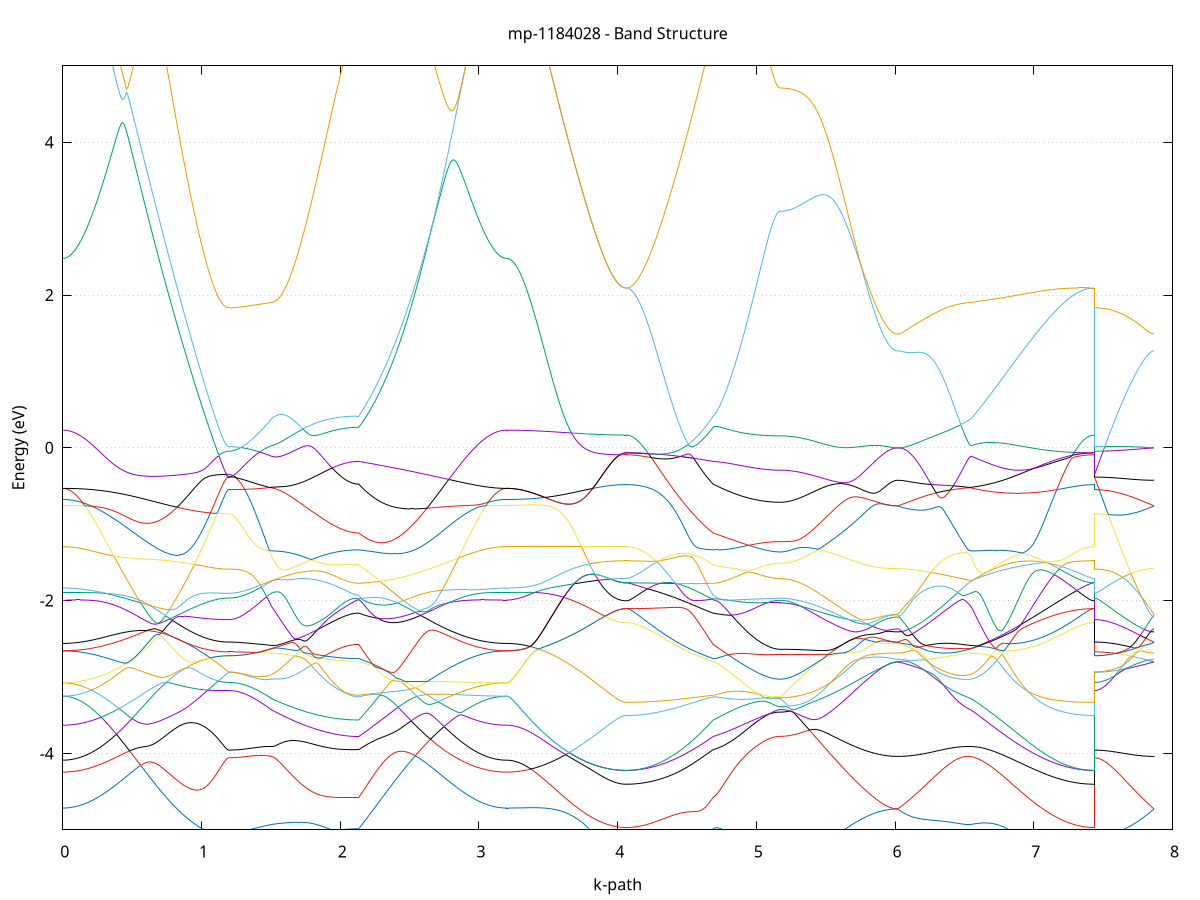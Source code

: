 set title 'mp-1184028 - Band Structure'
set xlabel 'k-path'
set ylabel 'Energy (eV)'
set grid y
set yrange [-5:5]
set terminal png size 800,600
set output 'mp-1184028_bands_gnuplot.png'
plot '-' using 1:2 with lines notitle, '-' using 1:2 with lines notitle, '-' using 1:2 with lines notitle, '-' using 1:2 with lines notitle, '-' using 1:2 with lines notitle, '-' using 1:2 with lines notitle, '-' using 1:2 with lines notitle, '-' using 1:2 with lines notitle, '-' using 1:2 with lines notitle, '-' using 1:2 with lines notitle, '-' using 1:2 with lines notitle, '-' using 1:2 with lines notitle, '-' using 1:2 with lines notitle, '-' using 1:2 with lines notitle, '-' using 1:2 with lines notitle, '-' using 1:2 with lines notitle, '-' using 1:2 with lines notitle, '-' using 1:2 with lines notitle, '-' using 1:2 with lines notitle, '-' using 1:2 with lines notitle, '-' using 1:2 with lines notitle, '-' using 1:2 with lines notitle, '-' using 1:2 with lines notitle, '-' using 1:2 with lines notitle, '-' using 1:2 with lines notitle, '-' using 1:2 with lines notitle, '-' using 1:2 with lines notitle, '-' using 1:2 with lines notitle, '-' using 1:2 with lines notitle, '-' using 1:2 with lines notitle, '-' using 1:2 with lines notitle, '-' using 1:2 with lines notitle, '-' using 1:2 with lines notitle, '-' using 1:2 with lines notitle, '-' using 1:2 with lines notitle, '-' using 1:2 with lines notitle, '-' using 1:2 with lines notitle, '-' using 1:2 with lines notitle, '-' using 1:2 with lines notitle, '-' using 1:2 with lines notitle, '-' using 1:2 with lines notitle, '-' using 1:2 with lines notitle, '-' using 1:2 with lines notitle, '-' using 1:2 with lines notitle, '-' using 1:2 with lines notitle, '-' using 1:2 with lines notitle, '-' using 1:2 with lines notitle, '-' using 1:2 with lines notitle, '-' using 1:2 with lines notitle, '-' using 1:2 with lines notitle, '-' using 1:2 with lines notitle, '-' using 1:2 with lines notitle, '-' using 1:2 with lines notitle, '-' using 1:2 with lines notitle, '-' using 1:2 with lines notitle, '-' using 1:2 with lines notitle, '-' using 1:2 with lines notitle, '-' using 1:2 with lines notitle, '-' using 1:2 with lines notitle, '-' using 1:2 with lines notitle, '-' using 1:2 with lines notitle, '-' using 1:2 with lines notitle, '-' using 1:2 with lines notitle, '-' using 1:2 with lines notitle
0.000000 -69.578143
0.009971 -69.578143
0.019943 -69.578143
0.029914 -69.578143
0.039886 -69.578143
0.049857 -69.578143
0.059828 -69.578143
0.069800 -69.578043
0.079771 -69.577743
0.089743 -69.577743
0.099714 -69.577743
0.109685 -69.577743
0.119657 -69.577743
0.129628 -69.577643
0.139600 -69.577643
0.149571 -69.577643
0.159542 -69.577343
0.169514 -69.577343
0.179485 -69.577243
0.189457 -69.577243
0.199428 -69.577243
0.209399 -69.577243
0.219371 -69.577243
0.229342 -69.577143
0.239314 -69.577143
0.249285 -69.577143
0.259257 -69.577143
0.269228 -69.577143
0.279199 -69.577143
0.289171 -69.577143
0.299142 -69.577043
0.309114 -69.577043
0.319085 -69.577043
0.329056 -69.577043
0.339028 -69.576843
0.348999 -69.576843
0.358971 -69.576843
0.368942 -69.576843
0.378913 -69.576843
0.388885 -69.576843
0.398856 -69.576843
0.408828 -69.576843
0.418799 -69.576843
0.428770 -69.576843
0.438742 -69.576843
0.448713 -69.576843
0.458685 -69.576943
0.468656 -69.576943
0.478627 -69.576943
0.488599 -69.576943
0.498570 -69.576943
0.508542 -69.576943
0.518513 -69.577043
0.528484 -69.577143
0.538456 -69.577143
0.548427 -69.577243
0.558399 -69.577243
0.568370 -69.577243
0.578341 -69.577343
0.588313 -69.577343
0.598284 -69.577343
0.608256 -69.577443
0.618227 -69.577443
0.628198 -69.577443
0.638170 -69.577543
0.648141 -69.577543
0.658113 -69.577643
0.668084 -69.577743
0.678056 -69.577743
0.688027 -69.577743
0.697998 -69.577843
0.707970 -69.577843
0.717941 -69.577943
0.727913 -69.577943
0.737884 -69.578043
0.747855 -69.578043
0.757827 -69.578143
0.767798 -69.578143
0.777770 -69.578343
0.787741 -69.578343
0.797712 -69.578443
0.807684 -69.578443
0.817655 -69.578543
0.827627 -69.578543
0.837598 -69.578643
0.847569 -69.578743
0.857541 -69.578543
0.867512 -69.578543
0.877484 -69.578643
0.887455 -69.578643
0.897426 -69.578743
0.907398 -69.578743
0.917369 -69.578843
0.927341 -69.578743
0.937312 -69.578743
0.947283 -69.578843
0.957255 -69.578843
0.967226 -69.578843
0.977198 -69.578843
0.987169 -69.578943
0.997140 -69.578943
1.007112 -69.579043
1.017083 -69.579043
1.027055 -69.579043
1.037026 -69.579143
1.046997 -69.579143
1.056969 -69.579143
1.066940 -69.579143
1.076912 -69.579243
1.086883 -69.579243
1.096854 -69.579343
1.106826 -69.579343
1.116797 -69.579343
1.126769 -69.579543
1.136740 -69.579543
1.146712 -69.579543
1.156683 -69.579543
1.166654 -69.579643
1.176626 -69.579643
1.186597 -69.579643
1.196569 -69.579643
1.196569 -69.579643
1.206281 -69.579643
1.215993 -69.579543
1.225705 -69.579343
1.235418 -69.579343
1.245130 -69.579243
1.254842 -69.579143
1.264555 -69.579043
1.274267 -69.578943
1.283979 -69.578843
1.293691 -69.578543
1.303404 -69.578443
1.313116 -69.578243
1.322828 -69.578043
1.332541 -69.577943
1.342253 -69.577643
1.351965 -69.577643
1.361678 -69.577443
1.371390 -69.577243
1.381102 -69.577143
1.390814 -69.576743
1.400527 -69.576543
1.410239 -69.576243
1.419951 -69.575943
1.429664 -69.575743
1.439376 -69.575443
1.449088 -69.575043
1.458800 -69.574743
1.468513 -69.574343
1.478225 -69.573943
1.487937 -69.573543
1.497650 -69.573143
1.507362 -69.572743
1.507362 -69.572743
1.517304 -69.572443
1.527246 -69.572143
1.537188 -69.571843
1.547129 -69.571543
1.557071 -69.571143
1.567013 -69.570843
1.576955 -69.570343
1.586897 -69.570143
1.596839 -69.570043
1.606781 -69.570043
1.616722 -69.569943
1.626664 -69.569943
1.636606 -69.569943
1.646548 -69.569843
1.656490 -69.569843
1.666432 -69.569743
1.676374 -69.569643
1.686316 -69.569543
1.696257 -69.569443
1.706199 -69.569343
1.716141 -69.569243
1.726083 -69.569143
1.736025 -69.569043
1.745967 -69.568943
1.755909 -69.568743
1.765850 -69.568643
1.775792 -69.568543
1.785734 -69.568443
1.795676 -69.568243
1.805618 -69.568143
1.815560 -69.567943
1.825502 -69.567843
1.835444 -69.567643
1.845385 -69.567543
1.855327 -69.567343
1.865269 -69.567143
1.875211 -69.567043
1.885153 -69.566943
1.895095 -69.566743
1.905037 -69.566643
1.914978 -69.566443
1.924920 -69.566343
1.934862 -69.566243
1.944804 -69.566143
1.954746 -69.565943
1.964688 -69.565843
1.974630 -69.565643
1.984572 -69.565543
1.994513 -69.565443
2.004455 -69.565343
2.014397 -69.565243
2.024339 -69.565143
2.034281 -69.565043
2.044223 -69.564943
2.054165 -69.564943
2.064106 -69.564943
2.074048 -69.564843
2.083990 -69.564843
2.093932 -69.564743
2.103874 -69.564743
2.113816 -69.564743
2.123758 -69.564743
2.133700 -69.564743
2.133700 -69.564743
2.143661 -69.564743
2.153622 -69.564743
2.163584 -69.564643
2.173545 -69.564643
2.183506 -69.564643
2.193468 -69.564543
2.203429 -69.564543
2.213390 -69.564443
2.223352 -69.564443
2.233313 -69.564443
2.243275 -69.564343
2.253236 -69.564443
2.263197 -69.564343
2.273159 -69.564343
2.283120 -69.564243
2.293081 -69.564243
2.303043 -69.564543
2.313004 -69.564743
2.322965 -69.565043
2.332927 -69.565343
2.342888 -69.565543
2.352850 -69.565943
2.362811 -69.566243
2.372772 -69.566543
2.382734 -69.566843
2.392695 -69.567043
2.402656 -69.567343
2.412618 -69.567643
2.422579 -69.567843
2.432540 -69.568143
2.442502 -69.568343
2.452463 -69.568643
2.462425 -69.568843
2.472386 -69.569143
2.482347 -69.569343
2.492309 -69.569643
2.502270 -69.569943
2.512231 -69.570143
2.522193 -69.570343
2.532154 -69.570643
2.542115 -69.570843
2.552077 -69.571243
2.562038 -69.571443
2.572000 -69.571743
2.581961 -69.571943
2.591922 -69.572143
2.601884 -69.572343
2.611845 -69.572543
2.621806 -69.572743
2.631768 -69.572943
2.641729 -69.573143
2.651690 -69.573343
2.661652 -69.573543
2.671613 -69.573743
2.681574 -69.573943
2.691536 -69.573943
2.701497 -69.574143
2.711459 -69.574243
2.721420 -69.574443
2.731381 -69.574543
2.741343 -69.574743
2.751304 -69.574843
2.761265 -69.575043
2.771227 -69.575143
2.781188 -69.575243
2.791150 -69.575343
2.801111 -69.575443
2.811072 -69.575543
2.821034 -69.575643
2.830995 -69.575743
2.840956 -69.575843
2.850918 -69.575943
2.860879 -69.576243
2.870840 -69.576443
2.880802 -69.576543
2.890763 -69.576643
2.900724 -69.576743
2.910686 -69.576743
2.920647 -69.576843
2.930609 -69.576843
2.940570 -69.576943
2.950531 -69.577043
2.960493 -69.576943
2.970454 -69.577043
2.980415 -69.577143
2.990377 -69.577143
3.000338 -69.577443
3.010299 -69.577443
3.020261 -69.577543
3.030222 -69.577543
3.040184 -69.577543
3.050145 -69.577643
3.060106 -69.577643
3.070068 -69.577643
3.080029 -69.577643
3.089990 -69.577743
3.099952 -69.577743
3.109913 -69.577743
3.119874 -69.577743
3.129836 -69.578043
3.139797 -69.578143
3.149759 -69.578143
3.159720 -69.578143
3.169681 -69.578143
3.179643 -69.578143
3.189604 -69.578143
3.199565 -69.578143
3.199565 -69.578143
3.209478 -69.578143
3.219391 -69.578143
3.229304 -69.578143
3.239217 -69.577443
3.249130 -69.577443
3.259043 -69.577343
3.268956 -69.577343
3.278869 -69.577243
3.288781 -69.577143
3.298694 -69.577143
3.308607 -69.577043
3.318520 -69.576943
3.328433 -69.576843
3.338346 -69.576743
3.348259 -69.576643
3.358172 -69.576543
3.368085 -69.576543
3.377997 -69.576343
3.387910 -69.576243
3.397823 -69.576043
3.407736 -69.575943
3.417649 -69.575843
3.427562 -69.575643
3.437475 -69.575543
3.447388 -69.575343
3.457301 -69.575143
3.467213 -69.574943
3.477126 -69.574343
3.487039 -69.574143
3.496952 -69.573943
3.506865 -69.573743
3.516778 -69.573443
3.526691 -69.573243
3.536604 -69.572943
3.546517 -69.572743
3.556430 -69.572543
3.566342 -69.572243
3.576255 -69.572043
3.586168 -69.571843
3.596081 -69.571643
3.605994 -69.571443
3.615907 -69.571143
3.625820 -69.570943
3.635733 -69.570643
3.645646 -69.570443
3.655558 -69.570143
3.665471 -69.569943
3.675384 -69.569643
3.685297 -69.569443
3.695210 -69.569243
3.705123 -69.569043
3.715036 -69.568743
3.724949 -69.568443
3.734862 -69.568243
3.744774 -69.568243
3.754687 -69.568343
3.764600 -69.568443
3.774513 -69.568443
3.784426 -69.568543
3.794339 -69.568643
3.804252 -69.568643
3.814165 -69.568743
3.824078 -69.568743
3.833991 -69.568843
3.843903 -69.568843
3.853816 -69.568943
3.863729 -69.568943
3.873642 -69.569043
3.883555 -69.569043
3.893468 -69.569143
3.903381 -69.569143
3.913294 -69.569243
3.923207 -69.569243
3.933119 -69.569343
3.943032 -69.569343
3.952945 -69.569343
3.962858 -69.569343
3.972771 -69.569443
3.982684 -69.569443
3.992597 -69.569443
4.002510 -69.569443
4.012423 -69.569443
4.022335 -69.569443
4.032248 -69.569543
4.042161 -69.569543
4.052074 -69.569543
4.061987 -69.569543
4.061987 -69.569543
4.071929 -69.569543
4.081871 -69.569543
4.091813 -69.569443
4.101755 -69.569443
4.111696 -69.569443
4.121638 -69.569443
4.131580 -69.569343
4.141522 -69.569343
4.151464 -69.569243
4.161406 -69.569243
4.171348 -69.569143
4.181289 -69.569043
4.191231 -69.568943
4.201173 -69.568943
4.211115 -69.568843
4.221057 -69.568743
4.230999 -69.568643
4.240941 -69.568543
4.250883 -69.568343
4.260824 -69.568243
4.270766 -69.568043
4.280708 -69.568043
4.290650 -69.567843
4.300592 -69.567743
4.310534 -69.567543
4.320476 -69.567343
4.330417 -69.567243
4.340359 -69.567043
4.350301 -69.566843
4.360243 -69.566743
4.370185 -69.566643
4.380127 -69.566543
4.390069 -69.566443
4.400011 -69.566343
4.409952 -69.566043
4.419894 -69.565943
4.429836 -69.565843
4.439778 -69.565743
4.449720 -69.565643
4.459662 -69.565643
4.469604 -69.565543
4.479545 -69.565443
4.489487 -69.565343
4.499429 -69.565343
4.509371 -69.565243
4.519313 -69.565243
4.529255 -69.565043
4.539197 -69.565043
4.549139 -69.565043
4.559080 -69.564943
4.569022 -69.564943
4.578964 -69.564943
4.588906 -69.565043
4.598848 -69.565043
4.608790 -69.564943
4.618732 -69.564943
4.628673 -69.564943
4.638615 -69.564943
4.648557 -69.564843
4.658499 -69.564843
4.668441 -69.564843
4.678383 -69.564743
4.688325 -69.564743
4.688325 -69.564743
4.698202 -69.564743
4.708079 -69.564643
4.717956 -69.564643
4.727833 -69.564743
4.737711 -69.564743
4.747588 -69.564843
4.757465 -69.564943
4.767342 -69.564943
4.777219 -69.565043
4.787097 -69.565143
4.796974 -69.565243
4.806851 -69.565243
4.816728 -69.565543
4.826605 -69.565643
4.836483 -69.565743
4.846360 -69.565943
4.856237 -69.565943
4.866114 -69.566143
4.875991 -69.566243
4.885869 -69.566443
4.895746 -69.566543
4.905623 -69.566743
4.915500 -69.566843
4.925377 -69.567043
4.935255 -69.567143
4.945132 -69.567343
4.955009 -69.567443
4.964886 -69.567543
4.974763 -69.567643
4.984641 -69.567843
4.994518 -69.567943
5.004395 -69.568043
5.014272 -69.568143
5.024149 -69.568243
5.034026 -69.568343
5.043904 -69.568443
5.053781 -69.568543
5.063658 -69.568643
5.073535 -69.568743
5.083412 -69.568843
5.093290 -69.568843
5.103167 -69.568943
5.113044 -69.568943
5.122921 -69.568943
5.132798 -69.568943
5.142676 -69.568943
5.152553 -69.568843
5.162430 -69.568943
5.172307 -69.568943
5.172307 -69.568943
5.182261 -69.568943
5.192215 -69.569043
5.202170 -69.569043
5.212124 -69.569043
5.222078 -69.569043
5.232032 -69.568943
5.241986 -69.568943
5.251940 -69.568943
5.261894 -69.568943
5.271849 -69.569043
5.281803 -69.569143
5.291757 -69.569143
5.301711 -69.569143
5.311665 -69.569143
5.321619 -69.569243
5.331573 -69.569343
5.341528 -69.569343
5.351482 -69.569443
5.361436 -69.569443
5.371390 -69.569543
5.381344 -69.569543
5.391298 -69.569643
5.401252 -69.569743
5.411207 -69.569843
5.421161 -69.569943
5.431115 -69.570043
5.441069 -69.570143
5.451023 -69.570243
5.460977 -69.570443
5.470931 -69.570543
5.480885 -69.570643
5.490840 -69.570843
5.500794 -69.571043
5.510748 -69.571143
5.520702 -69.571343
5.530656 -69.571543
5.540610 -69.571743
5.550564 -69.571943
5.560519 -69.572143
5.570473 -69.572443
5.580427 -69.572543
5.590381 -69.572843
5.600335 -69.573043
5.610289 -69.573343
5.620243 -69.573543
5.630198 -69.573743
5.640152 -69.574043
5.650106 -69.574243
5.660060 -69.574443
5.670014 -69.574743
5.679968 -69.574943
5.689922 -69.575243
5.699877 -69.575443
5.709831 -69.575643
5.719785 -69.575843
5.729739 -69.576043
5.739693 -69.576243
5.749647 -69.576443
5.759601 -69.576643
5.769555 -69.576843
5.779510 -69.577043
5.789464 -69.577243
5.799418 -69.577443
5.809372 -69.577543
5.819326 -69.577743
5.829280 -69.577943
5.839234 -69.578043
5.849189 -69.578143
5.859143 -69.578343
5.869097 -69.578443
5.879051 -69.578543
5.889005 -69.578543
5.898959 -69.578743
5.908913 -69.578743
5.918868 -69.578843
5.928822 -69.578943
5.938776 -69.579043
5.948730 -69.579043
5.958684 -69.579143
5.968638 -69.579143
5.978592 -69.579243
5.988547 -69.579243
5.998501 -69.579243
6.008455 -69.579143
6.018409 -69.579143
6.018409 -69.579143
6.028252 -69.579243
6.038096 -69.579243
6.047939 -69.579243
6.057782 -69.579243
6.067626 -69.579243
6.077469 -69.579243
6.087312 -69.579243
6.097156 -69.579143
6.106999 -69.579243
6.116842 -69.579143
6.126686 -69.579143
6.136529 -69.579043
6.146372 -69.578943
6.156216 -69.578943
6.166059 -69.578843
6.175902 -69.578843
6.185746 -69.578743
6.195589 -69.578743
6.205432 -69.578643
6.215276 -69.578543
6.225119 -69.578443
6.234962 -69.578343
6.244806 -69.578343
6.254649 -69.578243
6.264493 -69.578143
6.274336 -69.578043
6.284179 -69.577843
6.294023 -69.577743
6.303866 -69.577643
6.313709 -69.577643
6.323553 -69.577443
6.333396 -69.577243
6.343239 -69.577043
6.353083 -69.576843
6.362926 -69.576743
6.372769 -69.576543
6.382613 -69.576343
6.392456 -69.576143
6.402299 -69.575943
6.412143 -69.575943
6.421986 -69.575743
6.431829 -69.575443
6.441673 -69.575243
6.451516 -69.575043
6.461359 -69.574843
6.471203 -69.574643
6.481046 -69.574443
6.490889 -69.574243
6.500733 -69.573943
6.510576 -69.573743
6.520419 -69.573543
6.530263 -69.573243
6.540106 -69.573043
6.549949 -69.572743
6.549949 -69.572743
6.559902 -69.572343
6.569855 -69.571843
6.579807 -69.571443
6.589760 -69.570943
6.599712 -69.570443
6.609665 -69.570343
6.619617 -69.570343
6.629570 -69.570343
6.639522 -69.570343
6.649475 -69.570243
6.659427 -69.570343
6.669380 -69.570343
6.679332 -69.570343
6.689285 -69.570343
6.699237 -69.570443
6.709190 -69.570443
6.719142 -69.570443
6.729095 -69.570443
6.739048 -69.570443
6.749000 -69.570443
6.758953 -69.570443
6.768905 -69.570443
6.778858 -69.570443
6.788810 -69.570343
6.798763 -69.570343
6.808715 -69.570343
6.818668 -69.570343
6.828620 -69.570243
6.838573 -69.570443
6.848525 -69.570443
6.858478 -69.570443
6.868430 -69.570443
6.878383 -69.570443
6.888335 -69.570443
6.898288 -69.570343
6.908241 -69.570343
6.918193 -69.570343
6.928146 -69.570343
6.938098 -69.570343
6.948051 -69.570343
6.958003 -69.570243
6.967956 -69.570343
6.977908 -69.570243
6.987861 -69.570243
6.997813 -69.570243
7.007766 -69.570243
7.017718 -69.570143
7.027671 -69.570043
7.037623 -69.570043
7.047576 -69.570043
7.057528 -69.569943
7.067481 -69.569943
7.077434 -69.569943
7.087386 -69.569943
7.097339 -69.569943
7.107291 -69.569943
7.117244 -69.569843
7.127196 -69.569843
7.137149 -69.569943
7.147101 -69.569943
7.157054 -69.569943
7.167006 -69.569843
7.176959 -69.569843
7.186911 -69.569843
7.196864 -69.569843
7.206816 -69.569743
7.216769 -69.569743
7.226721 -69.569743
7.236674 -69.569743
7.246627 -69.569743
7.256579 -69.569743
7.266532 -69.569743
7.276484 -69.569643
7.286437 -69.569643
7.296389 -69.569643
7.306342 -69.569643
7.316294 -69.569643
7.326247 -69.569643
7.336199 -69.569543
7.346152 -69.569543
7.356104 -69.569543
7.366057 -69.569543
7.376009 -69.569543
7.385962 -69.569543
7.395914 -69.569543
7.405867 -69.569543
7.415820 -69.569543
7.425772 -69.569543
7.435725 -69.569543
7.435725 -69.579643
7.445525 -69.579643
7.455325 -69.579643
7.465125 -69.579443
7.474926 -69.579443
7.484726 -69.579443
7.494526 -69.579443
7.504326 -69.579443
7.514127 -69.579443
7.523927 -69.579443
7.533727 -69.579443
7.543527 -69.579443
7.553328 -69.579343
7.563128 -69.579343
7.572928 -69.579443
7.582728 -69.579443
7.592529 -69.579443
7.602329 -69.579343
7.612129 -69.579343
7.621929 -69.579343
7.631730 -69.579343
7.641530 -69.579343
7.651330 -69.579343
7.661130 -69.579243
7.670931 -69.579243
7.680731 -69.579243
7.690531 -69.579243
7.700331 -69.579143
7.710132 -69.579143
7.719932 -69.579143
7.729732 -69.579143
7.739532 -69.579143
7.749332 -69.579143
7.759133 -69.579243
7.768933 -69.579243
7.778733 -69.579243
7.788533 -69.579243
7.798334 -69.579343
7.808134 -69.579343
7.817934 -69.579343
7.827734 -69.579343
7.837535 -69.579243
7.847335 -69.579243
7.857135 -69.579243
7.866935 -69.579143
e
0.000000 -69.565343
0.009971 -69.565343
0.019943 -69.565343
0.029914 -69.565343
0.039886 -69.565343
0.049857 -69.565343
0.059828 -69.565343
0.069800 -69.565343
0.079771 -69.565343
0.089743 -69.565343
0.099714 -69.565343
0.109685 -69.565343
0.119657 -69.565343
0.129628 -69.565143
0.139600 -69.565143
0.149571 -69.565143
0.159542 -69.565143
0.169514 -69.565143
0.179485 -69.565143
0.189457 -69.565043
0.199428 -69.565043
0.209399 -69.565043
0.219371 -69.565043
0.229342 -69.565043
0.239314 -69.565043
0.249285 -69.565043
0.259257 -69.565043
0.269228 -69.565043
0.279199 -69.565243
0.289171 -69.565243
0.299142 -69.565243
0.309114 -69.565243
0.319085 -69.565143
0.329056 -69.565243
0.339028 -69.565143
0.348999 -69.565143
0.358971 -69.565143
0.368942 -69.565143
0.378913 -69.565143
0.388885 -69.565043
0.398856 -69.565043
0.408828 -69.565043
0.418799 -69.565043
0.428770 -69.564943
0.438742 -69.564943
0.448713 -69.564843
0.458685 -69.564843
0.468656 -69.564843
0.478627 -69.564743
0.488599 -69.564743
0.498570 -69.564643
0.508542 -69.564643
0.518513 -69.564643
0.528484 -69.564543
0.538456 -69.564543
0.548427 -69.564443
0.558399 -69.564343
0.568370 -69.564343
0.578341 -69.564243
0.588313 -69.564143
0.598284 -69.564043
0.608256 -69.563943
0.618227 -69.563843
0.628198 -69.563743
0.638170 -69.563643
0.648141 -69.563643
0.658113 -69.563843
0.668084 -69.563943
0.678056 -69.564143
0.688027 -69.564143
0.697998 -69.564343
0.707970 -69.564443
0.717941 -69.564643
0.727913 -69.564743
0.737884 -69.564743
0.747855 -69.564843
0.757827 -69.564943
0.767798 -69.565143
0.777770 -69.565243
0.787741 -69.565343
0.797712 -69.565543
0.807684 -69.565643
0.817655 -69.565743
0.827627 -69.565843
0.837598 -69.565943
0.847569 -69.566143
0.857541 -69.566243
0.867512 -69.566343
0.877484 -69.566443
0.887455 -69.566543
0.897426 -69.566643
0.907398 -69.566743
0.917369 -69.566843
0.927341 -69.566843
0.937312 -69.566943
0.947283 -69.567043
0.957255 -69.567143
0.967226 -69.567143
0.977198 -69.567243
0.987169 -69.567243
0.997140 -69.567343
1.007112 -69.567443
1.017083 -69.567443
1.027055 -69.567543
1.037026 -69.567643
1.046997 -69.567643
1.056969 -69.567743
1.066940 -69.567843
1.076912 -69.568043
1.086883 -69.568043
1.096854 -69.568243
1.106826 -69.568343
1.116797 -69.568443
1.126769 -69.568543
1.136740 -69.568643
1.146712 -69.568743
1.156683 -69.568743
1.166654 -69.568843
1.176626 -69.568843
1.186597 -69.568843
1.196569 -69.568843
1.196569 -69.568843
1.206281 -69.568843
1.215993 -69.568943
1.225705 -69.568943
1.235418 -69.568943
1.245130 -69.569043
1.254842 -69.569043
1.264555 -69.569143
1.274267 -69.569143
1.283979 -69.569243
1.293691 -69.569243
1.303404 -69.569243
1.313116 -69.569343
1.322828 -69.569343
1.332541 -69.569443
1.342253 -69.569443
1.351965 -69.569543
1.361678 -69.569643
1.371390 -69.569743
1.381102 -69.569743
1.390814 -69.569843
1.400527 -69.569743
1.410239 -69.569743
1.419951 -69.569843
1.429664 -69.569843
1.439376 -69.569943
1.449088 -69.569943
1.458800 -69.570043
1.468513 -69.570043
1.478225 -69.570143
1.487937 -69.570143
1.497650 -69.570143
1.507362 -69.570243
1.507362 -69.570243
1.517304 -69.570243
1.527246 -69.570243
1.537188 -69.570243
1.547129 -69.570243
1.557071 -69.570243
1.567013 -69.570243
1.576955 -69.570143
1.586897 -69.570043
1.596839 -69.569543
1.606781 -69.569143
1.616722 -69.568743
1.626664 -69.568443
1.636606 -69.568043
1.646548 -69.567643
1.656490 -69.567343
1.666432 -69.566943
1.676374 -69.566543
1.686316 -69.566243
1.696257 -69.565843
1.706199 -69.565443
1.716141 -69.565043
1.726083 -69.564643
1.736025 -69.564343
1.745967 -69.563943
1.755909 -69.563843
1.765850 -69.563743
1.775792 -69.563643
1.785734 -69.563543
1.795676 -69.563343
1.805618 -69.563243
1.815560 -69.563143
1.825502 -69.563043
1.835444 -69.562843
1.845385 -69.562743
1.855327 -69.562543
1.865269 -69.562443
1.875211 -69.562343
1.885153 -69.562243
1.895095 -69.562043
1.905037 -69.561943
1.914978 -69.561743
1.924920 -69.561643
1.934862 -69.561443
1.944804 -69.561343
1.954746 -69.561143
1.964688 -69.561043
1.974630 -69.560743
1.984572 -69.560643
1.994513 -69.560343
2.004455 -69.560243
2.014397 -69.560243
2.024339 -69.560243
2.034281 -69.560243
2.044223 -69.560243
2.054165 -69.560243
2.064106 -69.560243
2.074048 -69.560243
2.083990 -69.560243
2.093932 -69.560243
2.103874 -69.560243
2.113816 -69.560243
2.123758 -69.560243
2.133700 -69.560243
2.133700 -69.560243
2.143661 -69.560443
2.153622 -69.560743
2.163584 -69.560943
2.173545 -69.561143
2.183506 -69.561443
2.193468 -69.561643
2.203429 -69.561943
2.213390 -69.562143
2.223352 -69.562443
2.233313 -69.562643
2.243275 -69.562943
2.253236 -69.563243
2.263197 -69.563543
2.273159 -69.563843
2.283120 -69.563943
2.293081 -69.564243
2.303043 -69.564143
2.313004 -69.564143
2.322965 -69.564043
2.332927 -69.563843
2.342888 -69.563743
2.352850 -69.563743
2.362811 -69.563843
2.372772 -69.563743
2.382734 -69.563743
2.392695 -69.563643
2.402656 -69.563543
2.412618 -69.563443
2.422579 -69.563443
2.432540 -69.563343
2.442502 -69.563243
2.452463 -69.563143
2.462425 -69.563043
2.472386 -69.562943
2.482347 -69.562843
2.492309 -69.562743
2.502270 -69.562743
2.512231 -69.562643
2.522193 -69.562543
2.532154 -69.562443
2.542115 -69.562343
2.552077 -69.562243
2.562038 -69.562043
2.572000 -69.561943
2.581961 -69.561843
2.591922 -69.561743
2.601884 -69.561643
2.611845 -69.561543
2.621806 -69.561443
2.631768 -69.561143
2.641729 -69.561043
2.651690 -69.560843
2.661652 -69.560743
2.671613 -69.560643
2.681574 -69.560543
2.691536 -69.560343
2.701497 -69.560243
2.711459 -69.560143
2.721420 -69.560043
2.731381 -69.559843
2.741343 -69.559743
2.751304 -69.559643
2.761265 -69.559843
2.771227 -69.560043
2.781188 -69.560243
2.791150 -69.560243
2.801111 -69.560443
2.811072 -69.560643
2.821034 -69.560843
2.830995 -69.561043
2.840956 -69.561143
2.850918 -69.561343
2.860879 -69.561543
2.870840 -69.562043
2.880802 -69.562143
2.890763 -69.562343
2.900724 -69.562543
2.910686 -69.562443
2.920647 -69.562643
2.930609 -69.562843
2.940570 -69.563043
2.950531 -69.563143
2.960493 -69.563243
2.970454 -69.563443
2.980415 -69.563543
2.990377 -69.563643
3.000338 -69.563843
3.010299 -69.563843
3.020261 -69.563943
3.030222 -69.564043
3.040184 -69.564043
3.050145 -69.564143
3.060106 -69.564243
3.070068 -69.564343
3.080029 -69.564343
3.089990 -69.564443
3.099952 -69.564543
3.109913 -69.564743
3.119874 -69.564843
3.129836 -69.564943
3.139797 -69.564943
3.149759 -69.564943
3.159720 -69.565043
3.169681 -69.565243
3.179643 -69.565343
3.189604 -69.565343
3.199565 -69.565343
3.199565 -69.565343
3.209478 -69.565343
3.219391 -69.565343
3.229304 -69.565343
3.239217 -69.565343
3.249130 -69.565343
3.259043 -69.565143
3.268956 -69.565143
3.278869 -69.565243
3.288781 -69.565243
3.298694 -69.565243
3.308607 -69.565343
3.318520 -69.565443
3.328433 -69.565443
3.338346 -69.565543
3.348259 -69.565543
3.358172 -69.565643
3.368085 -69.565643
3.377997 -69.565443
3.387910 -69.565543
3.397823 -69.565643
3.407736 -69.565643
3.417649 -69.565743
3.427562 -69.565743
3.437475 -69.565843
3.447388 -69.565943
3.457301 -69.565943
3.467213 -69.566043
3.477126 -69.566143
3.487039 -69.566143
3.496952 -69.566043
3.506865 -69.566143
3.516778 -69.566143
3.526691 -69.566243
3.536604 -69.566343
3.546517 -69.566443
3.556430 -69.566443
3.566342 -69.566543
3.576255 -69.566643
3.586168 -69.566743
3.596081 -69.566743
3.605994 -69.566843
3.615907 -69.566943
3.625820 -69.567043
3.635733 -69.567143
3.645646 -69.567143
3.655558 -69.567443
3.665471 -69.567543
3.675384 -69.567543
3.685297 -69.567543
3.695210 -69.567643
3.705123 -69.567743
3.715036 -69.568043
3.724949 -69.568143
3.734862 -69.568243
3.744774 -69.568243
3.754687 -69.568343
3.764600 -69.568443
3.774513 -69.568443
3.784426 -69.568543
3.794339 -69.568643
3.804252 -69.568643
3.814165 -69.568743
3.824078 -69.568743
3.833991 -69.568843
3.843903 -69.568843
3.853816 -69.568943
3.863729 -69.568943
3.873642 -69.569043
3.883555 -69.569043
3.893468 -69.569143
3.903381 -69.569143
3.913294 -69.569243
3.923207 -69.569243
3.933119 -69.569343
3.943032 -69.569343
3.952945 -69.569343
3.962858 -69.569343
3.972771 -69.569443
3.982684 -69.569443
3.992597 -69.569443
4.002510 -69.569443
4.012423 -69.569443
4.022335 -69.569443
4.032248 -69.569543
4.042161 -69.569543
4.052074 -69.569543
4.061987 -69.569543
4.061987 -69.569543
4.071929 -69.569543
4.081871 -69.569543
4.091813 -69.569443
4.101755 -69.569443
4.111696 -69.569443
4.121638 -69.569443
4.131580 -69.569343
4.141522 -69.569343
4.151464 -69.569243
4.161406 -69.569143
4.171348 -69.569143
4.181289 -69.569043
4.191231 -69.568943
4.201173 -69.568843
4.211115 -69.568743
4.221057 -69.568643
4.230999 -69.568543
4.240941 -69.568443
4.250883 -69.568243
4.260824 -69.568143
4.270766 -69.568043
4.280708 -69.567943
4.290650 -69.567643
4.300592 -69.567543
4.310534 -69.567343
4.320476 -69.567243
4.330417 -69.567143
4.340359 -69.566943
4.350301 -69.566843
4.360243 -69.566643
4.370185 -69.566543
4.380127 -69.566343
4.390069 -69.566143
4.400011 -69.565943
4.409952 -69.565643
4.419894 -69.565443
4.429836 -69.565243
4.439778 -69.564943
4.449720 -69.564743
4.459662 -69.564543
4.469604 -69.564243
4.479545 -69.563943
4.489487 -69.563743
4.499429 -69.563443
4.509371 -69.563043
4.519313 -69.562843
4.529255 -69.562543
4.539197 -69.562443
4.549139 -69.562143
4.559080 -69.561843
4.569022 -69.561543
4.578964 -69.561143
4.588906 -69.560843
4.598848 -69.560543
4.608790 -69.560243
4.618732 -69.559943
4.628673 -69.559643
4.638615 -69.559343
4.648557 -69.559443
4.658499 -69.559643
4.668441 -69.559843
4.678383 -69.560043
4.688325 -69.560243
4.688325 -69.560243
4.698202 -69.560343
4.708079 -69.560443
4.717956 -69.560543
4.727833 -69.560643
4.737711 -69.560643
4.747588 -69.560743
4.757465 -69.560843
4.767342 -69.560843
4.777219 -69.560843
4.787097 -69.560843
4.796974 -69.560843
4.806851 -69.560843
4.816728 -69.560843
4.826605 -69.560843
4.836483 -69.560743
4.846360 -69.560743
4.856237 -69.560643
4.866114 -69.560543
4.875991 -69.560543
4.885869 -69.560643
4.895746 -69.560543
4.905623 -69.560443
4.915500 -69.560343
4.925377 -69.560343
4.935255 -69.560343
4.945132 -69.560243
4.955009 -69.560143
4.964886 -69.560043
4.974763 -69.560043
4.984641 -69.559943
4.994518 -69.559843
5.004395 -69.559843
5.014272 -69.559743
5.024149 -69.559743
5.034026 -69.559643
5.043904 -69.559543
5.053781 -69.559543
5.063658 -69.559543
5.073535 -69.559543
5.083412 -69.559543
5.093290 -69.559543
5.103167 -69.559443
5.113044 -69.559443
5.122921 -69.559443
5.132798 -69.559343
5.142676 -69.559343
5.152553 -69.559343
5.162430 -69.559343
5.172307 -69.559343
5.172307 -69.559343
5.182261 -69.559343
5.192215 -69.559343
5.202170 -69.559343
5.212124 -69.559443
5.222078 -69.559443
5.232032 -69.559443
5.241986 -69.559443
5.251940 -69.559443
5.261894 -69.559443
5.271849 -69.559543
5.281803 -69.559643
5.291757 -69.559643
5.301711 -69.559743
5.311665 -69.559743
5.321619 -69.559843
5.331573 -69.559943
5.341528 -69.560043
5.351482 -69.560143
5.361436 -69.560243
5.371390 -69.560343
5.381344 -69.560443
5.391298 -69.560543
5.401252 -69.560643
5.411207 -69.560743
5.421161 -69.560943
5.431115 -69.561043
5.441069 -69.561243
5.451023 -69.561343
5.460977 -69.561543
5.470931 -69.561743
5.480885 -69.561943
5.490840 -69.562143
5.500794 -69.562343
5.510748 -69.562443
5.520702 -69.562643
5.530656 -69.562843
5.540610 -69.562943
5.550564 -69.563143
5.560519 -69.563343
5.570473 -69.563643
5.580427 -69.563743
5.590381 -69.564043
5.600335 -69.564243
5.610289 -69.564443
5.620243 -69.564643
5.630198 -69.564843
5.640152 -69.565043
5.650106 -69.565243
5.660060 -69.565443
5.670014 -69.565643
5.679968 -69.565843
5.689922 -69.566043
5.699877 -69.566143
5.709831 -69.566243
5.719785 -69.566443
5.729739 -69.566643
5.739693 -69.566743
5.749647 -69.566943
5.759601 -69.567043
5.769555 -69.567243
5.779510 -69.567343
5.789464 -69.567543
5.799418 -69.567643
5.809372 -69.567743
5.819326 -69.567943
5.829280 -69.568043
5.839234 -69.568043
5.849189 -69.568143
5.859143 -69.568243
5.869097 -69.568343
5.879051 -69.568443
5.889005 -69.568443
5.898959 -69.568543
5.908913 -69.568543
5.918868 -69.568643
5.928822 -69.568643
5.938776 -69.568743
5.948730 -69.568743
5.958684 -69.568843
5.968638 -69.568843
5.978592 -69.568843
5.988547 -69.568843
5.998501 -69.568843
6.008455 -69.568743
6.018409 -69.568743
6.018409 -69.568743
6.028252 -69.568743
6.038096 -69.568843
6.047939 -69.568843
6.057782 -69.568843
6.067626 -69.568943
6.077469 -69.568943
6.087312 -69.568843
6.097156 -69.568843
6.106999 -69.568943
6.116842 -69.568943
6.126686 -69.568943
6.136529 -69.568943
6.146372 -69.568843
6.156216 -69.568843
6.166059 -69.568843
6.175902 -69.568843
6.185746 -69.568843
6.195589 -69.568843
6.205432 -69.568843
6.215276 -69.568943
6.225119 -69.568943
6.234962 -69.568943
6.244806 -69.568943
6.254649 -69.569043
6.264493 -69.569043
6.274336 -69.569043
6.284179 -69.569043
6.294023 -69.569143
6.303866 -69.569143
6.313709 -69.569243
6.323553 -69.569243
6.333396 -69.569243
6.343239 -69.569343
6.353083 -69.569343
6.362926 -69.569343
6.372769 -69.569443
6.382613 -69.569543
6.392456 -69.569543
6.402299 -69.569643
6.412143 -69.569643
6.421986 -69.569743
6.431829 -69.569743
6.441673 -69.569743
6.451516 -69.569843
6.461359 -69.569943
6.471203 -69.569943
6.481046 -69.570043
6.490889 -69.570043
6.500733 -69.570043
6.510576 -69.570143
6.520419 -69.570143
6.530263 -69.570143
6.540106 -69.570143
6.549949 -69.570243
6.549949 -69.570243
6.559902 -69.570243
6.569855 -69.570243
6.579807 -69.570343
6.589760 -69.570343
6.599712 -69.570343
6.609665 -69.569743
6.619617 -69.569243
6.629570 -69.568743
6.639522 -69.568243
6.649475 -69.567343
6.659427 -69.566843
6.669380 -69.566343
6.679332 -69.565943
6.689285 -69.565343
6.699237 -69.564843
6.709190 -69.564543
6.719142 -69.564543
6.729095 -69.564443
6.739048 -69.564343
6.749000 -69.564343
6.758953 -69.564243
6.768905 -69.564243
6.778858 -69.564143
6.788810 -69.564043
6.798763 -69.563943
6.808715 -69.563943
6.818668 -69.563843
6.828620 -69.563843
6.838573 -69.563843
6.848525 -69.563743
6.858478 -69.563743
6.868430 -69.563643
6.878383 -69.563643
6.888335 -69.563543
6.898288 -69.563543
6.908241 -69.563543
6.918193 -69.563443
6.928146 -69.563443
6.938098 -69.563443
6.948051 -69.563443
6.958003 -69.563443
6.967956 -69.563343
6.977908 -69.563343
6.987861 -69.563343
6.997813 -69.563243
7.007766 -69.563243
7.017718 -69.563243
7.027671 -69.563243
7.037623 -69.563243
7.047576 -69.563143
7.057528 -69.563143
7.067481 -69.563143
7.077434 -69.563043
7.087386 -69.563043
7.097339 -69.563043
7.107291 -69.563043
7.117244 -69.563043
7.127196 -69.563043
7.137149 -69.563143
7.147101 -69.563543
7.157054 -69.563943
7.167006 -69.564243
7.176959 -69.564643
7.186911 -69.564943
7.196864 -69.565343
7.206816 -69.565543
7.216769 -69.566043
7.226721 -69.566543
7.236674 -69.566643
7.246627 -69.566943
7.256579 -69.567243
7.266532 -69.567443
7.276484 -69.567643
7.286437 -69.567943
7.296389 -69.568143
7.306342 -69.568343
7.316294 -69.568443
7.326247 -69.568643
7.336199 -69.568743
7.346152 -69.568943
7.356104 -69.569043
7.366057 -69.569143
7.376009 -69.569243
7.385962 -69.569343
7.395914 -69.569443
7.405867 -69.569443
7.415820 -69.569443
7.425772 -69.569543
7.435725 -69.569543
7.435725 -69.568843
7.445525 -69.568843
7.455325 -69.568843
7.465125 -69.568843
7.474926 -69.568843
7.484726 -69.568843
7.494526 -69.568843
7.504326 -69.568843
7.514127 -69.568843
7.523927 -69.568943
7.533727 -69.568943
7.543527 -69.568943
7.553328 -69.568843
7.563128 -69.568843
7.572928 -69.568843
7.582728 -69.568843
7.592529 -69.568843
7.602329 -69.568843
7.612129 -69.568843
7.621929 -69.568843
7.631730 -69.568843
7.641530 -69.568843
7.651330 -69.568843
7.661130 -69.568843
7.670931 -69.568843
7.680731 -69.568843
7.690531 -69.568843
7.700331 -69.568843
7.710132 -69.568843
7.719932 -69.568843
7.729732 -69.568843
7.739532 -69.568843
7.749332 -69.568943
7.759133 -69.568943
7.768933 -69.568943
7.778733 -69.568943
7.788533 -69.568943
7.798334 -69.569043
7.808134 -69.569043
7.817934 -69.568943
7.827734 -69.568943
7.837535 -69.568743
7.847335 -69.568743
7.857135 -69.568743
7.866935 -69.568743
e
0.000000 -69.565343
0.009971 -69.565343
0.019943 -69.565343
0.029914 -69.565043
0.039886 -69.565043
0.049857 -69.564743
0.059828 -69.564643
0.069800 -69.564543
0.079771 -69.564443
0.089743 -69.564343
0.099714 -69.564143
0.109685 -69.564043
0.119657 -69.563843
0.129628 -69.563643
0.139600 -69.563443
0.149571 -69.563243
0.159542 -69.563043
0.169514 -69.562843
0.179485 -69.562643
0.189457 -69.562443
0.199428 -69.562143
0.209399 -69.561943
0.219371 -69.561643
0.229342 -69.561343
0.239314 -69.561043
0.249285 -69.560743
0.259257 -69.560343
0.269228 -69.560043
0.279199 -69.559643
0.289171 -69.559343
0.299142 -69.558943
0.309114 -69.558543
0.319085 -69.558043
0.329056 -69.558343
0.339028 -69.558443
0.348999 -69.558643
0.358971 -69.558743
0.368942 -69.558943
0.378913 -69.559043
0.388885 -69.559143
0.398856 -69.559343
0.408828 -69.559443
0.418799 -69.559743
0.428770 -69.559943
0.438742 -69.560043
0.448713 -69.560243
0.458685 -69.560343
0.468656 -69.560543
0.478627 -69.560643
0.488599 -69.560843
0.498570 -69.560943
0.508542 -69.561143
0.518513 -69.561443
0.528484 -69.561543
0.538456 -69.561943
0.548427 -69.562143
0.558399 -69.562243
0.568370 -69.562443
0.578341 -69.562543
0.588313 -69.562743
0.598284 -69.562843
0.608256 -69.563043
0.618227 -69.563243
0.628198 -69.563343
0.638170 -69.563543
0.648141 -69.563543
0.658113 -69.563443
0.668084 -69.563343
0.678056 -69.563243
0.688027 -69.563143
0.697998 -69.563043
0.707970 -69.562843
0.717941 -69.562743
0.727913 -69.562643
0.737884 -69.562543
0.747855 -69.562443
0.757827 -69.562243
0.767798 -69.562143
0.777770 -69.562043
0.787741 -69.561943
0.797712 -69.561843
0.807684 -69.561743
0.817655 -69.561643
0.827627 -69.561543
0.837598 -69.561443
0.847569 -69.561443
0.857541 -69.561843
0.867512 -69.562243
0.877484 -69.562643
0.887455 -69.562943
0.897426 -69.563343
0.907398 -69.563543
0.917369 -69.563943
0.927341 -69.564343
0.937312 -69.564643
0.947283 -69.564543
0.957255 -69.564843
0.967226 -69.565143
0.977198 -69.565443
0.987169 -69.565643
0.997140 -69.565943
1.007112 -69.566143
1.017083 -69.566443
1.027055 -69.566843
1.037026 -69.567043
1.046997 -69.567243
1.056969 -69.567443
1.066940 -69.567743
1.076912 -69.567843
1.086883 -69.567843
1.096854 -69.567843
1.106826 -69.567943
1.116797 -69.567943
1.126769 -69.568143
1.136740 -69.568143
1.146712 -69.568143
1.156683 -69.568243
1.166654 -69.568243
1.176626 -69.568243
1.186597 -69.568243
1.196569 -69.568243
1.196569 -69.568243
1.206281 -69.568243
1.215993 -69.568243
1.225705 -69.568043
1.235418 -69.567943
1.245130 -69.567943
1.254842 -69.567843
1.264555 -69.567843
1.274267 -69.567743
1.283979 -69.567643
1.293691 -69.567543
1.303404 -69.567443
1.313116 -69.567443
1.322828 -69.567343
1.332541 -69.567243
1.342253 -69.567143
1.351965 -69.567143
1.361678 -69.567043
1.371390 -69.567043
1.381102 -69.566943
1.390814 -69.566843
1.400527 -69.566743
1.410239 -69.566643
1.419951 -69.566643
1.429664 -69.566543
1.439376 -69.566443
1.449088 -69.566443
1.458800 -69.566343
1.468513 -69.566243
1.478225 -69.566243
1.487937 -69.566143
1.497650 -69.566043
1.507362 -69.566043
1.507362 -69.566043
1.517304 -69.565943
1.527246 -69.565843
1.537188 -69.565843
1.547129 -69.565743
1.557071 -69.565643
1.567013 -69.565543
1.576955 -69.565443
1.586897 -69.565343
1.596839 -69.565243
1.606781 -69.565143
1.616722 -69.565043
1.626664 -69.565043
1.636606 -69.564943
1.646548 -69.564843
1.656490 -69.564743
1.666432 -69.564643
1.676374 -69.564643
1.686316 -69.564543
1.696257 -69.564443
1.706199 -69.564343
1.716141 -69.564143
1.726083 -69.564043
1.736025 -69.563943
1.745967 -69.563943
1.755909 -69.563643
1.765850 -69.563343
1.775792 -69.563043
1.785734 -69.562743
1.795676 -69.562443
1.805618 -69.562143
1.815560 -69.561943
1.825502 -69.561743
1.835444 -69.561643
1.845385 -69.561443
1.855327 -69.561343
1.865269 -69.561143
1.875211 -69.560943
1.885153 -69.560843
1.895095 -69.560743
1.905037 -69.560643
1.914978 -69.560643
1.924920 -69.560543
1.934862 -69.560443
1.944804 -69.560443
1.954746 -69.560443
1.964688 -69.560343
1.974630 -69.560343
1.984572 -69.560343
1.994513 -69.560243
2.004455 -69.560143
2.014397 -69.559943
2.024339 -69.559743
2.034281 -69.559243
2.044223 -69.559043
2.054165 -69.558843
2.064106 -69.558643
2.074048 -69.558543
2.083990 -69.558343
2.093932 -69.558143
2.103874 -69.557943
2.113816 -69.557943
2.123758 -69.557843
2.133700 -69.557843
2.133700 -69.557843
2.143661 -69.557443
2.153622 -69.557143
2.163584 -69.556843
2.173545 -69.556543
2.183506 -69.556143
2.193468 -69.555843
2.203429 -69.555443
2.213390 -69.555043
2.223352 -69.554743
2.233313 -69.554443
2.243275 -69.554043
2.253236 -69.553743
2.263197 -69.553443
2.273159 -69.553043
2.283120 -69.552543
2.293081 -69.552143
2.303043 -69.551843
2.313004 -69.551443
2.322965 -69.551143
2.332927 -69.551143
2.342888 -69.551443
2.352850 -69.551743
2.362811 -69.552043
2.372772 -69.552243
2.382734 -69.552443
2.392695 -69.552643
2.402656 -69.552843
2.412618 -69.553043
2.422579 -69.553243
2.432540 -69.553443
2.442502 -69.553543
2.452463 -69.553743
2.462425 -69.553943
2.472386 -69.554143
2.482347 -69.554343
2.492309 -69.554543
2.502270 -69.554843
2.512231 -69.554843
2.522193 -69.555043
2.532154 -69.555243
2.542115 -69.555443
2.552077 -69.555643
2.562038 -69.555843
2.572000 -69.556143
2.581961 -69.556343
2.591922 -69.556543
2.601884 -69.556743
2.611845 -69.556943
2.621806 -69.557143
2.631768 -69.557543
2.641729 -69.557743
2.651690 -69.557743
2.661652 -69.557943
2.671613 -69.558143
2.681574 -69.558343
2.691536 -69.558543
2.701497 -69.558743
2.711459 -69.558943
2.721420 -69.559143
2.731381 -69.559343
2.741343 -69.559543
2.751304 -69.559643
2.761265 -69.559543
2.771227 -69.559443
2.781188 -69.559343
2.791150 -69.559543
2.801111 -69.559843
2.811072 -69.560043
2.821034 -69.560243
2.830995 -69.560543
2.840956 -69.560743
2.850918 -69.560943
2.860879 -69.561143
2.870840 -69.561443
2.880802 -69.561643
2.890763 -69.561843
2.900724 -69.562043
2.910686 -69.562243
2.920647 -69.562343
2.930609 -69.562543
2.940570 -69.562743
2.950531 -69.562843
2.960493 -69.563043
2.970454 -69.563143
2.980415 -69.563343
2.990377 -69.563443
3.000338 -69.563543
3.010299 -69.563743
3.020261 -69.563843
3.030222 -69.563943
3.040184 -69.564043
3.050145 -69.564143
3.060106 -69.564243
3.070068 -69.564343
3.080029 -69.564343
3.089990 -69.564443
3.099952 -69.564543
3.109913 -69.564643
3.119874 -69.564643
3.129836 -69.564743
3.139797 -69.564743
3.149759 -69.564843
3.159720 -69.565043
3.169681 -69.565143
3.179643 -69.565343
3.189604 -69.565343
3.199565 -69.565343
3.199565 -69.565343
3.209478 -69.565343
3.219391 -69.565343
3.229304 -69.565343
3.239217 -69.565343
3.249130 -69.565343
3.259043 -69.565143
3.268956 -69.565143
3.278869 -69.565243
3.288781 -69.565243
3.298694 -69.565243
3.308607 -69.565343
3.318520 -69.565443
3.328433 -69.565443
3.338346 -69.565543
3.348259 -69.565543
3.358172 -69.565643
3.368085 -69.565643
3.377997 -69.565443
3.387910 -69.565543
3.397823 -69.565543
3.407736 -69.565643
3.417649 -69.565743
3.427562 -69.565743
3.437475 -69.565843
3.447388 -69.565943
3.457301 -69.565943
3.467213 -69.566043
3.477126 -69.566143
3.487039 -69.566143
3.496952 -69.566043
3.506865 -69.566143
3.516778 -69.566143
3.526691 -69.566243
3.536604 -69.566343
3.546517 -69.566443
3.556430 -69.566443
3.566342 -69.566543
3.576255 -69.566643
3.586168 -69.566743
3.596081 -69.566743
3.605994 -69.566843
3.615907 -69.566943
3.625820 -69.567043
3.635733 -69.567143
3.645646 -69.567143
3.655558 -69.567443
3.665471 -69.567543
3.675384 -69.567543
3.685297 -69.567543
3.695210 -69.567643
3.705123 -69.567743
3.715036 -69.568043
3.724949 -69.568143
3.734862 -69.568243
3.744774 -69.567943
3.754687 -69.567743
3.764600 -69.567443
3.774513 -69.567243
3.784426 -69.566943
3.794339 -69.566643
3.804252 -69.566343
3.814165 -69.566043
3.824078 -69.565843
3.833991 -69.565643
3.843903 -69.565543
3.853816 -69.565543
3.863729 -69.565343
3.873642 -69.565143
3.883555 -69.564943
3.893468 -69.564743
3.903381 -69.564543
3.913294 -69.564443
3.923207 -69.564243
3.933119 -69.564143
3.943032 -69.563943
3.952945 -69.564043
3.962858 -69.563943
3.972771 -69.563743
3.982684 -69.563643
3.992597 -69.563643
4.002510 -69.563543
4.012423 -69.563443
4.022335 -69.563443
4.032248 -69.563343
4.042161 -69.563243
4.052074 -69.563243
4.061987 -69.563243
4.061987 -69.563243
4.071929 -69.563243
4.081871 -69.563243
4.091813 -69.563243
4.101755 -69.563243
4.111696 -69.563143
4.121638 -69.563143
4.131580 -69.563143
4.141522 -69.563143
4.151464 -69.563143
4.161406 -69.563143
4.171348 -69.563143
4.181289 -69.563143
4.191231 -69.563143
4.201173 -69.563143
4.211115 -69.563143
4.221057 -69.563043
4.230999 -69.563043
4.240941 -69.563043
4.250883 -69.562943
4.260824 -69.562943
4.270766 -69.562943
4.280708 -69.562943
4.290650 -69.562843
4.300592 -69.562843
4.310534 -69.562843
4.320476 -69.562743
4.330417 -69.562643
4.340359 -69.562643
4.350301 -69.562543
4.360243 -69.562543
4.370185 -69.562443
4.380127 -69.562343
4.390069 -69.562243
4.400011 -69.562143
4.409952 -69.561943
4.419894 -69.561843
4.429836 -69.561643
4.439778 -69.561443
4.449720 -69.561243
4.459662 -69.561043
4.469604 -69.560843
4.479545 -69.560543
4.489487 -69.560343
4.499429 -69.560143
4.509371 -69.559843
4.519313 -69.559643
4.529255 -69.559343
4.539197 -69.559143
4.549139 -69.558843
4.559080 -69.558643
4.569022 -69.558343
4.578964 -69.558143
4.588906 -69.558243
4.598848 -69.558443
4.608790 -69.558543
4.618732 -69.558743
4.628673 -69.558943
4.638615 -69.559143
4.648557 -69.558943
4.658499 -69.558743
4.668441 -69.558443
4.678383 -69.558143
4.688325 -69.557843
4.688325 -69.557843
4.698202 -69.557643
4.708079 -69.557543
4.717956 -69.557343
4.727833 -69.557243
4.737711 -69.557043
4.747588 -69.556843
4.757465 -69.556743
4.767342 -69.556543
4.777219 -69.556343
4.787097 -69.556143
4.796974 -69.555943
4.806851 -69.555643
4.816728 -69.555543
4.826605 -69.555343
4.836483 -69.555143
4.846360 -69.554943
4.856237 -69.554743
4.866114 -69.554543
4.875991 -69.554443
4.885869 -69.554243
4.895746 -69.554043
4.905623 -69.553943
4.915500 -69.553743
4.925377 -69.553543
4.935255 -69.553343
4.945132 -69.553143
4.955009 -69.552943
4.964886 -69.552843
4.974763 -69.552843
4.984641 -69.552843
4.994518 -69.552843
5.004395 -69.552843
5.014272 -69.552943
5.024149 -69.552943
5.034026 -69.552943
5.043904 -69.552943
5.053781 -69.553043
5.063658 -69.553043
5.073535 -69.553043
5.083412 -69.553043
5.093290 -69.553043
5.103167 -69.553043
5.113044 -69.553143
5.122921 -69.553043
5.132798 -69.553043
5.142676 -69.553043
5.152553 -69.553043
5.162430 -69.553143
5.172307 -69.553043
5.172307 -69.553043
5.182261 -69.553143
5.192215 -69.553243
5.202170 -69.553343
5.212124 -69.553543
5.222078 -69.553743
5.232032 -69.554043
5.241986 -69.554343
5.251940 -69.554643
5.261894 -69.554943
5.271849 -69.555343
5.281803 -69.555643
5.291757 -69.556043
5.301711 -69.556343
5.311665 -69.556743
5.321619 -69.557143
5.331573 -69.557443
5.341528 -69.557843
5.351482 -69.558243
5.361436 -69.558543
5.371390 -69.558943
5.381344 -69.559243
5.391298 -69.559543
5.401252 -69.559943
5.411207 -69.560243
5.421161 -69.560543
5.431115 -69.560743
5.441069 -69.561043
5.451023 -69.561343
5.460977 -69.561543
5.470931 -69.561643
5.480885 -69.561843
5.490840 -69.562043
5.500794 -69.562243
5.510748 -69.562343
5.520702 -69.562543
5.530656 -69.562743
5.540610 -69.562943
5.550564 -69.563043
5.560519 -69.563243
5.570473 -69.563343
5.580427 -69.563343
5.590381 -69.563443
5.600335 -69.563543
5.610289 -69.563543
5.620243 -69.563643
5.630198 -69.563643
5.640152 -69.563743
5.650106 -69.563743
5.660060 -69.563743
5.670014 -69.563743
5.679968 -69.563743
5.689922 -69.563843
5.699877 -69.563843
5.709831 -69.563843
5.719785 -69.563843
5.729739 -69.563843
5.739693 -69.563843
5.749647 -69.563843
5.759601 -69.563843
5.769555 -69.563843
5.779510 -69.563843
5.789464 -69.563743
5.799418 -69.563743
5.809372 -69.563743
5.819326 -69.563743
5.829280 -69.563843
5.839234 -69.563843
5.849189 -69.563843
5.859143 -69.563843
5.869097 -69.563843
5.879051 -69.563843
5.889005 -69.563843
5.898959 -69.563843
5.908913 -69.563843
5.918868 -69.563843
5.928822 -69.563843
5.938776 -69.563843
5.948730 -69.563843
5.958684 -69.563843
5.968638 -69.563843
5.978592 -69.563843
5.988547 -69.563843
5.998501 -69.563843
6.008455 -69.563843
6.018409 -69.563843
6.018409 -69.563843
6.028252 -69.563943
6.038096 -69.564043
6.047939 -69.564343
6.057782 -69.564443
6.067626 -69.564543
6.077469 -69.564643
6.087312 -69.564843
6.097156 -69.564843
6.106999 -69.564943
6.116842 -69.564943
6.126686 -69.565043
6.136529 -69.565143
6.146372 -69.565043
6.156216 -69.565143
6.166059 -69.565243
6.175902 -69.565443
6.185746 -69.565543
6.195589 -69.565643
6.205432 -69.565643
6.215276 -69.565743
6.225119 -69.565843
6.234962 -69.565843
6.244806 -69.565943
6.254649 -69.565943
6.264493 -69.566043
6.274336 -69.566043
6.284179 -69.566143
6.294023 -69.566143
6.303866 -69.566143
6.313709 -69.566243
6.323553 -69.566243
6.333396 -69.566243
6.343239 -69.566243
6.353083 -69.566243
6.362926 -69.566243
6.372769 -69.566243
6.382613 -69.566343
6.392456 -69.566343
6.402299 -69.566243
6.412143 -69.566343
6.421986 -69.566343
6.431829 -69.566343
6.441673 -69.566243
6.451516 -69.566243
6.461359 -69.566243
6.471203 -69.566243
6.481046 -69.566243
6.490889 -69.566243
6.500733 -69.566143
6.510576 -69.566143
6.520419 -69.566143
6.530263 -69.566143
6.540106 -69.566043
6.549949 -69.566043
6.549949 -69.566043
6.559902 -69.565943
6.569855 -69.565843
6.579807 -69.565743
6.589760 -69.565643
6.599712 -69.565543
6.609665 -69.565443
6.619617 -69.565343
6.629570 -69.565343
6.639522 -69.565243
6.649475 -69.564943
6.659427 -69.564843
6.669380 -69.564843
6.679332 -69.564743
6.689285 -69.564643
6.699237 -69.564643
6.709190 -69.564143
6.719142 -69.563543
6.729095 -69.563043
6.739048 -69.562443
6.749000 -69.561843
6.758953 -69.561243
6.768905 -69.560643
6.778858 -69.560043
6.788810 -69.559443
6.798763 -69.558843
6.808715 -69.558243
6.818668 -69.557543
6.828620 -69.557043
6.838573 -69.556943
6.848525 -69.556943
6.858478 -69.556743
6.868430 -69.556743
6.878383 -69.556643
6.888335 -69.556643
6.898288 -69.556543
6.908241 -69.556543
6.918193 -69.556443
6.928146 -69.556443
6.938098 -69.556343
6.948051 -69.556343
6.958003 -69.556243
6.967956 -69.556443
6.977908 -69.556443
6.987861 -69.556343
6.997813 -69.556343
7.007766 -69.556843
7.017718 -69.557343
7.027671 -69.557743
7.037623 -69.558243
7.047576 -69.558743
7.057528 -69.559243
7.067481 -69.559743
7.077434 -69.559943
7.087386 -69.560443
7.097339 -69.561143
7.107291 -69.561543
7.117244 -69.562243
7.127196 -69.562643
7.137149 -69.563043
7.147101 -69.563043
7.157054 -69.563043
7.167006 -69.563043
7.176959 -69.563043
7.186911 -69.563043
7.196864 -69.563043
7.206816 -69.563043
7.216769 -69.563043
7.226721 -69.562943
7.236674 -69.562943
7.246627 -69.562943
7.256579 -69.563043
7.266532 -69.563143
7.276484 -69.563143
7.286437 -69.563143
7.296389 -69.562843
7.306342 -69.562943
7.316294 -69.563043
7.326247 -69.563043
7.336199 -69.563043
7.346152 -69.563043
7.356104 -69.563043
7.366057 -69.563043
7.376009 -69.563243
7.385962 -69.563243
7.395914 -69.563243
7.405867 -69.563243
7.415820 -69.563243
7.425772 -69.563243
7.435725 -69.563243
7.435725 -69.568243
7.445525 -69.568243
7.455325 -69.568243
7.465125 -69.568043
7.474926 -69.568043
7.484726 -69.568043
7.494526 -69.567943
7.504326 -69.567943
7.514127 -69.567943
7.523927 -69.567843
7.533727 -69.567943
7.543527 -69.567843
7.553328 -69.567743
7.563128 -69.567743
7.572928 -69.567643
7.582728 -69.567643
7.592529 -69.567543
7.602329 -69.567243
7.612129 -69.567143
7.621929 -69.567043
7.631730 -69.566943
7.641530 -69.566843
7.651330 -69.566743
7.661130 -69.566643
7.670931 -69.566543
7.680731 -69.566343
7.690531 -69.566243
7.700331 -69.565943
7.710132 -69.565843
7.719932 -69.565643
7.729732 -69.565543
7.739532 -69.565443
7.749332 -69.565243
7.759133 -69.565143
7.768933 -69.565043
7.778733 -69.564843
7.788533 -69.564943
7.798334 -69.565043
7.808134 -69.564843
7.817934 -69.564743
7.827734 -69.564543
7.837535 -69.564443
7.847335 -69.564143
7.857135 -69.563943
7.866935 -69.563843
e
0.000000 -69.555743
0.009971 -69.555743
0.019943 -69.555743
0.029914 -69.555743
0.039886 -69.555743
0.049857 -69.555743
0.059828 -69.555843
0.069800 -69.555843
0.079771 -69.555843
0.089743 -69.555943
0.099714 -69.555943
0.109685 -69.556043
0.119657 -69.556043
0.129628 -69.556143
0.139600 -69.556143
0.149571 -69.556243
0.159542 -69.556343
0.169514 -69.556443
0.179485 -69.556443
0.189457 -69.556743
0.199428 -69.556843
0.209399 -69.556943
0.219371 -69.557043
0.229342 -69.557143
0.239314 -69.557243
0.249285 -69.557343
0.259257 -69.557443
0.269228 -69.557543
0.279199 -69.557543
0.289171 -69.557643
0.299142 -69.557743
0.309114 -69.557943
0.319085 -69.557943
0.329056 -69.557543
0.339028 -69.557143
0.348999 -69.556743
0.358971 -69.556243
0.368942 -69.555943
0.378913 -69.555443
0.388885 -69.554943
0.398856 -69.554543
0.408828 -69.554043
0.418799 -69.553743
0.428770 -69.553243
0.438742 -69.552743
0.448713 -69.552243
0.458685 -69.551743
0.468656 -69.551243
0.478627 -69.550743
0.488599 -69.550243
0.498570 -69.549743
0.508542 -69.549243
0.518513 -69.548743
0.528484 -69.548443
0.538456 -69.547943
0.548427 -69.547443
0.558399 -69.547543
0.568370 -69.548043
0.578341 -69.548543
0.588313 -69.549043
0.598284 -69.549543
0.608256 -69.550043
0.618227 -69.550543
0.628198 -69.550843
0.638170 -69.551343
0.648141 -69.551843
0.658113 -69.552343
0.668084 -69.553143
0.678056 -69.553643
0.688027 -69.554043
0.697998 -69.554543
0.707970 -69.555043
0.717941 -69.555543
0.727913 -69.556043
0.737884 -69.556443
0.747855 -69.556943
0.757827 -69.557443
0.767798 -69.557843
0.777770 -69.558343
0.787741 -69.558743
0.797712 -69.559243
0.807684 -69.559743
0.817655 -69.560243
0.827627 -69.560643
0.837598 -69.561043
0.847569 -69.561243
0.857541 -69.561043
0.867512 -69.560943
0.877484 -69.560743
0.887455 -69.560643
0.897426 -69.560543
0.907398 -69.560443
0.917369 -69.560343
0.927341 -69.560343
0.937312 -69.560243
0.947283 -69.560043
0.957255 -69.559943
0.967226 -69.559843
0.977198 -69.559743
0.987169 -69.559743
0.997140 -69.559643
1.007112 -69.559543
1.017083 -69.559443
1.027055 -69.559443
1.037026 -69.559343
1.046997 -69.559343
1.056969 -69.559243
1.066940 -69.559243
1.076912 -69.559243
1.086883 -69.559243
1.096854 -69.559143
1.106826 -69.559143
1.116797 -69.559143
1.126769 -69.559043
1.136740 -69.559043
1.146712 -69.559043
1.156683 -69.559043
1.166654 -69.558943
1.176626 -69.558943
1.186597 -69.558943
1.196569 -69.558943
1.196569 -69.558943
1.206281 -69.558943
1.215993 -69.558943
1.225705 -69.558943
1.235418 -69.558943
1.245130 -69.558943
1.254842 -69.558943
1.264555 -69.558943
1.274267 -69.558943
1.283979 -69.558943
1.293691 -69.558943
1.303404 -69.558843
1.313116 -69.558743
1.322828 -69.558743
1.332541 -69.558743
1.342253 -69.558743
1.351965 -69.558743
1.361678 -69.558843
1.371390 -69.558843
1.381102 -69.558843
1.390814 -69.558843
1.400527 -69.558743
1.410239 -69.558743
1.419951 -69.558843
1.429664 -69.558843
1.439376 -69.558743
1.449088 -69.558743
1.458800 -69.558743
1.468513 -69.558643
1.478225 -69.558643
1.487937 -69.558543
1.497650 -69.558543
1.507362 -69.558543
1.507362 -69.558543
1.517304 -69.558443
1.527246 -69.558443
1.537188 -69.558343
1.547129 -69.558343
1.557071 -69.558343
1.567013 -69.558343
1.576955 -69.558243
1.586897 -69.558243
1.596839 -69.558243
1.606781 -69.558243
1.616722 -69.558243
1.626664 -69.558243
1.636606 -69.558143
1.646548 -69.558143
1.656490 -69.558143
1.666432 -69.558043
1.676374 -69.558043
1.686316 -69.558043
1.696257 -69.557943
1.706199 -69.557943
1.716141 -69.557843
1.726083 -69.557743
1.736025 -69.557643
1.745967 -69.557543
1.755909 -69.557443
1.765850 -69.557343
1.775792 -69.557243
1.785734 -69.557143
1.795676 -69.556943
1.805618 -69.556743
1.815560 -69.556543
1.825502 -69.556343
1.835444 -69.556143
1.845385 -69.555843
1.855327 -69.555543
1.865269 -69.555243
1.875211 -69.554943
1.885153 -69.554443
1.895095 -69.554143
1.905037 -69.553743
1.914978 -69.553343
1.924920 -69.552943
1.934862 -69.552643
1.944804 -69.552143
1.954746 -69.551743
1.964688 -69.551343
1.974630 -69.550943
1.984572 -69.550543
1.994513 -69.550643
2.004455 -69.551043
2.014397 -69.551343
2.024339 -69.551643
2.034281 -69.552043
2.044223 -69.552343
2.054165 -69.552743
2.064106 -69.553043
2.074048 -69.553443
2.083990 -69.553743
2.093932 -69.553943
2.103874 -69.554143
2.113816 -69.554343
2.123758 -69.554443
2.133700 -69.554543
2.133700 -69.554543
2.143661 -69.554143
2.153622 -69.553843
2.163584 -69.553443
2.173545 -69.553243
2.183506 -69.552843
2.193468 -69.552643
2.203429 -69.552243
2.213390 -69.551843
2.223352 -69.551543
2.233313 -69.551143
2.243275 -69.550743
2.253236 -69.550443
2.263197 -69.550143
2.273159 -69.549943
2.283120 -69.550143
2.293081 -69.550343
2.303043 -69.550543
2.313004 -69.550743
2.322965 -69.550943
2.332927 -69.550743
2.342888 -69.550443
2.352850 -69.550143
2.362811 -69.549743
2.372772 -69.549443
2.382734 -69.549043
2.392695 -69.548443
2.402656 -69.548043
2.412618 -69.547743
2.422579 -69.548043
2.432540 -69.548343
2.442502 -69.548743
2.452463 -69.549043
2.462425 -69.549443
2.472386 -69.549743
2.482347 -69.550143
2.492309 -69.550443
2.502270 -69.550843
2.512231 -69.551143
2.522193 -69.551543
2.532154 -69.551843
2.542115 -69.552143
2.552077 -69.552443
2.562038 -69.552843
2.572000 -69.553343
2.581961 -69.553643
2.591922 -69.553943
2.601884 -69.554243
2.611845 -69.554543
2.621806 -69.554943
2.631768 -69.555243
2.641729 -69.555543
2.651690 -69.555743
2.661652 -69.556043
2.671613 -69.556343
2.681574 -69.556643
2.691536 -69.556943
2.701497 -69.557143
2.711459 -69.557443
2.721420 -69.557743
2.731381 -69.558043
2.741343 -69.558243
2.751304 -69.558543
2.761265 -69.558843
2.771227 -69.559143
2.781188 -69.559343
2.791150 -69.559043
2.801111 -69.558943
2.811072 -69.558843
2.821034 -69.558643
2.830995 -69.558543
2.840956 -69.558443
2.850918 -69.558343
2.860879 -69.558143
2.870840 -69.558243
2.880802 -69.558143
2.890763 -69.557943
2.900724 -69.557843
2.910686 -69.557643
2.920647 -69.557543
2.930609 -69.557443
2.940570 -69.557343
2.950531 -69.557243
2.960493 -69.557143
2.970454 -69.557043
2.980415 -69.556943
2.990377 -69.556843
3.000338 -69.556743
3.010299 -69.556743
3.020261 -69.556643
3.030222 -69.556543
3.040184 -69.556243
3.050145 -69.556243
3.060106 -69.556143
3.070068 -69.556043
3.080029 -69.556043
3.089990 -69.555943
3.099952 -69.555943
3.109913 -69.555843
3.119874 -69.555843
3.129836 -69.555843
3.139797 -69.555743
3.149759 -69.555743
3.159720 -69.555743
3.169681 -69.555743
3.179643 -69.555743
3.189604 -69.555743
3.199565 -69.555743
3.199565 -69.555743
3.209478 -69.555743
3.219391 -69.555743
3.229304 -69.555743
3.239217 -69.555743
3.249130 -69.555743
3.259043 -69.555643
3.268956 -69.555643
3.278869 -69.555643
3.288781 -69.555643
3.298694 -69.555643
3.308607 -69.555643
3.318520 -69.556043
3.328433 -69.556043
3.338346 -69.556043
3.348259 -69.556043
3.358172 -69.556043
3.368085 -69.556543
3.377997 -69.556443
3.387910 -69.556443
3.397823 -69.556443
3.407736 -69.556443
3.417649 -69.556443
3.427562 -69.556443
3.437475 -69.556443
3.447388 -69.556443
3.457301 -69.556443
3.467213 -69.556443
3.477126 -69.556343
3.487039 -69.556343
3.496952 -69.555943
3.506865 -69.555943
3.516778 -69.555943
3.526691 -69.555943
3.536604 -69.555943
3.546517 -69.555943
3.556430 -69.555643
3.566342 -69.555643
3.576255 -69.555643
3.586168 -69.555643
3.596081 -69.555643
3.605994 -69.555643
3.615907 -69.555543
3.625820 -69.555543
3.635733 -69.555543
3.645646 -69.555543
3.655558 -69.555743
3.665471 -69.555743
3.675384 -69.555743
3.685297 -69.555343
3.695210 -69.555343
3.705123 -69.555343
3.715036 -69.555443
3.724949 -69.555443
3.734862 -69.555343
3.744774 -69.555343
3.754687 -69.555343
3.764600 -69.555343
3.774513 -69.555343
3.784426 -69.555343
3.794339 -69.555343
3.804252 -69.555343
3.814165 -69.555343
3.824078 -69.555343
3.833991 -69.555243
3.843903 -69.555243
3.853816 -69.555243
3.863729 -69.555243
3.873642 -69.555243
3.883555 -69.555243
3.893468 -69.555443
3.903381 -69.555443
3.913294 -69.555443
3.923207 -69.555443
3.933119 -69.555443
3.943032 -69.555443
3.952945 -69.555443
3.962858 -69.555443
3.972771 -69.555443
3.982684 -69.555443
3.992597 -69.555443
4.002510 -69.555443
4.012423 -69.555443
4.022335 -69.555443
4.032248 -69.555443
4.042161 -69.555443
4.052074 -69.555443
4.061987 -69.555443
4.061987 -69.555443
4.071929 -69.555443
4.081871 -69.555443
4.091813 -69.555443
4.101755 -69.555443
4.111696 -69.555443
4.121638 -69.555443
4.131580 -69.555443
4.141522 -69.555443
4.151464 -69.555443
4.161406 -69.555443
4.171348 -69.555443
4.181289 -69.555543
4.191231 -69.555543
4.201173 -69.555543
4.211115 -69.555543
4.221057 -69.555543
4.230999 -69.555643
4.240941 -69.555643
4.250883 -69.555643
4.260824 -69.555643
4.270766 -69.555643
4.280708 -69.555743
4.290650 -69.555743
4.300592 -69.555743
4.310534 -69.555843
4.320476 -69.555843
4.330417 -69.555943
4.340359 -69.555943
4.350301 -69.556043
4.360243 -69.556043
4.370185 -69.556143
4.380127 -69.556143
4.390069 -69.556243
4.400011 -69.556343
4.409952 -69.556243
4.419894 -69.556243
4.429836 -69.556343
4.439778 -69.556443
4.449720 -69.556543
4.459662 -69.556643
4.469604 -69.556743
4.479545 -69.556743
4.489487 -69.556843
4.499429 -69.557043
4.509371 -69.557143
4.519313 -69.557243
4.529255 -69.557343
4.539197 -69.557543
4.549139 -69.557643
4.559080 -69.557843
4.569022 -69.557943
4.578964 -69.557943
4.588906 -69.557643
4.598848 -69.557343
4.608790 -69.557043
4.618732 -69.556743
4.628673 -69.556443
4.638615 -69.556043
4.648557 -69.555743
4.658499 -69.555543
4.668441 -69.555143
4.678383 -69.554843
4.688325 -69.554543
4.688325 -69.554543
4.698202 -69.554343
4.708079 -69.554243
4.717956 -69.554043
4.727833 -69.553943
4.737711 -69.553743
4.747588 -69.553643
4.757465 -69.553543
4.767342 -69.553443
4.777219 -69.553543
4.787097 -69.553443
4.796974 -69.553243
4.806851 -69.553143
4.816728 -69.553143
4.826605 -69.553043
4.836483 -69.552943
4.846360 -69.552943
4.856237 -69.552843
4.866114 -69.552843
4.875991 -69.552743
4.885869 -69.552743
4.895746 -69.552743
4.905623 -69.552743
4.915500 -69.552643
4.925377 -69.552743
4.935255 -69.552743
4.945132 -69.552743
4.955009 -69.552743
4.964886 -69.552743
4.974763 -69.552643
4.984641 -69.552443
4.994518 -69.552243
5.004395 -69.552043
5.014272 -69.551943
5.024149 -69.551743
5.034026 -69.551543
5.043904 -69.551443
5.053781 -69.551243
5.063658 -69.551043
5.073535 -69.550943
5.083412 -69.550743
5.093290 -69.550643
5.103167 -69.550543
5.113044 -69.550343
5.122921 -69.550243
5.132798 -69.550143
5.142676 -69.550043
5.152553 -69.549943
5.162430 -69.549943
5.172307 -69.549943
5.172307 -69.549943
5.182261 -69.549943
5.192215 -69.550143
5.202170 -69.550243
5.212124 -69.550543
5.222078 -69.550843
5.232032 -69.551143
5.241986 -69.551343
5.251940 -69.551743
5.261894 -69.552043
5.271849 -69.552343
5.281803 -69.552743
5.291757 -69.553043
5.301711 -69.553443
5.311665 -69.553843
5.321619 -69.554143
5.331573 -69.554443
5.341528 -69.554843
5.351482 -69.555243
5.361436 -69.555543
5.371390 -69.555843
5.381344 -69.556143
5.391298 -69.556443
5.401252 -69.556743
5.411207 -69.557043
5.421161 -69.557343
5.431115 -69.557543
5.441069 -69.557843
5.451023 -69.558043
5.460977 -69.558243
5.470931 -69.558543
5.480885 -69.558743
5.490840 -69.558943
5.500794 -69.559143
5.510748 -69.559243
5.520702 -69.559443
5.530656 -69.559643
5.540610 -69.559843
5.550564 -69.559943
5.560519 -69.560143
5.570473 -69.560343
5.580427 -69.560443
5.590381 -69.560543
5.600335 -69.560743
5.610289 -69.560843
5.620243 -69.560943
5.630198 -69.561043
5.640152 -69.561143
5.650106 -69.561343
5.660060 -69.561443
5.670014 -69.561543
5.679968 -69.561643
5.689922 -69.561743
5.699877 -69.561843
5.709831 -69.561943
5.719785 -69.562043
5.729739 -69.562143
5.739693 -69.562243
5.749647 -69.562343
5.759601 -69.562443
5.769555 -69.562543
5.779510 -69.562543
5.789464 -69.562643
5.799418 -69.562743
5.809372 -69.562843
5.819326 -69.562843
5.829280 -69.563043
5.839234 -69.563143
5.849189 -69.563243
5.859143 -69.563243
5.869097 -69.563343
5.879051 -69.563343
5.889005 -69.563443
5.898959 -69.563543
5.908913 -69.563543
5.918868 -69.563643
5.928822 -69.563643
5.938776 -69.563743
5.948730 -69.563743
5.958684 -69.563743
5.968638 -69.563743
5.978592 -69.563743
5.988547 -69.563843
5.998501 -69.563843
6.008455 -69.563843
6.018409 -69.563843
6.018409 -69.563843
6.028252 -69.563643
6.038096 -69.563543
6.047939 -69.563443
6.057782 -69.563343
6.067626 -69.563243
6.077469 -69.563043
6.087312 -69.562943
6.097156 -69.562743
6.106999 -69.562643
6.116842 -69.562443
6.126686 -69.562243
6.136529 -69.562043
6.146372 -69.561943
6.156216 -69.561843
6.166059 -69.561543
6.175902 -69.561443
6.185746 -69.561343
6.195589 -69.561243
6.205432 -69.561143
6.215276 -69.561043
6.225119 -69.560943
6.234962 -69.560843
6.244806 -69.560543
6.254649 -69.560443
6.264493 -69.560343
6.274336 -69.560243
6.284179 -69.560143
6.294023 -69.560043
6.303866 -69.559943
6.313709 -69.559843
6.323553 -69.559643
6.333396 -69.559543
6.343239 -69.559443
6.353083 -69.559343
6.362926 -69.559243
6.372769 -69.559343
6.382613 -69.559243
6.392456 -69.559143
6.402299 -69.559043
6.412143 -69.558943
6.421986 -69.558943
6.431829 -69.558843
6.441673 -69.558743
6.451516 -69.558743
6.461359 -69.558743
6.471203 -69.558643
6.481046 -69.558643
6.490889 -69.558643
6.500733 -69.558643
6.510576 -69.558643
6.520419 -69.558543
6.530263 -69.558543
6.540106 -69.558543
6.549949 -69.558543
6.549949 -69.558543
6.559902 -69.558443
6.569855 -69.558443
6.579807 -69.558343
6.589760 -69.558243
6.599712 -69.558143
6.609665 -69.558143
6.619617 -69.558143
6.629570 -69.558043
6.639522 -69.558043
6.649475 -69.557943
6.659427 -69.557943
6.669380 -69.557843
6.679332 -69.557843
6.689285 -69.557843
6.699237 -69.557843
6.709190 -69.557843
6.719142 -69.557743
6.729095 -69.557743
6.739048 -69.557643
6.749000 -69.557443
6.758953 -69.557343
6.768905 -69.557343
6.778858 -69.557243
6.788810 -69.557243
6.798763 -69.557143
6.808715 -69.557143
6.818668 -69.557043
6.828620 -69.556943
6.838573 -69.556343
6.848525 -69.555743
6.858478 -69.555043
6.868430 -69.554343
6.878383 -69.553543
6.888335 -69.552943
6.898288 -69.552243
6.908241 -69.551643
6.918193 -69.551943
6.928146 -69.552543
6.938098 -69.553043
6.948051 -69.553643
6.958003 -69.554143
6.967956 -69.554743
6.977908 -69.555243
6.987861 -69.555843
6.997813 -69.556343
7.007766 -69.556243
7.017718 -69.556243
7.027671 -69.556143
7.037623 -69.556143
7.047576 -69.556143
7.057528 -69.556043
7.067481 -69.556043
7.077434 -69.555943
7.087386 -69.555943
7.097339 -69.555943
7.107291 -69.555943
7.117244 -69.555943
7.127196 -69.555843
7.137149 -69.555843
7.147101 -69.555843
7.157054 -69.555843
7.167006 -69.555843
7.176959 -69.555743
7.186911 -69.555743
7.196864 -69.555743
7.206816 -69.555643
7.216769 -69.555743
7.226721 -69.555643
7.236674 -69.555643
7.246627 -69.555643
7.256579 -69.555643
7.266532 -69.555543
7.276484 -69.555543
7.286437 -69.555543
7.296389 -69.555543
7.306342 -69.555543
7.316294 -69.555443
7.326247 -69.555443
7.336199 -69.555443
7.346152 -69.555443
7.356104 -69.555443
7.366057 -69.555443
7.376009 -69.555443
7.385962 -69.555443
7.395914 -69.555443
7.405867 -69.555443
7.415820 -69.555443
7.425772 -69.555443
7.435725 -69.555443
7.435725 -69.558943
7.445525 -69.558943
7.455325 -69.558943
7.465125 -69.558943
7.474926 -69.559043
7.484726 -69.559043
7.494526 -69.559043
7.504326 -69.559143
7.514127 -69.559143
7.523927 -69.559243
7.533727 -69.559243
7.543527 -69.559343
7.553328 -69.559343
7.563128 -69.559443
7.572928 -69.559643
7.582728 -69.559743
7.592529 -69.559843
7.602329 -69.559943
7.612129 -69.560043
7.621929 -69.560143
7.631730 -69.560143
7.641530 -69.560243
7.651330 -69.560343
7.661130 -69.560443
7.670931 -69.560643
7.680731 -69.560543
7.690531 -69.560643
7.700331 -69.560743
7.710132 -69.560943
7.719932 -69.561043
7.729732 -69.561243
7.739532 -69.561343
7.749332 -69.561743
7.759133 -69.562143
7.768933 -69.562343
7.778733 -69.562443
7.788533 -69.562643
7.798334 -69.562743
7.808134 -69.562943
7.817934 -69.563043
7.827734 -69.563243
7.837535 -69.563343
7.847335 -69.563543
7.857135 -69.563643
7.866935 -69.563843
e
0.000000 -69.530643
0.009971 -69.530643
0.019943 -69.530743
0.029914 -69.530743
0.039886 -69.530743
0.049857 -69.530843
0.059828 -69.530843
0.069800 -69.530943
0.079771 -69.530943
0.089743 -69.531043
0.099714 -69.531143
0.109685 -69.531343
0.119657 -69.531443
0.129628 -69.531543
0.139600 -69.531743
0.149571 -69.531943
0.159542 -69.532143
0.169514 -69.532343
0.179485 -69.532543
0.189457 -69.532743
0.199428 -69.532943
0.209399 -69.533243
0.219371 -69.533443
0.229342 -69.533743
0.239314 -69.533943
0.249285 -69.534243
0.259257 -69.534743
0.269228 -69.535043
0.279199 -69.535443
0.289171 -69.535843
0.299142 -69.536143
0.309114 -69.536443
0.319085 -69.536843
0.329056 -69.537143
0.339028 -69.537343
0.348999 -69.537743
0.358971 -69.538243
0.368942 -69.538643
0.378913 -69.539043
0.388885 -69.539443
0.398856 -69.539843
0.408828 -69.540243
0.418799 -69.540843
0.428770 -69.541243
0.438742 -69.541643
0.448713 -69.541943
0.458685 -69.542643
0.468656 -69.543043
0.478627 -69.543543
0.488599 -69.544043
0.498570 -69.544543
0.508542 -69.545043
0.518513 -69.545343
0.528484 -69.545943
0.538456 -69.546543
0.548427 -69.547043
0.558399 -69.546843
0.568370 -69.546143
0.578341 -69.545543
0.588313 -69.545043
0.598284 -69.544543
0.608256 -69.543943
0.618227 -69.543443
0.628198 -69.542943
0.638170 -69.542343
0.648141 -69.541843
0.658113 -69.541443
0.668084 -69.540943
0.678056 -69.540343
0.688027 -69.539643
0.697998 -69.539143
0.707970 -69.538643
0.717941 -69.538143
0.727913 -69.537643
0.737884 -69.537043
0.747855 -69.536543
0.757827 -69.536043
0.767798 -69.535543
0.777770 -69.535343
0.787741 -69.534843
0.797712 -69.534343
0.807684 -69.533943
0.817655 -69.533443
0.827627 -69.532743
0.837598 -69.532343
0.847569 -69.532043
0.857541 -69.531643
0.867512 -69.531243
0.877484 -69.530843
0.887455 -69.530443
0.897426 -69.530043
0.907398 -69.529643
0.917369 -69.529243
0.927341 -69.528843
0.937312 -69.528543
0.947283 -69.528143
0.957255 -69.527843
0.967226 -69.527343
0.977198 -69.527043
0.987169 -69.526743
0.997140 -69.526543
1.007112 -69.526243
1.017083 -69.525943
1.027055 -69.525743
1.037026 -69.525543
1.046997 -69.525343
1.056969 -69.525143
1.066940 -69.524943
1.076912 -69.524943
1.086883 -69.524743
1.096854 -69.524643
1.106826 -69.524543
1.116797 -69.524343
1.126769 -69.524343
1.136740 -69.524243
1.146712 -69.524143
1.156683 -69.524043
1.166654 -69.524043
1.176626 -69.524043
1.186597 -69.524043
1.196569 -69.524043
1.196569 -69.524043
1.206281 -69.524043
1.215993 -69.524043
1.225705 -69.524043
1.235418 -69.524143
1.245130 -69.524243
1.254842 -69.524343
1.264555 -69.524443
1.274267 -69.524543
1.283979 -69.524643
1.293691 -69.524843
1.303404 -69.524943
1.313116 -69.525043
1.322828 -69.525343
1.332541 -69.525543
1.342253 -69.525743
1.351965 -69.526143
1.361678 -69.526543
1.371390 -69.526743
1.381102 -69.527043
1.390814 -69.527343
1.400527 -69.527543
1.410239 -69.527843
1.419951 -69.528343
1.429664 -69.528743
1.439376 -69.529143
1.449088 -69.529443
1.458800 -69.529843
1.468513 -69.530043
1.478225 -69.530443
1.487937 -69.530843
1.497650 -69.531343
1.507362 -69.531743
1.507362 -69.531743
1.517304 -69.531943
1.527246 -69.532243
1.537188 -69.532543
1.547129 -69.532843
1.557071 -69.533243
1.567013 -69.533643
1.576955 -69.534043
1.586897 -69.534443
1.596839 -69.534743
1.606781 -69.535143
1.616722 -69.535543
1.626664 -69.535943
1.636606 -69.536243
1.646548 -69.536643
1.656490 -69.536943
1.666432 -69.537343
1.676374 -69.537743
1.686316 -69.538143
1.696257 -69.538543
1.706199 -69.538943
1.716141 -69.539343
1.726083 -69.539843
1.736025 -69.540243
1.745967 -69.540643
1.755909 -69.541043
1.765850 -69.541443
1.775792 -69.541943
1.785734 -69.542343
1.795676 -69.542743
1.805618 -69.543143
1.815560 -69.543643
1.825502 -69.544043
1.835444 -69.544443
1.845385 -69.544743
1.855327 -69.545143
1.865269 -69.545543
1.875211 -69.545943
1.885153 -69.546343
1.895095 -69.546743
1.905037 -69.547143
1.914978 -69.547543
1.924920 -69.547943
1.934862 -69.548343
1.944804 -69.548743
1.954746 -69.549143
1.964688 -69.549543
1.974630 -69.549943
1.984572 -69.550343
1.994513 -69.550143
2.004455 -69.549743
2.014397 -69.549343
2.024339 -69.548943
2.034281 -69.548643
2.044223 -69.548243
2.054165 -69.547943
2.064106 -69.547643
2.074048 -69.547343
2.083990 -69.547043
2.093932 -69.546843
2.103874 -69.546643
2.113816 -69.546543
2.123758 -69.546443
2.133700 -69.546443
2.133700 -69.546443
2.143661 -69.546743
2.153622 -69.546943
2.163584 -69.547243
2.173545 -69.547543
2.183506 -69.547843
2.193468 -69.548143
2.203429 -69.548343
2.213390 -69.548543
2.223352 -69.548743
2.233313 -69.548843
2.243275 -69.549043
2.253236 -69.549543
2.263197 -69.549743
2.273159 -69.549743
2.283120 -69.549343
2.293081 -69.548943
2.303043 -69.548643
2.313004 -69.548443
2.322965 -69.548143
2.332927 -69.547743
2.342888 -69.547343
2.352850 -69.547043
2.362811 -69.546643
2.372772 -69.546343
2.382734 -69.546643
2.392695 -69.547043
2.402656 -69.547343
2.412618 -69.547643
2.422579 -69.547243
2.432540 -69.546943
2.442502 -69.546543
2.452463 -69.546243
2.462425 -69.545843
2.472386 -69.545543
2.482347 -69.545143
2.492309 -69.544843
2.502270 -69.544543
2.512231 -69.544143
2.522193 -69.543843
2.532154 -69.543543
2.542115 -69.543143
2.552077 -69.542943
2.562038 -69.542643
2.572000 -69.542343
2.581961 -69.541943
2.591922 -69.541643
2.601884 -69.541343
2.611845 -69.540943
2.621806 -69.540643
2.631768 -69.540343
2.641729 -69.540043
2.651690 -69.539743
2.661652 -69.539443
2.671613 -69.539143
2.681574 -69.538843
2.691536 -69.538543
2.701497 -69.538243
2.711459 -69.537943
2.721420 -69.537643
2.731381 -69.537443
2.741343 -69.537143
2.751304 -69.536843
2.761265 -69.536643
2.771227 -69.536343
2.781188 -69.536143
2.791150 -69.535843
2.801111 -69.535543
2.811072 -69.535343
2.821034 -69.535143
2.830995 -69.534843
2.840956 -69.534643
2.850918 -69.534443
2.860879 -69.534243
2.870840 -69.534043
2.880802 -69.533843
2.890763 -69.533643
2.900724 -69.533443
2.910686 -69.533343
2.920647 -69.533143
2.930609 -69.532943
2.940570 -69.532743
2.950531 -69.532643
2.960493 -69.532443
2.970454 -69.532343
2.980415 -69.532143
2.990377 -69.532043
3.000338 -69.531943
3.010299 -69.531743
3.020261 -69.531643
3.030222 -69.531543
3.040184 -69.531443
3.050145 -69.531343
3.060106 -69.531243
3.070068 -69.531143
3.080029 -69.531143
3.089990 -69.531043
3.099952 -69.530943
3.109913 -69.530943
3.119874 -69.530843
3.129836 -69.530843
3.139797 -69.530743
3.149759 -69.530743
3.159720 -69.530743
3.169681 -69.530743
3.179643 -69.530643
3.189604 -69.530643
3.199565 -69.530643
3.199565 -69.530643
3.209478 -69.530643
3.219391 -69.530643
3.229304 -69.530643
3.239217 -69.530543
3.249130 -69.530543
3.259043 -69.530543
3.268956 -69.530543
3.278869 -69.530443
3.288781 -69.530443
3.298694 -69.530443
3.308607 -69.530443
3.318520 -69.530343
3.328433 -69.530343
3.338346 -69.530343
3.348259 -69.530243
3.358172 -69.530243
3.368085 -69.530143
3.377997 -69.530143
3.387910 -69.530043
3.397823 -69.530043
3.407736 -69.530043
3.417649 -69.529943
3.427562 -69.529943
3.437475 -69.529843
3.447388 -69.529843
3.457301 -69.529743
3.467213 -69.529743
3.477126 -69.529443
3.487039 -69.529443
3.496952 -69.529343
3.506865 -69.529243
3.516778 -69.529243
3.526691 -69.529143
3.536604 -69.529043
3.546517 -69.529043
3.556430 -69.528943
3.566342 -69.528843
3.576255 -69.528843
3.586168 -69.528743
3.596081 -69.528643
3.605994 -69.528643
3.615907 -69.528543
3.625820 -69.528443
3.635733 -69.528443
3.645646 -69.528343
3.655558 -69.528243
3.665471 -69.528243
3.675384 -69.528143
3.685297 -69.528043
3.695210 -69.528243
3.705123 -69.528243
3.715036 -69.528143
3.724949 -69.528043
3.734862 -69.528043
3.744774 -69.527943
3.754687 -69.527943
3.764600 -69.527843
3.774513 -69.527843
3.784426 -69.527743
3.794339 -69.527643
3.804252 -69.527443
3.814165 -69.527443
3.824078 -69.527343
3.833991 -69.527343
3.843903 -69.527243
3.853816 -69.527443
3.863729 -69.527443
3.873642 -69.527343
3.883555 -69.527343
3.893468 -69.527343
3.903381 -69.527243
3.913294 -69.527243
3.923207 -69.527243
3.933119 -69.527143
3.943032 -69.527143
3.952945 -69.527243
3.962858 -69.527243
3.972771 -69.527243
3.982684 -69.527143
3.992597 -69.527143
4.002510 -69.527143
4.012423 -69.527143
4.022335 -69.527143
4.032248 -69.527143
4.042161 -69.527143
4.052074 -69.527143
4.061987 -69.527143
4.061987 -69.527143
4.071929 -69.527143
4.081871 -69.527243
4.091813 -69.527243
4.101755 -69.527443
4.111696 -69.527543
4.121638 -69.527743
4.131580 -69.527943
4.141522 -69.528143
4.151464 -69.528343
4.161406 -69.528643
4.171348 -69.528843
4.181289 -69.529043
4.191231 -69.529343
4.201173 -69.529643
4.211115 -69.530043
4.221057 -69.530243
4.230999 -69.530343
4.240941 -69.530743
4.250883 -69.531043
4.260824 -69.531343
4.270766 -69.531743
4.280708 -69.532143
4.290650 -69.532443
4.300592 -69.532843
4.310534 -69.533143
4.320476 -69.533443
4.330417 -69.533843
4.340359 -69.534243
4.350301 -69.534543
4.360243 -69.534943
4.370185 -69.535343
4.380127 -69.535643
4.390069 -69.536243
4.400011 -69.536643
4.409952 -69.536943
4.419894 -69.537343
4.429836 -69.537743
4.439778 -69.538043
4.449720 -69.538443
4.459662 -69.538843
4.469604 -69.539143
4.479545 -69.539543
4.489487 -69.539943
4.499429 -69.540243
4.509371 -69.540643
4.519313 -69.541043
4.529255 -69.541343
4.539197 -69.541743
4.549139 -69.542043
4.559080 -69.542343
4.569022 -69.542743
4.578964 -69.543043
4.588906 -69.543343
4.598848 -69.543643
4.608790 -69.543943
4.618732 -69.544243
4.628673 -69.544643
4.638615 -69.544943
4.648557 -69.545343
4.658499 -69.545643
4.668441 -69.545943
4.678383 -69.546143
4.688325 -69.546443
4.688325 -69.546443
4.698202 -69.546543
4.708079 -69.546643
4.717956 -69.546743
4.727833 -69.546843
4.737711 -69.546943
4.747588 -69.547043
4.757465 -69.547143
4.767342 -69.547243
4.777219 -69.547343
4.787097 -69.547343
4.796974 -69.547443
4.806851 -69.547543
4.816728 -69.547643
4.826605 -69.547643
4.836483 -69.547643
4.846360 -69.547643
4.856237 -69.547543
4.866114 -69.547543
4.875991 -69.547543
4.885869 -69.547543
4.895746 -69.547443
4.905623 -69.547443
4.915500 -69.547443
4.925377 -69.547343
4.935255 -69.547343
4.945132 -69.547343
4.955009 -69.547243
4.964886 -69.547243
4.974763 -69.547243
4.984641 -69.547243
4.994518 -69.547143
5.004395 -69.547043
5.014272 -69.547043
5.024149 -69.547043
5.034026 -69.546943
5.043904 -69.546943
5.053781 -69.546943
5.063658 -69.546843
5.073535 -69.546743
5.083412 -69.546843
5.093290 -69.546743
5.103167 -69.546743
5.113044 -69.546743
5.122921 -69.546643
5.132798 -69.546643
5.142676 -69.546643
5.152553 -69.546643
5.162430 -69.546643
5.172307 -69.546643
5.172307 -69.546643
5.182261 -69.546543
5.192215 -69.546443
5.202170 -69.546243
5.212124 -69.546043
5.222078 -69.545743
5.232032 -69.545343
5.241986 -69.545043
5.251940 -69.544643
5.261894 -69.544343
5.271849 -69.544043
5.281803 -69.543643
5.291757 -69.543243
5.301711 -69.542843
5.311665 -69.542443
5.321619 -69.542043
5.331573 -69.541643
5.341528 -69.541243
5.351482 -69.540743
5.361436 -69.540343
5.371390 -69.539943
5.381344 -69.539643
5.391298 -69.539143
5.401252 -69.538843
5.411207 -69.538443
5.421161 -69.538043
5.431115 -69.537643
5.441069 -69.537243
5.451023 -69.536843
5.460977 -69.536443
5.470931 -69.536043
5.480885 -69.535643
5.490840 -69.535243
5.500794 -69.534843
5.510748 -69.534443
5.520702 -69.534143
5.530656 -69.533843
5.540610 -69.533443
5.550564 -69.533143
5.560519 -69.532743
5.570473 -69.532343
5.580427 -69.532043
5.590381 -69.531743
5.600335 -69.531343
5.610289 -69.531043
5.620243 -69.530743
5.630198 -69.530543
5.640152 -69.530243
5.650106 -69.529943
5.660060 -69.529643
5.670014 -69.529243
5.679968 -69.529043
5.689922 -69.528743
5.699877 -69.528443
5.709831 -69.528243
5.719785 -69.527943
5.729739 -69.527743
5.739693 -69.527443
5.749647 -69.527143
5.759601 -69.526943
5.769555 -69.526743
5.779510 -69.526543
5.789464 -69.526343
5.799418 -69.526143
5.809372 -69.525943
5.819326 -69.525743
5.829280 -69.525643
5.839234 -69.525443
5.849189 -69.525243
5.859143 -69.525143
5.869097 -69.524943
5.879051 -69.524843
5.889005 -69.524743
5.898959 -69.524743
5.908913 -69.524543
5.918868 -69.524543
5.928822 -69.524443
5.938776 -69.524343
5.948730 -69.524343
5.958684 -69.524343
5.968638 -69.524243
5.978592 -69.524243
5.988547 -69.524143
5.998501 -69.524243
6.008455 -69.524143
6.018409 -69.524043
6.018409 -69.524043
6.028252 -69.524143
6.038096 -69.524243
6.047939 -69.524243
6.057782 -69.524243
6.067626 -69.524243
6.077469 -69.524343
6.087312 -69.524343
6.097156 -69.524243
6.106999 -69.524343
6.116842 -69.524343
6.126686 -69.524343
6.136529 -69.524443
6.146372 -69.524543
6.156216 -69.524543
6.166059 -69.524643
6.175902 -69.524743
6.185746 -69.524843
6.195589 -69.524943
6.205432 -69.525043
6.215276 -69.525143
6.225119 -69.525243
6.234962 -69.525443
6.244806 -69.525443
6.254649 -69.525543
6.264493 -69.525743
6.274336 -69.525843
6.284179 -69.526043
6.294023 -69.526143
6.303866 -69.526343
6.313709 -69.526443
6.323553 -69.526643
6.333396 -69.526743
6.343239 -69.526943
6.353083 -69.527143
6.362926 -69.527343
6.372769 -69.527643
6.382613 -69.527843
6.392456 -69.528043
6.402299 -69.528143
6.412143 -69.528443
6.421986 -69.528643
6.431829 -69.528843
6.441673 -69.528943
6.451516 -69.529243
6.461359 -69.529543
6.471203 -69.529743
6.481046 -69.530043
6.490889 -69.530343
6.500733 -69.530543
6.510576 -69.530743
6.520419 -69.530943
6.530263 -69.531243
6.540106 -69.531443
6.549949 -69.531743
6.549949 -69.531743
6.559902 -69.532043
6.569855 -69.532543
6.579807 -69.532943
6.589760 -69.533543
6.599712 -69.534043
6.609665 -69.534543
6.619617 -69.535043
6.629570 -69.535543
6.639522 -69.536043
6.649475 -69.536643
6.659427 -69.537143
6.669380 -69.537643
6.679332 -69.538243
6.689285 -69.538743
6.699237 -69.539343
6.709190 -69.539843
6.719142 -69.540643
6.729095 -69.541143
6.739048 -69.541743
6.749000 -69.542243
6.758953 -69.542843
6.768905 -69.543443
6.778858 -69.543943
6.788810 -69.544543
6.798763 -69.545143
6.808715 -69.545743
6.818668 -69.546243
6.828620 -69.546843
6.838573 -69.547543
6.848525 -69.548143
6.858478 -69.548543
6.868430 -69.549143
6.878383 -69.549743
6.888335 -69.550243
6.898288 -69.550843
6.908241 -69.551343
6.918193 -69.550943
6.928146 -69.550343
6.938098 -69.549743
6.948051 -69.549143
6.958003 -69.548543
6.967956 -69.547943
6.977908 -69.547243
6.987861 -69.546643
6.997813 -69.546043
7.007766 -69.545443
7.017718 -69.544843
7.027671 -69.544243
7.037623 -69.543643
7.047576 -69.542943
7.057528 -69.542343
7.067481 -69.541743
7.077434 -69.541143
7.087386 -69.540543
7.097339 -69.540043
7.107291 -69.539543
7.117244 -69.538943
7.127196 -69.538243
7.137149 -69.537743
7.147101 -69.537143
7.157054 -69.536643
7.167006 -69.536143
7.176959 -69.535643
7.186911 -69.535043
7.196864 -69.534543
7.206816 -69.534043
7.216769 -69.533543
7.226721 -69.532943
7.236674 -69.532543
7.246627 -69.532043
7.256579 -69.531643
7.266532 -69.531343
7.276484 -69.530943
7.286437 -69.530543
7.296389 -69.530143
7.306342 -69.529943
7.316294 -69.529643
7.326247 -69.529243
7.336199 -69.528943
7.346152 -69.528643
7.356104 -69.528343
7.366057 -69.528043
7.376009 -69.527843
7.385962 -69.527643
7.395914 -69.527443
7.405867 -69.527343
7.415820 -69.527243
7.425772 -69.527143
7.435725 -69.527143
7.435725 -69.524043
7.445525 -69.524043
7.455325 -69.524043
7.465125 -69.524043
7.474926 -69.524043
7.484726 -69.524043
7.494526 -69.524043
7.504326 -69.524043
7.514127 -69.524043
7.523927 -69.524043
7.533727 -69.524043
7.543527 -69.524043
7.553328 -69.523943
7.563128 -69.523943
7.572928 -69.524043
7.582728 -69.524043
7.592529 -69.524043
7.602329 -69.524043
7.612129 -69.524043
7.621929 -69.524043
7.631730 -69.523943
7.641530 -69.523943
7.651330 -69.523943
7.661130 -69.523943
7.670931 -69.523943
7.680731 -69.523943
7.690531 -69.523943
7.700331 -69.523943
7.710132 -69.523943
7.719932 -69.523943
7.729732 -69.523943
7.739532 -69.523943
7.749332 -69.524143
7.759133 -69.524143
7.768933 -69.524143
7.778733 -69.524143
7.788533 -69.524143
7.798334 -69.524143
7.808134 -69.524143
7.817934 -69.524143
7.827734 -69.524243
7.837535 -69.524243
7.847335 -69.524243
7.857135 -69.524243
7.866935 -69.524043
e
0.000000 -69.530643
0.009971 -69.530643
0.019943 -69.530643
0.029914 -69.530643
0.039886 -69.530643
0.049857 -69.530643
0.059828 -69.530643
0.069800 -69.530643
0.079771 -69.530543
0.089743 -69.530543
0.099714 -69.530543
0.109685 -69.530443
0.119657 -69.530443
0.129628 -69.530443
0.139600 -69.530343
0.149571 -69.530343
0.159542 -69.530243
0.169514 -69.530143
0.179485 -69.530143
0.189457 -69.530043
0.199428 -69.530043
0.209399 -69.529943
0.219371 -69.529943
0.229342 -69.529843
0.239314 -69.529743
0.249285 -69.529743
0.259257 -69.529743
0.269228 -69.529643
0.279199 -69.529543
0.289171 -69.529543
0.299142 -69.529443
0.309114 -69.529343
0.319085 -69.529343
0.329056 -69.529243
0.339028 -69.529143
0.348999 -69.529043
0.358971 -69.529043
0.368942 -69.528943
0.378913 -69.528843
0.388885 -69.528843
0.398856 -69.528743
0.408828 -69.528643
0.418799 -69.528543
0.428770 -69.528443
0.438742 -69.528343
0.448713 -69.528143
0.458685 -69.528043
0.468656 -69.528043
0.478627 -69.527943
0.488599 -69.527943
0.498570 -69.527843
0.508542 -69.527743
0.518513 -69.527643
0.528484 -69.527643
0.538456 -69.527743
0.548427 -69.527643
0.558399 -69.527543
0.568370 -69.527443
0.578341 -69.527443
0.588313 -69.527343
0.598284 -69.527243
0.608256 -69.527143
0.618227 -69.527043
0.628198 -69.526943
0.638170 -69.526843
0.648141 -69.526743
0.658113 -69.526643
0.668084 -69.526643
0.678056 -69.526543
0.688027 -69.526443
0.697998 -69.526343
0.707970 -69.526243
0.717941 -69.526343
0.727913 -69.526243
0.737884 -69.526143
0.747855 -69.526143
0.757827 -69.526043
0.767798 -69.525943
0.777770 -69.525843
0.787741 -69.525743
0.797712 -69.525743
0.807684 -69.525643
0.817655 -69.525543
0.827627 -69.525543
0.837598 -69.525443
0.847569 -69.525343
0.857541 -69.525143
0.867512 -69.525143
0.877484 -69.525043
0.887455 -69.525043
0.897426 -69.524943
0.907398 -69.524843
0.917369 -69.524843
0.927341 -69.524843
0.937312 -69.524743
0.947283 -69.524643
0.957255 -69.524443
0.967226 -69.524343
0.977198 -69.524343
0.987169 -69.524243
0.997140 -69.524243
1.007112 -69.524143
1.017083 -69.524143
1.027055 -69.524243
1.037026 -69.524143
1.046997 -69.524143
1.056969 -69.524143
1.066940 -69.524143
1.076912 -69.524143
1.086883 -69.524143
1.096854 -69.524143
1.106826 -69.524043
1.116797 -69.524043
1.126769 -69.524043
1.136740 -69.524043
1.146712 -69.524043
1.156683 -69.524043
1.166654 -69.524043
1.176626 -69.523943
1.186597 -69.523943
1.196569 -69.523943
1.196569 -69.523943
1.206281 -69.523943
1.215993 -69.523943
1.225705 -69.523943
1.235418 -69.523943
1.245130 -69.523943
1.254842 -69.523943
1.264555 -69.523943
1.274267 -69.523943
1.283979 -69.523943
1.293691 -69.523943
1.303404 -69.524043
1.313116 -69.524043
1.322828 -69.524043
1.332541 -69.524043
1.342253 -69.524043
1.351965 -69.524143
1.361678 -69.524143
1.371390 -69.524143
1.381102 -69.524143
1.390814 -69.524043
1.400527 -69.524043
1.410239 -69.524043
1.419951 -69.524043
1.429664 -69.524243
1.439376 -69.524243
1.449088 -69.524243
1.458800 -69.524243
1.468513 -69.524343
1.478225 -69.524343
1.487937 -69.524343
1.497650 -69.524343
1.507362 -69.524443
1.507362 -69.524443
1.517304 -69.524443
1.527246 -69.524443
1.537188 -69.524543
1.547129 -69.524543
1.557071 -69.524643
1.567013 -69.524643
1.576955 -69.524743
1.586897 -69.524843
1.596839 -69.524943
1.606781 -69.525043
1.616722 -69.525143
1.626664 -69.525243
1.636606 -69.525343
1.646548 -69.525543
1.656490 -69.525743
1.666432 -69.525843
1.676374 -69.526043
1.686316 -69.526243
1.696257 -69.526343
1.706199 -69.526443
1.716141 -69.526643
1.726083 -69.526843
1.736025 -69.527143
1.745967 -69.527343
1.755909 -69.527543
1.765850 -69.527843
1.775792 -69.528043
1.785734 -69.528343
1.795676 -69.528643
1.805618 -69.528943
1.815560 -69.529143
1.825502 -69.529443
1.835444 -69.529743
1.845385 -69.530043
1.855327 -69.530443
1.865269 -69.530743
1.875211 -69.531043
1.885153 -69.531343
1.895095 -69.531543
1.905037 -69.531843
1.914978 -69.532143
1.924920 -69.532543
1.934862 -69.532943
1.944804 -69.533243
1.954746 -69.533543
1.964688 -69.533843
1.974630 -69.534343
1.984572 -69.534643
1.994513 -69.534943
2.004455 -69.535343
2.014397 -69.535643
2.024339 -69.535943
2.034281 -69.536343
2.044223 -69.536643
2.054165 -69.536943
2.064106 -69.537243
2.074048 -69.537343
2.083990 -69.537543
2.093932 -69.537643
2.103874 -69.537743
2.113816 -69.537943
2.123758 -69.537943
2.133700 -69.538043
2.133700 -69.538043
2.143661 -69.538343
2.153622 -69.538643
2.163584 -69.538943
2.173545 -69.539343
2.183506 -69.539743
2.193468 -69.540043
2.203429 -69.540443
2.213390 -69.540743
2.223352 -69.541043
2.233313 -69.541343
2.243275 -69.541743
2.253236 -69.542043
2.263197 -69.542443
2.273159 -69.542743
2.283120 -69.543143
2.293081 -69.543443
2.303043 -69.543843
2.313004 -69.544143
2.322965 -69.544543
2.332927 -69.544743
2.342888 -69.545243
2.352850 -69.545643
2.362811 -69.545943
2.372772 -69.546343
2.382734 -69.545943
2.392695 -69.545543
2.402656 -69.545143
2.412618 -69.544643
2.422579 -69.544243
2.432540 -69.543943
2.442502 -69.543443
2.452463 -69.543143
2.462425 -69.542743
2.472386 -69.542443
2.482347 -69.542043
2.492309 -69.541643
2.502270 -69.541443
2.512231 -69.541143
2.522193 -69.540843
2.532154 -69.540543
2.542115 -69.540243
2.552077 -69.539943
2.562038 -69.539643
2.572000 -69.539243
2.581961 -69.538943
2.591922 -69.538643
2.601884 -69.538343
2.611845 -69.537943
2.621806 -69.537743
2.631768 -69.537443
2.641729 -69.537143
2.651690 -69.536943
2.661652 -69.536643
2.671613 -69.536443
2.681574 -69.536243
2.691536 -69.535843
2.701497 -69.535543
2.711459 -69.535343
2.721420 -69.535343
2.731381 -69.535143
2.741343 -69.534943
2.751304 -69.534743
2.761265 -69.534543
2.771227 -69.534343
2.781188 -69.534143
2.791150 -69.533743
2.801111 -69.533543
2.811072 -69.533343
2.821034 -69.533243
2.830995 -69.533043
2.840956 -69.532943
2.850918 -69.532843
2.860879 -69.532743
2.870840 -69.532643
2.880802 -69.532643
2.890763 -69.532543
2.900724 -69.532443
2.910686 -69.532343
2.920647 -69.532043
2.930609 -69.531943
2.940570 -69.531943
2.950531 -69.531843
2.960493 -69.531443
2.970454 -69.531443
2.980415 -69.531343
2.990377 -69.531243
3.000338 -69.531143
3.010299 -69.531043
3.020261 -69.531043
3.030222 -69.530943
3.040184 -69.530943
3.050145 -69.530843
3.060106 -69.530843
3.070068 -69.530843
3.080029 -69.530743
3.089990 -69.530743
3.099952 -69.530743
3.109913 -69.530643
3.119874 -69.530643
3.129836 -69.530743
3.139797 -69.530743
3.149759 -69.530643
3.159720 -69.530643
3.169681 -69.530643
3.179643 -69.530643
3.189604 -69.530643
3.199565 -69.530643
3.199565 -69.530643
3.209478 -69.530643
3.219391 -69.530643
3.229304 -69.530643
3.239217 -69.530543
3.249130 -69.530543
3.259043 -69.530543
3.268956 -69.530543
3.278869 -69.530443
3.288781 -69.530443
3.298694 -69.530443
3.308607 -69.530443
3.318520 -69.530343
3.328433 -69.530343
3.338346 -69.530343
3.348259 -69.530243
3.358172 -69.530243
3.368085 -69.530143
3.377997 -69.530143
3.387910 -69.530043
3.397823 -69.530043
3.407736 -69.530043
3.417649 -69.529943
3.427562 -69.529943
3.437475 -69.529843
3.447388 -69.529843
3.457301 -69.529743
3.467213 -69.529743
3.477126 -69.529443
3.487039 -69.529443
3.496952 -69.529343
3.506865 -69.529243
3.516778 -69.529243
3.526691 -69.529143
3.536604 -69.529043
3.546517 -69.529043
3.556430 -69.528943
3.566342 -69.528843
3.576255 -69.528843
3.586168 -69.528743
3.596081 -69.528643
3.605994 -69.528643
3.615907 -69.528543
3.625820 -69.528443
3.635733 -69.528443
3.645646 -69.528343
3.655558 -69.528243
3.665471 -69.528243
3.675384 -69.528143
3.685297 -69.528043
3.695210 -69.528243
3.705123 -69.528243
3.715036 -69.528143
3.724949 -69.528043
3.734862 -69.528043
3.744774 -69.527943
3.754687 -69.527943
3.764600 -69.527843
3.774513 -69.527843
3.784426 -69.527743
3.794339 -69.527643
3.804252 -69.527443
3.814165 -69.527443
3.824078 -69.527343
3.833991 -69.527343
3.843903 -69.527243
3.853816 -69.527443
3.863729 -69.527443
3.873642 -69.527343
3.883555 -69.527343
3.893468 -69.527343
3.903381 -69.527243
3.913294 -69.527243
3.923207 -69.527243
3.933119 -69.527143
3.943032 -69.527143
3.952945 -69.527243
3.962858 -69.527243
3.972771 -69.527243
3.982684 -69.527143
3.992597 -69.527143
4.002510 -69.527143
4.012423 -69.527143
4.022335 -69.527143
4.032248 -69.527143
4.042161 -69.527143
4.052074 -69.527143
4.061987 -69.527143
4.061987 -69.527143
4.071929 -69.527143
4.081871 -69.527143
4.091813 -69.527143
4.101755 -69.527143
4.111696 -69.527243
4.121638 -69.527243
4.131580 -69.527343
4.141522 -69.527343
4.151464 -69.527443
4.161406 -69.527443
4.171348 -69.527543
4.181289 -69.527643
4.191231 -69.527643
4.201173 -69.527743
4.211115 -69.527843
4.221057 -69.527943
4.230999 -69.527943
4.240941 -69.528043
4.250883 -69.528243
4.260824 -69.528343
4.270766 -69.528443
4.280708 -69.528543
4.290650 -69.528743
4.300592 -69.528843
4.310534 -69.529043
4.320476 -69.529043
4.330417 -69.529243
4.340359 -69.529343
4.350301 -69.529543
4.360243 -69.529743
4.370185 -69.529943
4.380127 -69.530143
4.390069 -69.530343
4.400011 -69.530543
4.409952 -69.530743
4.419894 -69.530943
4.429836 -69.531143
4.439778 -69.531343
4.449720 -69.531543
4.459662 -69.531843
4.469604 -69.532043
4.479545 -69.532243
4.489487 -69.532543
4.499429 -69.532743
4.509371 -69.533043
4.519313 -69.533443
4.529255 -69.533343
4.539197 -69.533643
4.549139 -69.533843
4.559080 -69.534143
4.569022 -69.534443
4.578964 -69.534743
4.588906 -69.535043
4.598848 -69.535343
4.608790 -69.535643
4.618732 -69.535943
4.628673 -69.536243
4.638615 -69.536543
4.648557 -69.536843
4.658499 -69.537043
4.668441 -69.537343
4.678383 -69.537743
4.688325 -69.538043
4.688325 -69.538043
4.698202 -69.538143
4.708079 -69.538243
4.717956 -69.538443
4.727833 -69.538543
4.737711 -69.538743
4.747588 -69.538843
4.757465 -69.539143
4.767342 -69.539243
4.777219 -69.539443
4.787097 -69.539643
4.796974 -69.539743
4.806851 -69.539943
4.816728 -69.540243
4.826605 -69.540443
4.836483 -69.540543
4.846360 -69.540743
4.856237 -69.540943
4.866114 -69.541043
4.875991 -69.541243
4.885869 -69.541443
4.895746 -69.541643
4.905623 -69.541743
4.915500 -69.541943
4.925377 -69.542143
4.935255 -69.542343
4.945132 -69.542543
4.955009 -69.542743
4.964886 -69.542843
4.974763 -69.543043
4.984641 -69.543243
4.994518 -69.543443
5.004395 -69.543643
5.014272 -69.543743
5.024149 -69.543943
5.034026 -69.544143
5.043904 -69.544443
5.053781 -69.544743
5.063658 -69.544843
5.073535 -69.545043
5.083412 -69.545243
5.093290 -69.545343
5.103167 -69.545443
5.113044 -69.545643
5.122921 -69.545743
5.132798 -69.545743
5.142676 -69.545843
5.152553 -69.545943
5.162430 -69.545943
5.172307 -69.545943
5.172307 -69.545943
5.182261 -69.545943
5.192215 -69.545843
5.202170 -69.545643
5.212124 -69.545443
5.222078 -69.545243
5.232032 -69.544943
5.241986 -69.544643
5.251940 -69.544243
5.261894 -69.543943
5.271849 -69.543643
5.281803 -69.543343
5.291757 -69.542943
5.301711 -69.542543
5.311665 -69.542043
5.321619 -69.541643
5.331573 -69.541243
5.341528 -69.540843
5.351482 -69.540343
5.361436 -69.539943
5.371390 -69.539543
5.381344 -69.539143
5.391298 -69.538643
5.401252 -69.538343
5.411207 -69.537843
5.421161 -69.537443
5.431115 -69.537043
5.441069 -69.536743
5.451023 -69.536243
5.460977 -69.535843
5.470931 -69.535443
5.480885 -69.534943
5.490840 -69.534543
5.500794 -69.534143
5.510748 -69.533743
5.520702 -69.533443
5.530656 -69.533143
5.540610 -69.532743
5.550564 -69.532343
5.560519 -69.532043
5.570473 -69.531643
5.580427 -69.531343
5.590381 -69.531043
5.600335 -69.530643
5.610289 -69.530343
5.620243 -69.530043
5.630198 -69.529843
5.640152 -69.529543
5.650106 -69.529243
5.660060 -69.528943
5.670014 -69.528643
5.679968 -69.528343
5.689922 -69.528143
5.699877 -69.527943
5.709831 -69.527643
5.719785 -69.527443
5.729739 -69.527243
5.739693 -69.526943
5.749647 -69.526743
5.759601 -69.526543
5.769555 -69.526343
5.779510 -69.526143
5.789464 -69.525943
5.799418 -69.525743
5.809372 -69.525643
5.819326 -69.525443
5.829280 -69.525343
5.839234 -69.525143
5.849189 -69.525043
5.859143 -69.524943
5.869097 -69.524843
5.879051 -69.524743
5.889005 -69.524643
5.898959 -69.524543
5.908913 -69.524443
5.918868 -69.524443
5.928822 -69.524343
5.938776 -69.524343
5.948730 -69.524243
5.958684 -69.524243
5.968638 -69.524243
5.978592 -69.524243
5.988547 -69.524143
5.998501 -69.524243
6.008455 -69.524143
6.018409 -69.524043
6.018409 -69.524043
6.028252 -69.524143
6.038096 -69.524143
6.047939 -69.524143
6.057782 -69.524143
6.067626 -69.524043
6.077469 -69.524043
6.087312 -69.524043
6.097156 -69.524043
6.106999 -69.524143
6.116842 -69.524043
6.126686 -69.523943
6.136529 -69.523943
6.146372 -69.523943
6.156216 -69.523943
6.166059 -69.523943
6.175902 -69.523943
6.185746 -69.523943
6.195589 -69.523943
6.205432 -69.523943
6.215276 -69.523943
6.225119 -69.524043
6.234962 -69.524043
6.244806 -69.524043
6.254649 -69.524043
6.264493 -69.524043
6.274336 -69.524043
6.284179 -69.524043
6.294023 -69.524043
6.303866 -69.524143
6.313709 -69.524143
6.323553 -69.524143
6.333396 -69.524143
6.343239 -69.524143
6.353083 -69.524143
6.362926 -69.524143
6.372769 -69.524143
6.382613 -69.524243
6.392456 -69.524243
6.402299 -69.524243
6.412143 -69.524243
6.421986 -69.524243
6.431829 -69.524143
6.441673 -69.524243
6.451516 -69.524243
6.461359 -69.524243
6.471203 -69.524243
6.481046 -69.524343
6.490889 -69.524343
6.500733 -69.524343
6.510576 -69.524343
6.520419 -69.524343
6.530263 -69.524343
6.540106 -69.524443
6.549949 -69.524443
6.549949 -69.524443
6.559902 -69.524443
6.569855 -69.524443
6.579807 -69.524543
6.589760 -69.524543
6.599712 -69.524543
6.609665 -69.524643
6.619617 -69.524643
6.629570 -69.524643
6.639522 -69.524743
6.649475 -69.524643
6.659427 -69.524743
6.669380 -69.524743
6.679332 -69.524843
6.689285 -69.524843
6.699237 -69.524943
6.709190 -69.524843
6.719142 -69.524843
6.729095 -69.524943
6.739048 -69.524943
6.749000 -69.525043
6.758953 -69.525043
6.768905 -69.525043
6.778858 -69.525143
6.788810 -69.525143
6.798763 -69.525243
6.808715 -69.525243
6.818668 -69.525243
6.828620 -69.525343
6.838573 -69.525343
6.848525 -69.525443
6.858478 -69.525443
6.868430 -69.525443
6.878383 -69.525543
6.888335 -69.525543
6.898288 -69.525443
6.908241 -69.525443
6.918193 -69.525543
6.928146 -69.525543
6.938098 -69.525743
6.948051 -69.525843
6.958003 -69.525843
6.967956 -69.525843
6.977908 -69.525943
6.987861 -69.525943
6.997813 -69.526043
7.007766 -69.526043
7.017718 -69.526043
7.027671 -69.526143
7.037623 -69.526143
7.047576 -69.526043
7.057528 -69.526143
7.067481 -69.526143
7.077434 -69.526143
7.087386 -69.526243
7.097339 -69.526243
7.107291 -69.526443
7.117244 -69.526443
7.127196 -69.526543
7.137149 -69.526543
7.147101 -69.526543
7.157054 -69.526643
7.167006 -69.526643
7.176959 -69.526643
7.186911 -69.526643
7.196864 -69.526743
7.206816 -69.526743
7.216769 -69.526743
7.226721 -69.526643
7.236674 -69.526743
7.246627 -69.526743
7.256579 -69.526843
7.266532 -69.526943
7.276484 -69.526943
7.286437 -69.526943
7.296389 -69.526943
7.306342 -69.526943
7.316294 -69.527043
7.326247 -69.527043
7.336199 -69.527043
7.346152 -69.527043
7.356104 -69.527043
7.366057 -69.527043
7.376009 -69.527143
7.385962 -69.527143
7.395914 -69.527143
7.405867 -69.527143
7.415820 -69.527143
7.425772 -69.527143
7.435725 -69.527143
7.435725 -69.523943
7.445525 -69.523943
7.455325 -69.523943
7.465125 -69.523943
7.474926 -69.523943
7.484726 -69.523943
7.494526 -69.523943
7.504326 -69.523943
7.514127 -69.523943
7.523927 -69.523943
7.533727 -69.523943
7.543527 -69.523943
7.553328 -69.523943
7.563128 -69.523943
7.572928 -69.523943
7.582728 -69.523943
7.592529 -69.523943
7.602329 -69.523943
7.612129 -69.523943
7.621929 -69.523943
7.631730 -69.523943
7.641530 -69.523943
7.651330 -69.523943
7.661130 -69.523943
7.670931 -69.523943
7.680731 -69.523943
7.690531 -69.523943
7.700331 -69.523943
7.710132 -69.523943
7.719932 -69.523943
7.729732 -69.523943
7.739532 -69.523943
7.749332 -69.523943
7.759133 -69.523943
7.768933 -69.523943
7.778733 -69.523943
7.788533 -69.524043
7.798334 -69.524043
7.808134 -69.524043
7.817934 -69.524043
7.827734 -69.524143
7.837535 -69.524043
7.847335 -69.524043
7.857135 -69.524043
7.866935 -69.524043
e
0.000000 -69.504743
0.009971 -69.504743
0.019943 -69.504743
0.029914 -69.504743
0.039886 -69.504743
0.049857 -69.504743
0.059828 -69.504743
0.069800 -69.504743
0.079771 -69.504743
0.089743 -69.504743
0.099714 -69.504743
0.109685 -69.504743
0.119657 -69.504743
0.129628 -69.504743
0.139600 -69.504843
0.149571 -69.504843
0.159542 -69.504843
0.169514 -69.504843
0.179485 -69.504943
0.189457 -69.504943
0.199428 -69.504943
0.209399 -69.505043
0.219371 -69.505043
0.229342 -69.505043
0.239314 -69.505043
0.249285 -69.505043
0.259257 -69.505143
0.269228 -69.505143
0.279199 -69.505143
0.289171 -69.505143
0.299142 -69.505143
0.309114 -69.505143
0.319085 -69.505243
0.329056 -69.505243
0.339028 -69.505343
0.348999 -69.505343
0.358971 -69.505343
0.368942 -69.505443
0.378913 -69.505343
0.388885 -69.505443
0.398856 -69.505443
0.408828 -69.505443
0.418799 -69.505543
0.428770 -69.505643
0.438742 -69.505643
0.448713 -69.505643
0.458685 -69.505743
0.468656 -69.505743
0.478627 -69.505843
0.488599 -69.505843
0.498570 -69.505843
0.508542 -69.505943
0.518513 -69.505943
0.528484 -69.506043
0.538456 -69.506143
0.548427 -69.506243
0.558399 -69.506243
0.568370 -69.506343
0.578341 -69.506343
0.588313 -69.506443
0.598284 -69.506443
0.608256 -69.506543
0.618227 -69.506543
0.628198 -69.506643
0.638170 -69.506543
0.648141 -69.506643
0.658113 -69.506643
0.668084 -69.506743
0.678056 -69.506843
0.688027 -69.506843
0.697998 -69.506943
0.707970 -69.506943
0.717941 -69.506943
0.727913 -69.507043
0.737884 -69.507043
0.747855 -69.507043
0.757827 -69.507143
0.767798 -69.507243
0.777770 -69.507243
0.787741 -69.507343
0.797712 -69.507343
0.807684 -69.507443
0.817655 -69.507543
0.827627 -69.507543
0.837598 -69.507643
0.847569 -69.507743
0.857541 -69.507743
0.867512 -69.507743
0.877484 -69.507843
0.887455 -69.507843
0.897426 -69.507943
0.907398 -69.507943
0.917369 -69.508043
0.927341 -69.508143
0.937312 -69.508243
0.947283 -69.508243
0.957255 -69.508243
0.967226 -69.508343
0.977198 -69.508343
0.987169 -69.508443
0.997140 -69.508443
1.007112 -69.508443
1.017083 -69.508543
1.027055 -69.508543
1.037026 -69.508543
1.046997 -69.508643
1.056969 -69.508643
1.066940 -69.508643
1.076912 -69.508743
1.086883 -69.508843
1.096854 -69.508843
1.106826 -69.508843
1.116797 -69.508843
1.126769 -69.508943
1.136740 -69.508943
1.146712 -69.508943
1.156683 -69.508943
1.166654 -69.508943
1.176626 -69.508943
1.186597 -69.508943
1.196569 -69.508943
1.196569 -69.508943
1.206281 -69.508943
1.215993 -69.508943
1.225705 -69.508943
1.235418 -69.508943
1.245130 -69.508943
1.254842 -69.508943
1.264555 -69.508943
1.274267 -69.508943
1.283979 -69.508943
1.293691 -69.508943
1.303404 -69.508943
1.313116 -69.508943
1.322828 -69.508943
1.332541 -69.508943
1.342253 -69.509043
1.351965 -69.509043
1.361678 -69.509143
1.371390 -69.509143
1.381102 -69.509243
1.390814 -69.509243
1.400527 -69.509243
1.410239 -69.509243
1.419951 -69.509343
1.429664 -69.509343
1.439376 -69.509343
1.449088 -69.509443
1.458800 -69.509443
1.468513 -69.509443
1.478225 -69.509443
1.487937 -69.509443
1.497650 -69.509543
1.507362 -69.509643
1.507362 -69.509643
1.517304 -69.509643
1.527246 -69.509643
1.537188 -69.509643
1.547129 -69.509643
1.557071 -69.509643
1.567013 -69.509743
1.576955 -69.509643
1.586897 -69.509643
1.596839 -69.509643
1.606781 -69.509643
1.616722 -69.509643
1.626664 -69.509743
1.636606 -69.509643
1.646548 -69.509743
1.656490 -69.509743
1.666432 -69.509743
1.676374 -69.509643
1.686316 -69.509643
1.696257 -69.509643
1.706199 -69.509643
1.716141 -69.509643
1.726083 -69.509643
1.736025 -69.509643
1.745967 -69.509643
1.755909 -69.509543
1.765850 -69.509543
1.775792 -69.509543
1.785734 -69.509543
1.795676 -69.509543
1.805618 -69.509543
1.815560 -69.509543
1.825502 -69.509443
1.835444 -69.509543
1.845385 -69.509443
1.855327 -69.509443
1.865269 -69.509443
1.875211 -69.509443
1.885153 -69.509343
1.895095 -69.509343
1.905037 -69.509343
1.914978 -69.509343
1.924920 -69.509343
1.934862 -69.509343
1.944804 -69.509243
1.954746 -69.509243
1.964688 -69.509243
1.974630 -69.509143
1.984572 -69.509143
1.994513 -69.509043
2.004455 -69.509043
2.014397 -69.509043
2.024339 -69.509043
2.034281 -69.509043
2.044223 -69.509043
2.054165 -69.509043
2.064106 -69.509043
2.074048 -69.509043
2.083990 -69.509043
2.093932 -69.509043
2.103874 -69.508943
2.113816 -69.509043
2.123758 -69.509043
2.133700 -69.509043
2.133700 -69.509043
2.143661 -69.508943
2.153622 -69.508843
2.163584 -69.508743
2.173545 -69.508643
2.183506 -69.508543
2.193468 -69.508543
2.203429 -69.508443
2.213390 -69.508343
2.223352 -69.508243
2.233313 -69.508043
2.243275 -69.508043
2.253236 -69.508043
2.263197 -69.507943
2.273159 -69.507843
2.283120 -69.507743
2.293081 -69.507743
2.303043 -69.507643
2.313004 -69.507543
2.322965 -69.507543
2.332927 -69.507343
2.342888 -69.507343
2.352850 -69.507443
2.362811 -69.507443
2.372772 -69.507343
2.382734 -69.507343
2.392695 -69.507243
2.402656 -69.507243
2.412618 -69.507143
2.422579 -69.507143
2.432540 -69.507043
2.442502 -69.506943
2.452463 -69.506843
2.462425 -69.506843
2.472386 -69.506743
2.482347 -69.506643
2.492309 -69.506643
2.502270 -69.506643
2.512231 -69.506543
2.522193 -69.506543
2.532154 -69.506443
2.542115 -69.506443
2.552077 -69.506443
2.562038 -69.506343
2.572000 -69.506343
2.581961 -69.506343
2.591922 -69.506243
2.601884 -69.506243
2.611845 -69.506143
2.621806 -69.506143
2.631768 -69.505943
2.641729 -69.505943
2.651690 -69.505843
2.661652 -69.505843
2.671613 -69.505743
2.681574 -69.505743
2.691536 -69.505743
2.701497 -69.505643
2.711459 -69.505643
2.721420 -69.505643
2.731381 -69.505643
2.741343 -69.505543
2.751304 -69.505543
2.761265 -69.505543
2.771227 -69.505543
2.781188 -69.505543
2.791150 -69.505443
2.801111 -69.505443
2.811072 -69.505443
2.821034 -69.505343
2.830995 -69.505343
2.840956 -69.505343
2.850918 -69.505243
2.860879 -69.505243
2.870840 -69.505243
2.880802 -69.505243
2.890763 -69.505243
2.900724 -69.505243
2.910686 -69.505143
2.920647 -69.505143
2.930609 -69.505143
2.940570 -69.505143
2.950531 -69.505143
2.960493 -69.505143
2.970454 -69.505043
2.980415 -69.505043
2.990377 -69.505043
3.000338 -69.504943
3.010299 -69.504943
3.020261 -69.504943
3.030222 -69.504843
3.040184 -69.504843
3.050145 -69.504843
3.060106 -69.504743
3.070068 -69.504743
3.080029 -69.504743
3.089990 -69.504743
3.099952 -69.504743
3.109913 -69.504743
3.119874 -69.504743
3.129836 -69.504743
3.139797 -69.504743
3.149759 -69.504743
3.159720 -69.504743
3.169681 -69.504743
3.179643 -69.504743
3.189604 -69.504743
3.199565 -69.504743
3.199565 -69.504743
3.209478 -69.504743
3.219391 -69.504743
3.229304 -69.504743
3.239217 -69.504843
3.249130 -69.504843
3.259043 -69.504843
3.268956 -69.504943
3.278869 -69.504943
3.288781 -69.505043
3.298694 -69.505043
3.308607 -69.505143
3.318520 -69.505443
3.328433 -69.505543
3.338346 -69.505643
3.348259 -69.505743
3.358172 -69.505843
3.368085 -69.506143
3.377997 -69.506243
3.387910 -69.506443
3.397823 -69.506543
3.407736 -69.506743
3.417649 -69.506943
3.427562 -69.507143
3.437475 -69.507243
3.447388 -69.507443
3.457301 -69.507643
3.467213 -69.507843
3.477126 -69.507943
3.487039 -69.508143
3.496952 -69.508243
3.506865 -69.508443
3.516778 -69.508343
3.526691 -69.508643
3.536604 -69.508843
3.546517 -69.509043
3.556430 -69.509143
3.566342 -69.509443
3.576255 -69.509643
3.586168 -69.509843
3.596081 -69.510143
3.605994 -69.510343
3.615907 -69.510643
3.625820 -69.510843
3.635733 -69.511143
3.645646 -69.511443
3.655558 -69.511743
3.665471 -69.512043
3.675384 -69.512243
3.685297 -69.512343
3.695210 -69.512643
3.705123 -69.512943
3.715036 -69.513243
3.724949 -69.513443
3.734862 -69.513743
3.744774 -69.514043
3.754687 -69.514243
3.764600 -69.514543
3.774513 -69.514743
3.784426 -69.515043
3.794339 -69.515143
3.804252 -69.515343
3.814165 -69.515643
3.824078 -69.515843
3.833991 -69.516043
3.843903 -69.516543
3.853816 -69.516743
3.863729 -69.516943
3.873642 -69.517143
3.883555 -69.517343
3.893468 -69.517643
3.903381 -69.517843
3.913294 -69.518043
3.923207 -69.518243
3.933119 -69.518343
3.943032 -69.518543
3.952945 -69.518843
3.962858 -69.518943
3.972771 -69.519043
3.982684 -69.519143
3.992597 -69.519243
4.002510 -69.519343
4.012423 -69.519443
4.022335 -69.519443
4.032248 -69.519443
4.042161 -69.519443
4.052074 -69.519543
4.061987 -69.519543
4.061987 -69.519543
4.071929 -69.519543
4.081871 -69.519443
4.091813 -69.519343
4.101755 -69.519343
4.111696 -69.519143
4.121638 -69.518943
4.131580 -69.518843
4.141522 -69.518643
4.151464 -69.518443
4.161406 -69.518243
4.171348 -69.518043
4.181289 -69.517843
4.191231 -69.517643
4.201173 -69.517343
4.211115 -69.517143
4.221057 -69.516943
4.230999 -69.516743
4.240941 -69.516443
4.250883 -69.516243
4.260824 -69.516043
4.270766 -69.515743
4.280708 -69.515543
4.290650 -69.515343
4.300592 -69.515143
4.310534 -69.514943
4.320476 -69.514643
4.330417 -69.514443
4.340359 -69.514243
4.350301 -69.514043
4.360243 -69.513843
4.370185 -69.513643
4.380127 -69.513443
4.390069 -69.513343
4.400011 -69.513143
4.409952 -69.512843
4.419894 -69.512643
4.429836 -69.512443
4.439778 -69.512343
4.449720 -69.512143
4.459662 -69.511943
4.469604 -69.511743
4.479545 -69.511643
4.489487 -69.511443
4.499429 -69.511243
4.509371 -69.511143
4.519313 -69.511043
4.529255 -69.510843
4.539197 -69.510643
4.549139 -69.510543
4.559080 -69.510343
4.569022 -69.510243
4.578964 -69.510143
4.588906 -69.510143
4.598848 -69.509943
4.608790 -69.509843
4.618732 -69.509743
4.628673 -69.509643
4.638615 -69.509543
4.648557 -69.509543
4.658499 -69.509343
4.668441 -69.509243
4.678383 -69.509143
4.688325 -69.509043
4.688325 -69.509043
4.698202 -69.508943
4.708079 -69.508843
4.717956 -69.508843
4.727833 -69.508743
4.737711 -69.508743
4.747588 -69.508743
4.757465 -69.508743
4.767342 -69.508643
4.777219 -69.508743
4.787097 -69.508643
4.796974 -69.508643
4.806851 -69.508543
4.816728 -69.508543
4.826605 -69.508543
4.836483 -69.508443
4.846360 -69.508443
4.856237 -69.508343
4.866114 -69.508343
4.875991 -69.508243
4.885869 -69.508243
4.895746 -69.508143
4.905623 -69.508143
4.915500 -69.508143
4.925377 -69.508043
4.935255 -69.508043
4.945132 -69.508043
4.955009 -69.508043
4.964886 -69.507943
4.974763 -69.507943
4.984641 -69.507943
4.994518 -69.507943
5.004395 -69.507943
5.014272 -69.507843
5.024149 -69.507843
5.034026 -69.507843
5.043904 -69.507843
5.053781 -69.507843
5.063658 -69.507843
5.073535 -69.507843
5.083412 -69.507843
5.093290 -69.507843
5.103167 -69.507843
5.113044 -69.507843
5.122921 -69.507843
5.132798 -69.507843
5.142676 -69.507843
5.152553 -69.507843
5.162430 -69.507843
5.172307 -69.507843
5.172307 -69.507843
5.182261 -69.507843
5.192215 -69.507843
5.202170 -69.507843
5.212124 -69.507843
5.222078 -69.507843
5.232032 -69.507843
5.241986 -69.507843
5.251940 -69.507843
5.261894 -69.507843
5.271849 -69.507943
5.281803 -69.507943
5.291757 -69.507943
5.301711 -69.507943
5.311665 -69.507943
5.321619 -69.507943
5.331573 -69.507943
5.341528 -69.507943
5.351482 -69.507943
5.361436 -69.508043
5.371390 -69.508043
5.381344 -69.508043
5.391298 -69.508043
5.401252 -69.508043
5.411207 -69.508143
5.421161 -69.508143
5.431115 -69.508143
5.441069 -69.508143
5.451023 -69.508143
5.460977 -69.508143
5.470931 -69.508243
5.480885 -69.508243
5.490840 -69.508243
5.500794 -69.508243
5.510748 -69.508243
5.520702 -69.508243
5.530656 -69.508243
5.540610 -69.508243
5.550564 -69.508343
5.560519 -69.508343
5.570473 -69.508343
5.580427 -69.508343
5.590381 -69.508443
5.600335 -69.508443
5.610289 -69.508443
5.620243 -69.508443
5.630198 -69.508443
5.640152 -69.508443
5.650106 -69.508543
5.660060 -69.508543
5.670014 -69.508543
5.679968 -69.508543
5.689922 -69.508543
5.699877 -69.508543
5.709831 -69.508643
5.719785 -69.508643
5.729739 -69.508643
5.739693 -69.508643
5.749647 -69.508643
5.759601 -69.508643
5.769555 -69.508643
5.779510 -69.508643
5.789464 -69.508743
5.799418 -69.508743
5.809372 -69.508743
5.819326 -69.508743
5.829280 -69.508843
5.839234 -69.508843
5.849189 -69.508843
5.859143 -69.508843
5.869097 -69.508843
5.879051 -69.508843
5.889005 -69.508843
5.898959 -69.508943
5.908913 -69.508943
5.918868 -69.508943
5.928822 -69.508943
5.938776 -69.508943
5.948730 -69.508943
5.958684 -69.508843
5.968638 -69.508843
5.978592 -69.508843
5.988547 -69.508843
5.998501 -69.508843
6.008455 -69.508843
6.018409 -69.508843
6.018409 -69.508743
6.028252 -69.508843
6.038096 -69.508843
6.047939 -69.508843
6.057782 -69.508943
6.067626 -69.508943
6.077469 -69.508943
6.087312 -69.508943
6.097156 -69.508943
6.106999 -69.508943
6.116842 -69.508943
6.126686 -69.508843
6.136529 -69.508843
6.146372 -69.508843
6.156216 -69.508843
6.166059 -69.508743
6.175902 -69.508743
6.185746 -69.508743
6.195589 -69.508743
6.205432 -69.508843
6.215276 -69.508843
6.225119 -69.508843
6.234962 -69.508943
6.244806 -69.508843
6.254649 -69.508843
6.264493 -69.508943
6.274336 -69.508943
6.284179 -69.508943
6.294023 -69.508943
6.303866 -69.508943
6.313709 -69.508943
6.323553 -69.508943
6.333396 -69.509043
6.343239 -69.509043
6.353083 -69.509043
6.362926 -69.509043
6.372769 -69.509143
6.382613 -69.509243
6.392456 -69.509243
6.402299 -69.509243
6.412143 -69.509243
6.421986 -69.509343
6.431829 -69.509343
6.441673 -69.509343
6.451516 -69.509343
6.461359 -69.509343
6.471203 -69.509443
6.481046 -69.509443
6.490889 -69.509443
6.500733 -69.509443
6.510576 -69.509543
6.520419 -69.509543
6.530263 -69.509543
6.540106 -69.509543
6.549949 -69.509643
6.549949 -69.509643
6.559902 -69.509643
6.569855 -69.509643
6.579807 -69.509743
6.589760 -69.509743
6.599712 -69.509643
6.609665 -69.509643
6.619617 -69.509743
6.629570 -69.509743
6.639522 -69.509843
6.649475 -69.509843
6.659427 -69.509843
6.669380 -69.509943
6.679332 -69.510043
6.689285 -69.510043
6.699237 -69.510143
6.709190 -69.510143
6.719142 -69.510243
6.729095 -69.510343
6.739048 -69.510343
6.749000 -69.510343
6.758953 -69.510343
6.768905 -69.510443
6.778858 -69.510543
6.788810 -69.510543
6.798763 -69.510643
6.808715 -69.510743
6.818668 -69.510743
6.828620 -69.510843
6.838573 -69.510943
6.848525 -69.511043
6.858478 -69.511043
6.868430 -69.511043
6.878383 -69.511143
6.888335 -69.511243
6.898288 -69.511243
6.908241 -69.511343
6.918193 -69.511443
6.928146 -69.511543
6.938098 -69.511643
6.948051 -69.511743
6.958003 -69.511843
6.967956 -69.512043
6.977908 -69.512243
6.987861 -69.512343
6.997813 -69.512443
7.007766 -69.512643
7.017718 -69.512743
7.027671 -69.512843
7.037623 -69.513043
7.047576 -69.513143
7.057528 -69.513243
7.067481 -69.513343
7.077434 -69.513443
7.087386 -69.513543
7.097339 -69.513743
7.107291 -69.513943
7.117244 -69.514043
7.127196 -69.514243
7.137149 -69.514343
7.147101 -69.514543
7.157054 -69.514743
7.167006 -69.514943
7.176959 -69.515043
7.186911 -69.515243
7.196864 -69.515443
7.206816 -69.515643
7.216769 -69.515843
7.226721 -69.516043
7.236674 -69.516243
7.246627 -69.516443
7.256579 -69.516743
7.266532 -69.516943
7.276484 -69.517143
7.286437 -69.517343
7.296389 -69.517343
7.306342 -69.517543
7.316294 -69.517943
7.326247 -69.518043
7.336199 -69.518243
7.346152 -69.518443
7.356104 -69.518643
7.366057 -69.518743
7.376009 -69.519043
7.385962 -69.519143
7.395914 -69.519343
7.405867 -69.519343
7.415820 -69.519443
7.425772 -69.519543
7.435725 -69.519543
7.435725 -69.508943
7.445525 -69.508943
7.455325 -69.508943
7.465125 -69.508943
7.474926 -69.508943
7.484726 -69.508943
7.494526 -69.508943
7.504326 -69.508943
7.514127 -69.508943
7.523927 -69.508943
7.533727 -69.509043
7.543527 -69.509043
7.553328 -69.508943
7.563128 -69.508943
7.572928 -69.509043
7.582728 -69.509043
7.592529 -69.509043
7.602329 -69.508943
7.612129 -69.508943
7.621929 -69.508843
7.631730 -69.508843
7.641530 -69.508843
7.651330 -69.508843
7.661130 -69.508843
7.670931 -69.508843
7.680731 -69.508743
7.690531 -69.508743
7.700331 -69.508643
7.710132 -69.508643
7.719932 -69.508643
7.729732 -69.508643
7.739532 -69.508643
7.749332 -69.508743
7.759133 -69.508843
7.768933 -69.508843
7.778733 -69.508843
7.788533 -69.508943
7.798334 -69.508943
7.808134 -69.508943
7.817934 -69.508943
7.827734 -69.508943
7.837535 -69.508843
7.847335 -69.508843
7.857135 -69.508843
7.866935 -69.508743
e
0.000000 -69.487643
0.009971 -69.487643
0.019943 -69.487643
0.029914 -69.487543
0.039886 -69.487543
0.049857 -69.487543
0.059828 -69.487543
0.069800 -69.487543
0.079771 -69.487543
0.089743 -69.487543
0.099714 -69.487543
0.109685 -69.487543
0.119657 -69.487543
0.129628 -69.487543
0.139600 -69.487643
0.149571 -69.487743
0.159542 -69.487743
0.169514 -69.487743
0.179485 -69.487843
0.189457 -69.487943
0.199428 -69.487943
0.209399 -69.487943
0.219371 -69.488043
0.229342 -69.488043
0.239314 -69.488143
0.249285 -69.488143
0.259257 -69.488243
0.269228 -69.488343
0.279199 -69.488343
0.289171 -69.488443
0.299142 -69.488443
0.309114 -69.488543
0.319085 -69.488443
0.329056 -69.488543
0.339028 -69.488543
0.348999 -69.488643
0.358971 -69.488743
0.368942 -69.488843
0.378913 -69.488843
0.388885 -69.488943
0.398856 -69.488943
0.408828 -69.489043
0.418799 -69.489243
0.428770 -69.489343
0.438742 -69.489343
0.448713 -69.489443
0.458685 -69.489543
0.468656 -69.489543
0.478627 -69.489643
0.488599 -69.489643
0.498570 -69.489743
0.508542 -69.489843
0.518513 -69.489743
0.528484 -69.490043
0.538456 -69.490143
0.548427 -69.490243
0.558399 -69.490243
0.568370 -69.490243
0.578341 -69.490243
0.588313 -69.490343
0.598284 -69.490343
0.608256 -69.490443
0.618227 -69.490443
0.628198 -69.490343
0.638170 -69.490443
0.648141 -69.490443
0.658113 -69.490543
0.668084 -69.490643
0.678056 -69.490743
0.688027 -69.490743
0.697998 -69.490743
0.707970 -69.490743
0.717941 -69.490843
0.727913 -69.490843
0.737884 -69.490843
0.747855 -69.490943
0.757827 -69.490943
0.767798 -69.491043
0.777770 -69.491143
0.787741 -69.491143
0.797712 -69.491243
0.807684 -69.491343
0.817655 -69.491343
0.827627 -69.491243
0.837598 -69.491243
0.847569 -69.491443
0.857541 -69.491443
0.867512 -69.491443
0.877484 -69.491443
0.887455 -69.491543
0.897426 -69.491543
0.907398 -69.491543
0.917369 -69.491543
0.927341 -69.491543
0.937312 -69.491543
0.947283 -69.491443
0.957255 -69.491443
0.967226 -69.491343
0.977198 -69.491443
0.987169 -69.491443
0.997140 -69.491443
1.007112 -69.491443
1.017083 -69.491443
1.027055 -69.491543
1.037026 -69.491543
1.046997 -69.491543
1.056969 -69.491543
1.066940 -69.491743
1.076912 -69.491843
1.086883 -69.491843
1.096854 -69.491843
1.106826 -69.491843
1.116797 -69.491843
1.126769 -69.491843
1.136740 -69.491843
1.146712 -69.491843
1.156683 -69.491843
1.166654 -69.491843
1.176626 -69.491843
1.186597 -69.491843
1.196569 -69.491843
1.196569 -69.491843
1.206281 -69.491843
1.215993 -69.491843
1.225705 -69.491843
1.235418 -69.491843
1.245130 -69.491843
1.254842 -69.491843
1.264555 -69.491743
1.274267 -69.491743
1.283979 -69.491743
1.293691 -69.491743
1.303404 -69.491643
1.313116 -69.491543
1.322828 -69.491543
1.332541 -69.491543
1.342253 -69.491443
1.351965 -69.491543
1.361678 -69.491443
1.371390 -69.491443
1.381102 -69.491343
1.390814 -69.491243
1.400527 -69.491143
1.410239 -69.491043
1.419951 -69.491043
1.429664 -69.490943
1.439376 -69.490943
1.449088 -69.490843
1.458800 -69.490843
1.468513 -69.490843
1.478225 -69.490743
1.487937 -69.490643
1.497650 -69.490643
1.507362 -69.490543
1.507362 -69.490543
1.517304 -69.490443
1.527246 -69.490443
1.537188 -69.490343
1.547129 -69.490243
1.557071 -69.490243
1.567013 -69.490143
1.576955 -69.490043
1.586897 -69.490043
1.596839 -69.489943
1.606781 -69.489843
1.616722 -69.489843
1.626664 -69.489843
1.636606 -69.489743
1.646548 -69.489743
1.656490 -69.489643
1.666432 -69.489643
1.676374 -69.489543
1.686316 -69.489543
1.696257 -69.489443
1.706199 -69.489343
1.716141 -69.489343
1.726083 -69.489243
1.736025 -69.489243
1.745967 -69.489143
1.755909 -69.489143
1.765850 -69.489043
1.775792 -69.489043
1.785734 -69.489043
1.795676 -69.488943
1.805618 -69.488943
1.815560 -69.488843
1.825502 -69.488843
1.835444 -69.488743
1.845385 -69.488643
1.855327 -69.488643
1.865269 -69.488543
1.875211 -69.488543
1.885153 -69.488443
1.895095 -69.488343
1.905037 -69.488243
1.914978 -69.488243
1.924920 -69.488143
1.934862 -69.488143
1.944804 -69.488043
1.954746 -69.488043
1.964688 -69.487943
1.974630 -69.487943
1.984572 -69.487943
1.994513 -69.487843
2.004455 -69.487843
2.014397 -69.487743
2.024339 -69.487743
2.034281 -69.487543
2.044223 -69.487543
2.054165 -69.487543
2.064106 -69.487543
2.074048 -69.487443
2.083990 -69.487343
2.093932 -69.487243
2.103874 -69.487143
2.113816 -69.487243
2.123758 -69.487143
2.133700 -69.487143
2.133700 -69.487143
2.143661 -69.487143
2.153622 -69.487143
2.163584 -69.487143
2.173545 -69.487143
2.183506 -69.487243
2.193468 -69.487243
2.203429 -69.487243
2.213390 -69.487243
2.223352 -69.487243
2.233313 -69.487143
2.243275 -69.487143
2.253236 -69.487243
2.263197 -69.487243
2.273159 -69.487243
2.283120 -69.487243
2.293081 -69.487243
2.303043 -69.487243
2.313004 -69.487443
2.322965 -69.487443
2.332927 -69.487443
2.342888 -69.487543
2.352850 -69.487543
2.362811 -69.487643
2.372772 -69.487643
2.382734 -69.487643
2.392695 -69.487643
2.402656 -69.487643
2.412618 -69.487543
2.422579 -69.487643
2.432540 -69.487643
2.442502 -69.487543
2.452463 -69.487643
2.462425 -69.487643
2.472386 -69.487643
2.482347 -69.487643
2.492309 -69.487643
2.502270 -69.487843
2.512231 -69.487743
2.522193 -69.487743
2.532154 -69.487743
2.542115 -69.487743
2.552077 -69.487843
2.562038 -69.487843
2.572000 -69.487843
2.581961 -69.487843
2.591922 -69.487843
2.601884 -69.487943
2.611845 -69.487843
2.621806 -69.487843
2.631768 -69.487943
2.641729 -69.487943
2.651690 -69.487843
2.661652 -69.487843
2.671613 -69.487843
2.681574 -69.487843
2.691536 -69.487843
2.701497 -69.487843
2.711459 -69.487843
2.721420 -69.488043
2.731381 -69.488043
2.741343 -69.488043
2.751304 -69.487943
2.761265 -69.488043
2.771227 -69.488043
2.781188 -69.488043
2.791150 -69.487743
2.801111 -69.487743
2.811072 -69.487743
2.821034 -69.487743
2.830995 -69.487743
2.840956 -69.487743
2.850918 -69.487743
2.860879 -69.487743
2.870840 -69.487843
2.880802 -69.487843
2.890763 -69.487843
2.900724 -69.487843
2.910686 -69.487743
2.920647 -69.487743
2.930609 -69.487743
2.940570 -69.487743
2.950531 -69.487743
2.960493 -69.487743
2.970454 -69.487743
2.980415 -69.487643
2.990377 -69.487643
3.000338 -69.487543
3.010299 -69.487543
3.020261 -69.487543
3.030222 -69.487543
3.040184 -69.487443
3.050145 -69.487443
3.060106 -69.487443
3.070068 -69.487443
3.080029 -69.487443
3.089990 -69.487443
3.099952 -69.487443
3.109913 -69.487443
3.119874 -69.487443
3.129836 -69.487443
3.139797 -69.487443
3.149759 -69.487443
3.159720 -69.487443
3.169681 -69.487543
3.179643 -69.487643
3.189604 -69.487643
3.199565 -69.487643
3.199565 -69.487643
3.209478 -69.487643
3.219391 -69.487643
3.229304 -69.487643
3.239217 -69.487543
3.249130 -69.487543
3.259043 -69.487443
3.268956 -69.487443
3.278869 -69.487443
3.288781 -69.487443
3.298694 -69.487443
3.308607 -69.487443
3.318520 -69.487543
3.328433 -69.487543
3.338346 -69.487443
3.348259 -69.487443
3.358172 -69.487443
3.368085 -69.487443
3.377997 -69.487343
3.387910 -69.487343
3.397823 -69.487343
3.407736 -69.487443
3.417649 -69.487443
3.427562 -69.487443
3.437475 -69.487443
3.447388 -69.487443
3.457301 -69.487343
3.467213 -69.487343
3.477126 -69.487343
3.487039 -69.487343
3.496952 -69.487243
3.506865 -69.487243
3.516778 -69.487243
3.526691 -69.487143
3.536604 -69.487143
3.546517 -69.487143
3.556430 -69.487143
3.566342 -69.487143
3.576255 -69.487143
3.586168 -69.487143
3.596081 -69.487143
3.605994 -69.487143
3.615907 -69.487143
3.625820 -69.487143
3.635733 -69.487043
3.645646 -69.487043
3.655558 -69.487143
3.665471 -69.487143
3.675384 -69.487143
3.685297 -69.487043
3.695210 -69.487143
3.705123 -69.487143
3.715036 -69.487143
3.724949 -69.487143
3.734862 -69.487143
3.744774 -69.487143
3.754687 -69.487143
3.764600 -69.487143
3.774513 -69.487143
3.784426 -69.487143
3.794339 -69.487043
3.804252 -69.487043
3.814165 -69.487043
3.824078 -69.487043
3.833991 -69.487043
3.843903 -69.487043
3.853816 -69.487043
3.863729 -69.487043
3.873642 -69.487043
3.883555 -69.487043
3.893468 -69.487043
3.903381 -69.487043
3.913294 -69.487043
3.923207 -69.487043
3.933119 -69.487043
3.943032 -69.487043
3.952945 -69.487143
3.962858 -69.487143
3.972771 -69.487143
3.982684 -69.487143
3.992597 -69.487143
4.002510 -69.487043
4.012423 -69.487043
4.022335 -69.487043
4.032248 -69.487143
4.042161 -69.487143
4.052074 -69.487143
4.061987 -69.487143
4.061987 -69.487143
4.071929 -69.487143
4.081871 -69.487143
4.091813 -69.487143
4.101755 -69.487143
4.111696 -69.487143
4.121638 -69.487143
4.131580 -69.487143
4.141522 -69.487143
4.151464 -69.487143
4.161406 -69.487143
4.171348 -69.487143
4.181289 -69.487143
4.191231 -69.487143
4.201173 -69.487143
4.211115 -69.487143
4.221057 -69.487043
4.230999 -69.487043
4.240941 -69.487043
4.250883 -69.487043
4.260824 -69.487043
4.270766 -69.487043
4.280708 -69.487043
4.290650 -69.487043
4.300592 -69.487043
4.310534 -69.487043
4.320476 -69.486943
4.330417 -69.486943
4.340359 -69.486943
4.350301 -69.486943
4.360243 -69.486943
4.370185 -69.486943
4.380127 -69.487043
4.390069 -69.487043
4.400011 -69.487043
4.409952 -69.486943
4.419894 -69.486943
4.429836 -69.486943
4.439778 -69.486943
4.449720 -69.486943
4.459662 -69.486943
4.469604 -69.487043
4.479545 -69.486943
4.489487 -69.486943
4.499429 -69.486943
4.509371 -69.487043
4.519313 -69.487143
4.529255 -69.486943
4.539197 -69.487043
4.549139 -69.487043
4.559080 -69.487043
4.569022 -69.487043
4.578964 -69.486943
4.588906 -69.487043
4.598848 -69.487043
4.608790 -69.487043
4.618732 -69.487043
4.628673 -69.487043
4.638615 -69.487043
4.648557 -69.487043
4.658499 -69.487143
4.668441 -69.487143
4.678383 -69.487143
4.688325 -69.487143
4.688325 -69.487143
4.698202 -69.487143
4.708079 -69.487143
4.717956 -69.487143
4.727833 -69.487143
4.737711 -69.487143
4.747588 -69.487143
4.757465 -69.487143
4.767342 -69.487143
4.777219 -69.487243
4.787097 -69.487243
4.796974 -69.487143
4.806851 -69.487143
4.816728 -69.487243
4.826605 -69.487243
4.836483 -69.487143
4.846360 -69.487143
4.856237 -69.487143
4.866114 -69.487143
4.875991 -69.487143
4.885869 -69.487143
4.895746 -69.487143
4.905623 -69.487143
4.915500 -69.487143
4.925377 -69.487143
4.935255 -69.487143
4.945132 -69.487143
4.955009 -69.487143
4.964886 -69.487143
4.974763 -69.487143
4.984641 -69.487243
4.994518 -69.487243
5.004395 -69.487243
5.014272 -69.487243
5.024149 -69.487243
5.034026 -69.487143
5.043904 -69.487243
5.053781 -69.487243
5.063658 -69.487243
5.073535 -69.487243
5.083412 -69.487343
5.093290 -69.487343
5.103167 -69.487343
5.113044 -69.487343
5.122921 -69.487243
5.132798 -69.487243
5.142676 -69.487243
5.152553 -69.487243
5.162430 -69.487243
5.172307 -69.487243
5.172307 -69.487243
5.182261 -69.487243
5.192215 -69.487243
5.202170 -69.487243
5.212124 -69.487243
5.222078 -69.487243
5.232032 -69.487243
5.241986 -69.487143
5.251940 -69.487143
5.261894 -69.487143
5.271849 -69.487343
5.281803 -69.487343
5.291757 -69.487343
5.301711 -69.487343
5.311665 -69.487243
5.321619 -69.487243
5.331573 -69.487243
5.341528 -69.487243
5.351482 -69.487243
5.361436 -69.487243
5.371390 -69.487243
5.381344 -69.487243
5.391298 -69.487243
5.401252 -69.487243
5.411207 -69.487243
5.421161 -69.487243
5.431115 -69.487243
5.441069 -69.487343
5.451023 -69.487343
5.460977 -69.487243
5.470931 -69.487243
5.480885 -69.487143
5.490840 -69.487143
5.500794 -69.487143
5.510748 -69.487143
5.520702 -69.487143
5.530656 -69.487143
5.540610 -69.487143
5.550564 -69.487143
5.560519 -69.487143
5.570473 -69.487243
5.580427 -69.487243
5.590381 -69.487243
5.600335 -69.487143
5.610289 -69.487143
5.620243 -69.487143
5.630198 -69.487243
5.640152 -69.487243
5.650106 -69.487243
5.660060 -69.487243
5.670014 -69.487243
5.679968 -69.487243
5.689922 -69.487343
5.699877 -69.487343
5.709831 -69.487343
5.719785 -69.487343
5.729739 -69.487343
5.739693 -69.487343
5.749647 -69.487243
5.759601 -69.487343
5.769555 -69.487343
5.779510 -69.487343
5.789464 -69.487343
5.799418 -69.487343
5.809372 -69.487343
5.819326 -69.487343
5.829280 -69.487443
5.839234 -69.487443
5.849189 -69.487443
5.859143 -69.487443
5.869097 -69.487443
5.879051 -69.487443
5.889005 -69.487443
5.898959 -69.487443
5.908913 -69.487343
5.918868 -69.487443
5.928822 -69.487443
5.938776 -69.487443
5.948730 -69.487443
5.958684 -69.487443
5.968638 -69.487443
5.978592 -69.487443
5.988547 -69.487443
5.998501 -69.487443
6.008455 -69.487343
6.018409 -69.487343
6.018409 -69.487343
6.028252 -69.487443
6.038096 -69.487643
6.047939 -69.487743
6.057782 -69.487943
6.067626 -69.488043
6.077469 -69.488143
6.087312 -69.488243
6.097156 -69.488343
6.106999 -69.488543
6.116842 -69.488643
6.126686 -69.488743
6.136529 -69.488843
6.146372 -69.488943
6.156216 -69.489043
6.166059 -69.489043
6.175902 -69.489143
6.185746 -69.489343
6.195589 -69.489343
6.205432 -69.489443
6.215276 -69.489543
6.225119 -69.489643
6.234962 -69.489743
6.244806 -69.489843
6.254649 -69.489943
6.264493 -69.490043
6.274336 -69.490143
6.284179 -69.490143
6.294023 -69.490243
6.303866 -69.490343
6.313709 -69.490343
6.323553 -69.490443
6.333396 -69.490443
6.343239 -69.490543
6.353083 -69.490543
6.362926 -69.490543
6.372769 -69.490643
6.382613 -69.490643
6.392456 -69.490643
6.402299 -69.490643
6.412143 -69.490743
6.421986 -69.490743
6.431829 -69.490643
6.441673 -69.490643
6.451516 -69.490643
6.461359 -69.490743
6.471203 -69.490743
6.481046 -69.490743
6.490889 -69.490743
6.500733 -69.490643
6.510576 -69.490643
6.520419 -69.490643
6.530263 -69.490643
6.540106 -69.490643
6.549949 -69.490543
6.549949 -69.490543
6.559902 -69.490443
6.569855 -69.490343
6.579807 -69.490243
6.589760 -69.490143
6.599712 -69.490143
6.609665 -69.490043
6.619617 -69.489943
6.629570 -69.489943
6.639522 -69.489843
6.649475 -69.489743
6.659427 -69.489643
6.669380 -69.489643
6.679332 -69.489543
6.689285 -69.489543
6.699237 -69.489443
6.709190 -69.489343
6.719142 -69.489343
6.729095 -69.489243
6.739048 -69.489243
6.749000 -69.489143
6.758953 -69.489143
6.768905 -69.489043
6.778858 -69.488943
6.788810 -69.488843
6.798763 -69.488743
6.808715 -69.488643
6.818668 -69.488643
6.828620 -69.488543
6.838573 -69.488643
6.848525 -69.488543
6.858478 -69.488543
6.868430 -69.488443
6.878383 -69.488443
6.888335 -69.488343
6.898288 -69.488243
6.908241 -69.488143
6.918193 -69.488143
6.928146 -69.488143
6.938098 -69.488143
6.948051 -69.488143
6.958003 -69.488043
6.967956 -69.488043
6.977908 -69.487943
6.987861 -69.487943
6.997813 -69.487943
7.007766 -69.487843
7.017718 -69.487843
7.027671 -69.487643
7.037623 -69.487643
7.047576 -69.487543
7.057528 -69.487543
7.067481 -69.487543
7.077434 -69.487443
7.087386 -69.487443
7.097339 -69.487443
7.107291 -69.487443
7.117244 -69.487443
7.127196 -69.487443
7.137149 -69.487443
7.147101 -69.487443
7.157054 -69.487443
7.167006 -69.487343
7.176959 -69.487343
7.186911 -69.487343
7.196864 -69.487343
7.206816 -69.487243
7.216769 -69.487243
7.226721 -69.487243
7.236674 -69.487143
7.246627 -69.487143
7.256579 -69.487143
7.266532 -69.487143
7.276484 -69.487143
7.286437 -69.487143
7.296389 -69.487143
7.306342 -69.487143
7.316294 -69.487143
7.326247 -69.487143
7.336199 -69.487143
7.346152 -69.487143
7.356104 -69.487143
7.366057 -69.487143
7.376009 -69.487143
7.385962 -69.487143
7.395914 -69.487143
7.405867 -69.487143
7.415820 -69.487143
7.425772 -69.487143
7.435725 -69.487143
7.435725 -69.491843
7.445525 -69.491843
7.455325 -69.491843
7.465125 -69.491843
7.474926 -69.491843
7.484726 -69.491843
7.494526 -69.491743
7.504326 -69.491743
7.514127 -69.491643
7.523927 -69.491643
7.533727 -69.491543
7.543527 -69.491543
7.553328 -69.491443
7.563128 -69.491343
7.572928 -69.491243
7.582728 -69.491143
7.592529 -69.491143
7.602329 -69.491043
7.612129 -69.490943
7.621929 -69.490843
7.631730 -69.490643
7.641530 -69.490543
7.651330 -69.490443
7.661130 -69.490343
7.670931 -69.490143
7.680731 -69.490043
7.690531 -69.489943
7.700331 -69.489743
7.710132 -69.489643
7.719932 -69.489543
7.729732 -69.489343
7.739532 -69.489243
7.749332 -69.489143
7.759133 -69.489043
7.768933 -69.488943
7.778733 -69.488743
7.788533 -69.488643
7.798334 -69.488543
7.808134 -69.488343
7.817934 -69.488243
7.827734 -69.488143
7.837535 -69.487843
7.847335 -69.487643
7.857135 -69.487543
7.866935 -69.487343
e
0.000000 -69.487543
0.009971 -69.487643
0.019943 -69.487543
0.029914 -69.487543
0.039886 -69.487543
0.049857 -69.487443
0.059828 -69.487443
0.069800 -69.487443
0.079771 -69.487443
0.089743 -69.487443
0.099714 -69.487543
0.109685 -69.487443
0.119657 -69.487443
0.129628 -69.487343
0.139600 -69.487343
0.149571 -69.487243
0.159542 -69.487243
0.169514 -69.487243
0.179485 -69.487243
0.189457 -69.487043
0.199428 -69.487043
0.209399 -69.487043
0.219371 -69.486943
0.229342 -69.486943
0.239314 -69.486843
0.249285 -69.486843
0.259257 -69.486843
0.269228 -69.486743
0.279199 -69.486843
0.289171 -69.486743
0.299142 -69.486743
0.309114 -69.486643
0.319085 -69.486643
0.329056 -69.486543
0.339028 -69.486543
0.348999 -69.486443
0.358971 -69.486443
0.368942 -69.486443
0.378913 -69.486343
0.388885 -69.486243
0.398856 -69.486243
0.408828 -69.486143
0.418799 -69.486143
0.428770 -69.486043
0.438742 -69.486043
0.448713 -69.485943
0.458685 -69.485843
0.468656 -69.485843
0.478627 -69.485743
0.488599 -69.485743
0.498570 -69.485643
0.508542 -69.485643
0.518513 -69.485543
0.528484 -69.485643
0.538456 -69.485643
0.548427 -69.485543
0.558399 -69.485543
0.568370 -69.485443
0.578341 -69.485443
0.588313 -69.485343
0.598284 -69.485343
0.608256 -69.485243
0.618227 -69.485143
0.628198 -69.485143
0.638170 -69.485043
0.648141 -69.485043
0.658113 -69.485043
0.668084 -69.485043
0.678056 -69.484943
0.688027 -69.484843
0.697998 -69.484843
0.707970 -69.484743
0.717941 -69.484843
0.727913 -69.484843
0.737884 -69.484743
0.747855 -69.484743
0.757827 -69.484643
0.767798 -69.484643
0.777770 -69.484643
0.787741 -69.484543
0.797712 -69.484543
0.807684 -69.484443
0.817655 -69.484443
0.827627 -69.484443
0.837598 -69.484343
0.847569 -69.484343
0.857541 -69.484143
0.867512 -69.484143
0.877484 -69.484043
0.887455 -69.484043
0.897426 -69.484043
0.907398 -69.483943
0.917369 -69.483943
0.927341 -69.483943
0.937312 -69.483843
0.947283 -69.483843
0.957255 -69.483643
0.967226 -69.483643
0.977198 -69.483643
0.987169 -69.483643
0.997140 -69.483543
1.007112 -69.483543
1.017083 -69.483543
1.027055 -69.483543
1.037026 -69.483543
1.046997 -69.483543
1.056969 -69.483543
1.066940 -69.483543
1.076912 -69.483543
1.086883 -69.483543
1.096854 -69.483543
1.106826 -69.483543
1.116797 -69.483543
1.126769 -69.483543
1.136740 -69.483543
1.146712 -69.483543
1.156683 -69.483543
1.166654 -69.483543
1.176626 -69.483543
1.186597 -69.483543
1.196569 -69.483543
1.196569 -69.483543
1.206281 -69.483543
1.215993 -69.483543
1.225705 -69.483443
1.235418 -69.483443
1.245130 -69.483543
1.254842 -69.483543
1.264555 -69.483543
1.274267 -69.483543
1.283979 -69.483543
1.293691 -69.483543
1.303404 -69.483443
1.313116 -69.483543
1.322828 -69.483543
1.332541 -69.483543
1.342253 -69.483543
1.351965 -69.483743
1.361678 -69.483843
1.371390 -69.483843
1.381102 -69.484043
1.390814 -69.483943
1.400527 -69.483943
1.410239 -69.483943
1.419951 -69.484143
1.429664 -69.484143
1.439376 -69.484243
1.449088 -69.484243
1.458800 -69.484243
1.468513 -69.484243
1.478225 -69.484243
1.487937 -69.484243
1.497650 -69.484343
1.507362 -69.484443
1.507362 -69.484443
1.517304 -69.484343
1.527246 -69.484343
1.537188 -69.484343
1.547129 -69.484343
1.557071 -69.484443
1.567013 -69.484543
1.576955 -69.484443
1.586897 -69.484443
1.596839 -69.484443
1.606781 -69.484543
1.616722 -69.484543
1.626664 -69.484643
1.636606 -69.484543
1.646548 -69.484643
1.656490 -69.484643
1.666432 -69.484643
1.676374 -69.484743
1.686316 -69.484743
1.696257 -69.484843
1.706199 -69.484843
1.716141 -69.484843
1.726083 -69.484943
1.736025 -69.485043
1.745967 -69.485043
1.755909 -69.485143
1.765850 -69.485143
1.775792 -69.485243
1.785734 -69.485343
1.795676 -69.485343
1.805618 -69.485443
1.815560 -69.485443
1.825502 -69.485543
1.835444 -69.485543
1.845385 -69.485643
1.855327 -69.485743
1.865269 -69.485743
1.875211 -69.485743
1.885153 -69.485743
1.895095 -69.485743
1.905037 -69.485843
1.914978 -69.485943
1.924920 -69.485943
1.934862 -69.486043
1.944804 -69.486043
1.954746 -69.486043
1.964688 -69.486143
1.974630 -69.486143
1.984572 -69.486243
1.994513 -69.486243
2.004455 -69.486343
2.014397 -69.486343
2.024339 -69.486343
2.034281 -69.486443
2.044223 -69.486543
2.054165 -69.486543
2.064106 -69.486643
2.074048 -69.486643
2.083990 -69.486743
2.093932 -69.486843
2.103874 -69.486843
2.113816 -69.486943
2.123758 -69.486943
2.133700 -69.487043
2.133700 -69.487043
2.143661 -69.487043
2.153622 -69.487043
2.163584 -69.487043
2.173545 -69.487043
2.183506 -69.487143
2.193468 -69.487243
2.203429 -69.487243
2.213390 -69.487143
2.223352 -69.487143
2.233313 -69.487143
2.243275 -69.487143
2.253236 -69.487143
2.263197 -69.487143
2.273159 -69.487243
2.283120 -69.487143
2.293081 -69.487143
2.303043 -69.487143
2.313004 -69.487143
2.322965 -69.487243
2.332927 -69.487143
2.342888 -69.487243
2.352850 -69.487243
2.362811 -69.487243
2.372772 -69.487243
2.382734 -69.487243
2.392695 -69.487243
2.402656 -69.487243
2.412618 -69.487243
2.422579 -69.487243
2.432540 -69.487243
2.442502 -69.487243
2.452463 -69.487243
2.462425 -69.487243
2.472386 -69.487243
2.482347 -69.487243
2.492309 -69.487243
2.502270 -69.487343
2.512231 -69.487343
2.522193 -69.487343
2.532154 -69.487343
2.542115 -69.487343
2.552077 -69.487343
2.562038 -69.487343
2.572000 -69.487443
2.581961 -69.487443
2.591922 -69.487443
2.601884 -69.487443
2.611845 -69.487343
2.621806 -69.487343
2.631768 -69.487343
2.641729 -69.487343
2.651690 -69.487343
2.661652 -69.487343
2.671613 -69.487343
2.681574 -69.487343
2.691536 -69.487343
2.701497 -69.487343
2.711459 -69.487343
2.721420 -69.487343
2.731381 -69.487343
2.741343 -69.487343
2.751304 -69.487343
2.761265 -69.487443
2.771227 -69.487443
2.781188 -69.487443
2.791150 -69.487343
2.801111 -69.487343
2.811072 -69.487343
2.821034 -69.487343
2.830995 -69.487343
2.840956 -69.487343
2.850918 -69.487343
2.860879 -69.487343
2.870840 -69.487443
2.880802 -69.487443
2.890763 -69.487443
2.900724 -69.487443
2.910686 -69.487443
2.920647 -69.487443
2.930609 -69.487443
2.940570 -69.487443
2.950531 -69.487443
2.960493 -69.487443
2.970454 -69.487443
2.980415 -69.487443
2.990377 -69.487443
3.000338 -69.487343
3.010299 -69.487343
3.020261 -69.487343
3.030222 -69.487343
3.040184 -69.487343
3.050145 -69.487343
3.060106 -69.487343
3.070068 -69.487343
3.080029 -69.487343
3.089990 -69.487343
3.099952 -69.487343
3.109913 -69.487443
3.119874 -69.487443
3.129836 -69.487443
3.139797 -69.487443
3.149759 -69.487443
3.159720 -69.487443
3.169681 -69.487543
3.179643 -69.487643
3.189604 -69.487643
3.199565 -69.487543
3.199565 -69.487543
3.209478 -69.487543
3.219391 -69.487543
3.229304 -69.487543
3.239217 -69.487543
3.249130 -69.487543
3.259043 -69.487443
3.268956 -69.487443
3.278869 -69.487443
3.288781 -69.487443
3.298694 -69.487443
3.308607 -69.487443
3.318520 -69.487543
3.328433 -69.487443
3.338346 -69.487443
3.348259 -69.487443
3.358172 -69.487443
3.368085 -69.487443
3.377997 -69.487343
3.387910 -69.487343
3.397823 -69.487343
3.407736 -69.487443
3.417649 -69.487443
3.427562 -69.487443
3.437475 -69.487443
3.447388 -69.487443
3.457301 -69.487343
3.467213 -69.487343
3.477126 -69.487343
3.487039 -69.487343
3.496952 -69.487243
3.506865 -69.487243
3.516778 -69.487243
3.526691 -69.487143
3.536604 -69.487143
3.546517 -69.487143
3.556430 -69.487143
3.566342 -69.487143
3.576255 -69.487143
3.586168 -69.487143
3.596081 -69.487143
3.605994 -69.487143
3.615907 -69.487143
3.625820 -69.487143
3.635733 -69.487043
3.645646 -69.487043
3.655558 -69.487143
3.665471 -69.487143
3.675384 -69.487143
3.685297 -69.487043
3.695210 -69.487143
3.705123 -69.487143
3.715036 -69.487143
3.724949 -69.487143
3.734862 -69.487143
3.744774 -69.487143
3.754687 -69.487143
3.764600 -69.487143
3.774513 -69.487143
3.784426 -69.487143
3.794339 -69.487043
3.804252 -69.487043
3.814165 -69.487043
3.824078 -69.487043
3.833991 -69.487043
3.843903 -69.486943
3.853816 -69.487043
3.863729 -69.487043
3.873642 -69.487043
3.883555 -69.487043
3.893468 -69.487043
3.903381 -69.487043
3.913294 -69.487043
3.923207 -69.487043
3.933119 -69.487043
3.943032 -69.487043
3.952945 -69.487143
3.962858 -69.487143
3.972771 -69.487143
3.982684 -69.487143
3.992597 -69.487043
4.002510 -69.487043
4.012423 -69.487043
4.022335 -69.487043
4.032248 -69.487143
4.042161 -69.487143
4.052074 -69.487143
4.061987 -69.487143
4.061987 -69.487143
4.071929 -69.487143
4.081871 -69.487143
4.091813 -69.487143
4.101755 -69.487143
4.111696 -69.487043
4.121638 -69.487043
4.131580 -69.487043
4.141522 -69.487043
4.151464 -69.487043
4.161406 -69.487043
4.171348 -69.487043
4.181289 -69.486943
4.191231 -69.486943
4.201173 -69.486943
4.211115 -69.486943
4.221057 -69.486943
4.230999 -69.486843
4.240941 -69.486843
4.250883 -69.486843
4.260824 -69.486843
4.270766 -69.486843
4.280708 -69.486943
4.290650 -69.486943
4.300592 -69.486843
4.310534 -69.486843
4.320476 -69.486843
4.330417 -69.486843
4.340359 -69.486843
4.350301 -69.486843
4.360243 -69.486943
4.370185 -69.486943
4.380127 -69.486943
4.390069 -69.487043
4.400011 -69.487043
4.409952 -69.486943
4.419894 -69.486943
4.429836 -69.486943
4.439778 -69.486843
4.449720 -69.486843
4.459662 -69.486843
4.469604 -69.486843
4.479545 -69.486843
4.489487 -69.486843
4.499429 -69.486843
4.509371 -69.486743
4.519313 -69.486843
4.529255 -69.486843
4.539197 -69.486843
4.549139 -69.486843
4.559080 -69.486843
4.569022 -69.486843
4.578964 -69.486843
4.588906 -69.486843
4.598848 -69.486843
4.608790 -69.486843
4.618732 -69.486843
4.628673 -69.486843
4.638615 -69.486843
4.648557 -69.487043
4.658499 -69.487043
4.668441 -69.487043
4.678383 -69.487043
4.688325 -69.487043
4.688325 -69.487043
4.698202 -69.487043
4.708079 -69.487043
4.717956 -69.487043
4.727833 -69.487043
4.737711 -69.487043
4.747588 -69.487043
4.757465 -69.487043
4.767342 -69.487043
4.777219 -69.487143
4.787097 -69.487143
4.796974 -69.487143
4.806851 -69.487143
4.816728 -69.487143
4.826605 -69.487143
4.836483 -69.487143
4.846360 -69.487143
4.856237 -69.487043
4.866114 -69.487043
4.875991 -69.487043
4.885869 -69.487143
4.895746 -69.487143
4.905623 -69.487143
4.915500 -69.487143
4.925377 -69.487143
4.935255 -69.487143
4.945132 -69.487143
4.955009 -69.487143
4.964886 -69.487043
4.974763 -69.487143
4.984641 -69.487143
4.994518 -69.487143
5.004395 -69.487143
5.014272 -69.487143
5.024149 -69.487143
5.034026 -69.487143
5.043904 -69.487143
5.053781 -69.487143
5.063658 -69.487143
5.073535 -69.487143
5.083412 -69.487243
5.093290 -69.487243
5.103167 -69.487243
5.113044 -69.487243
5.122921 -69.487143
5.132798 -69.487143
5.142676 -69.487143
5.152553 -69.487143
5.162430 -69.487143
5.172307 -69.487143
5.172307 -69.487143
5.182261 -69.487143
5.192215 -69.487143
5.202170 -69.487143
5.212124 -69.487143
5.222078 -69.487143
5.232032 -69.487143
5.241986 -69.487143
5.251940 -69.487143
5.261894 -69.487143
5.271849 -69.487243
5.281803 -69.487243
5.291757 -69.487243
5.301711 -69.487243
5.311665 -69.487243
5.321619 -69.487243
5.331573 -69.487143
5.341528 -69.487243
5.351482 -69.487143
5.361436 -69.487143
5.371390 -69.487143
5.381344 -69.487143
5.391298 -69.487143
5.401252 -69.487143
5.411207 -69.487143
5.421161 -69.487243
5.431115 -69.487243
5.441069 -69.487243
5.451023 -69.487243
5.460977 -69.487143
5.470931 -69.487143
5.480885 -69.487143
5.490840 -69.487143
5.500794 -69.487143
5.510748 -69.487143
5.520702 -69.487143
5.530656 -69.487143
5.540610 -69.487143
5.550564 -69.487143
5.560519 -69.487143
5.570473 -69.487143
5.580427 -69.487143
5.590381 -69.487143
5.600335 -69.487143
5.610289 -69.487143
5.620243 -69.487143
5.630198 -69.487143
5.640152 -69.487243
5.650106 -69.487243
5.660060 -69.487243
5.670014 -69.487243
5.679968 -69.487243
5.689922 -69.487243
5.699877 -69.487243
5.709831 -69.487243
5.719785 -69.487243
5.729739 -69.487243
5.739693 -69.487243
5.749647 -69.487243
5.759601 -69.487343
5.769555 -69.487343
5.779510 -69.487343
5.789464 -69.487343
5.799418 -69.487343
5.809372 -69.487343
5.819326 -69.487343
5.829280 -69.487343
5.839234 -69.487343
5.849189 -69.487343
5.859143 -69.487343
5.869097 -69.487343
5.879051 -69.487343
5.889005 -69.487343
5.898959 -69.487343
5.908913 -69.487343
5.918868 -69.487443
5.928822 -69.487443
5.938776 -69.487443
5.948730 -69.487443
5.958684 -69.487443
5.968638 -69.487443
5.978592 -69.487443
5.988547 -69.487443
5.998501 -69.487343
6.008455 -69.487343
6.018409 -69.487343
6.018409 -69.487243
6.028252 -69.487243
6.038096 -69.487143
6.047939 -69.487043
6.057782 -69.486943
6.067626 -69.486943
6.077469 -69.486743
6.087312 -69.486643
6.097156 -69.486543
6.106999 -69.486443
6.116842 -69.486343
6.126686 -69.486143
6.136529 -69.486043
6.146372 -69.485943
6.156216 -69.485843
6.166059 -69.485743
6.175902 -69.485643
6.185746 -69.485543
6.195589 -69.485443
6.205432 -69.485443
6.215276 -69.485343
6.225119 -69.485243
6.234962 -69.485143
6.244806 -69.485143
6.254649 -69.485043
6.264493 -69.484943
6.274336 -69.484843
6.284179 -69.484843
6.294023 -69.484743
6.303866 -69.484743
6.313709 -69.484643
6.323553 -69.484643
6.333396 -69.484543
6.343239 -69.484543
6.353083 -69.484443
6.362926 -69.484443
6.372769 -69.484443
6.382613 -69.484443
6.392456 -69.484343
6.402299 -69.484343
6.412143 -69.484343
6.421986 -69.484343
6.431829 -69.484343
6.441673 -69.484243
6.451516 -69.484243
6.461359 -69.484243
6.471203 -69.484243
6.481046 -69.484343
6.490889 -69.484343
6.500733 -69.484343
6.510576 -69.484343
6.520419 -69.484343
6.530263 -69.484343
6.540106 -69.484343
6.549949 -69.484443
6.549949 -69.484443
6.559902 -69.484343
6.569855 -69.484343
6.579807 -69.484443
6.589760 -69.484443
6.599712 -69.484443
6.609665 -69.484443
6.619617 -69.484443
6.629570 -69.484443
6.639522 -69.484543
6.649475 -69.484543
6.659427 -69.484543
6.669380 -69.484643
6.679332 -69.484743
6.689285 -69.484843
6.699237 -69.484843
6.709190 -69.484843
6.719142 -69.484943
6.729095 -69.485043
6.739048 -69.485043
6.749000 -69.485043
6.758953 -69.485143
6.768905 -69.485143
6.778858 -69.485243
6.788810 -69.485243
6.798763 -69.485343
6.808715 -69.485343
6.818668 -69.485443
6.828620 -69.485443
6.838573 -69.485443
6.848525 -69.485543
6.858478 -69.485543
6.868430 -69.485543
6.878383 -69.485443
6.888335 -69.485443
6.898288 -69.485443
6.908241 -69.485543
6.918193 -69.485543
6.928146 -69.485643
6.938098 -69.485643
6.948051 -69.485743
6.958003 -69.485743
6.967956 -69.485843
6.977908 -69.485843
6.987861 -69.485943
6.997813 -69.485943
7.007766 -69.486043
7.017718 -69.486043
7.027671 -69.486043
7.037623 -69.486043
7.047576 -69.486043
7.057528 -69.486043
7.067481 -69.486143
7.077434 -69.486043
7.087386 -69.486043
7.097339 -69.486243
7.107291 -69.486243
7.117244 -69.486343
7.127196 -69.486343
7.137149 -69.486443
7.147101 -69.486443
7.157054 -69.486443
7.167006 -69.486543
7.176959 -69.486543
7.186911 -69.486543
7.196864 -69.486543
7.206816 -69.486543
7.216769 -69.486643
7.226721 -69.486743
7.236674 -69.486643
7.246627 -69.486643
7.256579 -69.486743
7.266532 -69.486843
7.276484 -69.486843
7.286437 -69.486843
7.296389 -69.486843
7.306342 -69.486943
7.316294 -69.487043
7.326247 -69.487043
7.336199 -69.487043
7.346152 -69.487043
7.356104 -69.487043
7.366057 -69.487043
7.376009 -69.487043
7.385962 -69.487043
7.395914 -69.487143
7.405867 -69.487143
7.415820 -69.487143
7.425772 -69.487143
7.435725 -69.487143
7.435725 -69.483543
7.445525 -69.483543
7.455325 -69.483543
7.465125 -69.483543
7.474926 -69.483543
7.484726 -69.483543
7.494526 -69.483543
7.504326 -69.483643
7.514127 -69.483643
7.523927 -69.483643
7.533727 -69.483743
7.543527 -69.483843
7.553328 -69.483843
7.563128 -69.483843
7.572928 -69.483943
7.582728 -69.484043
7.592529 -69.484143
7.602329 -69.484143
7.612129 -69.484243
7.621929 -69.484343
7.631730 -69.484343
7.641530 -69.484443
7.651330 -69.484543
7.661130 -69.484643
7.670931 -69.484743
7.680731 -69.484843
7.690531 -69.484943
7.700331 -69.485043
7.710132 -69.485143
7.719932 -69.485243
7.729732 -69.485443
7.739532 -69.485543
7.749332 -69.485743
7.759133 -69.485943
7.768933 -69.486043
7.778733 -69.486143
7.788533 -69.486343
7.798334 -69.486443
7.808134 -69.486543
7.817934 -69.486743
7.827734 -69.486843
7.837535 -69.486943
7.847335 -69.487043
7.857135 -69.487243
7.866935 -69.487343
e
0.000000 -45.602543
0.009971 -45.602543
0.019943 -45.602543
0.029914 -45.602543
0.039886 -45.602543
0.049857 -45.602643
0.059828 -45.602643
0.069800 -45.602643
0.079771 -45.602643
0.089743 -45.602743
0.099714 -45.602743
0.109685 -45.602843
0.119657 -45.602843
0.129628 -45.602943
0.139600 -45.602943
0.149571 -45.603043
0.159542 -45.603143
0.169514 -45.603243
0.179485 -45.603243
0.189457 -45.603343
0.199428 -45.603443
0.209399 -45.603543
0.219371 -45.603643
0.229342 -45.603743
0.239314 -45.603843
0.249285 -45.603943
0.259257 -45.604043
0.269228 -45.604143
0.279199 -45.604243
0.289171 -45.604343
0.299142 -45.604443
0.309114 -45.604643
0.319085 -45.604743
0.329056 -45.604843
0.339028 -45.604943
0.348999 -45.605043
0.358971 -45.605243
0.368942 -45.605343
0.378913 -45.605443
0.388885 -45.605643
0.398856 -45.605743
0.408828 -45.605843
0.418799 -45.606043
0.428770 -45.606143
0.438742 -45.606343
0.448713 -45.606443
0.458685 -45.606543
0.468656 -45.606743
0.478627 -45.606843
0.488599 -45.607043
0.498570 -45.607143
0.508542 -45.607243
0.518513 -45.607443
0.528484 -45.607543
0.538456 -45.607743
0.548427 -45.607843
0.558399 -45.607943
0.568370 -45.608143
0.578341 -45.608243
0.588313 -45.608343
0.598284 -45.608543
0.608256 -45.608643
0.618227 -45.608743
0.628198 -45.608843
0.638170 -45.609043
0.648141 -45.609143
0.658113 -45.609243
0.668084 -45.609443
0.678056 -45.609543
0.688027 -45.609643
0.697998 -45.609743
0.707970 -45.609843
0.717941 -45.609943
0.727913 -45.610143
0.737884 -45.610243
0.747855 -45.610343
0.757827 -45.610443
0.767798 -45.610543
0.777770 -45.610643
0.787741 -45.610743
0.797712 -45.610843
0.807684 -45.610943
0.817655 -45.611043
0.827627 -45.611043
0.837598 -45.611143
0.847569 -45.611243
0.857541 -45.611343
0.867512 -45.611443
0.877484 -45.611443
0.887455 -45.611543
0.897426 -45.611643
0.907398 -45.611743
0.917369 -45.611743
0.927341 -45.611843
0.937312 -45.611843
0.947283 -45.611943
0.957255 -45.611943
0.967226 -45.612043
0.977198 -45.612043
0.987169 -45.612143
0.997140 -45.612143
1.007112 -45.612243
1.017083 -45.612243
1.027055 -45.612343
1.037026 -45.612343
1.046997 -45.612343
1.056969 -45.612443
1.066940 -45.612443
1.076912 -45.612543
1.086883 -45.612543
1.096854 -45.612543
1.106826 -45.612543
1.116797 -45.612543
1.126769 -45.612643
1.136740 -45.612643
1.146712 -45.612643
1.156683 -45.612643
1.166654 -45.612643
1.176626 -45.612643
1.186597 -45.612643
1.196569 -45.612643
1.196569 -45.612643
1.206281 -45.612643
1.215993 -45.612643
1.225705 -45.612643
1.235418 -45.612643
1.245130 -45.612643
1.254842 -45.612643
1.264555 -45.612543
1.274267 -45.612543
1.283979 -45.612543
1.293691 -45.612443
1.303404 -45.612443
1.313116 -45.612443
1.322828 -45.612343
1.332541 -45.612343
1.342253 -45.612243
1.351965 -45.612243
1.361678 -45.612143
1.371390 -45.612143
1.381102 -45.612043
1.390814 -45.612043
1.400527 -45.611943
1.410239 -45.611843
1.419951 -45.611843
1.429664 -45.611743
1.439376 -45.611643
1.449088 -45.611543
1.458800 -45.611543
1.468513 -45.611443
1.478225 -45.611343
1.487937 -45.611243
1.497650 -45.611143
1.507362 -45.611043
1.507362 -45.611043
1.517304 -45.610943
1.527246 -45.610943
1.537188 -45.610943
1.547129 -45.610843
1.557071 -45.610843
1.567013 -45.610843
1.576955 -45.610843
1.586897 -45.610943
1.596839 -45.610943
1.606781 -45.610943
1.616722 -45.610943
1.626664 -45.610943
1.636606 -45.610943
1.646548 -45.611043
1.656490 -45.611043
1.666432 -45.611043
1.676374 -45.611043
1.686316 -45.611143
1.696257 -45.611143
1.706199 -45.611143
1.716141 -45.611143
1.726083 -45.611243
1.736025 -45.611243
1.745967 -45.611243
1.755909 -45.611343
1.765850 -45.611343
1.775792 -45.611343
1.785734 -45.611343
1.795676 -45.611443
1.805618 -45.611443
1.815560 -45.611443
1.825502 -45.611443
1.835444 -45.611543
1.845385 -45.611543
1.855327 -45.611543
1.865269 -45.611543
1.875211 -45.611643
1.885153 -45.611643
1.895095 -45.611643
1.905037 -45.611643
1.914978 -45.611643
1.924920 -45.611743
1.934862 -45.611743
1.944804 -45.611743
1.954746 -45.611743
1.964688 -45.611743
1.974630 -45.611743
1.984572 -45.611843
1.994513 -45.611843
2.004455 -45.611843
2.014397 -45.611843
2.024339 -45.611843
2.034281 -45.611843
2.044223 -45.611843
2.054165 -45.611843
2.064106 -45.611843
2.074048 -45.611843
2.083990 -45.611843
2.093932 -45.611943
2.103874 -45.611943
2.113816 -45.611943
2.123758 -45.611943
2.133700 -45.611943
2.133700 -45.611943
2.143661 -45.612043
2.153622 -45.612243
2.163584 -45.612343
2.173545 -45.612443
2.183506 -45.612643
2.193468 -45.612743
2.203429 -45.612843
2.213390 -45.612943
2.223352 -45.613043
2.233313 -45.613143
2.243275 -45.613243
2.253236 -45.613343
2.263197 -45.613343
2.273159 -45.613443
2.283120 -45.613543
2.293081 -45.613543
2.303043 -45.613543
2.313004 -45.613643
2.322965 -45.613643
2.332927 -45.613643
2.342888 -45.613743
2.352850 -45.613743
2.362811 -45.613743
2.372772 -45.613743
2.382734 -45.613643
2.392695 -45.613643
2.402656 -45.613643
2.412618 -45.613543
2.422579 -45.613543
2.432540 -45.613443
2.442502 -45.613443
2.452463 -45.613343
2.462425 -45.613243
2.472386 -45.613143
2.482347 -45.613043
2.492309 -45.612943
2.502270 -45.612943
2.512231 -45.612743
2.522193 -45.612643
2.532154 -45.612543
2.542115 -45.612443
2.552077 -45.612243
2.562038 -45.612143
2.572000 -45.611943
2.581961 -45.611843
2.591922 -45.611643
2.601884 -45.611543
2.611845 -45.611343
2.621806 -45.611143
2.631768 -45.611043
2.641729 -45.610843
2.651690 -45.610643
2.661652 -45.610443
2.671613 -45.610243
2.681574 -45.610043
2.691536 -45.609843
2.701497 -45.609643
2.711459 -45.609443
2.721420 -45.609243
2.731381 -45.609043
2.741343 -45.608843
2.751304 -45.608643
2.761265 -45.608443
2.771227 -45.608243
2.781188 -45.608043
2.791150 -45.607843
2.801111 -45.607643
2.811072 -45.607443
2.821034 -45.607243
2.830995 -45.607043
2.840956 -45.606843
2.850918 -45.606643
2.860879 -45.606443
2.870840 -45.606243
2.880802 -45.606043
2.890763 -45.605843
2.900724 -45.605643
2.910686 -45.605443
2.920647 -45.605243
2.930609 -45.605143
2.940570 -45.604943
2.950531 -45.604743
2.960493 -45.604643
2.970454 -45.604443
2.980415 -45.604343
2.990377 -45.604143
3.000338 -45.604043
3.010299 -45.603843
3.020261 -45.603743
3.030222 -45.603643
3.040184 -45.603443
3.050145 -45.603343
3.060106 -45.603243
3.070068 -45.603143
3.080029 -45.603043
3.089990 -45.602943
3.099952 -45.602943
3.109913 -45.602843
3.119874 -45.602743
3.129836 -45.602743
3.139797 -45.602643
3.149759 -45.602643
3.159720 -45.602643
3.169681 -45.602543
3.179643 -45.602543
3.189604 -45.602543
3.199565 -45.602543
3.199565 -45.602543
3.209478 -45.602543
3.219391 -45.602543
3.229304 -45.602543
3.239217 -45.602543
3.249130 -45.602543
3.259043 -45.602543
3.268956 -45.602543
3.278869 -45.602543
3.288781 -45.602543
3.298694 -45.602543
3.308607 -45.602543
3.318520 -45.602543
3.328433 -45.602543
3.338346 -45.602543
3.348259 -45.602543
3.358172 -45.602543
3.368085 -45.602543
3.377997 -45.602543
3.387910 -45.602543
3.397823 -45.602543
3.407736 -45.602543
3.417649 -45.602543
3.427562 -45.602543
3.437475 -45.602543
3.447388 -45.602543
3.457301 -45.602543
3.467213 -45.602543
3.477126 -45.602543
3.487039 -45.602543
3.496952 -45.602543
3.506865 -45.602543
3.516778 -45.602543
3.526691 -45.602543
3.536604 -45.602543
3.546517 -45.602543
3.556430 -45.602543
3.566342 -45.602543
3.576255 -45.602543
3.586168 -45.602443
3.596081 -45.602443
3.605994 -45.602443
3.615907 -45.602443
3.625820 -45.602443
3.635733 -45.602443
3.645646 -45.602443
3.655558 -45.602443
3.665471 -45.602443
3.675384 -45.602443
3.685297 -45.602443
3.695210 -45.602443
3.705123 -45.602443
3.715036 -45.602543
3.724949 -45.602543
3.734862 -45.602543
3.744774 -45.602543
3.754687 -45.602443
3.764600 -45.602443
3.774513 -45.602443
3.784426 -45.602443
3.794339 -45.602443
3.804252 -45.602443
3.814165 -45.602443
3.824078 -45.602443
3.833991 -45.602443
3.843903 -45.602443
3.853816 -45.602443
3.863729 -45.602443
3.873642 -45.602443
3.883555 -45.602443
3.893468 -45.602443
3.903381 -45.602443
3.913294 -45.602443
3.923207 -45.602443
3.933119 -45.602443
3.943032 -45.602443
3.952945 -45.602443
3.962858 -45.602443
3.972771 -45.602443
3.982684 -45.602443
3.992597 -45.602443
4.002510 -45.602443
4.012423 -45.602443
4.022335 -45.602443
4.032248 -45.602443
4.042161 -45.602443
4.052074 -45.602443
4.061987 -45.602443
4.061987 -45.602443
4.071929 -45.602443
4.081871 -45.602543
4.091813 -45.602543
4.101755 -45.602543
4.111696 -45.602543
4.121638 -45.602643
4.131580 -45.602643
4.141522 -45.602743
4.151464 -45.602743
4.161406 -45.602843
4.171348 -45.602943
4.181289 -45.603043
4.191231 -45.603143
4.201173 -45.603243
4.211115 -45.603343
4.221057 -45.603443
4.230999 -45.603543
4.240941 -45.603643
4.250883 -45.603743
4.260824 -45.603943
4.270766 -45.604043
4.280708 -45.604243
4.290650 -45.604343
4.300592 -45.604543
4.310534 -45.604643
4.320476 -45.604843
4.330417 -45.605043
4.340359 -45.605143
4.350301 -45.605343
4.360243 -45.605543
4.370185 -45.605743
4.380127 -45.605943
4.390069 -45.606143
4.400011 -45.606343
4.409952 -45.606543
4.419894 -45.606743
4.429836 -45.606943
4.439778 -45.607143
4.449720 -45.607343
4.459662 -45.607543
4.469604 -45.607743
4.479545 -45.607943
4.489487 -45.608143
4.499429 -45.608343
4.509371 -45.608543
4.519313 -45.608743
4.529255 -45.608943
4.539197 -45.609143
4.549139 -45.609343
4.559080 -45.609543
4.569022 -45.609743
4.578964 -45.609943
4.588906 -45.610143
4.598848 -45.610343
4.608790 -45.610543
4.618732 -45.610743
4.628673 -45.610943
4.638615 -45.611043
4.648557 -45.611243
4.658499 -45.611443
4.668441 -45.611543
4.678383 -45.611743
4.688325 -45.611943
4.688325 -45.611943
4.698202 -45.611943
4.708079 -45.612043
4.717956 -45.612143
4.727833 -45.612143
4.737711 -45.612243
4.747588 -45.612243
4.757465 -45.612343
4.767342 -45.612443
4.777219 -45.612443
4.787097 -45.612543
4.796974 -45.612543
4.806851 -45.612643
4.816728 -45.612743
4.826605 -45.612743
4.836483 -45.612843
4.846360 -45.612843
4.856237 -45.612943
4.866114 -45.612943
4.875991 -45.613043
4.885869 -45.613043
4.895746 -45.613043
4.905623 -45.613143
4.915500 -45.613143
4.925377 -45.613243
4.935255 -45.613243
4.945132 -45.613243
4.955009 -45.613343
4.964886 -45.613343
4.974763 -45.613343
4.984641 -45.613443
4.994518 -45.613443
5.004395 -45.613443
5.014272 -45.613543
5.024149 -45.613543
5.034026 -45.613543
5.043904 -45.613543
5.053781 -45.613543
5.063658 -45.613643
5.073535 -45.613643
5.083412 -45.613643
5.093290 -45.613643
5.103167 -45.613643
5.113044 -45.613643
5.122921 -45.613643
5.132798 -45.613643
5.142676 -45.613743
5.152553 -45.613743
5.162430 -45.613743
5.172307 -45.613743
5.172307 -45.613743
5.182261 -45.613743
5.192215 -45.613743
5.202170 -45.613743
5.212124 -45.613643
5.222078 -45.613643
5.232032 -45.613643
5.241986 -45.613643
5.251940 -45.613643
5.261894 -45.613643
5.271849 -45.613643
5.281803 -45.613643
5.291757 -45.613643
5.301711 -45.613643
5.311665 -45.613543
5.321619 -45.613543
5.331573 -45.613543
5.341528 -45.613543
5.351482 -45.613543
5.361436 -45.613543
5.371390 -45.613443
5.381344 -45.613443
5.391298 -45.613443
5.401252 -45.613443
5.411207 -45.613343
5.421161 -45.613343
5.431115 -45.613343
5.441069 -45.613343
5.451023 -45.613243
5.460977 -45.613243
5.470931 -45.613243
5.480885 -45.613143
5.490840 -45.613143
5.500794 -45.613143
5.510748 -45.613043
5.520702 -45.613043
5.530656 -45.613043
5.540610 -45.612943
5.550564 -45.612943
5.560519 -45.612943
5.570473 -45.612843
5.580427 -45.612843
5.590381 -45.612843
5.600335 -45.612743
5.610289 -45.612743
5.620243 -45.612743
5.630198 -45.612643
5.640152 -45.612643
5.650106 -45.612643
5.660060 -45.612543
5.670014 -45.612543
5.679968 -45.612543
5.689922 -45.612543
5.699877 -45.612443
5.709831 -45.612443
5.719785 -45.612443
5.729739 -45.612343
5.739693 -45.612343
5.749647 -45.612343
5.759601 -45.612343
5.769555 -45.612243
5.779510 -45.612243
5.789464 -45.612243
5.799418 -45.612143
5.809372 -45.612143
5.819326 -45.612143
5.829280 -45.612143
5.839234 -45.612143
5.849189 -45.612043
5.859143 -45.612043
5.869097 -45.612043
5.879051 -45.612043
5.889005 -45.612043
5.898959 -45.612043
5.908913 -45.611943
5.918868 -45.611943
5.928822 -45.611943
5.938776 -45.611943
5.948730 -45.611943
5.958684 -45.611943
5.968638 -45.611943
5.978592 -45.611943
5.988547 -45.611943
5.998501 -45.611943
6.008455 -45.611943
6.018409 -45.611943
6.018409 -45.611943
6.028252 -45.611943
6.038096 -45.611943
6.047939 -45.611943
6.057782 -45.612043
6.067626 -45.612043
6.077469 -45.612043
6.087312 -45.612043
6.097156 -45.612043
6.106999 -45.612043
6.116842 -45.612043
6.126686 -45.612043
6.136529 -45.612043
6.146372 -45.612043
6.156216 -45.612043
6.166059 -45.612143
6.175902 -45.612143
6.185746 -45.612143
6.195589 -45.612143
6.205432 -45.612143
6.215276 -45.612043
6.225119 -45.612043
6.234962 -45.612043
6.244806 -45.612043
6.254649 -45.612043
6.264493 -45.612043
6.274336 -45.612043
6.284179 -45.612043
6.294023 -45.612043
6.303866 -45.612043
6.313709 -45.611943
6.323553 -45.611943
6.333396 -45.611943
6.343239 -45.611943
6.353083 -45.611843
6.362926 -45.611843
6.372769 -45.611843
6.382613 -45.611843
6.392456 -45.611743
6.402299 -45.611743
6.412143 -45.611743
6.421986 -45.611643
6.431829 -45.611643
6.441673 -45.611543
6.451516 -45.611543
6.461359 -45.611543
6.471203 -45.611443
6.481046 -45.611443
6.490889 -45.611343
6.500733 -45.611343
6.510576 -45.611243
6.520419 -45.611243
6.530263 -45.611143
6.540106 -45.611143
6.549949 -45.611043
6.549949 -45.611043
6.559902 -45.610943
6.569855 -45.610843
6.579807 -45.610743
6.589760 -45.610643
6.599712 -45.610543
6.609665 -45.610443
6.619617 -45.610343
6.629570 -45.610243
6.639522 -45.610043
6.649475 -45.609943
6.659427 -45.609843
6.669380 -45.609743
6.679332 -45.609643
6.689285 -45.609443
6.699237 -45.609343
6.709190 -45.609243
6.719142 -45.609143
6.729095 -45.608943
6.739048 -45.608843
6.749000 -45.608743
6.758953 -45.608643
6.768905 -45.608443
6.778858 -45.608343
6.788810 -45.608243
6.798763 -45.608143
6.808715 -45.608043
6.818668 -45.607943
6.828620 -45.607843
6.838573 -45.607743
6.848525 -45.607543
6.858478 -45.607443
6.868430 -45.607343
6.878383 -45.607243
6.888335 -45.607043
6.898288 -45.606943
6.908241 -45.606843
6.918193 -45.606743
6.928146 -45.606643
6.938098 -45.606443
6.948051 -45.606343
6.958003 -45.606243
6.967956 -45.606143
6.977908 -45.606043
6.987861 -45.605843
6.997813 -45.605743
7.007766 -45.605643
7.017718 -45.605543
7.027671 -45.605443
7.037623 -45.605243
7.047576 -45.605143
7.057528 -45.605043
7.067481 -45.604943
7.077434 -45.604743
7.087386 -45.604643
7.097339 -45.604543
7.107291 -45.604443
7.117244 -45.604343
7.127196 -45.604243
7.137149 -45.604143
7.147101 -45.604043
7.157054 -45.603943
7.167006 -45.603843
7.176959 -45.603743
7.186911 -45.603643
7.196864 -45.603543
7.206816 -45.603543
7.216769 -45.603443
7.226721 -45.603343
7.236674 -45.603243
7.246627 -45.603143
7.256579 -45.603143
7.266532 -45.603043
7.276484 -45.602943
7.286437 -45.602943
7.296389 -45.602843
7.306342 -45.602843
7.316294 -45.602743
7.326247 -45.602743
7.336199 -45.602643
7.346152 -45.602643
7.356104 -45.602643
7.366057 -45.602543
7.376009 -45.602543
7.385962 -45.602543
7.395914 -45.602543
7.405867 -45.602543
7.415820 -45.602443
7.425772 -45.602443
7.435725 -45.602443
7.435725 -45.612643
7.445525 -45.612643
7.455325 -45.612643
7.465125 -45.612643
7.474926 -45.612643
7.484726 -45.612643
7.494526 -45.612643
7.504326 -45.612643
7.514127 -45.612643
7.523927 -45.612643
7.533727 -45.612643
7.543527 -45.612643
7.553328 -45.612543
7.563128 -45.612543
7.572928 -45.612543
7.582728 -45.612543
7.592529 -45.612543
7.602329 -45.612543
7.612129 -45.612543
7.621929 -45.612443
7.631730 -45.612443
7.641530 -45.612443
7.651330 -45.612443
7.661130 -45.612443
7.670931 -45.612343
7.680731 -45.612343
7.690531 -45.612343
7.700331 -45.612343
7.710132 -45.612343
7.719932 -45.612243
7.729732 -45.612243
7.739532 -45.612243
7.749332 -45.612243
7.759133 -45.612243
7.768933 -45.612143
7.778733 -45.612143
7.788533 -45.612143
7.798334 -45.612143
7.808134 -45.612043
7.817934 -45.612043
7.827734 -45.612043
7.837535 -45.611943
7.847335 -45.611943
7.857135 -45.611943
7.866935 -45.611943
e
0.000000 -45.602543
0.009971 -45.602543
0.019943 -45.602543
0.029914 -45.602543
0.039886 -45.602543
0.049857 -45.602643
0.059828 -45.602643
0.069800 -45.602643
0.079771 -45.602643
0.089743 -45.602643
0.099714 -45.602743
0.109685 -45.602743
0.119657 -45.602743
0.129628 -45.602843
0.139600 -45.602843
0.149571 -45.602843
0.159542 -45.602943
0.169514 -45.602943
0.179485 -45.603043
0.189457 -45.603043
0.199428 -45.603143
0.209399 -45.603143
0.219371 -45.603243
0.229342 -45.603343
0.239314 -45.603343
0.249285 -45.603443
0.259257 -45.603543
0.269228 -45.603543
0.279199 -45.603643
0.289171 -45.603743
0.299142 -45.603843
0.309114 -45.603843
0.319085 -45.603943
0.329056 -45.604043
0.339028 -45.604143
0.348999 -45.604243
0.358971 -45.604343
0.368942 -45.604443
0.378913 -45.604543
0.388885 -45.604643
0.398856 -45.604743
0.408828 -45.604843
0.418799 -45.604943
0.428770 -45.605043
0.438742 -45.605143
0.448713 -45.605243
0.458685 -45.605343
0.468656 -45.605443
0.478627 -45.605543
0.488599 -45.605643
0.498570 -45.605743
0.508542 -45.605843
0.518513 -45.605943
0.528484 -45.606143
0.538456 -45.606243
0.548427 -45.606343
0.558399 -45.606443
0.568370 -45.606543
0.578341 -45.606643
0.588313 -45.606743
0.598284 -45.606843
0.608256 -45.607043
0.618227 -45.607143
0.628198 -45.607243
0.638170 -45.607343
0.648141 -45.607443
0.658113 -45.607543
0.668084 -45.607643
0.678056 -45.607743
0.688027 -45.607943
0.697998 -45.608043
0.707970 -45.608143
0.717941 -45.608243
0.727913 -45.608343
0.737884 -45.608443
0.747855 -45.608543
0.757827 -45.608643
0.767798 -45.608743
0.777770 -45.608843
0.787741 -45.608943
0.797712 -45.609043
0.807684 -45.609143
0.817655 -45.609243
0.827627 -45.609343
0.837598 -45.609443
0.847569 -45.609543
0.857541 -45.609543
0.867512 -45.609643
0.877484 -45.609743
0.887455 -45.609843
0.897426 -45.609943
0.907398 -45.610043
0.917369 -45.610043
0.927341 -45.610143
0.937312 -45.610243
0.947283 -45.610243
0.957255 -45.610343
0.967226 -45.610443
0.977198 -45.610443
0.987169 -45.610543
0.997140 -45.610543
1.007112 -45.610643
1.017083 -45.610643
1.027055 -45.610743
1.037026 -45.610743
1.046997 -45.610843
1.056969 -45.610843
1.066940 -45.610943
1.076912 -45.610943
1.086883 -45.611043
1.096854 -45.611043
1.106826 -45.611043
1.116797 -45.611043
1.126769 -45.611143
1.136740 -45.611143
1.146712 -45.611143
1.156683 -45.611143
1.166654 -45.611143
1.176626 -45.611143
1.186597 -45.611143
1.196569 -45.611143
1.196569 -45.611143
1.206281 -45.611143
1.215993 -45.611143
1.225705 -45.611143
1.235418 -45.611143
1.245130 -45.611143
1.254842 -45.611143
1.264555 -45.611143
1.274267 -45.611143
1.283979 -45.611143
1.293691 -45.611043
1.303404 -45.611043
1.313116 -45.611043
1.322828 -45.611043
1.332541 -45.611043
1.342253 -45.610943
1.351965 -45.610943
1.361678 -45.610943
1.371390 -45.610943
1.381102 -45.610843
1.390814 -45.610843
1.400527 -45.610843
1.410239 -45.610743
1.419951 -45.610743
1.429664 -45.610743
1.439376 -45.610643
1.449088 -45.610643
1.458800 -45.610543
1.468513 -45.610543
1.478225 -45.610443
1.487937 -45.610443
1.497650 -45.610343
1.507362 -45.610343
1.507362 -45.610343
1.517304 -45.610243
1.527246 -45.610143
1.537188 -45.610043
1.547129 -45.609943
1.557071 -45.609843
1.567013 -45.609743
1.576955 -45.609543
1.586897 -45.609443
1.596839 -45.609243
1.606781 -45.609143
1.616722 -45.608943
1.626664 -45.608843
1.636606 -45.608643
1.646548 -45.608443
1.656490 -45.608343
1.666432 -45.608143
1.676374 -45.607943
1.686316 -45.607743
1.696257 -45.607643
1.706199 -45.607443
1.716141 -45.607243
1.726083 -45.607043
1.736025 -45.606843
1.745967 -45.606743
1.755909 -45.606543
1.765850 -45.606343
1.775792 -45.606143
1.785734 -45.606043
1.795676 -45.605843
1.805618 -45.605643
1.815560 -45.605543
1.825502 -45.605343
1.835444 -45.605143
1.845385 -45.605043
1.855327 -45.604843
1.865269 -45.604743
1.875211 -45.604543
1.885153 -45.604443
1.895095 -45.604243
1.905037 -45.604143
1.914978 -45.604043
1.924920 -45.603843
1.934862 -45.603743
1.944804 -45.603643
1.954746 -45.603543
1.964688 -45.603443
1.974630 -45.603343
1.984572 -45.603243
1.994513 -45.603143
2.004455 -45.603043
2.014397 -45.602943
2.024339 -45.602843
2.034281 -45.602843
2.044223 -45.602743
2.054165 -45.602743
2.064106 -45.602643
2.074048 -45.602643
2.083990 -45.602543
2.093932 -45.602543
2.103874 -45.602543
2.113816 -45.602543
2.123758 -45.602543
2.133700 -45.602543
2.133700 -45.602543
2.143661 -45.602543
2.153622 -45.602543
2.163584 -45.602543
2.173545 -45.602543
2.183506 -45.602543
2.193468 -45.602543
2.203429 -45.602543
2.213390 -45.602543
2.223352 -45.602543
2.233313 -45.602543
2.243275 -45.602543
2.253236 -45.602543
2.263197 -45.602543
2.273159 -45.602543
2.283120 -45.602543
2.293081 -45.602543
2.303043 -45.602543
2.313004 -45.602543
2.322965 -45.602543
2.332927 -45.602543
2.342888 -45.602543
2.352850 -45.602543
2.362811 -45.602543
2.372772 -45.602543
2.382734 -45.602543
2.392695 -45.602543
2.402656 -45.602543
2.412618 -45.602543
2.422579 -45.602543
2.432540 -45.602543
2.442502 -45.602543
2.452463 -45.602543
2.462425 -45.602543
2.472386 -45.602543
2.482347 -45.602543
2.492309 -45.602543
2.502270 -45.602543
2.512231 -45.602543
2.522193 -45.602543
2.532154 -45.602543
2.542115 -45.602543
2.552077 -45.602543
2.562038 -45.602543
2.572000 -45.602543
2.581961 -45.602543
2.591922 -45.602543
2.601884 -45.602543
2.611845 -45.602543
2.621806 -45.602543
2.631768 -45.602543
2.641729 -45.602543
2.651690 -45.602543
2.661652 -45.602543
2.671613 -45.602543
2.681574 -45.602543
2.691536 -45.602543
2.701497 -45.602543
2.711459 -45.602543
2.721420 -45.602543
2.731381 -45.602543
2.741343 -45.602543
2.751304 -45.602543
2.761265 -45.602543
2.771227 -45.602543
2.781188 -45.602543
2.791150 -45.602543
2.801111 -45.602543
2.811072 -45.602543
2.821034 -45.602543
2.830995 -45.602543
2.840956 -45.602543
2.850918 -45.602543
2.860879 -45.602543
2.870840 -45.602543
2.880802 -45.602543
2.890763 -45.602543
2.900724 -45.602543
2.910686 -45.602543
2.920647 -45.602543
2.930609 -45.602543
2.940570 -45.602543
2.950531 -45.602543
2.960493 -45.602543
2.970454 -45.602543
2.980415 -45.602543
2.990377 -45.602543
3.000338 -45.602543
3.010299 -45.602543
3.020261 -45.602543
3.030222 -45.602543
3.040184 -45.602543
3.050145 -45.602543
3.060106 -45.602543
3.070068 -45.602543
3.080029 -45.602543
3.089990 -45.602543
3.099952 -45.602543
3.109913 -45.602543
3.119874 -45.602543
3.129836 -45.602543
3.139797 -45.602543
3.149759 -45.602543
3.159720 -45.602543
3.169681 -45.602543
3.179643 -45.602543
3.189604 -45.602543
3.199565 -45.602543
3.199565 -45.602543
3.209478 -45.602543
3.219391 -45.602543
3.229304 -45.602543
3.239217 -45.602543
3.249130 -45.602543
3.259043 -45.602543
3.268956 -45.602543
3.278869 -45.602543
3.288781 -45.602543
3.298694 -45.602543
3.308607 -45.602543
3.318520 -45.602543
3.328433 -45.602543
3.338346 -45.602543
3.348259 -45.602543
3.358172 -45.602543
3.368085 -45.602543
3.377997 -45.602543
3.387910 -45.602543
3.397823 -45.602543
3.407736 -45.602543
3.417649 -45.602543
3.427562 -45.602543
3.437475 -45.602543
3.447388 -45.602543
3.457301 -45.602543
3.467213 -45.602543
3.477126 -45.602543
3.487039 -45.602543
3.496952 -45.602543
3.506865 -45.602543
3.516778 -45.602543
3.526691 -45.602543
3.536604 -45.602543
3.546517 -45.602543
3.556430 -45.602543
3.566342 -45.602543
3.576255 -45.602543
3.586168 -45.602443
3.596081 -45.602443
3.605994 -45.602443
3.615907 -45.602443
3.625820 -45.602443
3.635733 -45.602443
3.645646 -45.602443
3.655558 -45.602443
3.665471 -45.602443
3.675384 -45.602443
3.685297 -45.602443
3.695210 -45.602443
3.705123 -45.602443
3.715036 -45.602543
3.724949 -45.602543
3.734862 -45.602543
3.744774 -45.602543
3.754687 -45.602443
3.764600 -45.602443
3.774513 -45.602443
3.784426 -45.602443
3.794339 -45.602443
3.804252 -45.602443
3.814165 -45.602443
3.824078 -45.602443
3.833991 -45.602443
3.843903 -45.602443
3.853816 -45.602443
3.863729 -45.602443
3.873642 -45.602443
3.883555 -45.602443
3.893468 -45.602443
3.903381 -45.602443
3.913294 -45.602443
3.923207 -45.602443
3.933119 -45.602443
3.943032 -45.602443
3.952945 -45.602443
3.962858 -45.602443
3.972771 -45.602443
3.982684 -45.602443
3.992597 -45.602443
4.002510 -45.602443
4.012423 -45.602443
4.022335 -45.602443
4.032248 -45.602443
4.042161 -45.602443
4.052074 -45.602443
4.061987 -45.602443
4.061987 -45.602443
4.071929 -45.602443
4.081871 -45.602443
4.091813 -45.602443
4.101755 -45.602443
4.111696 -45.602443
4.121638 -45.602443
4.131580 -45.602443
4.141522 -45.602443
4.151464 -45.602443
4.161406 -45.602443
4.171348 -45.602443
4.181289 -45.602443
4.191231 -45.602443
4.201173 -45.602443
4.211115 -45.602443
4.221057 -45.602443
4.230999 -45.602443
4.240941 -45.602443
4.250883 -45.602443
4.260824 -45.602443
4.270766 -45.602443
4.280708 -45.602443
4.290650 -45.602443
4.300592 -45.602443
4.310534 -45.602443
4.320476 -45.602443
4.330417 -45.602443
4.340359 -45.602443
4.350301 -45.602443
4.360243 -45.602443
4.370185 -45.602443
4.380127 -45.602443
4.390069 -45.602443
4.400011 -45.602443
4.409952 -45.602443
4.419894 -45.602443
4.429836 -45.602443
4.439778 -45.602443
4.449720 -45.602443
4.459662 -45.602443
4.469604 -45.602443
4.479545 -45.602443
4.489487 -45.602443
4.499429 -45.602443
4.509371 -45.602443
4.519313 -45.602443
4.529255 -45.602443
4.539197 -45.602443
4.549139 -45.602443
4.559080 -45.602443
4.569022 -45.602443
4.578964 -45.602443
4.588906 -45.602443
4.598848 -45.602443
4.608790 -45.602443
4.618732 -45.602443
4.628673 -45.602443
4.638615 -45.602443
4.648557 -45.602443
4.658499 -45.602543
4.668441 -45.602543
4.678383 -45.602543
4.688325 -45.602543
4.688325 -45.602543
4.698202 -45.602543
4.708079 -45.602543
4.717956 -45.602543
4.727833 -45.602543
4.737711 -45.602543
4.747588 -45.602543
4.757465 -45.602543
4.767342 -45.602543
4.777219 -45.602543
4.787097 -45.602543
4.796974 -45.602543
4.806851 -45.602543
4.816728 -45.602543
4.826605 -45.602543
4.836483 -45.602543
4.846360 -45.602543
4.856237 -45.602543
4.866114 -45.602543
4.875991 -45.602543
4.885869 -45.602543
4.895746 -45.602543
4.905623 -45.602543
4.915500 -45.602543
4.925377 -45.602543
4.935255 -45.602543
4.945132 -45.602543
4.955009 -45.602543
4.964886 -45.602543
4.974763 -45.602543
4.984641 -45.602543
4.994518 -45.602543
5.004395 -45.602543
5.014272 -45.602543
5.024149 -45.602543
5.034026 -45.602543
5.043904 -45.602543
5.053781 -45.602543
5.063658 -45.602543
5.073535 -45.602543
5.083412 -45.602543
5.093290 -45.602543
5.103167 -45.602543
5.113044 -45.602543
5.122921 -45.602543
5.132798 -45.602543
5.142676 -45.602543
5.152553 -45.602543
5.162430 -45.602543
5.172307 -45.602543
5.172307 -45.602543
5.182261 -45.602543
5.192215 -45.602543
5.202170 -45.602543
5.212124 -45.602543
5.222078 -45.602643
5.232032 -45.602643
5.241986 -45.602643
5.251940 -45.602743
5.261894 -45.602743
5.271849 -45.602843
5.281803 -45.602943
5.291757 -45.602943
5.301711 -45.603043
5.311665 -45.603143
5.321619 -45.603243
5.331573 -45.603343
5.341528 -45.603443
5.351482 -45.603543
5.361436 -45.603643
5.371390 -45.603743
5.381344 -45.603843
5.391298 -45.603943
5.401252 -45.604143
5.411207 -45.604243
5.421161 -45.604443
5.431115 -45.604543
5.441069 -45.604643
5.451023 -45.604843
5.460977 -45.604943
5.470931 -45.605143
5.480885 -45.605243
5.490840 -45.605443
5.500794 -45.605643
5.510748 -45.605743
5.520702 -45.605943
5.530656 -45.606143
5.540610 -45.606243
5.550564 -45.606443
5.560519 -45.606643
5.570473 -45.606743
5.580427 -45.606943
5.590381 -45.607143
5.600335 -45.607343
5.610289 -45.607443
5.620243 -45.607643
5.630198 -45.607843
5.640152 -45.608043
5.650106 -45.608143
5.660060 -45.608343
5.670014 -45.608543
5.679968 -45.608643
5.689922 -45.608843
5.699877 -45.609043
5.709831 -45.609143
5.719785 -45.609343
5.729739 -45.609443
5.739693 -45.609643
5.749647 -45.609743
5.759601 -45.609943
5.769555 -45.610043
5.779510 -45.610143
5.789464 -45.610343
5.799418 -45.610443
5.809372 -45.610543
5.819326 -45.610643
5.829280 -45.610843
5.839234 -45.610943
5.849189 -45.611043
5.859143 -45.611143
5.869097 -45.611243
5.879051 -45.611343
5.889005 -45.611343
5.898959 -45.611443
5.908913 -45.611543
5.918868 -45.611643
5.928822 -45.611643
5.938776 -45.611743
5.948730 -45.611743
5.958684 -45.611843
5.968638 -45.611843
5.978592 -45.611843
5.988547 -45.611843
5.998501 -45.611943
6.008455 -45.611943
6.018409 -45.611943
6.018409 -45.611943
6.028252 -45.611843
6.038096 -45.611843
6.047939 -45.611843
6.057782 -45.611843
6.067626 -45.611843
6.077469 -45.611743
6.087312 -45.611743
6.097156 -45.611743
6.106999 -45.611743
6.116842 -45.611643
6.126686 -45.611643
6.136529 -45.611643
6.146372 -45.611543
6.156216 -45.611543
6.166059 -45.611543
6.175902 -45.611543
6.185746 -45.611443
6.195589 -45.611443
6.205432 -45.611443
6.215276 -45.611343
6.225119 -45.611343
6.234962 -45.611343
6.244806 -45.611343
6.254649 -45.611243
6.264493 -45.611243
6.274336 -45.611243
6.284179 -45.611143
6.294023 -45.611143
6.303866 -45.611143
6.313709 -45.611043
6.323553 -45.611043
6.333396 -45.611043
6.343239 -45.610943
6.353083 -45.610943
6.362926 -45.610943
6.372769 -45.610843
6.382613 -45.610843
6.392456 -45.610843
6.402299 -45.610743
6.412143 -45.610743
6.421986 -45.610743
6.431829 -45.610743
6.441673 -45.610643
6.451516 -45.610643
6.461359 -45.610643
6.471203 -45.610543
6.481046 -45.610543
6.490889 -45.610543
6.500733 -45.610443
6.510576 -45.610443
6.520419 -45.610443
6.530263 -45.610343
6.540106 -45.610343
6.549949 -45.610343
6.549949 -45.610343
6.559902 -45.610243
6.569855 -45.610143
6.579807 -45.610143
6.589760 -45.610043
6.599712 -45.609943
6.609665 -45.609843
6.619617 -45.609843
6.629570 -45.609743
6.639522 -45.609643
6.649475 -45.609543
6.659427 -45.609443
6.669380 -45.609443
6.679332 -45.609343
6.689285 -45.609243
6.699237 -45.609143
6.709190 -45.609043
6.719142 -45.608943
6.729095 -45.608843
6.739048 -45.608743
6.749000 -45.608643
6.758953 -45.608543
6.768905 -45.608443
6.778858 -45.608343
6.788810 -45.608243
6.798763 -45.608043
6.808715 -45.607943
6.818668 -45.607843
6.828620 -45.607643
6.838573 -45.607543
6.848525 -45.607443
6.858478 -45.607243
6.868430 -45.607143
6.878383 -45.607043
6.888335 -45.606843
6.898288 -45.606743
6.908241 -45.606643
6.918193 -45.606443
6.928146 -45.606343
6.938098 -45.606243
6.948051 -45.606143
6.958003 -45.605943
6.967956 -45.605843
6.977908 -45.605743
6.987861 -45.605643
6.997813 -45.605443
7.007766 -45.605343
7.017718 -45.605243
7.027671 -45.605143
7.037623 -45.605043
7.047576 -45.604843
7.057528 -45.604743
7.067481 -45.604643
7.077434 -45.604543
7.087386 -45.604443
7.097339 -45.604343
7.107291 -45.604243
7.117244 -45.604143
7.127196 -45.604043
7.137149 -45.603943
7.147101 -45.603843
7.157054 -45.603743
7.167006 -45.603643
7.176959 -45.603643
7.186911 -45.603543
7.196864 -45.603443
7.206816 -45.603343
7.216769 -45.603343
7.226721 -45.603243
7.236674 -45.603143
7.246627 -45.603043
7.256579 -45.603043
7.266532 -45.602943
7.276484 -45.602943
7.286437 -45.602843
7.296389 -45.602843
7.306342 -45.602743
7.316294 -45.602743
7.326247 -45.602643
7.336199 -45.602643
7.346152 -45.602643
7.356104 -45.602543
7.366057 -45.602543
7.376009 -45.602543
7.385962 -45.602543
7.395914 -45.602543
7.405867 -45.602543
7.415820 -45.602443
7.425772 -45.602443
7.435725 -45.602443
7.435725 -45.611143
7.445525 -45.611143
7.455325 -45.611143
7.465125 -45.611143
7.474926 -45.611143
7.484726 -45.611143
7.494526 -45.611143
7.504326 -45.611143
7.514127 -45.611243
7.523927 -45.611243
7.533727 -45.611243
7.543527 -45.611243
7.553328 -45.611243
7.563128 -45.611243
7.572928 -45.611243
7.582728 -45.611243
7.592529 -45.611243
7.602329 -45.611343
7.612129 -45.611343
7.621929 -45.611343
7.631730 -45.611343
7.641530 -45.611343
7.651330 -45.611343
7.661130 -45.611443
7.670931 -45.611443
7.680731 -45.611443
7.690531 -45.611443
7.700331 -45.611443
7.710132 -45.611543
7.719932 -45.611543
7.729732 -45.611543
7.739532 -45.611543
7.749332 -45.611643
7.759133 -45.611643
7.768933 -45.611643
7.778733 -45.611643
7.788533 -45.611743
7.798334 -45.611743
7.808134 -45.611743
7.817934 -45.611743
7.827734 -45.611843
7.837535 -45.611843
7.847335 -45.611843
7.857135 -45.611843
7.866935 -45.611943
e
0.000000 -45.468443
0.009971 -45.468443
0.019943 -45.468443
0.029914 -45.468443
0.039886 -45.468443
0.049857 -45.468443
0.059828 -45.468443
0.069800 -45.468443
0.079771 -45.468343
0.089743 -45.468343
0.099714 -45.468343
0.109685 -45.468343
0.119657 -45.468343
0.129628 -45.468343
0.139600 -45.468343
0.149571 -45.468343
0.159542 -45.468343
0.169514 -45.468343
0.179485 -45.468343
0.189457 -45.468343
0.199428 -45.468343
0.209399 -45.468343
0.219371 -45.468343
0.229342 -45.468343
0.239314 -45.468343
0.249285 -45.468343
0.259257 -45.468343
0.269228 -45.468343
0.279199 -45.468343
0.289171 -45.468343
0.299142 -45.468343
0.309114 -45.468343
0.319085 -45.468343
0.329056 -45.468343
0.339028 -45.468343
0.348999 -45.468343
0.358971 -45.468343
0.368942 -45.468343
0.378913 -45.468243
0.388885 -45.468243
0.398856 -45.468243
0.408828 -45.468243
0.418799 -45.468243
0.428770 -45.468243
0.438742 -45.468243
0.448713 -45.468243
0.458685 -45.468243
0.468656 -45.468243
0.478627 -45.468243
0.488599 -45.468243
0.498570 -45.468243
0.508542 -45.468243
0.518513 -45.468243
0.528484 -45.468243
0.538456 -45.468243
0.548427 -45.468243
0.558399 -45.468243
0.568370 -45.468243
0.578341 -45.468243
0.588313 -45.468243
0.598284 -45.468243
0.608256 -45.468243
0.618227 -45.468243
0.628198 -45.468143
0.638170 -45.468143
0.648141 -45.468143
0.658113 -45.468143
0.668084 -45.468143
0.678056 -45.468143
0.688027 -45.468143
0.697998 -45.468143
0.707970 -45.468143
0.717941 -45.468143
0.727913 -45.468143
0.737884 -45.468143
0.747855 -45.468143
0.757827 -45.468143
0.767798 -45.468043
0.777770 -45.468043
0.787741 -45.468043
0.797712 -45.468043
0.807684 -45.468043
0.817655 -45.468043
0.827627 -45.468043
0.837598 -45.468043
0.847569 -45.468043
0.857541 -45.468043
0.867512 -45.468043
0.877484 -45.468043
0.887455 -45.468043
0.897426 -45.468043
0.907398 -45.468043
0.917369 -45.468043
0.927341 -45.468043
0.937312 -45.468043
0.947283 -45.468043
0.957255 -45.468043
0.967226 -45.467943
0.977198 -45.467943
0.987169 -45.467943
0.997140 -45.467943
1.007112 -45.467943
1.017083 -45.467943
1.027055 -45.467943
1.037026 -45.467943
1.046997 -45.467943
1.056969 -45.467943
1.066940 -45.467943
1.076912 -45.467943
1.086883 -45.467943
1.096854 -45.467943
1.106826 -45.467943
1.116797 -45.467943
1.126769 -45.467943
1.136740 -45.467943
1.146712 -45.467943
1.156683 -45.467943
1.166654 -45.467943
1.176626 -45.467943
1.186597 -45.467943
1.196569 -45.467943
1.196569 -45.467943
1.206281 -45.467943
1.215993 -45.467943
1.225705 -45.467943
1.235418 -45.467943
1.245130 -45.467943
1.254842 -45.467943
1.264555 -45.467943
1.274267 -45.467943
1.283979 -45.468043
1.293691 -45.468043
1.303404 -45.468043
1.313116 -45.468043
1.322828 -45.468043
1.332541 -45.468043
1.342253 -45.468043
1.351965 -45.468043
1.361678 -45.468143
1.371390 -45.468143
1.381102 -45.468143
1.390814 -45.468143
1.400527 -45.468143
1.410239 -45.468243
1.419951 -45.468243
1.429664 -45.468243
1.439376 -45.468243
1.449088 -45.468343
1.458800 -45.468343
1.468513 -45.468343
1.478225 -45.468343
1.487937 -45.468443
1.497650 -45.468443
1.507362 -45.468443
1.507362 -45.468443
1.517304 -45.468543
1.527246 -45.468543
1.537188 -45.468543
1.547129 -45.468543
1.557071 -45.468643
1.567013 -45.468643
1.576955 -45.468643
1.586897 -45.468643
1.596839 -45.468643
1.606781 -45.468743
1.616722 -45.468743
1.626664 -45.468743
1.636606 -45.468743
1.646548 -45.468843
1.656490 -45.468843
1.666432 -45.468843
1.676374 -45.468843
1.686316 -45.468943
1.696257 -45.468943
1.706199 -45.468943
1.716141 -45.468943
1.726083 -45.469043
1.736025 -45.469043
1.745967 -45.469043
1.755909 -45.469043
1.765850 -45.469043
1.775792 -45.469143
1.785734 -45.469143
1.795676 -45.469143
1.805618 -45.469143
1.815560 -45.469243
1.825502 -45.469243
1.835444 -45.469243
1.845385 -45.469243
1.855327 -45.469243
1.865269 -45.469343
1.875211 -45.469343
1.885153 -45.469343
1.895095 -45.469343
1.905037 -45.469343
1.914978 -45.469343
1.924920 -45.469443
1.934862 -45.469443
1.944804 -45.469443
1.954746 -45.469443
1.964688 -45.469443
1.974630 -45.469443
1.984572 -45.469443
1.994513 -45.469543
2.004455 -45.469543
2.014397 -45.469543
2.024339 -45.469543
2.034281 -45.469543
2.044223 -45.469543
2.054165 -45.469543
2.064106 -45.469543
2.074048 -45.469543
2.083990 -45.469543
2.093932 -45.469543
2.103874 -45.469543
2.113816 -45.469543
2.123758 -45.469543
2.133700 -45.469543
2.133700 -45.469543
2.143661 -45.469543
2.153622 -45.469543
2.163584 -45.469443
2.173545 -45.469443
2.183506 -45.469443
2.193468 -45.469343
2.203429 -45.469343
2.213390 -45.469343
2.223352 -45.469243
2.233313 -45.469243
2.243275 -45.469243
2.253236 -45.469143
2.263197 -45.469143
2.273159 -45.469143
2.283120 -45.469043
2.293081 -45.469043
2.303043 -45.469043
2.313004 -45.469043
2.322965 -45.468943
2.332927 -45.468943
2.342888 -45.468943
2.352850 -45.468843
2.362811 -45.468843
2.372772 -45.468843
2.382734 -45.468843
2.392695 -45.468843
2.402656 -45.468743
2.412618 -45.468743
2.422579 -45.468743
2.432540 -45.468743
2.442502 -45.468643
2.452463 -45.468643
2.462425 -45.468643
2.472386 -45.468643
2.482347 -45.468643
2.492309 -45.468543
2.502270 -45.468543
2.512231 -45.468543
2.522193 -45.468543
2.532154 -45.468543
2.542115 -45.468543
2.552077 -45.468543
2.562038 -45.468543
2.572000 -45.468443
2.581961 -45.468443
2.591922 -45.468443
2.601884 -45.468443
2.611845 -45.468443
2.621806 -45.468443
2.631768 -45.468443
2.641729 -45.468443
2.651690 -45.468443
2.661652 -45.468343
2.671613 -45.468343
2.681574 -45.468343
2.691536 -45.468343
2.701497 -45.468343
2.711459 -45.468343
2.721420 -45.468343
2.731381 -45.468343
2.741343 -45.468343
2.751304 -45.468343
2.761265 -45.468343
2.771227 -45.468343
2.781188 -45.468343
2.791150 -45.468343
2.801111 -45.468343
2.811072 -45.468343
2.821034 -45.468343
2.830995 -45.468343
2.840956 -45.468343
2.850918 -45.468343
2.860879 -45.468343
2.870840 -45.468343
2.880802 -45.468343
2.890763 -45.468343
2.900724 -45.468343
2.910686 -45.468343
2.920647 -45.468343
2.930609 -45.468343
2.940570 -45.468343
2.950531 -45.468343
2.960493 -45.468343
2.970454 -45.468343
2.980415 -45.468343
2.990377 -45.468343
3.000338 -45.468343
3.010299 -45.468343
3.020261 -45.468343
3.030222 -45.468343
3.040184 -45.468343
3.050145 -45.468343
3.060106 -45.468343
3.070068 -45.468343
3.080029 -45.468343
3.089990 -45.468343
3.099952 -45.468343
3.109913 -45.468343
3.119874 -45.468343
3.129836 -45.468343
3.139797 -45.468443
3.149759 -45.468443
3.159720 -45.468443
3.169681 -45.468443
3.179643 -45.468443
3.189604 -45.468443
3.199565 -45.468443
3.199565 -45.468443
3.209478 -45.468443
3.219391 -45.468443
3.229304 -45.468443
3.239217 -45.468343
3.249130 -45.468443
3.259043 -45.468443
3.268956 -45.468443
3.278869 -45.468443
3.288781 -45.468443
3.298694 -45.468443
3.308607 -45.468443
3.318520 -45.468543
3.328433 -45.468543
3.338346 -45.468543
3.348259 -45.468543
3.358172 -45.468643
3.368085 -45.468643
3.377997 -45.468743
3.387910 -45.468743
3.397823 -45.468743
3.407736 -45.468843
3.417649 -45.468843
3.427562 -45.468843
3.437475 -45.468943
3.447388 -45.468943
3.457301 -45.468943
3.467213 -45.469043
3.477126 -45.469043
3.487039 -45.469143
3.496952 -45.469143
3.506865 -45.469143
3.516778 -45.469243
3.526691 -45.469243
3.536604 -45.469343
3.546517 -45.469343
3.556430 -45.469343
3.566342 -45.469443
3.576255 -45.469443
3.586168 -45.469543
3.596081 -45.469643
3.605994 -45.469643
3.615907 -45.469743
3.625820 -45.469743
3.635733 -45.469843
3.645646 -45.469843
3.655558 -45.469943
3.665471 -45.469943
3.675384 -45.470043
3.685297 -45.470043
3.695210 -45.470143
3.705123 -45.470143
3.715036 -45.470243
3.724949 -45.470243
3.734862 -45.470243
3.744774 -45.470343
3.754687 -45.470343
3.764600 -45.470443
3.774513 -45.470443
3.784426 -45.470543
3.794339 -45.470543
3.804252 -45.470543
3.814165 -45.470643
3.824078 -45.470643
3.833991 -45.470743
3.843903 -45.470743
3.853816 -45.470843
3.863729 -45.470843
3.873642 -45.470843
3.883555 -45.470943
3.893468 -45.470943
3.903381 -45.470943
3.913294 -45.471043
3.923207 -45.471043
3.933119 -45.471043
3.943032 -45.471043
3.952945 -45.471143
3.962858 -45.471143
3.972771 -45.471143
3.982684 -45.471143
3.992597 -45.471143
4.002510 -45.471143
4.012423 -45.471143
4.022335 -45.471243
4.032248 -45.471243
4.042161 -45.471243
4.052074 -45.471243
4.061987 -45.471243
4.061987 -45.471243
4.071929 -45.471243
4.081871 -45.471243
4.091813 -45.471243
4.101755 -45.471243
4.111696 -45.471143
4.121638 -45.471143
4.131580 -45.471143
4.141522 -45.471143
4.151464 -45.471143
4.161406 -45.471143
4.171348 -45.471143
4.181289 -45.471143
4.191231 -45.471143
4.201173 -45.471143
4.211115 -45.471043
4.221057 -45.471043
4.230999 -45.471043
4.240941 -45.471043
4.250883 -45.471043
4.260824 -45.470943
4.270766 -45.470943
4.280708 -45.470943
4.290650 -45.470943
4.300592 -45.470943
4.310534 -45.470843
4.320476 -45.470843
4.330417 -45.470843
4.340359 -45.470743
4.350301 -45.470743
4.360243 -45.470743
4.370185 -45.470743
4.380127 -45.470643
4.390069 -45.470643
4.400011 -45.470643
4.409952 -45.470543
4.419894 -45.470543
4.429836 -45.470543
4.439778 -45.470443
4.449720 -45.470443
4.459662 -45.470443
4.469604 -45.470343
4.479545 -45.470343
4.489487 -45.470343
4.499429 -45.470243
4.509371 -45.470243
4.519313 -45.470243
4.529255 -45.470143
4.539197 -45.470143
4.549139 -45.470043
4.559080 -45.470043
4.569022 -45.470043
4.578964 -45.469943
4.588906 -45.469943
4.598848 -45.469943
4.608790 -45.469843
4.618732 -45.469843
4.628673 -45.469843
4.638615 -45.469743
4.648557 -45.469743
4.658499 -45.469643
4.668441 -45.469643
4.678383 -45.469643
4.688325 -45.469543
4.688325 -45.469543
4.698202 -45.469543
4.708079 -45.469543
4.717956 -45.469543
4.727833 -45.469543
4.737711 -45.469443
4.747588 -45.469443
4.757465 -45.469443
4.767342 -45.469443
4.777219 -45.469443
4.787097 -45.469443
4.796974 -45.469343
4.806851 -45.469343
4.816728 -45.469343
4.826605 -45.469343
4.836483 -45.469343
4.846360 -45.469243
4.856237 -45.469243
4.866114 -45.469243
4.875991 -45.469243
4.885869 -45.469243
4.895746 -45.469143
4.905623 -45.469143
4.915500 -45.469143
4.925377 -45.469143
4.935255 -45.469143
4.945132 -45.469143
4.955009 -45.469043
4.964886 -45.469043
4.974763 -45.469043
4.984641 -45.469043
4.994518 -45.469043
5.004395 -45.469043
5.014272 -45.468943
5.024149 -45.468943
5.034026 -45.468943
5.043904 -45.468943
5.053781 -45.468943
5.063658 -45.468943
5.073535 -45.468943
5.083412 -45.468943
5.093290 -45.468943
5.103167 -45.468943
5.113044 -45.468943
5.122921 -45.468943
5.132798 -45.468943
5.142676 -45.468843
5.152553 -45.468843
5.162430 -45.468843
5.172307 -45.468843
5.172307 -45.468843
5.182261 -45.468843
5.192215 -45.468843
5.202170 -45.468843
5.212124 -45.468843
5.222078 -45.468843
5.232032 -45.468843
5.241986 -45.468843
5.251940 -45.468843
5.261894 -45.468843
5.271849 -45.468843
5.281803 -45.468843
5.291757 -45.468843
5.301711 -45.468843
5.311665 -45.468843
5.321619 -45.468843
5.331573 -45.468843
5.341528 -45.468843
5.351482 -45.468743
5.361436 -45.468743
5.371390 -45.468743
5.381344 -45.468743
5.391298 -45.468743
5.401252 -45.468743
5.411207 -45.468743
5.421161 -45.468743
5.431115 -45.468643
5.441069 -45.468643
5.451023 -45.468643
5.460977 -45.468643
5.470931 -45.468643
5.480885 -45.468643
5.490840 -45.468643
5.500794 -45.468543
5.510748 -45.468543
5.520702 -45.468543
5.530656 -45.468543
5.540610 -45.468543
5.550564 -45.468443
5.560519 -45.468443
5.570473 -45.468443
5.580427 -45.468443
5.590381 -45.468443
5.600335 -45.468443
5.610289 -45.468343
5.620243 -45.468343
5.630198 -45.468343
5.640152 -45.468343
5.650106 -45.468343
5.660060 -45.468343
5.670014 -45.468243
5.679968 -45.468243
5.689922 -45.468243
5.699877 -45.468243
5.709831 -45.468243
5.719785 -45.468243
5.729739 -45.468143
5.739693 -45.468143
5.749647 -45.468143
5.759601 -45.468143
5.769555 -45.468143
5.779510 -45.468143
5.789464 -45.468143
5.799418 -45.468043
5.809372 -45.468043
5.819326 -45.468043
5.829280 -45.468043
5.839234 -45.468043
5.849189 -45.468043
5.859143 -45.468043
5.869097 -45.468043
5.879051 -45.468043
5.889005 -45.468043
5.898959 -45.468043
5.908913 -45.468043
5.918868 -45.467943
5.928822 -45.467943
5.938776 -45.467943
5.948730 -45.467943
5.958684 -45.467943
5.968638 -45.467943
5.978592 -45.467943
5.988547 -45.467943
5.998501 -45.467943
6.008455 -45.467943
6.018409 -45.467943
6.018409 -45.467943
6.028252 -45.467943
6.038096 -45.467943
6.047939 -45.467943
6.057782 -45.467943
6.067626 -45.467943
6.077469 -45.467943
6.087312 -45.467943
6.097156 -45.467943
6.106999 -45.467943
6.116842 -45.467943
6.126686 -45.467943
6.136529 -45.467943
6.146372 -45.467943
6.156216 -45.467943
6.166059 -45.467943
6.175902 -45.467943
6.185746 -45.467943
6.195589 -45.467943
6.205432 -45.468043
6.215276 -45.468043
6.225119 -45.468043
6.234962 -45.468043
6.244806 -45.468043
6.254649 -45.468043
6.264493 -45.468043
6.274336 -45.468043
6.284179 -45.468043
6.294023 -45.468043
6.303866 -45.468043
6.313709 -45.468143
6.323553 -45.468143
6.333396 -45.468143
6.343239 -45.468143
6.353083 -45.468143
6.362926 -45.468143
6.372769 -45.468143
6.382613 -45.468143
6.392456 -45.468243
6.402299 -45.468243
6.412143 -45.468243
6.421986 -45.468243
6.431829 -45.468243
6.441673 -45.468243
6.451516 -45.468343
6.461359 -45.468343
6.471203 -45.468343
6.481046 -45.468343
6.490889 -45.468343
6.500733 -45.468343
6.510576 -45.468443
6.520419 -45.468443
6.530263 -45.468443
6.540106 -45.468443
6.549949 -45.468443
6.549949 -45.468443
6.559902 -45.468543
6.569855 -45.468543
6.579807 -45.468543
6.589760 -45.468643
6.599712 -45.468643
6.609665 -45.468643
6.619617 -45.468743
6.629570 -45.468743
6.639522 -45.468743
6.649475 -45.468843
6.659427 -45.468843
6.669380 -45.468843
6.679332 -45.468943
6.689285 -45.468943
6.699237 -45.469043
6.709190 -45.469043
6.719142 -45.469043
6.729095 -45.469143
6.739048 -45.469143
6.749000 -45.469243
6.758953 -45.469243
6.768905 -45.469243
6.778858 -45.469343
6.788810 -45.469343
6.798763 -45.469443
6.808715 -45.469443
6.818668 -45.469443
6.828620 -45.469543
6.838573 -45.469543
6.848525 -45.469643
6.858478 -45.469643
6.868430 -45.469743
6.878383 -45.469743
6.888335 -45.469743
6.898288 -45.469843
6.908241 -45.469843
6.918193 -45.469943
6.928146 -45.469943
6.938098 -45.469943
6.948051 -45.470043
6.958003 -45.470043
6.967956 -45.470143
6.977908 -45.470143
6.987861 -45.470243
6.997813 -45.470243
7.007766 -45.470243
7.017718 -45.470343
7.027671 -45.470343
7.037623 -45.470343
7.047576 -45.470443
7.057528 -45.470443
7.067481 -45.470543
7.077434 -45.470543
7.087386 -45.470543
7.097339 -45.470643
7.107291 -45.470643
7.117244 -45.470643
7.127196 -45.470743
7.137149 -45.470743
7.147101 -45.470743
7.157054 -45.470743
7.167006 -45.470843
7.176959 -45.470843
7.186911 -45.470843
7.196864 -45.470843
7.206816 -45.470943
7.216769 -45.470943
7.226721 -45.470943
7.236674 -45.470943
7.246627 -45.471043
7.256579 -45.471043
7.266532 -45.471043
7.276484 -45.471043
7.286437 -45.471043
7.296389 -45.471043
7.306342 -45.471143
7.316294 -45.471143
7.326247 -45.471143
7.336199 -45.471143
7.346152 -45.471143
7.356104 -45.471143
7.366057 -45.471143
7.376009 -45.471143
7.385962 -45.471143
7.395914 -45.471243
7.405867 -45.471243
7.415820 -45.471243
7.425772 -45.471243
7.435725 -45.471243
7.435725 -45.467943
7.445525 -45.467943
7.455325 -45.467943
7.465125 -45.467943
7.474926 -45.467943
7.484726 -45.467943
7.494526 -45.467943
7.504326 -45.467943
7.514127 -45.467943
7.523927 -45.467943
7.533727 -45.467943
7.543527 -45.467943
7.553328 -45.467943
7.563128 -45.467943
7.572928 -45.467943
7.582728 -45.467943
7.592529 -45.467943
7.602329 -45.467943
7.612129 -45.467943
7.621929 -45.467943
7.631730 -45.467943
7.641530 -45.467943
7.651330 -45.467943
7.661130 -45.467943
7.670931 -45.467943
7.680731 -45.467943
7.690531 -45.467943
7.700331 -45.467943
7.710132 -45.467943
7.719932 -45.467943
7.729732 -45.467943
7.739532 -45.467943
7.749332 -45.467943
7.759133 -45.467943
7.768933 -45.467943
7.778733 -45.467943
7.788533 -45.467943
7.798334 -45.467943
7.808134 -45.467943
7.817934 -45.467943
7.827734 -45.467943
7.837535 -45.467943
7.847335 -45.467943
7.857135 -45.467943
7.866935 -45.467943
e
0.000000 -8.524243
0.009971 -8.523843
0.019943 -8.522543
0.029914 -8.520443
0.039886 -8.517443
0.049857 -8.513643
0.059828 -8.509043
0.069800 -8.503543
0.079771 -8.497243
0.089743 -8.490043
0.099714 -8.482043
0.109685 -8.473143
0.119657 -8.463443
0.129628 -8.452943
0.139600 -8.441543
0.149571 -8.429343
0.159542 -8.416343
0.169514 -8.402543
0.179485 -8.387843
0.189457 -8.372343
0.199428 -8.356043
0.209399 -8.338943
0.219371 -8.320943
0.229342 -8.302243
0.239314 -8.282643
0.249285 -8.262343
0.259257 -8.241243
0.269228 -8.219243
0.279199 -8.196543
0.289171 -8.173043
0.299142 -8.148743
0.309114 -8.123743
0.319085 -8.097843
0.329056 -8.071243
0.339028 -8.043943
0.348999 -8.015843
0.358971 -7.987043
0.368942 -7.957443
0.378913 -7.927143
0.388885 -7.896043
0.398856 -7.864343
0.408828 -7.831843
0.418799 -7.798743
0.428770 -7.764843
0.438742 -7.730243
0.448713 -7.695043
0.458685 -7.659143
0.468656 -7.622543
0.478627 -7.585343
0.488599 -7.547543
0.498570 -7.509043
0.508542 -7.469943
0.518513 -7.430143
0.528484 -7.389843
0.538456 -7.349043
0.548427 -7.307543
0.558399 -7.265443
0.568370 -7.222843
0.578341 -7.179743
0.588313 -7.136043
0.598284 -7.091943
0.608256 -7.047243
0.618227 -7.002143
0.628198 -6.956543
0.638170 -6.910543
0.648141 -6.864043
0.658113 -6.817243
0.668084 -6.770043
0.678056 -6.722443
0.688027 -6.674443
0.697998 -6.626243
0.707970 -6.577643
0.717941 -6.528843
0.727913 -6.479843
0.737884 -6.430543
0.747855 -6.381143
0.757827 -6.331543
0.767798 -6.281843
0.777770 -6.232043
0.787741 -6.182243
0.797712 -6.132343
0.807684 -6.082643
0.817655 -6.032943
0.827627 -5.983443
0.837598 -5.934143
0.847569 -5.885043
0.857541 -5.836343
0.867512 -5.788043
0.877484 -5.740243
0.887455 -5.693043
0.897426 -5.646543
0.907398 -5.600743
0.917369 -5.555843
0.927341 -5.512043
0.937312 -5.469443
0.947283 -5.428143
0.957255 -5.388343
0.967226 -5.350243
0.977198 -5.313943
0.987169 -5.279743
0.997140 -5.247743
1.007112 -5.218043
1.017083 -5.190943
1.027055 -5.166243
1.037026 -5.144143
1.046997 -5.124643
1.056969 -5.107443
1.066940 -5.092643
1.076912 -5.080043
1.086883 -5.069243
1.096854 -5.060243
1.106826 -5.061843
1.116797 -5.066443
1.126769 -5.070543
1.136740 -5.073943
1.146712 -5.076943
1.156683 -5.079343
1.166654 -5.081243
1.176626 -5.082643
1.186597 -5.083443
1.196569 -5.083743
1.196569 -5.083743
1.206281 -5.083643
1.215993 -5.083643
1.225705 -5.083543
1.235418 -5.083443
1.245130 -5.083343
1.254842 -5.083243
1.264555 -5.083143
1.274267 -5.082943
1.283979 -5.082743
1.293691 -5.082543
1.303404 -5.082343
1.313116 -5.082243
1.322828 -5.082043
1.332541 -5.081843
1.342253 -5.081743
1.351965 -5.081643
1.361678 -5.081543
1.371390 -5.081543
1.381102 -5.081443
1.390814 -5.081543
1.400527 -5.081543
1.410239 -5.081643
1.419951 -5.081943
1.429664 -5.082243
1.439376 -5.082543
1.449088 -5.083043
1.458800 -5.083643
1.468513 -5.084243
1.478225 -5.085043
1.487937 -5.086043
1.497650 -5.087143
1.507362 -5.088343
1.507362 -5.088343
1.517304 -5.089243
1.527246 -5.089943
1.537188 -5.090443
1.547129 -5.090743
1.557071 -5.090943
1.567013 -5.090943
1.576955 -5.090643
1.586897 -5.090343
1.596839 -5.089843
1.606781 -5.089143
1.616722 -5.088243
1.626664 -5.087343
1.636606 -5.086243
1.646548 -5.084943
1.656490 -5.083643
1.666432 -5.082143
1.676374 -5.080443
1.686316 -5.078743
1.696257 -5.076843
1.706199 -5.074943
1.716141 -5.072843
1.726083 -5.070743
1.736025 -5.068443
1.745967 -5.066143
1.755909 -5.063743
1.765850 -5.061243
1.775792 -5.058743
1.785734 -5.056143
1.795676 -5.053543
1.805618 -5.050843
1.815560 -5.048143
1.825502 -5.045443
1.835444 -5.042643
1.845385 -5.039843
1.855327 -5.037043
1.865269 -5.034343
1.875211 -5.031543
1.885153 -5.028743
1.895095 -5.026043
1.905037 -5.023343
1.914978 -5.020743
1.924920 -5.018143
1.934862 -5.015543
1.944804 -5.013043
1.954746 -5.010643
1.964688 -5.016543
1.974630 -5.022643
1.984572 -5.028543
1.994513 -5.034143
2.004455 -5.039443
2.014397 -5.044443
2.024339 -5.049143
2.034281 -5.053543
2.044223 -5.057543
2.054165 -5.061143
2.064106 -5.064343
2.074048 -5.067143
2.083990 -5.069543
2.093932 -5.071443
2.103874 -5.073043
2.113816 -5.074143
2.123758 -5.074743
2.133700 -5.075043
2.133700 -5.075043
2.143661 -5.097043
2.153622 -5.121143
2.163584 -5.147243
2.173545 -5.175243
2.183506 -5.204843
2.193468 -5.236143
2.203429 -5.269043
2.213390 -5.303343
2.223352 -5.339043
2.233313 -5.376043
2.243275 -5.414343
2.253236 -5.453843
2.263197 -5.494343
2.273159 -5.535843
2.283120 -5.578343
2.293081 -5.621743
2.303043 -5.665943
2.313004 -5.710843
2.322965 -5.756343
2.332927 -5.802543
2.342888 -5.849243
2.352850 -5.896443
2.362811 -5.944043
2.372772 -5.991943
2.382734 -6.040243
2.392695 -6.088643
2.402656 -6.137343
2.412618 -6.186243
2.422579 -6.235143
2.432540 -6.284143
2.442502 -6.333143
2.452463 -6.382043
2.462425 -6.430943
2.472386 -6.479743
2.482347 -6.528343
2.492309 -6.576843
2.502270 -6.625143
2.512231 -6.673143
2.522193 -6.720843
2.532154 -6.768343
2.542115 -6.815443
2.552077 -6.862243
2.562038 -6.908643
2.572000 -6.954643
2.581961 -7.000143
2.591922 -7.045343
2.601884 -7.090043
2.611845 -7.134243
2.621806 -7.177943
2.631768 -7.221143
2.641729 -7.263843
2.651690 -7.305943
2.661652 -7.347543
2.671613 -7.388543
2.681574 -7.429043
2.691536 -7.468843
2.701497 -7.508043
2.711459 -7.546643
2.721420 -7.584543
2.731381 -7.621943
2.741343 -7.658543
2.751304 -7.694543
2.761265 -7.729843
2.771227 -7.764543
2.781188 -7.798443
2.791150 -7.831643
2.801111 -7.864243
2.811072 -7.896043
2.821034 -7.927143
2.830995 -7.957443
2.840956 -7.987043
2.850918 -8.015943
2.860879 -8.044143
2.870840 -8.071443
2.880802 -8.098043
2.890763 -8.123943
2.900724 -8.149043
2.910686 -8.173343
2.920647 -8.196843
2.930609 -8.219543
2.940570 -8.241443
2.950531 -8.262643
2.960493 -8.282943
2.970454 -8.302543
2.980415 -8.321243
2.990377 -8.339143
3.000338 -8.356243
3.010299 -8.372543
3.020261 -8.388043
3.030222 -8.402743
3.040184 -8.416543
3.050145 -8.429543
3.060106 -8.441743
3.070068 -8.453043
3.080029 -8.463543
3.089990 -8.473243
3.099952 -8.482043
3.109913 -8.490043
3.119874 -8.497243
3.129836 -8.503543
3.139797 -8.509043
3.149759 -8.513743
3.159720 -8.517543
3.169681 -8.520443
3.179643 -8.522543
3.189604 -8.523843
3.199565 -8.524243
3.199565 -8.524243
3.209478 -8.523843
3.219391 -8.522543
3.229304 -8.520443
3.239217 -8.517543
3.249130 -8.513743
3.259043 -8.509143
3.268956 -8.503743
3.278869 -8.497443
3.288781 -8.490343
3.298694 -8.482343
3.308607 -8.473643
3.318520 -8.464043
3.328433 -8.453543
3.338346 -8.442343
3.348259 -8.430243
3.358172 -8.417343
3.368085 -8.403643
3.377997 -8.389043
3.387910 -8.373643
3.397823 -8.357543
3.407736 -8.340543
3.417649 -8.322743
3.427562 -8.304143
3.437475 -8.284743
3.447388 -8.264543
3.457301 -8.243543
3.467213 -8.221743
3.477126 -8.199243
3.487039 -8.175843
3.496952 -8.151743
3.506865 -8.126843
3.516778 -8.101243
3.526691 -8.074743
3.536604 -8.047643
3.546517 -8.019743
3.556430 -7.991043
3.566342 -7.961643
3.576255 -7.931443
3.586168 -7.900643
3.596081 -7.869043
3.605994 -7.836743
3.615907 -7.803743
3.625820 -7.770143
3.635733 -7.735743
3.645646 -7.700743
3.655558 -7.665043
3.665471 -7.628643
3.675384 -7.591643
3.685297 -7.554043
3.695210 -7.515743
3.705123 -7.476843
3.715036 -7.437443
3.724949 -7.397343
3.734862 -7.356743
3.744774 -7.315543
3.754687 -7.273843
3.764600 -7.231543
3.774513 -7.188843
3.784426 -7.145543
3.794339 -7.101843
3.804252 -7.057743
3.814165 -7.013143
3.824078 -6.968043
3.833991 -6.922643
3.843903 -6.876943
3.853816 -6.830843
3.863729 -6.784443
3.873642 -6.737743
3.883555 -6.690743
3.893468 -6.643643
3.903381 -6.596243
3.913294 -6.548743
3.923207 -6.501043
3.933119 -6.453243
3.943032 -6.405443
3.952945 -6.357743
3.962858 -6.309943
3.972771 -6.262243
3.982684 -6.214643
3.992597 -6.167243
4.002510 -6.120143
4.012423 -6.073243
4.022335 -6.026643
4.032248 -5.980543
4.042161 -5.934943
4.052074 -5.890043
4.061987 -5.853243
4.061987 -5.853243
4.071929 -5.852843
4.081871 -5.851743
4.091813 -5.849943
4.101755 -5.847443
4.111696 -5.844143
4.121638 -5.840243
4.131580 -5.835543
4.141522 -5.830143
4.151464 -5.824043
4.161406 -5.817243
4.171348 -5.809643
4.181289 -5.801443
4.191231 -5.794743
4.201173 -5.788243
4.211115 -5.781243
4.221057 -5.773843
4.230999 -5.765843
4.240941 -5.757543
4.250883 -5.748743
4.260824 -5.739443
4.270766 -5.729743
4.280708 -5.719543
4.290650 -5.708943
4.300592 -5.697843
4.310534 -5.686343
4.320476 -5.674443
4.330417 -5.662043
4.340359 -5.649343
4.350301 -5.636143
4.360243 -5.622543
4.370185 -5.608543
4.380127 -5.594143
4.390069 -5.579343
4.400011 -5.564143
4.409952 -5.548543
4.419894 -5.532643
4.429836 -5.516343
4.439778 -5.499643
4.449720 -5.482643
4.459662 -5.465243
4.469604 -5.447543
4.479545 -5.429443
4.489487 -5.411043
4.499429 -5.392343
4.509371 -5.373343
4.519313 -5.354043
4.529255 -5.334443
4.539197 -5.314443
4.549139 -5.294343
4.559080 -5.273843
4.569022 -5.253143
4.578964 -5.232143
4.588906 -5.210943
4.598848 -5.189443
4.608790 -5.167743
4.618732 -5.145843
4.628673 -5.123643
4.638615 -5.101343
4.648557 -5.078843
4.658499 -5.056143
4.668441 -5.038043
4.678383 -5.055243
4.688325 -5.075043
4.688325 -5.075043
4.698202 -5.084643
4.708079 -5.094443
4.717956 -5.104343
4.727833 -5.114043
4.737711 -5.123743
4.747588 -5.133243
4.757465 -5.142543
4.767342 -5.151743
4.777219 -5.160743
4.787097 -5.169543
4.796974 -5.178143
4.806851 -5.186643
4.816728 -5.194943
4.826605 -5.203043
4.836483 -5.211043
4.846360 -5.218843
4.856237 -5.226443
4.866114 -5.233943
4.875991 -5.241343
4.885869 -5.248543
4.895746 -5.255743
4.905623 -5.262743
4.915500 -5.269743
4.925377 -5.276743
4.935255 -5.283643
4.945132 -5.290543
4.955009 -5.297443
4.964886 -5.304243
4.974763 -5.311143
4.984641 -5.317843
4.994518 -5.324543
5.004395 -5.331143
5.014272 -5.337543
5.024149 -5.343843
5.034026 -5.349743
5.043904 -5.355443
5.053781 -5.360843
5.063658 -5.365943
5.073535 -5.370643
5.083412 -5.374943
5.093290 -5.378843
5.103167 -5.382243
5.113044 -5.385343
5.122921 -5.387843
5.132798 -5.390043
5.142676 -5.391643
5.152553 -5.392843
5.162430 -5.393543
5.172307 -5.393843
5.172307 -5.393843
5.182261 -5.393543
5.192215 -5.392843
5.202170 -5.391643
5.212124 -5.389943
5.222078 -5.387743
5.232032 -5.385143
5.241986 -5.382043
5.251940 -5.378443
5.261894 -5.374443
5.271849 -5.369943
5.281803 -5.365043
5.291757 -5.359643
5.301711 -5.353843
5.311665 -5.347543
5.321619 -5.340843
5.331573 -5.333843
5.341528 -5.326343
5.351482 -5.318543
5.361436 -5.310243
5.371390 -5.301643
5.381344 -5.296043
5.391298 -5.294243
5.401252 -5.292443
5.411207 -5.290443
5.421161 -5.288443
5.431115 -5.286243
5.441069 -5.283943
5.451023 -5.281643
5.460977 -5.279143
5.470931 -5.276543
5.480885 -5.273843
5.490840 -5.271043
5.500794 -5.268143
5.510748 -5.265143
5.520702 -5.261943
5.530656 -5.258743
5.540610 -5.255343
5.550564 -5.251843
5.560519 -5.248243
5.570473 -5.244443
5.580427 -5.240543
5.590381 -5.236543
5.600335 -5.232443
5.610289 -5.228143
5.620243 -5.223743
5.630198 -5.219243
5.640152 -5.214543
5.650106 -5.209743
5.660060 -5.204843
5.670014 -5.199743
5.679968 -5.194543
5.689922 -5.189243
5.699877 -5.183743
5.709831 -5.178143
5.719785 -5.172343
5.729739 -5.166543
5.739693 -5.160543
5.749647 -5.154343
5.759601 -5.148143
5.769555 -5.141743
5.779510 -5.135243
5.789464 -5.128643
5.799418 -5.121843
5.809372 -5.115043
5.819326 -5.108143
5.829280 -5.101243
5.839234 -5.094143
5.849189 -5.087143
5.859143 -5.080043
5.869097 -5.072943
5.879051 -5.065843
5.889005 -5.058843
5.898959 -5.051943
5.908913 -5.045243
5.918868 -5.038643
5.928822 -5.032343
5.938776 -5.026343
5.948730 -5.020743
5.958684 -5.015543
5.968638 -5.011043
5.978592 -5.007143
5.988547 -5.003943
5.998501 -5.001643
6.008455 -5.000243
6.018409 -4.999743
6.018409 -4.999743
6.028252 -4.999943
6.038096 -5.000543
6.047939 -5.001543
6.057782 -5.002943
6.067626 -5.004843
6.077469 -5.007243
6.087312 -5.010043
6.097156 -5.013343
6.106999 -5.017143
6.116842 -5.021443
6.126686 -5.026043
6.136529 -5.031043
6.146372 -5.036343
6.156216 -5.041943
6.166059 -5.047643
6.175902 -5.053543
6.185746 -5.059343
6.195589 -5.065243
6.205432 -5.071043
6.215276 -5.076743
6.225119 -5.082243
6.234962 -5.087543
6.244806 -5.092543
6.254649 -5.097343
6.264493 -5.101743
6.274336 -5.105843
6.284179 -5.109543
6.294023 -5.112943
6.303866 -5.115843
6.313709 -5.118443
6.323553 -5.120543
6.333396 -5.122243
6.343239 -5.123543
6.353083 -5.124443
6.362926 -5.124843
6.372769 -5.124943
6.382613 -5.124443
6.392456 -5.123643
6.402299 -5.122443
6.412143 -5.120943
6.421986 -5.118943
6.431829 -5.116643
6.441673 -5.114043
6.451516 -5.111243
6.461359 -5.108143
6.471203 -5.104943
6.481046 -5.101743
6.490889 -5.098543
6.500733 -5.095443
6.510576 -5.092743
6.520419 -5.090543
6.530263 -5.088943
6.540106 -5.088143
6.549949 -5.088343
6.549949 -5.088343
6.559902 -5.089843
6.569855 -5.091443
6.579807 -5.093343
6.589760 -5.095443
6.599712 -5.097643
6.609665 -5.100143
6.619617 -5.102943
6.629570 -5.106043
6.639522 -5.109343
6.649475 -5.112843
6.659427 -5.116743
6.669380 -5.120943
6.679332 -5.125543
6.689285 -5.130343
6.699237 -5.135643
6.709190 -5.141143
6.719142 -5.147043
6.729095 -5.153343
6.739048 -5.159943
6.749000 -5.166943
6.758953 -5.174243
6.768905 -5.182043
6.778858 -5.190143
6.788810 -5.198643
6.798763 -5.207443
6.808715 -5.216743
6.818668 -5.226243
6.828620 -5.236243
6.838573 -5.246543
6.848525 -5.257143
6.858478 -5.268043
6.868430 -5.279343
6.878383 -5.290843
6.888335 -5.302643
6.898288 -5.314843
6.908241 -5.327143
6.918193 -5.339743
6.928146 -5.352543
6.938098 -5.365543
6.948051 -5.378743
6.958003 -5.392143
6.967956 -5.405543
6.977908 -5.419143
6.987861 -5.432843
6.997813 -5.446543
7.007766 -5.460343
7.017718 -5.474143
7.027671 -5.487943
7.037623 -5.501743
7.047576 -5.515443
7.057528 -5.529143
7.067481 -5.542643
7.077434 -5.556143
7.087386 -5.569443
7.097339 -5.582643
7.107291 -5.595643
7.117244 -5.608543
7.127196 -5.621143
7.137149 -5.633543
7.147101 -5.645643
7.157054 -5.657543
7.167006 -5.669143
7.176959 -5.680443
7.186911 -5.691443
7.196864 -5.702143
7.206816 -5.712443
7.216769 -5.722543
7.226721 -5.732143
7.236674 -5.741443
7.246627 -5.750243
7.256579 -5.758743
7.266532 -5.766843
7.276484 -5.774543
7.286437 -5.781843
7.296389 -5.788643
7.306342 -5.794943
7.316294 -5.801643
7.326247 -5.809843
7.336199 -5.817243
7.346152 -5.824043
7.356104 -5.830143
7.366057 -5.835543
7.376009 -5.840243
7.385962 -5.844143
7.395914 -5.847443
7.405867 -5.849943
7.415820 -5.851743
7.425772 -5.852843
7.435725 -5.853243
7.435725 -5.083743
7.445525 -5.083543
7.455325 -5.082943
7.465125 -5.081943
7.474926 -5.080543
7.484726 -5.078843
7.494526 -5.076743
7.504326 -5.074243
7.514127 -5.071343
7.523927 -5.068143
7.533727 -5.064543
7.543527 -5.060443
7.553328 -5.056043
7.563128 -5.051343
7.572928 -5.046243
7.582728 -5.040643
7.592529 -5.034843
7.602329 -5.028543
7.612129 -5.021943
7.621929 -5.017043
7.631730 -5.016043
7.641530 -5.015043
7.651330 -5.014043
7.661130 -5.013043
7.670931 -5.012043
7.680731 -5.011043
7.690531 -5.010043
7.700331 -5.009043
7.710132 -5.008143
7.719932 -5.007243
7.729732 -5.006343
7.739532 -5.005543
7.749332 -5.004743
7.759133 -5.004043
7.768933 -5.003343
7.778733 -5.002643
7.788533 -5.002043
7.798334 -5.001543
7.808134 -5.001043
7.817934 -5.000743
7.827734 -5.000343
7.837535 -5.000043
7.847335 -4.999943
7.857135 -4.999843
7.866935 -4.999743
e
0.000000 -4.715543
0.009971 -4.715343
0.019943 -4.714643
0.029914 -4.713443
0.039886 -4.711843
0.049857 -4.709843
0.059828 -4.707343
0.069800 -4.704343
0.079771 -4.700843
0.089743 -4.697043
0.099714 -4.692743
0.109685 -4.688043
0.119657 -4.682943
0.129628 -4.677343
0.139600 -4.671343
0.149571 -4.664943
0.159542 -4.657943
0.169514 -4.650743
0.179485 -4.643043
0.189457 -4.635043
0.199428 -4.626643
0.209399 -4.617743
0.219371 -4.608643
0.229342 -4.599043
0.239314 -4.589143
0.249285 -4.578843
0.259257 -4.568243
0.269228 -4.557343
0.279199 -4.546143
0.289171 -4.534543
0.299142 -4.522643
0.309114 -4.510543
0.319085 -4.498043
0.329056 -4.485343
0.339028 -4.472443
0.348999 -4.459243
0.358971 -4.445743
0.368942 -4.432143
0.378913 -4.418243
0.388885 -4.404243
0.398856 -4.390043
0.408828 -4.375643
0.418799 -4.361243
0.428770 -4.346543
0.438742 -4.331843
0.448713 -4.317043
0.458685 -4.302243
0.468656 -4.287443
0.478627 -4.272643
0.488599 -4.257843
0.498570 -4.243143
0.508542 -4.228643
0.518513 -4.214343
0.528484 -4.200343
0.538456 -4.186743
0.548427 -4.173643
0.558399 -4.161143
0.568370 -4.173843
0.578341 -4.197543
0.588313 -4.221143
0.598284 -4.244743
0.608256 -4.268143
0.618227 -4.291543
0.628198 -4.314743
0.638170 -4.337843
0.648141 -4.360743
0.658113 -4.383543
0.668084 -4.406143
0.678056 -4.428543
0.688027 -4.450643
0.697998 -4.472643
0.707970 -4.494443
0.717941 -4.515943
0.727913 -4.537143
0.737884 -4.558143
0.747855 -4.578843
0.757827 -4.599243
0.767798 -4.619343
0.777770 -4.639243
0.787741 -4.658643
0.797712 -4.677843
0.807684 -4.696643
0.817655 -4.715143
0.827627 -4.733143
0.837598 -4.750943
0.847569 -4.768243
0.857541 -4.785143
0.867512 -4.801743
0.877484 -4.817843
0.887455 -4.833643
0.897426 -4.848943
0.907398 -4.863843
0.917369 -4.878243
0.927341 -4.892243
0.937312 -4.905743
0.947283 -4.918843
0.957255 -4.931543
0.967226 -4.943643
0.977198 -4.955343
0.987169 -4.966543
0.997140 -4.977243
1.007112 -4.987443
1.017083 -4.997243
1.027055 -5.006443
1.037026 -5.015143
1.046997 -5.023443
1.056969 -5.031143
1.066940 -5.038243
1.076912 -5.044943
1.086883 -5.051143
1.096854 -5.056743
1.106826 -5.052743
1.116797 -5.046543
1.126769 -5.041643
1.136740 -5.037543
1.146712 -5.034443
1.156683 -5.031943
1.166654 -5.030143
1.176626 -5.028943
1.186597 -5.028143
1.196569 -5.027943
1.196569 -5.027943
1.206281 -5.027743
1.215993 -5.027343
1.225705 -5.026543
1.235418 -5.025543
1.245130 -5.024343
1.254842 -5.022743
1.264555 -5.020943
1.274267 -5.018943
1.283979 -5.016543
1.293691 -5.014043
1.303404 -5.011243
1.313116 -5.008243
1.322828 -5.005043
1.332541 -5.001643
1.342253 -4.998043
1.351965 -4.994343
1.361678 -4.990543
1.371390 -4.986543
1.381102 -4.982443
1.390814 -4.978243
1.400527 -4.973943
1.410239 -4.969743
1.419951 -4.965343
1.429664 -4.961043
1.439376 -4.956743
1.449088 -4.952543
1.458800 -4.948343
1.468513 -4.944243
1.478225 -4.940243
1.487937 -4.936443
1.497650 -4.932743
1.507362 -4.929343
1.507362 -4.929343
1.517304 -4.926943
1.527246 -4.924643
1.537188 -4.922443
1.547129 -4.920443
1.557071 -4.918443
1.567013 -4.916443
1.576955 -4.914643
1.586897 -4.912843
1.596839 -4.911143
1.606781 -4.909543
1.616722 -4.908043
1.626664 -4.906643
1.636606 -4.905443
1.646548 -4.904343
1.656490 -4.903343
1.666432 -4.902543
1.676374 -4.901943
1.686316 -4.901443
1.696257 -4.901343
1.706199 -4.901343
1.716141 -4.901643
1.726083 -4.902343
1.736025 -4.903343
1.745967 -4.904643
1.755909 -4.906343
1.765850 -4.908443
1.775792 -4.910943
1.785734 -4.913843
1.795676 -4.917143
1.805618 -4.920943
1.815560 -4.925143
1.825502 -4.929743
1.835444 -4.934743
1.845385 -4.940043
1.855327 -4.945643
1.865269 -4.951643
1.875211 -4.957743
1.885153 -4.964143
1.895095 -4.970643
1.905037 -4.977243
1.914978 -4.983943
1.924920 -4.990643
1.934862 -4.997243
1.944804 -5.003843
1.954746 -5.010243
1.964688 -5.008343
1.974630 -5.006043
1.984572 -5.003943
1.994513 -5.001843
2.004455 -4.999943
2.014397 -4.998143
2.024339 -4.996443
2.034281 -4.994843
2.044223 -4.993343
2.054165 -4.992043
2.064106 -4.990943
2.074048 -4.989943
2.083990 -4.989043
2.093932 -4.988343
2.103874 -4.987743
2.113816 -4.987343
2.123758 -4.987143
2.133700 -4.987043
2.133700 -4.987043
2.143661 -4.963643
2.153622 -4.940143
2.163584 -4.916543
2.173545 -4.892743
2.183506 -4.868943
2.193468 -4.844943
2.203429 -4.820943
2.213390 -4.796843
2.223352 -4.772643
2.233313 -4.748443
2.243275 -4.724243
2.253236 -4.699943
2.263197 -4.675743
2.273159 -4.651343
2.283120 -4.627043
2.293081 -4.602843
2.303043 -4.578543
2.313004 -4.554343
2.322965 -4.530143
2.332927 -4.505943
2.342888 -4.481943
2.352850 -4.457943
2.362811 -4.434043
2.372772 -4.410243
2.382734 -4.386543
2.392695 -4.363043
2.402656 -4.339543
2.412618 -4.316243
2.422579 -4.293043
2.432540 -4.270043
2.442502 -4.247143
2.452463 -4.224443
2.462425 -4.201943
2.472386 -4.179543
2.482347 -4.157343
2.492309 -4.135443
2.502270 -4.113743
2.512231 -4.092143
2.522193 -4.070843
2.532154 -4.049643
2.542115 -4.032443
2.552077 -4.042943
2.562038 -4.054043
2.572000 -4.065543
2.581961 -4.077643
2.591922 -4.090043
2.601884 -4.102843
2.611845 -4.116043
2.621806 -4.129443
2.631768 -4.143143
2.641729 -4.157143
2.651690 -4.171243
2.661652 -4.185543
2.671613 -4.200043
2.681574 -4.214643
2.691536 -4.229343
2.701497 -4.244143
2.711459 -4.258943
2.721420 -4.273743
2.731381 -4.288543
2.741343 -4.303343
2.751304 -4.318143
2.761265 -4.332843
2.771227 -4.347543
2.781188 -4.362043
2.791150 -4.376443
2.801111 -4.390743
2.811072 -4.404843
2.821034 -4.418843
2.830995 -4.432643
2.840956 -4.446243
2.850918 -4.459643
2.860879 -4.472743
2.870840 -4.485743
2.880802 -4.498343
2.890763 -4.510843
2.900724 -4.522943
2.910686 -4.534743
2.920647 -4.546343
2.930609 -4.557543
2.940570 -4.568443
2.950531 -4.579043
2.960493 -4.589343
2.970454 -4.599243
2.980415 -4.608743
2.990377 -4.617943
3.000338 -4.626843
3.010299 -4.635243
3.020261 -4.643243
3.030222 -4.650943
3.040184 -4.658143
3.050145 -4.664943
3.060106 -4.671343
3.070068 -4.677343
3.080029 -4.682943
3.089990 -4.688143
3.099952 -4.692843
3.109913 -4.697043
3.119874 -4.700943
3.129836 -4.704443
3.139797 -4.707343
3.149759 -4.709843
3.159720 -4.711843
3.169681 -4.713443
3.179643 -4.714643
3.189604 -4.715343
3.199565 -4.715543
3.199565 -4.715543
3.209478 -4.715543
3.219391 -4.715443
3.229304 -4.715343
3.239217 -4.714943
3.249130 -4.714743
3.259043 -4.714543
3.268956 -4.714243
3.278869 -4.713943
3.288781 -4.713643
3.298694 -4.713343
3.308607 -4.713043
3.318520 -4.712743
3.328433 -4.712343
3.338346 -4.712043
3.348259 -4.711743
3.358172 -4.711543
3.368085 -4.711343
3.377997 -4.711243
3.387910 -4.711143
3.397823 -4.711243
3.407736 -4.711343
3.417649 -4.711643
3.427562 -4.712043
3.437475 -4.712543
3.447388 -4.713243
3.457301 -4.714143
3.467213 -4.715243
3.477126 -4.716543
3.487039 -4.718043
3.496952 -4.719943
3.506865 -4.722043
3.516778 -4.724443
3.526691 -4.727243
3.536604 -4.730343
3.546517 -4.733843
3.556430 -4.737643
3.566342 -4.741943
3.576255 -4.746643
3.586168 -4.751743
3.596081 -4.757343
3.605994 -4.763443
3.615907 -4.770043
3.625820 -4.777043
3.635733 -4.784643
3.645646 -4.792743
3.655558 -4.801443
3.665471 -4.810643
3.675384 -4.820443
3.685297 -4.830743
3.695210 -4.841743
3.705123 -4.853343
3.715036 -4.865543
3.724949 -4.878343
3.734862 -4.891843
3.744774 -4.905943
3.754687 -4.920843
3.764600 -4.936343
3.774513 -4.952643
3.784426 -4.969643
3.794339 -4.987543
3.804252 -5.006143
3.814165 -5.025643
3.824078 -5.046043
3.833991 -5.067243
3.843903 -5.089543
3.853816 -5.112743
3.863729 -5.136943
3.873642 -5.162243
3.883555 -5.188543
3.893468 -5.215943
3.903381 -5.244443
3.913294 -5.274043
3.923207 -5.304843
3.933119 -5.336743
3.943032 -5.369743
3.952945 -5.403943
3.962858 -5.439143
3.972771 -5.475443
3.982684 -5.512843
3.992597 -5.551243
4.002510 -5.590543
4.012423 -5.630743
4.022335 -5.671943
4.032248 -5.713743
4.042161 -5.756443
4.052074 -5.799443
4.061987 -5.835643
4.061987 -5.835643
4.071929 -5.835443
4.081871 -5.834743
4.091813 -5.833443
4.101755 -5.831743
4.111696 -5.829543
4.121638 -5.826943
4.131580 -5.823743
4.141522 -5.820143
4.151464 -5.815943
4.161406 -5.811343
4.171348 -5.806343
4.181289 -5.800743
4.191231 -5.792543
4.201173 -5.782943
4.211115 -5.772643
4.221057 -5.761643
4.230999 -5.749943
4.240941 -5.737643
4.250883 -5.724643
4.260824 -5.711043
4.270766 -5.696743
4.280708 -5.681743
4.290650 -5.666243
4.300592 -5.650043
4.310534 -5.633243
4.320476 -5.615843
4.330417 -5.597843
4.340359 -5.579343
4.350301 -5.560243
4.360243 -5.540543
4.370185 -5.520343
4.380127 -5.499643
4.390069 -5.478443
4.400011 -5.456743
4.409952 -5.434643
4.419894 -5.412043
4.429836 -5.389143
4.439778 -5.365743
4.449720 -5.342143
4.459662 -5.318143
4.469604 -5.293943
4.479545 -5.269543
4.489487 -5.244943
4.499429 -5.220343
4.509371 -5.195843
4.519313 -5.171343
4.529255 -5.147243
4.539197 -5.123743
4.549139 -5.100843
4.559080 -5.079143
4.569022 -5.058843
4.578964 -5.040643
4.588906 -5.025043
4.598848 -5.012743
4.608790 -5.004243
4.618732 -4.999943
4.628673 -4.999943
4.638615 -5.004143
4.648557 -5.012143
4.658499 -5.023543
4.668441 -5.033243
4.678383 -5.010243
4.688325 -4.987043
4.688325 -4.987043
4.698202 -4.978543
4.708079 -4.974143
4.717956 -4.973543
4.727833 -4.976143
4.737711 -4.981443
4.747588 -4.988843
4.757465 -4.997943
4.767342 -5.008343
4.777219 -5.019643
4.787097 -5.031743
4.796974 -5.044343
4.806851 -5.057343
4.816728 -5.070443
4.826605 -5.083743
4.836483 -5.097043
4.846360 -5.110243
4.856237 -5.123343
4.866114 -5.136243
4.875991 -5.148843
4.885869 -5.161243
4.895746 -5.173143
4.905623 -5.184743
4.915500 -5.195843
4.925377 -5.206443
4.935255 -5.216543
4.945132 -5.226043
4.955009 -5.234943
4.964886 -5.243243
4.974763 -5.250943
4.984641 -5.258043
4.994518 -5.264643
5.004395 -5.270643
5.014272 -5.276143
5.024149 -5.281143
5.034026 -5.285643
5.043904 -5.289743
5.053781 -5.293443
5.063658 -5.296843
5.073535 -5.299843
5.083412 -5.302543
5.093290 -5.304843
5.103167 -5.306943
5.113044 -5.308643
5.122921 -5.310143
5.132798 -5.311343
5.142676 -5.312343
5.152553 -5.312943
5.162430 -5.313343
5.172307 -5.313443
5.172307 -5.313443
5.182261 -5.313443
5.192215 -5.313343
5.202170 -5.313143
5.212124 -5.312843
5.222078 -5.312543
5.232032 -5.312143
5.241986 -5.311643
5.251940 -5.311043
5.261894 -5.310343
5.271849 -5.309643
5.281803 -5.308843
5.291757 -5.307943
5.301711 -5.306943
5.311665 -5.305943
5.321619 -5.304743
5.331573 -5.303543
5.341528 -5.302243
5.351482 -5.300843
5.361436 -5.299343
5.371390 -5.297743
5.381344 -5.292743
5.391298 -5.283443
5.401252 -5.273843
5.411207 -5.263943
5.421161 -5.253743
5.431115 -5.243243
5.441069 -5.232543
5.451023 -5.221543
5.460977 -5.210243
5.470931 -5.198843
5.480885 -5.187243
5.490840 -5.175443
5.500794 -5.163443
5.510748 -5.151343
5.520702 -5.139143
5.530656 -5.126843
5.540610 -5.114443
5.550564 -5.102043
5.560519 -5.089543
5.570473 -5.077043
5.580427 -5.064543
5.590381 -5.052043
5.600335 -5.039543
5.610289 -5.027143
5.620243 -5.014743
5.630198 -5.002543
5.640152 -4.990343
5.650106 -4.978343
5.660060 -4.966443
5.670014 -4.954743
5.679968 -4.943143
5.689922 -4.931743
5.699877 -4.920643
5.709831 -4.909643
5.719785 -4.898943
5.729739 -4.888443
5.739693 -4.878243
5.749647 -4.868243
5.759601 -4.858543
5.769555 -4.849143
5.779510 -4.839943
5.789464 -4.831143
5.799418 -4.822643
5.809372 -4.814443
5.819326 -4.806643
5.829280 -4.799143
5.839234 -4.791943
5.849189 -4.785143
5.859143 -4.778643
5.869097 -4.772543
5.879051 -4.766743
5.889005 -4.761343
5.898959 -4.756343
5.908913 -4.751743
5.918868 -4.747543
5.928822 -4.743643
5.938776 -4.740243
5.948730 -4.737243
5.958684 -4.734543
5.968638 -4.732343
5.978592 -4.730443
5.988547 -4.729043
5.998501 -4.728043
6.008455 -4.727343
6.018409 -4.727143
6.018409 -4.727143
6.028252 -4.739543
6.038096 -4.751543
6.047939 -4.763043
6.057782 -4.773943
6.067626 -4.784243
6.077469 -4.793943
6.087312 -4.802943
6.097156 -4.811243
6.106999 -4.818843
6.116842 -4.825743
6.126686 -4.831943
6.136529 -4.837543
6.146372 -4.842443
6.156216 -4.846843
6.166059 -4.850743
6.175902 -4.854243
6.185746 -4.857343
6.195589 -4.860143
6.205432 -4.862643
6.215276 -4.864843
6.225119 -4.866943
6.234962 -4.868843
6.244806 -4.870643
6.254649 -4.872343
6.264493 -4.874043
6.274336 -4.875643
6.284179 -4.877343
6.294023 -4.878943
6.303866 -4.880643
6.313709 -4.882443
6.323553 -4.884243
6.333396 -4.885943
6.343239 -4.887943
6.353083 -4.889943
6.362926 -4.892043
6.372769 -4.894243
6.382613 -4.896543
6.392456 -4.898943
6.402299 -4.901443
6.412143 -4.904043
6.421986 -4.906743
6.431829 -4.909543
6.441673 -4.912343
6.451516 -4.915143
6.461359 -4.917943
6.471203 -4.920743
6.481046 -4.923343
6.490889 -4.925843
6.500733 -4.927943
6.510576 -4.929643
6.520419 -4.930743
6.530263 -4.931243
6.540106 -4.930743
6.549949 -4.929343
6.549949 -4.929343
6.559902 -4.925943
6.569855 -4.922843
6.579807 -4.920043
6.589760 -4.917643
6.599712 -4.915443
6.609665 -4.913543
6.619617 -4.912143
6.629570 -4.911143
6.639522 -4.910543
6.649475 -4.910343
6.659427 -4.910743
6.669380 -4.911643
6.679332 -4.913043
6.689285 -4.914943
6.699237 -4.917543
6.709190 -4.920643
6.719142 -4.924343
6.729095 -4.928743
6.739048 -4.933743
6.749000 -4.939343
6.758953 -4.945643
6.768905 -4.952643
6.778858 -4.960343
6.788810 -4.968643
6.798763 -4.977743
6.808715 -4.987443
6.818668 -4.997843
6.828620 -5.008943
6.838573 -5.020743
6.848525 -5.033143
6.858478 -5.046143
6.868430 -5.059843
6.878383 -5.074143
6.888335 -5.089043
6.898288 -5.104543
6.908241 -5.120543
6.918193 -5.137043
6.928146 -5.154043
6.938098 -5.171443
6.948051 -5.189243
6.958003 -5.207443
6.967956 -5.226043
6.977908 -5.244843
6.987861 -5.263943
6.997813 -5.283243
7.007766 -5.302743
7.017718 -5.322343
7.027671 -5.342043
7.037623 -5.361743
7.047576 -5.381543
7.057528 -5.401243
7.067481 -5.420943
7.077434 -5.440543
7.087386 -5.459943
7.097339 -5.479243
7.107291 -5.498243
7.117244 -5.517043
7.127196 -5.535643
7.137149 -5.553843
7.147101 -5.571743
7.157054 -5.589243
7.167006 -5.606343
7.176959 -5.623143
7.186911 -5.639343
7.196864 -5.655143
7.206816 -5.670543
7.216769 -5.685343
7.226721 -5.699643
7.236674 -5.713343
7.246627 -5.726543
7.256579 -5.739143
7.266532 -5.751143
7.276484 -5.762543
7.286437 -5.773243
7.296389 -5.783343
7.306342 -5.792843
7.316294 -5.800943
7.326247 -5.806443
7.336199 -5.811443
7.346152 -5.816043
7.356104 -5.820143
7.366057 -5.823743
7.376009 -5.826943
7.385962 -5.829543
7.395914 -5.831743
7.405867 -5.833443
7.415820 -5.834743
7.425772 -5.835443
7.435725 -5.835643
7.435725 -5.027943
7.445525 -5.027943
7.455325 -5.027743
7.465125 -5.027543
7.474926 -5.027343
7.484726 -5.027043
7.494526 -5.026643
7.504326 -5.026243
7.514127 -5.025743
7.523927 -5.025143
7.533727 -5.024543
7.543527 -5.023843
7.553328 -5.023143
7.563128 -5.022443
7.572928 -5.021643
7.582728 -5.020743
7.592529 -5.019843
7.602329 -5.018943
7.612129 -5.018043
7.621929 -5.014943
7.631730 -5.007543
7.641530 -4.999743
7.651330 -4.991643
7.661130 -4.983143
7.670931 -4.974343
7.680731 -4.965143
7.690531 -4.955643
7.700331 -4.945743
7.710132 -4.935543
7.719932 -4.924943
7.729732 -4.914043
7.739532 -4.902743
7.749332 -4.891143
7.759133 -4.879243
7.768933 -4.867043
7.778733 -4.854443
7.788533 -4.841543
7.798334 -4.828243
7.808134 -4.814743
7.817934 -4.800943
7.827734 -4.786743
7.837535 -4.772243
7.847335 -4.757543
7.857135 -4.742543
7.866935 -4.727143
e
0.000000 -4.245043
0.009971 -4.244843
0.019943 -4.244443
0.029914 -4.243743
0.039886 -4.242743
0.049857 -4.241443
0.059828 -4.239843
0.069800 -4.238043
0.079771 -4.235943
0.089743 -4.233543
0.099714 -4.230843
0.109685 -4.227943
0.119657 -4.224643
0.129628 -4.221143
0.139600 -4.217343
0.149571 -4.213343
0.159542 -4.209043
0.169514 -4.204443
0.179485 -4.199643
0.189457 -4.194543
0.199428 -4.189243
0.209399 -4.183643
0.219371 -4.177743
0.229342 -4.171743
0.239314 -4.165343
0.249285 -4.158843
0.259257 -4.152143
0.269228 -4.145143
0.279199 -4.137943
0.289171 -4.130543
0.299142 -4.122943
0.309114 -4.115143
0.319085 -4.107143
0.329056 -4.099043
0.339028 -4.090743
0.348999 -4.082343
0.358971 -4.073743
0.368942 -4.065143
0.378913 -4.056343
0.388885 -4.047543
0.398856 -4.038643
0.408828 -4.029743
0.418799 -4.020843
0.428770 -4.012043
0.438742 -4.003243
0.448713 -3.994543
0.458685 -3.986043
0.468656 -3.977743
0.478627 -3.969643
0.488599 -3.983843
0.498570 -4.007443
0.508542 -4.031143
0.518513 -4.054943
0.528484 -4.078743
0.538456 -4.102543
0.548427 -4.126343
0.558399 -4.150143
0.568370 -4.149543
0.578341 -4.139043
0.588313 -4.129743
0.598284 -4.122143
0.608256 -4.116443
0.618227 -4.112843
0.628198 -4.111743
0.638170 -4.113043
0.648141 -4.116643
0.658113 -4.122543
0.668084 -4.130443
0.678056 -4.140043
0.688027 -4.151043
0.697998 -4.163143
0.707970 -4.176243
0.717941 -4.190143
0.727913 -4.204543
0.737884 -4.219443
0.747855 -4.234643
0.757827 -4.250043
0.767798 -4.265643
0.777770 -4.281143
0.787741 -4.296643
0.797712 -4.311943
0.807684 -4.327143
0.817655 -4.342043
0.827627 -4.356543
0.837598 -4.370743
0.847569 -4.384343
0.857541 -4.397443
0.867512 -4.410043
0.877484 -4.421843
0.887455 -4.432843
0.897426 -4.443043
0.907398 -4.452243
0.917369 -4.460443
0.927341 -4.467343
0.937312 -4.473043
0.947283 -4.477343
0.957255 -4.479943
0.967226 -4.480943
0.977198 -4.479943
0.987169 -4.476943
0.997140 -4.471843
1.007112 -4.464343
1.017083 -4.454543
1.027055 -4.442343
1.037026 -4.427643
1.046997 -4.410743
1.056969 -4.391643
1.066940 -4.370643
1.076912 -4.347743
1.086883 -4.323243
1.096854 -4.297543
1.106826 -4.270843
1.116797 -4.243443
1.126769 -4.215543
1.136740 -4.187543
1.146712 -4.159643
1.156683 -4.132443
1.166654 -4.106343
1.176626 -4.082743
1.186597 -4.064443
1.196569 -4.056943
1.196569 -4.056943
1.206281 -4.056843
1.215993 -4.056543
1.225705 -4.056043
1.235418 -4.055343
1.245130 -4.054343
1.254842 -4.053243
1.264555 -4.052043
1.274267 -4.050543
1.283979 -4.048943
1.293691 -4.047243
1.303404 -4.045443
1.313116 -4.043543
1.322828 -4.041643
1.332541 -4.039643
1.342253 -4.037743
1.351965 -4.035743
1.361678 -4.033943
1.371390 -4.032143
1.381102 -4.030543
1.390814 -4.029143
1.400527 -4.027943
1.410239 -4.027043
1.419951 -4.026443
1.429664 -4.026243
1.439376 -4.026443
1.449088 -4.027043
1.458800 -4.028143
1.468513 -4.029743
1.478225 -4.031843
1.487937 -4.034643
1.497650 -4.037943
1.507362 -4.041943
1.507362 -4.041943
1.517304 -4.047643
1.527246 -4.057943
1.537188 -4.071443
1.547129 -4.087143
1.557071 -4.104143
1.567013 -4.122143
1.576955 -4.140543
1.586897 -4.159443
1.596839 -4.178543
1.606781 -4.197743
1.616722 -4.216843
1.626664 -4.235943
1.636606 -4.254943
1.646548 -4.273643
1.656490 -4.292143
1.666432 -4.310343
1.676374 -4.328143
1.686316 -4.345543
1.696257 -4.362543
1.706199 -4.379043
1.716141 -4.394943
1.726083 -4.410343
1.736025 -4.425043
1.745967 -4.439143
1.755909 -4.452543
1.765850 -4.465243
1.775792 -4.477243
1.785734 -4.488443
1.795676 -4.498843
1.805618 -4.508443
1.815560 -4.517243
1.825502 -4.525343
1.835444 -4.532743
1.845385 -4.539243
1.855327 -4.545143
1.865269 -4.550343
1.875211 -4.554943
1.885153 -4.558943
1.895095 -4.562443
1.905037 -4.565443
1.914978 -4.567943
1.924920 -4.570143
1.934862 -4.571943
1.944804 -4.573343
1.954746 -4.574543
1.964688 -4.575543
1.974630 -4.576243
1.984572 -4.576843
1.994513 -4.577243
2.004455 -4.577543
2.014397 -4.577743
2.024339 -4.577843
2.034281 -4.577943
2.044223 -4.577943
2.054165 -4.577943
2.064106 -4.577843
2.074048 -4.577843
2.083990 -4.577743
2.093932 -4.577643
2.103874 -4.577643
2.113816 -4.577543
2.123758 -4.577543
2.133700 -4.577543
2.133700 -4.577543
2.143661 -4.551143
2.153622 -4.524143
2.163584 -4.496943
2.173545 -4.469443
2.183506 -4.441843
2.193468 -4.414343
2.203429 -4.386843
2.213390 -4.359643
2.223352 -4.332543
2.233313 -4.305843
2.243275 -4.279543
2.253236 -4.253743
2.263197 -4.228443
2.273159 -4.203743
2.283120 -4.179843
2.293081 -4.156643
2.303043 -4.134243
2.313004 -4.112943
2.322965 -4.092743
2.332927 -4.073643
2.342888 -4.055943
2.352850 -4.039743
2.362811 -4.025143
2.372772 -4.012243
2.382734 -4.001043
2.392695 -3.991743
2.402656 -3.984343
2.412618 -3.978743
2.422579 -3.974943
2.432540 -3.972843
2.442502 -3.972343
2.452463 -3.973343
2.462425 -3.975743
2.472386 -3.979443
2.482347 -3.984243
2.492309 -3.990143
2.502270 -3.997043
2.512231 -4.004743
2.522193 -4.013243
2.532154 -4.022543
2.542115 -4.028743
2.552077 -4.008143
2.562038 -3.987643
2.572000 -3.967443
2.581961 -3.947443
2.591922 -3.927743
2.601884 -3.908143
2.611845 -3.888943
2.621806 -3.869843
2.631768 -3.851143
2.641729 -3.832643
2.651690 -3.816043
2.661652 -3.831443
2.671613 -3.846543
2.681574 -3.861443
2.691536 -3.875943
2.701497 -3.890243
2.711459 -3.904243
2.721420 -3.918043
2.731381 -3.931443
2.741343 -3.944643
2.751304 -3.957543
2.761265 -3.970243
2.771227 -3.982543
2.781188 -3.994643
2.791150 -4.006443
2.801111 -4.017843
2.811072 -4.029043
2.821034 -4.040043
2.830995 -4.050643
2.840956 -4.061043
2.850918 -4.071143
2.860879 -4.080943
2.870840 -4.090543
2.880802 -4.099743
2.890763 -4.108643
2.900724 -4.117343
2.910686 -4.125743
2.920647 -4.133843
2.930609 -4.141643
2.940570 -4.149143
2.950531 -4.156343
2.960493 -4.163243
2.970454 -4.169943
2.980415 -4.176343
2.990377 -4.182443
3.000338 -4.188243
3.010299 -4.193743
3.020261 -4.199043
3.030222 -4.203943
3.040184 -4.208643
3.050145 -4.213043
3.060106 -4.217143
3.070068 -4.221043
3.080029 -4.224543
3.089990 -4.227843
3.099952 -4.230743
3.109913 -4.233443
3.119874 -4.235943
3.129836 -4.238043
3.139797 -4.239843
3.149759 -4.241443
3.159720 -4.242743
3.169681 -4.243743
3.179643 -4.244443
3.189604 -4.244843
3.199565 -4.245043
3.199565 -4.245043
3.209478 -4.244943
3.219391 -4.244543
3.229304 -4.243843
3.239217 -4.242943
3.249130 -4.241743
3.259043 -4.240343
3.268956 -4.238643
3.278869 -4.236643
3.288781 -4.234443
3.298694 -4.232043
3.308607 -4.229343
3.318520 -4.226343
3.328433 -4.223143
3.338346 -4.219643
3.348259 -4.215943
3.358172 -4.211943
3.368085 -4.207743
3.377997 -4.210243
3.387910 -4.222743
3.397823 -4.235743
3.407736 -4.249143
3.417649 -4.262843
3.427562 -4.276943
3.437475 -4.291343
3.447388 -4.305943
3.457301 -4.320843
3.467213 -4.335943
3.477126 -4.351343
3.487039 -4.366743
3.496952 -4.382343
3.506865 -4.398143
3.516778 -4.413943
3.526691 -4.429843
3.536604 -4.445743
3.546517 -4.461743
3.556430 -4.477643
3.566342 -4.493543
3.576255 -4.509443
3.586168 -4.525243
3.596081 -4.541043
3.605994 -4.556643
3.615907 -4.572243
3.625820 -4.587643
3.635733 -4.602843
3.645646 -4.617943
3.655558 -4.632843
3.665471 -4.647643
3.675384 -4.662143
3.685297 -4.676443
3.695210 -4.690543
3.705123 -4.704343
3.715036 -4.717943
3.724949 -4.731243
3.734862 -4.744243
3.744774 -4.756943
3.754687 -4.769443
3.764600 -4.781543
3.774513 -4.793343
3.784426 -4.804843
3.794339 -4.815943
3.804252 -4.826743
3.814165 -4.837243
3.824078 -4.847343
3.833991 -4.857043
3.843903 -4.866443
3.853816 -4.875443
3.863729 -4.884043
3.873642 -4.892343
3.883555 -4.900143
3.893468 -4.907643
3.903381 -4.914643
3.913294 -4.921243
3.923207 -4.927543
3.933119 -4.933343
3.943032 -4.938743
3.952945 -4.943743
3.962858 -4.948243
3.972771 -4.952343
3.982684 -4.956043
3.992597 -4.959343
4.002510 -4.962243
4.012423 -4.964643
4.022335 -4.966543
4.032248 -4.968143
4.042161 -4.969243
4.052074 -4.969843
4.061987 -4.970043
4.061987 -4.970043
4.071929 -4.969843
4.081871 -4.969343
4.091813 -4.968443
4.101755 -4.967143
4.111696 -4.965443
4.121638 -4.963443
4.131580 -4.961143
4.141522 -4.958443
4.151464 -4.955443
4.161406 -4.952043
4.171348 -4.948343
4.181289 -4.944243
4.191231 -4.939943
4.201173 -4.935343
4.211115 -4.930443
4.221057 -4.925243
4.230999 -4.919843
4.240941 -4.914143
4.250883 -4.908243
4.260824 -4.902143
4.270766 -4.895943
4.280708 -4.889443
4.290650 -4.882843
4.300592 -4.876143
4.310534 -4.869443
4.320476 -4.862543
4.330417 -4.855743
4.340359 -4.848843
4.350301 -4.842043
4.360243 -4.835243
4.370185 -4.828543
4.380127 -4.822043
4.390069 -4.815743
4.400011 -4.809643
4.409952 -4.803743
4.419894 -4.798143
4.429836 -4.792843
4.439778 -4.787943
4.449720 -4.783443
4.459662 -4.779343
4.469604 -4.775743
4.479545 -4.772543
4.489487 -4.769943
4.499429 -4.767743
4.509371 -4.766043
4.519313 -4.764643
4.529255 -4.763643
4.539197 -4.762943
4.549139 -4.762143
4.559080 -4.761243
4.569022 -4.759743
4.578964 -4.757143
4.588906 -4.753043
4.598848 -4.746843
4.608790 -4.737943
4.618732 -4.726143
4.628673 -4.711243
4.638615 -4.693643
4.648557 -4.673643
4.658499 -4.651643
4.668441 -4.628043
4.678383 -4.603243
4.688325 -4.577543
4.688325 -4.577543
4.698202 -4.563843
4.708079 -4.546543
4.717956 -4.526143
4.727833 -4.503143
4.737711 -4.478343
4.747588 -4.452143
4.757465 -4.425043
4.767342 -4.397443
4.777219 -4.369743
4.787097 -4.342043
4.796974 -4.314743
4.806851 -4.287743
4.816728 -4.261443
4.826605 -4.235643
4.836483 -4.210643
4.846360 -4.186343
4.856237 -4.162843
4.866114 -4.140243
4.875991 -4.118443
4.885869 -4.097443
4.895746 -4.077243
4.905623 -4.057843
4.915500 -4.039243
4.925377 -4.021343
4.935255 -4.004143
4.945132 -3.987643
4.955009 -3.971743
4.964886 -3.956443
4.974763 -3.941743
4.984641 -3.927543
4.994518 -3.913943
5.004395 -3.900843
5.014272 -3.888243
5.024149 -3.876243
5.034026 -3.864743
5.043904 -3.853743
5.053781 -3.843343
5.063658 -3.833543
5.073535 -3.824343
5.083412 -3.815843
5.093290 -3.808043
5.103167 -3.800943
5.113044 -3.794743
5.122921 -3.789343
5.132798 -3.784843
5.142676 -3.781243
5.152553 -3.778643
5.162430 -3.777143
5.172307 -3.776643
5.172307 -3.776643
5.182261 -3.776443
5.192215 -3.775743
5.202170 -3.774643
5.212124 -3.773143
5.222078 -3.771143
5.232032 -3.768743
5.241986 -3.765943
5.251940 -3.762643
5.261894 -3.759043
5.271849 -3.755043
5.281803 -3.750743
5.291757 -3.745943
5.301711 -3.740943
5.311665 -3.735643
5.321619 -3.730043
5.331573 -3.724343
5.341528 -3.718443
5.351482 -3.712543
5.361436 -3.706743
5.371390 -3.701143
5.381344 -3.696043
5.391298 -3.712743
5.401252 -3.733343
5.411207 -3.753943
5.421161 -3.774643
5.431115 -3.795243
5.441069 -3.815943
5.451023 -3.836643
5.460977 -3.857243
5.470931 -3.877843
5.480885 -3.898443
5.490840 -3.919043
5.500794 -3.939543
5.510748 -3.960043
5.520702 -3.980443
5.530656 -4.000843
5.540610 -4.021143
5.550564 -4.041343
5.560519 -4.061543
5.570473 -4.081543
5.580427 -4.101543
5.590381 -4.121343
5.600335 -4.141143
5.610289 -4.160743
5.620243 -4.180243
5.630198 -4.199643
5.640152 -4.218943
5.650106 -4.238043
5.660060 -4.256943
5.670014 -4.275743
5.679968 -4.294443
5.689922 -4.312843
5.699877 -4.331143
5.709831 -4.349243
5.719785 -4.367143
5.729739 -4.384843
5.739693 -4.402343
5.749647 -4.419643
5.759601 -4.436743
5.769555 -4.453543
5.779510 -4.470043
5.789464 -4.486343
5.799418 -4.502443
5.809372 -4.518143
5.819326 -4.533643
5.829280 -4.548743
5.839234 -4.563543
5.849189 -4.578043
5.859143 -4.592043
5.869097 -4.605743
5.879051 -4.618943
5.889005 -4.631743
5.898959 -4.643943
5.908913 -4.655643
5.918868 -4.666743
5.928822 -4.677143
5.938776 -4.686743
5.948730 -4.695643
5.958684 -4.703543
5.968638 -4.710543
5.978592 -4.716343
5.988547 -4.721043
5.998501 -4.724443
6.008455 -4.726443
6.018409 -4.727143
6.018409 -4.727143
6.028252 -4.714443
6.038096 -4.701343
6.047939 -4.688043
6.057782 -4.674343
6.067626 -4.660343
6.077469 -4.646143
6.087312 -4.631643
6.097156 -4.616843
6.106999 -4.601843
6.116842 -4.586543
6.126686 -4.571043
6.136529 -4.555343
6.146372 -4.539443
6.156216 -4.523343
6.166059 -4.507143
6.175902 -4.490743
6.185746 -4.474243
6.195589 -4.457543
6.205432 -4.440843
6.215276 -4.424043
6.225119 -4.407143
6.234962 -4.390143
6.244806 -4.373243
6.254649 -4.356243
6.264493 -4.339343
6.274336 -4.322543
6.284179 -4.305743
6.294023 -4.289143
6.303866 -4.272543
6.313709 -4.256243
6.323553 -4.240143
6.333396 -4.224343
6.343239 -4.208743
6.353083 -4.193543
6.362926 -4.178743
6.372769 -4.164343
6.382613 -4.150443
6.392456 -4.137143
6.402299 -4.124343
6.412143 -4.112343
6.421986 -4.100943
6.431829 -4.090343
6.441673 -4.080543
6.451516 -4.071743
6.461359 -4.063843
6.471203 -4.056943
6.481046 -4.051143
6.490889 -4.046443
6.500733 -4.042843
6.510576 -4.040443
6.520419 -4.039143
6.530263 -4.038943
6.540106 -4.039943
6.549949 -4.041943
6.549949 -4.041943
6.559902 -4.046643
6.569855 -4.052143
6.579807 -4.058243
6.589760 -4.065043
6.599712 -4.072543
6.609665 -4.080743
6.619617 -4.089543
6.629570 -4.099043
6.639522 -4.109143
6.649475 -4.119743
6.659427 -4.131043
6.669380 -4.142743
6.679332 -4.155043
6.689285 -4.167743
6.699237 -4.180943
6.709190 -4.194443
6.719142 -4.208243
6.729095 -4.222543
6.739048 -4.237043
6.749000 -4.251743
6.758953 -4.266743
6.768905 -4.281943
6.778858 -4.297243
6.788810 -4.312743
6.798763 -4.328443
6.808715 -4.344143
6.818668 -4.359943
6.828620 -4.375743
6.838573 -4.391743
6.848525 -4.407643
6.858478 -4.423543
6.868430 -4.439343
6.878383 -4.455143
6.888335 -4.470943
6.898288 -4.486543
6.908241 -4.502143
6.918193 -4.517543
6.928146 -4.532943
6.938098 -4.548143
6.948051 -4.563143
6.958003 -4.578143
6.967956 -4.592843
6.977908 -4.607343
6.987861 -4.621743
6.997813 -4.635943
7.007766 -4.649843
7.017718 -4.663643
7.027671 -4.677143
7.037623 -4.690443
7.047576 -4.703443
7.057528 -4.716243
7.067481 -4.728743
7.077434 -4.741043
7.087386 -4.753043
7.097339 -4.764743
7.107291 -4.776243
7.117244 -4.787343
7.127196 -4.798243
7.137149 -4.808843
7.147101 -4.819143
7.157054 -4.829043
7.167006 -4.838743
7.176959 -4.848043
7.186911 -4.857043
7.196864 -4.865743
7.206816 -4.874043
7.216769 -4.882143
7.226721 -4.889843
7.236674 -4.897243
7.246627 -4.904243
7.256579 -4.910943
7.266532 -4.917243
7.276484 -4.923243
7.286437 -4.928843
7.296389 -4.934143
7.306342 -4.939043
7.316294 -4.943643
7.326247 -4.947843
7.336199 -4.951643
7.346152 -4.955143
7.356104 -4.958343
7.366057 -4.961043
7.376009 -4.963443
7.385962 -4.965443
7.395914 -4.967143
7.405867 -4.968443
7.415820 -4.969343
7.425772 -4.969843
7.435725 -4.970043
7.435725 -4.056943
7.445525 -4.057843
7.455325 -4.060343
7.465125 -4.064543
7.474926 -4.070343
7.484726 -4.077643
7.494526 -4.086343
7.504326 -4.096343
7.514127 -4.107543
7.523927 -4.119943
7.533727 -4.133243
7.543527 -4.147443
7.553328 -4.162543
7.563128 -4.178143
7.572928 -4.194443
7.582728 -4.211243
7.592529 -4.228543
7.602329 -4.246143
7.612129 -4.264143
7.621929 -4.282343
7.631730 -4.300643
7.641530 -4.319243
7.651330 -4.337943
7.661130 -4.356643
7.670931 -4.375443
7.680731 -4.394243
7.690531 -4.413043
7.700331 -4.431743
7.710132 -4.450443
7.719932 -4.469043
7.729732 -4.487543
7.739532 -4.505943
7.749332 -4.524143
7.759133 -4.542243
7.768933 -4.560143
7.778733 -4.577843
7.788533 -4.595343
7.798334 -4.612643
7.808134 -4.629743
7.817934 -4.646643
7.827734 -4.663243
7.837535 -4.679643
7.847335 -4.695743
7.857135 -4.711543
7.866935 -4.727143
e
0.000000 -4.088943
0.009971 -4.088743
0.019943 -4.088043
0.029914 -4.086843
0.039886 -4.085143
0.049857 -4.083043
0.059828 -4.080443
0.069800 -4.077343
0.079771 -4.073843
0.089743 -4.069843
0.099714 -4.065443
0.109685 -4.060443
0.119657 -4.055143
0.129628 -4.049243
0.139600 -4.042943
0.149571 -4.036143
0.159542 -4.028943
0.169514 -4.021243
0.179485 -4.013143
0.189457 -4.004543
0.199428 -3.995543
0.209399 -3.986043
0.219371 -3.976143
0.229342 -3.965843
0.239314 -3.955043
0.249285 -3.943843
0.259257 -3.932343
0.269228 -3.920243
0.279199 -3.907843
0.289171 -3.894943
0.299142 -3.881743
0.309114 -3.868043
0.319085 -3.854043
0.329056 -3.839543
0.339028 -3.824743
0.348999 -3.809643
0.358971 -3.794043
0.368942 -3.778243
0.378913 -3.761943
0.388885 -3.754343
0.398856 -3.776443
0.408828 -3.798843
0.418799 -3.821343
0.428770 -3.844143
0.438742 -3.867043
0.448713 -3.890143
0.458685 -3.913343
0.468656 -3.936743
0.478627 -3.960243
0.488599 -3.961843
0.498570 -3.954543
0.508542 -3.947543
0.518513 -3.941143
0.528484 -3.935343
0.538456 -3.930143
0.548427 -3.925643
0.558399 -3.921743
0.568370 -3.918343
0.578341 -3.915443
0.588313 -3.912643
0.598284 -3.909843
0.608256 -3.906543
0.618227 -3.902543
0.628198 -3.897443
0.638170 -3.891043
0.648141 -3.883243
0.658113 -3.874243
0.668084 -3.864043
0.678056 -3.852843
0.688027 -3.840843
0.697998 -3.828043
0.707970 -3.814843
0.717941 -3.801243
0.727913 -3.787443
0.737884 -3.773443
0.747855 -3.759343
0.757827 -3.745243
0.767798 -3.731343
0.777770 -3.717643
0.787741 -3.704143
0.797712 -3.691143
0.807684 -3.678543
0.817655 -3.666543
0.827627 -3.655143
0.837598 -3.644643
0.847569 -3.634943
0.857541 -3.626243
0.867512 -3.618643
0.877484 -3.612143
0.887455 -3.606843
0.897426 -3.602743
0.907398 -3.599743
0.917369 -3.598143
0.927341 -3.597743
0.937312 -3.598443
0.947283 -3.600343
0.957255 -3.603443
0.967226 -3.607843
0.977198 -3.613243
0.987169 -3.619843
0.997140 -3.627543
1.007112 -3.636343
1.017083 -3.646243
1.027055 -3.657343
1.037026 -3.669343
1.046997 -3.682543
1.056969 -3.696743
1.066940 -3.712043
1.076912 -3.728343
1.086883 -3.745643
1.096854 -3.763943
1.106826 -3.783243
1.116797 -3.803343
1.126769 -3.824343
1.136740 -3.845943
1.146712 -3.868143
1.156683 -3.890643
1.166654 -3.912843
1.176626 -3.933643
1.186597 -3.950243
1.196569 -3.957143
1.196569 -3.957143
1.206281 -3.957043
1.215993 -3.956743
1.225705 -3.956143
1.235418 -3.955443
1.245130 -3.954543
1.254842 -3.953443
1.264555 -3.952143
1.274267 -3.950643
1.283979 -3.949043
1.293691 -3.947143
1.303404 -3.945243
1.313116 -3.943143
1.322828 -3.940943
1.332541 -3.938743
1.342253 -3.936343
1.351965 -3.933943
1.361678 -3.931543
1.371390 -3.929143
1.381102 -3.926643
1.390814 -3.924243
1.400527 -3.921943
1.410239 -3.919743
1.419951 -3.917643
1.429664 -3.915743
1.439376 -3.914043
1.449088 -3.912543
1.458800 -3.911343
1.468513 -3.910343
1.478225 -3.909743
1.487937 -3.909443
1.497650 -3.909543
1.507362 -3.909943
1.507362 -3.909943
1.517304 -3.908243
1.527246 -3.903143
1.537188 -3.895943
1.547129 -3.887743
1.557071 -3.879343
1.567013 -3.871043
1.576955 -3.863343
1.586897 -3.856343
1.596839 -3.850143
1.606781 -3.844743
1.616722 -3.840343
1.626664 -3.836943
1.636606 -3.834343
1.646548 -3.832643
1.656490 -3.831643
1.666432 -3.831543
1.676374 -3.832143
1.686316 -3.833443
1.696257 -3.835243
1.706199 -3.837643
1.716141 -3.840543
1.726083 -3.843843
1.736025 -3.847543
1.745967 -3.851543
1.755909 -3.855743
1.765850 -3.860143
1.775792 -3.864843
1.785734 -3.869543
1.795676 -3.874243
1.805618 -3.879143
1.815560 -3.883943
1.825502 -3.888643
1.835444 -3.893343
1.845385 -3.897943
1.855327 -3.902443
1.865269 -3.906843
1.875211 -3.911043
1.885153 -3.915043
1.895095 -3.918843
1.905037 -3.922443
1.914978 -3.925843
1.924920 -3.928943
1.934862 -3.931843
1.944804 -3.934543
1.954746 -3.937043
1.964688 -3.939243
1.974630 -3.941243
1.984572 -3.943043
1.994513 -3.944643
2.004455 -3.945943
2.014397 -3.947143
2.024339 -3.948143
2.034281 -3.948943
2.044223 -3.949743
2.054165 -3.950243
2.064106 -3.950743
2.074048 -3.951143
2.083990 -3.951443
2.093932 -3.951643
2.103874 -3.951843
2.113816 -3.951943
2.123758 -3.951943
2.133700 -3.952043
2.133700 -3.952043
2.143661 -3.940043
2.153622 -3.928243
2.163584 -3.916743
2.173545 -3.905443
2.183506 -3.894443
2.193468 -3.883843
2.203429 -3.873443
2.213390 -3.863443
2.223352 -3.853843
2.233313 -3.844543
2.243275 -3.835643
2.253236 -3.827143
2.263197 -3.818943
2.273159 -3.811043
2.283120 -3.803443
2.293081 -3.796143
2.303043 -3.788943
2.313004 -3.781943
2.322965 -3.774943
2.332927 -3.767943
2.342888 -3.760743
2.352850 -3.753343
2.362811 -3.745643
2.372772 -3.737343
2.382734 -3.728543
2.392695 -3.719143
2.402656 -3.709043
2.412618 -3.698343
2.422579 -3.687043
2.432540 -3.675243
2.442502 -3.663043
2.452463 -3.650543
2.462425 -3.637643
2.472386 -3.624743
2.482347 -3.611743
2.492309 -3.598743
2.502270 -3.585843
2.512231 -3.575243
2.522193 -3.593843
2.532154 -3.612243
2.542115 -3.630443
2.552077 -3.648443
2.562038 -3.666343
2.572000 -3.683943
2.581961 -3.701343
2.591922 -3.718443
2.601884 -3.735343
2.611845 -3.752043
2.621806 -3.768443
2.631768 -3.784543
2.641729 -3.800443
2.651690 -3.814343
2.661652 -3.796243
2.671613 -3.778443
2.681574 -3.760943
2.691536 -3.743643
2.701497 -3.726543
2.711459 -3.709843
2.721420 -3.693243
2.731381 -3.676943
2.741343 -3.660943
2.751304 -3.652543
2.761265 -3.669643
2.771227 -3.686643
2.781188 -3.703443
2.791150 -3.719943
2.801111 -3.736343
2.811072 -3.752443
2.821034 -3.768243
2.830995 -3.783843
2.840956 -3.799143
2.850918 -3.814143
2.860879 -3.828843
2.870840 -3.843243
2.880802 -3.857243
2.890763 -3.870943
2.900724 -3.884243
2.910686 -3.897243
2.920647 -3.909843
2.930609 -3.922043
2.940570 -3.933843
2.950531 -3.945243
2.960493 -3.956243
2.970454 -3.966843
2.980415 -3.977043
2.990377 -3.986843
3.000338 -3.996143
3.010299 -4.005043
3.020261 -4.013543
3.030222 -4.021643
3.040184 -4.029243
3.050145 -4.036443
3.060106 -4.043143
3.070068 -4.049343
3.080029 -4.055243
3.089990 -4.060543
3.099952 -4.065443
3.109913 -4.069943
3.119874 -4.073943
3.129836 -4.077443
3.139797 -4.080443
3.149759 -4.083043
3.159720 -4.085143
3.169681 -4.086843
3.179643 -4.088043
3.189604 -4.088743
3.199565 -4.088943
3.199565 -4.088943
3.209478 -4.089343
3.219391 -4.090543
3.229304 -4.092643
3.239217 -4.095443
3.249130 -4.099143
3.259043 -4.103543
3.268956 -4.108743
3.278869 -4.114643
3.288781 -4.121343
3.298694 -4.128743
3.308607 -4.136743
3.318520 -4.145543
3.328433 -4.154843
3.338346 -4.164843
3.348259 -4.175343
3.358172 -4.186443
3.368085 -4.198143
3.377997 -4.203243
3.387910 -4.198443
3.397823 -4.193543
3.407736 -4.188243
3.417649 -4.182843
3.427562 -4.177143
3.437475 -4.171143
3.447388 -4.165043
3.457301 -4.158543
3.467213 -4.151943
3.477126 -4.144943
3.487039 -4.137843
3.496952 -4.130543
3.506865 -4.122943
3.516778 -4.115143
3.526691 -4.107143
3.536604 -4.098843
3.546517 -4.090443
3.556430 -4.081743
3.566342 -4.072843
3.576255 -4.063743
3.586168 -4.054443
3.596081 -4.044943
3.605994 -4.035243
3.615907 -4.025343
3.625820 -4.018143
3.635733 -4.028943
3.645646 -4.039643
3.655558 -4.050243
3.665471 -4.060743
3.675384 -4.071243
3.685297 -4.081643
3.695210 -4.091943
3.705123 -4.102343
3.715036 -4.112743
3.724949 -4.123143
3.734862 -4.133543
3.744774 -4.143943
3.754687 -4.154443
3.764600 -4.164943
3.774513 -4.175643
3.784426 -4.186343
3.794339 -4.197143
3.804252 -4.207943
3.814165 -4.218843
3.824078 -4.229843
3.833991 -4.240743
3.843903 -4.251743
3.853816 -4.262643
3.863729 -4.273443
3.873642 -4.284143
3.883555 -4.294643
3.893468 -4.304843
3.903381 -4.314943
3.913294 -4.324643
3.923207 -4.333943
3.933119 -4.342843
3.943032 -4.351243
3.952945 -4.359243
3.962858 -4.366543
3.972771 -4.373343
3.982684 -4.379543
3.992597 -4.385043
4.002510 -4.389843
4.012423 -4.394043
4.022335 -4.397443
4.032248 -4.400043
4.042161 -4.401943
4.052074 -4.403143
4.061987 -4.403543
4.061987 -4.403543
4.071929 -4.403343
4.081871 -4.403043
4.091813 -4.402543
4.101755 -4.401743
4.111696 -4.400743
4.121638 -4.399443
4.131580 -4.398043
4.141522 -4.396343
4.151464 -4.394443
4.161406 -4.392343
4.171348 -4.390043
4.181289 -4.387443
4.191231 -4.384643
4.201173 -4.381743
4.211115 -4.378443
4.221057 -4.375043
4.230999 -4.371443
4.240941 -4.367543
4.250883 -4.363343
4.260824 -4.359043
4.270766 -4.354443
4.280708 -4.349743
4.290650 -4.344643
4.300592 -4.339443
4.310534 -4.333943
4.320476 -4.328243
4.330417 -4.322343
4.340359 -4.316243
4.350301 -4.309843
4.360243 -4.303143
4.370185 -4.296243
4.380127 -4.289143
4.390069 -4.281643
4.400011 -4.273943
4.409952 -4.266043
4.419894 -4.257743
4.429836 -4.249243
4.439778 -4.240443
4.449720 -4.231343
4.459662 -4.222043
4.469604 -4.212343
4.479545 -4.202443
4.489487 -4.192243
4.499429 -4.181743
4.509371 -4.170943
4.519313 -4.159943
4.529255 -4.148743
4.539197 -4.137243
4.549139 -4.125543
4.559080 -4.113643
4.569022 -4.101543
4.578964 -4.089343
4.588906 -4.076943
4.598848 -4.064443
4.608790 -4.051943
4.618732 -4.039243
4.628673 -4.026643
4.638615 -4.014043
4.648557 -4.001443
4.658499 -3.988943
4.668441 -3.976443
4.678383 -3.964143
4.688325 -3.952043
4.688325 -3.952043
4.698202 -3.946343
4.708079 -3.940243
4.717956 -3.933643
4.727833 -3.926543
4.737711 -3.919043
4.747588 -3.911043
4.757465 -3.902643
4.767342 -3.893743
4.777219 -3.884343
4.787097 -3.874443
4.796974 -3.864143
4.806851 -3.853343
4.816728 -3.842143
4.826605 -3.830443
4.836483 -3.818343
4.846360 -3.805943
4.856237 -3.793043
4.866114 -3.779843
4.875991 -3.766243
4.885869 -3.752543
4.895746 -3.738543
4.905623 -3.724343
4.915500 -3.710043
4.925377 -3.695643
4.935255 -3.681243
4.945132 -3.666943
4.955009 -3.652743
4.964886 -3.638643
4.974763 -3.624743
4.984641 -3.611043
4.994518 -3.597643
5.004395 -3.584543
5.014272 -3.571743
5.024149 -3.559343
5.034026 -3.547243
5.043904 -3.535543
5.053781 -3.524243
5.063658 -3.513343
5.073535 -3.502843
5.083412 -3.492743
5.093290 -3.482943
5.103167 -3.477843
5.113044 -3.473243
5.122921 -3.469243
5.132798 -3.465843
5.142676 -3.463143
5.152553 -3.461143
5.162430 -3.459943
5.172307 -3.459543
5.172307 -3.459543
5.182261 -3.459243
5.192215 -3.458443
5.202170 -3.457043
5.212124 -3.455043
5.222078 -3.452643
5.232032 -3.449843
5.241986 -3.447043
5.251940 -3.452743
5.261894 -3.459143
5.271849 -3.471643
5.281803 -3.490543
5.291757 -3.509943
5.301711 -3.529743
5.311665 -3.549643
5.321619 -3.569743
5.331573 -3.589943
5.341528 -3.610243
5.351482 -3.630643
5.361436 -3.651043
5.371390 -3.671543
5.381344 -3.692143
5.391298 -3.691743
5.401252 -3.688343
5.411207 -3.686343
5.421161 -3.685843
5.431115 -3.686943
5.441069 -3.689743
5.451023 -3.693943
5.460977 -3.699443
5.470931 -3.705843
5.480885 -3.712943
5.490840 -3.720743
5.500794 -3.728843
5.510748 -3.737243
5.520702 -3.745943
5.530656 -3.754743
5.540610 -3.763743
5.550564 -3.772743
5.560519 -3.781743
5.570473 -3.790743
5.580427 -3.799743
5.590381 -3.808743
5.600335 -3.817643
5.610289 -3.826543
5.620243 -3.835343
5.630198 -3.844043
5.640152 -3.852543
5.650106 -3.861043
5.660060 -3.869443
5.670014 -3.877743
5.679968 -3.885843
5.689922 -3.893743
5.699877 -3.901643
5.709831 -3.909243
5.719785 -3.916843
5.729739 -3.924143
5.739693 -3.931343
5.749647 -3.938343
5.759601 -3.945143
5.769555 -3.951743
5.779510 -3.958243
5.789464 -3.964443
5.799418 -3.970443
5.809372 -3.976243
5.819326 -3.981843
5.829280 -3.987243
5.839234 -3.992343
5.849189 -3.997243
5.859143 -4.001943
5.869097 -4.006343
5.879051 -4.010543
5.889005 -4.014343
5.898959 -4.018043
5.908913 -4.021343
5.918868 -4.024543
5.928822 -4.027343
5.938776 -4.029843
5.948730 -4.032143
5.958684 -4.034043
5.968638 -4.035743
5.978592 -4.037043
5.988547 -4.038143
5.998501 -4.038943
6.008455 -4.039343
6.018409 -4.039443
6.018409 -4.039443
6.028252 -4.039343
6.038096 -4.039043
6.047939 -4.038543
6.057782 -4.037743
6.067626 -4.036843
6.077469 -4.035743
6.087312 -4.034343
6.097156 -4.032843
6.106999 -4.031143
6.116842 -4.029243
6.126686 -4.027243
6.136529 -4.025043
6.146372 -4.022743
6.156216 -4.020243
6.166059 -4.017543
6.175902 -4.014643
6.185746 -4.011743
6.195589 -4.008543
6.205432 -4.005343
6.215276 -4.001943
6.225119 -3.998443
6.234962 -3.994843
6.244806 -3.991143
6.254649 -3.987343
6.264493 -3.983443
6.274336 -3.979543
6.284179 -3.975543
6.294023 -3.971543
6.303866 -3.967443
6.313709 -3.963543
6.323553 -3.959443
6.333396 -3.955443
6.343239 -3.951543
6.353083 -3.947743
6.362926 -3.943943
6.372769 -3.940343
6.382613 -3.936843
6.392456 -3.933543
6.402299 -3.930343
6.412143 -3.927443
6.421986 -3.924643
6.431829 -3.922043
6.441673 -3.919743
6.451516 -3.917643
6.461359 -3.915743
6.471203 -3.914143
6.481046 -3.912743
6.490889 -3.911643
6.500733 -3.910743
6.510576 -3.910143
6.520419 -3.909743
6.530263 -3.909643
6.540106 -3.909643
6.549949 -3.909943
6.549949 -3.909943
6.559902 -3.910743
6.569855 -3.912043
6.579807 -3.913743
6.589760 -3.915843
6.599712 -3.918343
6.609665 -3.921343
6.619617 -3.924743
6.629570 -3.928543
6.639522 -3.932743
6.649475 -3.937243
6.659427 -3.942143
6.669380 -3.947443
6.679332 -3.953043
6.689285 -3.958943
6.699237 -3.965143
6.709190 -3.971543
6.719142 -3.978143
6.729095 -3.985043
6.739048 -3.992143
6.749000 -3.999443
6.758953 -4.006843
6.768905 -4.014443
6.778858 -4.022143
6.788810 -4.029943
6.798763 -4.037843
6.808715 -4.045943
6.818668 -4.054043
6.828620 -4.062143
6.838573 -4.070543
6.848525 -4.078843
6.858478 -4.087143
6.868430 -4.095543
6.878383 -4.103943
6.888335 -4.112343
6.898288 -4.120743
6.908241 -4.129243
6.918193 -4.137643
6.928146 -4.146043
6.938098 -4.154443
6.948051 -4.162843
6.958003 -4.171143
6.967956 -4.179443
6.977908 -4.187743
6.987861 -4.195843
6.997813 -4.203943
7.007766 -4.212043
7.017718 -4.219943
7.027671 -4.227743
7.037623 -4.235443
7.047576 -4.243143
7.057528 -4.250643
7.067481 -4.258043
7.077434 -4.265343
7.087386 -4.272443
7.097339 -4.279443
7.107291 -4.286243
7.117244 -4.292943
7.127196 -4.299443
7.137149 -4.305843
7.147101 -4.312043
7.157054 -4.318043
7.167006 -4.323843
7.176959 -4.329543
7.186911 -4.334943
7.196864 -4.340243
7.206816 -4.345243
7.216769 -4.350143
7.226721 -4.354843
7.236674 -4.359343
7.246627 -4.363543
7.256579 -4.367643
7.266532 -4.371443
7.276484 -4.375043
7.286437 -4.378543
7.296389 -4.381743
7.306342 -4.384643
7.316294 -4.387443
7.326247 -4.390043
7.336199 -4.392343
7.346152 -4.394443
7.356104 -4.396343
7.366057 -4.398043
7.376009 -4.399443
7.385962 -4.400743
7.395914 -4.401743
7.405867 -4.402543
7.415820 -4.403043
7.425772 -4.403343
7.435725 -4.403543
7.435725 -3.957143
7.445525 -3.957243
7.455325 -3.957643
7.465125 -3.958143
7.474926 -3.958943
7.484726 -3.959943
7.494526 -3.961143
7.504326 -3.962543
7.514127 -3.964143
7.523927 -3.965943
7.533727 -3.967943
7.543527 -3.970043
7.553328 -3.972343
7.563128 -3.974743
7.572928 -3.977243
7.582728 -3.979943
7.592529 -3.982643
7.602329 -3.985443
7.612129 -3.988243
7.621929 -3.991143
7.631730 -3.994043
7.641530 -3.997043
7.651330 -3.999943
7.661130 -4.002843
7.670931 -4.005643
7.680731 -4.008543
7.690531 -4.011343
7.700331 -4.013943
7.710132 -4.016643
7.719932 -4.019143
7.729732 -4.021543
7.739532 -4.023843
7.749332 -4.026143
7.759133 -4.028143
7.768933 -4.030043
7.778733 -4.031843
7.788533 -4.033443
7.798334 -4.034843
7.808134 -4.036043
7.817934 -4.037143
7.827734 -4.037943
7.837535 -4.038643
7.847335 -4.039143
7.857135 -4.039443
7.866935 -4.039443
e
0.000000 -3.631043
0.009971 -3.630943
0.019943 -3.630543
0.029914 -3.629843
0.039886 -3.628843
0.049857 -3.627543
0.059828 -3.625943
0.069800 -3.624143
0.079771 -3.622043
0.089743 -3.619743
0.099714 -3.617043
0.109685 -3.614143
0.119657 -3.610943
0.129628 -3.607443
0.139600 -3.603743
0.149571 -3.599743
0.159542 -3.595443
0.169514 -3.590943
0.179485 -3.586143
0.189457 -3.581043
0.199428 -3.575743
0.209399 -3.570143
0.219371 -3.564343
0.229342 -3.558243
0.239314 -3.551843
0.249285 -3.545243
0.259257 -3.538443
0.269228 -3.531343
0.279199 -3.530843
0.289171 -3.549343
0.299142 -3.568243
0.309114 -3.587543
0.319085 -3.607243
0.329056 -3.627243
0.339028 -3.647643
0.348999 -3.668443
0.358971 -3.689443
0.368942 -3.710843
0.378913 -3.732443
0.388885 -3.745343
0.398856 -3.728443
0.408828 -3.711243
0.418799 -3.693743
0.428770 -3.675943
0.438742 -3.657943
0.448713 -3.639543
0.458685 -3.620943
0.468656 -3.602143
0.478627 -3.583043
0.488599 -3.563843
0.498570 -3.544443
0.508542 -3.554843
0.518513 -3.566243
0.528484 -3.576743
0.538456 -3.586343
0.548427 -3.594743
0.558399 -3.602043
0.568370 -3.607843
0.578341 -3.612343
0.588313 -3.615343
0.598284 -3.616943
0.608256 -3.617143
0.618227 -3.616043
0.628198 -3.613743
0.638170 -3.610443
0.648141 -3.606143
0.658113 -3.601143
0.668084 -3.595543
0.678056 -3.589343
0.688027 -3.582543
0.697998 -3.575543
0.707970 -3.568143
0.717941 -3.560543
0.727913 -3.552743
0.737884 -3.544843
0.747855 -3.536743
0.757827 -3.528643
0.767798 -3.520443
0.777770 -3.512143
0.787741 -3.503743
0.797712 -3.495143
0.807684 -3.486543
0.817655 -3.477643
0.827627 -3.468443
0.837598 -3.458943
0.847569 -3.449043
0.857541 -3.438743
0.867512 -3.427943
0.877484 -3.416743
0.887455 -3.404943
0.897426 -3.392543
0.907398 -3.379743
0.917369 -3.366443
0.927341 -3.352743
0.937312 -3.338643
0.947283 -3.324143
0.957255 -3.309443
0.967226 -3.294443
0.977198 -3.279243
0.987169 -3.263843
0.997140 -3.248343
1.007112 -3.232743
1.017083 -3.216943
1.027055 -3.201143
1.037026 -3.185343
1.046997 -3.171843
1.056969 -3.173043
1.066940 -3.174143
1.076912 -3.175043
1.086883 -3.175743
1.096854 -3.176243
1.106826 -3.176743
1.116797 -3.177043
1.126769 -3.177243
1.136740 -3.177443
1.146712 -3.177443
1.156683 -3.177543
1.166654 -3.177543
1.176626 -3.177443
1.186597 -3.177443
1.196569 -3.177443
1.196569 -3.177443
1.206281 -3.177843
1.215993 -3.178743
1.225705 -3.180343
1.235418 -3.182543
1.245130 -3.185443
1.254842 -3.188843
1.264555 -3.192943
1.274267 -3.197543
1.283979 -3.202743
1.293691 -3.208543
1.303404 -3.214743
1.313116 -3.221543
1.322828 -3.228843
1.332541 -3.236643
1.342253 -3.244843
1.351965 -3.253443
1.361678 -3.262543
1.371390 -3.271943
1.381102 -3.281743
1.390814 -3.291843
1.400527 -3.302343
1.410239 -3.313143
1.419951 -3.324243
1.429664 -3.335543
1.439376 -3.347043
1.449088 -3.358843
1.458800 -3.370843
1.468513 -3.382943
1.478225 -3.395343
1.487937 -3.407843
1.497650 -3.420443
1.507362 -3.433243
1.507362 -3.433243
1.517304 -3.442543
1.527246 -3.451743
1.537188 -3.460843
1.547129 -3.470043
1.557071 -3.479043
1.567013 -3.488043
1.576955 -3.496943
1.586897 -3.505843
1.596839 -3.514543
1.606781 -3.523143
1.616722 -3.531743
1.626664 -3.540143
1.636606 -3.548443
1.646548 -3.556743
1.656490 -3.564843
1.666432 -3.572743
1.676374 -3.580643
1.686316 -3.588343
1.696257 -3.595943
1.706199 -3.603443
1.716141 -3.610743
1.726083 -3.617943
1.736025 -3.625043
1.745967 -3.631943
1.755909 -3.638743
1.765850 -3.645443
1.775792 -3.651943
1.785734 -3.658343
1.795676 -3.664543
1.805618 -3.670643
1.815560 -3.676643
1.825502 -3.682443
1.835444 -3.688143
1.845385 -3.693643
1.855327 -3.698943
1.865269 -3.704243
1.875211 -3.709243
1.885153 -3.714243
1.895095 -3.718943
1.905037 -3.723543
1.914978 -3.728043
1.924920 -3.732343
1.934862 -3.736443
1.944804 -3.740443
1.954746 -3.744243
1.964688 -3.747843
1.974630 -3.751243
1.984572 -3.754543
1.994513 -3.757543
2.004455 -3.760443
2.014397 -3.763143
2.024339 -3.765643
2.034281 -3.767943
2.044223 -3.769943
2.054165 -3.771943
2.064106 -3.773543
2.074048 -3.775043
2.083990 -3.776243
2.093932 -3.777243
2.103874 -3.778043
2.113816 -3.778643
2.123758 -3.779043
2.133700 -3.779143
2.133700 -3.779143
2.143661 -3.766443
2.153622 -3.753643
2.163584 -3.740643
2.173545 -3.727643
2.183506 -3.714543
2.193468 -3.701343
2.203429 -3.688143
2.213390 -3.674743
2.223352 -3.661343
2.233313 -3.647843
2.243275 -3.634343
2.253236 -3.620843
2.263197 -3.607243
2.273159 -3.593543
2.283120 -3.579743
2.293081 -3.566043
2.303043 -3.552343
2.313004 -3.538543
2.322965 -3.524843
2.332927 -3.511043
2.342888 -3.497343
2.352850 -3.483743
2.362811 -3.470043
2.372772 -3.456443
2.382734 -3.442943
2.392695 -3.429443
2.402656 -3.416143
2.412618 -3.402943
2.422579 -3.404843
2.432540 -3.423543
2.442502 -3.442443
2.452463 -3.461443
2.462425 -3.480543
2.472386 -3.499643
2.482347 -3.518643
2.492309 -3.537643
2.502270 -3.556543
2.512231 -3.573043
2.522193 -3.560543
2.532154 -3.548243
2.542115 -3.536343
2.552077 -3.524843
2.562038 -3.513943
2.572000 -3.503643
2.581961 -3.494243
2.591922 -3.485943
2.601884 -3.479343
2.611845 -3.474843
2.621806 -3.473443
2.631768 -3.475843
2.641729 -3.482043
2.651690 -3.491743
2.661652 -3.504143
2.671613 -3.518343
2.681574 -3.533743
2.691536 -3.549943
2.701497 -3.566643
2.711459 -3.583743
2.721420 -3.600943
2.731381 -3.618143
2.741343 -3.635443
2.751304 -3.645243
2.761265 -3.629743
2.771227 -3.614443
2.781188 -3.599543
2.791150 -3.584843
2.801111 -3.570443
2.811072 -3.556443
2.821034 -3.542743
2.830995 -3.529543
2.840956 -3.516943
2.850918 -3.505543
2.860879 -3.497043
2.870840 -3.495043
2.880802 -3.499043
2.890763 -3.505243
2.900724 -3.512243
2.910686 -3.519243
2.920647 -3.526343
2.930609 -3.533343
2.940570 -3.540043
2.950531 -3.546643
2.960493 -3.553043
2.970454 -3.559243
2.980415 -3.565143
2.990377 -3.570943
3.000338 -3.576343
3.010299 -3.581543
3.020261 -3.586543
3.030222 -3.591243
3.040184 -3.595743
3.050145 -3.599943
3.060106 -3.603943
3.070068 -3.607643
3.080029 -3.611043
3.089990 -3.614143
3.099952 -3.617043
3.109913 -3.619743
3.119874 -3.622143
3.129836 -3.624243
3.139797 -3.626043
3.149759 -3.627543
3.159720 -3.628843
3.169681 -3.629843
3.179643 -3.630543
3.189604 -3.630943
3.199565 -3.631043
3.199565 -3.631043
3.209478 -3.631443
3.219391 -3.632443
3.229304 -3.634143
3.239217 -3.636443
3.249130 -3.639443
3.259043 -3.643043
3.268956 -3.647343
3.278869 -3.652243
3.288781 -3.657743
3.298694 -3.663843
3.308607 -3.670443
3.318520 -3.677643
3.328433 -3.685343
3.338346 -3.693443
3.348259 -3.702043
3.358172 -3.711143
3.368085 -3.720643
3.377997 -3.730443
3.387910 -3.740643
3.397823 -3.751143
3.407736 -3.761943
3.417649 -3.772943
3.427562 -3.784243
3.437475 -3.795743
3.447388 -3.807443
3.457301 -3.819243
3.467213 -3.831143
3.477126 -3.843043
3.487039 -3.855143
3.496952 -3.867143
3.506865 -3.879243
3.516778 -3.891243
3.526691 -3.903243
3.536604 -3.915243
3.546517 -3.927143
3.556430 -3.938843
3.566342 -3.950543
3.576255 -3.962143
3.586168 -3.973543
3.596081 -3.984943
3.605994 -3.996143
3.615907 -4.007143
3.625820 -4.015243
3.635733 -4.004943
3.645646 -3.994443
3.655558 -3.995143
3.665471 -4.006243
3.675384 -4.017043
3.685297 -4.027443
3.695210 -4.037743
3.705123 -4.047643
3.715036 -4.057343
3.724949 -4.066743
3.734862 -4.075843
3.744774 -4.084743
3.754687 -4.093243
3.764600 -4.101543
3.774513 -4.109543
3.784426 -4.117243
3.794339 -4.124743
3.804252 -4.131843
3.814165 -4.138743
3.824078 -4.145343
3.833991 -4.151743
3.843903 -4.157843
3.853816 -4.163643
3.863729 -4.169143
3.873642 -4.174443
3.883555 -4.179443
3.893468 -4.184143
3.903381 -4.188543
3.913294 -4.192743
3.923207 -4.196643
3.933119 -4.200243
3.943032 -4.203643
3.952945 -4.206743
3.962858 -4.209543
3.972771 -4.212143
3.982684 -4.214343
3.992597 -4.216443
4.002510 -4.218143
4.012423 -4.219643
4.022335 -4.220843
4.032248 -4.221743
4.042161 -4.222443
4.052074 -4.222843
4.061987 -4.222943
4.061987 -4.222943
4.071929 -4.222843
4.081871 -4.222443
4.091813 -4.221843
4.101755 -4.221043
4.111696 -4.219943
4.121638 -4.218543
4.131580 -4.216943
4.141522 -4.215143
4.151464 -4.213043
4.161406 -4.210643
4.171348 -4.208043
4.181289 -4.205243
4.191231 -4.202243
4.201173 -4.198943
4.211115 -4.195343
4.221057 -4.191543
4.230999 -4.187543
4.240941 -4.183343
4.250883 -4.178843
4.260824 -4.174043
4.270766 -4.169143
4.280708 -4.163943
4.290650 -4.158543
4.300592 -4.152843
4.310534 -4.146943
4.320476 -4.140843
4.330417 -4.134543
4.340359 -4.128043
4.350301 -4.121243
4.360243 -4.114243
4.370185 -4.107043
4.380127 -4.099643
4.390069 -4.092043
4.400011 -4.084243
4.409952 -4.076143
4.419894 -4.067943
4.429836 -4.059443
4.439778 -4.050843
4.449720 -4.041943
4.459662 -4.032943
4.469604 -4.023743
4.479545 -4.014343
4.489487 -4.004743
4.499429 -3.994943
4.509371 -3.985043
4.519313 -3.974943
4.529255 -3.964543
4.539197 -3.954143
4.549139 -3.943443
4.559080 -3.932643
4.569022 -3.921743
4.578964 -3.910543
4.588906 -3.899343
4.598848 -3.887943
4.608790 -3.876343
4.618732 -3.864643
4.628673 -3.852743
4.638615 -3.840843
4.648557 -3.828743
4.658499 -3.816543
4.668441 -3.804143
4.678383 -3.791743
4.688325 -3.779143
4.688325 -3.779143
4.698202 -3.773343
4.708079 -3.767443
4.717956 -3.761343
4.727833 -3.755043
4.737711 -3.748743
4.747588 -3.742243
4.757465 -3.735643
4.767342 -3.728843
4.777219 -3.721943
4.787097 -3.714943
4.796974 -3.707743
4.806851 -3.700443
4.816728 -3.693143
4.826605 -3.685643
4.836483 -3.678143
4.846360 -3.670443
4.856237 -3.662743
4.866114 -3.654943
4.875991 -3.647143
4.885869 -3.639243
4.895746 -3.631343
4.905623 -3.623343
4.915500 -3.615343
4.925377 -3.607243
4.935255 -3.599243
4.945132 -3.591143
4.955009 -3.583143
4.964886 -3.575143
4.974763 -3.567143
4.984641 -3.559343
4.994518 -3.551443
5.004395 -3.543743
5.014272 -3.536143
5.024149 -3.528643
5.034026 -3.521343
5.043904 -3.514243
5.053781 -3.507443
5.063658 -3.500843
5.073535 -3.494543
5.083412 -3.488543
5.093290 -3.482943
5.103167 -3.473543
5.113044 -3.464543
5.122921 -3.455843
5.132798 -3.447543
5.142676 -3.439843
5.152553 -3.433043
5.162430 -3.427843
5.172307 -3.425843
5.172307 -3.425843
5.182261 -3.426243
5.192215 -3.427643
5.202170 -3.429943
5.212124 -3.433043
5.222078 -3.436943
5.232032 -3.441543
5.241986 -3.446843
5.251940 -3.446043
5.261894 -3.454643
5.271849 -3.465943
5.281803 -3.473243
5.291757 -3.480743
5.301711 -3.488443
5.311665 -3.496343
5.321619 -3.504243
5.331573 -3.512243
5.341528 -3.520043
5.351482 -3.527643
5.361436 -3.534843
5.371390 -3.541543
5.381344 -3.547443
5.391298 -3.552343
5.401252 -3.555843
5.411207 -3.557743
5.421161 -3.557643
5.431115 -3.555643
5.441069 -3.551643
5.451023 -3.545743
5.460977 -3.538343
5.470931 -3.529643
5.480885 -3.519843
5.490840 -3.509043
5.500794 -3.497543
5.510748 -3.485443
5.520702 -3.472743
5.530656 -3.459543
5.540610 -3.445943
5.550564 -3.431943
5.560519 -3.417543
5.570473 -3.402943
5.580427 -3.387943
5.590381 -3.372843
5.600335 -3.357443
5.610289 -3.341843
5.620243 -3.326043
5.630198 -3.310143
5.640152 -3.294043
5.650106 -3.277843
5.660060 -3.261543
5.670014 -3.245143
5.679968 -3.228643
5.689922 -3.212143
5.699877 -3.195543
5.709831 -3.179043
5.719785 -3.162443
5.729739 -3.145843
5.739693 -3.129343
5.749647 -3.112843
5.759601 -3.096443
5.769555 -3.080143
5.779510 -3.063943
5.789464 -3.047943
5.799418 -3.032043
5.809372 -3.016343
5.819326 -3.000843
5.829280 -2.985643
5.839234 -2.970643
5.849189 -2.955943
5.859143 -2.941543
5.869097 -2.927543
5.879051 -2.913943
5.889005 -2.900843
5.898959 -2.888243
5.908913 -2.876143
5.918868 -2.864643
5.928822 -2.854243
5.938776 -2.846243
5.948730 -2.838443
5.958684 -2.830943
5.968638 -2.823843
5.978592 -2.817343
5.988547 -2.811443
5.998501 -2.806643
6.008455 -2.803243
6.018409 -2.802043
6.018409 -2.802043
6.028252 -2.806043
6.038096 -2.810243
6.047939 -2.814643
6.057782 -2.819243
6.067626 -2.823943
6.077469 -2.828843
6.087312 -2.833943
6.097156 -2.839143
6.106999 -2.844543
6.116842 -2.850043
6.126686 -2.855743
6.136529 -2.861543
6.146372 -2.867443
6.156216 -2.873543
6.166059 -2.879643
6.175902 -2.886043
6.185746 -2.892543
6.195589 -2.899143
6.205432 -2.906043
6.215276 -2.916343
6.225119 -2.929443
6.234962 -2.942843
6.244806 -2.956643
6.254649 -2.970543
6.264493 -2.984643
6.274336 -2.998843
6.284179 -3.012943
6.294023 -3.026943
6.303866 -3.040843
6.313709 -3.054543
6.323553 -3.067943
6.333396 -3.081043
6.343239 -3.093843
6.353083 -3.114943
6.362926 -3.136843
6.372769 -3.158543
6.382613 -3.179943
6.392456 -3.200843
6.402299 -3.221243
6.412143 -3.241143
6.421986 -3.260343
6.431829 -3.278843
6.441673 -3.296643
6.451516 -3.313543
6.461359 -3.329643
6.471203 -3.344743
6.481046 -3.359143
6.490889 -3.372443
6.500733 -3.384843
6.510576 -3.396343
6.520419 -3.406843
6.530263 -3.416443
6.540106 -3.425243
6.549949 -3.433243
6.549949 -3.433243
6.559902 -3.446443
6.569855 -3.459743
6.579807 -3.473143
6.589760 -3.486543
6.599712 -3.500143
6.609665 -3.513743
6.619617 -3.527343
6.629570 -3.541043
6.639522 -3.554643
6.649475 -3.568343
6.659427 -3.582043
6.669380 -3.595743
6.679332 -3.609443
6.689285 -3.623043
6.699237 -3.636643
6.709190 -3.650243
6.719142 -3.663743
6.729095 -3.677243
6.739048 -3.690543
6.749000 -3.703843
6.758953 -3.717143
6.768905 -3.730243
6.778858 -3.743343
6.788810 -3.756343
6.798763 -3.769143
6.808715 -3.781943
6.818668 -3.794543
6.828620 -3.807143
6.838573 -3.819543
6.848525 -3.831843
6.858478 -3.843943
6.868430 -3.855943
6.878383 -3.867743
6.888335 -3.879543
6.898288 -3.891043
6.908241 -3.902543
6.918193 -3.913843
6.928146 -3.924943
6.938098 -3.935843
6.948051 -3.946643
6.958003 -3.957243
6.967956 -3.967743
6.977908 -3.978043
6.987861 -3.988143
6.997813 -3.998043
7.007766 -4.007743
7.017718 -4.017243
7.027671 -4.026643
7.037623 -4.035743
7.047576 -4.044743
7.057528 -4.053443
7.067481 -4.062043
7.077434 -4.070343
7.087386 -4.078443
7.097339 -4.086443
7.107291 -4.094243
7.117244 -4.101743
7.127196 -4.109043
7.137149 -4.116143
7.147101 -4.123043
7.157054 -4.129743
7.167006 -4.136143
7.176959 -4.142443
7.186911 -4.148443
7.196864 -4.154143
7.206816 -4.159743
7.216769 -4.165043
7.226721 -4.170143
7.236674 -4.175043
7.246627 -4.179643
7.256579 -4.184043
7.266532 -4.188243
7.276484 -4.192243
7.286437 -4.195943
7.296389 -4.199343
7.306342 -4.202643
7.316294 -4.205643
7.326247 -4.208443
7.336199 -4.210943
7.346152 -4.213243
7.356104 -4.215243
7.366057 -4.217043
7.376009 -4.218643
7.385962 -4.219943
7.395914 -4.221043
7.405867 -4.221943
7.415820 -4.222543
7.425772 -4.222843
7.435725 -4.222943
7.435725 -3.177443
7.445525 -3.176443
7.455325 -3.173443
7.465125 -3.168443
7.474926 -3.161543
7.484726 -3.152743
7.494526 -3.142243
7.504326 -3.130143
7.514127 -3.116443
7.523927 -3.101443
7.533727 -3.085043
7.543527 -3.067543
7.553328 -3.048943
7.563128 -3.029443
7.572928 -3.009143
7.582728 -2.988043
7.592529 -2.973543
7.602329 -2.962143
7.612129 -2.950443
7.621929 -2.938543
7.631730 -2.926843
7.641530 -2.915443
7.651330 -2.904443
7.661130 -2.894743
7.670931 -2.891043
7.680731 -2.887143
7.690531 -2.883243
7.700331 -2.879343
7.710132 -2.875243
7.719932 -2.871043
7.729732 -2.866843
7.739532 -2.862543
7.749332 -2.858143
7.759133 -2.853743
7.768933 -2.849243
7.778733 -2.844643
7.788533 -2.840043
7.798334 -2.835443
7.808134 -2.830743
7.817934 -2.825943
7.827734 -2.821243
7.837535 -2.816443
7.847335 -2.811643
7.857135 -2.806843
7.866935 -2.802043
e
0.000000 -3.250943
0.009971 -3.251343
0.019943 -3.252443
0.029914 -3.254443
0.039886 -3.257143
0.049857 -3.260743
0.059828 -3.264943
0.069800 -3.270043
0.079771 -3.275843
0.089743 -3.282343
0.099714 -3.289643
0.109685 -3.297743
0.119657 -3.306443
0.129628 -3.315843
0.139600 -3.325943
0.149571 -3.336743
0.159542 -3.348143
0.169514 -3.360243
0.179485 -3.372943
0.189457 -3.386243
0.199428 -3.400143
0.209399 -3.414643
0.219371 -3.429743
0.229342 -3.445343
0.239314 -3.461443
0.249285 -3.478043
0.259257 -3.495243
0.269228 -3.512743
0.279199 -3.524243
0.289171 -3.516643
0.299142 -3.508843
0.309114 -3.500843
0.319085 -3.492543
0.329056 -3.484143
0.339028 -3.475543
0.348999 -3.466643
0.358971 -3.457543
0.368942 -3.448343
0.378913 -3.438843
0.388885 -3.429243
0.398856 -3.419443
0.408828 -3.418443
0.418799 -3.432743
0.428770 -3.447043
0.438742 -3.461343
0.448713 -3.475543
0.458685 -3.489543
0.468656 -3.503343
0.478627 -3.516943
0.488599 -3.530043
0.498570 -3.542743
0.508542 -3.524843
0.518513 -3.505143
0.528484 -3.485343
0.538456 -3.465443
0.548427 -3.445443
0.558399 -3.425343
0.568370 -3.405243
0.578341 -3.385143
0.588313 -3.365043
0.598284 -3.344943
0.608256 -3.325043
0.618227 -3.305143
0.628198 -3.285343
0.638170 -3.265843
0.648141 -3.246343
0.658113 -3.227243
0.668084 -3.208243
0.678056 -3.189543
0.688027 -3.171143
0.697998 -3.152943
0.707970 -3.135143
0.717941 -3.117643
0.727913 -3.100543
0.737884 -3.083743
0.747855 -3.071943
0.757827 -3.073743
0.767798 -3.076643
0.777770 -3.080343
0.787741 -3.084443
0.797712 -3.088743
0.807684 -3.093243
0.817655 -3.097843
0.827627 -3.102443
0.837598 -3.106943
0.847569 -3.111443
0.857541 -3.115943
0.867512 -3.120243
0.877484 -3.124443
0.887455 -3.128543
0.897426 -3.132543
0.907398 -3.136343
0.917369 -3.139943
0.927341 -3.143543
0.937312 -3.146943
0.947283 -3.150043
0.957255 -3.153043
0.967226 -3.155843
0.977198 -3.158443
0.987169 -3.160943
0.997140 -3.163243
1.007112 -3.165343
1.017083 -3.167243
1.027055 -3.168943
1.037026 -3.170543
1.046997 -3.169443
1.056969 -3.153543
1.066940 -3.137643
1.076912 -3.121743
1.086883 -3.105843
1.096854 -3.090043
1.106826 -3.074243
1.116797 -3.058543
1.126769 -3.054743
1.136740 -3.058943
1.146712 -3.062543
1.156683 -3.065543
1.166654 -3.067843
1.176626 -3.069543
1.186597 -3.070543
1.196569 -3.070843
1.196569 -3.070843
1.206281 -3.071143
1.215993 -3.071843
1.225705 -3.073043
1.235418 -3.074743
1.245130 -3.076943
1.254842 -3.079543
1.264555 -3.082643
1.274267 -3.086243
1.283979 -3.090243
1.293691 -3.094743
1.303404 -3.099543
1.313116 -3.104843
1.322828 -3.110643
1.332541 -3.116743
1.342253 -3.123343
1.351965 -3.130343
1.361678 -3.137643
1.371390 -3.145343
1.381102 -3.153343
1.390814 -3.161743
1.400527 -3.170443
1.410239 -3.179443
1.419951 -3.188743
1.429664 -3.198343
1.439376 -3.208243
1.449088 -3.218343
1.458800 -3.228743
1.468513 -3.239443
1.478225 -3.250243
1.487937 -3.261343
1.497650 -3.272543
1.507362 -3.284043
1.507362 -3.284043
1.517304 -3.292343
1.527246 -3.300443
1.537188 -3.308443
1.547129 -3.316443
1.557071 -3.324243
1.567013 -3.331943
1.576955 -3.339443
1.586897 -3.346943
1.596839 -3.354343
1.606781 -3.361543
1.616722 -3.368643
1.626664 -3.375743
1.636606 -3.382643
1.646548 -3.389443
1.656490 -3.396043
1.666432 -3.402643
1.676374 -3.409143
1.686316 -3.415443
1.696257 -3.421643
1.706199 -3.427843
1.716141 -3.433743
1.726083 -3.439643
1.736025 -3.445343
1.745967 -3.451043
1.755909 -3.456543
1.765850 -3.461943
1.775792 -3.467143
1.785734 -3.472243
1.795676 -3.477243
1.805618 -3.482143
1.815560 -3.486843
1.825502 -3.491443
1.835444 -3.495843
1.845385 -3.500243
1.855327 -3.504343
1.865269 -3.508443
1.875211 -3.512343
1.885153 -3.516043
1.895095 -3.519743
1.905037 -3.523143
1.914978 -3.526543
1.924920 -3.529743
1.934862 -3.532743
1.944804 -3.535643
1.954746 -3.538443
1.964688 -3.541043
1.974630 -3.543443
1.984572 -3.545743
1.994513 -3.547943
2.004455 -3.549943
2.014397 -3.551843
2.024339 -3.553543
2.034281 -3.555043
2.044223 -3.556443
2.054165 -3.557743
2.064106 -3.558843
2.074048 -3.559843
2.083990 -3.560643
2.093932 -3.561343
2.103874 -3.561843
2.113816 -3.562243
2.123758 -3.562443
2.133700 -3.562543
2.133700 -3.562543
2.143661 -3.542543
2.153622 -3.522443
2.163584 -3.502043
2.173545 -3.481543
2.183506 -3.460743
2.193468 -3.439743
2.203429 -3.418643
2.213390 -3.397343
2.223352 -3.375843
2.233313 -3.354143
2.243275 -3.332343
2.253236 -3.310343
2.263197 -3.288243
2.273159 -3.265943
2.283120 -3.243543
2.293081 -3.235343
2.303043 -3.240443
2.313004 -3.247043
2.322965 -3.255043
2.332927 -3.264643
2.342888 -3.275843
2.352850 -3.288543
2.362811 -3.302543
2.372772 -3.317643
2.382734 -3.333843
2.392695 -3.350743
2.402656 -3.368343
2.412618 -3.386343
2.422579 -3.389843
2.432540 -3.377043
2.442502 -3.364343
2.452463 -3.351943
2.462425 -3.339843
2.472386 -3.328143
2.482347 -3.316843
2.492309 -3.306043
2.502270 -3.295843
2.512231 -3.286243
2.522193 -3.277443
2.532154 -3.269343
2.542115 -3.262143
2.552077 -3.255743
2.562038 -3.267743
2.572000 -3.284443
2.581961 -3.300643
2.591922 -3.315943
2.601884 -3.329943
2.611845 -3.341943
2.621806 -3.351243
2.631768 -3.356943
2.641729 -3.359043
2.651690 -3.357643
2.661652 -3.353943
2.671613 -3.348443
2.681574 -3.341843
2.691536 -3.334543
2.701497 -3.326843
2.711459 -3.329243
2.721420 -3.339943
2.731381 -3.350543
2.741343 -3.361043
2.751304 -3.371343
2.761265 -3.381643
2.771227 -3.391643
2.781188 -3.401643
2.791150 -3.411343
2.801111 -3.420843
2.811072 -3.430143
2.821034 -3.439243
2.830995 -3.447843
2.840956 -3.456043
2.850918 -3.463043
2.860879 -3.467343
2.870840 -3.465243
2.880802 -3.457243
2.890763 -3.446943
2.900724 -3.436043
2.910686 -3.425043
2.920647 -3.414243
2.930609 -3.403643
2.940570 -3.393243
2.950531 -3.383143
2.960493 -3.373343
2.970454 -3.363843
2.980415 -3.354643
2.990377 -3.345843
3.000338 -3.337343
3.010299 -3.329143
3.020261 -3.321443
3.030222 -3.314043
3.040184 -3.306943
3.050145 -3.300343
3.060106 -3.294043
3.070068 -3.288243
3.080029 -3.282743
3.089990 -3.277743
3.099952 -3.273143
3.109913 -3.268943
3.119874 -3.265143
3.129836 -3.261843
3.139797 -3.258943
3.149759 -3.256543
3.159720 -3.254443
3.169681 -3.252943
3.179643 -3.251843
3.189604 -3.251143
3.199565 -3.250943
3.199565 -3.250943
3.209478 -3.254143
3.219391 -3.263243
3.229304 -3.276743
3.239217 -3.293043
3.249130 -3.311043
3.259043 -3.330243
3.268956 -3.350043
3.278869 -3.370243
3.288781 -3.390643
3.298694 -3.411043
3.308607 -3.431443
3.318520 -3.451743
3.328433 -3.471943
3.338346 -3.491943
3.348259 -3.511843
3.358172 -3.531443
3.368085 -3.550943
3.377997 -3.570043
3.387910 -3.588943
3.397823 -3.607643
3.407736 -3.626043
3.417649 -3.644143
3.427562 -3.662043
3.437475 -3.679643
3.447388 -3.696943
3.457301 -3.713943
3.467213 -3.730743
3.477126 -3.747143
3.487039 -3.763343
3.496952 -3.779143
3.506865 -3.794743
3.516778 -3.810143
3.526691 -3.825243
3.536604 -3.839943
3.546517 -3.854443
3.556430 -3.868643
3.566342 -3.882643
3.576255 -3.896243
3.586168 -3.909543
3.596081 -3.922643
3.605994 -3.935443
3.615907 -3.947943
3.625820 -3.960143
3.635733 -3.972043
3.645646 -3.983743
3.655558 -3.995143
3.665471 -4.006243
3.675384 -4.017043
3.685297 -4.027443
3.695210 -4.037743
3.705123 -4.047643
3.715036 -4.057343
3.724949 -4.066743
3.734862 -4.075843
3.744774 -4.084743
3.754687 -4.093243
3.764600 -4.101543
3.774513 -4.109543
3.784426 -4.117243
3.794339 -4.124743
3.804252 -4.131843
3.814165 -4.138743
3.824078 -4.145343
3.833991 -4.151743
3.843903 -4.157843
3.853816 -4.163643
3.863729 -4.169143
3.873642 -4.174443
3.883555 -4.179443
3.893468 -4.184143
3.903381 -4.188543
3.913294 -4.192743
3.923207 -4.196643
3.933119 -4.200243
3.943032 -4.203643
3.952945 -4.206743
3.962858 -4.209543
3.972771 -4.212143
3.982684 -4.214343
3.992597 -4.216443
4.002510 -4.218143
4.012423 -4.219643
4.022335 -4.220843
4.032248 -4.221743
4.042161 -4.222443
4.052074 -4.222843
4.061987 -4.222943
4.061987 -4.222943
4.071929 -4.222843
4.081871 -4.222243
4.091813 -4.221443
4.101755 -4.220243
4.111696 -4.218643
4.121638 -4.216743
4.131580 -4.214543
4.141522 -4.211943
4.151464 -4.209043
4.161406 -4.205743
4.171348 -4.202143
4.181289 -4.198143
4.191231 -4.193843
4.201173 -4.189243
4.211115 -4.184243
4.221057 -4.178843
4.230999 -4.173143
4.240941 -4.167143
4.250883 -4.160743
4.260824 -4.154043
4.270766 -4.147043
4.280708 -4.139743
4.290650 -4.131943
4.300592 -4.123943
4.310534 -4.115543
4.320476 -4.106743
4.330417 -4.097743
4.340359 -4.088343
4.350301 -4.078543
4.360243 -4.068443
4.370185 -4.058043
4.380127 -4.047343
4.390069 -4.036243
4.400011 -4.024843
4.409952 -4.013043
4.419894 -4.000943
4.429836 -3.988643
4.439778 -3.975943
4.449720 -3.962843
4.459662 -3.949543
4.469604 -3.935843
4.479545 -3.921843
4.489487 -3.907643
4.499429 -3.893043
4.509371 -3.878143
4.519313 -3.862943
4.529255 -3.847443
4.539197 -3.831743
4.549139 -3.815643
4.559080 -3.799243
4.569022 -3.782643
4.578964 -3.765643
4.588906 -3.748443
4.598848 -3.731043
4.608790 -3.713243
4.618732 -3.695243
4.628673 -3.677043
4.638615 -3.658543
4.648557 -3.639843
4.658499 -3.620843
4.668441 -3.601643
4.678383 -3.582243
4.688325 -3.562543
4.688325 -3.562543
4.698202 -3.553543
4.708079 -3.544543
4.717956 -3.535343
4.727833 -3.526243
4.737711 -3.517043
4.747588 -3.507943
4.757465 -3.498843
4.767342 -3.489643
4.777219 -3.480543
4.787097 -3.471643
4.796974 -3.462743
4.806851 -3.453943
4.816728 -3.445343
4.826605 -3.436843
4.836483 -3.428543
4.846360 -3.420343
4.856237 -3.412343
4.866114 -3.404643
4.875991 -3.397143
4.885869 -3.389843
4.895746 -3.382843
4.905623 -3.376043
4.915500 -3.369543
4.925377 -3.363343
4.935255 -3.357443
4.945132 -3.351843
4.955009 -3.346643
4.964886 -3.341643
4.974763 -3.337043
4.984641 -3.332843
4.994518 -3.329043
5.004395 -3.325643
5.014272 -3.322643
5.024149 -3.320343
5.034026 -3.318543
5.043904 -3.317643
5.053781 -3.317943
5.063658 -3.319643
5.073535 -3.323243
5.083412 -3.328743
5.093290 -3.335743
5.103167 -3.343643
5.113044 -3.351943
5.122921 -3.360343
5.132798 -3.368643
5.142676 -3.376443
5.152553 -3.383343
5.162430 -3.388643
5.172307 -3.390743
5.172307 -3.390743
5.182261 -3.390743
5.192215 -3.390543
5.202170 -3.390243
5.212124 -3.390243
5.222078 -3.391543
5.232032 -3.397443
5.241986 -3.410643
5.251940 -3.425043
5.261894 -3.430343
5.271849 -3.427343
5.281803 -3.422243
5.291757 -3.416043
5.301711 -3.409343
5.311665 -3.402043
5.321619 -3.394443
5.331573 -3.386443
5.341528 -3.378243
5.351482 -3.369943
5.361436 -3.361843
5.371390 -3.353843
5.381344 -3.346143
5.391298 -3.338743
5.401252 -3.331443
5.411207 -3.324343
5.421161 -3.317343
5.431115 -3.310243
5.441069 -3.303043
5.451023 -3.295843
5.460977 -3.288443
5.470931 -3.280943
5.480885 -3.273343
5.490840 -3.265643
5.500794 -3.257743
5.510748 -3.249643
5.520702 -3.241443
5.530656 -3.233143
5.540610 -3.224643
5.550564 -3.216043
5.560519 -3.207343
5.570473 -3.198443
5.580427 -3.189443
5.590381 -3.180343
5.600335 -3.171043
5.610289 -3.161743
5.620243 -3.152343
5.630198 -3.142843
5.640152 -3.133243
5.650106 -3.123543
5.660060 -3.113843
5.670014 -3.103943
5.679968 -3.094143
5.689922 -3.084143
5.699877 -3.074243
5.709831 -3.064243
5.719785 -3.054243
5.729739 -3.044143
5.739693 -3.034143
5.749647 -3.024143
5.759601 -3.014143
5.769555 -3.004143
5.779510 -2.994143
5.789464 -2.984243
5.799418 -2.974343
5.809372 -2.964443
5.819326 -2.954743
5.829280 -2.945043
5.839234 -2.935343
5.849189 -2.925843
5.859143 -2.916343
5.869097 -2.907043
5.879051 -2.897843
5.889005 -2.888743
5.898959 -2.879843
5.908913 -2.871143
5.918868 -2.862643
5.928822 -2.853943
5.938776 -2.843943
5.948730 -2.834743
5.958684 -2.826543
5.968638 -2.819343
5.978592 -2.813243
5.988547 -2.808443
5.998501 -2.804943
6.008455 -2.802743
6.018409 -2.802043
6.018409 -2.802043
6.028252 -2.798743
6.038096 -2.796343
6.047939 -2.794843
6.057782 -2.793943
6.067626 -2.793843
6.077469 -2.794543
6.087312 -2.796743
6.097156 -2.800643
6.106999 -2.806143
6.116842 -2.812943
6.126686 -2.820643
6.136529 -2.829043
6.146372 -2.838043
6.156216 -2.847643
6.166059 -2.857843
6.175902 -2.868543
6.185746 -2.879743
6.195589 -2.891443
6.205432 -2.903643
6.215276 -2.913143
6.225119 -2.920543
6.234962 -2.928243
6.244806 -2.936343
6.254649 -2.945243
6.264493 -2.954943
6.274336 -2.966043
6.284179 -2.978843
6.294023 -2.993643
6.303866 -3.010743
6.313709 -3.029643
6.323553 -3.049943
6.333396 -3.071243
6.343239 -3.092943
6.353083 -3.106243
6.362926 -3.118243
6.372769 -3.129943
6.382613 -3.141143
6.392456 -3.152043
6.402299 -3.162443
6.412143 -3.172443
6.421986 -3.182143
6.431829 -3.191443
6.441673 -3.200443
6.451516 -3.209043
6.461359 -3.217443
6.471203 -3.225543
6.481046 -3.233443
6.490889 -3.241143
6.500733 -3.248543
6.510576 -3.255943
6.520419 -3.263143
6.530263 -3.270143
6.540106 -3.277143
6.549949 -3.284043
6.549949 -3.284043
6.559902 -3.295943
6.569855 -3.308043
6.579807 -3.320243
6.589760 -3.332543
6.599712 -3.345143
6.609665 -3.357743
6.619617 -3.370543
6.629570 -3.383543
6.639522 -3.396543
6.649475 -3.409643
6.659427 -3.422843
6.669380 -3.436143
6.679332 -3.449543
6.689285 -3.463043
6.699237 -3.476643
6.709190 -3.490243
6.719142 -3.503943
6.729095 -3.517643
6.739048 -3.531543
6.749000 -3.545443
6.758953 -3.559343
6.768905 -3.573343
6.778858 -3.587443
6.788810 -3.601543
6.798763 -3.615743
6.808715 -3.630043
6.818668 -3.644343
6.828620 -3.658743
6.838573 -3.673143
6.848525 -3.687643
6.858478 -3.702043
6.868430 -3.716543
6.878383 -3.731043
6.888335 -3.745543
6.898288 -3.760043
6.908241 -3.774543
6.918193 -3.788943
6.928146 -3.803343
6.938098 -3.817643
6.948051 -3.831843
6.958003 -3.846043
6.967956 -3.860043
6.977908 -3.873943
6.987861 -3.887643
6.997813 -3.901243
7.007766 -3.914643
7.017718 -3.927843
7.027671 -3.940843
7.037623 -3.953643
7.047576 -3.966243
7.057528 -3.978643
7.067481 -3.990743
7.077434 -4.002543
7.087386 -4.014143
7.097339 -4.025543
7.107291 -4.036643
7.117244 -4.047443
7.127196 -4.057943
7.137149 -4.068143
7.147101 -4.078043
7.157054 -4.087743
7.167006 -4.097043
7.176959 -4.106043
7.186911 -4.114743
7.196864 -4.123043
7.206816 -4.131143
7.216769 -4.138843
7.226721 -4.146243
7.236674 -4.153243
7.246627 -4.160043
7.256579 -4.166443
7.266532 -4.172543
7.276484 -4.178243
7.286437 -4.183643
7.296389 -4.188643
7.306342 -4.193343
7.316294 -4.197743
7.326247 -4.201743
7.336199 -4.205443
7.346152 -4.208743
7.356104 -4.211743
7.366057 -4.214343
7.376009 -4.216643
7.385962 -4.218543
7.395914 -4.220143
7.405867 -4.221443
7.415820 -4.222243
7.425772 -4.222843
7.435725 -4.222943
7.435725 -3.070843
7.445525 -3.070443
7.455325 -3.069243
7.465125 -3.067243
7.474926 -3.064543
7.484726 -3.060943
7.494526 -3.056543
7.504326 -3.051443
7.514127 -3.045543
7.523927 -3.038843
7.533727 -3.031543
7.543527 -3.023443
7.553328 -3.014643
7.563128 -3.005243
7.572928 -2.995243
7.582728 -2.984643
7.592529 -2.966443
7.602329 -2.944543
7.612129 -2.923343
7.621929 -2.910443
7.631730 -2.905643
7.641530 -2.901943
7.651330 -2.898343
7.661130 -2.894143
7.670931 -2.884543
7.680731 -2.875443
7.690531 -2.866943
7.700331 -2.858943
7.710132 -2.851143
7.719932 -2.843743
7.729732 -2.836543
7.739532 -2.829443
7.749332 -2.822543
7.759133 -2.815943
7.768933 -2.809343
7.778733 -2.803043
7.788533 -2.796943
7.798334 -2.791143
7.808134 -2.785743
7.817934 -2.780743
7.827734 -2.783143
7.837535 -2.787843
7.847335 -2.792543
7.857135 -2.797343
7.866935 -2.802043
e
0.000000 -3.250943
0.009971 -3.250743
0.019943 -3.250143
0.029914 -3.249243
0.039886 -3.247843
0.049857 -3.246243
0.059828 -3.244143
0.069800 -3.241743
0.079771 -3.238843
0.089743 -3.235643
0.099714 -3.232143
0.109685 -3.228243
0.119657 -3.223943
0.129628 -3.219243
0.139600 -3.214243
0.149571 -3.208843
0.159542 -3.203043
0.169514 -3.196943
0.179485 -3.190443
0.189457 -3.183543
0.199428 -3.176343
0.209399 -3.174643
0.219371 -3.183943
0.229342 -3.193543
0.239314 -3.203643
0.249285 -3.213943
0.259257 -3.224643
0.269228 -3.235743
0.279199 -3.247043
0.289171 -3.258743
0.299142 -3.270743
0.309114 -3.283043
0.319085 -3.295643
0.329056 -3.308543
0.339028 -3.321643
0.348999 -3.334943
0.358971 -3.348443
0.368942 -3.362243
0.378913 -3.376043
0.388885 -3.390043
0.398856 -3.404243
0.408828 -3.409443
0.418799 -3.399243
0.428770 -3.388943
0.438742 -3.378543
0.448713 -3.367943
0.458685 -3.357143
0.468656 -3.346343
0.478627 -3.335343
0.488599 -3.324243
0.498570 -3.313043
0.508542 -3.301743
0.518513 -3.290443
0.528484 -3.279143
0.538456 -3.267643
0.548427 -3.256043
0.558399 -3.244443
0.568370 -3.232843
0.578341 -3.221243
0.588313 -3.209643
0.598284 -3.198043
0.608256 -3.186543
0.618227 -3.175043
0.628198 -3.163643
0.638170 -3.152443
0.648141 -3.141343
0.658113 -3.130543
0.668084 -3.119943
0.678056 -3.109843
0.688027 -3.100143
0.697998 -3.091343
0.707970 -3.083643
0.717941 -3.077643
0.727913 -3.073643
0.737884 -3.071743
0.747855 -3.067343
0.757827 -3.051343
0.767798 -3.035743
0.777770 -3.020543
0.787741 -3.005743
0.797712 -2.991443
0.807684 -2.977443
0.817655 -2.963843
0.827627 -2.950743
0.837598 -2.938043
0.847569 -2.925843
0.857541 -2.913843
0.867512 -2.902343
0.877484 -2.891343
0.887455 -2.884143
0.897426 -2.880043
0.907398 -2.878443
0.917369 -2.879843
0.927341 -2.884643
0.937312 -2.892143
0.947283 -2.901343
0.957255 -2.911543
0.967226 -2.922143
0.977198 -2.932943
0.987169 -2.943643
0.997140 -2.954143
1.007112 -2.964343
1.017083 -2.974243
1.027055 -2.983843
1.037026 -2.993043
1.046997 -3.001743
1.056969 -3.010043
1.066940 -3.017943
1.076912 -3.025343
1.086883 -3.032343
1.096854 -3.038743
1.106826 -3.044543
1.116797 -3.049943
1.126769 -3.042843
1.136740 -3.027343
1.146712 -3.011843
1.156683 -2.996443
1.166654 -2.981143
1.176626 -2.966043
1.186597 -2.951043
1.196569 -2.937943
1.196569 -2.937943
1.206281 -2.938243
1.215993 -2.939043
1.225705 -2.940443
1.235418 -2.942343
1.245130 -2.944743
1.254842 -2.947643
1.264555 -2.950943
1.274267 -2.954743
1.283979 -2.958843
1.293691 -2.963343
1.303404 -2.968043
1.313116 -2.973043
1.322828 -2.978243
1.332541 -2.983543
1.342253 -2.988943
1.351965 -2.994343
1.361678 -2.999643
1.371390 -3.004843
1.381102 -3.009743
1.390814 -3.014543
1.400527 -3.018943
1.410239 -3.022943
1.419951 -3.026443
1.429664 -3.029543
1.439376 -3.031943
1.449088 -3.033743
1.458800 -3.034843
1.468513 -3.035043
1.478225 -3.034443
1.487937 -3.033043
1.497650 -3.030743
1.507362 -3.027543
1.507362 -3.027543
1.517304 -3.025743
1.527246 -3.025543
1.537188 -3.025843
1.547129 -3.026243
1.557071 -3.026443
1.567013 -3.025943
1.576955 -3.024743
1.586897 -3.022743
1.596839 -3.020043
1.606781 -3.016443
1.616722 -3.012043
1.626664 -3.006843
1.636606 -3.000743
1.646548 -2.994043
1.656490 -2.986543
1.666432 -2.978443
1.676374 -2.969743
1.686316 -2.960543
1.696257 -2.950743
1.706199 -2.940643
1.716141 -2.930043
1.726083 -2.919243
1.736025 -2.908143
1.745967 -2.896843
1.755909 -2.885343
1.765850 -2.873743
1.775792 -2.862243
1.785734 -2.850743
1.795676 -2.858343
1.805618 -2.878243
1.815560 -2.898043
1.825502 -2.917543
1.835444 -2.936843
1.845385 -2.955643
1.855327 -2.973943
1.865269 -2.991843
1.875211 -3.009243
1.885153 -3.025943
1.895095 -3.042143
1.905037 -3.057843
1.914978 -3.072943
1.924920 -3.087443
1.934862 -3.101243
1.944804 -3.114443
1.954746 -3.127043
1.964688 -3.139043
1.974630 -3.150343
1.984572 -3.160943
1.994513 -3.170943
2.004455 -3.180243
2.014397 -3.188943
2.024339 -3.196843
2.034281 -3.204143
2.044223 -3.213143
2.054165 -3.222843
2.064106 -3.231443
2.074048 -3.238943
2.083990 -3.245343
2.093932 -3.250643
2.103874 -3.254743
2.113816 -3.257643
2.123758 -3.259443
2.133700 -3.260043
2.133700 -3.260043
2.143661 -3.255643
2.153622 -3.251343
2.163584 -3.247343
2.173545 -3.243543
2.183506 -3.240043
2.193468 -3.236843
2.203429 -3.234043
2.213390 -3.231543
2.223352 -3.229543
2.233313 -3.228043
2.243275 -3.227143
2.253236 -3.226943
2.263197 -3.227543
2.273159 -3.229043
2.283120 -3.231643
2.293081 -3.221043
2.303043 -3.204643
2.313004 -3.202843
2.322965 -3.201043
2.332927 -3.199243
2.342888 -3.197543
2.352850 -3.195743
2.362811 -3.194043
2.372772 -3.192243
2.382734 -3.190443
2.392695 -3.188643
2.402656 -3.186743
2.412618 -3.184843
2.422579 -3.182843
2.432540 -3.180743
2.442502 -3.178443
2.452463 -3.176043
2.462425 -3.173343
2.472386 -3.170443
2.482347 -3.167243
2.492309 -3.163643
2.502270 -3.164743
2.512231 -3.181843
2.522193 -3.198943
2.532154 -3.216243
2.542115 -3.233543
2.552077 -3.250743
2.562038 -3.250143
2.572000 -3.245343
2.581961 -3.241243
2.591922 -3.237843
2.601884 -3.234943
2.611845 -3.232543
2.621806 -3.230543
2.631768 -3.240443
2.641729 -3.251743
2.651690 -3.262943
2.661652 -3.274243
2.671613 -3.285343
2.681574 -3.296443
2.691536 -3.307443
2.701497 -3.318343
2.711459 -3.318843
2.721420 -3.310743
2.731381 -3.302543
2.741343 -3.294343
2.751304 -3.286143
2.761265 -3.278043
2.771227 -3.270043
2.781188 -3.262043
2.791150 -3.254043
2.801111 -3.246343
2.811072 -3.238743
2.821034 -3.231243
2.830995 -3.230243
2.840956 -3.230943
2.850918 -3.231743
2.860879 -3.232543
2.870840 -3.233343
2.880802 -3.234143
2.890763 -3.234943
2.900724 -3.235743
2.910686 -3.236543
2.920647 -3.237443
2.930609 -3.238243
2.940570 -3.238943
2.950531 -3.239743
2.960493 -3.240543
2.970454 -3.241243
2.980415 -3.242043
2.990377 -3.242743
3.000338 -3.243443
3.010299 -3.244143
3.020261 -3.244743
3.030222 -3.245443
3.040184 -3.246043
3.050145 -3.246543
3.060106 -3.247143
3.070068 -3.247643
3.080029 -3.248043
3.089990 -3.248543
3.099952 -3.248943
3.109913 -3.249243
3.119874 -3.249643
3.129836 -3.249943
3.139797 -3.250143
3.149759 -3.250343
3.159720 -3.250543
3.169681 -3.250743
3.179643 -3.250843
3.189604 -3.250843
3.199565 -3.250943
3.199565 -3.250943
3.209478 -3.254143
3.219391 -3.263243
3.229304 -3.276743
3.239217 -3.292943
3.249130 -3.311043
3.259043 -3.330243
3.268956 -3.350043
3.278869 -3.370243
3.288781 -3.390643
3.298694 -3.411043
3.308607 -3.431443
3.318520 -3.451743
3.328433 -3.471943
3.338346 -3.491943
3.348259 -3.511843
3.358172 -3.531443
3.368085 -3.550843
3.377997 -3.570043
3.387910 -3.588943
3.397823 -3.607643
3.407736 -3.626043
3.417649 -3.644143
3.427562 -3.662043
3.437475 -3.679643
3.447388 -3.696943
3.457301 -3.713943
3.467213 -3.730743
3.477126 -3.747143
3.487039 -3.763343
3.496952 -3.779143
3.506865 -3.794743
3.516778 -3.810143
3.526691 -3.825243
3.536604 -3.839943
3.546517 -3.854443
3.556430 -3.868643
3.566342 -3.882643
3.576255 -3.896243
3.586168 -3.909543
3.596081 -3.922643
3.605994 -3.935443
3.615907 -3.947943
3.625820 -3.960143
3.635733 -3.972043
3.645646 -3.983743
3.655558 -3.983843
3.665471 -3.973043
3.675384 -3.961943
3.685297 -3.950743
3.695210 -3.939543
3.705123 -3.928043
3.715036 -3.916343
3.724949 -3.904443
3.734862 -3.892443
3.744774 -3.880343
3.754687 -3.868043
3.764600 -3.855643
3.774513 -3.843143
3.784426 -3.830443
3.794339 -3.817643
3.804252 -3.804743
3.814165 -3.791643
3.824078 -3.778543
3.833991 -3.765343
3.843903 -3.752043
3.853816 -3.738843
3.863729 -3.725443
3.873642 -3.711943
3.883555 -3.698443
3.893468 -3.684843
3.903381 -3.671343
3.913294 -3.657743
3.923207 -3.644243
3.933119 -3.630743
3.943032 -3.617443
3.952945 -3.604143
3.962858 -3.591143
3.972771 -3.578343
3.982684 -3.565943
3.992597 -3.554043
4.002510 -3.542643
4.012423 -3.532243
4.022335 -3.522843
4.032248 -3.514843
4.042161 -3.508743
4.052074 -3.504843
4.061987 -3.503543
4.061987 -3.503543
4.071929 -3.503443
4.081871 -3.503243
4.091813 -3.502743
4.101755 -3.502243
4.111696 -3.501443
4.121638 -3.500543
4.131580 -3.499443
4.141522 -3.498243
4.151464 -3.496843
4.161406 -3.495243
4.171348 -3.493543
4.181289 -3.491643
4.191231 -3.489543
4.201173 -3.487343
4.211115 -3.485043
4.221057 -3.482443
4.230999 -3.479743
4.240941 -3.476943
4.250883 -3.474043
4.260824 -3.470943
4.270766 -3.467643
4.280708 -3.464243
4.290650 -3.460743
4.300592 -3.457043
4.310534 -3.453243
4.320476 -3.449243
4.330417 -3.445243
4.340359 -3.441043
4.350301 -3.436743
4.360243 -3.432343
4.370185 -3.427843
4.380127 -3.423243
4.390069 -3.418543
4.400011 -3.413743
4.409952 -3.408843
4.419894 -3.403843
4.429836 -3.398743
4.439778 -3.393543
4.449720 -3.388343
4.459662 -3.383043
4.469604 -3.377743
4.479545 -3.372243
4.489487 -3.366743
4.499429 -3.361343
4.509371 -3.355743
4.519313 -3.350243
4.529255 -3.344643
4.539197 -3.339043
4.549139 -3.333443
4.559080 -3.327843
4.569022 -3.322243
4.578964 -3.316743
4.588906 -3.311143
4.598848 -3.305743
4.608790 -3.300243
4.618732 -3.294943
4.628673 -3.289643
4.638615 -3.284343
4.648557 -3.279243
4.658499 -3.274243
4.668441 -3.269343
4.678383 -3.264643
4.688325 -3.260043
4.688325 -3.260043
4.698202 -3.259343
4.708079 -3.260743
4.717956 -3.263043
4.727833 -3.265743
4.737711 -3.268443
4.747588 -3.271243
4.757465 -3.273843
4.767342 -3.276343
4.777219 -3.278643
4.787097 -3.280843
4.796974 -3.282843
4.806851 -3.284743
4.816728 -3.286443
4.826605 -3.287943
4.836483 -3.289243
4.846360 -3.290343
4.856237 -3.291243
4.866114 -3.291943
4.875991 -3.292443
4.885869 -3.292743
4.895746 -3.292943
4.905623 -3.292943
4.915500 -3.292643
4.925377 -3.292243
4.935255 -3.291643
4.945132 -3.290943
4.955009 -3.290043
4.964886 -3.288943
4.974763 -3.287643
4.984641 -3.286243
4.994518 -3.284743
5.004395 -3.283043
5.014272 -3.281243
5.024149 -3.279443
5.034026 -3.277443
5.043904 -3.275443
5.053781 -3.273343
5.063658 -3.271743
5.073535 -3.277543
5.083412 -3.281443
5.093290 -3.283743
5.103167 -3.285043
5.113044 -3.285743
5.122921 -3.285943
5.132798 -3.286043
5.142676 -3.286043
5.152553 -3.285943
5.162430 -3.285943
5.172307 -3.285943
5.172307 -3.285943
5.182261 -3.294943
5.192215 -3.311343
5.202170 -3.328943
5.212124 -3.346443
5.222078 -3.362743
5.232032 -3.373843
5.241986 -3.377243
5.251940 -3.376843
5.261894 -3.375143
5.271849 -3.372743
5.281803 -3.369843
5.291757 -3.366543
5.301711 -3.362843
5.311665 -3.358643
5.321619 -3.353943
5.331573 -3.348743
5.341528 -3.342943
5.351482 -3.336343
5.361436 -3.328843
5.371390 -3.320343
5.381344 -3.310843
5.391298 -3.300243
5.401252 -3.288743
5.411207 -3.276343
5.421161 -3.263143
5.431115 -3.249343
5.441069 -3.234843
5.451023 -3.219743
5.460977 -3.204143
5.470931 -3.188043
5.480885 -3.171443
5.490840 -3.154443
5.500794 -3.137043
5.510748 -3.119243
5.520702 -3.101043
5.530656 -3.082643
5.540610 -3.066443
5.550564 -3.054143
5.560519 -3.041443
5.570473 -3.028343
5.580427 -3.014743
5.590381 -3.000943
5.600335 -2.986643
5.610289 -2.972043
5.620243 -2.957143
5.630198 -2.941843
5.640152 -2.926443
5.650106 -2.910643
5.660060 -2.894743
5.670014 -2.878743
5.679968 -2.862643
5.689922 -2.846543
5.699877 -2.830543
5.709831 -2.814743
5.719785 -2.799443
5.729739 -2.784743
5.739693 -2.770843
5.749647 -2.762143
5.759601 -2.758243
5.769555 -2.754943
5.779510 -2.752043
5.789464 -2.749543
5.799418 -2.747343
5.809372 -2.745343
5.819326 -2.743743
5.829280 -2.742243
5.839234 -2.741043
5.849189 -2.740143
5.859143 -2.739443
5.869097 -2.739043
5.879051 -2.738943
5.889005 -2.739243
5.898959 -2.739743
5.908913 -2.740743
5.918868 -2.742043
5.928822 -2.743743
5.938776 -2.745843
5.948730 -2.748343
5.958684 -2.751243
5.968638 -2.754343
5.978592 -2.757643
5.988547 -2.761043
5.998501 -2.764043
6.008455 -2.766343
6.018409 -2.767143
6.018409 -2.767143
6.028252 -2.767343
6.038096 -2.768043
6.047939 -2.769443
6.057782 -2.771643
6.067626 -2.774543
6.077469 -2.777543
6.087312 -2.780243
6.097156 -2.781843
6.106999 -2.782643
6.116842 -2.782743
6.126686 -2.782343
6.136529 -2.781843
6.146372 -2.781043
6.156216 -2.780143
6.166059 -2.779143
6.175902 -2.778043
6.185746 -2.776843
6.195589 -2.775643
6.205432 -2.774743
6.215276 -2.776143
6.225119 -2.786643
6.234962 -2.800243
6.244806 -2.813543
6.254649 -2.833043
6.264493 -2.854743
6.274336 -2.875243
6.284179 -2.894143
6.294023 -2.910843
6.303866 -2.925143
6.313709 -2.937243
6.323553 -2.947643
6.333396 -2.956743
6.343239 -2.964743
6.353083 -2.972143
6.362926 -2.978843
6.372769 -2.985243
6.382613 -2.991043
6.392456 -2.996543
6.402299 -3.001643
6.412143 -3.006443
6.421986 -3.010843
6.431829 -3.014843
6.441673 -3.018443
6.451516 -3.021643
6.461359 -3.024543
6.471203 -3.026943
6.481046 -3.028843
6.490889 -3.030243
6.500733 -3.031243
6.510576 -3.031543
6.520419 -3.031443
6.530263 -3.030743
6.540106 -3.029443
6.549949 -3.027543
6.549949 -3.027543
6.559902 -3.023043
6.569855 -3.017643
6.579807 -3.011243
6.589760 -3.003743
6.599712 -2.995143
6.609665 -2.985443
6.619617 -2.974643
6.629570 -2.962843
6.639522 -2.949943
6.649475 -2.936143
6.659427 -2.921243
6.669380 -2.905443
6.679332 -2.888643
6.689285 -2.871043
6.699237 -2.852543
6.709190 -2.833143
6.719142 -2.813143
6.729095 -2.792343
6.739048 -2.790043
6.749000 -2.811643
6.758953 -2.834143
6.768905 -2.857243
6.778858 -2.880343
6.788810 -2.903243
6.798763 -2.925643
6.808715 -2.947543
6.818668 -2.968843
6.828620 -2.989443
6.838573 -3.009243
6.848525 -3.028343
6.858478 -3.046543
6.868430 -3.063943
6.878383 -3.080543
6.888335 -3.096343
6.898288 -3.111443
6.908241 -3.125743
6.918193 -3.139243
6.928146 -3.152043
6.938098 -3.164143
6.948051 -3.175543
6.958003 -3.188643
6.967956 -3.207343
6.977908 -3.225243
6.987861 -3.242143
6.997813 -3.258343
7.007766 -3.273643
7.017718 -3.288243
7.027671 -3.302043
7.037623 -3.315143
7.047576 -3.327443
7.057528 -3.339243
7.067481 -3.350343
7.077434 -3.360743
7.087386 -3.370743
7.097339 -3.380143
7.107291 -3.388943
7.117244 -3.397443
7.127196 -3.405243
7.137149 -3.412743
7.147101 -3.419743
7.157054 -3.426443
7.167006 -3.432643
7.176959 -3.438543
7.186911 -3.444143
7.196864 -3.449343
7.206816 -3.454243
7.216769 -3.458843
7.226721 -3.463243
7.236674 -3.467243
7.246627 -3.471043
7.256579 -3.474543
7.266532 -3.477943
7.276484 -3.481043
7.286437 -3.483843
7.296389 -3.486443
7.306342 -3.488943
7.316294 -3.491143
7.326247 -3.493143
7.336199 -3.495043
7.346152 -3.496643
7.356104 -3.498143
7.366057 -3.499443
7.376009 -3.500543
7.385962 -3.501443
7.395914 -3.502143
7.405867 -3.502743
7.415820 -3.503243
7.425772 -3.503443
7.435725 -3.503543
7.435725 -2.937943
7.445525 -2.937943
7.455325 -2.937643
7.465125 -2.937243
7.474926 -2.936543
7.484726 -2.935743
7.494526 -2.934843
7.504326 -2.933643
7.514127 -2.932343
7.523927 -2.930843
7.533727 -2.929243
7.543527 -2.927443
7.553328 -2.925443
7.563128 -2.923243
7.572928 -2.920943
7.582728 -2.918343
7.592529 -2.915643
7.602329 -2.912443
7.612129 -2.907843
7.621929 -2.894643
7.631730 -2.872943
7.641530 -2.849843
7.651330 -2.837343
7.661130 -2.824543
7.670931 -2.810243
7.680731 -2.794543
7.690531 -2.777743
7.700331 -2.759843
7.710132 -2.741043
7.719932 -2.734443
7.729732 -2.738543
7.739532 -2.742643
7.749332 -2.746943
7.759133 -2.751243
7.768933 -2.755643
7.778733 -2.760043
7.788533 -2.764543
7.798334 -2.769243
7.808134 -2.773843
7.817934 -2.778443
7.827734 -2.776243
7.837535 -2.772543
7.847335 -2.769643
7.857135 -2.767843
7.866935 -2.767143
e
0.000000 -3.076443
0.009971 -3.076643
0.019943 -3.077343
0.029914 -3.078443
0.039886 -3.080143
0.049857 -3.082143
0.059828 -3.084643
0.069800 -3.087643
0.079771 -3.091043
0.089743 -3.094943
0.099714 -3.099243
0.109685 -3.104043
0.119657 -3.109143
0.129628 -3.114743
0.139600 -3.120843
0.149571 -3.127343
0.159542 -3.134243
0.169514 -3.141543
0.179485 -3.149243
0.189457 -3.157243
0.199428 -3.165743
0.209399 -3.168743
0.219371 -3.160843
0.229342 -3.152543
0.239314 -3.143843
0.249285 -3.134843
0.259257 -3.125443
0.269228 -3.115743
0.279199 -3.105643
0.289171 -3.095143
0.299142 -3.084443
0.309114 -3.073243
0.319085 -3.061843
0.329056 -3.050043
0.339028 -3.037843
0.348999 -3.025443
0.358971 -3.012643
0.368942 -2.999643
0.378913 -2.986343
0.388885 -2.972743
0.398856 -2.959043
0.408828 -2.945243
0.418799 -2.931443
0.428770 -2.917743
0.438742 -2.904843
0.448713 -2.893143
0.458685 -2.884043
0.468656 -2.878743
0.478627 -2.877543
0.488599 -2.879343
0.498570 -2.883143
0.508542 -2.888043
0.518513 -2.893443
0.528484 -2.899443
0.538456 -2.905643
0.548427 -2.912043
0.558399 -2.918543
0.568370 -2.925143
0.578341 -2.931743
0.588313 -2.938343
0.598284 -2.944943
0.608256 -2.951443
0.618227 -2.957943
0.628198 -2.964143
0.638170 -2.970343
0.648141 -2.976443
0.658113 -2.982243
0.668084 -2.987843
0.678056 -2.993043
0.688027 -2.997643
0.697998 -3.001443
0.707970 -3.003943
0.717941 -3.005043
0.727913 -3.004143
0.737884 -3.001043
0.747855 -2.995943
0.757827 -2.989343
0.767798 -2.981643
0.777770 -2.973343
0.787741 -2.964643
0.797712 -2.955643
0.807684 -2.946643
0.817655 -2.937743
0.827627 -2.928843
0.837598 -2.920243
0.847569 -2.911943
0.857541 -2.903843
0.867512 -2.896443
0.877484 -2.889743
0.887455 -2.880643
0.897426 -2.870243
0.907398 -2.860343
0.917369 -2.850843
0.927341 -2.841643
0.937312 -2.832843
0.947283 -2.824443
0.957255 -2.816343
0.967226 -2.808643
0.977198 -2.801243
0.987169 -2.794243
0.997140 -2.787643
1.007112 -2.781343
1.017083 -2.775343
1.027055 -2.769743
1.037026 -2.764443
1.046997 -2.759443
1.056969 -2.754843
1.066940 -2.755343
1.076912 -2.768243
1.086883 -2.781243
1.096854 -2.794543
1.106826 -2.807943
1.116797 -2.821543
1.126769 -2.835243
1.136740 -2.849143
1.146712 -2.863243
1.156683 -2.877443
1.166654 -2.891843
1.176626 -2.906343
1.186597 -2.920943
1.196569 -2.933843
1.196569 -2.933843
1.206281 -2.934143
1.215993 -2.934943
1.225705 -2.936243
1.235418 -2.938043
1.245130 -2.940343
1.254842 -2.943043
1.264555 -2.946043
1.274267 -2.949443
1.283979 -2.953143
1.293691 -2.957043
1.303404 -2.961143
1.313116 -2.965243
1.322828 -2.969443
1.332541 -2.973543
1.342253 -2.977543
1.351965 -2.981443
1.361678 -2.985043
1.371390 -2.988343
1.381102 -2.991243
1.390814 -2.993643
1.400527 -2.995543
1.410239 -2.996843
1.419951 -2.997543
1.429664 -2.997543
1.439376 -2.996643
1.449088 -2.995043
1.458800 -2.992443
1.468513 -2.988943
1.478225 -2.984443
1.487937 -2.978943
1.497650 -2.972243
1.507362 -2.964543
1.507362 -2.964543
1.517304 -2.957043
1.527246 -2.946843
1.537188 -2.934943
1.547129 -2.921943
1.557071 -2.908043
1.567013 -2.893443
1.576955 -2.878343
1.586897 -2.862843
1.596839 -2.846943
1.606781 -2.830743
1.616722 -2.814143
1.626664 -2.797443
1.636606 -2.780443
1.646548 -2.763343
1.656490 -2.746143
1.666432 -2.729043
1.676374 -2.723143
1.686316 -2.726743
1.696257 -2.730743
1.706199 -2.735443
1.716141 -2.741043
1.726083 -2.748043
1.736025 -2.757143
1.745967 -2.768843
1.755909 -2.783543
1.765850 -2.800443
1.775792 -2.819043
1.785734 -2.838443
1.795676 -2.839443
1.805618 -2.828643
1.815560 -2.819043
1.825502 -2.813243
1.835444 -2.818243
1.845385 -2.836143
1.855327 -2.859043
1.865269 -2.883043
1.875211 -2.907243
1.885153 -2.931043
1.895095 -2.954443
1.905037 -2.977243
1.914978 -2.999443
1.924920 -3.020943
1.934862 -3.041843
1.944804 -3.061843
1.954746 -3.081043
1.964688 -3.099343
1.974630 -3.116843
1.984572 -3.133443
1.994513 -3.149243
2.004455 -3.163943
2.014397 -3.177743
2.024339 -3.190543
2.034281 -3.202343
2.044223 -3.210743
2.054165 -3.216643
2.064106 -3.221843
2.074048 -3.226243
2.083990 -3.230043
2.093932 -3.233243
2.103874 -3.235643
2.113816 -3.237343
2.123758 -3.238443
2.133700 -3.238743
2.133700 -3.238743
2.143661 -3.236643
2.153622 -3.234443
2.163584 -3.232343
2.173545 -3.230143
2.183506 -3.228143
2.193468 -3.226043
2.203429 -3.224043
2.213390 -3.221943
2.223352 -3.219943
2.233313 -3.217943
2.243275 -3.215943
2.253236 -3.214043
2.263197 -3.212143
2.273159 -3.210243
2.283120 -3.208343
2.293081 -3.206543
2.303043 -3.198443
2.313004 -3.175843
2.322965 -3.153243
2.332927 -3.130743
2.342888 -3.108443
2.352850 -3.086643
2.362811 -3.065743
2.372772 -3.046543
2.382734 -3.046743
2.392695 -3.050343
2.402656 -3.053143
2.412618 -3.055243
2.422579 -3.056843
2.432540 -3.058043
2.442502 -3.067343
2.452463 -3.082843
2.462425 -3.098643
2.472386 -3.114843
2.482347 -3.131243
2.492309 -3.147843
2.502270 -3.159643
2.512231 -3.155043
2.522193 -3.149843
2.532154 -3.143943
2.542115 -3.138843
2.552077 -3.149943
2.562038 -3.161143
2.572000 -3.172443
2.581961 -3.183743
2.591922 -3.195043
2.601884 -3.206343
2.611845 -3.217743
2.621806 -3.229043
2.631768 -3.228943
2.641729 -3.227643
2.651690 -3.226543
2.661652 -3.225743
2.671613 -3.225243
2.681574 -3.224743
2.691536 -3.224543
2.701497 -3.224443
2.711459 -3.224443
2.721420 -3.224543
2.731381 -3.224743
2.741343 -3.225043
2.751304 -3.225443
2.761265 -3.225843
2.771227 -3.226343
2.781188 -3.226843
2.791150 -3.227443
2.801111 -3.228043
2.811072 -3.228743
2.821034 -3.229443
2.830995 -3.223843
2.840956 -3.216643
2.850918 -3.209543
2.860879 -3.202543
2.870840 -3.195943
2.880802 -3.189243
2.890763 -3.182743
2.900724 -3.176443
2.910686 -3.170143
2.920647 -3.164143
2.930609 -3.158343
2.940570 -3.152643
2.950531 -3.147243
2.960493 -3.141843
2.970454 -3.136743
2.980415 -3.131843
2.990377 -3.127043
3.000338 -3.122543
3.010299 -3.118143
3.020261 -3.113943
3.030222 -3.110043
3.040184 -3.106143
3.050145 -3.102543
3.060106 -3.099243
3.070068 -3.096143
3.080029 -3.093243
3.089990 -3.090543
3.099952 -3.088143
3.109913 -3.085843
3.119874 -3.083843
3.129836 -3.082143
3.139797 -3.080543
3.149759 -3.079243
3.159720 -3.078243
3.169681 -3.077443
3.179643 -3.076943
3.189604 -3.076543
3.199565 -3.076443
3.199565 -3.076443
3.209478 -3.072943
3.219391 -3.063043
3.229304 -3.048343
3.239217 -3.030243
3.249130 -3.009943
3.259043 -2.988043
3.268956 -2.965043
3.278869 -2.941343
3.288781 -2.917043
3.298694 -2.892343
3.308607 -2.867343
3.318520 -2.842443
3.328433 -2.817343
3.338346 -2.792643
3.348259 -2.768343
3.358172 -2.745043
3.368085 -2.723143
3.377997 -2.703143
3.387910 -2.685543
3.397823 -2.670543
3.407736 -2.658143
3.417649 -2.647443
3.427562 -2.638243
3.437475 -2.639043
3.447388 -2.645543
3.457301 -2.652343
3.467213 -2.659443
3.477126 -2.666743
3.487039 -2.674243
3.496952 -2.682043
3.506865 -2.690043
3.516778 -2.698343
3.526691 -2.706743
3.536604 -2.715543
3.546517 -2.724443
3.556430 -2.733643
3.566342 -2.743043
3.576255 -2.752643
3.586168 -2.762443
3.596081 -2.772443
3.605994 -2.782643
3.615907 -2.793043
3.625820 -2.803743
3.635733 -2.814543
3.645646 -2.825543
3.655558 -2.836743
3.665471 -2.848143
3.675384 -2.859643
3.685297 -2.871443
3.695210 -2.883343
3.705123 -2.895343
3.715036 -2.907543
3.724949 -2.919943
3.734862 -2.932443
3.744774 -2.945143
3.754687 -2.957943
3.764600 -2.970843
3.774513 -2.983843
3.784426 -2.997043
3.794339 -3.010243
3.804252 -3.023643
3.814165 -3.037143
3.824078 -3.050643
3.833991 -3.064343
3.843903 -3.078043
3.853816 -3.091843
3.863729 -3.105643
3.873642 -3.119543
3.883555 -3.133443
3.893468 -3.147343
3.903381 -3.161243
3.913294 -3.175043
3.923207 -3.188943
3.933119 -3.202643
3.943032 -3.216243
3.952945 -3.229743
3.962858 -3.243043
3.972771 -3.255943
3.982684 -3.268543
3.992597 -3.280643
4.002510 -3.292143
4.012423 -3.302743
4.022335 -3.312243
4.032248 -3.320243
4.042161 -3.326443
4.052074 -3.330343
4.061987 -3.331743
4.061987 -3.331743
4.071929 -3.331643
4.081871 -3.331543
4.091813 -3.331443
4.101755 -3.331243
4.111696 -3.330943
4.121638 -3.330643
4.131580 -3.330243
4.141522 -3.329843
4.151464 -3.329343
4.161406 -3.328743
4.171348 -3.328143
4.181289 -3.327443
4.191231 -3.326743
4.201173 -3.325943
4.211115 -3.325143
4.221057 -3.324143
4.230999 -3.323143
4.240941 -3.322143
4.250883 -3.321143
4.260824 -3.320043
4.270766 -3.318843
4.280708 -3.317643
4.290650 -3.316343
4.300592 -3.315043
4.310534 -3.313743
4.320476 -3.312243
4.330417 -3.310743
4.340359 -3.309243
4.350301 -3.307743
4.360243 -3.306143
4.370185 -3.304543
4.380127 -3.302843
4.390069 -3.301143
4.400011 -3.299443
4.409952 -3.297643
4.419894 -3.295843
4.429836 -3.293943
4.439778 -3.292043
4.449720 -3.290143
4.459662 -3.288243
4.469604 -3.286243
4.479545 -3.284243
4.489487 -3.282143
4.499429 -3.280143
4.509371 -3.278043
4.519313 -3.276143
4.529255 -3.273843
4.539197 -3.271743
4.549139 -3.269543
4.559080 -3.267443
4.569022 -3.265243
4.578964 -3.263043
4.588906 -3.260843
4.598848 -3.258643
4.608790 -3.256443
4.618732 -3.254243
4.628673 -3.252043
4.638615 -3.249743
4.648557 -3.247543
4.658499 -3.245343
4.668441 -3.243143
4.678383 -3.240943
4.688325 -3.238743
4.688325 -3.238743
4.698202 -3.236543
4.708079 -3.232343
4.717956 -3.227543
4.727833 -3.222543
4.737711 -3.217643
4.747588 -3.212943
4.757465 -3.208643
4.767342 -3.204643
4.777219 -3.201043
4.787097 -3.197843
4.796974 -3.194943
4.806851 -3.192543
4.816728 -3.190443
4.826605 -3.188843
4.836483 -3.187543
4.846360 -3.186643
4.856237 -3.186243
4.866114 -3.186143
4.875991 -3.186443
4.885869 -3.187043
4.895746 -3.188043
4.905623 -3.189443
4.915500 -3.191143
4.925377 -3.193143
4.935255 -3.195443
4.945132 -3.198043
4.955009 -3.200943
4.964886 -3.203943
4.974763 -3.207243
4.984641 -3.210843
4.994518 -3.214543
5.004395 -3.218343
5.014272 -3.222343
5.024149 -3.233243
5.034026 -3.244343
5.043904 -3.254743
5.053781 -3.263943
5.063658 -3.271343
5.073535 -3.269243
5.083412 -3.267243
5.093290 -3.265343
5.103167 -3.263543
5.113044 -3.262243
5.122921 -3.264743
5.132798 -3.267143
5.142676 -3.269143
5.152553 -3.270543
5.162430 -3.271443
5.172307 -3.271743
5.172307 -3.271743
5.182261 -3.271543
5.192215 -3.271143
5.202170 -3.270343
5.212124 -3.269243
5.222078 -3.267943
5.232032 -3.266243
5.241986 -3.264343
5.251940 -3.262243
5.261894 -3.259743
5.271849 -3.257143
5.281803 -3.254243
5.291757 -3.250943
5.301711 -3.247543
5.311665 -3.243743
5.321619 -3.239743
5.331573 -3.235443
5.341528 -3.230843
5.351482 -3.225943
5.361436 -3.220843
5.371390 -3.215243
5.381344 -3.209443
5.391298 -3.203343
5.401252 -3.196843
5.411207 -3.189943
5.421161 -3.182743
5.431115 -3.175243
5.441069 -3.167343
5.451023 -3.159043
5.460977 -3.150343
5.470931 -3.141243
5.480885 -3.131843
5.490840 -3.121943
5.500794 -3.111643
5.510748 -3.100943
5.520702 -3.089843
5.530656 -3.078343
5.540610 -3.063843
5.550564 -3.044943
5.560519 -3.025743
5.570473 -3.006443
5.580427 -2.987143
5.590381 -2.967843
5.600335 -2.948543
5.610289 -2.929543
5.620243 -2.910843
5.630198 -2.892643
5.640152 -2.875043
5.650106 -2.858343
5.660060 -2.842643
5.670014 -2.828243
5.679968 -2.815343
5.689922 -2.803843
5.699877 -2.793843
5.709831 -2.785243
5.719785 -2.777943
5.729739 -2.771843
5.739693 -2.766543
5.749647 -2.758043
5.759601 -2.746843
5.769555 -2.737143
5.779510 -2.729143
5.789464 -2.722743
5.799418 -2.717543
5.809372 -2.713443
5.819326 -2.710043
5.829280 -2.707143
5.839234 -2.704743
5.849189 -2.702643
5.859143 -2.700743
5.869097 -2.699043
5.879051 -2.697443
5.889005 -2.696043
5.898959 -2.694743
5.908913 -2.693443
5.918868 -2.692343
5.928822 -2.691243
5.938776 -2.690343
5.948730 -2.689443
5.958684 -2.688643
5.968638 -2.688043
5.978592 -2.687443
5.988547 -2.687043
5.998501 -2.686743
6.008455 -2.686543
6.018409 -2.686443
6.018409 -2.686443
6.028252 -2.686143
6.038096 -2.684943
6.047939 -2.682743
6.057782 -2.679843
6.067626 -2.676043
6.077469 -2.671643
6.087312 -2.666943
6.097156 -2.662043
6.106999 -2.657343
6.116842 -2.653143
6.126686 -2.650143
6.136529 -2.650243
6.146372 -2.656443
6.156216 -2.669343
6.166059 -2.685543
6.175902 -2.702843
6.185746 -2.720243
6.195589 -2.737043
6.205432 -2.752943
6.215276 -2.765643
6.225119 -2.768343
6.234962 -2.788243
6.244806 -2.810643
6.254649 -2.826243
6.264493 -2.838443
6.274336 -2.849943
6.284179 -2.860943
6.294023 -2.871443
6.303866 -2.881443
6.313709 -2.890943
6.323553 -2.900043
6.333396 -2.908643
6.343239 -2.916943
6.353083 -2.924743
6.362926 -2.932043
6.372769 -2.939043
6.382613 -2.945543
6.392456 -2.951543
6.402299 -2.957143
6.412143 -2.962143
6.421986 -2.966643
6.431829 -2.970543
6.441673 -2.973843
6.451516 -2.976543
6.461359 -2.978643
6.471203 -2.979943
6.481046 -2.980643
6.490889 -2.980643
6.500733 -2.979843
6.510576 -2.978243
6.520419 -2.975943
6.530263 -2.972943
6.540106 -2.969143
6.549949 -2.964543
6.549949 -2.964543
6.559902 -2.955443
6.569855 -2.945143
6.579807 -2.933543
6.589760 -2.920743
6.599712 -2.906643
6.609665 -2.891143
6.619617 -2.874543
6.629570 -2.856743
6.639522 -2.837743
6.649475 -2.817543
6.659427 -2.796243
6.669380 -2.773943
6.679332 -2.750743
6.689285 -2.726743
6.699237 -2.728143
6.709190 -2.739043
6.719142 -2.753143
6.729095 -2.770343
6.739048 -2.770743
6.749000 -2.748543
6.758953 -2.725643
6.768905 -2.702143
6.778858 -2.722143
6.788810 -2.748043
6.798763 -2.775743
6.808715 -2.804643
6.818668 -2.834143
6.828620 -2.863743
6.838573 -2.893243
6.848525 -2.922243
6.858478 -2.950743
6.868430 -2.978443
6.878383 -3.005443
6.888335 -3.031543
6.898288 -3.056843
6.908241 -3.081143
6.918193 -3.104543
6.928146 -3.126943
6.938098 -3.148443
6.948051 -3.169043
6.958003 -3.186243
6.967956 -3.196343
6.977908 -3.205843
6.987861 -3.214743
6.997813 -3.223043
7.007766 -3.230943
7.017718 -3.238243
7.027671 -3.245043
7.037623 -3.251443
7.047576 -3.257443
7.057528 -3.263043
7.067481 -3.268243
7.077434 -3.273043
7.087386 -3.277643
7.097339 -3.281843
7.107291 -3.285843
7.117244 -3.289543
7.127196 -3.292843
7.137149 -3.296043
7.147101 -3.299043
7.157054 -3.301843
7.167006 -3.304443
7.176959 -3.306843
7.186911 -3.309043
7.196864 -3.311143
7.206816 -3.313143
7.216769 -3.314943
7.226721 -3.316643
7.236674 -3.318143
7.246627 -3.319643
7.256579 -3.320943
7.266532 -3.322243
7.276484 -3.323443
7.286437 -3.324443
7.296389 -3.325443
7.306342 -3.326443
7.316294 -3.327243
7.326247 -3.328043
7.336199 -3.328643
7.346152 -3.329243
7.356104 -3.329743
7.366057 -3.330243
7.376009 -3.330643
7.385962 -3.330943
7.395914 -3.331243
7.405867 -3.331443
7.415820 -3.331543
7.425772 -3.331643
7.435725 -3.331743
7.435725 -2.933843
7.445525 -2.933743
7.455325 -2.933243
7.465125 -2.932343
7.474926 -2.931143
7.484726 -2.929643
7.494526 -2.927743
7.504326 -2.925543
7.514127 -2.922943
7.523927 -2.920043
7.533727 -2.916743
7.543527 -2.913143
7.553328 -2.909143
7.563128 -2.904743
7.572928 -2.899943
7.582728 -2.894743
7.592529 -2.888943
7.602329 -2.882543
7.612129 -2.875543
7.621929 -2.867743
7.631730 -2.858743
7.641530 -2.848743
7.651330 -2.826743
7.661130 -2.803843
7.670931 -2.781343
7.680731 -2.759743
7.690531 -2.739343
7.700331 -2.726643
7.710132 -2.730543
7.719932 -2.721943
7.729732 -2.702743
7.739532 -2.684743
7.749332 -2.670243
7.759133 -2.662243
7.768933 -2.660243
7.778733 -2.661643
7.788533 -2.664643
7.798334 -2.668143
7.808134 -2.671943
7.817934 -2.675743
7.827734 -2.679143
7.837535 -2.682143
7.847335 -2.684443
7.857135 -2.685943
7.866935 -2.686443
e
0.000000 -3.076443
0.009971 -3.076343
0.019943 -3.075943
0.029914 -3.075243
0.039886 -3.074443
0.049857 -3.073243
0.059828 -3.071943
0.069800 -3.070343
0.079771 -3.068543
0.089743 -3.066443
0.099714 -3.064143
0.109685 -3.061643
0.119657 -3.058843
0.129628 -3.055843
0.139600 -3.052543
0.149571 -3.049043
0.159542 -3.045243
0.169514 -3.041243
0.179485 -3.037043
0.189457 -3.032643
0.199428 -3.027943
0.209399 -3.023043
0.219371 -3.017843
0.229342 -3.012443
0.239314 -3.006743
0.249285 -3.000843
0.259257 -2.994743
0.269228 -2.988343
0.279199 -2.981543
0.289171 -2.974643
0.299142 -2.967543
0.309114 -2.960243
0.319085 -2.952643
0.329056 -2.944843
0.339028 -2.936743
0.348999 -2.928443
0.358971 -2.919943
0.368942 -2.911143
0.378913 -2.902043
0.388885 -2.892743
0.398856 -2.883143
0.408828 -2.873243
0.418799 -2.863343
0.428770 -2.852943
0.438742 -2.842343
0.448713 -2.831343
0.458685 -2.820143
0.468656 -2.813443
0.478627 -2.804243
0.488599 -2.791543
0.498570 -2.776743
0.508542 -2.760443
0.518513 -2.746543
0.528484 -2.733143
0.538456 -2.719443
0.548427 -2.705243
0.558399 -2.690743
0.568370 -2.675843
0.578341 -2.660543
0.588313 -2.644943
0.598284 -2.628843
0.608256 -2.612343
0.618227 -2.595443
0.628198 -2.578143
0.638170 -2.560343
0.648141 -2.542143
0.658113 -2.523543
0.668084 -2.504543
0.678056 -2.485043
0.688027 -2.465143
0.697998 -2.448343
0.707970 -2.461143
0.717941 -2.477443
0.727913 -2.495643
0.737884 -2.514943
0.747855 -2.534643
0.757827 -2.554543
0.767798 -2.574443
0.777770 -2.594143
0.787741 -2.613643
0.797712 -2.632743
0.807684 -2.651543
0.817655 -2.669943
0.827627 -2.687943
0.837598 -2.705343
0.847569 -2.722143
0.857541 -2.738343
0.867512 -2.753743
0.877484 -2.768243
0.887455 -2.781343
0.897426 -2.792543
0.907398 -2.801243
0.917369 -2.806543
0.927341 -2.808343
0.937312 -2.807243
0.947283 -2.804143
0.957255 -2.799943
0.967226 -2.795043
0.977198 -2.789843
0.987169 -2.784643
0.997140 -2.779343
1.007112 -2.774143
1.017083 -2.769143
1.027055 -2.764243
1.037026 -2.759543
1.046997 -2.755143
1.056969 -2.750943
1.066940 -2.750543
1.076912 -2.746643
1.086883 -2.743043
1.096854 -2.739643
1.106826 -2.736643
1.116797 -2.733943
1.126769 -2.731643
1.136740 -2.729543
1.146712 -2.727843
1.156683 -2.726443
1.166654 -2.725343
1.176626 -2.724543
1.186597 -2.724043
1.196569 -2.723943
1.196569 -2.723943
1.206281 -2.723843
1.215993 -2.723543
1.225705 -2.723043
1.235418 -2.722343
1.245130 -2.721443
1.254842 -2.720443
1.264555 -2.719143
1.274267 -2.717643
1.283979 -2.716043
1.293691 -2.714243
1.303404 -2.712143
1.313116 -2.709943
1.322828 -2.707543
1.332541 -2.704943
1.342253 -2.702243
1.351965 -2.699243
1.361678 -2.696143
1.371390 -2.692843
1.381102 -2.689343
1.390814 -2.685643
1.400527 -2.681743
1.410239 -2.679843
1.419951 -2.680643
1.429664 -2.681443
1.439376 -2.682243
1.449088 -2.683043
1.458800 -2.683843
1.468513 -2.684643
1.478225 -2.685543
1.487937 -2.686443
1.497650 -2.687443
1.507362 -2.688443
1.507362 -2.688443
1.517304 -2.689243
1.527246 -2.690343
1.537188 -2.691543
1.547129 -2.692943
1.557071 -2.694543
1.567013 -2.696143
1.576955 -2.697943
1.586897 -2.699843
1.596839 -2.701943
1.606781 -2.704043
1.616722 -2.706343
1.626664 -2.708743
1.636606 -2.711243
1.646548 -2.713943
1.656490 -2.716843
1.666432 -2.719843
1.676374 -2.712343
1.686316 -2.696843
1.696257 -2.684543
1.706199 -2.678343
1.716141 -2.677243
1.726083 -2.678543
1.736025 -2.680843
1.745967 -2.695143
1.755909 -2.706643
1.765850 -2.715543
1.775792 -2.722343
1.785734 -2.727943
1.795676 -2.732643
1.805618 -2.736743
1.815560 -2.741643
1.825502 -2.761743
1.835444 -2.771243
1.845385 -2.767843
1.855327 -2.759443
1.865269 -2.755943
1.875211 -2.758643
1.885153 -2.761243
1.895095 -2.763643
1.905037 -2.766043
1.914978 -2.768443
1.924920 -2.770643
1.934862 -2.772843
1.944804 -2.774943
1.954746 -2.776943
1.964688 -2.778743
1.974630 -2.780543
1.984572 -2.782243
1.994513 -2.783843
2.004455 -2.785443
2.014397 -2.786843
2.024339 -2.788143
2.034281 -2.789343
2.044223 -2.790443
2.054165 -2.791443
2.064106 -2.792243
2.074048 -2.792943
2.083990 -2.793643
2.093932 -2.794143
2.103874 -2.794543
2.113816 -2.794843
2.123758 -2.795043
2.133700 -2.795143
2.133700 -2.795143
2.143661 -2.801043
2.153622 -2.807043
2.163584 -2.812943
2.173545 -2.818743
2.183506 -2.824643
2.193468 -2.830543
2.203429 -2.836343
2.213390 -2.842343
2.223352 -2.848243
2.233313 -2.854343
2.243275 -2.860443
2.253236 -2.875843
2.263197 -2.897243
2.273159 -2.917643
2.283120 -2.936843
2.293081 -2.954743
2.303043 -2.971343
2.313004 -2.986343
2.322965 -2.999643
2.332927 -3.011243
2.342888 -3.021243
2.352850 -3.029643
2.362811 -3.036643
2.372772 -3.042243
2.382734 -3.030543
2.392695 -3.020143
2.402656 -3.016143
2.412618 -3.022843
2.422579 -3.037343
2.432540 -3.052143
2.442502 -3.058943
2.452463 -3.059643
2.462425 -3.060043
2.472386 -3.064843
2.482347 -3.074843
2.492309 -3.085143
2.502270 -3.095543
2.512231 -3.106143
2.522193 -3.116943
2.532154 -3.127843
2.542115 -3.137443
2.552077 -3.130143
2.562038 -3.122243
2.572000 -3.113643
2.581961 -3.104543
2.591922 -3.094843
2.601884 -3.084843
2.611845 -3.074443
2.621806 -3.063743
2.631768 -3.058943
2.641729 -3.058943
2.651690 -3.059043
2.661652 -3.059143
2.671613 -3.059243
2.681574 -3.059443
2.691536 -3.059643
2.701497 -3.059843
2.711459 -3.060043
2.721420 -3.060343
2.731381 -3.060643
2.741343 -3.060943
2.751304 -3.061243
2.761265 -3.061743
2.771227 -3.062043
2.781188 -3.062443
2.791150 -3.062843
2.801111 -3.063243
2.811072 -3.063643
2.821034 -3.064143
2.830995 -3.064543
2.840956 -3.065043
2.850918 -3.065443
2.860879 -3.065943
2.870840 -3.066543
2.880802 -3.066943
2.890763 -3.067443
2.900724 -3.067943
2.910686 -3.068343
2.920647 -3.068843
2.930609 -3.069243
2.940570 -3.069743
2.950531 -3.070143
2.960493 -3.070643
2.970454 -3.071043
2.980415 -3.071443
2.990377 -3.071843
3.000338 -3.072243
3.010299 -3.072643
3.020261 -3.072943
3.030222 -3.073343
3.040184 -3.073643
3.050145 -3.073943
3.060106 -3.074243
3.070068 -3.074543
3.080029 -3.074743
3.089990 -3.075043
3.099952 -3.075243
3.109913 -3.075443
3.119874 -3.075643
3.129836 -3.075843
3.139797 -3.075943
3.149759 -3.076043
3.159720 -3.076143
3.169681 -3.076243
3.179643 -3.076343
3.189604 -3.076443
3.199565 -3.076443
3.199565 -3.076443
3.209478 -3.072943
3.219391 -3.063043
3.229304 -3.048343
3.239217 -3.030243
3.249130 -3.009943
3.259043 -2.988043
3.268956 -2.965043
3.278869 -2.941343
3.288781 -2.917043
3.298694 -2.892343
3.308607 -2.867343
3.318520 -2.842443
3.328433 -2.817343
3.338346 -2.792543
3.348259 -2.768343
3.358172 -2.745043
3.368085 -2.723143
3.377997 -2.703143
3.387910 -2.685543
3.397823 -2.670543
3.407736 -2.658143
3.417649 -2.647443
3.427562 -2.638243
3.437475 -2.630043
3.447388 -2.622343
3.457301 -2.615143
3.467213 -2.608143
3.477126 -2.601243
3.487039 -2.594343
3.496952 -2.587443
3.506865 -2.580643
3.516778 -2.573543
3.526691 -2.566543
3.536604 -2.559343
3.546517 -2.552143
3.556430 -2.544743
3.566342 -2.537143
3.576255 -2.529543
3.586168 -2.521643
3.596081 -2.513743
3.605994 -2.505643
3.615907 -2.497343
3.625820 -2.488943
3.635733 -2.480343
3.645646 -2.471643
3.655558 -2.462843
3.665471 -2.453843
3.675384 -2.444743
3.685297 -2.435443
3.695210 -2.426043
3.705123 -2.416543
3.715036 -2.406943
3.724949 -2.397143
3.734862 -2.387243
3.744774 -2.377243
3.754687 -2.367143
3.764600 -2.356943
3.774513 -2.346643
3.784426 -2.336243
3.794339 -2.325643
3.804252 -2.315143
3.814165 -2.304643
3.824078 -2.293943
3.833991 -2.283343
3.843903 -2.272743
3.853816 -2.262143
3.863729 -2.251543
3.873642 -2.241043
3.883555 -2.230543
3.893468 -2.220143
3.903381 -2.209843
3.913294 -2.209243
3.923207 -2.218243
3.933119 -2.226943
3.943032 -2.235343
3.952945 -2.243243
3.962858 -2.250643
3.972771 -2.257643
3.982684 -2.263943
3.992597 -2.269643
4.002510 -2.274643
4.012423 -2.278943
4.022335 -2.282543
4.032248 -2.285143
4.042161 -2.287243
4.052074 -2.288443
4.061987 -2.288843
4.061987 -2.288843
4.071929 -2.289243
4.081871 -2.290443
4.091813 -2.292443
4.101755 -2.295343
4.111696 -2.298843
4.121638 -2.303143
4.131580 -2.308143
4.141522 -2.313743
4.151464 -2.320043
4.161406 -2.326843
4.171348 -2.334343
4.181289 -2.342143
4.191231 -2.350443
4.201173 -2.359143
4.211115 -2.368143
4.221057 -2.377543
4.230999 -2.387143
4.240941 -2.396943
4.250883 -2.406943
4.260824 -2.417243
4.270766 -2.427543
4.280708 -2.438043
4.290650 -2.448643
4.300592 -2.459243
4.310534 -2.469843
4.320476 -2.480543
4.330417 -2.491143
4.340359 -2.501843
4.350301 -2.512443
4.360243 -2.522943
4.370185 -2.533443
4.380127 -2.543843
4.390069 -2.554143
4.400011 -2.564343
4.409952 -2.574443
4.419894 -2.584443
4.429836 -2.594243
4.439778 -2.603943
4.449720 -2.613443
4.459662 -2.622843
4.469604 -2.632143
4.479545 -2.641143
4.489487 -2.650143
4.499429 -2.658843
4.509371 -2.667443
4.519313 -2.675843
4.529255 -2.684043
4.539197 -2.692143
4.549139 -2.700043
4.559080 -2.707743
4.569022 -2.715343
4.578964 -2.722743
4.588906 -2.730043
4.598848 -2.737143
4.608790 -2.744043
4.618732 -2.750843
4.628673 -2.757543
4.638615 -2.764043
4.648557 -2.770443
4.658499 -2.776743
4.668441 -2.782943
4.678383 -2.789043
4.688325 -2.795143
4.688325 -2.795143
4.698202 -2.800343
4.708079 -2.809243
4.717956 -2.820143
4.727833 -2.832043
4.737711 -2.844443
4.747588 -2.857143
4.757465 -2.870143
4.767342 -2.883343
4.777219 -2.896643
4.787097 -2.910143
4.796974 -2.923743
4.806851 -2.937343
4.816728 -2.951143
4.826605 -2.964943
4.836483 -2.978743
4.846360 -2.992643
4.856237 -3.006643
4.866114 -3.020543
4.875991 -3.034443
4.885869 -3.048343
4.895746 -3.062243
4.905623 -3.076143
4.915500 -3.089943
4.925377 -3.103743
4.935255 -3.117443
4.945132 -3.131043
4.955009 -3.144543
4.964886 -3.157843
4.974763 -3.171043
4.984641 -3.184043
4.994518 -3.196843
5.004395 -3.209343
5.014272 -3.221443
5.024149 -3.226443
5.034026 -3.230643
5.043904 -3.234943
5.053781 -3.239043
5.063658 -3.243243
5.073535 -3.247343
5.083412 -3.251343
5.093290 -3.255043
5.103167 -3.258543
5.113044 -3.261343
5.122921 -3.260243
5.132798 -3.259043
5.142676 -3.257943
5.152553 -3.257243
5.162430 -3.256743
5.172307 -3.256643
5.172307 -3.256643
5.182261 -3.247643
5.192215 -3.231443
5.202170 -3.213943
5.212124 -3.196143
5.222078 -3.178243
5.232032 -3.160443
5.241986 -3.142643
5.251940 -3.124943
5.261894 -3.107443
5.271849 -3.089943
5.281803 -3.072643
5.291757 -3.055543
5.301711 -3.038543
5.311665 -3.021643
5.321619 -3.004943
5.331573 -2.988343
5.341528 -2.971943
5.351482 -2.955643
5.361436 -2.939543
5.371390 -2.923543
5.381344 -2.907743
5.391298 -2.892043
5.401252 -2.876543
5.411207 -2.861143
5.421161 -2.845943
5.431115 -2.830943
5.441069 -2.816043
5.451023 -2.801243
5.460977 -2.786643
5.470931 -2.772243
5.480885 -2.760943
5.490840 -2.750143
5.500794 -2.739743
5.510748 -2.729843
5.520702 -2.720743
5.530656 -2.712643
5.540610 -2.705643
5.550564 -2.702943
5.560519 -2.701843
5.570473 -2.700543
5.580427 -2.698943
5.590381 -2.697043
5.600335 -2.694743
5.610289 -2.691943
5.620243 -2.688643
5.630198 -2.685543
5.640152 -2.684943
5.650106 -2.684443
5.660060 -2.683743
5.670014 -2.683043
5.679968 -2.682043
5.689922 -2.680943
5.699877 -2.679443
5.709831 -2.677543
5.719785 -2.675143
5.729739 -2.672043
5.739693 -2.668043
5.749647 -2.662843
5.759601 -2.656343
5.769555 -2.648243
5.779510 -2.638843
5.789464 -2.628143
5.799418 -2.616543
5.809372 -2.604443
5.819326 -2.592343
5.829280 -2.580443
5.839234 -2.569043
5.849189 -2.558643
5.859143 -2.549443
5.869097 -2.546943
5.879051 -2.550643
5.889005 -2.554043
5.898959 -2.557043
5.908913 -2.559643
5.918868 -2.561843
5.928822 -2.563543
5.938776 -2.564743
5.948730 -2.565543
5.958684 -2.565843
5.968638 -2.565743
5.978592 -2.565343
5.988547 -2.564643
5.998501 -2.563743
6.008455 -2.563043
6.018409 -2.562643
6.018409 -2.562643
6.028252 -2.563343
6.038096 -2.565843
6.047939 -2.571143
6.057782 -2.577943
6.067626 -2.585143
6.077469 -2.592443
6.087312 -2.599843
6.097156 -2.607343
6.106999 -2.614943
6.116842 -2.622543
6.126686 -2.630243
6.136529 -2.638243
6.146372 -2.646743
6.156216 -2.655843
6.166059 -2.665943
6.175902 -2.677643
6.185746 -2.691143
6.195589 -2.706943
6.205432 -2.724943
6.215276 -2.744843
6.225119 -2.766143
6.234962 -2.767243
6.244806 -2.765443
6.254649 -2.763543
6.264493 -2.761443
6.274336 -2.759143
6.284179 -2.756743
6.294023 -2.754343
6.303866 -2.751743
6.313709 -2.749143
6.323553 -2.746343
6.333396 -2.743543
6.343239 -2.740643
6.353083 -2.737743
6.362926 -2.734743
6.372769 -2.731643
6.382613 -2.728643
6.392456 -2.725443
6.402299 -2.722343
6.412143 -2.719143
6.421986 -2.715943
6.431829 -2.712743
6.441673 -2.709643
6.451516 -2.706543
6.461359 -2.703543
6.471203 -2.700643
6.481046 -2.697943
6.490889 -2.695443
6.500733 -2.693143
6.510576 -2.691243
6.520419 -2.689743
6.530263 -2.688643
6.540106 -2.688243
6.549949 -2.688443
6.549949 -2.688443
6.559902 -2.689443
6.569855 -2.690543
6.579807 -2.691643
6.589760 -2.692843
6.599712 -2.694043
6.609665 -2.695343
6.619617 -2.696843
6.629570 -2.698543
6.639522 -2.700543
6.649475 -2.702843
6.659427 -2.705643
6.669380 -2.709243
6.679332 -2.713843
6.689285 -2.719943
6.699237 -2.702043
6.709190 -2.677043
6.719142 -2.652643
6.729095 -2.641243
6.739048 -2.650243
6.749000 -2.662943
6.758953 -2.679143
6.768905 -2.699043
6.778858 -2.678143
6.788810 -2.656643
6.798763 -2.657143
6.808715 -2.657043
6.818668 -2.656543
6.828620 -2.655643
6.838573 -2.654443
6.848525 -2.652843
6.858478 -2.651043
6.868430 -2.648943
6.878383 -2.646543
6.888335 -2.643943
6.898288 -2.640943
6.908241 -2.637843
6.918193 -2.634443
6.928146 -2.630743
6.938098 -2.626943
6.948051 -2.622743
6.958003 -2.618343
6.967956 -2.613743
6.977908 -2.608843
6.987861 -2.603743
6.997813 -2.598343
7.007766 -2.592743
7.017718 -2.586843
7.027671 -2.580743
7.037623 -2.574343
7.047576 -2.567743
7.057528 -2.560943
7.067481 -2.553943
7.077434 -2.546543
7.087386 -2.539143
7.097339 -2.531443
7.107291 -2.523643
7.117244 -2.515643
7.127196 -2.507343
7.137149 -2.499043
7.147101 -2.490443
7.157054 -2.481743
7.167006 -2.472943
7.176959 -2.464043
7.186911 -2.455043
7.196864 -2.445943
7.206816 -2.436843
7.216769 -2.427643
7.226721 -2.418443
7.236674 -2.409343
7.246627 -2.400243
7.256579 -2.391243
7.266532 -2.382343
7.276484 -2.373543
7.286437 -2.364943
7.296389 -2.356443
7.306342 -2.348343
7.316294 -2.340543
7.326247 -2.333143
7.336199 -2.326043
7.346152 -2.319443
7.356104 -2.313443
7.366057 -2.307943
7.376009 -2.303043
7.385962 -2.298843
7.395914 -2.295243
7.405867 -2.292443
7.415820 -2.290443
7.425772 -2.289243
7.435725 -2.288843
7.435725 -2.723943
7.445525 -2.723743
7.455325 -2.723443
7.465125 -2.722843
7.474926 -2.722043
7.484726 -2.720943
7.494526 -2.719743
7.504326 -2.718243
7.514127 -2.716443
7.523927 -2.714443
7.533727 -2.712243
7.543527 -2.709843
7.553328 -2.707243
7.563128 -2.704343
7.572928 -2.701243
7.582728 -2.697943
7.592529 -2.694443
7.602329 -2.694143
7.612129 -2.696843
7.621929 -2.699643
7.631730 -2.702643
7.641530 -2.705643
7.651330 -2.708843
7.661130 -2.712243
7.670931 -2.715643
7.680731 -2.719243
7.690531 -2.722843
7.700331 -2.720443
7.710132 -2.703443
7.719932 -2.688143
7.729732 -2.674643
7.739532 -2.662543
7.749332 -2.651643
7.759133 -2.641443
7.768933 -2.631843
7.778733 -2.622643
7.788533 -2.613843
7.798334 -2.605043
7.808134 -2.596443
7.817934 -2.587843
7.827734 -2.579343
7.837535 -2.570843
7.847335 -2.564943
7.857135 -2.563343
7.866935 -2.562643
e
0.000000 -2.657343
0.009971 -2.657443
0.019943 -2.657743
0.029914 -2.658243
0.039886 -2.658943
0.049857 -2.659843
0.059828 -2.660943
0.069800 -2.662243
0.079771 -2.663743
0.089743 -2.665443
0.099714 -2.667243
0.109685 -2.669343
0.119657 -2.671643
0.129628 -2.674143
0.139600 -2.676743
0.149571 -2.679643
0.159542 -2.682743
0.169514 -2.685843
0.179485 -2.689243
0.189457 -2.692843
0.199428 -2.696543
0.209399 -2.700443
0.219371 -2.704443
0.229342 -2.708643
0.239314 -2.712943
0.249285 -2.717443
0.259257 -2.722143
0.269228 -2.726943
0.279199 -2.731843
0.289171 -2.736843
0.299142 -2.742043
0.309114 -2.747343
0.319085 -2.752643
0.329056 -2.758143
0.339028 -2.763643
0.348999 -2.769343
0.358971 -2.775043
0.368942 -2.780743
0.378913 -2.786443
0.388885 -2.792143
0.398856 -2.797843
0.408828 -2.803343
0.418799 -2.808543
0.428770 -2.813143
0.438742 -2.816943
0.448713 -2.818943
0.458685 -2.818343
0.468656 -2.808643
0.478627 -2.796843
0.488599 -2.784743
0.498570 -2.772343
0.508542 -2.759543
0.518513 -2.743143
0.528484 -2.725043
0.538456 -2.706443
0.548427 -2.687343
0.558399 -2.667743
0.568370 -2.647743
0.578341 -2.627443
0.588313 -2.606743
0.598284 -2.585943
0.608256 -2.564943
0.618227 -2.543943
0.628198 -2.523043
0.638170 -2.502643
0.648141 -2.483143
0.658113 -2.465543
0.668084 -2.451243
0.678056 -2.442543
0.688027 -2.441443
0.697998 -2.445043
0.707970 -2.424543
0.717941 -2.427343
0.727913 -2.432543
0.737884 -2.438043
0.747855 -2.443943
0.757827 -2.450043
0.767798 -2.456543
0.777770 -2.463243
0.787741 -2.470343
0.797712 -2.479143
0.807684 -2.487943
0.817655 -2.496643
0.827627 -2.504943
0.837598 -2.513343
0.847569 -2.521543
0.857541 -2.529543
0.867512 -2.537443
0.877484 -2.545143
0.887455 -2.554543
0.897426 -2.564143
0.907398 -2.573943
0.917369 -2.583943
0.927341 -2.594143
0.937312 -2.604543
0.947283 -2.615043
0.957255 -2.625643
0.967226 -2.636543
0.977198 -2.647643
0.987169 -2.658843
0.997140 -2.670243
1.007112 -2.681843
1.017083 -2.693643
1.027055 -2.705643
1.037026 -2.717743
1.046997 -2.730143
1.056969 -2.742643
1.066940 -2.746943
1.076912 -2.743443
1.086883 -2.739943
1.096854 -2.736843
1.106826 -2.733943
1.116797 -2.731443
1.126769 -2.729143
1.136740 -2.727143
1.146712 -2.725543
1.156683 -2.724143
1.166654 -2.723043
1.176626 -2.722243
1.186597 -2.721843
1.196569 -2.721643
1.196569 -2.721643
1.206281 -2.721543
1.215993 -2.721243
1.225705 -2.720743
1.235418 -2.720143
1.245130 -2.719243
1.254842 -2.718143
1.264555 -2.716943
1.274267 -2.715443
1.283979 -2.713843
1.293691 -2.712043
1.303404 -2.709943
1.313116 -2.707743
1.322828 -2.705343
1.332541 -2.702743
1.342253 -2.699943
1.351965 -2.697043
1.361678 -2.693943
1.371390 -2.690543
1.381102 -2.687043
1.390814 -2.683143
1.400527 -2.679243
1.410239 -2.677743
1.419951 -2.673543
1.429664 -2.669243
1.439376 -2.664743
1.449088 -2.660043
1.458800 -2.655243
1.468513 -2.650243
1.478225 -2.645143
1.487937 -2.639843
1.497650 -2.634343
1.507362 -2.628843
1.507362 -2.628843
1.517304 -2.625043
1.527246 -2.622443
1.537188 -2.621043
1.547129 -2.620943
1.557071 -2.621943
1.567013 -2.623543
1.576955 -2.625643
1.586897 -2.628143
1.596839 -2.630743
1.606781 -2.633543
1.616722 -2.636443
1.626664 -2.639343
1.636606 -2.642243
1.646548 -2.645043
1.656490 -2.647843
1.666432 -2.650243
1.676374 -2.652243
1.686316 -2.652843
1.696257 -2.650343
1.706199 -2.641943
1.716141 -2.643143
1.726083 -2.662943
1.736025 -2.680443
1.745967 -2.683543
1.755909 -2.686543
1.765850 -2.689643
1.775792 -2.693043
1.785734 -2.697143
1.795676 -2.703643
1.805618 -2.719443
1.815560 -2.740443
1.825502 -2.743943
1.835444 -2.747143
1.845385 -2.750243
1.855327 -2.753143
1.865269 -2.749543
1.875211 -2.739443
1.885153 -2.730243
1.895095 -2.727143
1.905037 -2.728743
1.914978 -2.730943
1.924920 -2.733143
1.934862 -2.735343
1.944804 -2.737543
1.954746 -2.739643
1.964688 -2.741643
1.974630 -2.743543
1.984572 -2.745343
1.994513 -2.747043
2.004455 -2.748643
2.014397 -2.750143
2.024339 -2.751443
2.034281 -2.752743
2.044223 -2.753843
2.054165 -2.754943
2.064106 -2.755843
2.074048 -2.756643
2.083990 -2.757343
2.093932 -2.757943
2.103874 -2.758343
2.113816 -2.758643
2.123758 -2.758843
2.133700 -2.758943
2.133700 -2.758943
2.143661 -2.765643
2.153622 -2.772443
2.163584 -2.779243
2.173545 -2.786043
2.183506 -2.792943
2.193468 -2.800043
2.203429 -2.807143
2.213390 -2.814443
2.223352 -2.821843
2.233313 -2.830543
2.243275 -2.853543
2.253236 -2.866643
2.263197 -2.872943
2.273159 -2.879343
2.283120 -2.885743
2.293081 -2.892343
2.303043 -2.899043
2.313004 -2.905743
2.322965 -2.912443
2.332927 -2.921843
2.342888 -2.933043
2.352850 -2.944643
2.362811 -2.956643
2.372772 -2.969043
2.382734 -2.981943
2.392695 -2.995143
2.402656 -3.008843
2.412618 -3.017643
2.422579 -3.022443
2.432540 -3.029243
2.442502 -3.037243
2.452463 -3.045943
2.462425 -3.055243
2.472386 -3.060243
2.482347 -3.060343
2.492309 -3.060343
2.502270 -3.060343
2.512231 -3.060243
2.522193 -3.060143
2.532154 -3.059943
2.542115 -3.059743
2.552077 -3.059643
2.562038 -3.059443
2.572000 -3.059343
2.581961 -3.059143
2.591922 -3.059043
2.601884 -3.059043
2.611845 -3.058943
2.621806 -3.058943
2.631768 -3.052943
2.641729 -3.041943
2.651690 -3.030743
2.661652 -3.019643
2.671613 -3.008443
2.681574 -2.997143
2.691536 -2.985943
2.701497 -2.974843
2.711459 -2.963743
2.721420 -2.952743
2.731381 -2.941843
2.741343 -2.931043
2.751304 -2.920343
2.761265 -2.909843
2.771227 -2.899443
2.781188 -2.889143
2.791150 -2.879043
2.801111 -2.869043
2.811072 -2.859243
2.821034 -2.849643
2.830995 -2.840243
2.840956 -2.831043
2.850918 -2.822043
2.860879 -2.813143
2.870840 -2.804543
2.880802 -2.796143
2.890763 -2.787943
2.900724 -2.779943
2.910686 -2.772143
2.920647 -2.764643
2.930609 -2.757343
2.940570 -2.750243
2.950531 -2.743443
2.960493 -2.736843
2.970454 -2.730443
2.980415 -2.724343
2.990377 -2.718543
3.000338 -2.712843
3.010299 -2.707443
3.020261 -2.702443
3.030222 -2.697543
3.040184 -2.693043
3.050145 -2.688743
3.060106 -2.684743
3.070068 -2.680943
3.080029 -2.677443
3.089990 -2.674243
3.099952 -2.671343
3.109913 -2.668643
3.119874 -2.666343
3.129836 -2.664243
3.139797 -2.662343
3.149759 -2.660843
3.159720 -2.659543
3.169681 -2.658643
3.179643 -2.657943
3.189604 -2.657443
3.199565 -2.657343
3.199565 -2.657343
3.209478 -2.657243
3.219391 -2.656743
3.229304 -2.656143
3.239217 -2.655043
3.249130 -2.653843
3.259043 -2.652243
3.268956 -2.650343
3.278869 -2.648143
3.288781 -2.645543
3.298694 -2.642643
3.308607 -2.639143
3.318520 -2.635143
3.328433 -2.630443
3.338346 -2.624943
3.348259 -2.618443
3.358172 -2.610443
3.368085 -2.600643
3.377997 -2.604843
3.387910 -2.609943
3.397823 -2.615143
3.407736 -2.620843
3.417649 -2.626643
3.427562 -2.632743
3.437475 -2.630043
3.447388 -2.622343
3.457301 -2.615143
3.467213 -2.608143
3.477126 -2.601243
3.487039 -2.594343
3.496952 -2.587443
3.506865 -2.580643
3.516778 -2.573543
3.526691 -2.566543
3.536604 -2.559343
3.546517 -2.552143
3.556430 -2.544743
3.566342 -2.537143
3.576255 -2.529543
3.586168 -2.521643
3.596081 -2.513743
3.605994 -2.505643
3.615907 -2.497343
3.625820 -2.488943
3.635733 -2.480343
3.645646 -2.471643
3.655558 -2.462843
3.665471 -2.453843
3.675384 -2.444743
3.685297 -2.435443
3.695210 -2.426043
3.705123 -2.416543
3.715036 -2.406943
3.724949 -2.397143
3.734862 -2.387243
3.744774 -2.377243
3.754687 -2.367143
3.764600 -2.356943
3.774513 -2.346643
3.784426 -2.336243
3.794339 -2.325643
3.804252 -2.315143
3.814165 -2.304643
3.824078 -2.293943
3.833991 -2.283343
3.843903 -2.272743
3.853816 -2.262143
3.863729 -2.251543
3.873642 -2.241043
3.883555 -2.230543
3.893468 -2.220143
3.903381 -2.209843
3.913294 -2.199743
3.923207 -2.189843
3.933119 -2.180143
3.943032 -2.170743
3.952945 -2.161943
3.962858 -2.153343
3.972771 -2.145143
3.982684 -2.137543
3.992597 -2.130443
4.002510 -2.124143
4.012423 -2.118643
4.022335 -2.113943
4.032248 -2.110243
4.042161 -2.107543
4.052074 -2.105943
4.061987 -2.105343
4.061987 -2.105343
4.071929 -2.107343
4.081871 -2.112943
4.091813 -2.121243
4.101755 -2.131343
4.111696 -2.142643
4.121638 -2.154843
4.131580 -2.167543
4.141522 -2.180543
4.151464 -2.193843
4.161406 -2.207243
4.171348 -2.220643
4.181289 -2.234243
4.191231 -2.247843
4.201173 -2.261443
4.211115 -2.275043
4.221057 -2.288543
4.230999 -2.301843
4.240941 -2.315243
4.250883 -2.328543
4.260824 -2.341743
4.270766 -2.354843
4.280708 -2.367743
4.290650 -2.380643
4.300592 -2.393343
4.310534 -2.405943
4.320476 -2.418343
4.330417 -2.430543
4.340359 -2.442743
4.350301 -2.454643
4.360243 -2.466443
4.370185 -2.478143
4.380127 -2.489543
4.390069 -2.500843
4.400011 -2.512043
4.409952 -2.522943
4.419894 -2.533643
4.429836 -2.544243
4.439778 -2.554643
4.449720 -2.564843
4.459662 -2.574843
4.469604 -2.584643
4.479545 -2.594243
4.489487 -2.603743
4.499429 -2.612943
4.509371 -2.622043
4.519313 -2.630943
4.529255 -2.639543
4.539197 -2.648043
4.549139 -2.656443
4.559080 -2.664643
4.569022 -2.672643
4.578964 -2.680443
4.588906 -2.688243
4.598848 -2.695743
4.608790 -2.703143
4.618732 -2.710443
4.628673 -2.717643
4.638615 -2.724643
4.648557 -2.731643
4.658499 -2.738543
4.668441 -2.745343
4.678383 -2.752143
4.688325 -2.758943
4.688325 -2.758943
4.698202 -2.759543
4.708079 -2.756643
4.717956 -2.751943
4.727833 -2.746643
4.737711 -2.741043
4.747588 -2.735543
4.757465 -2.730043
4.767342 -2.724843
4.777219 -2.719943
4.787097 -2.715243
4.796974 -2.711043
4.806851 -2.721043
4.816728 -2.733043
4.826605 -2.745043
4.836483 -2.756943
4.846360 -2.768743
4.856237 -2.780343
4.866114 -2.791943
4.875991 -2.803443
4.885869 -2.814843
4.895746 -2.826043
4.905623 -2.837043
4.915500 -2.848043
4.925377 -2.858743
4.935255 -2.869343
4.945132 -2.879843
4.955009 -2.890043
4.964886 -2.900143
4.974763 -2.910043
4.984641 -2.919643
4.994518 -2.929043
5.004395 -2.938243
5.014272 -2.947143
5.024149 -2.955643
5.034026 -2.963943
5.043904 -2.971943
5.053781 -2.979443
5.063658 -2.986643
5.073535 -2.993343
5.083412 -2.999643
5.093290 -3.005343
5.103167 -3.010543
5.113044 -3.015243
5.122921 -3.019043
5.132798 -3.022443
5.142676 -3.025043
5.152553 -3.026943
5.162430 -3.028043
5.172307 -3.028443
5.172307 -3.028443
5.182261 -3.027943
5.192215 -3.026543
5.202170 -3.024143
5.212124 -3.020843
5.222078 -3.016843
5.232032 -3.011843
5.241986 -3.006043
5.251940 -2.999643
5.261894 -2.992543
5.271849 -2.984843
5.281803 -2.976643
5.291757 -2.967943
5.301711 -2.958743
5.311665 -2.949243
5.321619 -2.939443
5.331573 -2.929243
5.341528 -2.918843
5.351482 -2.908043
5.361436 -2.897243
5.371390 -2.886143
5.381344 -2.874943
5.391298 -2.863643
5.401252 -2.852243
5.411207 -2.840743
5.421161 -2.829243
5.431115 -2.817643
5.441069 -2.806143
5.451023 -2.794643
5.460977 -2.783243
5.470931 -2.771943
5.480885 -2.757943
5.490840 -2.743843
5.500794 -2.729843
5.510748 -2.716143
5.520702 -2.705143
5.530656 -2.704543
5.540610 -2.703843
5.550564 -2.700043
5.560519 -2.695743
5.570473 -2.692543
5.580427 -2.690343
5.590381 -2.688743
5.600335 -2.687543
5.610289 -2.686743
5.620243 -2.686043
5.630198 -2.684543
5.640152 -2.679743
5.650106 -2.673943
5.660060 -2.666943
5.670014 -2.658743
5.679968 -2.649043
5.689922 -2.638043
5.699877 -2.625543
5.709831 -2.611943
5.719785 -2.597443
5.729739 -2.582243
5.739693 -2.566743
5.749647 -2.551343
5.759601 -2.536343
5.769555 -2.522343
5.779510 -2.510343
5.789464 -2.510543
5.799418 -2.515043
5.809372 -2.519843
5.819326 -2.524643
5.829280 -2.529543
5.839234 -2.534143
5.849189 -2.538643
5.859143 -2.542843
5.869097 -2.541743
5.879051 -2.535643
5.889005 -2.531443
5.898959 -2.528843
5.908913 -2.527843
5.918868 -2.528043
5.928822 -2.529143
5.938776 -2.531043
5.948730 -2.533243
5.958684 -2.535743
5.968638 -2.538143
5.978592 -2.540443
5.988547 -2.542343
5.998501 -2.543843
6.008455 -2.544643
6.018409 -2.544943
6.018409 -2.544943
6.028252 -2.551743
6.038096 -2.557043
6.047939 -2.560243
6.057782 -2.562343
6.067626 -2.564443
6.077469 -2.566843
6.087312 -2.569443
6.097156 -2.572443
6.106999 -2.575643
6.116842 -2.579243
6.126686 -2.586043
6.136529 -2.601343
6.146372 -2.610443
6.156216 -2.612543
6.166059 -2.610743
6.175902 -2.611343
6.185746 -2.619343
6.195589 -2.627743
6.205432 -2.635943
6.215276 -2.643343
6.225119 -2.649943
6.234962 -2.655743
6.244806 -2.660843
6.254649 -2.665343
6.264493 -2.669243
6.274336 -2.672743
6.284179 -2.675743
6.294023 -2.678343
6.303866 -2.680543
6.313709 -2.682343
6.323553 -2.683743
6.333396 -2.684943
6.343239 -2.685643
6.353083 -2.686043
6.362926 -2.686143
6.372769 -2.685943
6.382613 -2.685343
6.392456 -2.684443
6.402299 -2.683243
6.412143 -2.681643
6.421986 -2.679743
6.431829 -2.677443
6.441673 -2.674943
6.451516 -2.672143
6.461359 -2.669043
6.471203 -2.665543
6.481046 -2.661843
6.490889 -2.657743
6.500733 -2.653343
6.510576 -2.648643
6.520419 -2.643743
6.530263 -2.638543
6.540106 -2.633243
6.549949 -2.628843
6.549949 -2.628843
6.559902 -2.622943
6.569855 -2.616843
6.579807 -2.610743
6.589760 -2.604443
6.599712 -2.598043
6.609665 -2.597443
6.619617 -2.599343
6.629570 -2.601343
6.639522 -2.603443
6.649475 -2.605643
6.659427 -2.608043
6.669380 -2.610643
6.679332 -2.613543
6.689285 -2.616943
6.699237 -2.620843
6.709190 -2.625543
6.719142 -2.631143
6.729095 -2.630943
6.739048 -2.640043
6.749000 -2.646443
6.758953 -2.650843
6.768905 -2.653743
6.778858 -2.655643
6.788810 -2.653543
6.798763 -2.628543
6.808715 -2.603043
6.818668 -2.577343
6.828620 -2.563343
6.838573 -2.563443
6.848525 -2.563043
6.858478 -2.562343
6.868430 -2.561143
6.878383 -2.559743
6.888335 -2.557843
6.898288 -2.555743
6.908241 -2.553243
6.918193 -2.550443
6.928146 -2.547443
6.938098 -2.544143
6.948051 -2.540443
6.958003 -2.536543
6.967956 -2.532343
6.977908 -2.527843
6.987861 -2.523043
6.997813 -2.518043
7.007766 -2.512743
7.017718 -2.507143
7.027671 -2.501243
7.037623 -2.495043
7.047576 -2.488643
7.057528 -2.481943
7.067481 -2.474943
7.077434 -2.467543
7.087386 -2.460043
7.097339 -2.452343
7.107291 -2.444343
7.117244 -2.436043
7.127196 -2.427443
7.137149 -2.418643
7.147101 -2.409643
7.157054 -2.400343
7.167006 -2.390843
7.176959 -2.381143
7.186911 -2.371143
7.196864 -2.360943
7.206816 -2.350543
7.216769 -2.339843
7.226721 -2.329043
7.236674 -2.317943
7.246627 -2.306743
7.256579 -2.295443
7.266532 -2.283943
7.276484 -2.272243
7.286437 -2.260443
7.296389 -2.248343
7.306342 -2.236343
7.316294 -2.224343
7.326247 -2.212143
7.336199 -2.199843
7.346152 -2.187643
7.356104 -2.175443
7.366057 -2.163443
7.376009 -2.151743
7.385962 -2.140443
7.395914 -2.129843
7.405867 -2.120343
7.415820 -2.112543
7.425772 -2.107243
7.435725 -2.105343
7.435725 -2.721643
7.445525 -2.721543
7.455325 -2.721143
7.465125 -2.720543
7.474926 -2.719643
7.484726 -2.718543
7.494526 -2.717243
7.504326 -2.715643
7.514127 -2.713743
7.523927 -2.711643
7.533727 -2.709243
7.543527 -2.706543
7.553328 -2.703643
7.563128 -2.700443
7.572928 -2.696943
7.582728 -2.693043
7.592529 -2.691743
7.602329 -2.690643
7.612129 -2.686743
7.621929 -2.682543
7.631730 -2.678243
7.641530 -2.673743
7.651330 -2.668943
7.661130 -2.664043
7.670931 -2.659043
7.680731 -2.653743
7.690531 -2.648343
7.700331 -2.642843
7.710132 -2.637243
7.719932 -2.631443
7.729732 -2.625543
7.739532 -2.619643
7.749332 -2.614643
7.759133 -2.607743
7.768933 -2.601743
7.778733 -2.595943
7.788533 -2.590343
7.798334 -2.584843
7.808134 -2.579743
7.817934 -2.575043
7.827734 -2.570943
7.837535 -2.567543
7.847335 -2.562243
7.857135 -2.553643
7.866935 -2.544943
e
0.000000 -2.657343
0.009971 -2.657243
0.019943 -2.657043
0.029914 -2.656643
0.039886 -2.656043
0.049857 -2.655343
0.059828 -2.654543
0.069800 -2.653543
0.079771 -2.652343
0.089743 -2.651043
0.099714 -2.649543
0.109685 -2.647943
0.119657 -2.646143
0.129628 -2.644143
0.139600 -2.642043
0.149571 -2.639843
0.159542 -2.637443
0.169514 -2.634843
0.179485 -2.632143
0.189457 -2.629243
0.199428 -2.626243
0.209399 -2.623043
0.219371 -2.619743
0.229342 -2.616243
0.239314 -2.612643
0.249285 -2.608843
0.259257 -2.604943
0.269228 -2.600943
0.279199 -2.596743
0.289171 -2.592343
0.299142 -2.587843
0.309114 -2.583243
0.319085 -2.578443
0.329056 -2.573543
0.339028 -2.568543
0.348999 -2.563343
0.358971 -2.558043
0.368942 -2.552643
0.378913 -2.547043
0.388885 -2.541343
0.398856 -2.535543
0.408828 -2.529543
0.418799 -2.523543
0.428770 -2.517343
0.438742 -2.511043
0.448713 -2.504643
0.458685 -2.498143
0.468656 -2.491543
0.478627 -2.484843
0.488599 -2.478043
0.498570 -2.471143
0.508542 -2.464143
0.518513 -2.457143
0.528484 -2.449943
0.538456 -2.442843
0.548427 -2.435643
0.558399 -2.428343
0.568370 -2.421043
0.578341 -2.413843
0.588313 -2.406543
0.598284 -2.399443
0.608256 -2.393043
0.618227 -2.394343
0.628198 -2.396043
0.638170 -2.398043
0.648141 -2.400443
0.658113 -2.403243
0.668084 -2.406443
0.678056 -2.409943
0.688027 -2.413743
0.697998 -2.417943
0.707970 -2.422443
0.717941 -2.406143
0.727913 -2.415143
0.737884 -2.424343
0.747855 -2.433543
0.757827 -2.442843
0.767798 -2.452043
0.777770 -2.461243
0.787741 -2.470243
0.797712 -2.477643
0.807684 -2.485243
0.817655 -2.493043
0.827627 -2.501143
0.837598 -2.509543
0.847569 -2.518043
0.857541 -2.526843
0.867512 -2.535843
0.877484 -2.545043
0.887455 -2.552543
0.897426 -2.559743
0.907398 -2.566843
0.917369 -2.573743
0.927341 -2.580343
0.937312 -2.586743
0.947283 -2.593043
0.957255 -2.599043
0.967226 -2.604743
0.977198 -2.610343
0.987169 -2.615643
0.997140 -2.620743
1.007112 -2.625543
1.017083 -2.630243
1.027055 -2.634643
1.037026 -2.638743
1.046997 -2.642643
1.056969 -2.646343
1.066940 -2.649743
1.076912 -2.652943
1.086883 -2.655843
1.096854 -2.658543
1.106826 -2.660943
1.116797 -2.663143
1.126769 -2.665043
1.136740 -2.666743
1.146712 -2.668143
1.156683 -2.669243
1.166654 -2.670143
1.176626 -2.670843
1.186597 -2.671143
1.196569 -2.671343
1.196569 -2.671343
1.206281 -2.671343
1.215993 -2.671443
1.225705 -2.671443
1.235418 -2.671643
1.245130 -2.671743
1.254842 -2.671943
1.264555 -2.672243
1.274267 -2.672543
1.283979 -2.672843
1.293691 -2.673143
1.303404 -2.673543
1.313116 -2.673943
1.322828 -2.674443
1.332541 -2.674943
1.342253 -2.675443
1.351965 -2.676043
1.361678 -2.676643
1.371390 -2.677243
1.381102 -2.677843
1.390814 -2.678443
1.400527 -2.679143
1.410239 -2.675143
1.419951 -2.670943
1.429664 -2.666543
1.439376 -2.661843
1.449088 -2.657043
1.458800 -2.652043
1.468513 -2.646943
1.478225 -2.641543
1.487937 -2.636043
1.497650 -2.630343
1.507362 -2.624543
1.507362 -2.624543
1.517304 -2.620043
1.527246 -2.615343
1.537188 -2.610443
1.547129 -2.605243
1.557071 -2.599943
1.567013 -2.594443
1.576955 -2.588843
1.586897 -2.583043
1.596839 -2.577243
1.606781 -2.571343
1.616722 -2.565443
1.626664 -2.559743
1.636606 -2.554343
1.646548 -2.549943
1.656490 -2.547743
1.666432 -2.550543
1.676374 -2.561643
1.686316 -2.579643
1.696257 -2.600543
1.706199 -2.622043
1.716141 -2.628743
1.726083 -2.614443
1.736025 -2.601943
1.745967 -2.595943
1.755909 -2.601743
1.765850 -2.617543
1.775792 -2.638643
1.785734 -2.661643
1.795676 -2.683343
1.805618 -2.695943
1.815560 -2.701243
1.825502 -2.704943
1.835444 -2.708143
1.845385 -2.711243
1.855327 -2.714143
1.865269 -2.716843
1.875211 -2.719243
1.885153 -2.720643
1.895095 -2.715743
1.905037 -2.706343
1.914978 -2.696543
1.924920 -2.686743
1.934862 -2.677143
1.944804 -2.667843
1.954746 -2.659043
1.964688 -2.650343
1.974630 -2.642143
1.984572 -2.634243
1.994513 -2.626843
2.004455 -2.619843
2.014397 -2.613243
2.024339 -2.607043
2.034281 -2.601343
2.044223 -2.596143
2.054165 -2.591543
2.064106 -2.587343
2.074048 -2.583743
2.083990 -2.580743
2.093932 -2.578143
2.103874 -2.576243
2.113816 -2.574843
2.123758 -2.573943
2.133700 -2.573643
2.133700 -2.573643
2.143661 -2.600743
2.153622 -2.627643
2.163584 -2.654243
2.173545 -2.680643
2.183506 -2.706643
2.193468 -2.732343
2.203429 -2.757643
2.213390 -2.782443
2.223352 -2.806843
2.233313 -2.829543
2.243275 -2.837443
2.253236 -2.845543
2.263197 -2.853943
2.273159 -2.862643
2.283120 -2.871543
2.293081 -2.880943
2.303043 -2.890543
2.313004 -2.900643
2.322965 -2.911043
2.332927 -2.919143
2.342888 -2.925643
2.352850 -2.931743
2.362811 -2.936943
2.372772 -2.940443
2.382734 -2.940643
2.392695 -2.935543
2.402656 -2.923843
2.412618 -2.906743
2.422579 -2.886243
2.432540 -2.863843
2.442502 -2.840243
2.452463 -2.815843
2.462425 -2.791043
2.472386 -2.765743
2.482347 -2.740143
2.492309 -2.714243
2.502270 -2.688343
2.512231 -2.662243
2.522193 -2.636143
2.532154 -2.610043
2.542115 -2.584143
2.552077 -2.558543
2.562038 -2.533443
2.572000 -2.509043
2.581961 -2.485643
2.591922 -2.463743
2.601884 -2.443643
2.611845 -2.426043
2.621806 -2.411443
2.631768 -2.400143
2.641729 -2.392343
2.651690 -2.388043
2.661652 -2.386643
2.671613 -2.387743
2.681574 -2.390743
2.691536 -2.395143
2.701497 -2.400843
2.711459 -2.407343
2.721420 -2.414443
2.731381 -2.422043
2.741343 -2.429843
2.751304 -2.437843
2.761265 -2.446043
2.771227 -2.454243
2.781188 -2.462543
2.791150 -2.470743
2.801111 -2.478943
2.811072 -2.487043
2.821034 -2.495043
2.830995 -2.502943
2.840956 -2.510643
2.850918 -2.518243
2.860879 -2.525843
2.870840 -2.533143
2.880802 -2.540243
2.890763 -2.547243
2.900724 -2.554043
2.910686 -2.560643
2.920647 -2.567043
2.930609 -2.573243
2.940570 -2.579243
2.950531 -2.585043
2.960493 -2.590543
2.970454 -2.595943
2.980415 -2.601043
2.990377 -2.606043
3.000338 -2.610643
3.010299 -2.615143
3.020261 -2.619443
3.030222 -2.623443
3.040184 -2.627343
3.050145 -2.630943
3.060106 -2.634343
3.070068 -2.637443
3.080029 -2.640343
3.089990 -2.643043
3.099952 -2.645543
3.109913 -2.647743
3.119874 -2.649743
3.129836 -2.651543
3.139797 -2.653043
3.149759 -2.654343
3.159720 -2.655443
3.169681 -2.656243
3.179643 -2.656843
3.189604 -2.657243
3.199565 -2.657343
3.199565 -2.657343
3.209478 -2.657243
3.219391 -2.656743
3.229304 -2.656143
3.239217 -2.655043
3.249130 -2.653843
3.259043 -2.652243
3.268956 -2.650343
3.278869 -2.648143
3.288781 -2.645543
3.298694 -2.642643
3.308607 -2.639143
3.318520 -2.635143
3.328433 -2.630443
3.338346 -2.624943
3.348259 -2.618443
3.358172 -2.610443
3.368085 -2.600643
3.377997 -2.588343
3.387910 -2.573143
3.397823 -2.555043
3.407736 -2.534043
3.417649 -2.510843
3.427562 -2.485743
3.437475 -2.459443
3.447388 -2.432143
3.457301 -2.404143
3.467213 -2.375643
3.477126 -2.346643
3.487039 -2.317443
3.496952 -2.287943
3.506865 -2.258443
3.516778 -2.228943
3.526691 -2.199443
3.536604 -2.169943
3.546517 -2.140643
3.556430 -2.111543
3.566342 -2.082543
3.576255 -2.053943
3.586168 -2.025743
3.596081 -1.997943
3.605994 -1.970643
3.615907 -1.959943
3.625820 -1.965743
3.635733 -1.971743
3.645646 -1.978043
3.655558 -1.984543
3.665471 -1.991243
3.675384 -1.998143
3.685297 -2.005243
3.695210 -2.012543
3.705123 -2.020043
3.715036 -2.027743
3.724949 -2.035643
3.734862 -2.043743
3.744774 -2.051943
3.754687 -2.060443
3.764600 -2.068943
3.774513 -2.077743
3.784426 -2.086543
3.794339 -2.095543
3.804252 -2.104743
3.814165 -2.113943
3.824078 -2.123343
3.833991 -2.132843
3.843903 -2.142643
3.853816 -2.152243
3.863729 -2.161943
3.873642 -2.171543
3.883555 -2.181143
3.893468 -2.190643
3.903381 -2.200043
3.913294 -2.199743
3.923207 -2.189843
3.933119 -2.180143
3.943032 -2.170743
3.952945 -2.161943
3.962858 -2.153343
3.972771 -2.145143
3.982684 -2.137543
3.992597 -2.130443
4.002510 -2.124143
4.012423 -2.118643
4.022335 -2.113943
4.032248 -2.110243
4.042161 -2.107543
4.052074 -2.105943
4.061987 -2.105343
4.061987 -2.105343
4.071929 -2.105343
4.081871 -2.105243
4.091813 -2.105243
4.101755 -2.105143
4.111696 -2.104943
4.121638 -2.104843
4.131580 -2.104643
4.141522 -2.104343
4.151464 -2.104143
4.161406 -2.103843
4.171348 -2.103543
4.181289 -2.103143
4.191231 -2.102743
4.201173 -2.102343
4.211115 -2.101943
4.221057 -2.101443
4.230999 -2.100943
4.240941 -2.100343
4.250883 -2.099743
4.260824 -2.099143
4.270766 -2.098543
4.280708 -2.097843
4.290650 -2.097243
4.300592 -2.096443
4.310534 -2.095743
4.320476 -2.094943
4.330417 -2.094143
4.340359 -2.093443
4.350301 -2.092643
4.360243 -2.091843
4.370185 -2.091143
4.380127 -2.090543
4.390069 -2.089943
4.400011 -2.089443
4.409952 -2.089043
4.419894 -2.088943
4.429836 -2.089043
4.439778 -2.089543
4.449720 -2.090643
4.459662 -2.092443
4.469604 -2.095343
4.479545 -2.099543
4.489487 -2.105843
4.499429 -2.114443
4.509371 -2.125943
4.519313 -2.140643
4.529255 -2.158143
4.539197 -2.178443
4.549139 -2.200543
4.559080 -2.224243
4.569022 -2.249043
4.578964 -2.274543
4.588906 -2.300843
4.598848 -2.327543
4.608790 -2.354643
4.618732 -2.381843
4.628673 -2.409243
4.638615 -2.436743
4.648557 -2.464243
4.658499 -2.491743
4.668441 -2.519143
4.678383 -2.546443
4.688325 -2.573643
4.688325 -2.573643
4.698202 -2.585943
4.708079 -2.598243
4.717956 -2.610543
4.727833 -2.622943
4.737711 -2.635243
4.747588 -2.647643
4.757465 -2.659943
4.767342 -2.672243
4.777219 -2.684543
4.787097 -2.696743
4.796974 -2.708943
4.806851 -2.707143
4.816728 -2.703743
4.826605 -2.700743
4.836483 -2.698143
4.846360 -2.696143
4.856237 -2.694443
4.866114 -2.693243
4.875991 -2.692443
4.885869 -2.692043
4.895746 -2.691843
4.905623 -2.692143
4.915500 -2.692643
4.925377 -2.693343
4.935255 -2.694243
4.945132 -2.695343
4.955009 -2.696543
4.964886 -2.697743
4.974763 -2.699043
4.984641 -2.700343
4.994518 -2.701643
5.004395 -2.702843
5.014272 -2.703943
5.024149 -2.704943
5.034026 -2.705843
5.043904 -2.706643
5.053781 -2.707143
5.063658 -2.707543
5.073535 -2.707743
5.083412 -2.707843
5.093290 -2.707743
5.103167 -2.707443
5.113044 -2.706943
5.122921 -2.706443
5.132798 -2.705943
5.142676 -2.705443
5.152553 -2.704943
5.162430 -2.704643
5.172307 -2.704543
5.172307 -2.704543
5.182261 -2.704543
5.192215 -2.704543
5.202170 -2.704543
5.212124 -2.704643
5.222078 -2.704643
5.232032 -2.704743
5.241986 -2.704843
5.251940 -2.704943
5.261894 -2.705043
5.271849 -2.705143
5.281803 -2.705243
5.291757 -2.705343
5.301711 -2.705543
5.311665 -2.705643
5.321619 -2.705743
5.331573 -2.705843
5.341528 -2.705943
5.351482 -2.706143
5.361436 -2.706243
5.371390 -2.706443
5.381344 -2.706543
5.391298 -2.706643
5.401252 -2.706743
5.411207 -2.706843
5.421161 -2.706943
5.431115 -2.706943
5.441069 -2.707043
5.451023 -2.706943
5.460977 -2.706943
5.470931 -2.706843
5.480885 -2.706643
5.490840 -2.706343
5.500794 -2.706043
5.510748 -2.705643
5.520702 -2.702443
5.530656 -2.689043
5.540610 -2.675743
5.550564 -2.662643
5.560519 -2.649743
5.570473 -2.637043
5.580427 -2.624443
5.590381 -2.612143
5.600335 -2.600043
5.610289 -2.588243
5.620243 -2.576643
5.630198 -2.566043
5.640152 -2.556143
5.650106 -2.546243
5.660060 -2.536643
5.670014 -2.527243
5.679968 -2.518143
5.689922 -2.509343
5.699877 -2.501843
5.709831 -2.496943
5.719785 -2.493843
5.729739 -2.492543
5.739693 -2.492943
5.749647 -2.494743
5.759601 -2.497643
5.769555 -2.501143
5.779510 -2.504643
5.789464 -2.497943
5.799418 -2.489443
5.809372 -2.483343
5.819326 -2.479543
5.829280 -2.478043
5.839234 -2.478243
5.849189 -2.479943
5.859143 -2.482743
5.869097 -2.486343
5.879051 -2.490443
5.889005 -2.494943
5.898959 -2.499643
5.908913 -2.504543
5.918868 -2.509543
5.928822 -2.514443
5.938776 -2.519243
5.948730 -2.523943
5.958684 -2.528443
5.968638 -2.532643
5.978592 -2.536443
5.988547 -2.539843
5.998501 -2.542543
6.008455 -2.544243
6.018409 -2.544943
6.018409 -2.544943
6.028252 -2.537843
6.038096 -2.530443
6.047939 -2.523043
6.057782 -2.516143
6.067626 -2.510543
6.077469 -2.508943
6.087312 -2.515343
6.097156 -2.529943
6.106999 -2.548343
6.116842 -2.567643
6.126686 -2.583143
6.136529 -2.587343
6.146372 -2.592243
6.156216 -2.597643
6.166059 -2.604043
6.175902 -2.607443
6.185746 -2.603543
6.195589 -2.599443
6.205432 -2.595343
6.215276 -2.591443
6.225119 -2.587643
6.234962 -2.592143
6.244806 -2.595943
6.254649 -2.599343
6.264493 -2.602443
6.274336 -2.605343
6.284179 -2.607943
6.294023 -2.610343
6.303866 -2.612543
6.313709 -2.614643
6.323553 -2.616543
6.333396 -2.618243
6.343239 -2.619943
6.353083 -2.621343
6.362926 -2.622743
6.372769 -2.623943
6.382613 -2.625143
6.392456 -2.626043
6.402299 -2.626943
6.412143 -2.627743
6.421986 -2.628343
6.431829 -2.628843
6.441673 -2.629243
6.451516 -2.629543
6.461359 -2.629743
6.471203 -2.629743
6.481046 -2.629743
6.490889 -2.629543
6.500733 -2.629243
6.510576 -2.628943
6.520419 -2.628343
6.530263 -2.627743
6.540106 -2.626743
6.549949 -2.624543
6.549949 -2.624543
6.559902 -2.618343
6.569855 -2.612043
6.579807 -2.605543
6.589760 -2.598843
6.599712 -2.595543
6.609665 -2.591443
6.619617 -2.584743
6.629570 -2.577943
6.639522 -2.571043
6.649475 -2.564043
6.659427 -2.556843
6.669380 -2.549643
6.679332 -2.542343
6.689285 -2.557343
6.699237 -2.581443
6.709190 -2.601943
6.719142 -2.618443
6.729095 -2.625843
6.739048 -2.604243
6.749000 -2.585043
6.758953 -2.570943
6.768905 -2.562943
6.778858 -2.559943
6.788810 -2.559743
6.798763 -2.560743
6.808715 -2.561943
6.818668 -2.562843
6.828620 -2.551343
6.838573 -2.525143
6.848525 -2.499043
6.858478 -2.473143
6.868430 -2.448143
6.878383 -2.424743
6.888335 -2.404443
6.898288 -2.387843
6.908241 -2.374543
6.918193 -2.363343
6.928146 -2.353343
6.938098 -2.344143
6.948051 -2.335243
6.958003 -2.326743
6.967956 -2.318343
6.977908 -2.310243
6.987861 -2.302243
6.997813 -2.294443
7.007766 -2.286743
7.017718 -2.279143
7.027671 -2.271643
7.037623 -2.264343
7.047576 -2.257043
7.057528 -2.250043
7.067481 -2.243043
7.077434 -2.236243
7.087386 -2.229543
7.097339 -2.222943
7.107291 -2.216543
7.117244 -2.210343
7.127196 -2.204143
7.137149 -2.198243
7.147101 -2.192443
7.157054 -2.186743
7.167006 -2.181243
7.176959 -2.175943
7.186911 -2.170743
7.196864 -2.165843
7.206816 -2.160943
7.216769 -2.156343
7.226721 -2.151843
7.236674 -2.147643
7.246627 -2.143543
7.256579 -2.139843
7.266532 -2.136143
7.276484 -2.132643
7.286437 -2.129343
7.296389 -2.126243
7.306342 -2.123443
7.316294 -2.120843
7.326247 -2.118343
7.336199 -2.116043
7.346152 -2.114043
7.356104 -2.112243
7.366057 -2.110543
7.376009 -2.109243
7.385962 -2.108043
7.395914 -2.107043
7.405867 -2.106343
7.415820 -2.105743
7.425772 -2.105443
7.435725 -2.105343
7.435725 -2.671343
7.445525 -2.671443
7.455325 -2.671643
7.465125 -2.672043
7.474926 -2.672643
7.484726 -2.673343
7.494526 -2.674243
7.504326 -2.675243
7.514127 -2.676443
7.523927 -2.677843
7.533727 -2.679443
7.543527 -2.681143
7.553328 -2.682943
7.563128 -2.684943
7.572928 -2.687043
7.582728 -2.689343
7.592529 -2.688943
7.602329 -2.684343
7.612129 -2.679443
7.621929 -2.674143
7.631730 -2.668243
7.641530 -2.661743
7.651330 -2.654643
7.661130 -2.646643
7.670931 -2.637543
7.680731 -2.627043
7.690531 -2.614943
7.700331 -2.607843
7.710132 -2.611643
7.719932 -2.615043
7.729732 -2.617543
7.739532 -2.618143
7.749332 -2.613643
7.759133 -2.603943
7.768933 -2.586443
7.778733 -2.564943
7.788533 -2.541343
7.798334 -2.516443
7.808134 -2.492443
7.817934 -2.501243
7.827734 -2.510143
7.837535 -2.518843
7.847335 -2.527543
7.857135 -2.536243
7.866935 -2.544943
e
0.000000 -2.560643
0.009971 -2.560543
0.019943 -2.560143
0.029914 -2.559643
0.039886 -2.558943
0.049857 -2.557943
0.059828 -2.556843
0.069800 -2.555443
0.079771 -2.553943
0.089743 -2.552243
0.099714 -2.550343
0.109685 -2.548143
0.119657 -2.545843
0.129628 -2.543343
0.139600 -2.540643
0.149571 -2.537943
0.159542 -2.534943
0.169514 -2.531743
0.179485 -2.528443
0.189457 -2.524943
0.199428 -2.521243
0.209399 -2.517543
0.219371 -2.513643
0.229342 -2.509643
0.239314 -2.505543
0.249285 -2.501343
0.259257 -2.497043
0.269228 -2.492643
0.279199 -2.488143
0.289171 -2.483643
0.299142 -2.479043
0.309114 -2.474443
0.319085 -2.469843
0.329056 -2.465243
0.339028 -2.460543
0.348999 -2.455943
0.358971 -2.451443
0.368942 -2.446943
0.378913 -2.442443
0.388885 -2.438043
0.398856 -2.433843
0.408828 -2.429643
0.418799 -2.425743
0.428770 -2.421843
0.438742 -2.418143
0.448713 -2.414543
0.458685 -2.411243
0.468656 -2.408043
0.478627 -2.405143
0.488599 -2.402443
0.498570 -2.400043
0.508542 -2.397843
0.518513 -2.395843
0.528484 -2.394343
0.538456 -2.393043
0.548427 -2.392043
0.558399 -2.391343
0.568370 -2.391043
0.578341 -2.390943
0.588313 -2.391343
0.598284 -2.391943
0.608256 -2.392543
0.618227 -2.386043
0.628198 -2.379943
0.638170 -2.374843
0.648141 -2.371243
0.658113 -2.369843
0.668084 -2.371343
0.678056 -2.375443
0.688027 -2.381543
0.697998 -2.389043
0.707970 -2.397343
0.717941 -2.403843
0.727913 -2.382843
0.737884 -2.361743
0.747855 -2.340743
0.757827 -2.319943
0.767798 -2.299643
0.777770 -2.280143
0.787741 -2.261743
0.797712 -2.266843
0.807684 -2.278843
0.817655 -2.290543
0.827627 -2.302143
0.837598 -2.313543
0.847569 -2.324843
0.857541 -2.335943
0.867512 -2.346843
0.877484 -2.357543
0.887455 -2.367943
0.897426 -2.378243
0.907398 -2.388243
0.917369 -2.397943
0.927341 -2.407443
0.937312 -2.416743
0.947283 -2.425743
0.957255 -2.434443
0.967226 -2.442843
0.977198 -2.450943
0.987169 -2.458843
0.997140 -2.466343
1.007112 -2.473543
1.017083 -2.480443
1.027055 -2.487043
1.037026 -2.493243
1.046997 -2.499143
1.056969 -2.504643
1.066940 -2.509843
1.076912 -2.514643
1.086883 -2.518943
1.096854 -2.523043
1.106826 -2.526643
1.116797 -2.529943
1.126769 -2.532843
1.136740 -2.535443
1.146712 -2.537543
1.156683 -2.539243
1.166654 -2.540643
1.176626 -2.541643
1.186597 -2.542143
1.196569 -2.542343
1.196569 -2.542343
1.206281 -2.542443
1.215993 -2.542743
1.225705 -2.543243
1.235418 -2.543843
1.245130 -2.544643
1.254842 -2.545543
1.264555 -2.546643
1.274267 -2.547843
1.283979 -2.549043
1.293691 -2.550443
1.303404 -2.551843
1.313116 -2.553243
1.322828 -2.554743
1.332541 -2.556343
1.342253 -2.557843
1.351965 -2.559443
1.361678 -2.561043
1.371390 -2.562743
1.381102 -2.564343
1.390814 -2.566043
1.400527 -2.567643
1.410239 -2.569343
1.419951 -2.571043
1.429664 -2.572743
1.439376 -2.574443
1.449088 -2.576143
1.458800 -2.577843
1.468513 -2.579543
1.478225 -2.581243
1.487937 -2.582943
1.497650 -2.584743
1.507362 -2.586543
1.507362 -2.586543
1.517304 -2.587343
1.527246 -2.586943
1.537188 -2.585243
1.547129 -2.582243
1.557071 -2.578143
1.567013 -2.573243
1.576955 -2.567743
1.586897 -2.561943
1.596839 -2.556043
1.606781 -2.549843
1.616722 -2.543743
1.626664 -2.537643
1.636606 -2.531743
1.646548 -2.526043
1.656490 -2.520743
1.666432 -2.515943
1.676374 -2.512043
1.686316 -2.509243
1.696257 -2.508043
1.706199 -2.508943
1.716141 -2.512543
1.726083 -2.518643
1.736025 -2.526143
1.745967 -2.530443
1.755909 -2.526043
1.765850 -2.513743
1.775792 -2.497643
1.785734 -2.479743
1.795676 -2.461043
1.805618 -2.441843
1.815560 -2.422443
1.825502 -2.402943
1.835444 -2.383343
1.845385 -2.370743
1.855327 -2.361543
1.865269 -2.352143
1.875211 -2.342743
1.885153 -2.333343
1.895095 -2.323943
1.905037 -2.314443
1.914978 -2.305043
1.924920 -2.295743
1.934862 -2.286443
1.944804 -2.277243
1.954746 -2.268043
1.964688 -2.259043
1.974630 -2.250243
1.984572 -2.241543
1.994513 -2.233143
2.004455 -2.224943
2.014397 -2.217043
2.024339 -2.209543
2.034281 -2.202343
2.044223 -2.195643
2.054165 -2.189443
2.064106 -2.183843
2.074048 -2.178743
2.083990 -2.174343
2.093932 -2.170643
2.103874 -2.167743
2.113816 -2.165743
2.123758 -2.164443
2.133700 -2.163943
2.133700 -2.163943
2.143661 -2.170543
2.153622 -2.176943
2.163584 -2.183043
2.173545 -2.188943
2.183506 -2.194643
2.193468 -2.200043
2.203429 -2.205143
2.213390 -2.209843
2.223352 -2.214243
2.233313 -2.218143
2.243275 -2.221843
2.253236 -2.225243
2.263197 -2.228243
2.273159 -2.233143
2.283120 -2.243543
2.293081 -2.252643
2.303043 -2.260743
2.313004 -2.267643
2.322965 -2.273543
2.332927 -2.278343
2.342888 -2.282243
2.352850 -2.285243
2.362811 -2.287343
2.372772 -2.288543
2.382734 -2.289043
2.392695 -2.288743
2.402656 -2.287743
2.412618 -2.286143
2.422579 -2.283843
2.432540 -2.281043
2.442502 -2.277643
2.452463 -2.273843
2.462425 -2.269443
2.472386 -2.264643
2.482347 -2.259443
2.492309 -2.253843
2.502270 -2.248043
2.512231 -2.241743
2.522193 -2.235243
2.532154 -2.228443
2.542115 -2.221343
2.552077 -2.214143
2.562038 -2.206643
2.572000 -2.198943
2.581961 -2.195443
2.591922 -2.205743
2.601884 -2.215943
2.611845 -2.225843
2.621806 -2.235943
2.631768 -2.245943
2.641729 -2.255943
2.651690 -2.265743
2.661652 -2.275543
2.671613 -2.285243
2.681574 -2.294843
2.691536 -2.304243
2.701497 -2.313543
2.711459 -2.322743
2.721420 -2.331943
2.731381 -2.340843
2.741343 -2.349643
2.751304 -2.358343
2.761265 -2.366843
2.771227 -2.375243
2.781188 -2.383443
2.791150 -2.391443
2.801111 -2.399343
2.811072 -2.407043
2.821034 -2.414543
2.830995 -2.421943
2.840956 -2.429143
2.850918 -2.436143
2.860879 -2.443043
2.870840 -2.449743
2.880802 -2.456243
2.890763 -2.462543
2.900724 -2.468643
2.910686 -2.474543
2.920647 -2.480343
2.930609 -2.485843
2.940570 -2.491243
2.950531 -2.496443
2.960493 -2.501443
2.970454 -2.506143
2.980415 -2.510743
2.990377 -2.515143
3.000338 -2.519243
3.010299 -2.523243
3.020261 -2.527043
3.030222 -2.530643
3.040184 -2.534043
3.050145 -2.537243
3.060106 -2.540243
3.070068 -2.543043
3.080029 -2.545543
3.089990 -2.547943
3.099952 -2.550143
3.109913 -2.552143
3.119874 -2.553843
3.129836 -2.555443
3.139797 -2.556743
3.149759 -2.557943
3.159720 -2.558843
3.169681 -2.559643
3.179643 -2.560143
3.189604 -2.560543
3.199565 -2.560643
3.199565 -2.560643
3.209478 -2.560743
3.219391 -2.561143
3.229304 -2.561843
3.239217 -2.562843
3.249130 -2.564043
3.259043 -2.565543
3.268956 -2.567343
3.278869 -2.569343
3.288781 -2.571743
3.298694 -2.574343
3.308607 -2.577243
3.318520 -2.580343
3.328433 -2.583743
3.338346 -2.587443
3.348259 -2.591443
3.358172 -2.595643
3.368085 -2.600143
3.377997 -2.588343
3.387910 -2.573143
3.397823 -2.555043
3.407736 -2.534043
3.417649 -2.510843
3.427562 -2.485743
3.437475 -2.459443
3.447388 -2.432143
3.457301 -2.404143
3.467213 -2.375643
3.477126 -2.346643
3.487039 -2.317443
3.496952 -2.287943
3.506865 -2.258443
3.516778 -2.228943
3.526691 -2.199443
3.536604 -2.169943
3.546517 -2.140643
3.556430 -2.111543
3.566342 -2.082543
3.576255 -2.053943
3.586168 -2.025743
3.596081 -1.997943
3.605994 -1.970643
3.615907 -1.943943
3.625820 -1.917943
3.635733 -1.892743
3.645646 -1.868343
3.655558 -1.845043
3.665471 -1.822643
3.675384 -1.801443
3.685297 -1.781243
3.695210 -1.777443
3.705123 -1.774543
3.715036 -1.771743
3.724949 -1.768943
3.734862 -1.766143
3.744774 -1.763343
3.754687 -1.760643
3.764600 -1.757943
3.774513 -1.755243
3.784426 -1.752543
3.794339 -1.750043
3.804252 -1.747343
3.814165 -1.744843
3.824078 -1.742443
3.833991 -1.740043
3.843903 -1.737743
3.853816 -1.735443
3.863729 -1.742343
3.873642 -1.769843
3.883555 -1.795643
3.893468 -1.819943
3.903381 -1.842443
3.913294 -1.863243
3.923207 -1.882443
3.933119 -1.900043
3.943032 -1.916143
3.952945 -1.930643
3.962858 -1.943643
3.972771 -1.955243
3.982684 -1.965443
3.992597 -1.974343
4.002510 -1.981943
4.012423 -1.988343
4.022335 -1.993543
4.032248 -1.997443
4.042161 -2.000243
4.052074 -2.001943
4.061987 -2.002543
4.061987 -2.002543
4.071929 -2.000643
4.081871 -1.995143
4.091813 -1.987143
4.101755 -1.977443
4.111696 -1.966643
4.121638 -1.955143
4.131580 -1.943343
4.141522 -1.931243
4.151464 -1.919143
4.161406 -1.907143
4.171348 -1.895143
4.181289 -1.883443
4.191231 -1.871943
4.201173 -1.860743
4.211115 -1.849943
4.221057 -1.847843
4.230999 -1.853143
4.240941 -1.858443
4.250883 -1.863843
4.260824 -1.869243
4.270766 -1.874643
4.280708 -1.880143
4.290650 -1.885743
4.300592 -1.891343
4.310534 -1.897043
4.320476 -1.902843
4.330417 -1.908743
4.340359 -1.914743
4.350301 -1.920743
4.360243 -1.926943
4.370185 -1.933143
4.380127 -1.939543
4.390069 -1.946243
4.400011 -1.952743
4.409952 -1.959343
4.419894 -1.966143
4.429836 -1.972943
4.439778 -1.979943
4.449720 -1.986943
4.459662 -1.994043
4.469604 -2.001243
4.479545 -2.008443
4.489487 -2.015843
4.499429 -2.023143
4.509371 -2.030643
4.519313 -2.038143
4.529255 -2.045643
4.539197 -2.053243
4.549139 -2.060843
4.559080 -2.068443
4.569022 -2.076043
4.578964 -2.083643
4.588906 -2.091343
4.598848 -2.098943
4.608790 -2.106443
4.618732 -2.113943
4.628673 -2.121343
4.638615 -2.128743
4.648557 -2.136243
4.658499 -2.143343
4.668441 -2.150443
4.678383 -2.157243
4.688325 -2.163943
4.688325 -2.163943
4.698202 -2.167043
4.708079 -2.170043
4.717956 -2.173143
4.727833 -2.176143
4.737711 -2.178943
4.747588 -2.181743
4.757465 -2.184143
4.767342 -2.186243
4.777219 -2.188043
4.787097 -2.189343
4.796974 -2.190243
4.806851 -2.190443
4.816728 -2.190343
4.826605 -2.202843
4.836483 -2.222843
4.846360 -2.242843
4.856237 -2.262543
4.866114 -2.281943
4.875991 -2.301043
4.885869 -2.319943
4.895746 -2.338343
4.905623 -2.356343
4.915500 -2.374043
4.925377 -2.391343
4.935255 -2.408143
4.945132 -2.424443
4.955009 -2.440243
4.964886 -2.455543
4.974763 -2.470443
4.984641 -2.484743
4.994518 -2.498443
5.004395 -2.511743
5.014272 -2.524443
5.024149 -2.536543
5.034026 -2.548043
5.043904 -2.559043
5.053781 -2.569343
5.063658 -2.579143
5.073535 -2.588243
5.083412 -2.596743
5.093290 -2.604543
5.103167 -2.611643
5.113044 -2.617943
5.122921 -2.623443
5.132798 -2.628143
5.142676 -2.631843
5.152553 -2.634543
5.162430 -2.636243
5.172307 -2.636843
5.172307 -2.636843
5.182261 -2.636843
5.192215 -2.636943
5.202170 -2.637043
5.212124 -2.637243
5.222078 -2.637543
5.232032 -2.637843
5.241986 -2.638143
5.251940 -2.638543
5.261894 -2.639043
5.271849 -2.639543
5.281803 -2.640143
5.291757 -2.640743
5.301711 -2.641343
5.311665 -2.642043
5.321619 -2.642743
5.331573 -2.643443
5.341528 -2.644243
5.351482 -2.645043
5.361436 -2.645843
5.371390 -2.646743
5.381344 -2.647543
5.391298 -2.648443
5.401252 -2.649243
5.411207 -2.650043
5.421161 -2.650843
5.431115 -2.651643
5.441069 -2.652343
5.451023 -2.652943
5.460977 -2.653343
5.470931 -2.653643
5.480885 -2.653743
5.490840 -2.653543
5.500794 -2.652943
5.510748 -2.651743
5.520702 -2.649843
5.530656 -2.647043
5.540610 -2.642943
5.550564 -2.637643
5.560519 -2.631043
5.570473 -2.623243
5.580427 -2.614643
5.590381 -2.605443
5.600335 -2.595843
5.610289 -2.586043
5.620243 -2.576043
5.630198 -2.565343
5.640152 -2.554443
5.650106 -2.543943
5.660060 -2.533943
5.670014 -2.524543
5.679968 -2.515943
5.689922 -2.508243
5.699877 -2.500843
5.709831 -2.492843
5.719785 -2.485343
5.729739 -2.478343
5.739693 -2.471843
5.749647 -2.466043
5.759601 -2.460943
5.769555 -2.456443
5.779510 -2.452643
5.789464 -2.449443
5.799418 -2.446843
5.809372 -2.444743
5.819326 -2.443043
5.829280 -2.441643
5.839234 -2.440243
5.849189 -2.438743
5.859143 -2.436843
5.869097 -2.434343
5.879051 -2.431043
5.889005 -2.427043
5.898959 -2.422143
5.908913 -2.416743
5.918868 -2.411143
5.928822 -2.405843
5.938776 -2.401843
5.948730 -2.401043
5.958684 -2.402443
5.968638 -2.404243
5.978592 -2.405943
5.988547 -2.407343
5.998501 -2.408443
6.008455 -2.409043
6.018409 -2.409243
6.018409 -2.409243
6.028252 -2.408743
6.038096 -2.407043
6.047939 -2.404343
6.057782 -2.420943
6.067626 -2.438843
6.077469 -2.453243
6.087312 -2.459543
6.097156 -2.457343
6.106999 -2.450643
6.116842 -2.441943
6.126686 -2.441943
6.136529 -2.465143
6.146372 -2.487543
6.156216 -2.508543
6.166059 -2.527643
6.175902 -2.544043
6.185746 -2.557443
6.195589 -2.567843
6.205432 -2.576043
6.215276 -2.582443
6.225119 -2.587543
6.234962 -2.583943
6.244806 -2.580443
6.254649 -2.577243
6.264493 -2.574343
6.274336 -2.571643
6.284179 -2.569143
6.294023 -2.566943
6.303866 -2.564943
6.313709 -2.563343
6.323553 -2.561843
6.333396 -2.560743
6.343239 -2.559943
6.353083 -2.559343
6.362926 -2.558943
6.372769 -2.558843
6.382613 -2.559043
6.392456 -2.559443
6.402299 -2.560143
6.412143 -2.561043
6.421986 -2.562243
6.431829 -2.563543
6.441673 -2.565143
6.451516 -2.566843
6.461359 -2.568843
6.471203 -2.570943
6.481046 -2.573043
6.490889 -2.575243
6.500733 -2.577543
6.510576 -2.579743
6.520419 -2.581743
6.530263 -2.583643
6.540106 -2.585243
6.549949 -2.586543
6.549949 -2.586543
6.559902 -2.588243
6.569855 -2.590043
6.579807 -2.591843
6.589760 -2.593743
6.599712 -2.591943
6.609665 -2.584943
6.619617 -2.577743
6.629570 -2.570443
6.639522 -2.562943
6.649475 -2.555343
6.659427 -2.547543
6.669380 -2.539543
6.679332 -2.531543
6.689285 -2.534843
6.699237 -2.527343
6.709190 -2.519643
6.719142 -2.511943
6.729095 -2.504143
6.739048 -2.496243
6.749000 -2.488243
6.758953 -2.480243
6.768905 -2.472043
6.778858 -2.463843
6.788810 -2.455543
6.798763 -2.447143
6.808715 -2.438643
6.818668 -2.430043
6.828620 -2.421243
6.838573 -2.412143
6.848525 -2.402743
6.858478 -2.392643
6.868430 -2.381443
6.878383 -2.368243
6.888335 -2.351943
6.898288 -2.331643
6.908241 -2.312143
6.918193 -2.301443
6.928146 -2.290743
6.938098 -2.279943
6.948051 -2.269043
6.958003 -2.258143
6.967956 -2.247243
6.977908 -2.236243
6.987861 -2.225243
6.997813 -2.214143
7.007766 -2.203043
7.017718 -2.191843
7.027671 -2.180743
7.037623 -2.169543
7.047576 -2.158143
7.057528 -2.146943
7.067481 -2.135743
7.077434 -2.124443
7.087386 -2.113143
7.097339 -2.101943
7.107291 -2.090643
7.117244 -2.079443
7.127196 -2.068143
7.137149 -2.056943
7.147101 -2.045743
7.157054 -2.034543
7.167006 -2.023343
7.176959 -2.012143
7.186911 -2.001043
7.196864 -1.989943
7.206816 -1.978943
7.216769 -1.967943
7.226721 -1.957043
7.236674 -1.946143
7.246627 -1.935243
7.256579 -1.924643
7.266532 -1.913943
7.276484 -1.903343
7.286437 -1.892743
7.296389 -1.882343
7.306342 -1.871943
7.316294 -1.874343
7.326247 -1.887943
7.336199 -1.901543
7.346152 -1.914943
7.356104 -1.928143
7.366057 -1.941143
7.376009 -1.953743
7.385962 -1.965843
7.395914 -1.977043
7.405867 -1.986943
7.415820 -1.995143
7.425772 -2.000543
7.435725 -2.002543
7.435725 -2.542343
7.445525 -2.542443
7.455325 -2.542743
7.465125 -2.543243
7.474926 -2.543943
7.484726 -2.544843
7.494526 -2.545943
7.504326 -2.547243
7.514127 -2.548643
7.523927 -2.550343
7.533727 -2.552243
7.543527 -2.554243
7.553328 -2.556443
7.563128 -2.558843
7.572928 -2.561443
7.582728 -2.564243
7.592529 -2.567143
7.602329 -2.570243
7.612129 -2.573443
7.621929 -2.576843
7.631730 -2.580443
7.641530 -2.584043
7.651330 -2.587843
7.661130 -2.591743
7.670931 -2.595743
7.680731 -2.599743
7.690531 -2.603843
7.700331 -2.600843
7.710132 -2.584543
7.719932 -2.566143
7.729732 -2.545643
7.739532 -2.523443
7.749332 -2.499943
7.759133 -2.475343
7.768933 -2.456643
7.778733 -2.465543
7.788533 -2.474543
7.798334 -2.483543
7.808134 -2.490943
7.817934 -2.465143
7.827734 -2.439643
7.837535 -2.415043
7.847335 -2.406443
7.857135 -2.408543
7.866935 -2.409243
e
0.000000 -1.992443
0.009971 -1.992443
0.019943 -1.992443
0.029914 -1.992343
0.039886 -1.992243
0.049857 -1.992043
0.059828 -1.991943
0.069800 -1.991843
0.079771 -1.991743
0.089743 -1.991643
0.099714 -1.991543
0.109685 -1.991543
0.119657 -1.991543
0.129628 -1.991643
0.139600 -1.991743
0.149571 -1.992043
0.159542 -1.992543
0.169514 -1.993043
0.179485 -1.993743
0.189457 -1.994743
0.199428 -1.995743
0.209399 -1.997043
0.219371 -1.998543
0.229342 -2.000343
0.239314 -2.002343
0.249285 -2.004643
0.259257 -2.007143
0.269228 -2.010043
0.279199 -2.013243
0.289171 -2.016743
0.299142 -2.020543
0.309114 -2.024743
0.319085 -2.029143
0.329056 -2.034043
0.339028 -2.039143
0.348999 -2.044643
0.358971 -2.050543
0.368942 -2.056743
0.378913 -2.063243
0.388885 -2.070143
0.398856 -2.077243
0.408828 -2.084743
0.418799 -2.092443
0.428770 -2.100543
0.438742 -2.108843
0.448713 -2.117443
0.458685 -2.126243
0.468656 -2.135243
0.478627 -2.144443
0.488599 -2.153843
0.498570 -2.163443
0.508542 -2.173143
0.518513 -2.183043
0.528484 -2.193043
0.538456 -2.203243
0.548427 -2.213343
0.558399 -2.223543
0.568370 -2.233543
0.578341 -2.243643
0.588313 -2.253643
0.598284 -2.263443
0.608256 -2.273043
0.618227 -2.282243
0.628198 -2.290843
0.638170 -2.298343
0.648141 -2.304343
0.658113 -2.308043
0.668084 -2.308743
0.678056 -2.306643
0.688027 -2.302443
0.697998 -2.296743
0.707970 -2.290043
0.717941 -2.282843
0.727913 -2.275143
0.737884 -2.267243
0.747855 -2.259043
0.757827 -2.250743
0.767798 -2.242343
0.777770 -2.242643
0.787741 -2.254843
0.797712 -2.245243
0.807684 -2.231143
0.817655 -2.220043
0.827627 -2.212243
0.837598 -2.207143
0.847569 -2.204443
0.857541 -2.203343
0.867512 -2.203343
0.877484 -2.204243
0.887455 -2.205543
0.897426 -2.207243
0.907398 -2.209143
0.917369 -2.211143
0.927341 -2.213343
0.937312 -2.215543
0.947283 -2.217543
0.957255 -2.219643
0.967226 -2.221743
0.977198 -2.223843
0.987169 -2.225943
0.997140 -2.227943
1.007112 -2.229843
1.017083 -2.231643
1.027055 -2.233543
1.037026 -2.235243
1.046997 -2.236843
1.056969 -2.238343
1.066940 -2.239743
1.076912 -2.241143
1.086883 -2.242343
1.096854 -2.243443
1.106826 -2.244443
1.116797 -2.245343
1.126769 -2.246143
1.136740 -2.246743
1.146712 -2.247343
1.156683 -2.247843
1.166654 -2.248243
1.176626 -2.248443
1.186597 -2.248643
1.196569 -2.248743
1.196569 -2.248743
1.206281 -2.248143
1.215993 -2.246443
1.225705 -2.243543
1.235418 -2.239543
1.245130 -2.234543
1.254842 -2.228443
1.264555 -2.221443
1.274267 -2.213443
1.283979 -2.204643
1.293691 -2.195143
1.303404 -2.184743
1.313116 -2.173743
1.322828 -2.162143
1.332541 -2.149943
1.342253 -2.137343
1.351965 -2.124343
1.361678 -2.110843
1.371390 -2.097043
1.381102 -2.082843
1.390814 -2.068443
1.400527 -2.053743
1.410239 -2.039043
1.419951 -2.024143
1.429664 -2.009343
1.439376 -1.994443
1.449088 -1.979743
1.458800 -1.965243
1.468513 -1.950943
1.478225 -1.977743
1.487937 -2.012543
1.497650 -2.047643
1.507362 -2.083143
1.507362 -2.083143
1.517304 -2.109143
1.527246 -2.135443
1.537188 -2.162043
1.547129 -2.188943
1.557071 -2.215943
1.567013 -2.243043
1.576955 -2.270243
1.586897 -2.297343
1.596839 -2.324443
1.606781 -2.351343
1.616722 -2.378043
1.626664 -2.404243
1.636606 -2.429743
1.646548 -2.453943
1.656490 -2.475543
1.666432 -2.491543
1.676374 -2.498643
1.686316 -2.498243
1.696257 -2.494043
1.706199 -2.488243
1.716141 -2.481443
1.726083 -2.474143
1.736025 -2.466443
1.745967 -2.458543
1.755909 -2.450343
1.765850 -2.442043
1.775792 -2.433543
1.785734 -2.424843
1.795676 -2.416043
1.805618 -2.407143
1.815560 -2.398143
1.825502 -2.389043
1.835444 -2.379943
1.845385 -2.363943
1.855327 -2.344543
1.865269 -2.325443
1.875211 -2.306743
1.885153 -2.288343
1.895095 -2.270543
1.905037 -2.253443
1.914978 -2.237143
1.924920 -2.221743
1.934862 -2.207043
1.944804 -2.193143
1.954746 -2.179843
1.964688 -2.167043
1.974630 -2.154543
1.984572 -2.142343
1.994513 -2.130343
2.004455 -2.118443
2.014397 -2.106743
2.024339 -2.095243
2.034281 -2.083743
2.044223 -2.072443
2.054165 -2.061343
2.064106 -2.050443
2.074048 -2.039643
2.083990 -2.029043
2.093932 -2.018843
2.103874 -2.009043
2.113816 -2.000043
2.123758 -1.992243
2.133700 -1.988243
2.133700 -1.988243
2.143661 -2.000743
2.153622 -2.016743
2.163584 -2.036643
2.173545 -2.058843
2.183506 -2.081243
2.193468 -2.103243
2.203429 -2.124043
2.213390 -2.143543
2.223352 -2.161843
2.233313 -2.178743
2.243275 -2.194343
2.253236 -2.208543
2.263197 -2.221443
2.273159 -2.230743
2.283120 -2.232943
2.293081 -2.234643
2.303043 -2.235943
2.313004 -2.236743
2.322965 -2.237143
2.332927 -2.237043
2.342888 -2.236643
2.352850 -2.235643
2.362811 -2.234343
2.372772 -2.232643
2.382734 -2.230443
2.392695 -2.227943
2.402656 -2.224943
2.412618 -2.221643
2.422579 -2.218043
2.432540 -2.214043
2.442502 -2.209743
2.452463 -2.205143
2.462425 -2.200243
2.472386 -2.195143
2.482347 -2.189843
2.492309 -2.184343
2.502270 -2.178643
2.512231 -2.172643
2.522193 -2.166643
2.532154 -2.160543
2.542115 -2.154443
2.552077 -2.164643
2.562038 -2.174943
2.572000 -2.185143
2.581961 -2.191143
2.591922 -2.183243
2.601884 -2.175143
2.611845 -2.167043
2.621806 -2.158743
2.631768 -2.150443
2.641729 -2.142143
2.651690 -2.133743
2.661652 -2.125343
2.671613 -2.116943
2.681574 -2.108543
2.691536 -2.100143
2.701497 -2.091843
2.711459 -2.083543
2.721420 -2.075443
2.731381 -2.067243
2.741343 -2.059143
2.751304 -2.051143
2.761265 -2.043243
2.771227 -2.035443
2.781188 -2.028743
2.791150 -2.025043
2.801111 -2.021543
2.811072 -2.018343
2.821034 -2.015343
2.830995 -2.012543
2.840956 -2.009943
2.850918 -2.007543
2.860879 -2.005343
2.870840 -2.003343
2.880802 -2.001443
2.890763 -1.999743
2.900724 -1.998243
2.910686 -1.996943
2.920647 -1.995743
2.930609 -1.994643
2.940570 -1.993743
2.950531 -1.992943
2.960493 -1.992243
2.970454 -1.991743
2.980415 -1.991243
2.990377 -1.990943
3.000338 -1.990643
3.010299 -1.990443
3.020261 -1.990343
3.030222 -1.990343
3.040184 -1.990243
3.050145 -1.990343
3.060106 -1.990443
3.070068 -1.990543
3.080029 -1.990743
3.089990 -1.990943
3.099952 -1.991143
3.109913 -1.991343
3.119874 -1.991543
3.129836 -1.991743
3.139797 -1.991843
3.149759 -1.992043
3.159720 -1.992143
3.169681 -1.992343
3.179643 -1.992443
3.189604 -1.992443
3.199565 -1.992443
3.199565 -1.992443
3.209478 -1.992143
3.219391 -1.991243
3.229304 -1.989743
3.239217 -1.987643
3.249130 -1.984943
3.259043 -1.981643
3.268956 -1.977843
3.278869 -1.973543
3.288781 -1.968743
3.298694 -1.963443
3.308607 -1.957743
3.318520 -1.951843
3.328433 -1.945443
3.338346 -1.938843
3.348259 -1.931943
3.358172 -1.924843
3.368085 -1.917943
3.377997 -1.910543
3.387910 -1.903443
3.397823 -1.896343
3.407736 -1.894043
3.417649 -1.894943
3.427562 -1.896043
3.437475 -1.897343
3.447388 -1.898943
3.457301 -1.900643
3.467213 -1.902543
3.477126 -1.904643
3.487039 -1.907043
3.496952 -1.909643
3.506865 -1.912543
3.516778 -1.915443
3.526691 -1.918743
3.536604 -1.922343
3.546517 -1.926143
3.556430 -1.930243
3.566342 -1.934543
3.576255 -1.939143
3.586168 -1.943943
3.596081 -1.949043
3.605994 -1.954343
3.615907 -1.943943
3.625820 -1.917943
3.635733 -1.892743
3.645646 -1.868343
3.655558 -1.845043
3.665471 -1.822643
3.675384 -1.801443
3.685297 -1.781243
3.695210 -1.762643
3.705123 -1.745343
3.715036 -1.729643
3.724949 -1.715343
3.734862 -1.702543
3.744774 -1.691343
3.754687 -1.681743
3.764600 -1.673643
3.774513 -1.667143
3.784426 -1.662043
3.794339 -1.658343
3.804252 -1.655943
3.814165 -1.654843
3.824078 -1.654943
3.833991 -1.656143
3.843903 -1.682643
3.853816 -1.713243
3.863729 -1.733243
3.873642 -1.731143
3.883555 -1.729043
3.893468 -1.727143
3.903381 -1.725243
3.913294 -1.723443
3.923207 -1.721743
3.933119 -1.720143
3.943032 -1.718643
3.952945 -1.720543
3.962858 -1.727343
3.972771 -1.733943
3.982684 -1.740143
3.992597 -1.746043
4.002510 -1.751343
4.012423 -1.756143
4.022335 -1.760143
4.032248 -1.763443
4.042161 -1.765843
4.052074 -1.767243
4.061987 -1.767743
4.061987 -1.767743
4.071929 -1.768843
4.081871 -1.771843
4.091813 -1.776143
4.101755 -1.781243
4.111696 -1.786743
4.121638 -1.792443
4.131580 -1.798243
4.141522 -1.803943
4.151464 -1.809643
4.161406 -1.815343
4.171348 -1.820743
4.181289 -1.826243
4.191231 -1.831743
4.201173 -1.837043
4.211115 -1.842443
4.221057 -1.839443
4.230999 -1.829543
4.240941 -1.820043
4.250883 -1.811243
4.260824 -1.802943
4.270766 -1.795343
4.280708 -1.788543
4.290650 -1.782343
4.300592 -1.776943
4.310534 -1.772943
4.320476 -1.773343
4.330417 -1.773643
4.340359 -1.774043
4.350301 -1.774343
4.360243 -1.774743
4.370185 -1.775043
4.380127 -1.775443
4.390069 -1.775743
4.400011 -1.776043
4.409952 -1.776443
4.419894 -1.784543
4.429836 -1.808243
4.439778 -1.831843
4.449720 -1.855243
4.459662 -1.878043
4.469604 -1.900043
4.479545 -1.920743
4.489487 -1.939743
4.499429 -1.956343
4.509371 -1.970343
4.519313 -1.981243
4.529255 -1.989143
4.539197 -1.994643
4.549139 -1.998143
4.559080 -2.000143
4.569022 -2.000943
4.578964 -2.000943
4.588906 -2.000343
4.598848 -1.999043
4.608790 -1.997443
4.618732 -1.995543
4.628673 -1.993343
4.638615 -1.991043
4.648557 -1.988543
4.658499 -1.985943
4.668441 -1.983243
4.678383 -1.980643
4.688325 -1.988243
4.688325 -1.988243
4.698202 -1.993543
4.708079 -1.999343
4.717956 -2.006743
4.727833 -2.016843
4.737711 -2.030143
4.747588 -2.046043
4.757465 -2.063643
4.767342 -2.082443
4.777219 -2.102043
4.787097 -2.121843
4.796974 -2.141943
4.806851 -2.162243
4.816728 -2.182343
4.826605 -2.189143
4.836483 -2.187643
4.846360 -2.185643
4.856237 -2.182943
4.866114 -2.179543
4.875991 -2.175643
4.885869 -2.171143
4.895746 -2.166143
4.905623 -2.160543
4.915500 -2.154543
4.925377 -2.148043
4.935255 -2.141243
4.945132 -2.133943
4.955009 -2.126443
4.964886 -2.118643
4.974763 -2.110743
4.984641 -2.102643
4.994518 -2.094343
5.004395 -2.086143
5.014272 -2.077843
5.024149 -2.069643
5.034026 -2.061543
5.043904 -2.053543
5.053781 -2.045843
5.063658 -2.038643
5.073535 -2.031643
5.083412 -2.030243
5.093290 -2.030143
5.103167 -2.030143
5.113044 -2.030043
5.122921 -2.030043
5.132798 -2.029943
5.142676 -2.029943
5.152553 -2.029843
5.162430 -2.029843
5.172307 -2.029843
5.172307 -2.029843
5.182261 -2.030043
5.192215 -2.030743
5.202170 -2.031843
5.212124 -2.033443
5.222078 -2.035443
5.232032 -2.037843
5.241986 -2.040643
5.251940 -2.043743
5.261894 -2.047243
5.271849 -2.051143
5.281803 -2.055243
5.291757 -2.059543
5.301711 -2.064043
5.311665 -2.068643
5.321619 -2.075043
5.331573 -2.084443
5.341528 -2.094143
5.351482 -2.103943
5.361436 -2.113943
5.371390 -2.124043
5.381344 -2.134243
5.391298 -2.144543
5.401252 -2.154843
5.411207 -2.165143
5.421161 -2.175443
5.431115 -2.185743
5.441069 -2.195943
5.451023 -2.206143
5.460977 -2.216243
5.470931 -2.226243
5.480885 -2.236143
5.490840 -2.245943
5.500794 -2.255643
5.510748 -2.265143
5.520702 -2.274643
5.530656 -2.283943
5.540610 -2.293143
5.550564 -2.302143
5.560519 -2.311043
5.570473 -2.319843
5.580427 -2.328343
5.590381 -2.336743
5.600335 -2.344943
5.610289 -2.352943
5.620243 -2.360643
5.630198 -2.368143
5.640152 -2.375243
5.650106 -2.382143
5.660060 -2.388543
5.670014 -2.394443
5.679968 -2.399643
5.689922 -2.404043
5.699877 -2.407243
5.709831 -2.409143
5.719785 -2.409543
5.729739 -2.408343
5.739693 -2.405643
5.749647 -2.401843
5.759601 -2.397143
5.769555 -2.391943
5.779510 -2.386043
5.789464 -2.379543
5.799418 -2.372143
5.809372 -2.363643
5.819326 -2.354143
5.829280 -2.343643
5.839234 -2.337943
5.849189 -2.345243
5.859143 -2.352143
5.869097 -2.358643
5.879051 -2.364843
5.889005 -2.370643
5.898959 -2.375943
5.908913 -2.380743
5.918868 -2.385043
5.928822 -2.388443
5.938776 -2.390143
5.948730 -2.388743
5.958684 -2.385043
5.968638 -2.381043
5.978592 -2.377543
5.988547 -2.374643
5.998501 -2.372543
6.008455 -2.371143
6.018409 -2.370743
6.018409 -2.370743
6.028252 -2.375043
6.038096 -2.386643
6.047939 -2.402743
6.057782 -2.400743
6.067626 -2.396043
6.077469 -2.390643
6.087312 -2.384443
6.097156 -2.378443
6.106999 -2.394243
6.116842 -2.418143
6.126686 -2.432143
6.136529 -2.421743
6.146372 -2.410943
6.156216 -2.399843
6.166059 -2.388343
6.175902 -2.376743
6.185746 -2.364843
6.195589 -2.352743
6.205432 -2.340443
6.215276 -2.327943
6.225119 -2.315343
6.234962 -2.302543
6.244806 -2.289743
6.254649 -2.276743
6.264493 -2.263543
6.274336 -2.250343
6.284179 -2.237043
6.294023 -2.223543
6.303866 -2.210143
6.313709 -2.196543
6.323553 -2.182943
6.333396 -2.169343
6.343239 -2.155743
6.353083 -2.142143
6.362926 -2.128543
6.372769 -2.115043
6.382613 -2.101543
6.392456 -2.088143
6.402299 -2.074943
6.412143 -2.061843
6.421986 -2.049043
6.431829 -2.036443
6.441673 -2.024243
6.451516 -2.012643
6.461359 -2.002043
6.471203 -1.992743
6.481046 -1.986543
6.490889 -1.986143
6.500733 -1.993743
6.510576 -2.007243
6.520419 -2.024043
6.530263 -2.042643
6.540106 -2.062443
6.549949 -2.083143
6.549949 -2.083143
6.559902 -2.119743
6.569855 -2.156343
6.579807 -2.192943
6.589760 -2.229343
6.599712 -2.265443
6.609665 -2.301143
6.619617 -2.336543
6.629570 -2.371243
6.639522 -2.405343
6.649475 -2.438443
6.659427 -2.470643
6.669380 -2.501343
6.679332 -2.530543
6.689285 -2.523343
6.699237 -2.515043
6.709190 -2.506343
6.719142 -2.497743
6.729095 -2.488943
6.739048 -2.480043
6.749000 -2.471043
6.758953 -2.461843
6.768905 -2.452643
6.778858 -2.443243
6.788810 -2.433743
6.798763 -2.424143
6.808715 -2.414443
6.818668 -2.404643
6.828620 -2.394743
6.838573 -2.384743
6.848525 -2.374643
6.858478 -2.364443
6.868430 -2.354143
6.878383 -2.343743
6.888335 -2.333343
6.898288 -2.322643
6.908241 -2.307943
6.918193 -2.282043
6.928146 -2.254843
6.938098 -2.226943
6.948051 -2.198543
6.958003 -2.169943
6.967956 -2.141243
6.977908 -2.112443
6.987861 -2.083643
6.997813 -2.054843
7.007766 -2.026243
7.017718 -1.997743
7.027671 -1.969443
7.037623 -1.941443
7.047576 -1.913643
7.057528 -1.886143
7.067481 -1.859043
7.077434 -1.832143
7.087386 -1.805943
7.097339 -1.780143
7.107291 -1.754843
7.117244 -1.730243
7.127196 -1.706143
7.137149 -1.682643
7.147101 -1.659943
7.157054 -1.670243
7.167006 -1.681143
7.176959 -1.692443
7.186911 -1.704143
7.196864 -1.716143
7.206816 -1.728343
7.216769 -1.740843
7.226721 -1.753643
7.236674 -1.766543
7.246627 -1.779643
7.256579 -1.792943
7.266532 -1.806243
7.276484 -1.819743
7.286437 -1.833343
7.296389 -1.846943
7.306342 -1.860643
7.316294 -1.861843
7.326247 -1.851643
7.336199 -1.841743
7.346152 -1.831943
7.356104 -1.822243
7.366057 -1.812843
7.376009 -1.803843
7.385962 -1.795143
7.395914 -1.786943
7.405867 -1.779643
7.415820 -1.773443
7.425772 -1.769243
7.435725 -1.767743
7.435725 -2.248743
7.445525 -2.248943
7.455325 -2.249743
7.465125 -2.250943
7.474926 -2.252743
7.484726 -2.254943
7.494526 -2.257643
7.504326 -2.260843
7.514127 -2.264443
7.523927 -2.268543
7.533727 -2.273043
7.543527 -2.277943
7.553328 -2.283043
7.563128 -2.288743
7.572928 -2.294643
7.582728 -2.300943
7.592529 -2.307543
7.602329 -2.314443
7.612129 -2.321643
7.621929 -2.328943
7.631730 -2.336543
7.641530 -2.344343
7.651330 -2.352343
7.661130 -2.360443
7.670931 -2.368743
7.680731 -2.377243
7.690531 -2.385743
7.700331 -2.394443
7.710132 -2.403143
7.719932 -2.411943
7.729732 -2.420843
7.739532 -2.429743
7.749332 -2.438743
7.759133 -2.447643
7.768933 -2.449943
7.778733 -2.424043
7.788533 -2.397743
7.798334 -2.378643
7.808134 -2.385943
7.817934 -2.392643
7.827734 -2.398343
7.837535 -2.402943
7.847335 -2.393243
7.857135 -2.377043
7.866935 -2.370743
e
0.000000 -1.893543
0.009971 -1.893543
0.019943 -1.893543
0.029914 -1.893643
0.039886 -1.893643
0.049857 -1.893643
0.059828 -1.893643
0.069800 -1.893743
0.079771 -1.893843
0.089743 -1.893943
0.099714 -1.894043
0.109685 -1.894143
0.119657 -1.894243
0.129628 -1.894443
0.139600 -1.894543
0.149571 -1.894843
0.159542 -1.895043
0.169514 -1.895343
0.179485 -1.895643
0.189457 -1.895943
0.199428 -1.896343
0.209399 -1.896743
0.219371 -1.897243
0.229342 -1.897743
0.239314 -1.898343
0.249285 -1.899043
0.259257 -1.899743
0.269228 -1.900443
0.279199 -1.901343
0.289171 -1.902343
0.299142 -1.903343
0.309114 -1.904643
0.319085 -1.908843
0.329056 -1.913143
0.339028 -1.917443
0.348999 -1.921943
0.358971 -1.926543
0.368942 -1.931143
0.378913 -1.935843
0.388885 -1.940643
0.398856 -1.945443
0.408828 -1.950343
0.418799 -1.955343
0.428770 -1.960343
0.438742 -1.965343
0.448713 -1.970343
0.458685 -1.975443
0.468656 -1.980643
0.478627 -1.985843
0.488599 -1.991143
0.498570 -1.996343
0.508542 -2.001543
0.518513 -2.006743
0.528484 -2.012243
0.538456 -2.017543
0.548427 -2.022743
0.558399 -2.028043
0.568370 -2.047843
0.578341 -2.075943
0.588313 -2.103543
0.598284 -2.130543
0.608256 -2.156843
0.618227 -2.182443
0.628198 -2.207143
0.638170 -2.230543
0.648141 -2.252143
0.658113 -2.271243
0.668084 -2.286043
0.678056 -2.294543
0.688027 -2.294443
0.697998 -2.285543
0.707970 -2.270043
0.717941 -2.250143
0.727913 -2.227443
0.737884 -2.202943
0.747855 -2.205643
0.757827 -2.218043
0.767798 -2.230343
0.777770 -2.233843
0.787741 -2.225243
0.797712 -2.216643
0.807684 -2.208043
0.817655 -2.199343
0.827627 -2.190643
0.837598 -2.182043
0.847569 -2.173343
0.857541 -2.164643
0.867512 -2.155943
0.877484 -2.147343
0.887455 -2.138843
0.897426 -2.130343
0.907398 -2.121943
0.917369 -2.113543
0.927341 -2.105443
0.937312 -2.097243
0.947283 -2.089143
0.957255 -2.081143
0.967226 -2.073343
0.977198 -2.065643
0.987169 -2.058143
0.997140 -2.050843
1.007112 -2.043643
1.017083 -2.036643
1.027055 -2.029943
1.037026 -2.023443
1.046997 -2.017243
1.056969 -2.011243
1.066940 -2.005543
1.076912 -2.000243
1.086883 -1.995243
1.096854 -1.990543
1.106826 -1.986243
1.116797 -1.982243
1.126769 -1.978743
1.136740 -1.975643
1.146712 -1.972943
1.156683 -1.970843
1.166654 -1.969043
1.176626 -1.967843
1.186597 -1.967143
1.196569 -1.966843
1.196569 -1.966843
1.206281 -1.966543
1.215993 -1.965643
1.225705 -1.964143
1.235418 -1.962143
1.245130 -1.959443
1.254842 -1.956243
1.264555 -1.952443
1.274267 -1.948143
1.283979 -1.943343
1.293691 -1.938043
1.303404 -1.932243
1.313116 -1.925943
1.322828 -1.919243
1.332541 -1.912243
1.342253 -1.904743
1.351965 -1.896943
1.361678 -1.888943
1.371390 -1.880443
1.381102 -1.871743
1.390814 -1.862643
1.400527 -1.853343
1.410239 -1.843843
1.419951 -1.834343
1.429664 -1.824543
1.439376 -1.846643
1.449088 -1.877843
1.458800 -1.910243
1.468513 -1.943643
1.478225 -1.937143
1.487937 -1.923943
1.497650 -1.911743
1.507362 -1.900743
1.507362 -1.900743
1.517304 -1.893743
1.527246 -1.888443
1.537188 -1.885143
1.547129 -1.884443
1.557071 -1.887243
1.567013 -1.894343
1.576955 -1.906343
1.586897 -1.923643
1.596839 -1.945743
1.606781 -1.971643
1.616722 -2.000343
1.626664 -2.031043
1.636606 -2.062943
1.646548 -2.095443
1.656490 -2.127943
1.666432 -2.159943
1.676374 -2.191143
1.686316 -2.220743
1.696257 -2.248343
1.706199 -2.273043
1.716141 -2.293943
1.726083 -2.310543
1.736025 -2.322143
1.745967 -2.329143
1.755909 -2.332043
1.765850 -2.331743
1.775792 -2.328943
1.785734 -2.324343
1.795676 -2.318243
1.805618 -2.311143
1.815560 -2.303143
1.825502 -2.294443
1.835444 -2.285243
1.845385 -2.275443
1.855327 -2.265243
1.865269 -2.254543
1.875211 -2.243343
1.885153 -2.231743
1.895095 -2.219443
1.905037 -2.206643
1.914978 -2.193043
1.924920 -2.178843
1.934862 -2.164143
1.944804 -2.148943
1.954746 -2.133443
1.964688 -2.117943
1.974630 -2.102643
1.984572 -2.087543
1.994513 -2.072943
2.004455 -2.058943
2.014397 -2.045443
2.024339 -2.032843
2.034281 -2.021043
2.044223 -2.010143
2.054165 -2.000443
2.064106 -1.991843
2.074048 -1.984443
2.083990 -1.978643
2.093932 -1.974643
2.103874 -1.972643
2.113816 -1.973143
2.123758 -1.975643
2.133700 -1.977943
2.133700 -1.977943
2.143661 -1.975343
2.153622 -1.973743
2.163584 -1.988943
2.173545 -2.000043
2.183506 -2.009043
2.193468 -2.016743
2.203429 -2.023543
2.213390 -2.029643
2.223352 -2.035143
2.233313 -2.040043
2.243275 -2.044343
2.253236 -2.048143
2.263197 -2.051243
2.273159 -2.053843
2.283120 -2.055743
2.293081 -2.057143
2.303043 -2.057943
2.313004 -2.058243
2.322965 -2.057743
2.332927 -2.056643
2.342888 -2.055043
2.352850 -2.052743
2.362811 -2.049943
2.372772 -2.046643
2.382734 -2.042743
2.392695 -2.038243
2.402656 -2.033443
2.412618 -2.030343
2.422579 -2.038643
2.432540 -2.047243
2.442502 -2.056043
2.452463 -2.065143
2.462425 -2.074443
2.472386 -2.084043
2.482347 -2.093743
2.492309 -2.103543
2.502270 -2.113643
2.512231 -2.123743
2.522193 -2.133843
2.532154 -2.144043
2.542115 -2.154343
2.552077 -2.148343
2.562038 -2.142743
2.572000 -2.139543
2.581961 -2.141943
2.591922 -2.145543
2.601884 -2.147343
2.611845 -2.146743
2.621806 -2.143043
2.631768 -2.136043
2.641729 -2.126143
2.651690 -2.114243
2.661652 -2.102043
2.671613 -2.091143
2.681574 -2.082043
2.691536 -2.074343
2.701497 -2.067543
2.711459 -2.061443
2.721420 -2.055843
2.731381 -2.050643
2.741343 -2.045743
2.751304 -2.041043
2.761265 -2.036743
2.771227 -2.032643
2.781188 -2.027743
2.791150 -2.019843
2.801111 -2.012443
2.811072 -2.005143
2.821034 -1.997943
2.830995 -1.990943
2.840956 -1.984143
2.850918 -1.977543
2.860879 -1.971043
2.870840 -1.964843
2.880802 -1.958743
2.890763 -1.952943
2.900724 -1.947343
2.910686 -1.941943
2.920647 -1.936843
2.930609 -1.931943
2.940570 -1.927343
2.950531 -1.923043
2.960493 -1.919043
2.970454 -1.915343
2.980415 -1.912043
2.990377 -1.909043
3.000338 -1.906343
3.010299 -1.904043
3.020261 -1.901943
3.030222 -1.900243
3.040184 -1.898843
3.050145 -1.897643
3.060106 -1.896743
3.070068 -1.895943
3.080029 -1.895343
3.089990 -1.894843
3.099952 -1.894443
3.109913 -1.894243
3.119874 -1.894043
3.129836 -1.893843
3.139797 -1.893743
3.149759 -1.893643
3.159720 -1.893643
3.169681 -1.893643
3.179643 -1.893543
3.189604 -1.893543
3.199565 -1.893543
3.199565 -1.893543
3.209478 -1.893543
3.219391 -1.893443
3.229304 -1.893343
3.239217 -1.893243
3.249130 -1.893043
3.259043 -1.892843
3.268956 -1.892543
3.278869 -1.892343
3.288781 -1.892143
3.298694 -1.891843
3.308607 -1.891743
3.318520 -1.891543
3.328433 -1.891443
3.338346 -1.891443
3.348259 -1.891443
3.358172 -1.891543
3.368085 -1.891843
3.377997 -1.892143
3.387910 -1.892643
3.397823 -1.893243
3.407736 -1.889343
3.417649 -1.882743
3.427562 -1.876343
3.437475 -1.870243
3.447388 -1.864543
3.457301 -1.859143
3.467213 -1.854143
3.477126 -1.849443
3.487039 -1.845043
3.496952 -1.840843
3.506865 -1.836943
3.516778 -1.833143
3.526691 -1.829543
3.536604 -1.826043
3.546517 -1.822743
3.556430 -1.819443
3.566342 -1.816143
3.576255 -1.813043
3.586168 -1.809943
3.596081 -1.806843
3.605994 -1.803843
3.615907 -1.800843
3.625820 -1.797843
3.635733 -1.794843
3.645646 -1.791843
3.655558 -1.788943
3.665471 -1.786043
3.675384 -1.783143
3.685297 -1.780243
3.695210 -1.762643
3.705123 -1.745343
3.715036 -1.729643
3.724949 -1.715343
3.734862 -1.702543
3.744774 -1.691343
3.754687 -1.681743
3.764600 -1.673643
3.774513 -1.667143
3.784426 -1.662043
3.794339 -1.658343
3.804252 -1.655943
3.814165 -1.654843
3.824078 -1.654943
3.833991 -1.656143
3.843903 -1.658343
3.853816 -1.661543
3.863729 -1.665343
3.873642 -1.669943
3.883555 -1.675043
3.893468 -1.680743
3.903381 -1.686843
3.913294 -1.693243
3.923207 -1.699943
3.933119 -1.706743
3.943032 -1.713643
3.952945 -1.720543
3.962858 -1.727343
3.972771 -1.733943
3.982684 -1.740143
3.992597 -1.746043
4.002510 -1.751343
4.012423 -1.756143
4.022335 -1.760143
4.032248 -1.763443
4.042161 -1.765843
4.052074 -1.767243
4.061987 -1.767743
4.061987 -1.767743
4.071929 -1.767743
4.081871 -1.767843
4.091813 -1.767843
4.101755 -1.767943
4.111696 -1.768043
4.121638 -1.768143
4.131580 -1.768243
4.141522 -1.768343
4.151464 -1.768543
4.161406 -1.768743
4.171348 -1.768943
4.181289 -1.769143
4.191231 -1.769343
4.201173 -1.769543
4.211115 -1.769843
4.221057 -1.770043
4.230999 -1.770343
4.240941 -1.770643
4.250883 -1.770943
4.260824 -1.771243
4.270766 -1.771643
4.280708 -1.771943
4.290650 -1.772243
4.300592 -1.772643
4.310534 -1.772443
4.320476 -1.768643
4.330417 -1.765743
4.340359 -1.763643
4.350301 -1.762443
4.360243 -1.762043
4.370185 -1.762343
4.380127 -1.763443
4.390069 -1.765243
4.400011 -1.767743
4.409952 -1.770843
4.419894 -1.776743
4.429836 -1.778743
4.439778 -1.783443
4.449720 -1.788643
4.459662 -1.794343
4.469604 -1.800443
4.479545 -1.806843
4.489487 -1.813743
4.499429 -1.820843
4.509371 -1.828243
4.519313 -1.835943
4.529255 -1.843843
4.539197 -1.851943
4.549139 -1.860243
4.559080 -1.868743
4.569022 -1.877343
4.578964 -1.886043
4.588906 -1.894943
4.598848 -1.903843
4.608790 -1.912843
4.618732 -1.921843
4.628673 -1.930943
4.638615 -1.940043
4.648557 -1.949243
4.658499 -1.958543
4.668441 -1.967943
4.678383 -1.977643
4.688325 -1.977943
4.688325 -1.977943
4.698202 -1.977043
4.708079 -1.976743
4.717956 -1.977143
4.727833 -1.977943
4.737711 -1.981443
4.747588 -1.985943
4.757465 -1.988843
4.767342 -1.990643
4.777219 -1.991843
4.787097 -1.992443
4.796974 -1.993243
4.806851 -1.995943
4.816728 -1.998643
4.826605 -2.001343
4.836483 -2.003943
4.846360 -2.006543
4.856237 -2.008843
4.866114 -2.011243
4.875991 -2.013343
4.885869 -2.015443
4.895746 -2.017343
4.905623 -2.019043
4.915500 -2.020643
4.925377 -2.022043
4.935255 -2.023343
4.945132 -2.024543
4.955009 -2.025543
4.964886 -2.026443
4.974763 -2.027343
4.984641 -2.027943
4.994518 -2.028443
5.004395 -2.028943
5.014272 -2.029243
5.024149 -2.029543
5.034026 -2.029743
5.043904 -2.029943
5.053781 -2.030043
5.063658 -2.030043
5.073535 -2.030143
5.083412 -2.025143
5.093290 -2.019243
5.103167 -2.013843
5.113044 -2.009143
5.122921 -2.005243
5.132798 -2.002043
5.142676 -1.999643
5.152553 -1.997943
5.162430 -1.996943
5.172307 -1.996643
5.172307 -1.996643
5.182261 -1.996943
5.192215 -1.998043
5.202170 -1.999843
5.212124 -2.002343
5.222078 -2.005643
5.232032 -2.009743
5.241986 -2.014543
5.251940 -2.020143
5.261894 -2.026443
5.271849 -2.033343
5.281803 -2.040743
5.291757 -2.048743
5.301711 -2.057143
5.311665 -2.065943
5.321619 -2.073643
5.331573 -2.078643
5.341528 -2.083843
5.351482 -2.089143
5.361436 -2.094543
5.371390 -2.100043
5.381344 -2.105543
5.391298 -2.111143
5.401252 -2.116743
5.411207 -2.122343
5.421161 -2.127943
5.431115 -2.133543
5.441069 -2.139143
5.451023 -2.144643
5.460977 -2.150143
5.470931 -2.155643
5.480885 -2.160943
5.490840 -2.166343
5.500794 -2.171643
5.510748 -2.176943
5.520702 -2.182043
5.530656 -2.187243
5.540610 -2.192243
5.550564 -2.197143
5.560519 -2.202043
5.570473 -2.206843
5.580427 -2.211443
5.590381 -2.216043
5.600335 -2.220443
5.610289 -2.224843
5.620243 -2.229043
5.630198 -2.233143
5.640152 -2.237043
5.650106 -2.240743
5.660060 -2.244643
5.670014 -2.252543
5.679968 -2.260243
5.689922 -2.267643
5.699877 -2.274643
5.709831 -2.281343
5.719785 -2.287543
5.729739 -2.293143
5.739693 -2.297943
5.749647 -2.301743
5.759601 -2.304543
5.769555 -2.306043
5.779510 -2.306143
5.789464 -2.304843
5.799418 -2.306143
5.809372 -2.314443
5.819326 -2.322543
5.829280 -2.330343
5.839234 -2.332543
5.849189 -2.321243
5.859143 -2.309943
5.869097 -2.299043
5.879051 -2.288643
5.889005 -2.278843
5.898959 -2.269743
5.908913 -2.261343
5.918868 -2.253743
5.928822 -2.246743
5.938776 -2.240443
5.948730 -2.234843
5.958684 -2.229843
5.968638 -2.225643
5.978592 -2.222143
5.988547 -2.219343
5.998501 -2.217343
6.008455 -2.216043
6.018409 -2.215643
6.018409 -2.215643
6.028252 -2.211143
6.038096 -2.227243
6.047939 -2.250143
6.057782 -2.273343
6.067626 -2.296943
6.077469 -2.320843
6.087312 -2.344743
6.097156 -2.367943
6.106999 -2.368743
6.116842 -2.360743
6.126686 -2.351843
6.136529 -2.342543
6.146372 -2.332743
6.156216 -2.322443
6.166059 -2.311743
6.175902 -2.300643
6.185746 -2.289243
6.195589 -2.277443
6.205432 -2.265443
6.215276 -2.253043
6.225119 -2.240243
6.234962 -2.227343
6.244806 -2.214043
6.254649 -2.200543
6.264493 -2.186843
6.274336 -2.172843
6.284179 -2.158643
6.294023 -2.144243
6.303866 -2.129543
6.313709 -2.114743
6.323553 -2.099743
6.333396 -2.084643
6.343239 -2.069243
6.353083 -2.053843
6.362926 -2.038243
6.372769 -2.022543
6.382613 -2.006743
6.392456 -1.990843
6.402299 -1.974843
6.412143 -1.958843
6.421986 -1.942843
6.431829 -1.926743
6.441673 -1.910643
6.451516 -1.894543
6.461359 -1.905243
6.471203 -1.917543
6.481046 -1.928143
6.490889 -1.934143
6.500733 -1.933643
6.510576 -1.928543
6.520419 -1.921643
6.530263 -1.914243
6.540106 -1.907143
6.549949 -1.900743
6.549949 -1.900743
6.559902 -1.891143
6.569855 -1.884443
6.579807 -1.881743
6.589760 -1.884443
6.599712 -1.894343
6.609665 -1.912343
6.619617 -1.938143
6.629570 -1.970143
6.639522 -2.006643
6.649475 -2.045843
6.659427 -2.086643
6.669380 -2.127943
6.679332 -2.169143
6.689285 -2.209643
6.699237 -2.248743
6.709190 -2.285843
6.719142 -2.320043
6.729095 -2.350143
6.739048 -2.374443
6.749000 -2.390543
6.758953 -2.396243
6.768905 -2.390243
6.778858 -2.373943
6.788810 -2.350243
6.798763 -2.321543
6.808715 -2.289543
6.818668 -2.255343
6.828620 -2.219443
6.838573 -2.182343
6.848525 -2.144343
6.858478 -2.105543
6.868430 -2.066243
6.878383 -2.026543
6.888335 -1.986743
6.898288 -1.947043
6.908241 -1.907643
6.918193 -1.868743
6.928146 -1.830743
6.938098 -1.794143
6.948051 -1.759443
6.958003 -1.727043
6.967956 -1.697643
6.977908 -1.671743
6.987861 -1.649843
6.997813 -1.632143
7.007766 -1.618543
7.017718 -1.608643
7.027671 -1.602043
7.037623 -1.598443
7.047576 -1.597243
7.057528 -1.598043
7.067481 -1.600643
7.077434 -1.604643
7.087386 -1.609943
7.097339 -1.616343
7.107291 -1.623643
7.117244 -1.631743
7.127196 -1.640443
7.137149 -1.649843
7.147101 -1.659843
7.157054 -1.638043
7.167006 -1.616943
7.176959 -1.596943
7.186911 -1.588943
7.196864 -1.599043
7.206816 -1.609043
7.216769 -1.619143
7.226721 -1.629143
7.236674 -1.639143
7.246627 -1.649043
7.256579 -1.658743
7.266532 -1.668443
7.276484 -1.677843
7.286437 -1.687043
7.296389 -1.696043
7.306342 -1.704743
7.316294 -1.713043
7.326247 -1.720943
7.336199 -1.728443
7.346152 -1.735343
7.356104 -1.741743
7.366057 -1.747643
7.376009 -1.752743
7.385962 -1.757243
7.395914 -1.760943
7.405867 -1.763943
7.415820 -1.766043
7.425772 -1.767343
7.435725 -1.767743
7.435725 -1.966843
7.445525 -1.969343
7.455325 -1.976043
7.465125 -1.985243
7.474926 -1.995943
7.484726 -2.007343
7.494526 -2.019343
7.504326 -2.031543
7.514127 -2.044043
7.523927 -2.056643
7.533727 -2.069243
7.543527 -2.081943
7.553328 -2.094643
7.563128 -2.107343
7.572928 -2.120143
7.582728 -2.132943
7.592529 -2.145643
7.602329 -2.158243
7.612129 -2.170743
7.621929 -2.183243
7.631730 -2.195643
7.641530 -2.207943
7.651330 -2.220143
7.661130 -2.232243
7.670931 -2.244143
7.680731 -2.255943
7.690531 -2.267543
7.700331 -2.279043
7.710132 -2.290343
7.719932 -2.301443
7.729732 -2.312243
7.739532 -2.322743
7.749332 -2.333143
7.759133 -2.343143
7.768933 -2.352743
7.778733 -2.361843
7.788533 -2.370543
7.798334 -2.371043
7.808134 -2.344243
7.817934 -2.317343
7.827734 -2.290343
7.837535 -2.263343
7.847335 -2.236443
7.857135 -2.209643
7.866935 -2.215643
e
0.000000 -1.835243
0.009971 -1.835343
0.019943 -1.835543
0.029914 -1.835943
0.039886 -1.836543
0.049857 -1.837243
0.059828 -1.838043
0.069800 -1.839043
0.079771 -1.840143
0.089743 -1.841443
0.099714 -1.842943
0.109685 -1.844543
0.119657 -1.846243
0.129628 -1.848143
0.139600 -1.850243
0.149571 -1.852343
0.159542 -1.854643
0.169514 -1.857143
0.179485 -1.859743
0.189457 -1.862443
0.199428 -1.865343
0.209399 -1.868243
0.219371 -1.871443
0.229342 -1.874643
0.239314 -1.877943
0.249285 -1.881443
0.259257 -1.885043
0.269228 -1.888743
0.279199 -1.892543
0.289171 -1.896543
0.299142 -1.900543
0.309114 -1.904443
0.319085 -1.905643
0.329056 -1.906943
0.339028 -1.908443
0.348999 -1.910043
0.358971 -1.911743
0.368942 -1.913643
0.378913 -1.915643
0.388885 -1.917843
0.398856 -1.920243
0.408828 -1.922843
0.418799 -1.925743
0.428770 -1.928843
0.438742 -1.932143
0.448713 -1.935743
0.458685 -1.939543
0.468656 -1.943743
0.478627 -1.948243
0.488599 -1.953143
0.498570 -1.958343
0.508542 -1.963943
0.518513 -1.969843
0.528484 -1.976343
0.538456 -1.983343
0.548427 -1.990543
0.558399 -2.019343
0.568370 -2.033243
0.578341 -2.038443
0.588313 -2.043643
0.598284 -2.048843
0.608256 -2.053943
0.618227 -2.059043
0.628198 -2.063943
0.638170 -2.074043
0.648141 -2.085043
0.658113 -2.096443
0.668084 -2.108043
0.678056 -2.119843
0.688027 -2.131843
0.697998 -2.143943
0.707970 -2.156143
0.717941 -2.168443
0.727913 -2.180843
0.737884 -2.193243
0.747855 -2.177043
0.757827 -2.150143
0.767798 -2.122343
0.777770 -2.119543
0.787741 -2.118843
0.797712 -2.116343
0.807684 -2.111443
0.817655 -2.103643
0.827627 -2.093043
0.837598 -2.079943
0.847569 -2.065243
0.857541 -2.049443
0.867512 -2.033443
0.877484 -2.017643
0.887455 -2.002443
0.897426 -1.988043
0.907398 -1.974843
0.917369 -1.962743
0.927341 -1.951743
0.937312 -1.942243
0.947283 -1.933743
0.957255 -1.926643
0.967226 -1.920443
0.977198 -1.915443
0.987169 -1.911343
0.997140 -1.908043
1.007112 -1.905443
1.017083 -1.903543
1.027055 -1.902143
1.037026 -1.901143
1.046997 -1.900543
1.056969 -1.900143
1.066940 -1.900043
1.076912 -1.900143
1.086883 -1.900343
1.096854 -1.900643
1.106826 -1.900943
1.116797 -1.901343
1.126769 -1.901843
1.136740 -1.902243
1.146712 -1.902543
1.156683 -1.902843
1.166654 -1.903143
1.176626 -1.903343
1.186597 -1.903443
1.196569 -1.903443
1.196569 -1.903443
1.206281 -1.903243
1.215993 -1.902443
1.225705 -1.901243
1.235418 -1.899543
1.245130 -1.897343
1.254842 -1.894743
1.264555 -1.891643
1.274267 -1.888143
1.283979 -1.884243
1.293691 -1.880043
1.303404 -1.875343
1.313116 -1.870443
1.322828 -1.865143
1.332541 -1.859643
1.342253 -1.853843
1.351965 -1.847843
1.361678 -1.841643
1.371390 -1.835243
1.381102 -1.828643
1.390814 -1.821943
1.400527 -1.815043
1.410239 -1.808143
1.419951 -1.801143
1.429664 -1.816843
1.439376 -1.814543
1.449088 -1.804443
1.458800 -1.794343
1.468513 -1.783943
1.478225 -1.773643
1.487937 -1.763243
1.497650 -1.752943
1.507362 -1.742543
1.507362 -1.742543
1.517304 -1.735143
1.527246 -1.728643
1.537188 -1.725643
1.547129 -1.724043
1.557071 -1.723843
1.567013 -1.725043
1.576955 -1.726943
1.586897 -1.728743
1.596839 -1.729743
1.606781 -1.729743
1.616722 -1.728943
1.626664 -1.727443
1.636606 -1.725543
1.646548 -1.723443
1.656490 -1.721243
1.666432 -1.719143
1.676374 -1.717343
1.686316 -1.715643
1.696257 -1.714243
1.706199 -1.713243
1.716141 -1.712443
1.726083 -1.712043
1.736025 -1.712043
1.745967 -1.712443
1.755909 -1.713143
1.765850 -1.714143
1.775792 -1.715643
1.785734 -1.717443
1.795676 -1.719643
1.805618 -1.722143
1.815560 -1.725043
1.825502 -1.728243
1.835444 -1.731843
1.845385 -1.735743
1.855327 -1.739943
1.865269 -1.744443
1.875211 -1.749343
1.885153 -1.754443
1.895095 -1.759943
1.905037 -1.765643
1.914978 -1.771643
1.924920 -1.777943
1.934862 -1.784543
1.944804 -1.791343
1.954746 -1.798443
1.964688 -1.805743
1.974630 -1.813243
1.984572 -1.821043
1.994513 -1.828943
2.004455 -1.837143
2.014397 -1.845443
2.024339 -1.853843
2.034281 -1.862343
2.044223 -1.871043
2.054165 -1.879643
2.064106 -1.888243
2.074048 -1.896643
2.083990 -1.904743
2.093932 -1.912043
2.103874 -1.918343
2.113816 -1.923143
2.123758 -1.926043
2.133700 -1.927043
2.133700 -1.927043
2.143661 -1.952943
2.153622 -1.972743
2.163584 -1.970343
2.173545 -1.968043
2.183506 -1.966043
2.193468 -1.964143
2.203429 -1.962443
2.213390 -1.961043
2.223352 -1.960043
2.233313 -1.959343
2.243275 -1.959143
2.253236 -1.959343
2.263197 -1.959943
2.273159 -1.961043
2.283120 -1.962643
2.293081 -1.964743
2.303043 -1.967443
2.313004 -1.970643
2.322965 -1.974343
2.332927 -1.978643
2.342888 -1.983543
2.352850 -1.988843
2.362811 -1.994643
2.372772 -2.000943
2.382734 -2.007743
2.392695 -2.014843
2.402656 -2.022443
2.412618 -2.028143
2.422579 -2.022543
2.432540 -2.016543
2.442502 -2.010343
2.452463 -2.003843
2.462425 -2.007843
2.472386 -2.021343
2.482347 -2.034543
2.492309 -2.047543
2.502270 -2.060343
2.512231 -2.072543
2.522193 -2.084343
2.532154 -2.095543
2.542115 -2.106043
2.552077 -2.115643
2.562038 -2.123743
2.572000 -2.128143
2.581961 -2.125343
2.591922 -2.119543
2.601884 -2.113043
2.611845 -2.106143
2.621806 -2.098943
2.631768 -2.090943
2.641729 -2.082143
2.651690 -2.071443
2.661652 -2.057743
2.671613 -2.039843
2.681574 -2.017943
2.691536 -1.992643
2.701497 -1.965043
2.711459 -1.935543
2.721420 -1.904743
2.731381 -1.872843
2.741343 -1.864543
2.751304 -1.863343
2.761265 -1.862343
2.771227 -1.861543
2.781188 -1.860743
2.791150 -1.860243
2.801111 -1.859743
2.811072 -1.859443
2.821034 -1.859143
2.830995 -1.858943
2.840956 -1.858943
2.850918 -1.858843
2.860879 -1.858843
2.870840 -1.858943
2.880802 -1.859043
2.890763 -1.859043
2.900724 -1.859143
2.910686 -1.859143
2.920647 -1.859143
2.930609 -1.859043
2.940570 -1.858943
2.950531 -1.858743
2.960493 -1.858443
2.970454 -1.857943
2.980415 -1.857443
2.990377 -1.856743
3.000338 -1.855843
3.010299 -1.854843
3.020261 -1.853743
3.030222 -1.852443
3.040184 -1.851043
3.050145 -1.849643
3.060106 -1.848143
3.070068 -1.846743
3.080029 -1.845243
3.089990 -1.843843
3.099952 -1.842443
3.109913 -1.841143
3.119874 -1.840043
3.129836 -1.838943
3.139797 -1.837943
3.149759 -1.837143
3.159720 -1.836443
3.169681 -1.835943
3.179643 -1.835543
3.189604 -1.835343
3.199565 -1.835243
3.199565 -1.835243
3.209478 -1.835243
3.219391 -1.835043
3.229304 -1.834643
3.239217 -1.834243
3.249130 -1.833643
3.259043 -1.832843
3.268956 -1.832043
3.278869 -1.830943
3.288781 -1.829743
3.298694 -1.828443
3.308607 -1.826943
3.318520 -1.825143
3.328433 -1.823243
3.338346 -1.821043
3.348259 -1.818643
3.358172 -1.815943
3.368085 -1.813043
3.377997 -1.809643
3.387910 -1.805943
3.397823 -1.801743
3.407736 -1.797143
3.417649 -1.792043
3.427562 -1.786443
3.437475 -1.780343
3.447388 -1.773643
3.457301 -1.766543
3.467213 -1.758943
3.477126 -1.750943
3.487039 -1.742743
3.496952 -1.734143
3.506865 -1.725343
3.516778 -1.716443
3.526691 -1.707343
3.536604 -1.698243
3.546517 -1.689243
3.556430 -1.679943
3.566342 -1.671043
3.576255 -1.662143
3.586168 -1.653343
3.596081 -1.644743
3.605994 -1.636243
3.615907 -1.628043
3.625820 -1.619943
3.635733 -1.612043
3.645646 -1.604443
3.655558 -1.597043
3.665471 -1.589943
3.675384 -1.583043
3.685297 -1.576243
3.695210 -1.569943
3.705123 -1.563843
3.715036 -1.557943
3.724949 -1.552343
3.734862 -1.547043
3.744774 -1.541943
3.754687 -1.537043
3.764600 -1.532443
3.774513 -1.528143
3.784426 -1.524043
3.794339 -1.520143
3.804252 -1.546243
3.814165 -1.582243
3.824078 -1.616943
3.833991 -1.650543
3.843903 -1.658343
3.853816 -1.661543
3.863729 -1.665343
3.873642 -1.669943
3.883555 -1.675043
3.893468 -1.680743
3.903381 -1.686843
3.913294 -1.693243
3.923207 -1.699943
3.933119 -1.706743
3.943032 -1.713643
3.952945 -1.717343
3.962858 -1.716043
3.972771 -1.714843
3.982684 -1.713843
3.992597 -1.712843
4.002510 -1.712043
4.012423 -1.711343
4.022335 -1.710743
4.032248 -1.710343
4.042161 -1.710043
4.052074 -1.709843
4.061987 -1.709743
4.061987 -1.709743
4.071929 -1.708343
4.081871 -1.704343
4.091813 -1.698443
4.101755 -1.691143
4.111696 -1.682743
4.121638 -1.673743
4.131580 -1.664043
4.141522 -1.653943
4.151464 -1.643543
4.161406 -1.632743
4.171348 -1.621743
4.181289 -1.610543
4.191231 -1.599243
4.201173 -1.587843
4.211115 -1.576243
4.221057 -1.564743
4.230999 -1.553143
4.240941 -1.541743
4.250883 -1.530343
4.260824 -1.519143
4.270766 -1.508143
4.280708 -1.497343
4.290650 -1.506043
4.300592 -1.524243
4.310534 -1.543143
4.320476 -1.562643
4.330417 -1.582743
4.340359 -1.603443
4.350301 -1.624743
4.360243 -1.646443
4.370185 -1.668643
4.380127 -1.691243
4.390069 -1.714143
4.400011 -1.737443
4.409952 -1.760943
4.419894 -1.774543
4.429836 -1.777043
4.439778 -1.777243
4.449720 -1.777543
4.459662 -1.777743
4.469604 -1.777943
4.479545 -1.778143
4.489487 -1.778343
4.499429 -1.778443
4.509371 -1.778543
4.519313 -1.778643
4.529255 -1.778643
4.539197 -1.778643
4.549139 -1.778643
4.559080 -1.778543
4.569022 -1.778443
4.578964 -1.778243
4.588906 -1.778043
4.598848 -1.777743
4.608790 -1.777443
4.618732 -1.777043
4.628673 -1.776643
4.638615 -1.776143
4.648557 -1.798043
4.658499 -1.832743
4.668441 -1.866043
4.678383 -1.897643
4.688325 -1.927043
4.688325 -1.927043
4.698202 -1.939843
4.708079 -1.952743
4.717956 -1.964743
4.727833 -1.974543
4.737711 -1.979343
4.747588 -1.981043
4.757465 -1.983143
4.767342 -1.985343
4.777219 -1.987943
4.787097 -1.990543
4.796974 -1.992743
4.806851 -1.992743
4.816728 -1.992643
4.826605 -1.992243
4.836483 -1.991643
4.846360 -1.991043
4.856237 -1.990243
4.866114 -1.989543
4.875991 -1.988743
4.885869 -1.987843
4.895746 -1.987043
4.905623 -1.986143
4.915500 -1.985343
4.925377 -1.984543
4.935255 -1.983743
4.945132 -1.982943
4.955009 -1.982143
4.964886 -1.981443
4.974763 -1.980743
4.984641 -1.980143
4.994518 -1.979543
5.004395 -1.978943
5.014272 -1.978343
5.024149 -1.977743
5.034026 -1.977043
5.043904 -1.976543
5.053781 -1.975943
5.063658 -1.975343
5.073535 -1.974643
5.083412 -1.974043
5.093290 -1.973343
5.103167 -1.972543
5.113044 -1.971743
5.122921 -1.970843
5.132798 -1.969943
5.142676 -1.969143
5.152553 -1.968543
5.162430 -1.968143
5.172307 -1.967943
5.172307 -1.967943
5.182261 -1.968243
5.192215 -1.968943
5.202170 -1.970143
5.212124 -1.971643
5.222078 -1.973643
5.232032 -1.975843
5.241986 -1.978243
5.251940 -1.980843
5.261894 -1.983743
5.271849 -1.986843
5.281803 -1.990143
5.291757 -1.993643
5.301711 -1.997343
5.311665 -2.001143
5.321619 -2.005243
5.331573 -2.009543
5.341528 -2.014143
5.351482 -2.018843
5.361436 -2.023843
5.371390 -2.028943
5.381344 -2.034443
5.391298 -2.040043
5.401252 -2.045843
5.411207 -2.051843
5.421161 -2.058043
5.431115 -2.064543
5.441069 -2.071143
5.451023 -2.077843
5.460977 -2.084843
5.470931 -2.091943
5.480885 -2.099243
5.490840 -2.106643
5.500794 -2.114243
5.510748 -2.121843
5.520702 -2.129643
5.530656 -2.137543
5.540610 -2.145643
5.550564 -2.153743
5.560519 -2.161943
5.570473 -2.170243
5.580427 -2.178543
5.590381 -2.186843
5.600335 -2.195243
5.610289 -2.203543
5.620243 -2.211943
5.630198 -2.220243
5.640152 -2.228543
5.650106 -2.236643
5.660060 -2.244343
5.670014 -2.247643
5.679968 -2.250843
5.689922 -2.253843
5.699877 -2.256543
5.709831 -2.258943
5.719785 -2.261343
5.729739 -2.263643
5.739693 -2.266243
5.749647 -2.269843
5.759601 -2.275043
5.769555 -2.281843
5.779510 -2.289643
5.789464 -2.297843
5.799418 -2.302043
5.809372 -2.298043
5.819326 -2.292943
5.829280 -2.287043
5.839234 -2.280343
5.849189 -2.273243
5.859143 -2.265643
5.869097 -2.257843
5.879051 -2.249943
5.889005 -2.241943
5.898959 -2.234043
5.908913 -2.226443
5.918868 -2.219243
5.928822 -2.212443
5.938776 -2.206343
5.948730 -2.200843
5.958684 -2.196143
5.968638 -2.192143
5.978592 -2.188843
5.988547 -2.186343
5.998501 -2.184543
6.008455 -2.183343
6.018409 -2.183043
6.018409 -2.183043
6.028252 -2.204943
6.038096 -2.198843
6.047939 -2.181243
6.057782 -2.160543
6.067626 -2.137943
6.077469 -2.114143
6.087312 -2.089643
6.097156 -2.064843
6.106999 -2.040243
6.116842 -2.015943
6.126686 -1.992943
6.136529 -1.971743
6.146372 -1.952843
6.156216 -1.936043
6.166059 -1.920843
6.175902 -1.906943
6.185746 -1.894243
6.195589 -1.882443
6.205432 -1.871643
6.215276 -1.861643
6.225119 -1.852643
6.234962 -1.844443
6.244806 -1.837043
6.254649 -1.830543
6.264493 -1.824943
6.274336 -1.820143
6.284179 -1.816243
6.294023 -1.813143
6.303866 -1.811043
6.313709 -1.809843
6.323553 -1.809443
6.333396 -1.810043
6.343239 -1.811643
6.353083 -1.814043
6.362926 -1.817543
6.372769 -1.822043
6.382613 -1.827443
6.392456 -1.833843
6.402299 -1.841343
6.412143 -1.849843
6.421986 -1.859243
6.431829 -1.869643
6.441673 -1.880843
6.451516 -1.892843
6.461359 -1.878643
6.471203 -1.862743
6.481046 -1.846943
6.490889 -1.831143
6.500733 -1.815543
6.510576 -1.800043
6.520419 -1.784843
6.530263 -1.769843
6.540106 -1.755143
6.549949 -1.742543
6.549949 -1.742543
6.559902 -1.731943
6.569855 -1.723143
6.579807 -1.716243
6.589760 -1.709343
6.599712 -1.702543
6.609665 -1.695743
6.619617 -1.689143
6.629570 -1.682643
6.639522 -1.676243
6.649475 -1.669843
6.659427 -1.663743
6.669380 -1.657643
6.679332 -1.651643
6.689285 -1.645843
6.699237 -1.640143
6.709190 -1.634543
6.719142 -1.629043
6.729095 -1.623643
6.739048 -1.618443
6.749000 -1.613243
6.758953 -1.608243
6.768905 -1.603343
6.778858 -1.598543
6.788810 -1.593843
6.798763 -1.589243
6.808715 -1.584843
6.818668 -1.580543
6.828620 -1.576343
6.838573 -1.572243
6.848525 -1.568143
6.858478 -1.564243
6.868430 -1.560443
6.878383 -1.556743
6.888335 -1.553143
6.898288 -1.549643
6.908241 -1.546243
6.918193 -1.542943
6.928146 -1.539643
6.938098 -1.536643
6.948051 -1.533543
6.958003 -1.530543
6.967956 -1.527743
6.977908 -1.524943
6.987861 -1.522243
6.997813 -1.519543
7.007766 -1.517043
7.017718 -1.514543
7.027671 -1.511943
7.037623 -1.509543
7.047576 -1.507143
7.057528 -1.504843
7.067481 -1.502643
7.077434 -1.500443
7.087386 -1.502643
7.097339 -1.506143
7.107291 -1.511643
7.117244 -1.520843
7.127196 -1.530243
7.137149 -1.539843
7.147101 -1.549443
7.157054 -1.559243
7.167006 -1.569043
7.176959 -1.578943
7.186911 -1.578143
7.196864 -1.560743
7.206816 -1.558043
7.216769 -1.564043
7.226721 -1.569943
7.236674 -1.576243
7.246627 -1.582643
7.256579 -1.589243
7.266532 -1.596043
7.276484 -1.602943
7.286437 -1.610043
7.296389 -1.617143
7.306342 -1.624443
7.316294 -1.631943
7.326247 -1.639443
7.336199 -1.647043
7.346152 -1.654743
7.356104 -1.662443
7.366057 -1.670143
7.376009 -1.677743
7.385962 -1.685243
7.395914 -1.692343
7.405867 -1.698943
7.415820 -1.704443
7.425772 -1.708343
7.435725 -1.709743
7.435725 -1.903443
7.445525 -1.901043
7.455325 -1.894543
7.465125 -1.885643
7.474926 -1.875443
7.484726 -1.864643
7.494526 -1.853443
7.504326 -1.842043
7.514127 -1.830643
7.523927 -1.819243
7.533727 -1.807843
7.543527 -1.796543
7.553328 -1.785443
7.563128 -1.774443
7.572928 -1.763743
7.582728 -1.753043
7.592529 -1.742643
7.602329 -1.732343
7.612129 -1.722343
7.621929 -1.712543
7.631730 -1.703043
7.641530 -1.697843
7.651330 -1.711043
7.661130 -1.725143
7.670931 -1.740243
7.680731 -1.756043
7.690531 -1.772743
7.700331 -1.790243
7.710132 -1.808543
7.719932 -1.827643
7.729732 -1.847543
7.739532 -1.868043
7.749332 -1.889343
7.759133 -1.911143
7.768933 -1.933643
7.778733 -1.962343
7.788533 -1.999243
7.798334 -2.035343
7.808134 -2.070243
7.817934 -2.103943
7.827734 -2.135743
7.837535 -2.165143
7.847335 -2.190443
7.857135 -2.208743
7.866935 -2.183043
e
0.000000 -1.293543
0.009971 -1.293743
0.019943 -1.294143
0.029914 -1.294843
0.039886 -1.295843
0.049857 -1.297143
0.059828 -1.298743
0.069800 -1.300743
0.079771 -1.302943
0.089743 -1.305443
0.099714 -1.308143
0.109685 -1.311043
0.119657 -1.314243
0.129628 -1.317543
0.139600 -1.321143
0.149571 -1.324943
0.159542 -1.328843
0.169514 -1.332843
0.179485 -1.337043
0.189457 -1.341243
0.199428 -1.345543
0.209399 -1.350043
0.219371 -1.354543
0.229342 -1.359043
0.239314 -1.363543
0.249285 -1.368043
0.259257 -1.372543
0.269228 -1.377043
0.279199 -1.381343
0.289171 -1.385543
0.299142 -1.389743
0.309114 -1.393843
0.319085 -1.397743
0.329056 -1.401643
0.339028 -1.405343
0.348999 -1.408843
0.358971 -1.412243
0.368942 -1.418643
0.378913 -1.452043
0.388885 -1.485243
0.398856 -1.518443
0.408828 -1.551443
0.418799 -1.584343
0.428770 -1.617043
0.438742 -1.649643
0.448713 -1.681943
0.458685 -1.714143
0.468656 -1.746043
0.478627 -1.777643
0.488599 -1.808943
0.498570 -1.840043
0.508542 -1.870743
0.518513 -1.901143
0.528484 -1.931243
0.538456 -1.961043
0.548427 -1.990443
0.558399 -1.998243
0.568370 -2.006243
0.578341 -2.014843
0.588313 -2.023743
0.598284 -2.033043
0.608256 -2.042743
0.618227 -2.052843
0.628198 -2.063243
0.638170 -2.068943
0.648141 -2.073843
0.658113 -2.078543
0.668084 -2.083343
0.678056 -2.087843
0.688027 -2.092343
0.697998 -2.096643
0.707970 -2.100743
0.717941 -2.104843
0.727913 -2.108543
0.737884 -2.111843
0.747855 -2.114743
0.757827 -2.117143
0.767798 -2.118843
0.777770 -2.093843
0.787741 -2.064743
0.797712 -2.035043
0.807684 -2.004743
0.817655 -1.973943
0.827627 -1.942643
0.837598 -1.910843
0.847569 -1.878543
0.857541 -1.845743
0.867512 -1.812543
0.877484 -1.778843
0.887455 -1.744743
0.897426 -1.710143
0.907398 -1.675043
0.917369 -1.639543
0.927341 -1.603643
0.937312 -1.567243
0.947283 -1.530443
0.957255 -1.529543
0.967226 -1.532843
0.977198 -1.536143
0.987169 -1.539543
0.997140 -1.542943
1.007112 -1.546243
1.017083 -1.549643
1.027055 -1.552943
1.037026 -1.556243
1.046997 -1.559443
1.056969 -1.562543
1.066940 -1.565543
1.076912 -1.568443
1.086883 -1.571143
1.096854 -1.573843
1.106826 -1.576243
1.116797 -1.578443
1.126769 -1.580543
1.136740 -1.582343
1.146712 -1.583843
1.156683 -1.585143
1.166654 -1.586143
1.176626 -1.586943
1.186597 -1.587343
1.196569 -1.587543
1.196569 -1.587543
1.206281 -1.587643
1.215993 -1.587943
1.225705 -1.588543
1.235418 -1.589443
1.245130 -1.590643
1.254842 -1.592243
1.264555 -1.594143
1.274267 -1.596643
1.283979 -1.599743
1.293691 -1.603443
1.303404 -1.607943
1.313116 -1.613543
1.322828 -1.620243
1.332541 -1.628243
1.342253 -1.637743
1.351965 -1.649143
1.361678 -1.662443
1.371390 -1.677843
1.381102 -1.695643
1.390814 -1.715643
1.400527 -1.737743
1.410239 -1.762143
1.419951 -1.788543
1.429664 -1.794143
1.439376 -1.787043
1.449088 -1.779943
1.458800 -1.772843
1.468513 -1.765743
1.478225 -1.758643
1.487937 -1.751543
1.497650 -1.744443
1.507362 -1.737443
1.507362 -1.737443
1.517304 -1.732643
1.527246 -1.727843
1.537188 -1.720643
1.547129 -1.713743
1.557071 -1.706943
1.567013 -1.700343
1.576955 -1.693943
1.586897 -1.687843
1.596839 -1.681943
1.606781 -1.676243
1.616722 -1.670643
1.626664 -1.665443
1.636606 -1.660343
1.646548 -1.655543
1.656490 -1.650943
1.666432 -1.646543
1.676374 -1.642343
1.686316 -1.638443
1.696257 -1.634743
1.706199 -1.631243
1.716141 -1.627943
1.726083 -1.624843
1.736025 -1.622043
1.745967 -1.619543
1.755909 -1.617243
1.765850 -1.615343
1.775792 -1.613643
1.785734 -1.612343
1.795676 -1.611243
1.805618 -1.610643
1.815560 -1.610543
1.825502 -1.610843
1.835444 -1.611843
1.845385 -1.613243
1.855327 -1.615443
1.865269 -1.618343
1.875211 -1.621943
1.885153 -1.626343
1.895095 -1.631343
1.905037 -1.637143
1.914978 -1.643443
1.924920 -1.650243
1.934862 -1.657443
1.944804 -1.664943
1.954746 -1.672743
1.964688 -1.680543
1.974630 -1.688543
1.984572 -1.696543
1.994513 -1.704443
2.004455 -1.712243
2.014397 -1.719843
2.024339 -1.727143
2.034281 -1.734143
2.044223 -1.740743
2.054165 -1.746943
2.064106 -1.752643
2.074048 -1.757643
2.083990 -1.762043
2.093932 -1.765643
2.103874 -1.768543
2.113816 -1.770743
2.123758 -1.771943
2.133700 -1.772443
2.133700 -1.772443
2.143661 -1.771443
2.153622 -1.770443
2.163584 -1.769343
2.173545 -1.768143
2.183506 -1.766843
2.193468 -1.765443
2.203429 -1.764043
2.213390 -1.762443
2.223352 -1.760743
2.233313 -1.758943
2.243275 -1.757043
2.253236 -1.755143
2.263197 -1.753043
2.273159 -1.750843
2.283120 -1.748343
2.293081 -1.757643
2.303043 -1.772743
2.313004 -1.787843
2.322965 -1.802943
2.332927 -1.818043
2.342888 -1.833043
2.352850 -1.848243
2.362811 -1.863243
2.372772 -1.878243
2.382734 -1.893143
2.392695 -1.907943
2.402656 -1.922643
2.412618 -1.937243
2.422579 -1.951743
2.432540 -1.966043
2.442502 -1.980043
2.452463 -1.994043
2.462425 -1.997143
2.472386 -1.990243
2.482347 -1.983343
2.492309 -1.976343
2.502270 -1.969343
2.512231 -1.962243
2.522193 -1.955343
2.532154 -1.948543
2.542115 -1.941943
2.552077 -1.935443
2.562038 -1.929243
2.572000 -1.923243
2.581961 -1.917443
2.591922 -1.911943
2.601884 -1.906843
2.611845 -1.901843
2.621806 -1.897343
2.631768 -1.893043
2.641729 -1.889043
2.651690 -1.885343
2.661652 -1.882043
2.671613 -1.878943
2.681574 -1.876143
2.691536 -1.873643
2.701497 -1.871343
2.711459 -1.869343
2.721420 -1.867543
2.731381 -1.865943
2.741343 -1.839943
2.751304 -1.806443
2.761265 -1.772243
2.771227 -1.737543
2.781188 -1.702343
2.791150 -1.666743
2.801111 -1.630843
2.811072 -1.594543
2.821034 -1.558143
2.830995 -1.521543
2.840956 -1.484743
2.850918 -1.447743
2.860879 -1.435643
2.870840 -1.428943
2.880802 -1.422243
2.890763 -1.415543
2.900724 -1.409043
2.910686 -1.402543
2.920647 -1.396143
2.930609 -1.389843
2.940570 -1.383643
2.950531 -1.377643
2.960493 -1.371643
2.970454 -1.365943
2.980415 -1.360243
2.990377 -1.354843
3.000338 -1.349543
3.010299 -1.344443
3.020261 -1.339543
3.030222 -1.334743
3.040184 -1.330243
3.050145 -1.325943
3.060106 -1.321943
3.070068 -1.318043
3.080029 -1.314543
3.089990 -1.311143
3.099952 -1.308043
3.109913 -1.305343
3.119874 -1.302843
3.129836 -1.300643
3.139797 -1.298643
3.149759 -1.296943
3.159720 -1.295743
3.169681 -1.294843
3.179643 -1.294143
3.189604 -1.293743
3.199565 -1.293543
3.199565 -1.293543
3.209478 -1.293543
3.219391 -1.293543
3.229304 -1.293543
3.239217 -1.293543
3.249130 -1.293543
3.259043 -1.293343
3.268956 -1.293343
3.278869 -1.293343
3.288781 -1.293343
3.298694 -1.293343
3.308607 -1.293343
3.318520 -1.293343
3.328433 -1.293343
3.338346 -1.293343
3.348259 -1.293343
3.358172 -1.293343
3.368085 -1.293443
3.377997 -1.293143
3.387910 -1.293243
3.397823 -1.293243
3.407736 -1.293243
3.417649 -1.293243
3.427562 -1.293243
3.437475 -1.293243
3.447388 -1.293243
3.457301 -1.293243
3.467213 -1.293343
3.477126 -1.293343
3.487039 -1.293343
3.496952 -1.293243
3.506865 -1.293243
3.516778 -1.293243
3.526691 -1.293343
3.536604 -1.293343
3.546517 -1.293343
3.556430 -1.293343
3.566342 -1.293343
3.576255 -1.293343
3.586168 -1.293443
3.596081 -1.293443
3.605994 -1.293443
3.615907 -1.293443
3.625820 -1.293443
3.635733 -1.293443
3.645646 -1.293543
3.655558 -1.293643
3.665471 -1.293643
3.675384 -1.293643
3.685297 -1.293643
3.695210 -1.293643
3.705123 -1.293643
3.715036 -1.293743
3.724949 -1.293743
3.734862 -1.293743
3.744774 -1.315243
3.754687 -1.354643
3.764600 -1.393943
3.774513 -1.432943
3.784426 -1.471543
3.794339 -1.509343
3.804252 -1.516443
3.814165 -1.513043
3.824078 -1.509843
3.833991 -1.506843
3.843903 -1.504043
3.853816 -1.501443
3.863729 -1.499043
3.873642 -1.496843
3.883555 -1.494743
3.893468 -1.492943
3.903381 -1.491243
3.913294 -1.489643
3.923207 -1.488143
3.933119 -1.486843
3.943032 -1.485643
3.952945 -1.484643
3.962858 -1.483643
3.972771 -1.482843
3.982684 -1.482043
3.992597 -1.481443
4.002510 -1.480943
4.012423 -1.480443
4.022335 -1.480043
4.032248 -1.479843
4.042161 -1.479643
4.052074 -1.479443
4.061987 -1.479443
4.061987 -1.479443
4.071929 -1.479443
4.081871 -1.479543
4.091813 -1.479743
4.101755 -1.480043
4.111696 -1.480343
4.121638 -1.480643
4.131580 -1.481143
4.141522 -1.481543
4.151464 -1.482043
4.161406 -1.482543
4.171348 -1.482943
4.181289 -1.483443
4.191231 -1.483843
4.201173 -1.484143
4.211115 -1.484443
4.221057 -1.484543
4.230999 -1.484543
4.240941 -1.484343
4.250883 -1.483943
4.260824 -1.483243
4.270766 -1.482343
4.280708 -1.488543
4.290650 -1.486743
4.300592 -1.477743
4.310534 -1.475443
4.320476 -1.472843
4.330417 -1.469943
4.340359 -1.466743
4.350301 -1.463143
4.360243 -1.459343
4.370185 -1.455343
4.380127 -1.451143
4.390069 -1.446743
4.400011 -1.442343
4.409952 -1.437943
4.419894 -1.433543
4.429836 -1.429343
4.439778 -1.425443
4.449720 -1.421743
4.459662 -1.418443
4.469604 -1.415743
4.479545 -1.413743
4.489487 -1.412643
4.499429 -1.412743
4.509371 -1.414643
4.519313 -1.418843
4.529255 -1.426443
4.539197 -1.438443
4.549139 -1.456043
4.559080 -1.479643
4.569022 -1.508443
4.578964 -1.541143
4.588906 -1.576343
4.598848 -1.613143
4.608790 -1.650543
4.618732 -1.688143
4.628673 -1.725443
4.638615 -1.762143
4.648557 -1.775543
4.658499 -1.774843
4.668441 -1.774043
4.678383 -1.773243
4.688325 -1.772443
4.688325 -1.772443
4.698202 -1.771543
4.708079 -1.769843
4.717956 -1.767443
4.727833 -1.764243
4.737711 -1.760343
4.747588 -1.755843
4.757465 -1.750843
4.767342 -1.745243
4.777219 -1.739443
4.787097 -1.733143
4.796974 -1.726643
4.806851 -1.719843
4.816728 -1.712943
4.826605 -1.705843
4.836483 -1.698543
4.846360 -1.691143
4.856237 -1.683743
4.866114 -1.676243
4.875991 -1.668743
4.885869 -1.661343
4.895746 -1.653843
4.905623 -1.646343
4.915500 -1.638943
4.925377 -1.631643
4.935255 -1.624343
4.945132 -1.621843
4.955009 -1.626443
4.964886 -1.631143
4.974763 -1.635943
4.984641 -1.640843
4.994518 -1.645743
5.004395 -1.650743
5.014272 -1.655843
5.024149 -1.660843
5.034026 -1.665943
5.043904 -1.670943
5.053781 -1.675843
5.063658 -1.680743
5.073535 -1.685343
5.083412 -1.689843
5.093290 -1.694043
5.103167 -1.698043
5.113044 -1.701543
5.122921 -1.704743
5.132798 -1.707443
5.142676 -1.709543
5.152553 -1.711043
5.162430 -1.712043
5.172307 -1.712443
5.172307 -1.712443
5.182261 -1.712643
5.192215 -1.713443
5.202170 -1.714743
5.212124 -1.716543
5.222078 -1.718843
5.232032 -1.721743
5.241986 -1.725143
5.251940 -1.729143
5.261894 -1.733743
5.271849 -1.738943
5.281803 -1.744543
5.291757 -1.750743
5.301711 -1.757543
5.311665 -1.764743
5.321619 -1.772443
5.331573 -1.780643
5.341528 -1.789243
5.351482 -1.798143
5.361436 -1.807543
5.371390 -1.817243
5.381344 -1.827343
5.391298 -1.837643
5.401252 -1.848243
5.411207 -1.859143
5.421161 -1.870243
5.431115 -1.881443
5.441069 -1.892943
5.451023 -1.904443
5.460977 -1.916243
5.470931 -1.928143
5.480885 -1.940043
5.490840 -1.952043
5.500794 -1.964243
5.510748 -1.976343
5.520702 -1.988543
5.530656 -2.000843
5.540610 -2.013043
5.550564 -2.025343
5.560519 -2.037543
5.570473 -2.049743
5.580427 -2.061943
5.590381 -2.074043
5.600335 -2.086143
5.610289 -2.098043
5.620243 -2.109943
5.630198 -2.121743
5.640152 -2.133443
5.650106 -2.145043
5.660060 -2.156543
5.670014 -2.167843
5.679968 -2.178943
5.689922 -2.189843
5.699877 -2.200543
5.709831 -2.210943
5.719785 -2.220943
5.729739 -2.230343
5.739693 -2.238743
5.749647 -2.245443
5.759601 -2.249943
5.769555 -2.251943
5.779510 -2.252243
5.789464 -2.251343
5.799418 -2.249543
5.809372 -2.247043
5.819326 -2.244043
5.829280 -2.240543
5.839234 -2.236743
5.849189 -2.232643
5.859143 -2.228443
5.869097 -2.224043
5.879051 -2.219743
5.889005 -2.215343
5.898959 -2.211143
5.908913 -2.207143
5.918868 -2.203243
5.928822 -2.199643
5.938776 -2.196343
5.948730 -2.193343
5.958684 -2.190643
5.968638 -2.188443
5.978592 -2.186543
5.988547 -2.185043
5.998501 -2.183943
6.008455 -2.183243
6.018409 -2.183043
6.018409 -2.183043
6.028252 -2.161543
6.038096 -2.140243
6.047939 -2.119143
6.057782 -2.098443
6.067626 -2.078143
6.077469 -2.058243
6.087312 -2.038543
6.097156 -2.019243
6.106999 -2.000043
6.116842 -1.980643
6.126686 -1.960643
6.136529 -1.939343
6.146372 -1.916343
6.156216 -1.892043
6.166059 -1.866943
6.175902 -1.841343
6.185746 -1.815643
6.195589 -1.789843
6.205432 -1.764243
6.215276 -1.738943
6.225119 -1.713943
6.234962 -1.689343
6.244806 -1.665343
6.254649 -1.641943
6.264493 -1.633443
6.274336 -1.636643
6.284179 -1.639843
6.294023 -1.643143
6.303866 -1.646443
6.313709 -1.649743
6.323553 -1.653143
6.333396 -1.656543
6.343239 -1.659943
6.353083 -1.663443
6.362926 -1.666943
6.372769 -1.670543
6.382613 -1.674143
6.392456 -1.677743
6.402299 -1.681243
6.412143 -1.684943
6.421986 -1.688643
6.431829 -1.692343
6.441673 -1.696143
6.451516 -1.699843
6.461359 -1.703743
6.471203 -1.707543
6.481046 -1.711443
6.490889 -1.715343
6.500733 -1.719343
6.510576 -1.723343
6.520419 -1.727343
6.530263 -1.731343
6.540106 -1.735243
6.549949 -1.737443
6.549949 -1.737443
6.559902 -1.730243
6.569855 -1.721443
6.579807 -1.710943
6.589760 -1.700543
6.599712 -1.690243
6.609665 -1.680043
6.619617 -1.669943
6.629570 -1.660043
6.639522 -1.650343
6.649475 -1.640743
6.659427 -1.631443
6.669380 -1.622243
6.679332 -1.613343
6.689285 -1.604643
6.699237 -1.596243
6.709190 -1.588043
6.719142 -1.580143
6.729095 -1.572443
6.739048 -1.565143
6.749000 -1.557943
6.758953 -1.551143
6.768905 -1.544643
6.778858 -1.538443
6.788810 -1.532543
6.798763 -1.527043
6.808715 -1.521743
6.818668 -1.516843
6.828620 -1.512243
6.838573 -1.508043
6.848525 -1.504143
6.858478 -1.500443
6.868430 -1.497143
6.878383 -1.494243
6.888335 -1.491543
6.898288 -1.489243
6.908241 -1.487243
6.918193 -1.485643
6.928146 -1.484243
6.938098 -1.483343
6.948051 -1.482643
6.958003 -1.482243
6.967956 -1.482143
6.977908 -1.482343
6.987861 -1.482843
6.997813 -1.483643
7.007766 -1.484643
7.017718 -1.485943
7.027671 -1.487643
7.037623 -1.489443
7.047576 -1.491543
7.057528 -1.493943
7.067481 -1.496643
7.077434 -1.499543
7.087386 -1.498243
7.097339 -1.502643
7.107291 -1.509843
7.117244 -1.513743
7.127196 -1.517843
7.137149 -1.522143
7.147101 -1.526643
7.157054 -1.531443
7.167006 -1.536343
7.176959 -1.541443
7.186911 -1.546843
7.196864 -1.552343
7.206816 -1.545143
7.216769 -1.531643
7.226721 -1.520443
7.236674 -1.511543
7.246627 -1.504843
7.256579 -1.499843
7.266532 -1.496043
7.276484 -1.493043
7.286437 -1.490643
7.296389 -1.488643
7.306342 -1.487043
7.316294 -1.485743
7.326247 -1.484543
7.336199 -1.483543
7.346152 -1.482643
7.356104 -1.481943
7.366057 -1.481343
7.376009 -1.480843
7.385962 -1.480343
7.395914 -1.480043
7.405867 -1.479743
7.415820 -1.479543
7.425772 -1.479443
7.435725 -1.479443
7.435725 -1.587543
7.445525 -1.587643
7.455325 -1.588143
7.465125 -1.589043
7.474926 -1.590243
7.484726 -1.591843
7.494526 -1.593943
7.504326 -1.596343
7.514127 -1.599343
7.523927 -1.602743
7.533727 -1.606743
7.543527 -1.611343
7.553328 -1.616543
7.563128 -1.622443
7.572928 -1.629143
7.582728 -1.636443
7.592529 -1.644643
7.602329 -1.653543
7.612129 -1.663343
7.621929 -1.673943
7.631730 -1.685443
7.641530 -1.693843
7.651330 -1.684843
7.661130 -1.676143
7.670931 -1.667843
7.680731 -1.659743
7.690531 -1.651943
7.700331 -1.644643
7.710132 -1.683843
7.719932 -1.725443
7.729732 -1.766543
7.739532 -1.807043
7.749332 -1.846843
7.759133 -1.886043
7.768933 -1.924543
7.778733 -1.956643
7.788533 -1.980243
7.798334 -2.004343
7.808134 -2.028743
7.817934 -2.053643
7.827734 -2.078943
7.837535 -2.104543
7.847335 -2.130443
7.857135 -2.156643
7.866935 -2.183043
e
0.000000 -0.755143
0.009971 -0.755143
0.019943 -0.755143
0.029914 -0.755243
0.039886 -0.755243
0.049857 -0.755343
0.059828 -0.755443
0.069800 -0.755643
0.079771 -0.755743
0.089743 -0.755943
0.099714 -0.756143
0.109685 -0.756543
0.119657 -0.756843
0.129628 -0.757343
0.139600 -0.757843
0.149571 -0.758443
0.159542 -0.759643
0.169514 -0.785843
0.179485 -0.813043
0.189457 -0.840943
0.199428 -0.869743
0.209399 -0.899143
0.219371 -0.929143
0.229342 -0.959743
0.239314 -0.990943
0.249285 -1.022443
0.259257 -1.054443
0.269228 -1.086743
0.279199 -1.119343
0.289171 -1.152143
0.299142 -1.185143
0.309114 -1.218243
0.319085 -1.251543
0.329056 -1.284943
0.339028 -1.318343
0.348999 -1.351743
0.358971 -1.385243
0.368942 -1.415543
0.378913 -1.418643
0.388885 -1.421643
0.398856 -1.424343
0.408828 -1.427043
0.418799 -1.429543
0.428770 -1.431843
0.438742 -1.434043
0.448713 -1.436143
0.458685 -1.438043
0.468656 -1.439843
0.478627 -1.441543
0.488599 -1.443143
0.498570 -1.444643
0.508542 -1.446043
0.518513 -1.447343
0.528484 -1.448643
0.538456 -1.449943
0.548427 -1.451143
0.558399 -1.452243
0.568370 -1.453243
0.578341 -1.454343
0.588313 -1.455343
0.598284 -1.456343
0.608256 -1.457443
0.618227 -1.458443
0.628198 -1.459543
0.638170 -1.460643
0.648141 -1.461743
0.658113 -1.462843
0.668084 -1.464043
0.678056 -1.465243
0.688027 -1.466543
0.697998 -1.467843
0.707970 -1.469243
0.717941 -1.470743
0.727913 -1.472243
0.737884 -1.473743
0.747855 -1.475443
0.757827 -1.477243
0.767798 -1.479043
0.777770 -1.480943
0.787741 -1.482943
0.797712 -1.485043
0.807684 -1.487243
0.817655 -1.489443
0.827627 -1.491843
0.837598 -1.494243
0.847569 -1.496843
0.857541 -1.499243
0.867512 -1.501943
0.877484 -1.504743
0.887455 -1.507643
0.897426 -1.510543
0.907398 -1.513543
0.917369 -1.516643
0.927341 -1.519743
0.937312 -1.522943
0.947283 -1.526243
0.957255 -1.493143
0.967226 -1.455443
0.977198 -1.417443
0.987169 -1.378843
0.997140 -1.339943
1.007112 -1.300643
1.017083 -1.260843
1.027055 -1.220743
1.037026 -1.180143
1.046997 -1.139143
1.056969 -1.097843
1.066940 -1.056043
1.076912 -1.013943
1.086883 -0.971543
1.096854 -0.928743
1.106826 -0.885743
1.116797 -0.859543
1.126769 -0.860543
1.136740 -0.861443
1.146712 -0.862143
1.156683 -0.862743
1.166654 -0.863243
1.176626 -0.863543
1.186597 -0.863743
1.196569 -0.863843
1.196569 -0.863843
1.206281 -0.866143
1.215993 -0.872943
1.225705 -0.883843
1.235418 -0.898543
1.245130 -0.916343
1.254842 -0.936843
1.264555 -0.959443
1.274267 -0.983643
1.283979 -1.009043
1.293691 -1.035243
1.303404 -1.061943
1.313116 -1.088843
1.322828 -1.115443
1.332541 -1.141443
1.342253 -1.166643
1.351965 -1.190643
1.361678 -1.213243
1.371390 -1.234043
1.381102 -1.252943
1.390814 -1.269843
1.400527 -1.284643
1.410239 -1.297543
1.419951 -1.308443
1.429664 -1.317643
1.439376 -1.325143
1.449088 -1.331343
1.458800 -1.336343
1.468513 -1.340143
1.478225 -1.343243
1.487937 -1.345443
1.497650 -1.384043
1.507362 -1.429943
1.507362 -1.429943
1.517304 -1.462043
1.527246 -1.492743
1.537188 -1.521243
1.547129 -1.546243
1.557071 -1.566943
1.567013 -1.582343
1.576955 -1.592243
1.586897 -1.597343
1.596839 -1.598543
1.606781 -1.597043
1.616722 -1.593643
1.626664 -1.588843
1.636606 -1.582943
1.646548 -1.576443
1.656490 -1.569443
1.666432 -1.562143
1.676374 -1.554443
1.686316 -1.546643
1.696257 -1.538743
1.706199 -1.530743
1.716141 -1.522643
1.726083 -1.514643
1.736025 -1.506643
1.745967 -1.498743
1.755909 -1.490943
1.765850 -1.483243
1.775792 -1.475643
1.785734 -1.468243
1.795676 -1.467243
1.805618 -1.474143
1.815560 -1.480943
1.825502 -1.487443
1.835444 -1.493843
1.845385 -1.499643
1.855327 -1.505143
1.865269 -1.510043
1.875211 -1.514443
1.885153 -1.518243
1.895095 -1.521543
1.905037 -1.524243
1.914978 -1.526343
1.924920 -1.528143
1.934862 -1.529543
1.944804 -1.530543
1.954746 -1.531343
1.964688 -1.531943
1.974630 -1.532343
1.984572 -1.532643
1.994513 -1.532743
2.004455 -1.532843
2.014397 -1.532943
2.024339 -1.532943
2.034281 -1.532843
2.044223 -1.532843
2.054165 -1.532743
2.064106 -1.532643
2.074048 -1.532543
2.083990 -1.532543
2.093932 -1.532443
2.103874 -1.532343
2.113816 -1.532343
2.123758 -1.532343
2.133700 -1.532343
2.133700 -1.532343
2.143661 -1.544843
2.153622 -1.557643
2.163584 -1.570743
2.173545 -1.584043
2.183506 -1.597643
2.193468 -1.611443
2.203429 -1.625443
2.213390 -1.639643
2.223352 -1.653943
2.233313 -1.668443
2.243275 -1.683043
2.253236 -1.697943
2.263197 -1.712743
2.273159 -1.727643
2.283120 -1.742643
2.293081 -1.745943
2.303043 -1.743443
2.313004 -1.740743
2.322965 -1.737943
2.332927 -1.735043
2.342888 -1.732143
2.352850 -1.728943
2.362811 -1.725743
2.372772 -1.722343
2.382734 -1.718843
2.392695 -1.715143
2.402656 -1.711443
2.412618 -1.707543
2.422579 -1.703543
2.432540 -1.699443
2.442502 -1.695143
2.452463 -1.690743
2.462425 -1.686243
2.472386 -1.681643
2.482347 -1.676943
2.492309 -1.672043
2.502270 -1.667143
2.512231 -1.662043
2.522193 -1.656843
2.532154 -1.651543
2.542115 -1.646143
2.552077 -1.640643
2.562038 -1.635043
2.572000 -1.629343
2.581961 -1.623543
2.591922 -1.617543
2.601884 -1.611543
2.611845 -1.605443
2.621806 -1.599243
2.631768 -1.592943
2.641729 -1.586543
2.651690 -1.579943
2.661652 -1.573443
2.671613 -1.566843
2.681574 -1.560143
2.691536 -1.553443
2.701497 -1.546643
2.711459 -1.539843
2.721420 -1.532943
2.731381 -1.526043
2.741343 -1.519143
2.751304 -1.512143
2.761265 -1.505243
2.771227 -1.498243
2.781188 -1.491243
2.791150 -1.484243
2.801111 -1.477243
2.811072 -1.470243
2.821034 -1.463243
2.830995 -1.456243
2.840956 -1.449343
2.850918 -1.442443
2.860879 -1.410843
2.870840 -1.373843
2.880802 -1.336943
2.890763 -1.299943
2.900724 -1.263043
2.910686 -1.226343
2.920647 -1.189843
2.930609 -1.153543
2.940570 -1.117543
2.950531 -1.081943
2.960493 -1.046643
2.970454 -1.011843
2.980415 -0.977643
2.990377 -0.944043
3.000338 -0.911143
3.010299 -0.879043
3.020261 -0.847743
3.030222 -0.817343
3.040184 -0.787943
3.050145 -0.759643
3.060106 -0.758143
3.070068 -0.757443
3.080029 -0.756943
3.089990 -0.756543
3.099952 -0.756143
3.109913 -0.755943
3.119874 -0.755743
3.129836 -0.755643
3.139797 -0.755443
3.149759 -0.755343
3.159720 -0.755243
3.169681 -0.755243
3.179643 -0.755143
3.189604 -0.755143
3.199565 -0.755143
3.199565 -0.755143
3.209478 -0.755143
3.219391 -0.754943
3.229304 -0.754743
3.239217 -0.754343
3.249130 -0.754043
3.259043 -0.753643
3.268956 -0.753143
3.278869 -0.752543
3.288781 -0.752043
3.298694 -0.751343
3.308607 -0.750743
3.318520 -0.750043
3.328433 -0.749343
3.338346 -0.748743
3.348259 -0.748043
3.358172 -0.747543
3.368085 -0.747043
3.377997 -0.746643
3.387910 -0.746343
3.397823 -0.746143
3.407736 -0.746243
3.417649 -0.746443
3.427562 -0.747043
3.437475 -0.747843
3.447388 -0.748943
3.457301 -0.750543
3.467213 -0.752543
3.477126 -0.755043
3.487039 -0.758243
3.496952 -0.762043
3.506865 -0.766543
3.516778 -0.771943
3.526691 -0.778243
3.536604 -0.785543
3.546517 -0.794043
3.556430 -0.803743
3.566342 -0.814943
3.576255 -0.827543
3.586168 -0.841843
3.596081 -0.857943
3.605994 -0.875743
3.615907 -0.895543
3.625820 -0.917443
3.635733 -0.941243
3.645646 -0.967243
3.655558 -0.995143
3.665471 -1.025043
3.675384 -1.056843
3.685297 -1.090243
3.695210 -1.125243
3.705123 -1.161543
3.715036 -1.198943
3.724949 -1.237143
3.734862 -1.276043
3.744774 -1.293743
3.754687 -1.293743
3.764600 -1.293743
3.774513 -1.293843
3.784426 -1.293843
3.794339 -1.293843
3.804252 -1.293843
3.814165 -1.293843
3.824078 -1.293843
3.833991 -1.293943
3.843903 -1.293943
3.853816 -1.293943
3.863729 -1.293943
3.873642 -1.293943
3.883555 -1.293943
3.893468 -1.293943
3.903381 -1.293943
3.913294 -1.293943
3.923207 -1.294043
3.933119 -1.294043
3.943032 -1.294043
3.952945 -1.294043
3.962858 -1.294043
3.972771 -1.294043
3.982684 -1.294043
3.992597 -1.294043
4.002510 -1.294043
4.012423 -1.294043
4.022335 -1.294043
4.032248 -1.294043
4.042161 -1.294043
4.052074 -1.294043
4.061987 -1.294043
4.061987 -1.294043
4.071929 -1.294443
4.081871 -1.295743
4.091813 -1.297743
4.101755 -1.300643
4.111696 -1.304243
4.121638 -1.308743
4.131580 -1.314043
4.141522 -1.320143
4.151464 -1.327143
4.161406 -1.334843
4.171348 -1.343343
4.181289 -1.352643
4.191231 -1.362843
4.201173 -1.373743
4.211115 -1.385443
4.221057 -1.397843
4.230999 -1.411143
4.240941 -1.425143
4.250883 -1.439843
4.260824 -1.455343
4.270766 -1.471543
4.280708 -1.481143
4.290650 -1.479543
4.300592 -1.476543
4.310534 -1.466643
4.320476 -1.457143
4.330417 -1.447943
4.340359 -1.439343
4.350301 -1.431043
4.360243 -1.423343
4.370185 -1.416243
4.380127 -1.409643
4.390069 -1.403743
4.400011 -1.398343
4.409952 -1.393443
4.419894 -1.389343
4.429836 -1.386043
4.439778 -1.383443
4.449720 -1.381443
4.459662 -1.380243
4.469604 -1.379843
4.479545 -1.380043
4.489487 -1.381043
4.499429 -1.382743
4.509371 -1.385243
4.519313 -1.388343
4.529255 -1.392143
4.539197 -1.396743
4.549139 -1.401943
4.559080 -1.407743
4.569022 -1.414243
4.578964 -1.421343
4.588906 -1.428943
4.598848 -1.437143
4.608790 -1.445943
4.618732 -1.455243
4.628673 -1.464943
4.638615 -1.475143
4.648557 -1.485843
4.658499 -1.496943
4.668441 -1.508343
4.678383 -1.520143
4.688325 -1.532343
4.688325 -1.532343
4.698202 -1.537543
4.708079 -1.542043
4.717956 -1.546043
4.727833 -1.549543
4.737711 -1.552643
4.747588 -1.555443
4.757465 -1.558243
4.767342 -1.560743
4.777219 -1.563443
4.787097 -1.565943
4.796974 -1.568443
4.806851 -1.571143
4.816728 -1.573843
4.826605 -1.576743
4.836483 -1.579743
4.846360 -1.582843
4.856237 -1.586143
4.866114 -1.589543
4.875991 -1.593143
4.885869 -1.596843
4.895746 -1.600543
4.905623 -1.604543
4.915500 -1.608743
4.925377 -1.612943
4.935255 -1.617343
4.945132 -1.617143
4.955009 -1.610043
4.964886 -1.603043
4.974763 -1.596143
4.984641 -1.589343
4.994518 -1.582743
5.004395 -1.576343
5.014272 -1.570043
5.024149 -1.563943
5.034026 -1.558043
5.043904 -1.552443
5.053781 -1.547043
5.063658 -1.541843
5.073535 -1.536943
5.083412 -1.532343
5.093290 -1.528143
5.103167 -1.524243
5.113044 -1.520843
5.122921 -1.517743
5.132798 -1.515243
5.142676 -1.513243
5.152553 -1.511743
5.162430 -1.510843
5.172307 -1.510543
5.172307 -1.510543
5.182261 -1.510343
5.192215 -1.509543
5.202170 -1.508243
5.212124 -1.506443
5.222078 -1.504143
5.232032 -1.501243
5.241986 -1.497743
5.251940 -1.493843
5.261894 -1.489343
5.271849 -1.484243
5.281803 -1.478643
5.291757 -1.472643
5.301711 -1.466143
5.311665 -1.459143
5.321619 -1.451643
5.331573 -1.443843
5.341528 -1.435543
5.351482 -1.426843
5.361436 -1.417843
5.371390 -1.408543
5.381344 -1.398843
5.391298 -1.388843
5.401252 -1.378643
5.411207 -1.368243
5.421161 -1.357443
5.431115 -1.346543
5.441069 -1.335343
5.451023 -1.331743
5.460977 -1.336143
5.470931 -1.340643
5.480885 -1.345443
5.490840 -1.350243
5.500794 -1.355343
5.510748 -1.360543
5.520702 -1.365943
5.530656 -1.371443
5.540610 -1.377143
5.550564 -1.382843
5.560519 -1.388743
5.570473 -1.394743
5.580427 -1.400843
5.590381 -1.406943
5.600335 -1.413143
5.610289 -1.419443
5.620243 -1.425843
5.630198 -1.432243
5.640152 -1.438743
5.650106 -1.445143
5.660060 -1.451643
5.670014 -1.458143
5.679968 -1.464643
5.689922 -1.471143
5.699877 -1.477543
5.709831 -1.483943
5.719785 -1.490343
5.729739 -1.496543
5.739693 -1.502743
5.749647 -1.508643
5.759601 -1.514543
5.769555 -1.520243
5.779510 -1.525743
5.789464 -1.531143
5.799418 -1.536243
5.809372 -1.541143
5.819326 -1.545843
5.829280 -1.550243
5.839234 -1.554243
5.849189 -1.558143
5.859143 -1.561543
5.869097 -1.564743
5.879051 -1.567543
5.889005 -1.570043
5.898959 -1.572243
5.908913 -1.574143
5.918868 -1.575743
5.928822 -1.577043
5.938776 -1.578043
5.948730 -1.578943
5.958684 -1.579543
5.968638 -1.580043
5.978592 -1.580343
5.988547 -1.580643
5.998501 -1.580843
6.008455 -1.580843
6.018409 -1.580843
6.018409 -1.580843
6.028252 -1.581043
6.038096 -1.581443
6.047939 -1.582143
6.057782 -1.583043
6.067626 -1.584143
6.077469 -1.585443
6.087312 -1.586943
6.097156 -1.588643
6.106999 -1.590543
6.116842 -1.592543
6.126686 -1.594543
6.136529 -1.596843
6.146372 -1.599143
6.156216 -1.601643
6.166059 -1.604243
6.175902 -1.606843
6.185746 -1.609543
6.195589 -1.612343
6.205432 -1.615243
6.215276 -1.618143
6.225119 -1.621143
6.234962 -1.624143
6.244806 -1.627143
6.254649 -1.630243
6.264493 -1.619243
6.274336 -1.597343
6.284179 -1.576343
6.294023 -1.556243
6.303866 -1.537243
6.313709 -1.519343
6.323553 -1.502543
6.333396 -1.486943
6.343239 -1.472543
6.353083 -1.459343
6.362926 -1.447343
6.372769 -1.436543
6.382613 -1.426743
6.392456 -1.418143
6.402299 -1.410443
6.412143 -1.403643
6.421986 -1.397743
6.431829 -1.392543
6.441673 -1.388043
6.451516 -1.384043
6.461359 -1.380743
6.471203 -1.377843
6.481046 -1.375443
6.490889 -1.373543
6.500733 -1.372243
6.510576 -1.372243
6.520419 -1.375043
6.530263 -1.384843
6.540106 -1.404543
6.549949 -1.429943
6.549949 -1.429943
6.559902 -1.475043
6.569855 -1.517443
6.579807 -1.555843
6.589760 -1.588543
6.599712 -1.613843
6.609665 -1.630743
6.619617 -1.639543
6.629570 -1.641643
6.639522 -1.638743
6.649475 -1.632543
6.659427 -1.624043
6.669380 -1.614143
6.679332 -1.603343
6.689285 -1.591843
6.699237 -1.580143
6.709190 -1.568143
6.719142 -1.556243
6.729095 -1.544443
6.739048 -1.532743
6.749000 -1.521343
6.758953 -1.510143
6.768905 -1.499343
6.778858 -1.488943
6.788810 -1.478743
6.798763 -1.469143
6.808715 -1.459843
6.818668 -1.451043
6.828620 -1.442543
6.838573 -1.434543
6.848525 -1.426943
6.858478 -1.419643
6.868430 -1.412643
6.878383 -1.405843
6.888335 -1.399043
6.898288 -1.392343
6.908241 -1.385443
6.918193 -1.379043
6.928146 -1.383643
6.938098 -1.388543
6.948051 -1.393743
6.958003 -1.399143
6.967956 -1.404943
6.977908 -1.410943
6.987861 -1.417243
6.997813 -1.423843
7.007766 -1.430643
7.017718 -1.437743
7.027671 -1.445043
7.037623 -1.452543
7.047576 -1.460343
7.057528 -1.468343
7.067481 -1.476643
7.077434 -1.485043
7.087386 -1.493643
7.097339 -1.496143
7.107291 -1.494043
7.117244 -1.491943
7.127196 -1.489743
7.137149 -1.487543
7.147101 -1.485243
7.157054 -1.482843
7.167006 -1.480243
7.176959 -1.477243
7.186911 -1.473843
7.196864 -1.469743
7.206816 -1.464743
7.216769 -1.458343
7.226721 -1.450543
7.236674 -1.441043
7.246627 -1.430343
7.256579 -1.418843
7.266532 -1.407043
7.276484 -1.395243
7.286437 -1.383743
7.296389 -1.372643
7.306342 -1.362143
7.316294 -1.352343
7.326247 -1.343143
7.336199 -1.334743
7.346152 -1.327043
7.356104 -1.320143
7.366057 -1.314043
7.376009 -1.308743
7.385962 -1.304243
7.395914 -1.300643
7.405867 -1.297743
7.415820 -1.295743
7.425772 -1.294443
7.435725 -1.294043
7.435725 -0.863843
7.445525 -0.863943
7.455325 -0.864343
7.465125 -0.864843
7.474926 -0.865643
7.484726 -0.866643
7.494526 -0.867843
7.504326 -0.869143
7.514127 -0.870543
7.523927 -0.871943
7.533727 -0.873443
7.543527 -0.907043
7.553328 -0.955443
7.563128 -1.003643
7.572928 -1.051543
7.582728 -1.099243
7.592529 -1.146543
7.602329 -1.193643
7.612129 -1.240243
7.621929 -1.286543
7.631730 -1.332543
7.641530 -1.378043
7.651330 -1.423143
7.661130 -1.467743
7.670931 -1.511943
7.680731 -1.555743
7.690531 -1.598943
7.700331 -1.641643
7.710132 -1.637543
7.719932 -1.630943
7.729732 -1.624643
7.739532 -1.618743
7.749332 -1.613343
7.759133 -1.608243
7.768933 -1.603543
7.778733 -1.599243
7.788533 -1.595543
7.798334 -1.592143
7.808134 -1.589143
7.817934 -1.586643
7.827734 -1.584643
7.837535 -1.582943
7.847335 -1.581743
7.857135 -1.581143
7.866935 -1.580843
e
0.000000 -0.676443
0.009971 -0.676643
0.019943 -0.677243
0.029914 -0.678243
0.039886 -0.679743
0.049857 -0.681543
0.059828 -0.683843
0.069800 -0.686543
0.079771 -0.689643
0.089743 -0.693143
0.099714 -0.696943
0.109685 -0.701243
0.119657 -0.705943
0.129628 -0.710943
0.139600 -0.716443
0.149571 -0.734443
0.159542 -0.759043
0.169514 -0.759943
0.179485 -0.760843
0.189457 -0.761943
0.199428 -0.763143
0.209399 -0.764643
0.219371 -0.772643
0.229342 -0.781143
0.239314 -0.790043
0.249285 -0.799143
0.259257 -0.808543
0.269228 -0.818243
0.279199 -0.828243
0.289171 -0.838443
0.299142 -0.848943
0.309114 -0.859643
0.319085 -0.870543
0.329056 -0.881743
0.339028 -0.893043
0.348999 -0.904543
0.358971 -0.916343
0.368942 -0.928243
0.378913 -0.940343
0.388885 -0.952543
0.398856 -0.964843
0.408828 -0.977243
0.418799 -0.989843
0.428770 -1.002543
0.438742 -1.015343
0.448713 -1.028043
0.458685 -1.041043
0.468656 -1.053943
0.478627 -1.066943
0.488599 -1.080043
0.498570 -1.093043
0.508542 -1.106143
0.518513 -1.119143
0.528484 -1.132143
0.538456 -1.145143
0.548427 -1.158043
0.558399 -1.170943
0.568370 -1.183643
0.578341 -1.196243
0.588313 -1.208843
0.598284 -1.221243
0.608256 -1.233443
0.618227 -1.245543
0.628198 -1.257343
0.638170 -1.269043
0.648141 -1.280443
0.658113 -1.291743
0.668084 -1.302643
0.678056 -1.313243
0.688027 -1.323443
0.697998 -1.333343
0.707970 -1.342843
0.717941 -1.351943
0.727913 -1.360443
0.737884 -1.368543
0.747855 -1.375943
0.757827 -1.382743
0.767798 -1.388843
0.777770 -1.394143
0.787741 -1.398643
0.797712 -1.402043
0.807684 -1.404543
0.817655 -1.405743
0.827627 -1.405743
0.837598 -1.404243
0.847569 -1.401143
0.857541 -1.396443
0.867512 -1.389843
0.877484 -1.381343
0.887455 -1.370643
0.897426 -1.357843
0.907398 -1.342743
0.917369 -1.325443
0.927341 -1.305843
0.937312 -1.283943
0.947283 -1.259943
0.957255 -1.233743
0.967226 -1.205643
0.977198 -1.175643
0.987169 -1.143943
0.997140 -1.110643
1.007112 -1.075943
1.017083 -1.039843
1.027055 -1.002543
1.037026 -0.964043
1.046997 -0.924643
1.056969 -0.884343
1.066940 -0.852643
1.076912 -0.854243
1.086883 -0.855743
1.096854 -0.857143
1.106826 -0.858443
1.116797 -0.842443
1.126769 -0.798943
1.136740 -0.755443
1.146712 -0.712143
1.156683 -0.669443
1.166654 -0.628043
1.176626 -0.589943
1.186597 -0.559643
1.196569 -0.546943
1.196569 -0.546943
1.206281 -0.546943
1.215993 -0.546843
1.225705 -0.546743
1.235418 -0.546543
1.245130 -0.546343
1.254842 -0.546143
1.264555 -0.545743
1.274267 -0.545443
1.283979 -0.545043
1.293691 -0.544543
1.303404 -0.543943
1.313116 -0.551043
1.322828 -0.584043
1.332541 -0.619043
1.342253 -0.655943
1.351965 -0.694443
1.361678 -0.734543
1.371390 -0.776143
1.381102 -0.818943
1.390814 -0.862943
1.400527 -0.907943
1.410239 -0.953943
1.419951 -1.000643
1.429664 -1.048043
1.439376 -1.095843
1.449088 -1.144043
1.458800 -1.192543
1.468513 -1.240943
1.478225 -1.289143
1.487937 -1.336943
1.497650 -1.347043
1.507362 -1.348143
1.507362 -1.348143
1.517304 -1.348843
1.527246 -1.349743
1.537188 -1.350743
1.547129 -1.351943
1.557071 -1.353443
1.567013 -1.355043
1.576955 -1.356943
1.586897 -1.359143
1.596839 -1.361543
1.606781 -1.364243
1.616722 -1.367243
1.626664 -1.370543
1.636606 -1.374043
1.646548 -1.378043
1.656490 -1.382243
1.666432 -1.386743
1.676374 -1.391543
1.686316 -1.396643
1.696257 -1.402043
1.706199 -1.407743
1.716141 -1.413643
1.726083 -1.419843
1.736025 -1.426243
1.745967 -1.432743
1.755909 -1.439543
1.765850 -1.446343
1.775792 -1.453343
1.785734 -1.460243
1.795676 -1.460943
1.805618 -1.453743
1.815560 -1.446843
1.825502 -1.440043
1.835444 -1.433343
1.845385 -1.426843
1.855327 -1.420643
1.865269 -1.414743
1.875211 -1.408943
1.885153 -1.403343
1.895095 -1.397943
1.905037 -1.392843
1.914978 -1.387943
1.924920 -1.383243
1.934862 -1.378743
1.944804 -1.374443
1.954746 -1.370443
1.964688 -1.366643
1.974630 -1.363043
1.984572 -1.359743
1.994513 -1.356643
2.004455 -1.353743
2.014397 -1.351043
2.024339 -1.348643
2.034281 -1.346343
2.044223 -1.344343
2.054165 -1.342643
2.064106 -1.341043
2.074048 -1.339643
2.083990 -1.338543
2.093932 -1.337643
2.103874 -1.336843
2.113816 -1.336343
2.123758 -1.336043
2.133700 -1.335943
2.133700 -1.335943
2.143661 -1.337743
2.153622 -1.339743
2.163584 -1.341843
2.173545 -1.344043
2.183506 -1.346343
2.193468 -1.348743
2.203429 -1.351243
2.213390 -1.353643
2.223352 -1.356243
2.233313 -1.358943
2.243275 -1.361643
2.253236 -1.364343
2.263197 -1.366943
2.273159 -1.369543
2.283120 -1.372043
2.293081 -1.374443
2.303043 -1.376743
2.313004 -1.378943
2.322965 -1.380943
2.332927 -1.382743
2.342888 -1.384243
2.352850 -1.385643
2.362811 -1.386743
2.372772 -1.387443
2.382734 -1.387843
2.392695 -1.387843
2.402656 -1.387443
2.412618 -1.386643
2.422579 -1.385443
2.432540 -1.383843
2.442502 -1.381643
2.452463 -1.379043
2.462425 -1.375943
2.472386 -1.372243
2.482347 -1.368043
2.492309 -1.363243
2.502270 -1.357943
2.512231 -1.352043
2.522193 -1.345543
2.532154 -1.338443
2.542115 -1.330743
2.552077 -1.322543
2.562038 -1.313643
2.572000 -1.304343
2.581961 -1.294443
2.591922 -1.283943
2.601884 -1.273043
2.611845 -1.261543
2.621806 -1.249743
2.631768 -1.237443
2.641729 -1.224743
2.651690 -1.211743
2.661652 -1.198443
2.671613 -1.184843
2.681574 -1.170943
2.691536 -1.156843
2.701497 -1.142643
2.711459 -1.128243
2.721420 -1.113743
2.731381 -1.099143
2.741343 -1.084543
2.751304 -1.069943
2.761265 -1.055343
2.771227 -1.040743
2.781188 -1.026343
2.791150 -1.011943
2.801111 -0.997643
2.811072 -0.983543
2.821034 -0.969643
2.830995 -0.955943
2.840956 -0.942443
2.850918 -0.929143
2.860879 -0.916143
2.870840 -0.903443
2.880802 -0.890943
2.890763 -0.878843
2.900724 -0.866943
2.910686 -0.855443
2.920647 -0.844243
2.930609 -0.833443
2.940570 -0.823143
2.950531 -0.813243
2.960493 -0.803843
2.970454 -0.794943
2.980415 -0.786843
2.990377 -0.779643
3.000338 -0.773443
3.010299 -0.768543
3.020261 -0.764843
3.030222 -0.762243
3.040184 -0.760443
3.050145 -0.759143
3.060106 -0.732643
3.070068 -0.710343
3.080029 -0.705543
3.089990 -0.701043
3.099952 -0.696843
3.109913 -0.693043
3.119874 -0.689543
3.129836 -0.686543
3.139797 -0.683843
3.149759 -0.681543
3.159720 -0.679743
3.169681 -0.678243
3.179643 -0.677243
3.189604 -0.676643
3.199565 -0.676443
3.199565 -0.676443
3.209478 -0.676343
3.219391 -0.676343
3.229304 -0.676143
3.239217 -0.675943
3.249130 -0.675643
3.259043 -0.675343
3.268956 -0.674943
3.278869 -0.674443
3.288781 -0.673943
3.298694 -0.673343
3.308607 -0.672643
3.318520 -0.671943
3.328433 -0.671043
3.338346 -0.670243
3.348259 -0.669243
3.358172 -0.668243
3.368085 -0.667143
3.377997 -0.665843
3.387910 -0.664643
3.397823 -0.663243
3.407736 -0.661843
3.417649 -0.660243
3.427562 -0.658643
3.437475 -0.656943
3.447388 -0.655143
3.457301 -0.653243
3.467213 -0.651243
3.477126 -0.651243
3.487039 -0.658343
3.496952 -0.665443
3.506865 -0.672443
3.516778 -0.679343
3.526691 -0.686243
3.536604 -0.692843
3.546517 -0.699243
3.556430 -0.705443
3.566342 -0.711243
3.576255 -0.716643
3.586168 -0.721643
3.596081 -0.726143
3.605994 -0.730043
3.615907 -0.733243
3.625820 -0.735743
3.635733 -0.737343
3.645646 -0.738143
3.655558 -0.737843
3.665471 -0.736443
3.675384 -0.733843
3.685297 -0.729943
3.695210 -0.724843
3.705123 -0.718143
3.715036 -0.710043
3.724949 -0.700443
3.734862 -0.689243
3.744774 -0.676443
3.754687 -0.662143
3.764600 -0.646343
3.774513 -0.629143
3.784426 -0.610543
3.794339 -0.590543
3.804252 -0.569443
3.814165 -0.547243
3.824078 -0.529843
3.833991 -0.526343
3.843903 -0.522943
3.853816 -0.519543
3.863729 -0.516343
3.873642 -0.513143
3.883555 -0.510143
3.893468 -0.507243
3.903381 -0.504443
3.913294 -0.501843
3.923207 -0.499343
3.933119 -0.497043
3.943032 -0.494843
3.952945 -0.492843
3.962858 -0.490943
3.972771 -0.489243
3.982684 -0.487643
3.992597 -0.486343
4.002510 -0.485143
4.012423 -0.484143
4.022335 -0.483343
4.032248 -0.482643
4.042161 -0.482143
4.052074 -0.481943
4.061987 -0.481843
4.061987 -0.481843
4.071929 -0.481943
4.081871 -0.482343
4.091813 -0.483043
4.101755 -0.483943
4.111696 -0.485243
4.121638 -0.486743
4.131580 -0.488543
4.141522 -0.490743
4.151464 -0.493243
4.161406 -0.496043
4.171348 -0.499343
4.181289 -0.502943
4.191231 -0.507143
4.201173 -0.511643
4.211115 -0.516743
4.221057 -0.522443
4.230999 -0.528743
4.240941 -0.535643
4.250883 -0.543343
4.260824 -0.551743
4.270766 -0.560943
4.280708 -0.571143
4.290650 -0.582143
4.300592 -0.594343
4.310534 -0.607543
4.320476 -0.621943
4.330417 -0.637643
4.340359 -0.654543
4.350301 -0.672843
4.360243 -0.692543
4.370185 -0.713643
4.380127 -0.736343
4.390069 -0.760543
4.400011 -0.786243
4.409952 -0.813543
4.419894 -0.842343
4.429836 -0.872643
4.439778 -0.904343
4.449720 -0.937343
4.459662 -0.971543
4.469604 -1.006843
4.479545 -1.042843
4.489487 -1.079343
4.499429 -1.115843
4.509371 -1.151743
4.519313 -1.186343
4.529255 -1.218343
4.539197 -1.246543
4.549139 -1.269643
4.559080 -1.287243
4.569022 -1.299843
4.578964 -1.308443
4.588906 -1.314443
4.598848 -1.318643
4.608790 -1.321643
4.618732 -1.324043
4.628673 -1.326043
4.638615 -1.327743
4.648557 -1.329343
4.658499 -1.330943
4.668441 -1.332543
4.678383 -1.334143
4.688325 -1.335943
4.688325 -1.335943
4.698202 -1.336543
4.708079 -1.336943
4.717956 -1.336943
4.727833 -1.336743
4.737711 -1.336143
4.747588 -1.335343
4.757465 -1.334143
4.767342 -1.332743
4.777219 -1.331043
4.787097 -1.329043
4.796974 -1.326843
4.806851 -1.324343
4.816728 -1.321643
4.826605 -1.318743
4.836483 -1.315643
4.846360 -1.312443
4.856237 -1.308943
4.866114 -1.305543
4.875991 -1.301943
4.885869 -1.298243
4.895746 -1.294543
4.905623 -1.290843
4.915500 -1.287143
4.925377 -1.283443
4.935255 -1.279743
4.945132 -1.276143
4.955009 -1.281643
4.964886 -1.287143
4.974763 -1.292643
4.984641 -1.298043
4.994518 -1.303343
5.004395 -1.308543
5.014272 -1.313643
5.024149 -1.318643
5.034026 -1.323443
5.043904 -1.328043
5.053781 -1.332543
5.063658 -1.336843
5.073535 -1.340943
5.083412 -1.344743
5.093290 -1.348343
5.103167 -1.351643
5.113044 -1.354543
5.122921 -1.357043
5.132798 -1.359243
5.142676 -1.360943
5.152553 -1.362243
5.162430 -1.362943
5.172307 -1.363243
5.172307 -1.363243
5.182261 -1.362743
5.192215 -1.361343
5.202170 -1.358943
5.212124 -1.355643
5.222078 -1.351743
5.232032 -1.347043
5.241986 -1.341743
5.251940 -1.336243
5.261894 -1.330443
5.271849 -1.324843
5.281803 -1.319543
5.291757 -1.314743
5.301711 -1.310643
5.311665 -1.307543
5.321619 -1.305343
5.331573 -1.304043
5.341528 -1.303543
5.351482 -1.303843
5.361436 -1.304743
5.371390 -1.306243
5.381344 -1.308243
5.391298 -1.310643
5.401252 -1.313443
5.411207 -1.316543
5.421161 -1.319943
5.431115 -1.323643
5.441069 -1.327643
5.451023 -1.323943
5.460977 -1.312343
5.470931 -1.300643
5.480885 -1.288643
5.490840 -1.276543
5.500794 -1.264243
5.510748 -1.251843
5.520702 -1.239243
5.530656 -1.226443
5.540610 -1.213543
5.550564 -1.200543
5.560519 -1.187343
5.570473 -1.173943
5.580427 -1.160443
5.590381 -1.146743
5.600335 -1.132943
5.610289 -1.118943
5.620243 -1.104743
5.630198 -1.090443
5.640152 -1.075843
5.650106 -1.061143
5.660060 -1.046243
5.670014 -1.031143
5.679968 -1.015943
5.689922 -1.000443
5.699877 -0.984743
5.709831 -0.968843
5.719785 -0.952743
5.729739 -0.936443
5.739693 -0.920043
5.749647 -0.903443
5.759601 -0.886743
5.769555 -0.870043
5.779510 -0.853243
5.789464 -0.836543
5.799418 -0.820143
5.809372 -0.804143
5.819326 -0.788743
5.829280 -0.774443
5.839234 -0.761543
5.849189 -0.750543
5.859143 -0.742043
5.869097 -0.736243
5.879051 -0.733043
5.889005 -0.732143
5.898959 -0.732943
5.908913 -0.735043
5.918868 -0.737843
5.928822 -0.740943
5.938776 -0.744343
5.948730 -0.747543
5.958684 -0.750643
5.968638 -0.753343
5.978592 -0.755743
5.988547 -0.757643
5.998501 -0.758943
6.008455 -0.759743
6.018409 -0.760043
6.018409 -0.760043
6.028252 -0.765943
6.038096 -0.771643
6.047939 -0.776943
6.057782 -0.781943
6.067626 -0.786643
6.077469 -0.791043
6.087312 -0.795143
6.097156 -0.798843
6.106999 -0.802343
6.116842 -0.805443
6.126686 -0.808243
6.136529 -0.810543
6.146372 -0.812543
6.156216 -0.814143
6.166059 -0.815343
6.175902 -0.815943
6.185746 -0.816143
6.195589 -0.815843
6.205432 -0.814843
6.215276 -0.813343
6.225119 -0.811143
6.234962 -0.808243
6.244806 -0.804643
6.254649 -0.800243
6.264493 -0.795143
6.274336 -0.789543
6.284179 -0.783343
6.294023 -0.777143
6.303866 -0.771743
6.313709 -0.768843
6.323553 -0.771243
6.333396 -0.781843
6.343239 -0.800743
6.353083 -0.825043
6.362926 -0.852443
6.372769 -0.881343
6.382613 -0.911143
6.392456 -0.941343
6.402299 -0.971643
6.412143 -1.002043
6.421986 -1.032343
6.431829 -1.062443
6.441673 -1.092543
6.451516 -1.122443
6.461359 -1.152143
6.471203 -1.181643
6.481046 -1.211043
6.490889 -1.240043
6.500733 -1.268543
6.510576 -1.295943
6.520419 -1.320643
6.530263 -1.338443
6.540106 -1.346243
6.549949 -1.348143
6.549949 -1.348143
6.559902 -1.348843
6.569855 -1.349143
6.579807 -1.349043
6.589760 -1.348843
6.599712 -1.348343
6.609665 -1.347643
6.619617 -1.346943
6.629570 -1.346143
6.639522 -1.345343
6.649475 -1.344443
6.659427 -1.343643
6.669380 -1.342843
6.679332 -1.342143
6.689285 -1.341543
6.699237 -1.341143
6.709190 -1.340643
6.719142 -1.340443
6.729095 -1.340343
6.739048 -1.340343
6.749000 -1.340543
6.758953 -1.340943
6.768905 -1.341543
6.778858 -1.342343
6.788810 -1.343343
6.798763 -1.344643
6.808715 -1.346043
6.818668 -1.347843
6.828620 -1.349743
6.838573 -1.351943
6.848525 -1.354443
6.858478 -1.357043
6.868430 -1.360043
6.878383 -1.363243
6.888335 -1.366743
6.898288 -1.370543
6.908241 -1.374643
6.918193 -1.378043
6.928146 -1.369843
6.938098 -1.360643
6.948051 -1.349743
6.958003 -1.336843
6.967956 -1.321143
6.977908 -1.302343
6.987861 -1.279843
6.997813 -1.253643
7.007766 -1.223743
7.017718 -1.190443
7.027671 -1.154343
7.037623 -1.115743
7.047576 -1.075243
7.057528 -1.033243
7.067481 -0.990043
7.077434 -0.945943
7.087386 -0.901343
7.097339 -0.856243
7.107291 -0.810843
7.117244 -0.765443
7.127196 -0.719943
7.137149 -0.674743
7.147101 -0.629743
7.157054 -0.585243
7.167006 -0.547043
7.176959 -0.543843
7.186911 -0.540643
7.196864 -0.537443
7.206816 -0.534043
7.216769 -0.530743
7.226721 -0.527443
7.236674 -0.524143
7.246627 -0.520843
7.256579 -0.517543
7.266532 -0.514343
7.276484 -0.511143
7.286437 -0.508043
7.296389 -0.505043
7.306342 -0.502243
7.316294 -0.499443
7.326247 -0.496843
7.336199 -0.494343
7.346152 -0.492143
7.356104 -0.490043
7.366057 -0.488143
7.376009 -0.486543
7.385962 -0.485143
7.395914 -0.483943
7.405867 -0.483043
7.415820 -0.482343
7.425772 -0.481943
7.435725 -0.481843
7.435725 -0.546943
7.445525 -0.547143
7.455325 -0.547543
7.465125 -0.548143
7.474926 -0.563443
7.484726 -0.612843
7.494526 -0.662143
7.504326 -0.711343
7.514127 -0.760543
7.523927 -0.809543
7.533727 -0.858343
7.543527 -0.874943
7.553328 -0.876343
7.563128 -0.877543
7.572928 -0.878643
7.582728 -0.879543
7.592529 -0.880243
7.602329 -0.880543
7.612129 -0.880643
7.621929 -0.880343
7.631730 -0.879643
7.641530 -0.878643
7.651330 -0.877143
7.661130 -0.875243
7.670931 -0.872943
7.680731 -0.870243
7.690531 -0.867143
7.700331 -0.863543
7.710132 -0.859643
7.719932 -0.855343
7.729732 -0.850743
7.739532 -0.845743
7.749332 -0.840443
7.759133 -0.834843
7.768933 -0.829043
7.778733 -0.822843
7.788533 -0.816543
7.798334 -0.809943
7.808134 -0.803243
7.817934 -0.796343
7.827734 -0.789343
7.837535 -0.782043
7.847335 -0.774843
7.857135 -0.767443
7.866935 -0.760043
e
0.000000 -0.530843
0.009971 -0.531843
0.019943 -0.534843
0.029914 -0.539743
0.039886 -0.546743
0.049857 -0.555543
0.059828 -0.566243
0.069800 -0.578743
0.079771 -0.592843
0.089743 -0.608743
0.099714 -0.626243
0.109685 -0.645243
0.119657 -0.665643
0.129628 -0.687343
0.139600 -0.710343
0.149571 -0.722143
0.159542 -0.728343
0.169514 -0.734843
0.179485 -0.741743
0.189457 -0.748943
0.199428 -0.756543
0.209399 -0.764443
0.219371 -0.766243
0.229342 -0.768043
0.239314 -0.770143
0.249285 -0.772443
0.259257 -0.775043
0.269228 -0.777943
0.279199 -0.781143
0.289171 -0.784643
0.299142 -0.788543
0.309114 -0.792843
0.319085 -0.797543
0.329056 -0.802643
0.339028 -0.808143
0.348999 -0.814043
0.358971 -0.820443
0.368942 -0.827343
0.378913 -0.834543
0.388885 -0.842143
0.398856 -0.850143
0.408828 -0.858443
0.418799 -0.867143
0.428770 -0.875943
0.438742 -0.884943
0.448713 -0.894043
0.458685 -0.903143
0.468656 -0.912143
0.478627 -0.921143
0.488599 -0.929743
0.498570 -0.938143
0.508542 -0.946143
0.518513 -0.953643
0.528484 -0.960543
0.538456 -0.966843
0.548427 -0.972443
0.558399 -0.977343
0.568370 -0.981443
0.578341 -0.984543
0.588313 -0.986843
0.598284 -0.988243
0.608256 -0.988643
0.618227 -0.988143
0.628198 -0.986543
0.638170 -0.984043
0.648141 -0.980543
0.658113 -0.976043
0.668084 -0.970743
0.678056 -0.964343
0.688027 -0.957043
0.697998 -0.948843
0.707970 -0.939743
0.717941 -0.929743
0.727913 -0.918943
0.737884 -0.907343
0.747855 -0.895043
0.757827 -0.881943
0.767798 -0.868043
0.777770 -0.853543
0.787741 -0.838343
0.797712 -0.822543
0.807684 -0.806143
0.817655 -0.789143
0.827627 -0.779443
0.837598 -0.783543
0.847569 -0.787643
0.857541 -0.791543
0.867512 -0.795443
0.877484 -0.799243
0.887455 -0.803043
0.897426 -0.806643
0.907398 -0.810243
0.917369 -0.813643
0.927341 -0.817043
0.937312 -0.820343
0.947283 -0.823443
0.957255 -0.826543
0.967226 -0.829443
0.977198 -0.832343
0.987169 -0.835043
0.997140 -0.837643
1.007112 -0.840143
1.017083 -0.842543
1.027055 -0.844843
1.037026 -0.846943
1.046997 -0.848943
1.056969 -0.850843
1.066940 -0.843243
1.076912 -0.801443
1.086883 -0.759243
1.096854 -0.716543
1.106826 -0.673743
1.116797 -0.630943
1.126769 -0.588543
1.136740 -0.546943
1.146712 -0.506743
1.156683 -0.469043
1.166654 -0.435343
1.176626 -0.407743
1.186597 -0.389243
1.196569 -0.382743
1.196569 -0.382743
1.206281 -0.383043
1.215993 -0.384043
1.225705 -0.385743
1.235418 -0.388043
1.245130 -0.390943
1.254842 -0.400643
1.264555 -0.419443
1.274267 -0.440843
1.283979 -0.464843
1.293691 -0.491243
1.303404 -0.520043
1.313116 -0.543443
1.322828 -0.542743
1.332541 -0.542043
1.342253 -0.541243
1.351965 -0.540543
1.361678 -0.539643
1.371390 -0.538643
1.381102 -0.537643
1.390814 -0.536443
1.400527 -0.535343
1.410239 -0.534043
1.419951 -0.532643
1.429664 -0.531343
1.439376 -0.529843
1.449088 -0.528143
1.458800 -0.526443
1.468513 -0.524643
1.478225 -0.522743
1.487937 -0.520743
1.497650 -0.521343
1.507362 -0.525643
1.507362 -0.525643
1.517304 -0.529043
1.527246 -0.533443
1.537188 -0.538643
1.547129 -0.544743
1.557071 -0.551743
1.567013 -0.559443
1.576955 -0.567843
1.586897 -0.576843
1.596839 -0.586443
1.606781 -0.596543
1.616722 -0.607143
1.626664 -0.618043
1.636606 -0.629343
1.646548 -0.640943
1.656490 -0.652743
1.666432 -0.664843
1.676374 -0.677043
1.686316 -0.689443
1.696257 -0.701943
1.706199 -0.714543
1.716141 -0.727243
1.726083 -0.740043
1.736025 -0.752843
1.745967 -0.765643
1.755909 -0.778543
1.765850 -0.791343
1.775792 -0.804243
1.785734 -0.817043
1.795676 -0.829743
1.805618 -0.842443
1.815560 -0.855043
1.825502 -0.867643
1.835444 -0.880043
1.845385 -0.892343
1.855327 -0.904443
1.865269 -0.916443
1.875211 -0.928243
1.885153 -0.939943
1.895095 -0.951343
1.905037 -0.962643
1.914978 -0.973643
1.924920 -0.984343
1.934862 -0.994943
1.944804 -1.005143
1.954746 -1.015043
1.964688 -1.024543
1.974630 -1.033843
1.984572 -1.042643
1.994513 -1.051143
2.004455 -1.059243
2.014397 -1.066843
2.024339 -1.073943
2.034281 -1.080643
2.044223 -1.086743
2.054165 -1.092343
2.064106 -1.097343
2.074048 -1.101743
2.083990 -1.105543
2.093932 -1.108643
2.103874 -1.111143
2.113816 -1.112943
2.123758 -1.114043
2.133700 -1.114343
2.133700 -1.114343
2.143661 -1.128043
2.153622 -1.141143
2.163584 -1.153543
2.173545 -1.165443
2.183506 -1.176543
2.193468 -1.186843
2.203429 -1.196543
2.213390 -1.205243
2.223352 -1.213243
2.233313 -1.220343
2.243275 -1.226443
2.253236 -1.231743
2.263197 -1.235943
2.273159 -1.239143
2.283120 -1.241343
2.293081 -1.242543
2.303043 -1.242643
2.313004 -1.241643
2.322965 -1.239643
2.332927 -1.236443
2.342888 -1.232343
2.352850 -1.227143
2.362811 -1.220943
2.372772 -1.213743
2.382734 -1.205543
2.392695 -1.196443
2.402656 -1.186343
2.412618 -1.175443
2.422579 -1.163643
2.432540 -1.151043
2.442502 -1.137743
2.452463 -1.123643
2.462425 -1.108843
2.472386 -1.093343
2.482347 -1.077243
2.492309 -1.060443
2.502270 -1.043143
2.512231 -1.025243
2.522193 -1.006843
2.532154 -0.987843
2.542115 -0.968443
2.552077 -0.948543
2.562038 -0.928243
2.572000 -0.907543
2.581961 -0.886443
2.591922 -0.865043
2.601884 -0.843243
2.611845 -0.821143
2.621806 -0.798743
2.631768 -0.789743
2.641729 -0.788343
2.651690 -0.786843
2.661652 -0.785343
2.671613 -0.783843
2.681574 -0.782243
2.691536 -0.780743
2.701497 -0.779243
2.711459 -0.777743
2.721420 -0.776243
2.731381 -0.774743
2.741343 -0.773343
2.751304 -0.771943
2.761265 -0.770643
2.771227 -0.769243
2.781188 -0.768043
2.791150 -0.766743
2.801111 -0.765543
2.811072 -0.764443
2.821034 -0.763343
2.830995 -0.762243
2.840956 -0.761243
2.850918 -0.760343
2.860879 -0.759443
2.870840 -0.758543
2.880802 -0.757743
2.890763 -0.756943
2.900724 -0.756143
2.910686 -0.755343
2.920647 -0.754543
2.930609 -0.753743
2.940570 -0.752943
2.950531 -0.752043
2.960493 -0.751043
2.970454 -0.749843
2.980415 -0.748443
2.990377 -0.746543
3.000338 -0.743943
3.010299 -0.740543
3.020261 -0.736343
3.030222 -0.731443
3.040184 -0.726143
3.050145 -0.720743
3.060106 -0.715443
3.070068 -0.706843
3.080029 -0.682443
3.089990 -0.659543
3.099952 -0.638243
3.109913 -0.618543
3.119874 -0.600743
3.129836 -0.584743
3.139797 -0.570743
3.149759 -0.558643
3.159720 -0.548743
3.169681 -0.540943
3.179643 -0.535343
3.189604 -0.531943
3.199565 -0.530843
3.199565 -0.530843
3.209478 -0.531043
3.219391 -0.531543
3.229304 -0.532443
3.239217 -0.533543
3.249130 -0.535143
3.259043 -0.537143
3.268956 -0.539443
3.278869 -0.542043
3.288781 -0.545043
3.298694 -0.548343
3.308607 -0.551943
3.318520 -0.555943
3.328433 -0.560143
3.338346 -0.564643
3.348259 -0.569443
3.358172 -0.574543
3.368085 -0.579943
3.377997 -0.585543
3.387910 -0.591343
3.397823 -0.597443
3.407736 -0.603643
3.417649 -0.610143
3.427562 -0.616743
3.437475 -0.623443
3.447388 -0.630343
3.457301 -0.637243
3.467213 -0.644343
3.477126 -0.651243
3.487039 -0.658343
3.496952 -0.665443
3.506865 -0.672443
3.516778 -0.679343
3.526691 -0.686243
3.536604 -0.692843
3.546517 -0.699243
3.556430 -0.705443
3.566342 -0.711243
3.576255 -0.716643
3.586168 -0.721643
3.596081 -0.726143
3.605994 -0.730043
3.615907 -0.733243
3.625820 -0.735743
3.635733 -0.737343
3.645646 -0.738143
3.655558 -0.737843
3.665471 -0.736443
3.675384 -0.733843
3.685297 -0.729943
3.695210 -0.724843
3.705123 -0.718143
3.715036 -0.710043
3.724949 -0.700443
3.734862 -0.689243
3.744774 -0.676443
3.754687 -0.662143
3.764600 -0.646343
3.774513 -0.629143
3.784426 -0.610543
3.794339 -0.590543
3.804252 -0.569443
3.814165 -0.547243
3.824078 -0.524043
3.833991 -0.500043
3.843903 -0.475343
3.853816 -0.450143
3.863729 -0.424443
3.873642 -0.398543
3.883555 -0.372443
3.893468 -0.346443
3.903381 -0.320643
3.913294 -0.295143
3.923207 -0.270243
3.933119 -0.245943
3.943032 -0.222543
3.952945 -0.200043
3.962858 -0.178843
3.972771 -0.158943
3.982684 -0.140643
3.992597 -0.123943
4.002510 -0.109143
4.012423 -0.096343
4.022335 -0.091143
4.032248 -0.091343
4.042161 -0.091443
4.052074 -0.091543
4.061987 -0.091543
4.061987 -0.091543
4.071929 -0.091643
4.081871 -0.092043
4.091813 -0.092743
4.101755 -0.093643
4.111696 -0.094943
4.121638 -0.096343
4.131580 -0.098043
4.141522 -0.099943
4.151464 -0.102143
4.161406 -0.104443
4.171348 -0.106943
4.181289 -0.109643
4.191231 -0.112443
4.201173 -0.115343
4.211115 -0.118243
4.221057 -0.121243
4.230999 -0.124243
4.240941 -0.127243
4.250883 -0.149443
4.260824 -0.175643
4.270766 -0.201943
4.280708 -0.228443
4.290650 -0.255043
4.300592 -0.281543
4.310534 -0.308143
4.320476 -0.334543
4.330417 -0.360843
4.340359 -0.387043
4.350301 -0.413043
4.360243 -0.438843
4.370185 -0.464343
4.380127 -0.489643
4.390069 -0.514743
4.400011 -0.539443
4.409952 -0.563943
4.419894 -0.588143
4.429836 -0.612043
4.439778 -0.635643
4.449720 -0.658843
4.459662 -0.681843
4.469604 -0.704443
4.479545 -0.726743
4.489487 -0.748743
4.499429 -0.770443
4.509371 -0.791843
4.519313 -0.812943
4.529255 -0.833643
4.539197 -0.854043
4.549139 -0.874043
4.559080 -0.893743
4.569022 -0.913143
4.578964 -0.932143
4.588906 -0.950743
4.598848 -0.969043
4.608790 -0.986943
4.618732 -1.004343
4.628673 -1.021443
4.638615 -1.038143
4.648557 -1.054343
4.658499 -1.070143
4.668441 -1.085443
4.678383 -1.100143
4.688325 -1.114343
4.688325 -1.114343
4.698202 -1.120643
4.708079 -1.126943
4.717956 -1.133343
4.727833 -1.139643
4.737711 -1.146043
4.747588 -1.152443
4.757465 -1.158843
4.767342 -1.165243
4.777219 -1.171643
4.787097 -1.178043
4.796974 -1.184343
4.806851 -1.190743
4.816728 -1.197043
4.826605 -1.203443
4.836483 -1.209643
4.846360 -1.215943
4.856237 -1.222143
4.866114 -1.228343
4.875991 -1.234443
4.885869 -1.240543
4.895746 -1.246543
4.905623 -1.252543
4.915500 -1.258543
4.925377 -1.264443
4.935255 -1.270243
4.945132 -1.275943
4.955009 -1.272543
4.964886 -1.268943
4.974763 -1.265543
4.984641 -1.262143
4.994518 -1.258943
5.004395 -1.255743
5.014272 -1.252743
5.024149 -1.249943
5.034026 -1.247243
5.043904 -1.244643
5.053781 -1.242243
5.063658 -1.240043
5.073535 -1.238043
5.083412 -1.236143
5.093290 -1.234443
5.103167 -1.232943
5.113044 -1.231643
5.122921 -1.230443
5.132798 -1.229543
5.142676 -1.228843
5.152553 -1.228343
5.162430 -1.228043
5.172307 -1.227943
5.172307 -1.227943
5.182261 -1.227843
5.192215 -1.227743
5.202170 -1.227543
5.212124 -1.227243
5.222078 -1.226743
5.232032 -1.225943
5.241986 -1.224943
5.251940 -1.223443
5.261894 -1.221343
5.271849 -1.218543
5.281803 -1.214743
5.291757 -1.209843
5.301711 -1.203743
5.311665 -1.196243
5.321619 -1.187443
5.331573 -1.177343
5.341528 -1.166143
5.351482 -1.153943
5.361436 -1.140843
5.371390 -1.127043
5.381344 -1.112543
5.391298 -1.097443
5.401252 -1.081943
5.411207 -1.066043
5.421161 -1.049843
5.431115 -1.033343
5.441069 -1.016543
5.451023 -0.999543
5.460977 -0.982343
5.470931 -0.965043
5.480885 -0.947543
5.490840 -0.930043
5.500794 -0.912543
5.510748 -0.894943
5.520702 -0.877343
5.530656 -0.859843
5.540610 -0.842343
5.550564 -0.825043
5.560519 -0.807943
5.570473 -0.791043
5.580427 -0.774343
5.590381 -0.758143
5.600335 -0.742343
5.610289 -0.727143
5.620243 -0.712643
5.630198 -0.699043
5.640152 -0.686543
5.650106 -0.675343
5.660060 -0.665543
5.670014 -0.657443
5.679968 -0.651043
5.689922 -0.646343
5.699877 -0.643343
5.709831 -0.641843
5.719785 -0.641643
5.729739 -0.642743
5.739693 -0.644843
5.749647 -0.647643
5.759601 -0.651143
5.769555 -0.655243
5.779510 -0.659743
5.789464 -0.664643
5.799418 -0.669843
5.809372 -0.675143
5.819326 -0.680743
5.829280 -0.686343
5.839234 -0.692043
5.849189 -0.697843
5.859143 -0.703543
5.869097 -0.709143
5.879051 -0.714743
5.889005 -0.720143
5.898959 -0.725343
5.908913 -0.730343
5.918868 -0.735043
5.928822 -0.739543
5.938776 -0.743543
5.948730 -0.747243
5.958684 -0.750543
5.968638 -0.753343
5.978592 -0.755743
5.988547 -0.757543
5.998501 -0.758943
6.008455 -0.759743
6.018409 -0.760043
6.018409 -0.760043
6.028252 -0.753943
6.038096 -0.747643
6.047939 -0.741343
6.057782 -0.734943
6.067626 -0.728343
6.077469 -0.721843
6.087312 -0.715243
6.097156 -0.708543
6.106999 -0.701943
6.116842 -0.695243
6.126686 -0.688643
6.136529 -0.682043
6.146372 -0.675443
6.156216 -0.669043
6.166059 -0.662643
6.175902 -0.656243
6.185746 -0.650043
6.195589 -0.643943
6.205432 -0.637943
6.215276 -0.632143
6.225119 -0.626443
6.234962 -0.620843
6.244806 -0.615443
6.254649 -0.610143
6.264493 -0.605043
6.274336 -0.600143
6.284179 -0.595343
6.294023 -0.590743
6.303866 -0.610243
6.313709 -0.633743
6.323553 -0.650243
6.333396 -0.657043
6.343239 -0.653943
6.353083 -0.643743
6.362926 -0.628743
6.372769 -0.610443
6.382613 -0.589743
6.392456 -0.566943
6.402299 -0.550743
6.412143 -0.548043
6.421986 -0.545343
6.431829 -0.542743
6.441673 -0.540243
6.451516 -0.537943
6.461359 -0.535643
6.471203 -0.533443
6.481046 -0.531343
6.490889 -0.529243
6.500733 -0.527343
6.510576 -0.525543
6.520419 -0.523943
6.530263 -0.522943
6.540106 -0.523543
6.549949 -0.525643
6.549949 -0.525643
6.559902 -0.529843
6.569855 -0.533843
6.579807 -0.537843
6.589760 -0.541643
6.599712 -0.545243
6.609665 -0.548743
6.619617 -0.552143
6.629570 -0.555443
6.639522 -0.558543
6.649475 -0.561443
6.659427 -0.564343
6.669380 -0.567043
6.679332 -0.569543
6.689285 -0.572043
6.699237 -0.574343
6.709190 -0.576543
6.719142 -0.578543
6.729095 -0.580443
6.739048 -0.582243
6.749000 -0.583943
6.758953 -0.585443
6.768905 -0.586843
6.778858 -0.588143
6.788810 -0.589343
6.798763 -0.590343
6.808715 -0.591343
6.818668 -0.592143
6.828620 -0.592743
6.838573 -0.593443
6.848525 -0.593843
6.858478 -0.594143
6.868430 -0.594343
6.878383 -0.594443
6.888335 -0.594443
6.898288 -0.594243
6.908241 -0.594043
6.918193 -0.593643
6.928146 -0.593143
6.938098 -0.592543
6.948051 -0.591743
6.958003 -0.590943
6.967956 -0.589943
6.977908 -0.588843
6.987861 -0.587643
6.997813 -0.586343
7.007766 -0.584843
7.017718 -0.583343
7.027671 -0.581643
7.037623 -0.579843
7.047576 -0.577943
7.057528 -0.575943
7.067481 -0.573843
7.077434 -0.571543
7.087386 -0.569243
7.097339 -0.566743
7.107291 -0.564243
7.117244 -0.561543
7.127196 -0.558843
7.137149 -0.556043
7.147101 -0.553043
7.157054 -0.550043
7.167006 -0.541143
7.176959 -0.497643
7.186911 -0.454743
7.196864 -0.412643
7.206816 -0.371443
7.216769 -0.331243
7.226721 -0.292143
7.236674 -0.254343
7.246627 -0.218043
7.256579 -0.183943
7.266532 -0.154143
7.276484 -0.134543
7.286437 -0.125343
7.296389 -0.119643
7.306342 -0.115343
7.316294 -0.111543
7.326247 -0.108243
7.336199 -0.105343
7.346152 -0.102643
7.356104 -0.100343
7.366057 -0.098243
7.376009 -0.096443
7.385962 -0.094943
7.395914 -0.093743
7.405867 -0.092743
7.415820 -0.092043
7.425772 -0.091643
7.435725 -0.091543
7.435725 -0.382743
7.445525 -0.416943
7.455325 -0.465043
7.465125 -0.514143
7.474926 -0.549143
7.484726 -0.550343
7.494526 -0.551843
7.504326 -0.553543
7.514127 -0.555543
7.523927 -0.557843
7.533727 -0.560343
7.543527 -0.563143
7.553328 -0.566143
7.563128 -0.569443
7.572928 -0.572943
7.582728 -0.576743
7.592529 -0.580643
7.602329 -0.584943
7.612129 -0.589343
7.621929 -0.594043
7.631730 -0.598843
7.641530 -0.603943
7.651330 -0.609243
7.661130 -0.614743
7.670931 -0.620343
7.680731 -0.626243
7.690531 -0.632243
7.700331 -0.638443
7.710132 -0.644743
7.719932 -0.651243
7.729732 -0.657943
7.739532 -0.664743
7.749332 -0.671643
7.759133 -0.678643
7.768933 -0.685743
7.778733 -0.693043
7.788533 -0.700343
7.798334 -0.707643
7.808134 -0.715143
7.817934 -0.722543
7.827734 -0.730143
7.837535 -0.737543
7.847335 -0.745143
7.857135 -0.752543
7.866935 -0.760043
e
0.000000 -0.530843
0.009971 -0.530843
0.019943 -0.530943
0.029914 -0.531143
0.039886 -0.531343
0.049857 -0.531643
0.059828 -0.532043
0.069800 -0.532443
0.079771 -0.532943
0.089743 -0.533543
0.099714 -0.534143
0.109685 -0.534943
0.119657 -0.535743
0.129628 -0.536643
0.139600 -0.537543
0.149571 -0.538643
0.159542 -0.539643
0.169514 -0.540843
0.179485 -0.542143
0.189457 -0.543543
0.199428 -0.544943
0.209399 -0.546543
0.219371 -0.548143
0.229342 -0.549943
0.239314 -0.551743
0.249285 -0.553643
0.259257 -0.555743
0.269228 -0.557843
0.279199 -0.560043
0.289171 -0.562343
0.299142 -0.564743
0.309114 -0.567143
0.319085 -0.569743
0.329056 -0.572443
0.339028 -0.575243
0.348999 -0.578043
0.358971 -0.581043
0.368942 -0.584043
0.378913 -0.587143
0.388885 -0.590443
0.398856 -0.593743
0.408828 -0.597143
0.418799 -0.600543
0.428770 -0.604143
0.438742 -0.607743
0.448713 -0.611443
0.458685 -0.615243
0.468656 -0.619143
0.478627 -0.623043
0.488599 -0.627043
0.498570 -0.631143
0.508542 -0.635243
0.518513 -0.639443
0.528484 -0.643743
0.538456 -0.648143
0.548427 -0.652443
0.558399 -0.656843
0.568370 -0.661343
0.578341 -0.665743
0.588313 -0.670343
0.598284 -0.674843
0.608256 -0.679443
0.618227 -0.684043
0.628198 -0.688643
0.638170 -0.693343
0.648141 -0.697943
0.658113 -0.702643
0.668084 -0.707343
0.678056 -0.712043
0.688027 -0.716643
0.697998 -0.721343
0.707970 -0.726043
0.717941 -0.730643
0.727913 -0.735243
0.737884 -0.739843
0.747855 -0.744443
0.757827 -0.748943
0.767798 -0.753443
0.777770 -0.757943
0.787741 -0.762343
0.797712 -0.766743
0.807684 -0.771043
0.817655 -0.775243
0.827627 -0.771543
0.837598 -0.753443
0.847569 -0.734943
0.857541 -0.715843
0.867512 -0.696443
0.877484 -0.676643
0.887455 -0.656443
0.897426 -0.635943
0.907398 -0.615243
0.917369 -0.594343
0.927341 -0.573243
0.937312 -0.552243
0.947283 -0.531243
0.957255 -0.510543
0.967226 -0.490243
0.977198 -0.470643
0.987169 -0.452043
0.997140 -0.434743
1.007112 -0.419243
1.017083 -0.405743
1.027055 -0.394343
1.037026 -0.385043
1.046997 -0.377643
1.056969 -0.371743
1.066940 -0.366943
1.076912 -0.363043
1.086883 -0.359943
1.096854 -0.357343
1.106826 -0.355143
1.116797 -0.353343
1.126769 -0.351943
1.136740 -0.350643
1.146712 -0.349643
1.156683 -0.348943
1.166654 -0.348343
1.176626 -0.347843
1.186597 -0.368443
1.196569 -0.381543
1.196569 -0.381543
1.206281 -0.379743
1.215993 -0.374543
1.225705 -0.366243
1.235418 -0.371343
1.245130 -0.384543
1.254842 -0.394443
1.264555 -0.398243
1.274267 -0.402543
1.283979 -0.407143
1.293691 -0.412043
1.303404 -0.417143
1.313116 -0.422443
1.322828 -0.427843
1.332541 -0.433443
1.342253 -0.438943
1.351965 -0.444643
1.361678 -0.450243
1.371390 -0.455843
1.381102 -0.461443
1.390814 -0.466943
1.400527 -0.472343
1.410239 -0.477743
1.419951 -0.483043
1.429664 -0.488243
1.439376 -0.493343
1.449088 -0.498343
1.458800 -0.503143
1.468513 -0.507943
1.478225 -0.512543
1.487937 -0.517043
1.497650 -0.518643
1.507362 -0.516343
1.507362 -0.516343
1.517304 -0.514943
1.527246 -0.513743
1.537188 -0.512843
1.547129 -0.512043
1.557071 -0.511243
1.567013 -0.510343
1.576955 -0.509243
1.586897 -0.508043
1.596839 -0.506543
1.606781 -0.504643
1.616722 -0.502443
1.626664 -0.499843
1.636606 -0.496843
1.646548 -0.493443
1.656490 -0.489543
1.666432 -0.485243
1.676374 -0.480443
1.686316 -0.475343
1.696257 -0.469743
1.706199 -0.463743
1.716141 -0.457243
1.726083 -0.450543
1.736025 -0.443443
1.745967 -0.435943
1.755909 -0.428243
1.765850 -0.420243
1.775792 -0.411943
1.785734 -0.403543
1.795676 -0.394843
1.805618 -0.386043
1.815560 -0.377043
1.825502 -0.368043
1.835444 -0.358943
1.845385 -0.349743
1.855327 -0.340543
1.865269 -0.331343
1.875211 -0.322243
1.885153 -0.313143
1.895095 -0.304143
1.905037 -0.295343
1.914978 -0.286643
1.924920 -0.278143
1.934862 -0.269743
1.944804 -0.269243
1.954746 -0.287943
1.964688 -0.306143
1.974630 -0.323643
1.984572 -0.340443
1.994513 -0.356543
2.004455 -0.371843
2.014397 -0.386243
2.024339 -0.399743
2.034281 -0.412343
2.044223 -0.423843
2.054165 -0.434343
2.064106 -0.443643
2.074048 -0.451843
2.083990 -0.458843
2.093932 -0.464643
2.103874 -0.469143
2.113816 -0.472443
2.123758 -0.474343
2.133700 -0.475043
2.133700 -0.475043
2.143661 -0.494243
2.153622 -0.512843
2.163584 -0.530743
2.173545 -0.548043
2.183506 -0.564743
2.193468 -0.580843
2.203429 -0.596243
2.213390 -0.611143
2.223352 -0.625343
2.233313 -0.638943
2.243275 -0.651943
2.253236 -0.664243
2.263197 -0.676043
2.273159 -0.687143
2.283120 -0.697743
2.293081 -0.707643
2.303043 -0.717043
2.313004 -0.725743
2.322965 -0.733943
2.332927 -0.741543
2.342888 -0.748643
2.352850 -0.755243
2.362811 -0.761243
2.372772 -0.766643
2.382734 -0.771643
2.392695 -0.776143
2.402656 -0.780243
2.412618 -0.783843
2.422579 -0.787043
2.432540 -0.789843
2.442502 -0.792243
2.452463 -0.794243
2.462425 -0.795943
2.472386 -0.797243
2.482347 -0.798343
2.492309 -0.799043
2.502270 -0.799543
2.512231 -0.799843
2.522193 -0.799843
2.532154 -0.799643
2.542115 -0.799243
2.552077 -0.798643
2.562038 -0.797943
2.572000 -0.797043
2.581961 -0.796143
2.591922 -0.795043
2.601884 -0.793843
2.611845 -0.792543
2.621806 -0.791143
2.631768 -0.776043
2.641729 -0.753143
2.651690 -0.729943
2.661652 -0.706543
2.671613 -0.683043
2.681574 -0.659243
2.691536 -0.635343
2.701497 -0.611343
2.711459 -0.587243
2.721420 -0.563043
2.731381 -0.538843
2.741343 -0.514543
2.751304 -0.490243
2.761265 -0.465943
2.771227 -0.441643
2.781188 -0.417443
2.791150 -0.417243
2.801111 -0.421243
2.811072 -0.425243
2.821034 -0.429343
2.830995 -0.433343
2.840956 -0.437243
2.850918 -0.441243
2.860879 -0.445243
2.870840 -0.449243
2.880802 -0.453143
2.890763 -0.456943
2.900724 -0.460843
2.910686 -0.464543
2.920647 -0.468343
2.930609 -0.472043
2.940570 -0.475643
2.950531 -0.479243
2.960493 -0.482743
2.970454 -0.486143
2.980415 -0.489543
2.990377 -0.492843
3.000338 -0.496043
3.010299 -0.499143
3.020261 -0.502143
3.030222 -0.505043
3.040184 -0.507743
3.050145 -0.510343
3.060106 -0.512843
3.070068 -0.515243
3.080029 -0.517443
3.089990 -0.519543
3.099952 -0.521443
3.109913 -0.523143
3.119874 -0.524743
3.129836 -0.526143
3.139797 -0.527343
3.149759 -0.528443
3.159720 -0.529243
3.169681 -0.529943
3.179643 -0.530443
3.189604 -0.530743
3.199565 -0.530843
3.199565 -0.530843
3.209478 -0.531043
3.219391 -0.531543
3.229304 -0.532443
3.239217 -0.533543
3.249130 -0.535143
3.259043 -0.537143
3.268956 -0.539443
3.278869 -0.542043
3.288781 -0.545043
3.298694 -0.548343
3.308607 -0.551943
3.318520 -0.555843
3.328433 -0.560143
3.338346 -0.564643
3.348259 -0.569443
3.358172 -0.574543
3.368085 -0.579943
3.377997 -0.585543
3.387910 -0.591343
3.397823 -0.597443
3.407736 -0.603643
3.417649 -0.610143
3.427562 -0.616743
3.437475 -0.623443
3.447388 -0.630343
3.457301 -0.637243
3.467213 -0.644343
3.477126 -0.649143
3.487039 -0.646943
3.496952 -0.644643
3.506865 -0.642243
3.516778 -0.639743
3.526691 -0.637143
3.536604 -0.634443
3.546517 -0.631743
3.556430 -0.628743
3.566342 -0.625843
3.576255 -0.622743
3.586168 -0.619543
3.596081 -0.616343
3.605994 -0.612943
3.615907 -0.609543
3.625820 -0.606043
3.635733 -0.602543
3.645646 -0.598843
3.655558 -0.595243
3.665471 -0.591443
3.675384 -0.587643
3.685297 -0.583743
3.695210 -0.579943
3.705123 -0.576043
3.715036 -0.572143
3.724949 -0.568243
3.734862 -0.564243
3.744774 -0.560343
3.754687 -0.556443
3.764600 -0.552443
3.774513 -0.548643
3.784426 -0.544743
3.794339 -0.540943
3.804252 -0.537143
3.814165 -0.533543
3.824078 -0.524043
3.833991 -0.500043
3.843903 -0.475343
3.853816 -0.450143
3.863729 -0.424443
3.873642 -0.398543
3.883555 -0.372443
3.893468 -0.346443
3.903381 -0.320643
3.913294 -0.295143
3.923207 -0.270243
3.933119 -0.245943
3.943032 -0.222543
3.952945 -0.200043
3.962858 -0.178843
3.972771 -0.158943
3.982684 -0.140643
3.992597 -0.123943
4.002510 -0.109143
4.012423 -0.096343
4.022335 -0.085643
4.032248 -0.077143
4.042161 -0.071043
4.052074 -0.067343
4.061987 -0.066143
4.061987 -0.066143
4.071929 -0.066243
4.081871 -0.066443
4.091813 -0.066743
4.101755 -0.067243
4.111696 -0.067743
4.121638 -0.068443
4.131580 -0.069243
4.141522 -0.070143
4.151464 -0.071143
4.161406 -0.072143
4.171348 -0.073243
4.181289 -0.074343
4.191231 -0.075543
4.201173 -0.076643
4.211115 -0.077843
4.221057 -0.078843
4.230999 -0.098043
4.240941 -0.123543
4.250883 -0.130143
4.260824 -0.132843
4.270766 -0.135443
4.280708 -0.137943
4.290650 -0.140043
4.300592 -0.141943
4.310534 -0.143443
4.320476 -0.144543
4.330417 -0.145343
4.340359 -0.145543
4.350301 -0.145343
4.360243 -0.144743
4.370185 -0.143443
4.380127 -0.141643
4.390069 -0.139343
4.400011 -0.136443
4.409952 -0.132943
4.419894 -0.128843
4.429836 -0.124143
4.439778 -0.118943
4.449720 -0.113243
4.459662 -0.115043
4.469604 -0.117343
4.479545 -0.119743
4.489487 -0.122143
4.499429 -0.124543
4.509371 -0.127043
4.519313 -0.129643
4.529255 -0.132143
4.539197 -0.134743
4.549139 -0.139043
4.559080 -0.165843
4.569022 -0.193143
4.578964 -0.220143
4.588906 -0.246743
4.598848 -0.272743
4.608790 -0.298043
4.618732 -0.322543
4.628673 -0.346443
4.638615 -0.369543
4.648557 -0.391943
4.658499 -0.413743
4.668441 -0.434843
4.678383 -0.455243
4.688325 -0.475043
4.688325 -0.475043
4.698202 -0.483843
4.708079 -0.492543
4.717956 -0.501143
4.727833 -0.509743
4.737711 -0.518143
4.747588 -0.526543
4.757465 -0.534643
4.767342 -0.542743
4.777219 -0.550643
4.787097 -0.558343
4.796974 -0.565943
4.806851 -0.573343
4.816728 -0.580543
4.826605 -0.587543
4.836483 -0.594443
4.846360 -0.601143
4.856237 -0.607643
4.866114 -0.613943
4.875991 -0.620143
4.885869 -0.626043
4.895746 -0.631843
4.905623 -0.637443
4.915500 -0.642843
4.925377 -0.648043
4.935255 -0.653043
4.945132 -0.657843
4.955009 -0.662443
4.964886 -0.666843
4.974763 -0.671043
4.984641 -0.675043
4.994518 -0.678843
5.004395 -0.682443
5.014272 -0.685843
5.024149 -0.689043
5.034026 -0.692043
5.043904 -0.694843
5.053781 -0.697443
5.063658 -0.699843
5.073535 -0.701943
5.083412 -0.703943
5.093290 -0.705643
5.103167 -0.707243
5.113044 -0.708543
5.122921 -0.709743
5.132798 -0.710643
5.142676 -0.711343
5.152553 -0.711943
5.162430 -0.712243
5.172307 -0.712343
5.172307 -0.712343
5.182261 -0.712043
5.192215 -0.711043
5.202170 -0.709543
5.212124 -0.707443
5.222078 -0.704643
5.232032 -0.701343
5.241986 -0.697543
5.251940 -0.693143
5.261894 -0.688343
5.271849 -0.682943
5.281803 -0.677143
5.291757 -0.670943
5.301711 -0.664343
5.311665 -0.657443
5.321619 -0.650143
5.331573 -0.642643
5.341528 -0.634843
5.351482 -0.626843
5.361436 -0.618643
5.371390 -0.610343
5.381344 -0.601843
5.391298 -0.593343
5.401252 -0.584843
5.411207 -0.576343
5.421161 -0.567943
5.431115 -0.559543
5.441069 -0.551243
5.451023 -0.543143
5.460977 -0.535243
5.470931 -0.527643
5.480885 -0.520243
5.490840 -0.513143
5.500794 -0.506443
5.510748 -0.500243
5.520702 -0.494443
5.530656 -0.489143
5.540610 -0.484343
5.550564 -0.480143
5.560519 -0.476643
5.570473 -0.473743
5.580427 -0.471543
5.590381 -0.470143
5.600335 -0.469343
5.610289 -0.469343
5.620243 -0.470143
5.630198 -0.471643
5.640152 -0.473943
5.650106 -0.476943
5.660060 -0.480643
5.670014 -0.485043
5.679968 -0.490043
5.689922 -0.495643
5.699877 -0.501743
5.709831 -0.508343
5.719785 -0.515343
5.729739 -0.522643
5.739693 -0.530243
5.749647 -0.538043
5.759601 -0.545943
5.769555 -0.553843
5.779510 -0.561643
5.789464 -0.569143
5.799418 -0.576143
5.809372 -0.582543
5.819326 -0.588043
5.829280 -0.592143
5.839234 -0.594443
5.849189 -0.594543
5.859143 -0.591843
5.869097 -0.586143
5.879051 -0.577543
5.889005 -0.566443
5.898959 -0.553543
5.908913 -0.539243
5.918868 -0.524343
5.928822 -0.509243
5.938776 -0.494343
5.948730 -0.480043
5.958684 -0.466743
5.968638 -0.454743
5.978592 -0.444343
5.988547 -0.435943
5.998501 -0.429743
6.008455 -0.425943
6.018409 -0.424643
6.018409 -0.424643
6.028252 -0.425043
6.038096 -0.426043
6.047939 -0.427743
6.057782 -0.429743
6.067626 -0.432243
6.077469 -0.434943
6.087312 -0.437843
6.097156 -0.440843
6.106999 -0.443943
6.116842 -0.447043
6.126686 -0.450043
6.136529 -0.453043
6.146372 -0.455943
6.156216 -0.458743
6.166059 -0.461443
6.175902 -0.463943
6.185746 -0.466343
6.195589 -0.468643
6.205432 -0.470743
6.215276 -0.472743
6.225119 -0.474543
6.234962 -0.476343
6.244806 -0.477943
6.254649 -0.479443
6.264493 -0.492343
6.274336 -0.523343
6.284179 -0.553743
6.294023 -0.583043
6.303866 -0.586343
6.313709 -0.582043
6.323553 -0.577943
6.333396 -0.574043
6.343239 -0.570243
6.353083 -0.566643
6.362926 -0.563243
6.372769 -0.559943
6.382613 -0.556743
6.392456 -0.553743
6.402299 -0.542443
6.412143 -0.516343
6.421986 -0.497943
6.431829 -0.499243
6.441673 -0.500643
6.451516 -0.502243
6.461359 -0.503843
6.471203 -0.505543
6.481046 -0.507443
6.490889 -0.509343
6.500733 -0.511443
6.510576 -0.513543
6.520419 -0.515543
6.530263 -0.517243
6.540106 -0.517443
6.549949 -0.516343
6.549949 -0.516343
6.559902 -0.513943
6.569855 -0.511443
6.579807 -0.508743
6.589760 -0.505943
6.599712 -0.502943
6.609665 -0.499943
6.619617 -0.496643
6.629570 -0.493343
6.639522 -0.489743
6.649475 -0.486043
6.659427 -0.482243
6.669380 -0.478243
6.679332 -0.474143
6.689285 -0.469843
6.699237 -0.465343
6.709190 -0.460743
6.719142 -0.455943
6.729095 -0.451043
6.739048 -0.445843
6.749000 -0.440543
6.758953 -0.435143
6.768905 -0.429543
6.778858 -0.423843
6.788810 -0.417943
6.798763 -0.411843
6.808715 -0.405743
6.818668 -0.399343
6.828620 -0.392943
6.838573 -0.386343
6.848525 -0.379643
6.858478 -0.372743
6.868430 -0.365843
6.878383 -0.358843
6.888335 -0.351743
6.898288 -0.344543
6.908241 -0.337243
6.918193 -0.329843
6.928146 -0.322543
6.938098 -0.315043
6.948051 -0.307543
6.958003 -0.300043
6.967956 -0.292543
6.977908 -0.284943
6.987861 -0.277443
6.997813 -0.269843
7.007766 -0.265443
7.017718 -0.260843
7.027671 -0.256043
7.037623 -0.251143
7.047576 -0.245943
7.057528 -0.240643
7.067481 -0.235143
7.077434 -0.229543
7.087386 -0.223743
7.097339 -0.218043
7.107291 -0.212143
7.117244 -0.206343
7.127196 -0.200443
7.137149 -0.194543
7.147101 -0.188743
7.157054 -0.182843
7.167006 -0.177143
7.176959 -0.171443
7.186911 -0.165843
7.196864 -0.160243
7.206816 -0.154743
7.216769 -0.149443
7.226721 -0.144143
7.236674 -0.138743
7.246627 -0.133143
7.256579 -0.126943
7.266532 -0.117843
7.276484 -0.100143
7.286437 -0.093743
7.296389 -0.090243
7.306342 -0.086943
7.316294 -0.083943
7.326247 -0.081143
7.336199 -0.078543
7.346152 -0.076243
7.356104 -0.074143
7.366057 -0.072243
7.376009 -0.070643
7.385962 -0.069243
7.395914 -0.068143
7.405867 -0.067243
7.415820 -0.066643
7.425772 -0.066243
7.435725 -0.066143
7.435725 -0.381543
7.445525 -0.382743
7.455325 -0.382943
7.465125 -0.383143
7.474926 -0.383443
7.484726 -0.383943
7.494526 -0.384443
7.504326 -0.385143
7.514127 -0.385843
7.523927 -0.386643
7.533727 -0.387543
7.543527 -0.388543
7.553328 -0.389543
7.563128 -0.390643
7.572928 -0.391843
7.582728 -0.393043
7.592529 -0.394343
7.602329 -0.395743
7.612129 -0.397143
7.621929 -0.398543
7.631730 -0.399943
7.641530 -0.401443
7.651330 -0.402943
7.661130 -0.404443
7.670931 -0.405943
7.680731 -0.407443
7.690531 -0.408843
7.700331 -0.410343
7.710132 -0.411743
7.719932 -0.413143
7.729732 -0.414443
7.739532 -0.415743
7.749332 -0.416943
7.759133 -0.418043
7.768933 -0.419143
7.778733 -0.420143
7.788533 -0.421043
7.798334 -0.421943
7.808134 -0.422643
7.817934 -0.423243
7.827734 -0.423743
7.837535 -0.424143
7.847335 -0.424443
7.857135 -0.424543
7.866935 -0.424643
e
0.000000 0.231657
0.009971 0.231157
0.019943 0.229757
0.029914 0.227457
0.039886 0.224157
0.049857 0.219957
0.059828 0.214857
0.069800 0.208857
0.079771 0.201957
0.089743 0.194157
0.099714 0.185557
0.109685 0.176157
0.119657 0.165957
0.129628 0.154957
0.139600 0.143257
0.149571 0.130857
0.159542 0.117757
0.169514 0.104057
0.179485 0.089757
0.189457 0.074957
0.199428 0.059657
0.209399 0.043957
0.219371 0.027857
0.229342 0.011357
0.239314 -0.005343
0.249285 -0.022243
0.259257 -0.039343
0.269228 -0.056543
0.279199 -0.073643
0.289171 -0.090743
0.299142 -0.107743
0.309114 -0.124543
0.319085 -0.141043
0.329056 -0.157243
0.339028 -0.173043
0.348999 -0.188443
0.358971 -0.203243
0.368942 -0.217543
0.378913 -0.231143
0.388885 -0.244243
0.398856 -0.256543
0.408828 -0.268143
0.418799 -0.279143
0.428770 -0.289343
0.438742 -0.298843
0.448713 -0.307543
0.458685 -0.315643
0.468656 -0.323043
0.478627 -0.329743
0.488599 -0.335943
0.498570 -0.341443
0.508542 -0.346343
0.518513 -0.350743
0.528484 -0.354743
0.538456 -0.358143
0.548427 -0.361243
0.558399 -0.363843
0.568370 -0.366043
0.578341 -0.367943
0.588313 -0.369543
0.598284 -0.370843
0.608256 -0.371843
0.618227 -0.372643
0.628198 -0.373243
0.638170 -0.373543
0.648141 -0.373743
0.658113 -0.373643
0.668084 -0.373443
0.678056 -0.373143
0.688027 -0.372643
0.697998 -0.372043
0.707970 -0.371343
0.717941 -0.370543
0.727913 -0.369643
0.737884 -0.368543
0.747855 -0.367443
0.757827 -0.366343
0.767798 -0.365043
0.777770 -0.363743
0.787741 -0.362343
0.797712 -0.360943
0.807684 -0.359443
0.817655 -0.357843
0.827627 -0.356243
0.837598 -0.354643
0.847569 -0.352843
0.857541 -0.351043
0.867512 -0.349143
0.877484 -0.347243
0.887455 -0.345143
0.897426 -0.343043
0.907398 -0.340643
0.917369 -0.338243
0.927341 -0.335543
0.937312 -0.332543
0.947283 -0.329243
0.957255 -0.325443
0.967226 -0.321043
0.977198 -0.315843
0.987169 -0.309543
0.997140 -0.301843
1.007112 -0.292443
1.017083 -0.281143
1.027055 -0.267843
1.037026 -0.252743
1.046997 -0.236143
1.056969 -0.218443
1.066940 -0.200343
1.076912 -0.181943
1.086883 -0.163643
1.096854 -0.145843
1.106826 -0.128743
1.116797 -0.112643
1.126769 -0.108943
1.136740 -0.157943
1.146712 -0.205843
1.156683 -0.252343
1.166654 -0.296643
1.176626 -0.336943
1.186597 -0.347643
1.196569 -0.347543
1.196569 -0.347543
1.206281 -0.349043
1.215993 -0.353543
1.225705 -0.360943
1.235418 -0.355243
1.245130 -0.342043
1.254842 -0.327143
1.264555 -0.310943
1.274267 -0.293843
1.283979 -0.276243
1.293691 -0.258243
1.303404 -0.240243
1.313116 -0.222243
1.322828 -0.204443
1.332541 -0.187043
1.342253 -0.169943
1.351965 -0.153343
1.361678 -0.137343
1.371390 -0.121843
1.381102 -0.106943
1.390814 -0.092643
1.400527 -0.079043
1.410239 -0.066043
1.419951 -0.054843
1.429664 -0.060643
1.439376 -0.066543
1.449088 -0.072543
1.458800 -0.078743
1.468513 -0.085143
1.478225 -0.091543
1.487937 -0.098143
1.497650 -0.104843
1.507362 -0.111743
1.507362 -0.111743
1.517304 -0.115743
1.527246 -0.118043
1.537188 -0.118643
1.547129 -0.117743
1.557071 -0.115543
1.567013 -0.112043
1.576955 -0.107443
1.586897 -0.101943
1.596839 -0.095643
1.606781 -0.088643
1.616722 -0.081143
1.626664 -0.073143
1.636606 -0.064743
1.646548 -0.056143
1.656490 -0.047443
1.666432 -0.038543
1.676374 -0.029643
1.686316 -0.020943
1.696257 -0.012343
1.706199 -0.004043
1.716141 0.003857
1.726083 0.011157
1.736025 0.017557
1.745967 0.022857
1.755909 0.026557
1.765850 0.028057
1.775792 0.026857
1.785734 0.022157
1.795676 0.013957
1.805618 0.002157
1.815560 -0.012443
1.825502 -0.029143
1.835444 -0.047443
1.845385 -0.066743
1.855327 -0.086843
1.865269 -0.107243
1.875211 -0.127943
1.885153 -0.148743
1.895095 -0.169443
1.905037 -0.190043
1.914978 -0.210343
1.924920 -0.230443
1.934862 -0.250043
1.944804 -0.261643
1.954746 -0.253843
1.964688 -0.246243
1.974630 -0.238943
1.984572 -0.232043
1.994513 -0.225343
2.004455 -0.219143
2.014397 -0.213243
2.024339 -0.207743
2.034281 -0.202643
2.044223 -0.197943
2.054165 -0.193743
2.064106 -0.190043
2.074048 -0.186843
2.083990 -0.184043
2.093932 -0.181743
2.103874 -0.179943
2.113816 -0.178643
2.123758 -0.177943
2.133700 -0.177643
2.133700 -0.177643
2.143661 -0.180743
2.153622 -0.183843
2.163584 -0.186943
2.173545 -0.190143
2.183506 -0.193343
2.193468 -0.196543
2.203429 -0.199743
2.213390 -0.202943
2.223352 -0.206243
2.233313 -0.209543
2.243275 -0.212843
2.253236 -0.216143
2.263197 -0.219443
2.273159 -0.222843
2.283120 -0.226143
2.293081 -0.229443
2.303043 -0.232843
2.313004 -0.236243
2.322965 -0.239743
2.332927 -0.243143
2.342888 -0.246643
2.352850 -0.250143
2.362811 -0.253643
2.372772 -0.257143
2.382734 -0.260643
2.392695 -0.264043
2.402656 -0.267643
2.412618 -0.271243
2.422579 -0.274743
2.432540 -0.278343
2.442502 -0.281943
2.452463 -0.285543
2.462425 -0.289243
2.472386 -0.292843
2.482347 -0.296543
2.492309 -0.300243
2.502270 -0.303943
2.512231 -0.307643
2.522193 -0.311343
2.532154 -0.315143
2.542115 -0.318843
2.552077 -0.322743
2.562038 -0.326543
2.572000 -0.330343
2.581961 -0.334143
2.591922 -0.337943
2.601884 -0.341843
2.611845 -0.345643
2.621806 -0.349543
2.631768 -0.353443
2.641729 -0.357343
2.651690 -0.361243
2.661652 -0.365243
2.671613 -0.369143
2.681574 -0.373143
2.691536 -0.377043
2.701497 -0.381043
2.711459 -0.385043
2.721420 -0.389043
2.731381 -0.393043
2.741343 -0.397043
2.751304 -0.401143
2.761265 -0.405143
2.771227 -0.409143
2.781188 -0.413243
2.791150 -0.393243
2.801111 -0.369143
2.811072 -0.345143
2.821034 -0.321343
2.830995 -0.297643
2.840956 -0.274143
2.850918 -0.250943
2.860879 -0.227843
2.870840 -0.205143
2.880802 -0.182643
2.890763 -0.160543
2.900724 -0.138643
2.910686 -0.117243
2.920647 -0.096143
2.930609 -0.075543
2.940570 -0.055343
2.950531 -0.035643
2.960493 -0.016443
2.970454 0.002257
2.980415 0.020357
2.990377 0.037957
3.000338 0.054857
3.010299 0.071157
3.020261 0.086857
3.030222 0.101757
3.040184 0.116057
3.050145 0.129557
3.060106 0.142357
3.070068 0.154357
3.080029 0.165557
3.089990 0.175857
3.099952 0.185457
3.109913 0.194057
3.119874 0.201957
3.129836 0.208857
3.139797 0.214857
3.149759 0.220057
3.159720 0.224157
3.169681 0.227457
3.179643 0.229757
3.189604 0.231157
3.199565 0.231657
3.199565 0.231657
3.209478 0.231657
3.219391 0.231557
3.229304 0.231457
3.239217 0.231357
3.249130 0.231157
3.259043 0.230957
3.268956 0.230657
3.278869 0.230257
3.288781 0.229957
3.298694 0.229557
3.308607 0.229057
3.318520 0.228557
3.328433 0.228057
3.338346 0.227457
3.348259 0.226857
3.358172 0.226157
3.368085 0.225457
3.377997 0.224757
3.387910 0.224057
3.397823 0.223257
3.407736 0.222457
3.417649 0.221557
3.427562 0.220657
3.437475 0.219757
3.447388 0.218857
3.457301 0.217857
3.467213 0.216857
3.477126 0.215857
3.487039 0.214857
3.496952 0.213857
3.506865 0.212757
3.516778 0.211657
3.526691 0.210557
3.536604 0.209457
3.546517 0.208357
3.556430 0.207257
3.566342 0.206057
3.576255 0.204957
3.586168 0.203757
3.596081 0.202657
3.605994 0.201457
3.615907 0.200257
3.625820 0.199157
3.635733 0.197957
3.645646 0.196857
3.655558 0.195657
3.665471 0.194457
3.675384 0.169357
3.685297 0.140357
3.695210 0.113957
3.705123 0.090157
3.715036 0.068657
3.724949 0.049457
3.734862 0.032257
3.744774 0.016957
3.754687 0.003357
3.764600 -0.008743
3.774513 -0.019443
3.784426 -0.028843
3.794339 -0.037143
3.804252 -0.044543
3.814165 -0.050943
3.824078 -0.056543
3.833991 -0.061543
3.843903 -0.065843
3.853816 -0.069643
3.863729 -0.072943
3.873642 -0.075743
3.883555 -0.078243
3.893468 -0.080343
3.903381 -0.082243
3.913294 -0.083843
3.923207 -0.085143
3.933119 -0.086343
3.943032 -0.087343
3.952945 -0.088143
3.962858 -0.088843
3.972771 -0.089443
3.982684 -0.089943
3.992597 -0.090343
4.002510 -0.090743
4.012423 -0.090943
4.022335 -0.085643
4.032248 -0.077143
4.042161 -0.071043
4.052074 -0.067343
4.061987 -0.066143
4.061987 -0.066143
4.071929 -0.066143
4.081871 -0.066243
4.091813 -0.066443
4.101755 -0.066643
4.111696 -0.066943
4.121638 -0.067343
4.131580 -0.067743
4.141522 -0.068243
4.151464 -0.068743
4.161406 -0.069343
4.171348 -0.070043
4.181289 -0.070843
4.191231 -0.071643
4.201173 -0.072443
4.211115 -0.073443
4.221057 -0.074443
4.230999 -0.079943
4.240941 -0.080843
4.250883 -0.081643
4.260824 -0.082243
4.270766 -0.082743
4.280708 -0.083043
4.290650 -0.083043
4.300592 -0.084443
4.310534 -0.086043
4.320476 -0.087543
4.330417 -0.089243
4.340359 -0.090943
4.350301 -0.092643
4.360243 -0.094443
4.370185 -0.096243
4.380127 -0.098143
4.390069 -0.100143
4.400011 -0.102143
4.409952 -0.104143
4.419894 -0.106243
4.429836 -0.108343
4.439778 -0.110543
4.449720 -0.112743
4.459662 -0.107143
4.469604 -0.100743
4.479545 -0.094143
4.489487 -0.087843
4.499429 -0.082543
4.509371 -0.079843
4.519313 -0.082643
4.529255 -0.094243
4.539197 -0.114243
4.549139 -0.137443
4.559080 -0.140143
4.569022 -0.142843
4.578964 -0.145543
4.588906 -0.148343
4.598848 -0.151143
4.608790 -0.153943
4.618732 -0.156843
4.628673 -0.159743
4.638615 -0.162643
4.648557 -0.165543
4.658499 -0.168543
4.668441 -0.171543
4.678383 -0.174643
4.688325 -0.177643
4.688325 -0.177643
4.698202 -0.179143
4.708079 -0.180743
4.717956 -0.182543
4.727833 -0.184543
4.737711 -0.186643
4.747588 -0.188843
4.757465 -0.191243
4.767342 -0.193743
4.777219 -0.196343
4.787097 -0.199043
4.796974 -0.201943
4.806851 -0.204843
4.816728 -0.207843
4.826605 -0.210943
4.836483 -0.214143
4.846360 -0.217343
4.856237 -0.220543
4.866114 -0.223843
4.875991 -0.227143
4.885869 -0.230543
4.895746 -0.233843
4.905623 -0.237143
4.915500 -0.240443
4.925377 -0.243743
4.935255 -0.247043
4.945132 -0.250243
4.955009 -0.253343
4.964886 -0.256443
4.974763 -0.259443
4.984641 -0.262343
4.994518 -0.265243
5.004395 -0.267943
5.014272 -0.270543
5.024149 -0.273043
5.034026 -0.275443
5.043904 -0.277743
5.053781 -0.279843
5.063658 -0.281843
5.073535 -0.283643
5.083412 -0.285343
5.093290 -0.286843
5.103167 -0.288143
5.113044 -0.289343
5.122921 -0.290343
5.132798 -0.291143
5.142676 -0.291743
5.152553 -0.292243
5.162430 -0.292543
5.172307 -0.292643
5.172307 -0.292643
5.182261 -0.292743
5.192215 -0.293143
5.202170 -0.293843
5.212124 -0.294843
5.222078 -0.296143
5.232032 -0.297643
5.241986 -0.299543
5.251940 -0.301543
5.261894 -0.303843
5.271849 -0.306443
5.281803 -0.309243
5.291757 -0.312343
5.301711 -0.315543
5.311665 -0.319043
5.321619 -0.322643
5.331573 -0.326543
5.341528 -0.330543
5.351482 -0.334743
5.361436 -0.339043
5.371390 -0.343543
5.381344 -0.348143
5.391298 -0.352843
5.401252 -0.357743
5.411207 -0.362643
5.421161 -0.367643
5.431115 -0.372643
5.441069 -0.377843
5.451023 -0.382943
5.460977 -0.388143
5.470931 -0.393343
5.480885 -0.398543
5.490840 -0.403743
5.500794 -0.408843
5.510748 -0.413943
5.520702 -0.419043
5.530656 -0.423943
5.540610 -0.428743
5.550564 -0.433443
5.560519 -0.437843
5.570473 -0.442043
5.580427 -0.445943
5.590381 -0.449443
5.600335 -0.452443
5.610289 -0.454943
5.620243 -0.456643
5.630198 -0.457443
5.640152 -0.457243
5.650106 -0.455743
5.660060 -0.452743
5.670014 -0.448143
5.679968 -0.441843
5.689922 -0.433943
5.699877 -0.424243
5.709831 -0.413143
5.719785 -0.400743
5.729739 -0.387143
5.739693 -0.372543
5.749647 -0.357243
5.759601 -0.341343
5.769555 -0.324843
5.779510 -0.308043
5.789464 -0.290943
5.799418 -0.273643
5.809372 -0.256143
5.819326 -0.238643
5.829280 -0.221243
5.839234 -0.203743
5.849189 -0.186443
5.859143 -0.169443
5.869097 -0.152643
5.879051 -0.136243
5.889005 -0.120343
5.898959 -0.104943
5.908913 -0.090143
5.918868 -0.076143
5.928822 -0.063043
5.938776 -0.050843
5.948730 -0.039743
5.958684 -0.029843
5.968638 -0.021243
5.978592 -0.014043
5.988547 -0.008343
5.998501 -0.004243
6.008455 -0.001743
6.018409 -0.000843
6.018409 -0.000843
6.028252 -0.001243
6.038096 -0.002343
6.047939 -0.005943
6.057782 -0.011443
6.067626 -0.018943
6.077469 -0.028443
6.087312 -0.039943
6.097156 -0.053443
6.106999 -0.068943
6.116842 -0.086343
6.126686 -0.105443
6.136529 -0.126243
6.146372 -0.148543
6.156216 -0.172343
6.166059 -0.197343
6.175902 -0.223643
6.185746 -0.250943
6.195589 -0.279143
6.205432 -0.308143
6.215276 -0.337943
6.225119 -0.368143
6.234962 -0.398943
6.244806 -0.429943
6.254649 -0.461143
6.264493 -0.480843
6.274336 -0.482143
6.284179 -0.483343
6.294023 -0.484443
6.303866 -0.485543
6.313709 -0.486543
6.323553 -0.487543
6.333396 -0.488543
6.343239 -0.489543
6.353083 -0.490443
6.362926 -0.491443
6.372769 -0.492343
6.382613 -0.493443
6.392456 -0.494443
6.402299 -0.495543
6.412143 -0.496743
6.421986 -0.488843
6.431829 -0.460143
6.441673 -0.430243
6.451516 -0.399343
6.461359 -0.367543
6.471203 -0.335043
6.481046 -0.301943
6.490889 -0.268343
6.500733 -0.234543
6.510576 -0.201143
6.520419 -0.168843
6.530263 -0.139543
6.540106 -0.117743
6.549949 -0.111743
6.549949 -0.111743
6.559902 -0.118743
6.569855 -0.125943
6.579807 -0.133143
6.589760 -0.140443
6.599712 -0.147743
6.609665 -0.155043
6.619617 -0.162343
6.629570 -0.169743
6.639522 -0.176943
6.649475 -0.184243
6.659427 -0.191343
6.669380 -0.198543
6.679332 -0.205543
6.689285 -0.212443
6.699237 -0.219143
6.709190 -0.225643
6.719142 -0.232043
6.729095 -0.238243
6.739048 -0.244143
6.749000 -0.249943
6.758953 -0.255343
6.768905 -0.260443
6.778858 -0.265243
6.788810 -0.269743
6.798763 -0.273943
6.808715 -0.277743
6.818668 -0.281043
6.828620 -0.284043
6.838573 -0.286643
6.848525 -0.288843
6.858478 -0.290543
6.868430 -0.291743
6.878383 -0.292643
6.888335 -0.293043
6.898288 -0.292943
6.908241 -0.292443
6.918193 -0.291443
6.928146 -0.290143
6.938098 -0.288343
6.948051 -0.286143
6.958003 -0.283543
6.967956 -0.280543
6.977908 -0.277243
6.987861 -0.273643
6.997813 -0.269643
7.007766 -0.262343
7.017718 -0.254843
7.027671 -0.247443
7.037623 -0.239943
7.047576 -0.232643
7.057528 -0.225343
7.067481 -0.218143
7.077434 -0.210943
7.087386 -0.203843
7.097339 -0.196943
7.107291 -0.190143
7.117244 -0.183443
7.127196 -0.176843
7.137149 -0.170443
7.147101 -0.164043
7.157054 -0.157843
7.167006 -0.151843
7.176959 -0.146043
7.186911 -0.140343
7.196864 -0.134743
7.206816 -0.129443
7.216769 -0.124243
7.226721 -0.119343
7.236674 -0.114543
7.246627 -0.109943
7.256579 -0.105543
7.266532 -0.101443
7.276484 -0.097443
7.286437 -0.073943
7.296389 -0.060943
7.306342 -0.061643
7.316294 -0.062343
7.326247 -0.062943
7.336199 -0.063543
7.346152 -0.064043
7.356104 -0.064443
7.366057 -0.064843
7.376009 -0.065243
7.385962 -0.065543
7.395914 -0.065743
7.405867 -0.065943
7.415820 -0.066043
7.425772 -0.066143
7.435725 -0.066143
7.435725 -0.347543
7.445525 -0.312243
7.455325 -0.264243
7.465125 -0.215443
7.474926 -0.166643
7.484726 -0.117943
7.494526 -0.069343
7.504326 -0.042743
7.514127 -0.042243
7.523927 -0.041743
7.533727 -0.041143
7.543527 -0.040443
7.553328 -0.039743
7.563128 -0.038943
7.572928 -0.038143
7.582728 -0.037343
7.592529 -0.036343
7.602329 -0.035443
7.612129 -0.034443
7.621929 -0.033343
7.631730 -0.032243
7.641530 -0.031143
7.651330 -0.029943
7.661130 -0.028743
7.670931 -0.027543
7.680731 -0.026243
7.690531 -0.024943
7.700331 -0.023643
7.710132 -0.022343
7.719932 -0.021043
7.729732 -0.019643
7.739532 -0.018243
7.749332 -0.016943
7.759133 -0.015643
7.768933 -0.014243
7.778733 -0.012843
7.788533 -0.011543
7.798334 -0.010143
7.808134 -0.008743
7.817934 -0.007443
7.827734 -0.006143
7.837535 -0.004743
7.847335 -0.003443
7.857135 -0.002143
7.866935 -0.000843
e
0.000000 2.480357
0.009971 2.481757
0.019943 2.486057
0.029914 2.493257
0.039886 2.503257
0.049857 2.516057
0.059828 2.531557
0.069800 2.549757
0.079771 2.570557
0.089743 2.593957
0.099714 2.619757
0.109685 2.647857
0.119657 2.678357
0.129628 2.711057
0.139600 2.745757
0.149571 2.782657
0.159542 2.821457
0.169514 2.862057
0.179485 2.904457
0.189457 2.948557
0.199428 2.994257
0.209399 3.041557
0.219371 3.090357
0.229342 3.140457
0.239314 3.192057
0.249285 3.244857
0.259257 3.298857
0.269228 3.353957
0.279199 3.410257
0.289171 3.467557
0.299142 3.525857
0.309114 3.585057
0.319085 3.645157
0.329056 3.705957
0.339028 3.767457
0.348999 3.829457
0.358971 3.891857
0.368942 3.954357
0.378913 4.016657
0.388885 4.077957
0.398856 4.137057
0.408828 4.191257
0.418799 4.234857
0.428770 4.256657
0.438742 4.244857
0.448713 4.203657
0.458685 4.145857
0.468656 4.080357
0.478627 4.010857
0.488599 3.939557
0.498570 3.867157
0.508542 3.794257
0.518513 3.720957
0.528484 3.647757
0.538456 3.574557
0.548427 3.501557
0.558399 3.428757
0.568370 3.356157
0.578341 3.283857
0.588313 3.211757
0.598284 3.140057
0.608256 3.068657
0.618227 2.997557
0.628198 2.926857
0.638170 2.856457
0.648141 2.786457
0.658113 2.716757
0.668084 2.647457
0.678056 2.578457
0.688027 2.509957
0.697998 2.441757
0.707970 2.373957
0.717941 2.306557
0.727913 2.239457
0.737884 2.172857
0.747855 2.106557
0.757827 2.040657
0.767798 1.975157
0.777770 1.910057
0.787741 1.845357
0.797712 1.781057
0.807684 1.717157
0.817655 1.653657
0.827627 1.590457
0.837598 1.527757
0.847569 1.465457
0.857541 1.403557
0.867512 1.342057
0.877484 1.280957
0.887455 1.220157
0.897426 1.159857
0.907398 1.100057
0.917369 1.040557
0.927341 0.981457
0.937312 0.922757
0.947283 0.864557
0.957255 0.806657
0.967226 0.749257
0.977198 0.692257
0.987169 0.635657
0.997140 0.579557
1.007112 0.523757
1.017083 0.468457
1.027055 0.413657
1.037026 0.359157
1.046997 0.305157
1.056969 0.251657
1.066940 0.198557
1.076912 0.145957
1.086883 0.093857
1.096854 0.042257
1.106826 -0.008743
1.116797 -0.059243
1.126769 -0.097743
1.136740 -0.084343
1.146712 -0.072543
1.156683 -0.062643
1.166654 -0.054743
1.176626 -0.049043
1.186597 -0.045543
1.196569 -0.044343
1.196569 -0.044343
1.206281 -0.043743
1.215993 -0.041843
1.225705 -0.038643
1.235418 -0.034143
1.245130 -0.028643
1.254842 -0.021943
1.264555 -0.014143
1.274267 -0.005443
1.283979 0.003857
1.293691 0.001157
1.303404 -0.001743
1.313116 -0.004943
1.322828 -0.008443
1.332541 -0.012043
1.342253 -0.015943
1.351965 -0.020143
1.361678 -0.024443
1.371390 -0.029043
1.381102 -0.033843
1.390814 -0.038843
1.400527 -0.043943
1.410239 -0.049343
1.419951 -0.053743
1.429664 -0.042043
1.439376 -0.031043
1.449088 -0.020643
1.458800 -0.010943
1.468513 -0.001843
1.478225 0.006657
1.487937 0.014457
1.497650 0.021757
1.507362 0.028457
1.507362 0.028457
1.517304 0.033657
1.527246 0.039857
1.537188 0.047157
1.547129 0.055157
1.557071 0.063957
1.567013 0.073257
1.576955 0.083157
1.586897 0.093357
1.596839 0.103857
1.606781 0.114557
1.616722 0.125357
1.626664 0.136357
1.636606 0.147357
1.646548 0.158257
1.656490 0.169257
1.666432 0.180057
1.676374 0.190757
1.686316 0.201357
1.696257 0.211757
1.706199 0.221957
1.716141 0.231957
1.726083 0.241757
1.736025 0.237257
1.745967 0.220157
1.755909 0.204057
1.765850 0.189757
1.775792 0.177657
1.785734 0.168657
1.795676 0.163057
1.805618 0.160557
1.815560 0.160657
1.825502 0.162657
1.835444 0.165957
1.845385 0.170257
1.855327 0.175057
1.865269 0.180257
1.875211 0.185657
1.885153 0.191157
1.895095 0.196657
1.905037 0.202057
1.914978 0.207357
1.924920 0.212557
1.934862 0.217557
1.944804 0.222357
1.954746 0.227057
1.964688 0.231457
1.974630 0.235657
1.984572 0.239557
1.994513 0.243357
2.004455 0.246857
2.014397 0.250057
2.024339 0.253057
2.034281 0.255857
2.044223 0.258257
2.054165 0.260557
2.064106 0.262457
2.074048 0.264157
2.083990 0.265657
2.093932 0.266857
2.103874 0.267757
2.113816 0.268457
2.123758 0.268857
2.133700 0.268957
2.133700 0.268957
2.143661 0.293457
2.153622 0.318857
2.163584 0.345057
2.173545 0.372057
2.183506 0.399857
2.193468 0.428457
2.203429 0.457957
2.213390 0.488357
2.223352 0.519557
2.233313 0.551657
2.243275 0.584557
2.253236 0.618457
2.263197 0.653257
2.273159 0.688957
2.283120 0.725557
2.293081 0.763157
2.303043 0.801657
2.313004 0.841257
2.322965 0.881757
2.332927 0.923257
2.342888 0.965757
2.352850 1.009357
2.362811 1.053957
2.372772 1.099557
2.382734 1.146257
2.392695 1.194057
2.402656 1.242957
2.412618 1.292857
2.422579 1.343957
2.432540 1.396057
2.442502 1.449357
2.452463 1.503657
2.462425 1.559157
2.472386 1.615757
2.482347 1.673457
2.492309 1.732257
2.502270 1.792157
2.512231 1.853157
2.522193 1.915357
2.532154 1.978557
2.542115 2.042957
2.552077 2.108457
2.562038 2.174957
2.572000 2.242557
2.581961 2.311257
2.591922 2.381057
2.601884 2.451857
2.611845 2.523757
2.621806 2.596657
2.631768 2.670557
2.641729 2.745457
2.651690 2.821357
2.661652 2.897557
2.671613 2.965157
2.681574 3.033057
2.691536 3.101457
2.701497 3.169957
2.711459 3.238557
2.721420 3.306957
2.731381 3.374757
2.741343 3.441457
2.751304 3.506557
2.761265 3.568757
2.771227 3.626857
2.781188 3.678757
2.791150 3.721657
2.801111 3.752457
2.811072 3.768257
2.821034 3.768357
2.830995 3.754057
2.840956 3.728157
2.850918 3.693857
2.860879 3.653557
2.870840 3.609457
2.880802 3.562657
2.890763 3.514157
2.900724 3.464657
2.910686 3.414657
2.920647 3.364457
2.930609 3.314357
2.940570 3.264557
2.950531 3.215257
2.960493 3.166657
2.970454 3.118857
2.980415 3.071857
2.990377 3.025957
3.000338 2.981157
3.010299 2.937557
3.020261 2.895357
3.030222 2.854657
3.040184 2.815457
3.050145 2.777857
3.060106 2.742057
3.070068 2.708157
3.080029 2.676157
3.089990 2.646257
3.099952 2.618557
3.109913 2.593157
3.119874 2.570057
3.129836 2.549357
3.139797 2.531357
3.149759 2.515957
3.159720 2.503157
3.169681 2.493257
3.179643 2.486057
3.189604 2.481757
3.199565 2.480357
3.199565 2.480357
3.209478 2.478257
3.219391 2.471957
3.229304 2.461557
3.239217 2.447057
3.249130 2.428557
3.259043 2.406157
3.268956 2.379857
3.278869 2.349957
3.288781 2.316557
3.298694 2.279757
3.308607 2.239657
3.318520 2.196657
3.328433 2.150757
3.338346 2.102157
3.348259 2.051057
3.358172 1.997757
3.368085 1.942257
3.377997 1.884857
3.387910 1.825757
3.397823 1.765057
3.407736 1.702957
3.417649 1.639757
3.427562 1.575457
3.437475 1.510357
3.447388 1.444657
3.457301 1.378457
3.467213 1.311957
3.477126 1.245357
3.487039 1.178757
3.496952 1.112357
3.506865 1.046357
3.516778 0.981057
3.526691 0.916457
3.536604 0.852857
3.546517 0.790457
3.556430 0.729357
3.566342 0.669857
3.576255 0.612257
3.586168 0.556457
3.596081 0.502957
3.605994 0.451757
3.615907 0.403057
3.625820 0.357057
3.635733 0.313757
3.645646 0.273357
3.655558 0.235857
3.665471 0.201157
3.675384 0.193357
3.685297 0.192257
3.695210 0.191057
3.705123 0.189957
3.715036 0.188857
3.724949 0.187857
3.734862 0.186757
3.744774 0.185757
3.754687 0.184657
3.764600 0.183657
3.774513 0.182657
3.784426 0.181757
3.794339 0.180757
3.804252 0.179857
3.814165 0.178957
3.824078 0.178157
3.833991 0.177257
3.843903 0.176457
3.853816 0.175657
3.863729 0.174957
3.873642 0.174257
3.883555 0.173557
3.893468 0.172857
3.903381 0.172257
3.913294 0.171657
3.923207 0.171157
3.933119 0.170657
3.943032 0.170157
3.952945 0.169757
3.962858 0.169357
3.972771 0.168957
3.982684 0.168657
3.992597 0.168357
4.002510 0.168057
4.012423 0.167857
4.022335 0.167657
4.032248 0.167557
4.042161 0.167457
4.052074 0.167357
4.061987 0.167357
4.061987 0.167357
4.071929 0.166257
4.081871 0.162757
4.091813 0.157057
4.101755 0.149157
4.111696 0.139157
4.121638 0.127157
4.131580 0.113257
4.141522 0.097657
4.151464 0.080457
4.161406 0.061857
4.171348 0.041857
4.181289 0.020657
4.191231 -0.001543
4.201173 -0.024543
4.211115 -0.048443
4.221057 -0.072943
4.230999 -0.075443
4.240941 -0.076543
4.250883 -0.077743
4.260824 -0.078943
4.270766 -0.080243
4.280708 -0.081643
4.290650 -0.083043
4.300592 -0.082743
4.310534 -0.082243
4.320476 -0.081343
4.330417 -0.080043
4.340359 -0.078243
4.350301 -0.076143
4.360243 -0.073443
4.370185 -0.070343
4.380127 -0.066543
4.390069 -0.062243
4.400011 -0.057343
4.409952 -0.051743
4.419894 -0.045443
4.429836 -0.038543
4.439778 -0.030843
4.449720 -0.022343
4.459662 -0.013143
4.469604 -0.003243
4.479545 0.007557
4.489487 0.019057
4.499429 0.031457
4.509371 0.044657
4.519313 0.025257
4.529255 0.013557
4.539197 0.012357
4.549139 0.018157
4.559080 0.027857
4.569022 0.039857
4.578964 0.053657
4.588906 0.068657
4.598848 0.084757
4.608790 0.101857
4.618732 0.119857
4.628673 0.138657
4.638615 0.158357
4.648557 0.178857
4.658499 0.200257
4.668441 0.222357
4.678383 0.245257
4.688325 0.268957
4.688325 0.268957
4.698202 0.277057
4.708079 0.280057
4.717956 0.279457
4.727833 0.276657
4.737711 0.272457
4.747588 0.267557
4.757465 0.262257
4.767342 0.256857
4.777219 0.251457
4.787097 0.246157
4.796974 0.240957
4.806851 0.235857
4.816728 0.230957
4.826605 0.226157
4.836483 0.221657
4.846360 0.217257
4.856237 0.213157
4.866114 0.209157
4.875991 0.205357
4.885869 0.201757
4.895746 0.198357
4.905623 0.195057
4.915500 0.191957
4.925377 0.189057
4.935255 0.186257
4.945132 0.183657
4.955009 0.181157
4.964886 0.178757
4.974763 0.176557
4.984641 0.174457
4.994518 0.172557
5.004395 0.170757
5.014272 0.169057
5.024149 0.167457
5.034026 0.165957
5.043904 0.164657
5.053781 0.163357
5.063658 0.162257
5.073535 0.161157
5.083412 0.160257
5.093290 0.159457
5.103167 0.158757
5.113044 0.158057
5.122921 0.157557
5.132798 0.157157
5.142676 0.156857
5.152553 0.156557
5.162430 0.156457
5.172307 0.156357
5.172307 0.156357
5.182261 0.156257
5.192215 0.155857
5.202170 0.155257
5.212124 0.154357
5.222078 0.153257
5.232032 0.151857
5.241986 0.150257
5.251940 0.148457
5.261894 0.146357
5.271849 0.143957
5.281803 0.141457
5.291757 0.138657
5.301711 0.135657
5.311665 0.132457
5.321619 0.128957
5.331573 0.125357
5.341528 0.121457
5.351482 0.117457
5.361436 0.113257
5.371390 0.108857
5.381344 0.104357
5.391298 0.099657
5.401252 0.094857
5.411207 0.089957
5.421161 0.084857
5.431115 0.079757
5.441069 0.074657
5.451023 0.069457
5.460977 0.064257
5.470931 0.059057
5.480885 0.053857
5.490840 0.048757
5.500794 0.043757
5.510748 0.038957
5.520702 0.034257
5.530656 0.029757
5.540610 0.025557
5.550564 0.021557
5.560519 0.017857
5.570473 0.014557
5.580427 0.011557
5.590381 0.008957
5.600335 0.006757
5.610289 0.004957
5.620243 0.003557
5.630198 0.002657
5.640152 0.002057
5.650106 0.001957
5.660060 0.002257
5.670014 0.002857
5.679968 0.003757
5.689922 0.005057
5.699877 0.006557
5.709831 0.008257
5.719785 0.010157
5.729739 0.012157
5.739693 0.014257
5.749647 0.016357
5.759601 0.018557
5.769555 0.020657
5.779510 0.022657
5.789464 0.024557
5.799418 0.026257
5.809372 0.027857
5.819326 0.029157
5.829280 0.030157
5.839234 0.030857
5.849189 0.031157
5.859143 0.031157
5.869097 0.030857
5.879051 0.030057
5.889005 0.028757
5.898959 0.027157
5.908913 0.025157
5.918868 0.022757
5.928822 0.020057
5.938776 0.017157
5.948730 0.014057
5.958684 0.010857
5.968638 0.007757
5.978592 0.004957
5.988547 0.002557
5.998501 0.000657
6.008455 -0.000443
6.018409 -0.000843
6.018409 -0.000843
6.028252 -0.000743
6.038096 -0.000343
6.047939 0.001557
6.057782 0.004457
6.067626 0.008257
6.077469 0.012657
6.087312 0.017657
6.097156 0.023257
6.106999 0.029157
6.116842 0.035357
6.126686 0.041957
6.136529 0.048757
6.146372 0.055657
6.156216 0.062657
6.166059 0.069757
6.175902 0.076957
6.185746 0.084157
6.195589 0.091457
6.205432 0.098657
6.215276 0.105957
6.225119 0.113157
6.234962 0.120357
6.244806 0.127557
6.254649 0.134657
6.264493 0.141857
6.274336 0.148957
6.284179 0.155957
6.294023 0.163057
6.303866 0.170057
6.313709 0.177157
6.323553 0.184157
6.333396 0.191257
6.343239 0.198357
6.353083 0.205457
6.362926 0.212657
6.372769 0.219957
6.382613 0.227257
6.392456 0.234657
6.402299 0.242257
6.412143 0.249957
6.421986 0.257757
6.431829 0.265857
6.441673 0.274057
6.451516 0.282457
6.461359 0.291057
6.471203 0.300057
6.481046 0.270257
6.490889 0.223757
6.500733 0.178757
6.510576 0.135857
6.520419 0.096057
6.530263 0.061157
6.540106 0.035857
6.549949 0.028357
6.549949 0.028357
6.559902 0.034657
6.569855 0.040357
6.579807 0.045457
6.589760 0.049957
6.599712 0.054057
6.609665 0.057657
6.619617 0.060657
6.629570 0.063257
6.639522 0.065357
6.649475 0.067157
6.659427 0.068457
6.669380 0.069357
6.679332 0.069857
6.689285 0.070157
6.699237 0.070057
6.709190 0.069657
6.719142 0.068857
6.729095 0.067957
6.739048 0.066657
6.749000 0.065257
6.758953 0.063557
6.768905 0.061657
6.778858 0.059657
6.788810 0.057357
6.798763 0.054957
6.808715 0.052457
6.818668 0.049857
6.828620 0.047057
6.838573 0.044257
6.848525 0.041257
6.858478 0.038257
6.868430 0.035257
6.878383 0.032157
6.888335 0.029057
6.898288 0.025857
6.908241 0.022657
6.918193 0.019457
6.928146 0.016257
6.938098 0.013057
6.948051 0.009957
6.958003 0.006757
6.967956 0.003657
6.977908 0.000657
6.987861 -0.002443
6.997813 -0.005343
7.007766 -0.008243
7.017718 -0.011143
7.027671 -0.013943
7.037623 -0.016643
7.047576 -0.019343
7.057528 -0.021843
7.067481 -0.024343
7.077434 -0.026843
7.087386 -0.029143
7.097339 -0.031443
7.107291 -0.033643
7.117244 -0.035743
7.127196 -0.037843
7.137149 -0.039743
7.147101 -0.041643
7.157054 -0.043443
7.167006 -0.045143
7.176959 -0.046843
7.186911 -0.048443
7.196864 -0.049843
7.206816 -0.051343
7.216769 -0.052643
7.226721 -0.053943
7.236674 -0.055143
7.246627 -0.056243
7.256579 -0.057343
7.266532 -0.058343
7.276484 -0.059243
7.286437 -0.060143
7.296389 -0.045843
7.306342 -0.018343
7.316294 0.007757
7.326247 0.032257
7.336199 0.054957
7.346152 0.075757
7.356104 0.094657
7.366057 0.111457
7.376009 0.126157
7.385962 0.138657
7.395914 0.148957
7.405867 0.156957
7.415820 0.162757
7.425772 0.166257
7.435725 0.167357
7.435725 -0.044343
7.445525 -0.044343
7.455325 -0.044243
7.465125 -0.044043
7.474926 -0.043843
7.484726 -0.043543
7.494526 -0.043143
7.504326 -0.020943
7.514127 0.016457
7.523927 0.016557
7.533727 0.016657
7.543527 0.016757
7.553328 0.016857
7.563128 0.016957
7.572928 0.017057
7.582728 0.017057
7.592529 0.017057
7.602329 0.017057
7.612129 0.017057
7.621929 0.016957
7.631730 0.016857
7.641530 0.016657
7.651330 0.016457
7.661130 0.016157
7.670931 0.015857
7.680731 0.015457
7.690531 0.015057
7.700331 0.014657
7.710132 0.014057
7.719932 0.013557
7.729732 0.012857
7.739532 0.012157
7.749332 0.011457
7.759133 0.010657
7.768933 0.009857
7.778733 0.008957
7.788533 0.007957
7.798334 0.007057
7.808134 0.005957
7.817934 0.004957
7.827734 0.003857
7.837535 0.002657
7.847335 0.001557
7.857135 0.000357
7.866935 -0.000843
e
0.000000 7.093257
0.009971 7.091357
0.019943 7.085657
0.029914 7.076257
0.039886 7.063057
0.049857 7.046357
0.059828 7.026057
0.069800 7.002357
0.079771 6.975257
0.089743 6.945157
0.099714 6.911957
0.109685 6.875857
0.119657 6.837057
0.129628 6.795657
0.139600 6.751857
0.149571 6.705757
0.159542 6.654457
0.169514 6.571057
0.179485 6.487357
0.189457 6.403457
0.199428 6.319657
0.209399 6.235757
0.219371 6.151957
0.229342 6.068257
0.239314 5.984757
0.249285 5.901457
0.259257 5.818357
0.269228 5.735457
0.279199 5.652857
0.289171 5.570657
0.299142 5.488757
0.309114 5.407257
0.319085 5.326157
0.329056 5.245557
0.339028 5.165557
0.348999 5.086257
0.358971 5.007757
0.368942 4.930157
0.378913 4.854157
0.388885 4.780057
0.398856 4.709457
0.408828 4.644657
0.418799 4.591557
0.428770 4.561457
0.438742 4.565857
0.448713 4.600757
0.458685 4.653257
0.468656 4.625557
0.478627 4.553157
0.488599 4.480657
0.498570 4.408057
0.508542 4.335457
0.518513 4.262857
0.528484 4.190257
0.538456 4.117657
0.548427 4.045157
0.558399 3.972657
0.568370 3.900257
0.578341 3.827957
0.588313 3.755757
0.598284 3.683657
0.608256 3.611657
0.618227 3.539857
0.628198 3.468057
0.638170 3.396557
0.648141 3.325057
0.658113 3.253857
0.668084 3.182757
0.678056 3.111857
0.688027 3.041157
0.697998 2.970657
0.707970 2.900457
0.717941 2.830357
0.727913 2.760457
0.737884 2.690857
0.747855 2.621557
0.757827 2.552457
0.767798 2.483557
0.777770 2.414957
0.787741 2.346557
0.797712 2.278557
0.807684 2.210757
0.817655 2.143257
0.827627 2.076057
0.837598 2.009157
0.847569 1.942557
0.857541 1.876257
0.867512 1.810257
0.877484 1.744657
0.887455 1.679357
0.897426 1.614457
0.907398 1.549757
0.917369 1.485557
0.927341 1.421657
0.937312 1.358157
0.947283 1.295057
0.957255 1.232357
0.967226 1.170057
0.977198 1.108057
0.987169 1.046657
0.997140 0.985657
1.007112 0.925057
1.017083 0.864957
1.027055 0.805457
1.037026 0.746357
1.046997 0.687957
1.056969 0.630057
1.066940 0.572857
1.076912 0.516357
1.086883 0.460757
1.096854 0.405957
1.106826 0.352257
1.116797 0.299857
1.126769 0.248957
1.136740 0.200057
1.146712 0.153757
1.156683 0.111057
1.166654 0.073457
1.176626 0.043157
1.186597 0.022957
1.196569 0.015857
1.196569 0.015857
1.206281 0.015757
1.215993 0.015257
1.225705 0.014457
1.235418 0.013457
1.245130 0.012057
1.254842 0.010457
1.264555 0.008557
1.274267 0.006357
1.283979 0.004257
1.293691 0.014757
1.303404 0.026057
1.313116 0.038157
1.322828 0.050857
1.332541 0.064257
1.342253 0.078257
1.351965 0.092857
1.361678 0.107957
1.371390 0.123657
1.381102 0.139757
1.390814 0.156357
1.400527 0.173457
1.410239 0.190857
1.419951 0.208657
1.429664 0.226957
1.439376 0.245457
1.449088 0.264457
1.458800 0.283657
1.468513 0.303257
1.478225 0.323157
1.487937 0.343357
1.497650 0.363757
1.507362 0.384557
1.507362 0.384557
1.517304 0.398557
1.527246 0.410657
1.537188 0.420457
1.547129 0.427957
1.557071 0.433257
1.567013 0.436157
1.576955 0.436857
1.586897 0.435357
1.596839 0.431657
1.606781 0.426057
1.616722 0.418457
1.626664 0.409257
1.636606 0.398357
1.646548 0.386057
1.656490 0.372457
1.666432 0.357857
1.676374 0.342157
1.686316 0.325657
1.696257 0.308557
1.706199 0.290857
1.716141 0.272957
1.726083 0.255057
1.736025 0.251357
1.745967 0.260557
1.755909 0.269557
1.765850 0.278357
1.775792 0.286857
1.785734 0.294957
1.795676 0.302857
1.805618 0.310457
1.815560 0.317757
1.825502 0.324757
1.835444 0.331457
1.845385 0.337857
1.855327 0.343957
1.865269 0.349757
1.875211 0.355257
1.885153 0.360557
1.895095 0.365457
1.905037 0.370157
1.914978 0.374557
1.924920 0.378657
1.934862 0.382457
1.944804 0.386157
1.954746 0.389457
1.964688 0.392557
1.974630 0.395457
1.984572 0.398057
1.994513 0.400457
2.004455 0.402657
2.014397 0.404757
2.024339 0.406557
2.034281 0.408157
2.044223 0.409557
2.054165 0.410857
2.064106 0.411957
2.074048 0.412957
2.083990 0.413757
2.093932 0.414357
2.103874 0.414857
2.113816 0.415157
2.123758 0.415457
2.133700 0.415457
2.133700 0.415457
2.143661 0.443157
2.153622 0.471457
2.163584 0.500457
2.173545 0.530157
2.183506 0.560557
2.193468 0.591657
2.203429 0.623357
2.213390 0.655857
2.223352 0.688957
2.233313 0.722757
2.243275 0.757257
2.253236 0.792457
2.263197 0.828357
2.273159 0.864957
2.283120 0.902357
2.293081 0.940357
2.303043 0.979057
2.313004 1.018557
2.322965 1.058757
2.332927 1.099657
2.342888 1.141357
2.352850 1.183757
2.362811 1.226957
2.372772 1.270957
2.382734 1.315657
2.392695 1.361157
2.402656 1.407457
2.412618 1.454557
2.422579 1.502457
2.432540 1.551157
2.442502 1.600657
2.452463 1.650957
2.462425 1.702157
2.472386 1.754157
2.482347 1.806957
2.492309 1.860557
2.502270 1.915057
2.512231 1.970357
2.522193 2.026557
2.532154 2.083557
2.542115 2.141357
2.552077 2.200057
2.562038 2.259557
2.572000 2.319857
2.581961 2.381057
2.591922 2.442957
2.601884 2.505757
2.611845 2.569257
2.621806 2.633557
2.631768 2.698557
2.641729 2.764257
2.651690 2.830657
2.661652 2.898157
2.671613 2.975957
2.681574 3.054757
2.691536 3.134457
2.701497 3.214957
2.711459 3.296457
2.721420 3.378757
2.731381 3.461957
2.741343 3.545957
2.751304 3.630657
2.761265 3.716257
2.771227 3.802557
2.781188 3.889557
2.791150 3.977257
2.801111 4.065657
2.811072 4.154657
2.821034 4.244257
2.830995 4.334357
2.840956 4.425057
2.850918 4.516257
2.860879 4.607857
2.870840 4.699857
2.880802 4.792157
2.890763 4.879257
2.900724 4.962057
2.910686 5.046957
2.920647 5.133657
2.930609 5.222057
2.940570 5.311757
2.950531 5.402657
2.960493 5.494757
2.970454 5.587857
2.980415 5.681957
2.990377 5.776857
3.000338 5.872657
3.010299 5.969157
3.020261 6.066357
3.030222 6.164057
3.040184 6.252757
3.050145 6.336557
3.060106 6.418157
3.070068 6.497357
3.080029 6.573657
3.089990 6.646857
3.099952 6.716257
3.109913 6.781557
3.119874 6.842157
3.129836 6.897557
3.139797 6.947157
3.149759 6.990357
3.159720 7.026557
3.169681 7.055357
3.179643 7.076257
3.189604 7.088957
3.199565 7.093257
3.199565 7.093257
3.209478 7.082957
3.219391 7.053857
3.229304 7.010557
3.239217 6.957457
3.249130 6.897757
3.259043 6.833657
3.268956 6.766557
3.278869 6.697457
3.288781 6.626857
3.298694 6.555157
3.308607 6.482657
3.318520 6.409557
3.328433 6.336057
3.338346 6.262157
3.348259 6.188157
3.358172 6.113857
3.368085 6.039557
3.377997 5.965157
3.387910 5.890757
3.397823 5.816357
3.407736 5.741957
3.417649 5.667657
3.427562 5.593457
3.437475 5.519357
3.447388 5.445357
3.457301 5.371557
3.467213 5.297957
3.477126 5.224457
3.487039 5.151157
3.496952 5.078157
3.506865 5.005257
3.516778 4.932757
3.526691 4.860357
3.536604 4.788357
3.546517 4.716557
3.556430 4.645057
3.566342 4.573857
3.576255 4.503057
3.586168 4.432557
3.596081 4.362357
3.605994 4.292557
3.615907 4.223257
3.625820 4.154257
3.635733 4.085657
3.645646 4.017557
3.655558 3.949757
3.665471 3.882557
3.675384 3.815857
3.685297 3.749657
3.695210 3.684057
3.705123 3.618957
3.715036 3.554357
3.724949 3.490457
3.734862 3.427157
3.744774 3.364557
3.754687 3.302757
3.764600 3.241557
3.774513 3.181157
3.784426 3.121557
3.794339 3.062857
3.804252 3.005057
3.814165 2.948157
3.824078 2.892357
3.833991 2.837557
3.843903 2.783857
3.853816 2.731357
3.863729 2.680157
3.873642 2.630257
3.883555 2.581857
3.893468 2.534957
3.903381 2.489757
3.913294 2.446257
3.923207 2.404557
3.933119 2.364957
3.943032 2.327357
3.952945 2.292057
3.962858 2.259157
3.972771 2.228857
3.982684 2.201157
3.992597 2.176257
4.002510 2.154457
4.012423 2.135657
4.022335 2.120157
4.032248 2.107957
4.042161 2.099157
4.052074 2.093857
4.061987 2.092057
4.061987 2.092057
4.071929 2.089957
4.081871 2.083557
4.091813 2.072857
4.101755 2.058057
4.111696 2.039157
4.121638 2.016357
4.131580 1.989657
4.141522 1.959357
4.151464 1.925557
4.161406 1.888457
4.171348 1.848257
4.181289 1.805157
4.191231 1.759357
4.201173 1.711057
4.211115 1.660457
4.221057 1.607857
4.230999 1.553457
4.240941 1.497357
4.250883 1.439957
4.260824 1.381257
4.270766 1.321557
4.280708 1.261057
4.290650 1.199957
4.300592 1.138357
4.310534 1.076657
4.320476 1.014857
4.330417 0.953157
4.340359 0.891857
4.350301 0.830957
4.360243 0.770757
4.370185 0.711357
4.380127 0.653057
4.390069 0.595757
4.400011 0.539757
4.409952 0.485257
4.419894 0.432257
4.429836 0.380857
4.439778 0.331257
4.449720 0.283457
4.459662 0.237657
4.469604 0.193857
4.479545 0.152457
4.489487 0.113757
4.499429 0.078357
4.509371 0.047957
4.519313 0.058557
4.529255 0.073357
4.539197 0.088957
4.549139 0.105357
4.559080 0.122557
4.569022 0.140557
4.578964 0.159357
4.588906 0.178957
4.598848 0.199257
4.608790 0.220357
4.618732 0.242257
4.628673 0.264757
4.638615 0.288157
4.648557 0.312157
4.658499 0.336957
4.668441 0.362457
4.678383 0.388557
4.688325 0.415457
4.688325 0.415457
4.698202 0.431657
4.708079 0.455157
4.717956 0.484457
4.727833 0.518057
4.737711 0.555057
4.747588 0.594757
4.757465 0.636657
4.767342 0.680757
4.777219 0.726657
4.787097 0.774257
4.796974 0.823557
4.806851 0.874457
4.816728 0.926857
4.826605 0.980757
4.836483 1.036157
4.846360 1.092957
4.856237 1.151057
4.866114 1.210557
4.875991 1.271357
4.885869 1.333357
4.895746 1.396657
4.905623 1.461157
4.915500 1.526757
4.925377 1.593457
4.935255 1.661157
4.945132 1.729857
4.955009 1.799457
4.964886 1.869857
4.974763 1.941057
4.984641 2.012957
4.994518 2.085257
5.004395 2.158057
5.014272 2.231157
5.024149 2.304257
5.034026 2.377257
5.043904 2.449857
5.053781 2.521857
5.063658 2.592857
5.073535 2.662357
5.083412 2.729757
5.093290 2.794657
5.103167 2.856057
5.113044 2.913157
5.122921 2.964857
5.132798 3.009757
5.142676 3.046657
5.152553 3.074257
5.162430 3.091357
5.172307 3.097157
5.172307 3.097157
5.182261 3.097557
5.192215 3.098757
5.202170 3.100857
5.212124 3.103757
5.222078 3.107457
5.232032 3.112057
5.241986 3.117257
5.251940 3.123257
5.261894 3.129957
5.271849 3.137357
5.281803 3.145357
5.291757 3.153957
5.301711 3.163057
5.311665 3.172657
5.321619 3.182657
5.331573 3.192957
5.341528 3.203457
5.351482 3.214257
5.361436 3.225057
5.371390 3.235857
5.381344 3.246557
5.391298 3.256957
5.401252 3.266957
5.411207 3.276457
5.421161 3.285257
5.431115 3.293257
5.441069 3.300157
5.451023 3.305857
5.460977 3.310157
5.470931 3.312857
5.480885 3.313757
5.490840 3.312557
5.500794 3.309057
5.510748 3.303157
5.520702 3.294657
5.530656 3.283257
5.540610 3.269057
5.550564 3.251757
5.560519 3.231357
5.570473 3.207857
5.580427 3.181257
5.590381 3.151657
5.600335 3.119057
5.610289 3.083857
5.620243 3.045957
5.630198 3.005657
5.640152 2.963257
5.650106 2.918757
5.660060 2.872657
5.670014 2.824957
5.679968 2.775957
5.689922 2.725957
5.699877 2.675057
5.709831 2.623457
5.719785 2.571357
5.729739 2.519057
5.739693 2.466457
5.749647 2.413957
5.759601 2.351357
5.769555 2.284057
5.779510 2.217757
5.789464 2.152657
5.799418 2.088857
5.809372 2.026357
5.819326 1.965457
5.829280 1.906057
5.839234 1.848457
5.849189 1.792657
5.859143 1.738857
5.869097 1.687157
5.879051 1.637757
5.889005 1.590757
5.898959 1.546257
5.908913 1.504557
5.918868 1.465657
5.928822 1.429857
5.938776 1.397257
5.948730 1.368057
5.958684 1.342357
5.968638 1.320357
5.978592 1.302157
5.988547 1.287957
5.998501 1.277657
6.008455 1.271457
6.018409 1.269457
6.018409 1.269457
6.028252 1.268357
6.038096 1.265457
6.047939 1.261657
6.057782 1.257657
6.067626 1.253757
6.077469 1.250557
6.087312 1.248157
6.097156 1.246657
6.106999 1.245957
6.116842 1.246057
6.126686 1.246757
6.136529 1.247857
6.146372 1.249057
6.156216 1.250157
6.166059 1.250757
6.175902 1.250657
6.185746 1.249557
6.195589 1.247057
6.205432 1.242857
6.215276 1.236857
6.225119 1.228657
6.234962 1.218057
6.244806 1.205057
6.254649 1.189357
6.264493 1.170857
6.274336 1.149757
6.284179 1.125757
6.294023 1.099157
6.303866 1.069857
6.313709 1.037957
6.323553 1.003657
6.333396 0.966957
6.343239 0.928257
6.353083 0.887457
6.362926 0.844957
6.372769 0.800757
6.382613 0.755257
6.392456 0.708557
6.402299 0.660857
6.412143 0.612357
6.421986 0.563357
6.431829 0.514057
6.441673 0.464657
6.451516 0.415257
6.461359 0.366257
6.471203 0.317857
6.481046 0.309257
6.490889 0.318857
6.500733 0.328757
6.510576 0.339057
6.520419 0.349657
6.530263 0.360857
6.540106 0.372457
6.549949 0.384557
6.549949 0.384557
6.559902 0.405957
6.569855 0.427757
6.579807 0.449757
6.589760 0.471957
6.599712 0.494357
6.609665 0.516957
6.619617 0.539757
6.629570 0.562857
6.639522 0.585957
6.649475 0.609357
6.659427 0.632857
6.669380 0.656457
6.679332 0.680157
6.689285 0.704057
6.699237 0.728057
6.709190 0.752157
6.719142 0.776257
6.729095 0.800457
6.739048 0.824757
6.749000 0.849157
6.758953 0.873557
6.768905 0.898057
6.778858 0.922557
6.788810 0.947057
6.798763 0.971557
6.808715 0.996157
6.818668 1.020657
6.828620 1.045157
6.838573 1.069657
6.848525 1.094157
6.858478 1.118657
6.868430 1.143057
6.878383 1.167357
6.888335 1.191657
6.898288 1.215957
6.908241 1.240057
6.918193 1.264157
6.928146 1.288157
6.938098 1.311957
6.948051 1.335757
6.958003 1.359357
6.967956 1.382957
6.977908 1.406357
6.987861 1.429557
6.997813 1.452657
7.007766 1.475557
7.017718 1.498357
7.027671 1.520957
7.037623 1.543357
7.047576 1.565457
7.057528 1.587457
7.067481 1.609157
7.077434 1.630657
7.087386 1.651957
7.097339 1.672857
7.107291 1.693557
7.117244 1.713957
7.127196 1.733957
7.137149 1.753757
7.147101 1.773157
7.157054 1.792157
7.167006 1.810857
7.176959 1.829157
7.186911 1.846957
7.196864 1.864357
7.206816 1.881357
7.216769 1.897757
7.226721 1.913657
7.236674 1.929057
7.246627 1.943957
7.256579 1.958257
7.266532 1.971857
7.276484 1.984957
7.286437 1.997357
7.296389 2.009157
7.306342 2.020157
7.316294 2.030457
7.326247 2.040057
7.336199 2.048957
7.346152 2.056957
7.356104 2.064257
7.366057 2.070757
7.376009 2.076357
7.385962 2.081157
7.395914 2.085057
7.405867 2.088157
7.415820 2.090357
7.425772 2.091657
7.435725 2.092057
7.435725 0.015857
7.445525 0.015857
7.455325 0.015957
7.465125 0.015957
7.474926 0.016057
7.484726 0.016157
7.494526 0.016257
7.504326 0.016357
7.514127 0.027157
7.523927 0.074957
7.533727 0.122357
7.543527 0.169457
7.553328 0.216157
7.563128 0.262457
7.572928 0.308257
7.582728 0.353457
7.592529 0.398257
7.602329 0.442457
7.612129 0.486057
7.621929 0.529057
7.631730 0.571357
7.641530 0.613057
7.651330 0.653957
7.661130 0.694157
7.670931 0.733657
7.680731 0.772257
7.690531 0.810157
7.700331 0.847157
7.710132 0.883257
7.719932 0.918457
7.729732 0.952757
7.739532 0.986057
7.749332 1.018357
7.759133 1.049557
7.768933 1.079657
7.778733 1.108457
7.788533 1.135957
7.798334 1.161957
7.808134 1.186357
7.817934 1.208557
7.827734 1.228457
7.837535 1.245257
7.847335 1.258257
7.857135 1.266557
7.866935 1.269457
e
0.000000 7.093257
0.009971 7.091757
0.019943 7.087357
0.029914 7.080057
0.039886 7.069957
0.049857 7.057157
0.059828 7.041757
0.069800 7.024057
0.079771 7.004157
0.089743 6.982157
0.099714 6.958457
0.109685 6.932957
0.119657 6.906157
0.129628 6.878057
0.139600 6.820357
0.149571 6.737657
0.159542 6.657557
0.169514 6.607257
0.179485 6.555157
0.189457 6.501257
0.199428 6.445757
0.209399 6.388757
0.219371 6.330357
0.229342 6.270657
0.239314 6.209757
0.249285 6.147757
0.259257 6.084657
0.269228 6.020657
0.279199 5.955757
0.289171 5.889957
0.299142 5.823557
0.309114 5.756357
0.319085 5.688657
0.329056 5.620257
0.339028 5.551357
0.348999 5.482057
0.358971 5.412257
0.368942 5.341957
0.378913 5.271457
0.388885 5.200557
0.398856 5.129357
0.408828 5.057957
0.418799 4.986257
0.428770 4.914457
0.438742 4.842457
0.448713 4.770257
0.458685 4.697957
0.468656 4.714557
0.478627 4.780657
0.488599 4.849757
0.498570 4.920757
0.508542 4.993257
0.518513 5.067057
0.528484 5.141757
0.538456 5.217357
0.548427 5.293757
0.558399 5.370857
0.568370 5.448557
0.578341 5.526957
0.588313 5.605957
0.598284 5.685557
0.608256 5.675157
0.618227 5.664257
0.628198 5.653857
0.638170 5.643857
0.648141 5.631557
0.658113 5.607057
0.668084 5.577457
0.678056 5.540557
0.688027 5.493857
0.697998 5.435557
0.707970 5.365357
0.717941 5.284757
0.727913 5.196257
0.737884 5.102157
0.747855 5.004457
0.757827 4.904457
0.767798 4.803157
0.777770 4.701257
0.787741 4.599157
0.797712 4.497157
0.807684 4.395657
0.817655 4.294657
0.827627 4.194457
0.837598 4.095057
0.847569 3.996657
0.857541 3.899357
0.867512 3.803057
0.877484 3.708057
0.887455 3.614357
0.897426 3.521957
0.907398 3.430957
0.917369 3.341457
0.927341 3.253457
0.937312 3.167057
0.947283 3.082357
0.957255 2.999357
0.967226 2.918257
0.977198 2.838957
0.987169 2.761757
0.997140 2.686557
1.007112 2.613557
1.017083 2.542857
1.027055 2.474557
1.037026 2.408757
1.046997 2.345657
1.056969 2.285357
1.066940 2.227957
1.076912 2.173657
1.086883 2.122657
1.096854 2.075157
1.106826 2.031257
1.116797 1.991357
1.126769 1.955357
1.136740 1.923757
1.146712 1.896557
1.156683 1.874057
1.166654 1.856357
1.176626 1.843557
1.186597 1.835957
1.196569 1.833357
1.196569 1.833357
1.206281 1.833457
1.215993 1.833857
1.225705 1.834557
1.235418 1.835457
1.245130 1.836657
1.254842 1.838057
1.264555 1.839657
1.274267 1.841557
1.283979 1.843457
1.293691 1.845657
1.303404 1.847957
1.313116 1.850357
1.322828 1.852857
1.332541 1.855357
1.342253 1.858057
1.351965 1.860757
1.361678 1.863457
1.371390 1.866157
1.381102 1.868957
1.390814 1.871757
1.400527 1.874557
1.410239 1.877257
1.419951 1.880057
1.429664 1.882757
1.439376 1.885457
1.449088 1.888157
1.458800 1.890857
1.468513 1.893557
1.478225 1.896157
1.487937 1.898857
1.497650 1.901457
1.507362 1.904057
1.507362 1.904057
1.517304 1.907657
1.527246 1.914757
1.537188 1.925557
1.547129 1.939957
1.557071 1.958157
1.567013 1.980057
1.576955 2.005557
1.586897 2.034657
1.596839 2.067257
1.606781 2.103157
1.616722 2.142357
1.626664 2.184557
1.636606 2.229757
1.646548 2.277757
1.656490 2.328357
1.666432 2.381457
1.676374 2.436857
1.686316 2.494557
1.696257 2.554257
1.706199 2.615957
1.716141 2.679557
1.726083 2.744757
1.736025 2.811757
1.745967 2.880257
1.755909 2.950157
1.765850 3.021457
1.775792 3.094057
1.785734 3.167757
1.795676 3.242657
1.805618 3.318657
1.815560 3.395557
1.825502 3.473257
1.835444 3.551857
1.845385 3.631157
1.855327 3.710957
1.865269 3.791457
1.875211 3.872257
1.885153 3.953457
1.895095 4.034757
1.905037 4.116257
1.914978 4.197757
1.924920 4.278957
1.934862 4.359957
1.944804 4.440357
1.954746 4.520057
1.964688 4.598857
1.974630 4.676557
1.984572 4.752857
1.994513 4.827457
2.004455 4.899957
2.014397 4.970157
2.024339 5.037457
2.034281 5.101757
2.044223 5.162157
2.054165 5.218357
2.064106 5.269857
2.074048 5.316057
2.083990 5.356257
2.093932 5.390157
2.103874 5.417057
2.113816 5.436657
2.123758 5.448457
2.133700 5.452457
2.133700 5.452457
2.143661 5.528057
2.153622 5.603957
2.163584 5.680157
2.173545 5.756757
2.183506 5.833557
2.193468 5.910757
2.203429 5.988257
2.213390 6.066057
2.223352 6.144157
2.233313 6.222557
2.243275 6.301157
2.253236 6.380157
2.263197 6.459357
2.273159 6.538857
2.283120 6.618657
2.293081 6.698657
2.303043 6.778857
2.313004 6.859357
2.322965 6.940057
2.332927 7.021057
2.342888 7.102157
2.352850 7.183557
2.362811 7.265157
2.372772 7.228657
2.382734 7.152157
2.392695 7.075857
2.402656 6.999857
2.412618 6.924157
2.422579 6.848657
2.432540 6.773357
2.442502 6.698357
2.452463 6.623657
2.462425 6.549157
2.472386 6.474957
2.482347 6.401057
2.492309 6.327357
2.502270 6.254057
2.512231 6.180957
2.522193 6.108157
2.532154 6.035657
2.542115 5.963557
2.552077 5.891657
2.562038 5.820157
2.572000 5.749057
2.581961 5.678257
2.591922 5.607857
2.601884 5.537857
2.611845 5.468357
2.621806 5.399257
2.631768 5.330657
2.641729 5.262557
2.651690 5.195057
2.661652 5.128157
2.671613 5.062057
2.681574 4.996657
2.691536 4.932157
2.701497 4.868857
2.711459 4.806657
2.721420 4.746057
2.731381 4.687257
2.741343 4.630857
2.751304 4.577457
2.761265 4.528157
2.771227 4.484357
2.781188 4.448157
2.791150 4.422357
2.801111 4.410057
2.811072 4.414057
2.821034 4.435157
2.830995 4.472157
2.840956 4.522257
2.850918 4.582157
2.860879 4.649457
2.870840 4.722157
2.880802 4.799157
2.890763 4.884757
2.900724 4.977657
2.910686 5.070757
2.920647 5.163857
2.930609 5.257057
2.940570 5.350157
2.950531 5.443157
2.960493 5.535857
2.970454 5.628257
2.980415 5.720157
2.990377 5.811457
3.000338 5.901957
3.010299 5.991557
3.020261 6.080057
3.030222 6.167157
3.040184 6.262457
3.050145 6.361157
3.060106 6.460357
3.070068 6.559757
3.080029 6.659257
3.089990 6.758757
3.099952 6.858057
3.109913 6.956857
3.119874 7.054957
3.129836 7.136557
3.139797 7.125157
3.149759 7.115457
3.159720 7.107457
3.169681 7.101257
3.179643 7.096757
3.189604 7.094157
3.199565 7.093257
3.199565 7.093257
3.209478 7.082957
3.219391 7.053857
3.229304 7.010557
3.239217 6.957457
3.249130 6.897757
3.259043 6.833657
3.268956 6.766557
3.278869 6.697457
3.288781 6.626857
3.298694 6.555157
3.308607 6.482657
3.318520 6.409557
3.328433 6.336057
3.338346 6.262157
3.348259 6.188157
3.358172 6.113857
3.368085 6.039557
3.377997 5.965157
3.387910 5.890757
3.397823 5.816357
3.407736 5.741957
3.417649 5.667657
3.427562 5.593457
3.437475 5.519357
3.447388 5.445357
3.457301 5.371557
3.467213 5.297957
3.477126 5.224457
3.487039 5.151157
3.496952 5.078157
3.506865 5.005257
3.516778 4.932757
3.526691 4.860357
3.536604 4.788357
3.546517 4.716557
3.556430 4.645057
3.566342 4.573857
3.576255 4.503057
3.586168 4.432557
3.596081 4.362357
3.605994 4.292557
3.615907 4.223257
3.625820 4.154257
3.635733 4.085657
3.645646 4.017557
3.655558 3.949757
3.665471 3.882557
3.675384 3.815857
3.685297 3.749657
3.695210 3.684057
3.705123 3.618957
3.715036 3.554357
3.724949 3.490457
3.734862 3.427157
3.744774 3.364657
3.754687 3.302757
3.764600 3.241557
3.774513 3.181157
3.784426 3.121557
3.794339 3.062857
3.804252 3.005057
3.814165 2.948157
3.824078 2.892357
3.833991 2.837557
3.843903 2.783857
3.853816 2.731357
3.863729 2.680157
3.873642 2.630257
3.883555 2.581857
3.893468 2.534957
3.903381 2.489757
3.913294 2.446257
3.923207 2.404557
3.933119 2.364957
3.943032 2.327357
3.952945 2.292057
3.962858 2.259157
3.972771 2.228857
3.982684 2.201157
3.992597 2.176257
4.002510 2.154457
4.012423 2.135657
4.022335 2.120157
4.032248 2.107957
4.042161 2.099157
4.052074 2.093857
4.061987 2.092057
4.061987 2.092057
4.071929 2.093757
4.081871 2.098957
4.091813 2.107457
4.101755 2.119257
4.111696 2.134257
4.121638 2.152457
4.131580 2.173657
4.141522 2.197657
4.151464 2.224357
4.161406 2.253757
4.171348 2.285557
4.181289 2.319557
4.191231 2.355857
4.201173 2.394057
4.211115 2.434257
4.221057 2.476257
4.230999 2.519857
4.240941 2.565157
4.250883 2.611857
4.260824 2.659857
4.270766 2.709357
4.280708 2.759957
4.290650 2.811757
4.300592 2.864657
4.310534 2.918657
4.320476 2.973557
4.330417 3.029457
4.340359 3.086257
4.350301 3.143957
4.360243 3.202357
4.370185 3.261657
4.380127 3.321657
4.390069 3.382457
4.400011 3.443857
4.409952 3.505957
4.419894 3.568657
4.429836 3.632057
4.439778 3.696057
4.449720 3.760657
4.459662 3.825757
4.469604 3.891457
4.479545 3.957657
4.489487 4.024457
4.499429 4.091657
4.509371 4.159457
4.519313 4.227757
4.529255 4.296457
4.539197 4.365657
4.549139 4.435257
4.559080 4.505257
4.569022 4.575757
4.578964 4.646757
4.588906 4.718057
4.598848 4.789757
4.608790 4.861957
4.618732 4.934457
4.628673 5.007357
4.638615 5.080657
4.648557 5.154257
4.658499 5.228357
4.668441 5.302657
4.678383 5.377457
4.688325 5.452457
4.688325 5.452457
4.698202 5.487057
4.708079 5.522657
4.717956 5.559557
4.727833 5.597457
4.737711 5.636457
4.747588 5.676657
4.757465 5.717757
4.767342 5.760057
4.777219 5.803257
4.787097 5.847457
4.796974 5.892757
4.806851 5.938957
4.816728 5.986057
4.826605 6.034057
4.836483 6.082957
4.846360 6.132757
4.856237 6.183357
4.866114 6.234857
4.875991 6.287057
4.885869 6.340057
4.895746 6.393857
4.905623 6.448457
4.915500 6.503657
4.925377 6.559557
4.935255 6.616157
4.945132 6.535457
4.955009 6.427157
4.964886 6.319657
4.974763 6.213057
4.984641 6.107557
4.994518 6.003157
5.004395 5.900057
5.014272 5.798357
5.024149 5.698257
5.034026 5.600057
5.043904 5.503957
5.053781 5.410257
5.063658 5.319257
5.073535 5.231557
5.083412 5.147457
5.093290 5.067857
5.103167 4.993357
5.113044 4.924957
5.122921 4.863757
5.132798 4.810957
5.142676 4.767957
5.152553 4.736057
5.162430 4.716357
5.172307 4.709657
5.172307 4.709657
5.182261 4.709457
5.192215 4.708857
5.202170 4.707757
5.212124 4.706357
5.222078 4.704357
5.232032 4.701957
5.241986 4.699057
5.251940 4.695457
5.261894 4.691357
5.271849 4.686457
5.281803 4.680857
5.291757 4.674457
5.301711 4.667057
5.311665 4.658657
5.321619 4.649157
5.331573 4.638357
5.341528 4.626157
5.351482 4.612457
5.361436 4.597057
5.371390 4.579857
5.381344 4.560657
5.391298 4.539357
5.401252 4.515657
5.411207 4.489557
5.421161 4.460857
5.431115 4.429457
5.441069 4.395157
5.451023 4.358057
5.460977 4.317957
5.470931 4.274857
5.480885 4.228957
5.490840 4.180157
5.500794 4.128557
5.510748 4.074457
5.520702 4.017757
5.530656 3.958757
5.540610 3.897557
5.550564 3.834457
5.560519 3.769657
5.570473 3.703157
5.580427 3.635357
5.590381 3.566357
5.600335 3.496357
5.610289 3.425457
5.620243 3.353857
5.630198 3.281757
5.640152 3.209257
5.650106 3.136457
5.660060 3.063557
5.670014 2.990657
5.679968 2.917857
5.689922 2.845257
5.699877 2.772957
5.709831 2.701057
5.719785 2.629757
5.729739 2.558957
5.739693 2.488957
5.749647 2.419757
5.759601 2.361557
5.769555 2.309557
5.779510 2.257857
5.789464 2.206857
5.799418 2.156557
5.809372 2.106957
5.819326 2.058457
5.829280 2.010957
5.839234 1.964657
5.849189 1.919657
5.859143 1.876157
5.869097 1.834257
5.879051 1.794057
5.889005 1.755657
5.898959 1.719357
5.908913 1.685157
5.918868 1.653157
5.928822 1.623657
5.938776 1.596757
5.948730 1.572557
5.958684 1.551257
5.968638 1.532957
5.978592 1.517757
5.988547 1.505857
5.998501 1.497257
6.008455 1.492157
6.018409 1.490357
6.018409 1.490357
6.028252 1.492257
6.038096 1.497357
6.047939 1.504957
6.057782 1.514257
6.067626 1.524757
6.077469 1.536057
6.087312 1.547757
6.097156 1.559657
6.106999 1.571557
6.116842 1.583357
6.126686 1.595057
6.136529 1.606457
6.146372 1.617657
6.156216 1.628557
6.166059 1.639257
6.175902 1.649757
6.185746 1.660057
6.195589 1.670257
6.205432 1.680357
6.215276 1.690357
6.225119 1.700257
6.234962 1.710257
6.244806 1.720157
6.254649 1.729957
6.264493 1.739757
6.274336 1.749557
6.284179 1.759157
6.294023 1.768557
6.303866 1.777857
6.313709 1.786857
6.323553 1.795657
6.333396 1.804157
6.343239 1.812357
6.353083 1.820157
6.362926 1.827657
6.372769 1.834757
6.382613 1.841457
6.392456 1.847857
6.402299 1.853757
6.412143 1.859357
6.421986 1.864557
6.431829 1.869457
6.441673 1.873957
6.451516 1.878057
6.461359 1.881857
6.471203 1.885357
6.481046 1.888557
6.490889 1.891457
6.500733 1.894157
6.510576 1.896557
6.520419 1.898657
6.530263 1.900657
6.540106 1.902457
6.549949 1.904057
6.549949 1.904057
6.559902 1.906657
6.569855 1.909357
6.579807 1.911957
6.589760 1.914557
6.599712 1.917257
6.609665 1.919857
6.619617 1.922457
6.629570 1.925157
6.639522 1.927757
6.649475 1.930357
6.659427 1.933057
6.669380 1.935757
6.679332 1.938457
6.689285 1.941157
6.699237 1.943857
6.709190 1.946557
6.719142 1.949357
6.729095 1.952157
6.739048 1.954957
6.749000 1.957757
6.758953 1.960657
6.768905 1.963557
6.778858 1.966457
6.788810 1.969457
6.798763 1.972357
6.808715 1.975357
6.818668 1.978457
6.828620 1.981457
6.838573 1.984557
6.848525 1.987657
6.858478 1.990757
6.868430 1.993857
6.878383 1.997057
6.888335 2.000157
6.898288 2.003357
6.908241 2.006557
6.918193 2.009757
6.928146 2.012957
6.938098 2.016157
6.948051 2.019357
6.958003 2.022557
6.967956 2.025657
6.977908 2.028857
6.987861 2.031957
6.997813 2.035057
7.007766 2.038157
7.017718 2.041157
7.027671 2.044157
7.037623 2.047157
7.047576 2.050057
7.057528 2.052857
7.067481 2.055657
7.077434 2.058357
7.087386 2.060957
7.097339 2.063557
7.107291 2.065957
7.117244 2.068357
7.127196 2.070657
7.137149 2.072857
7.147101 2.074857
7.157054 2.076857
7.167006 2.078657
7.176959 2.080457
7.186911 2.082057
7.196864 2.083557
7.206816 2.084857
7.216769 2.086157
7.226721 2.087257
7.236674 2.088257
7.246627 2.089157
7.256579 2.089857
7.266532 2.090557
7.276484 2.091057
7.286437 2.091457
7.296389 2.091857
7.306342 2.092157
7.316294 2.092257
7.326247 2.092457
7.336199 2.092457
7.346152 2.092457
7.356104 2.092457
7.366057 2.092457
7.376009 2.092357
7.385962 2.092257
7.395914 2.092257
7.405867 2.092157
7.415820 2.092157
7.425772 2.092057
7.435725 2.092057
7.435725 1.833357
7.445525 1.833157
7.455325 1.832657
7.465125 1.831657
7.474926 1.830457
7.484726 1.828757
7.494526 1.826757
7.504326 1.824357
7.514127 1.821557
7.523927 1.818357
7.533727 1.814757
7.543527 1.810857
7.553328 1.806557
7.563128 1.801757
7.572928 1.796657
7.582728 1.791057
7.592529 1.785157
7.602329 1.778757
7.612129 1.771957
7.621929 1.764757
7.631730 1.757057
7.641530 1.748957
7.651330 1.740357
7.661130 1.731357
7.670931 1.721857
7.680731 1.711957
7.690531 1.701557
7.700331 1.690657
7.710132 1.679257
7.719932 1.667457
7.729732 1.655257
7.739532 1.642557
7.749332 1.629457
7.759133 1.615857
7.768933 1.602057
7.778733 1.587957
7.788533 1.573657
7.798334 1.559357
7.808134 1.545157
7.817934 1.531557
7.827734 1.518757
7.837535 1.507457
7.847335 1.498357
7.857135 1.492457
7.866935 1.490357
e
0.000000 7.659757
0.009971 7.645557
0.019943 7.609657
0.029914 7.562457
0.039886 7.509957
0.049857 7.455257
0.059828 7.399857
0.069800 7.344357
0.079771 7.289257
0.089743 7.219457
0.099714 7.142557
0.109685 7.063857
0.119657 6.983657
0.129628 6.902457
0.139600 6.848857
0.149571 6.818757
0.159542 6.787957
0.169514 6.756557
0.179485 6.724757
0.189457 6.692557
0.199428 6.660157
0.209399 6.627657
0.219371 6.595257
0.229342 6.562857
0.239314 6.530757
0.249285 6.495957
0.259257 6.458557
0.269228 6.422157
0.279199 6.386757
0.289171 6.352257
0.299142 6.318857
0.309114 6.286257
0.319085 6.254757
0.329056 6.224057
0.339028 6.194257
0.348999 6.165457
0.358971 6.137457
0.368942 6.110257
0.378913 6.083957
0.388885 6.058557
0.398856 6.033857
0.408828 6.010057
0.418799 5.986957
0.428770 5.964657
0.438742 5.943057
0.448713 5.922257
0.458685 5.902157
0.468656 5.882757
0.478627 5.863957
0.488599 5.845857
0.498570 5.828457
0.508542 5.811657
0.518513 5.795557
0.528484 5.779957
0.538456 5.764957
0.548427 5.750557
0.558399 5.736657
0.568370 5.723357
0.578341 5.710557
0.588313 5.698257
0.598284 5.686457
0.608256 5.703957
0.618227 5.687957
0.628198 5.670957
0.638170 5.652457
0.648141 5.634357
0.658113 5.625157
0.668084 5.616357
0.678056 5.608057
0.688027 5.600057
0.697998 5.592357
0.707970 5.585057
0.717941 5.578057
0.727913 5.571457
0.737884 5.565157
0.747855 5.559057
0.757827 5.553357
0.767798 5.547857
0.777770 5.542557
0.787741 5.537657
0.797712 5.532957
0.807684 5.528457
0.817655 5.524157
0.827627 5.520157
0.837598 5.516357
0.847569 5.512757
0.857541 5.509257
0.867512 5.506057
0.877484 5.502957
0.887455 5.500057
0.897426 5.497357
0.907398 5.494757
0.917369 5.492357
0.927341 5.490057
0.937312 5.487857
0.947283 5.485857
0.957255 5.483957
0.967226 5.482157
0.977198 5.480457
0.987169 5.478957
0.997140 5.477457
1.007112 5.476157
1.017083 5.474857
1.027055 5.473657
1.037026 5.472657
1.046997 5.471657
1.056969 5.470657
1.066940 5.469857
1.076912 5.469057
1.086883 5.468357
1.096854 5.467757
1.106826 5.467157
1.116797 5.466657
1.126769 5.466257
1.136740 5.465857
1.146712 5.465557
1.156683 5.465257
1.166654 5.465057
1.176626 5.464957
1.186597 5.464857
1.196569 5.464857
1.196569 5.464857
1.206281 5.466157
1.215993 5.470057
1.225705 5.476557
1.235418 5.485657
1.245130 5.497257
1.254842 5.511557
1.264555 5.528257
1.274267 5.547557
1.283979 5.569457
1.293691 5.593757
1.303404 5.620457
1.313116 5.649757
1.322828 5.681357
1.332541 5.715357
1.342253 5.751657
1.351965 5.790257
1.361678 5.831157
1.371390 5.874357
1.381102 5.919657
1.390814 5.967157
1.400527 6.016757
1.410239 6.068457
1.419951 6.122257
1.429664 6.177957
1.439376 6.235557
1.449088 6.295157
1.458800 6.356657
1.468513 6.419857
1.478225 6.484957
1.487937 6.551757
1.497650 6.620257
1.507362 6.690357
1.507362 6.690357
1.517304 6.742257
1.527246 6.795057
1.537188 6.848757
1.547129 6.903457
1.557071 6.959057
1.567013 7.015457
1.576955 7.072857
1.586897 7.131057
1.596839 7.190157
1.606781 7.250057
1.616722 7.310757
1.626664 7.372157
1.636606 7.434357
1.646548 7.497157
1.656490 7.560757
1.666432 7.624857
1.676374 7.689657
1.686316 7.754957
1.696257 7.820657
1.706199 7.886757
1.716141 7.953257
1.726083 8.019957
1.736025 8.086757
1.745967 8.153557
1.755909 8.220257
1.765850 8.286657
1.775792 8.352657
1.785734 8.417957
1.795676 8.482357
1.805618 8.545657
1.815560 8.607357
1.825502 8.667257
1.835444 8.724957
1.845385 8.780057
1.855327 8.832057
1.865269 8.880457
1.875211 8.925057
1.885153 8.965357
1.895095 9.001257
1.905037 9.032457
1.914978 9.059157
1.924920 9.081357
1.934862 9.099457
1.944804 9.113857
1.954746 9.124857
1.964688 9.132957
1.974630 9.138657
1.984572 9.142257
1.994513 9.144257
2.004455 9.144957
2.014397 9.144657
2.024339 9.078957
2.034281 9.007957
2.044223 8.940757
2.054165 8.878057
2.064106 8.820657
2.074048 8.769057
2.083990 8.724157
2.093932 8.686357
2.103874 8.656257
2.113816 8.634457
2.123758 8.621157
2.133700 8.616757
2.133700 8.616757
2.143661 8.622257
2.153622 8.628157
2.163584 8.634257
2.173545 8.640757
2.183506 8.647657
2.193468 8.642857
2.203429 8.562557
2.213390 8.482557
2.223352 8.402657
2.233313 8.322957
2.243275 8.243457
2.253236 8.164057
2.263197 8.084957
2.273159 8.006057
2.283120 7.927257
2.293081 7.848757
2.303043 7.770457
2.313004 7.692357
2.322965 7.614557
2.332927 7.536857
2.342888 7.459457
2.352850 7.382257
2.362811 7.305357
2.372772 7.346957
2.382734 7.428957
2.392695 7.511057
2.402656 7.593357
2.412618 7.675857
2.422579 7.758357
2.432540 7.841057
2.442502 7.923757
2.452463 8.006557
2.462425 8.089457
2.472386 8.172257
2.482347 8.255057
2.492309 8.337657
2.502270 8.420157
2.512231 8.502457
2.522193 8.584257
2.532154 8.665557
2.542115 8.746057
2.552077 8.825357
2.562038 8.903257
2.572000 8.978657
2.581961 9.050757
2.591922 9.032757
2.601884 8.989557
2.611845 8.946957
2.621806 8.905057
2.631768 8.863757
2.641729 8.823057
2.651690 8.783057
2.661652 8.743657
2.671613 8.704957
2.681574 8.666857
2.691536 8.629457
2.701497 8.592757
2.711459 8.556657
2.721420 8.521257
2.731381 8.486457
2.741343 8.452457
2.751304 8.419057
2.761265 8.386257
2.771227 8.354257
2.781188 8.322857
2.791150 8.292257
2.801111 8.262257
2.811072 8.232957
2.821034 8.204357
2.830995 8.176557
2.840956 8.134457
2.850918 8.082257
2.860879 8.031057
2.870840 7.980857
2.880802 7.931757
2.890763 7.883757
2.900724 7.836857
2.910686 7.791157
2.920647 7.746657
2.930609 7.703257
2.940570 7.661257
2.950531 7.620457
2.960493 7.580957
2.970454 7.542757
2.980415 7.506057
2.990377 7.470657
3.000338 7.436657
3.010299 7.404157
3.020261 7.373157
3.030222 7.343657
3.040184 7.315657
3.050145 7.289257
3.060106 7.264457
3.070068 7.241157
3.080029 7.219557
3.089990 7.199657
3.099952 7.181357
3.109913 7.164657
3.119874 7.149757
3.129836 7.151757
3.139797 7.246957
3.149759 7.339457
3.159720 7.428157
3.169681 7.510857
3.179643 7.583557
3.189604 7.638157
3.199565 7.659757
3.199565 7.659757
3.209478 7.670057
3.219391 7.699157
3.229304 7.742457
3.239217 7.795657
3.249130 7.855357
3.259043 7.919557
3.268956 7.957657
3.278869 7.961457
3.288781 7.965757
3.298694 7.970457
3.308607 7.975657
3.318520 7.981357
3.328433 7.987457
3.338346 7.994057
3.348259 8.000957
3.358172 8.008357
3.368085 8.016157
3.377997 8.024357
3.387910 8.032957
3.397823 8.041957
3.407736 8.051257
3.417649 8.060857
3.427562 8.070757
3.437475 8.081057
3.447388 8.091557
3.457301 8.102357
3.467213 8.113357
3.477126 8.124657
3.487039 8.136057
3.496952 8.147757
3.506865 8.159557
3.516778 8.171557
3.526691 8.183657
3.536604 8.195857
3.546517 8.208157
3.556430 8.220457
3.566342 8.232957
3.576255 8.245357
3.586168 8.257857
3.596081 8.270257
3.605994 8.282657
3.615907 8.295057
3.625820 8.307357
3.635733 8.319557
3.645646 8.331757
3.655558 8.343757
3.665471 8.355557
3.675384 8.367357
3.685297 8.378957
3.695210 8.390357
3.705123 8.401557
3.715036 8.412557
3.724949 8.423357
3.734862 8.433857
3.744774 8.444257
3.754687 8.454357
3.764600 8.464157
3.774513 8.473757
3.784426 8.482957
3.794339 8.492057
3.804252 8.500757
3.814165 8.499457
3.824078 8.498057
3.833991 8.496757
3.843903 8.495557
3.853816 8.494457
3.863729 8.493357
3.873642 8.492357
3.883555 8.491357
3.893468 8.490457
3.903381 8.489657
3.913294 8.488857
3.923207 8.488157
3.933119 8.487457
3.943032 8.486857
3.952945 8.486357
3.962858 8.485857
3.972771 8.485357
3.982684 8.484957
3.992597 8.484557
4.002510 8.484257
4.012423 8.484057
4.022335 8.483857
4.032248 8.483657
4.042161 8.483557
4.052074 8.483457
4.061987 8.483457
4.061987 8.483457
4.071929 8.485057
4.081871 8.489657
4.091813 8.496657
4.101755 8.505057
4.111696 8.513657
4.121638 8.521457
4.131580 8.527857
4.141522 8.532957
4.151464 8.536757
4.161406 8.539657
4.171348 8.541857
4.181289 8.543457
4.191231 8.544757
4.201173 8.545657
4.211115 8.546457
4.221057 8.546957
4.230999 8.547457
4.240941 8.547757
4.250883 8.548057
4.260824 8.548257
4.270766 8.548357
4.280708 8.548457
4.290650 8.548557
4.300592 8.548657
4.310534 8.548757
4.320476 8.548757
4.330417 8.548857
4.340359 8.548957
4.350301 8.549157
4.360243 8.549257
4.370185 8.549457
4.380127 8.549757
4.390069 8.550057
4.400011 8.550357
4.409952 8.550757
4.419894 8.551257
4.429836 8.551857
4.439778 8.552457
4.449720 8.553157
4.459662 8.553957
4.469604 8.554857
4.479545 8.555957
4.489487 8.557057
4.499429 8.558357
4.509371 8.559657
4.519313 8.561257
4.529255 8.562957
4.539197 8.564757
4.549139 8.566757
4.559080 8.568857
4.569022 8.571257
4.578964 8.573757
4.588906 8.576557
4.598848 8.579457
4.608790 8.582657
4.618732 8.585957
4.628673 8.589657
4.638615 8.593457
4.648557 8.597557
4.658499 8.601957
4.668441 8.606557
4.678383 8.611557
4.688325 8.616757
4.688325 8.616757
4.698202 8.618757
4.708079 8.619857
4.717956 8.619257
4.727833 8.615457
4.737711 8.605257
4.747588 8.581557
4.757465 8.534157
4.767342 8.462257
4.777219 8.374857
4.787097 8.278857
4.796974 8.177857
4.806851 8.073657
4.816728 7.967157
4.826605 7.859157
4.836483 7.750057
4.846360 7.640057
4.856237 7.529557
4.866114 7.418657
4.875991 7.307557
4.885869 7.196457
4.895746 7.085457
4.905623 6.974657
4.915500 6.864157
4.925377 6.753957
4.935255 6.644457
4.945132 6.673257
4.955009 6.731057
4.964886 6.789357
4.974763 6.848257
4.984641 6.907557
4.994518 6.967257
5.004395 7.027357
5.014272 7.087757
5.024149 7.148457
5.034026 7.209257
5.043904 7.270157
5.053781 7.330857
5.063658 7.391357
5.073535 7.451357
5.083412 7.510557
5.093290 7.568657
5.103167 7.625157
5.113044 7.679157
5.122921 7.729857
5.132798 7.775857
5.142676 7.815457
5.152553 7.846357
5.162430 7.866157
5.172307 7.873057
5.172307 7.873057
5.182261 7.868957
5.192215 7.856657
5.202170 7.836457
5.212124 7.808757
5.222078 7.774057
5.232032 7.733157
5.241986 7.686557
5.251940 7.634957
5.261894 7.579157
5.271849 7.519757
5.281803 7.457457
5.291757 7.392757
5.301711 7.319957
5.311665 7.221957
5.321619 7.125257
5.331573 7.029957
5.341528 6.936157
5.351482 6.843857
5.361436 6.753257
5.371390 6.664357
5.381344 6.577257
5.391298 6.492157
5.401252 6.409157
5.411207 6.328357
5.421161 6.249857
5.431115 6.173957
5.441069 6.100757
5.451023 6.030457
5.460977 5.963157
5.470931 5.899057
5.480885 5.838557
5.490840 5.781657
5.500794 5.728657
5.510748 5.679757
5.520702 5.635057
5.530656 5.594757
5.540610 5.559057
5.550564 5.527957
5.560519 5.501557
5.570473 5.479857
5.580427 5.462857
5.590381 5.450457
5.600335 5.442657
5.610289 5.439157
5.620243 5.439857
5.630198 5.444657
5.640152 5.453157
5.650106 5.465357
5.660060 5.480857
5.670014 5.499557
5.679968 5.521257
5.689922 5.545757
5.699877 5.572757
5.709831 5.602257
5.719785 5.633957
5.729739 5.667757
5.739693 5.703457
5.749647 5.741057
5.759601 5.780257
5.769555 5.821157
5.779510 5.863457
5.789464 5.907257
5.799418 5.952357
5.809372 5.998757
5.819326 6.046257
5.829280 6.094957
5.839234 6.144757
5.849189 6.195557
5.859143 6.247257
5.869097 6.299957
5.879051 6.353557
5.889005 6.408057
5.898959 6.463357
5.908913 6.519357
5.918868 6.576157
5.928822 6.633757
5.938776 6.691957
5.948730 6.750857
5.958684 6.810357
5.968638 6.870457
5.978592 6.930857
5.988547 6.991457
5.998501 7.051557
6.008455 7.108457
6.018409 7.141857
6.018409 7.141857
6.028252 7.101657
6.038096 7.014257
6.047939 6.919657
6.057782 6.824757
6.067626 6.731257
6.077469 6.639657
6.087312 6.550457
6.097156 6.463757
6.106999 6.379857
6.116842 6.298957
6.126686 6.221257
6.136529 6.146857
6.146372 6.076057
6.156216 6.009057
6.166059 5.945857
6.175902 5.886857
6.185746 5.832057
6.195589 5.781657
6.205432 5.735857
6.215276 5.694757
6.225119 5.658557
6.234962 5.627357
6.244806 5.601157
6.254649 5.580157
6.264493 5.564257
6.274336 5.553557
6.284179 5.547957
6.294023 5.547557
6.303866 5.552257
6.313709 5.561857
6.323553 5.576357
6.333396 5.595557
6.343239 5.619257
6.353083 5.647457
6.362926 5.679857
6.372769 5.716257
6.382613 5.756357
6.392456 5.800057
6.402299 5.847157
6.412143 5.897157
6.421986 5.950057
6.431829 6.005357
6.441673 6.062857
6.451516 6.122157
6.461359 6.182757
6.471203 6.244357
6.481046 6.306257
6.490889 6.367957
6.500733 6.428657
6.510576 6.487657
6.520419 6.544057
6.530263 6.597057
6.540106 6.645957
6.549949 6.690357
6.549949 6.690357
6.559902 6.763957
6.569855 6.839157
6.579807 6.916057
6.589760 6.994457
6.599712 7.074357
6.609665 7.155857
6.619617 7.238757
6.629570 7.323057
6.639522 7.408757
6.649475 7.495857
6.659427 7.584157
6.669380 7.673857
6.679332 7.764657
6.689285 7.856757
6.699237 7.949957
6.709190 8.044357
6.719142 8.139857
6.729095 8.236457
6.739048 8.334057
6.749000 8.432757
6.758953 8.532357
6.768905 8.633057
6.778858 8.734557
6.788810 8.837057
6.798763 8.940357
6.808715 9.044557
6.818668 9.149557
6.828620 9.255457
6.838573 9.362057
6.848525 9.469357
6.858478 9.577457
6.868430 9.686257
6.878383 9.795757
6.888335 9.905757
6.898288 10.016557
6.908241 10.127757
6.918193 10.239657
6.928146 10.351957
6.938098 10.464857
6.948051 10.578157
6.958003 10.691957
6.967956 10.806057
6.977908 10.920557
6.987861 10.947957
6.997813 10.857657
7.007766 10.768557
7.017718 10.680757
7.027671 10.594157
7.037623 10.508957
7.047576 10.425057
7.057528 10.342557
7.067481 10.261457
7.077434 10.181757
7.087386 10.103657
7.097339 10.026957
7.107291 9.951857
7.117244 9.878357
7.127196 9.806457
7.137149 9.736257
7.147101 9.667757
7.157054 9.601057
7.167006 9.536057
7.176959 9.472957
7.186911 9.411757
7.196864 9.352457
7.206816 9.288057
7.216769 9.223757
7.226721 9.161657
7.236674 9.101857
7.246627 9.044457
7.256579 8.989357
7.266532 8.936857
7.276484 8.886857
7.286437 8.839557
7.296389 8.794857
7.306342 8.752957
7.316294 8.713957
7.326247 8.677757
7.336199 8.644557
7.346152 8.614257
7.356104 8.587057
7.366057 8.562957
7.376009 8.541957
7.385962 8.524157
7.395914 8.509557
7.405867 8.498157
7.415820 8.489957
7.425772 8.485057
7.435725 8.483457
7.435725 5.464857
7.445525 5.465857
7.455325 5.468957
7.465125 5.474157
7.474926 5.481357
7.484726 5.490557
7.494526 5.501857
7.504326 5.515157
7.514127 5.530557
7.523927 5.547857
7.533727 5.567157
7.543527 5.588457
7.553328 5.611657
7.563128 5.636757
7.572928 5.663857
7.582728 5.692757
7.592529 5.723557
7.602329 5.756157
7.612129 5.790557
7.621929 5.826757
7.631730 5.864757
7.641530 5.904357
7.651330 5.945757
7.661130 5.988857
7.670931 6.033457
7.680731 6.079757
7.690531 6.127657
7.700331 6.177157
7.710132 6.228057
7.719932 6.280557
7.729732 6.334457
7.739532 6.389857
7.749332 6.446657
7.759133 6.504857
7.768933 6.564357
7.778733 6.625257
7.788533 6.687457
7.798334 6.750957
7.808134 6.815757
7.817934 6.881757
7.827734 6.948957
7.837535 7.015157
7.847335 7.073257
7.857135 7.121057
7.866935 7.141857
e
0.000000 7.659757
0.009971 7.652257
0.019943 7.630157
0.029914 7.595057
0.039886 7.548957
0.049857 7.494157
0.059828 7.432357
0.069800 7.365157
0.079771 7.293857
0.089743 7.234757
0.099714 7.181057
0.109685 7.128257
0.119657 7.076357
0.129628 7.025457
0.139600 6.975557
0.149571 6.926757
0.159542 6.878957
0.169514 6.832157
0.179485 6.786457
0.189457 6.741857
0.199428 6.698257
0.209399 6.655757
0.219371 6.614257
0.229342 6.573757
0.239314 6.534357
0.249285 6.498757
0.259257 6.467157
0.269228 6.435957
0.279199 6.405057
0.289171 6.374757
0.299142 6.344857
0.309114 6.315557
0.319085 6.286757
0.329056 6.258657
0.339028 6.231057
0.348999 6.204157
0.358971 6.177757
0.368942 6.152157
0.378913 6.127057
0.388885 6.102757
0.398856 6.078957
0.408828 6.055957
0.418799 6.033457
0.428770 6.011657
0.438742 5.990557
0.448713 5.969957
0.458685 5.950057
0.468656 5.930757
0.478627 5.911957
0.488599 5.893757
0.498570 5.876057
0.508542 5.858857
0.518513 5.842157
0.528484 5.825857
0.538456 5.809957
0.548427 5.794457
0.558399 5.779257
0.568370 5.764157
0.578341 5.749257
0.588313 5.734457
0.598284 5.719357
0.608256 5.765657
0.618227 5.846257
0.628198 5.927457
0.638170 6.009157
0.648141 6.091357
0.658113 6.173957
0.668084 6.139157
0.678056 6.050957
0.688027 5.973757
0.697998 5.909457
0.707970 5.858257
0.717941 5.818757
0.727913 5.788457
0.737884 5.765057
0.747855 5.746457
0.757827 5.731557
0.767798 5.719157
0.777770 5.708857
0.787741 5.700057
0.797712 5.692457
0.807684 5.685857
0.817655 5.680057
0.827627 5.675057
0.837598 5.670557
0.847569 5.666657
0.857541 5.663157
0.867512 5.660057
0.877484 5.657357
0.887455 5.654957
0.897426 5.652857
0.907398 5.651057
0.917369 5.649357
0.927341 5.648057
0.937312 5.646857
0.947283 5.645757
0.957255 5.644957
0.967226 5.644157
0.977198 5.643557
0.987169 5.643157
0.997140 5.642757
1.007112 5.642457
1.017083 5.642257
1.027055 5.642057
1.037026 5.642057
1.046997 5.641957
1.056969 5.641957
1.066940 5.642057
1.076912 5.642057
1.086883 5.642157
1.096854 5.642257
1.106826 5.642357
1.116797 5.642457
1.126769 5.642557
1.136740 5.642657
1.146712 5.642757
1.156683 5.642857
1.166654 5.642957
1.176626 5.642957
1.186597 5.642957
1.196569 5.642957
1.196569 5.642957
1.206281 5.645057
1.215993 5.651157
1.225705 5.661357
1.235418 5.675657
1.245130 5.693857
1.254842 5.716057
1.264555 5.742057
1.274267 5.771957
1.283979 5.805457
1.293691 5.842757
1.303404 5.883457
1.313116 5.927757
1.322828 5.975257
1.332541 6.026157
1.342253 6.080057
1.351965 6.137057
1.361678 6.196957
1.371390 6.259757
1.381102 6.325157
1.390814 6.393157
1.400527 6.463757
1.410239 6.536657
1.419951 6.611957
1.429664 6.689457
1.439376 6.768957
1.449088 6.850557
1.458800 6.934157
1.468513 7.019557
1.478225 7.106657
1.487937 7.195557
1.497650 7.286057
1.507362 7.378057
1.507362 7.378057
1.517304 7.445657
1.527246 7.514257
1.537188 7.583757
1.547129 7.654157
1.557071 7.725457
1.567013 7.797657
1.576955 7.870657
1.586897 7.944457
1.596839 8.019057
1.606781 8.094357
1.616722 8.170357
1.626664 8.247157
1.636606 8.324457
1.646548 8.402357
1.656490 8.480857
1.666432 8.559757
1.676374 8.639057
1.686316 8.718657
1.696257 8.798457
1.706199 8.878357
1.716141 8.958257
1.726083 9.037957
1.736025 9.117257
1.745967 9.195957
1.755909 9.273757
1.765850 9.350357
1.775792 9.425457
1.785734 9.498457
1.795676 9.568757
1.805618 9.635757
1.815560 9.698657
1.825502 9.756357
1.835444 9.807757
1.845385 9.851657
1.855327 9.886657
1.865269 9.911357
1.875211 9.924757
1.885153 9.925857
1.895095 9.914057
1.905037 9.889557
1.914978 9.853057
1.924920 9.805657
1.934862 9.748957
1.944804 9.684757
1.954746 9.614857
1.964688 9.540757
1.974630 9.464057
1.984572 9.385857
1.994513 9.307257
2.004455 9.229357
2.014397 9.153057
2.024339 9.143557
2.034281 9.141957
2.044223 9.140057
2.054165 9.137957
2.064106 9.135857
2.074048 9.133857
2.083990 9.131957
2.093932 9.130357
2.103874 9.129057
2.113816 9.128057
2.123758 9.127457
2.133700 9.127257
2.133700 9.127257
2.143661 9.046257
2.153622 8.965257
2.163584 8.884457
2.173545 8.803757
2.183506 8.723257
2.193468 8.654757
2.203429 8.662357
2.213390 8.670257
2.223352 8.678457
2.233313 8.687157
2.243275 8.696157
2.253236 8.705557
2.263197 8.715357
2.273159 8.725557
2.283120 8.736057
2.293081 8.747057
2.303043 8.758457
2.313004 8.770257
2.322965 8.782357
2.332927 8.794957
2.342888 8.807857
2.352850 8.821157
2.362811 8.834857
2.372772 8.848857
2.382734 8.863257
2.392695 8.877857
2.402656 8.892857
2.412618 8.908057
2.422579 8.923457
2.432540 8.939057
2.442502 8.954757
2.452463 8.970657
2.462425 8.986457
2.472386 9.002357
2.482347 9.018057
2.492309 9.033657
2.502270 9.049057
2.512231 9.064057
2.522193 9.078557
2.532154 9.092657
2.542115 9.106057
2.552077 9.118857
2.562038 9.130857
2.572000 9.121057
2.581961 9.076557
2.591922 9.117457
2.601884 9.169757
2.611845 9.177157
2.621806 9.183457
2.631768 9.188957
2.641729 9.193557
2.651690 9.197257
2.661652 9.161657
2.671613 9.111157
2.681574 9.056557
2.691536 8.999357
2.701497 8.940657
2.711459 8.881157
2.721420 8.821257
2.731381 8.761257
2.741343 8.701457
2.751304 8.641857
2.761265 8.582757
2.771227 8.524157
2.781188 8.466157
2.791150 8.408857
2.801111 8.352357
2.811072 8.296557
2.821034 8.241657
2.830995 8.187557
2.840956 8.149357
2.850918 8.122857
2.860879 8.097057
2.870840 8.072057
2.880802 8.047657
2.890763 8.024057
2.900724 8.001157
2.910686 7.978957
2.920647 7.957557
2.930609 7.936857
2.940570 7.916857
2.950531 7.897557
2.960493 7.879057
2.970454 7.861257
2.980415 7.844257
2.990377 7.827957
3.000338 7.812357
3.010299 7.797557
3.020261 7.783457
3.030222 7.770157
3.040184 7.757557
3.050145 7.745757
3.060106 7.734757
3.070068 7.724457
3.080029 7.714857
3.089990 7.706157
3.099952 7.698057
3.109913 7.690757
3.119874 7.684257
3.129836 7.678557
3.139797 7.673557
3.149759 7.669357
3.159720 7.665957
3.169681 7.663257
3.179643 7.661257
3.189604 7.660157
3.199565 7.659757
3.199565 7.659757
3.209478 7.670157
3.219391 7.699157
3.229304 7.742457
3.239217 7.795657
3.249130 7.855357
3.259043 7.919557
3.268956 7.986657
3.278869 8.055857
3.288781 8.126557
3.298694 8.198457
3.308607 8.271057
3.318520 8.344357
3.328433 8.418057
3.338346 8.492157
3.348259 8.566557
3.358172 8.641157
3.368085 8.672857
3.377997 8.665357
3.387910 8.658057
3.397823 8.651057
3.407736 8.644357
3.417649 8.637857
3.427562 8.631557
3.437475 8.625557
3.447388 8.619657
3.457301 8.613957
3.467213 8.608457
3.477126 8.603157
3.487039 8.598057
3.496952 8.593057
3.506865 8.588257
3.516778 8.583557
3.526691 8.578957
3.536604 8.574657
3.546517 8.570357
3.556430 8.566257
3.566342 8.562257
3.576255 8.558457
3.586168 8.554757
3.596081 8.551157
3.605994 8.547757
3.615907 8.544357
3.625820 8.541157
3.635733 8.538057
3.645646 8.535057
3.655558 8.532257
3.665471 8.529457
3.675384 8.526757
3.685297 8.524257
3.695210 8.521757
3.705123 8.519457
3.715036 8.517157
3.724949 8.515057
3.734862 8.512957
3.744774 8.510957
3.754687 8.509057
3.764600 8.507257
3.774513 8.505557
3.784426 8.503857
3.794339 8.502357
3.804252 8.500857
3.814165 8.509157
3.824078 8.517357
3.833991 8.525157
3.843903 8.532657
3.853816 8.539857
3.863729 8.546757
3.873642 8.553357
3.883555 8.559557
3.893468 8.565557
3.903381 8.571157
3.913294 8.576357
3.923207 8.581257
3.933119 8.585857
3.943032 8.590157
3.952945 8.594057
3.962858 8.597657
3.972771 8.600857
3.982684 8.603757
3.992597 8.606357
4.002510 8.608557
4.012423 8.610457
4.022335 8.612057
4.032248 8.613257
4.042161 8.614057
4.052074 8.614557
4.061987 8.614757
4.061987 8.614757
4.071929 8.616157
4.081871 8.620457
4.091813 8.628257
4.101755 8.640557
4.111696 8.658457
4.121638 8.682757
4.131580 8.713957
4.141522 8.751957
4.151464 8.796257
4.161406 8.846657
4.171348 8.902657
4.181289 8.963757
4.191231 9.029857
4.201173 9.100457
4.211115 9.175457
4.221057 9.254557
4.230999 9.337457
4.240941 9.424057
4.250883 9.514157
4.260824 9.607557
4.270766 9.704057
4.280708 9.803457
4.290650 9.905757
4.300592 10.010557
4.310534 10.117857
4.320476 10.227557
4.330417 10.339457
4.340359 10.453357
4.350301 10.569257
4.360243 10.686857
4.370185 10.806057
4.380127 10.926657
4.390069 11.048457
4.400011 11.170857
4.409952 11.293157
4.419894 11.256557
4.429836 11.185257
4.439778 11.112657
4.449720 11.038957
4.459662 10.964257
4.469604 10.888657
4.479545 10.812257
4.489487 10.735057
4.499429 10.657257
4.509371 10.578857
4.519313 10.500057
4.529255 10.420757
4.539197 10.341057
4.549139 10.260957
4.559080 10.180657
4.569022 10.100157
4.578964 10.019457
4.588906 9.938557
4.598848 9.857557
4.608790 9.776457
4.618732 9.695257
4.628673 9.614057
4.638615 9.532857
4.648557 9.451657
4.658499 9.370457
4.668441 9.289357
4.678383 9.208257
4.688325 9.127257
4.688325 9.127257
4.698202 9.085157
4.708079 9.032557
4.717956 8.971357
4.727833 8.904357
4.737711 8.836257
4.747588 8.775657
4.757465 8.733657
4.767342 8.711957
4.777219 8.702657
4.787097 8.699357
4.796974 8.698857
4.806851 8.700057
4.816728 8.702157
4.826605 8.704857
4.836483 8.707957
4.846360 8.711257
4.856237 8.714857
4.866114 8.718557
4.875991 8.722357
4.885869 8.726157
4.895746 8.730057
4.905623 8.734057
4.915500 8.737957
4.925377 8.741857
4.935255 8.745757
4.945132 8.749657
4.955009 8.753457
4.964886 8.757157
4.974763 8.760857
4.984641 8.764457
4.994518 8.767957
5.004395 8.771357
5.014272 8.774657
5.024149 8.777757
5.034026 8.780757
5.043904 8.783657
5.053781 8.786357
5.063658 8.788857
5.073535 8.791157
5.083412 8.793257
5.093290 8.795257
5.103167 8.796957
5.113044 8.798457
5.122921 8.755057
5.132798 8.705257
5.142676 8.662857
5.152553 8.629857
5.162430 8.608757
5.172307 8.601457
5.172307 8.601457
5.182261 8.551757
5.192215 8.457857
5.202170 8.354557
5.212124 8.249057
5.222078 8.142957
5.232032 8.037157
5.241986 7.931957
5.251940 7.827457
5.261894 7.723857
5.271849 7.621257
5.281803 7.519657
5.291757 7.419257
5.301711 7.326357
5.311665 7.258657
5.321619 7.190157
5.331573 7.121357
5.341528 7.052657
5.351482 6.984557
5.361436 6.917257
5.371390 6.851257
5.381344 6.786857
5.391298 6.724357
5.401252 6.664157
5.411207 6.606357
5.421161 6.551357
5.431115 6.499357
5.441069 6.450557
5.451023 6.405157
5.460977 6.363057
5.470931 6.324557
5.480885 6.289657
5.490840 6.258357
5.500794 6.230557
5.510748 6.206157
5.520702 6.185157
5.530656 6.167457
5.540610 6.152857
5.550564 6.141157
5.560519 6.132257
5.570473 6.126057
5.580427 6.122357
5.590381 6.121057
5.600335 6.121957
5.610289 6.124957
5.620243 6.129857
5.630198 6.136657
5.640152 6.145157
5.650106 6.155357
5.660060 6.167057
5.670014 6.180257
5.679968 6.194957
5.689922 6.210857
5.699877 6.228157
5.709831 6.246557
5.719785 6.266257
5.729739 6.287057
5.739693 6.308957
5.749647 6.331857
5.759601 6.355857
5.769555 6.380757
5.779510 6.406757
5.789464 6.433657
5.799418 6.461457
5.809372 6.490157
5.819326 6.519857
5.829280 6.550357
5.839234 6.581757
5.849189 6.613957
5.859143 6.647057
5.869097 6.681057
5.879051 6.715757
5.889005 6.751357
5.898959 6.787757
5.908913 6.824957
5.918868 6.862957
5.928822 6.901657
5.938776 6.941057
5.948730 6.981157
5.958684 7.021757
5.968638 7.062857
5.978592 7.103957
5.988547 7.144657
5.998501 7.183157
6.008455 7.215357
6.018409 7.229557
6.018409 7.229557
6.028252 7.195657
6.038096 7.191557
6.047939 7.187057
6.057782 7.180357
6.067626 7.172457
6.077469 7.163957
6.087312 7.155257
6.097156 7.146557
6.106999 7.137957
6.116842 7.129657
6.126686 7.121557
6.136529 7.113857
6.146372 7.106457
6.156216 7.099357
6.166059 7.092757
6.175902 7.086457
6.185746 7.080457
6.195589 7.074957
6.205432 7.069757
6.215276 7.064957
6.225119 7.060557
6.234962 7.056557
6.244806 7.052957
6.254649 7.049757
6.264493 7.046957
6.274336 7.044557
6.284179 7.042557
6.294023 7.040957
6.303866 7.039857
6.313709 7.039157
6.323553 7.038857
6.333396 7.039157
6.343239 7.039857
6.353083 7.041157
6.362926 7.042957
6.372769 7.045357
6.382613 7.048457
6.392456 7.052357
6.402299 7.056957
6.412143 7.062357
6.421986 7.068857
6.431829 7.076457
6.441673 7.085357
6.451516 7.095757
6.461359 7.107957
6.471203 7.122257
6.481046 7.139157
6.490889 7.158957
6.500733 7.182457
6.510576 7.210257
6.520419 7.243057
6.530263 7.281657
6.540106 7.326457
6.549949 7.378057
6.549949 7.378057
6.559902 7.473957
6.569855 7.571257
6.579807 7.669957
6.589760 7.770057
6.599712 7.871357
6.609665 7.973857
6.619617 8.077557
6.629570 8.182257
6.639522 8.288057
6.649475 8.394757
6.659427 8.502357
6.669380 8.610757
6.679332 8.719857
6.689285 8.829657
6.699237 8.940057
6.709190 9.050957
6.719142 9.162257
6.729095 9.274057
6.739048 9.385957
6.749000 9.498057
6.758953 9.610257
6.768905 9.722357
6.778858 9.834157
6.788810 9.945557
6.798763 10.056357
6.808715 10.166257
6.818668 10.275057
6.828620 10.382357
6.838573 10.487857
6.848525 10.590957
6.858478 10.691057
6.868430 10.787257
6.878383 10.878557
6.888335 10.963457
6.898288 11.040157
6.908241 11.106357
6.918193 11.159057
6.928146 11.195157
6.938098 11.211957
6.948051 11.208157
6.958003 11.184557
6.967956 11.131957
6.977908 11.039357
6.987861 11.024457
6.997813 10.952257
7.007766 10.874957
7.017718 10.794157
7.027671 10.710957
7.037623 10.626357
7.047576 10.540957
7.057528 10.455257
7.067481 10.369657
7.077434 10.284457
7.087386 10.199857
7.097339 10.116157
7.107291 10.033457
7.117244 9.951857
7.127196 9.871557
7.137149 9.792657
7.147101 9.715357
7.157054 9.639557
7.167006 9.565557
7.176959 9.493257
7.186911 9.422857
7.196864 9.354457
7.206816 9.295057
7.216769 9.239757
7.226721 9.186457
7.236674 9.135357
7.246627 9.086357
7.256579 9.039557
7.266532 8.994957
7.276484 8.952657
7.286437 8.912657
7.296389 8.874957
7.306342 8.839757
7.316294 8.806957
7.326247 8.776657
7.336199 8.748857
7.346152 8.723557
7.356104 8.700957
7.366057 8.680857
7.376009 8.663357
7.385962 8.648557
7.395914 8.636357
7.405867 8.626957
7.415820 8.620157
7.425772 8.616057
7.435725 8.614757
7.435725 5.642957
7.445525 5.643757
7.455325 5.646157
7.465125 5.650257
7.474926 5.655857
7.484726 5.663057
7.494526 5.671857
7.504326 5.682257
7.514127 5.694357
7.523927 5.707957
7.533727 5.723257
7.543527 5.740257
7.553328 5.758857
7.563128 5.779057
7.572928 5.800957
7.582728 5.824557
7.592529 5.849757
7.602329 5.876657
7.612129 5.905257
7.621929 5.935557
7.631730 5.967557
7.641530 6.001357
7.651330 6.036757
7.661130 6.073857
7.670931 6.112657
7.680731 6.153257
7.690531 6.195457
7.700331 6.239457
7.710132 6.285157
7.719932 6.332457
7.729732 6.381457
7.739532 6.432157
7.749332 6.484457
7.759133 6.538357
7.768933 6.593857
7.778733 6.650857
7.788533 6.709257
7.798334 6.769057
7.808134 6.829957
7.817934 6.891757
7.827734 6.953857
7.837535 7.017357
7.847335 7.086957
7.857135 7.157657
7.866935 7.229557
e
0.000000 7.945257
0.009971 7.960557
0.019943 8.000057
0.029914 8.053257
0.039886 8.114057
0.049857 8.179357
0.059828 8.247857
0.069800 8.318757
0.079771 8.391557
0.089743 8.466057
0.099714 8.542157
0.109685 8.619657
0.119657 8.698557
0.129628 8.778757
0.139600 8.860257
0.149571 8.942957
0.159542 9.026857
0.169514 9.112057
0.179485 9.166657
0.189457 9.175157
0.199428 9.183457
0.209399 9.191657
0.219371 9.199757
0.229342 9.207757
0.239314 9.215657
0.249285 9.223357
0.259257 9.231057
0.269228 9.238557
0.279199 9.246057
0.289171 9.253457
0.299142 9.260857
0.309114 9.268157
0.319085 9.275457
0.329056 9.282757
0.339028 9.289857
0.348999 9.296957
0.358971 9.303857
0.368942 9.310357
0.378913 9.316157
0.388885 9.319657
0.398856 9.315057
0.408828 9.270157
0.418799 9.164257
0.428770 9.040957
0.438742 8.913957
0.448713 8.785857
0.458685 8.657357
0.468656 8.528957
0.478627 8.400757
0.488599 8.272857
0.498570 8.145257
0.508542 8.018157
0.518513 7.891657
0.528484 7.765657
0.538456 7.640357
0.548427 7.515757
0.558399 7.391857
0.568370 7.268957
0.578341 7.147057
0.588313 7.026157
0.598284 6.906657
0.608256 6.788557
0.618227 6.672257
0.628198 6.558257
0.638170 6.446857
0.648141 6.339057
0.658113 6.235957
0.668084 6.257057
0.678056 6.340657
0.688027 6.424657
0.697998 6.509157
0.707970 6.594057
0.717941 6.679457
0.727913 6.765157
0.737884 6.851357
0.747855 6.937857
0.757827 7.024757
0.767798 7.112157
0.777770 7.199857
0.787741 7.287957
0.797712 7.376357
0.807684 7.465157
0.817655 7.554257
0.827627 7.643757
0.837598 7.733557
0.847569 7.823757
0.857541 7.914257
0.867512 8.004957
0.877484 8.096057
0.887455 8.187357
0.897426 8.278957
0.907398 8.370957
0.917369 8.463057
0.927341 8.555457
0.937312 8.648057
0.947283 8.740957
0.957255 8.833957
0.967226 8.927157
0.977198 9.020557
0.987169 9.114057
0.997140 9.207657
1.007112 9.301357
1.017083 9.395057
1.027055 9.488757
1.037026 9.582357
1.046997 9.675857
1.056969 9.769157
1.066940 9.862057
1.076912 9.954557
1.086883 10.046457
1.096854 10.137357
1.106826 10.227157
1.116797 10.315357
1.126769 10.401357
1.136740 10.484157
1.146712 10.562657
1.156683 10.634757
1.166654 10.697957
1.176626 10.748357
1.186597 10.781457
1.196569 10.793057
1.196569 10.793057
1.206281 10.793557
1.215993 10.795057
1.225705 10.797657
1.235418 10.801257
1.245130 10.805957
1.254842 10.811657
1.264555 10.818357
1.274267 10.826157
1.283979 10.834857
1.293691 10.844657
1.303404 10.855557
1.313116 10.867357
1.322828 10.880157
1.332541 10.894057
1.342253 10.908857
1.351965 10.924657
1.361678 10.941457
1.371390 10.959257
1.381102 10.978057
1.390814 10.997857
1.400527 11.018557
1.410239 11.040157
1.419951 11.062757
1.429664 11.086357
1.439376 11.110857
1.449088 11.136257
1.458800 11.162557
1.468513 11.181257
1.478225 11.196357
1.487937 11.211857
1.497650 11.227857
1.507362 11.244457
1.507362 11.244457
1.517304 11.255657
1.527246 11.264957
1.537188 11.272357
1.547129 11.243457
1.557071 11.202157
1.567013 11.158157
1.576955 11.112557
1.586897 11.066357
1.596839 11.019857
1.606781 10.973457
1.616722 10.927357
1.626664 10.881757
1.636606 10.836757
1.646548 10.792457
1.656490 10.748957
1.666432 10.706357
1.676374 10.664757
1.686316 10.624157
1.696257 10.584757
1.706199 10.546457
1.716141 10.509557
1.726083 10.474157
1.736025 10.440157
1.745967 10.407857
1.755909 10.377357
1.765850 10.348757
1.775792 10.322357
1.785734 10.298357
1.795676 10.276857
1.805618 10.258257
1.815560 10.242857
1.825502 10.230957
1.835444 10.223057
1.845385 10.219357
1.855327 10.220457
1.865269 10.226757
1.875211 10.238657
1.885153 10.256357
1.895095 10.280157
1.905037 10.310157
1.914978 10.346357
1.924920 10.388457
1.934862 10.436157
1.944804 10.489157
1.954746 10.546757
1.964688 10.608657
1.974630 10.674157
1.984572 10.713157
1.994513 10.700257
2.004455 10.688857
2.014397 10.678757
2.024339 10.669857
2.034281 10.662057
2.044223 10.655157
2.054165 10.649057
2.064106 10.643857
2.074048 10.639357
2.083990 10.635557
2.093932 10.632557
2.103874 10.630157
2.113816 10.628457
2.123758 10.627457
2.133700 10.627157
2.133700 10.627157
2.143661 10.590057
2.153622 10.553757
2.163584 10.518257
2.173545 10.483357
2.183506 10.449257
2.193468 10.415957
2.203429 10.383357
2.213390 10.351557
2.223352 10.320457
2.233313 10.290157
2.243275 10.260657
2.253236 10.231857
2.263197 10.203857
2.273159 10.176657
2.283120 10.150257
2.293081 10.124657
2.303043 10.099757
2.313004 10.075657
2.322965 10.052457
2.332927 10.029957
2.342888 10.008257
2.352850 9.987457
2.362811 9.967457
2.372772 9.948257
2.382734 9.929957
2.392695 9.912557
2.402656 9.895957
2.412618 9.880357
2.422579 9.861157
2.432540 9.807657
2.442502 9.754757
2.452463 9.702357
2.462425 9.650657
2.472386 9.599457
2.482347 9.548857
2.492309 9.498957
2.502270 9.449557
2.512231 9.400757
2.522193 9.352657
2.532154 9.305057
2.542115 9.258157
2.552077 9.211857
2.562038 9.166157
2.572000 9.141957
2.581961 9.152157
2.591922 9.161457
2.601884 9.175857
2.611845 9.221457
2.621806 9.248857
2.631768 9.254057
2.641729 9.237857
2.651690 9.205257
2.661652 9.200157
2.671613 9.202457
2.681574 9.204057
2.691536 9.205057
2.701497 9.205557
2.711459 9.205657
2.721420 9.205257
2.731381 9.201957
2.741343 9.161657
2.751304 9.122157
2.761265 9.083557
2.771227 9.045657
2.781188 9.008557
2.791150 8.972357
2.801111 8.936957
2.811072 8.902357
2.821034 8.868657
2.830995 8.835757
2.840956 8.803657
2.850918 8.772357
2.860879 8.741857
2.870840 8.712257
2.880802 8.683457
2.890763 8.655457
2.900724 8.628257
2.910686 8.601957
2.920647 8.576357
2.930609 8.551557
2.940570 8.527657
2.950531 8.504457
2.960493 8.482057
2.970454 8.460357
2.980415 8.439357
2.990377 8.419157
3.000338 8.399657
3.010299 8.380657
3.020261 8.362357
3.030222 8.344557
3.040184 8.327257
3.050145 8.310357
3.060106 8.293657
3.070068 8.277057
3.080029 8.260357
3.089990 8.243257
3.099952 8.225557
3.109913 8.206657
3.119874 8.186157
3.129836 8.163257
3.139797 8.137157
3.149759 8.107257
3.159720 8.072857
3.169681 8.034457
3.179643 7.994557
3.189604 7.960057
3.199565 7.945257
3.199565 7.945257
3.209478 7.945557
3.219391 7.946257
3.229304 7.947557
3.239217 7.949357
3.249130 7.951657
3.259043 7.954457
3.268956 7.986657
3.278869 8.055857
3.288781 8.126557
3.298694 8.198457
3.308607 8.271057
3.318520 8.344357
3.328433 8.418057
3.338346 8.492157
3.348259 8.566557
3.358172 8.641157
3.368085 8.715957
3.377997 8.790957
3.387910 8.865957
3.397823 8.941057
3.407736 9.016257
3.417649 9.091557
3.427562 9.166757
3.437475 9.242057
3.447388 9.317357
3.457301 9.392657
3.467213 9.467957
3.477126 9.543157
3.487039 9.618457
3.496952 9.693757
3.506865 9.768957
3.516778 9.844157
3.526691 9.919357
3.536604 9.994557
3.546517 10.069657
3.556430 10.144757
3.566342 10.219757
3.576255 10.294757
3.586168 10.369757
3.596081 10.444657
3.605994 10.519557
3.615907 10.594257
3.625820 10.668957
3.635733 10.743557
3.645646 10.818157
3.655558 10.892557
3.665471 10.966857
3.675384 11.040957
3.685297 11.114957
3.695210 11.188757
3.705123 11.262357
3.715036 11.335757
3.724949 11.408957
3.734862 11.481757
3.744774 11.554257
3.754687 11.626457
3.764600 11.696357
3.774513 11.727957
3.784426 11.759557
3.794339 11.791057
3.804252 11.822257
3.814165 11.853357
3.824078 11.884057
3.833991 11.914457
3.843903 11.944357
3.853816 11.973757
3.863729 12.002457
3.873642 12.030557
3.883555 12.057757
3.893468 12.084157
3.903381 12.109657
3.913294 12.134157
3.923207 12.157457
3.933119 12.179657
3.943032 12.200457
3.952945 12.220057
3.962858 12.238157
3.972771 12.254757
3.982684 12.269857
3.992597 12.283257
4.002510 12.295057
4.012423 12.305057
4.022335 12.313357
4.032248 12.319857
4.042161 12.324557
4.052074 12.327357
4.061987 12.328257
4.061987 12.328257
4.071929 12.327957
4.081871 12.327157
4.091813 12.325757
4.101755 12.323757
4.111696 12.321057
4.121638 12.317657
4.131580 12.313357
4.141522 12.308157
4.151464 12.301857
4.161406 12.294257
4.171348 12.285257
4.181289 12.274757
4.191231 12.262457
4.201173 12.248257
4.211115 12.231857
4.221057 12.213157
4.230999 12.191957
4.240941 12.168057
4.250883 12.141457
4.260824 12.111757
4.270766 12.079157
4.280708 12.043357
4.290650 12.004557
4.300592 11.962657
4.310534 11.917657
4.320476 11.869657
4.330417 11.818857
4.340359 11.765257
4.350301 11.709157
4.360243 11.650557
4.370185 11.589657
4.380127 11.526657
4.390069 11.461657
4.400011 11.394957
4.409952 11.326457
4.419894 11.413557
4.429836 11.526757
4.439778 11.615057
4.449720 11.643457
4.459662 11.622557
4.469604 11.584557
4.479545 11.540957
4.489487 11.495157
4.499429 11.448457
4.509371 11.401457
4.519313 11.354357
4.529255 11.307557
4.539197 11.260957
4.549139 11.214757
4.559080 11.168957
4.569022 11.123757
4.578964 11.078957
4.588906 11.034757
4.598848 10.991057
4.608790 10.947957
4.618732 10.905557
4.628673 10.863757
4.638615 10.822657
4.648557 10.782157
4.658499 10.742357
4.668441 10.703257
4.678383 10.664857
4.688325 10.627157
4.688325 10.627157
4.698202 10.616557
4.708079 10.617957
4.717956 10.630057
4.727833 10.651457
4.737711 10.680857
4.747588 10.716657
4.757465 10.757857
4.767342 10.803257
4.777219 10.851957
4.787097 10.903257
4.796974 10.956357
4.806851 11.010557
4.816728 10.971257
4.826605 10.902257
4.836483 10.832057
4.846360 10.760757
4.856237 10.688557
4.866114 10.615557
4.875991 10.541957
4.885869 10.467757
4.895746 10.393157
4.905623 10.318257
4.915500 10.243057
4.925377 10.167657
4.935255 10.092157
4.945132 10.016657
4.955009 9.941157
4.964886 9.865757
4.974763 9.790557
4.984641 9.715557
4.994518 9.640857
5.004395 9.566557
5.014272 9.492657
5.024149 9.419357
5.034026 9.346657
5.043904 9.274657
5.053781 9.203557
5.063658 9.133557
5.073535 9.064757
5.083412 8.997657
5.093290 8.932457
5.103167 8.869857
5.113044 8.810357
5.122921 8.799757
5.132798 8.800857
5.142676 8.801657
5.152553 8.802257
5.162430 8.802657
5.172307 8.802757
5.172307 8.802757
5.182261 8.853257
5.192215 8.949657
5.202170 9.057057
5.212124 9.168457
5.222078 9.281957
5.232032 9.396957
5.241986 9.513057
5.251940 9.630057
5.261894 9.747957
5.271849 9.866657
5.281803 9.986157
5.291757 10.106257
5.301711 10.226957
5.311665 10.348357
5.321619 10.470357
5.331573 10.592957
5.341528 10.715957
5.351482 10.839457
5.361436 10.963257
5.371390 11.087357
5.381344 11.211457
5.391298 11.335057
5.401252 11.457157
5.411207 11.574257
5.421161 11.672557
5.431115 11.700957
5.441069 11.615157
5.451023 11.515657
5.460977 11.416657
5.470931 11.318457
5.480885 11.220857
5.490840 11.124057
5.500794 11.027957
5.510748 10.932657
5.520702 10.838157
5.530656 10.744557
5.540610 10.651757
5.550564 10.559757
5.560519 10.468657
5.570473 10.378457
5.580427 10.289157
5.590381 10.200757
5.600335 10.113257
5.610289 10.026657
5.620243 9.941057
5.630198 9.856357
5.640152 9.772657
5.650106 9.689857
5.660060 9.607957
5.670014 9.527057
5.679968 9.447157
5.689922 9.368257
5.699877 9.290257
5.709831 9.213257
5.719785 9.137257
5.729739 9.062157
5.739693 8.988157
5.749647 8.915057
5.759601 8.842957
5.769555 8.771857
5.779510 8.701657
5.789464 8.632557
5.799418 8.564357
5.809372 8.497157
5.819326 8.430957
5.829280 8.365657
5.839234 8.301457
5.849189 8.238157
5.859143 8.175857
5.869097 8.114557
5.879051 8.054157
5.889005 7.994757
5.898959 7.936357
5.908913 7.878957
5.918868 7.822557
5.928822 7.767257
5.938776 7.712857
5.948730 7.649857
5.958684 7.582557
5.968638 7.515957
5.978592 7.450057
5.988547 7.385257
5.998501 7.322157
6.008455 7.263557
6.018409 7.229557
6.018409 7.229557
6.028252 7.288957
6.038096 7.349157
6.047939 7.410257
6.057782 7.472057
6.067626 7.534757
6.077469 7.598257
6.087312 7.662457
6.097156 7.727557
6.106999 7.793357
6.116842 7.859957
6.126686 7.927257
6.136529 7.995357
6.146372 8.064157
6.156216 8.133757
6.166059 8.204057
6.175902 8.275057
6.185746 8.346757
6.195589 8.419157
6.205432 8.492357
6.215276 8.566157
6.225119 8.640657
6.234962 8.715757
6.244806 8.791657
6.254649 8.868157
6.264493 8.945257
6.274336 9.023057
6.284179 9.101457
6.294023 9.180457
6.303866 9.260057
6.313709 9.340357
6.323553 9.421157
6.333396 9.502557
6.343239 9.584457
6.353083 9.666957
6.362926 9.749957
6.372769 9.833557
6.382613 9.917557
6.392456 10.002057
6.402299 10.086957
6.412143 10.172357
6.421986 10.257957
6.431829 10.343957
6.441673 10.430257
6.451516 10.516557
6.461359 10.602957
6.471203 10.689057
6.481046 10.774757
6.490889 10.859657
6.500733 10.942957
6.510576 11.023657
6.520419 11.099557
6.530263 11.166857
6.540106 11.218457
6.549949 11.244457
6.549949 11.244457
6.559902 11.261857
6.569855 11.279757
6.579807 11.298157
6.589760 11.316957
6.599712 11.336357
6.609665 11.356157
6.619617 11.376457
6.629570 11.397157
6.639522 11.418357
6.649475 11.439957
6.659427 11.461957
6.669380 11.484457
6.679332 11.507257
6.689285 11.530557
6.699237 11.554157
6.709190 11.578157
6.719142 11.602557
6.729095 11.627357
6.739048 11.652357
6.749000 11.677757
6.758953 11.703557
6.768905 11.729557
6.778858 11.755757
6.788810 11.782257
6.798763 11.809057
6.808715 11.827157
6.818668 11.834357
6.828620 11.841757
6.838573 11.849357
6.848525 11.857157
6.858478 11.865057
6.868430 11.873157
6.878383 11.881357
6.888335 11.889757
6.898288 11.805557
6.908241 11.708157
6.918193 11.610257
6.928146 11.512857
6.938098 11.416257
6.948051 11.320457
6.958003 11.225657
6.967956 11.143657
6.977908 11.089157
6.987861 11.035257
6.997813 11.150357
7.007766 11.265557
7.017718 11.381057
7.027671 11.496557
7.037623 11.612157
7.047576 11.727657
7.057528 11.843057
7.067481 11.958357
7.077434 12.073057
7.087386 12.083457
7.097339 12.093957
7.107291 12.104357
7.117244 12.114757
7.127196 12.125157
7.137149 12.135457
7.147101 12.145657
7.157054 12.155857
7.167006 12.165857
7.176959 12.175857
7.186911 12.185657
7.196864 12.195257
7.206816 12.204757
7.216769 12.213957
7.226721 12.223057
7.236674 12.231857
7.246627 12.240357
7.256579 12.248657
7.266532 12.256557
7.276484 12.264157
7.286437 12.271457
7.296389 12.278457
7.306342 12.284957
7.316294 12.291157
7.326247 12.296857
7.336199 12.302157
7.346152 12.307057
7.356104 12.311357
7.366057 12.315257
7.376009 12.318657
7.385962 12.321557
7.395914 12.323957
7.405867 12.325857
7.415820 12.327157
7.425772 12.327957
7.435725 12.328257
7.435725 10.793057
7.445525 10.786557
7.455325 10.767557
7.465125 10.736657
7.474926 10.694857
7.484726 10.643257
7.494526 10.583257
7.504326 10.492157
7.514127 10.396757
7.523927 10.300257
7.533727 10.203257
7.543527 10.105957
7.553328 10.008657
7.563128 9.911457
7.572928 9.814557
7.582728 9.718057
7.592529 9.621957
7.602329 9.526257
7.612129 9.431157
7.621929 9.336657
7.631730 9.242757
7.641530 9.149457
7.651330 9.056857
7.661130 8.964957
7.670931 8.873857
7.680731 8.783357
7.690531 8.693657
7.700331 8.604757
7.710132 8.516657
7.719932 8.429357
7.729732 8.342857
7.739532 8.257257
7.749332 8.172557
7.759133 8.088657
7.768933 8.005657
7.778733 7.923657
7.788533 7.842557
7.798334 7.762357
7.808134 7.683157
7.817934 7.604957
7.827734 7.527757
7.837535 7.451657
7.847335 7.376557
7.857135 7.302457
7.866935 7.229557
e
0.000000 8.838857
0.009971 8.846757
0.019943 8.869957
0.029914 8.906957
0.039886 8.955657
0.049857 9.013957
0.059828 9.069457
0.069800 9.075757
0.079771 9.082757
0.089743 9.090157
0.099714 9.098057
0.109685 9.106357
0.119657 9.114757
0.129628 9.123357
0.139600 9.132057
0.149571 9.140757
0.159542 9.149457
0.169514 9.158157
0.179485 9.198357
0.189457 9.285757
0.199428 9.374357
0.209399 9.464057
0.219371 9.554857
0.229342 9.646757
0.239314 9.739757
0.249285 9.833857
0.259257 9.928957
0.269228 10.025157
0.279199 10.122357
0.289171 10.220657
0.299142 10.319957
0.309114 10.420257
0.319085 10.483957
0.329056 10.355457
0.339028 10.226557
0.348999 10.097457
0.358971 9.968257
0.368942 9.839357
0.378913 9.711157
0.388885 9.585257
0.398856 9.467557
0.408828 9.390357
0.418799 9.374457
0.428770 9.376257
0.438742 9.382157
0.448713 9.389557
0.458685 9.397857
0.468656 9.406657
0.478627 9.415857
0.488599 9.425457
0.498570 9.435457
0.508542 9.445757
0.518513 9.456357
0.528484 9.467357
0.538456 9.478657
0.548427 9.490257
0.558399 9.502357
0.568370 9.514757
0.578341 9.527457
0.588313 9.540657
0.598284 9.554257
0.608256 9.568157
0.618227 9.582557
0.628198 9.597457
0.638170 9.612657
0.648141 9.628457
0.658113 9.644657
0.668084 9.661257
0.678056 9.678457
0.688027 9.696157
0.697998 9.714257
0.707970 9.732957
0.717941 9.752157
0.727913 9.771957
0.737884 9.792257
0.747855 9.813057
0.757827 9.834457
0.767798 9.856457
0.777770 9.878957
0.787741 9.902157
0.797712 9.925757
0.807684 9.950057
0.817655 9.974957
0.827627 10.000357
0.837598 10.026457
0.847569 10.053057
0.857541 10.080257
0.867512 10.107957
0.877484 10.136257
0.887455 10.165157
0.897426 10.194457
0.907398 10.224357
0.917369 10.254757
0.927341 10.285557
0.937312 10.316857
0.947283 10.348557
0.957255 10.380557
0.967226 10.412857
0.977198 10.445357
0.987169 10.478157
0.997140 10.510957
1.007112 10.543857
1.017083 10.576657
1.027055 10.609257
1.037026 10.641657
1.046997 10.673557
1.056969 10.704957
1.066940 10.735557
1.076912 10.765257
1.086883 10.793857
1.096854 10.821157
1.106826 10.846857
1.116797 10.870857
1.126769 10.892757
1.136740 10.912457
1.146712 10.929557
1.156683 10.943957
1.166654 10.955357
1.176626 10.963657
1.186597 10.968657
1.196569 10.970357
1.196569 10.970357
1.206281 10.970657
1.215993 10.971457
1.225705 10.972857
1.235418 10.974757
1.245130 10.977157
1.254842 10.980157
1.264555 10.983757
1.274267 10.987857
1.283979 10.992457
1.293691 10.997657
1.303404 11.003357
1.313116 11.009557
1.322828 11.016357
1.332541 11.023757
1.342253 11.031557
1.351965 11.039957
1.361678 11.048857
1.371390 11.058357
1.381102 11.068257
1.390814 11.078757
1.400527 11.089857
1.410239 11.101357
1.419951 11.113357
1.429664 11.125957
1.439376 11.139057
1.449088 11.152557
1.458800 11.166657
1.468513 11.189757
1.478225 11.217857
1.487937 11.246857
1.497650 11.276657
1.507362 11.307457
1.507362 11.307457
1.517304 11.317957
1.527246 11.306557
1.537188 11.279657
1.547129 11.277857
1.557071 11.281457
1.567013 11.283257
1.576955 11.283257
1.586897 11.281657
1.596839 11.278357
1.606781 11.273657
1.616722 11.267557
1.626664 11.260257
1.636606 11.251957
1.646548 11.242557
1.656490 11.232457
1.666432 11.221557
1.676374 11.210157
1.686316 11.198357
1.696257 11.186357
1.706199 11.174057
1.716141 11.161857
1.726083 11.149757
1.736025 11.137957
1.745967 11.126557
1.755909 11.115757
1.765850 11.105757
1.775792 11.096657
1.785734 11.088657
1.795676 11.081857
1.805618 11.076457
1.815560 11.072457
1.825502 11.069657
1.835444 11.067357
1.845385 11.064457
1.855327 11.058357
1.865269 11.045857
1.875211 11.024057
1.885153 10.992957
1.895095 10.955657
1.905037 10.916457
1.914978 10.878657
1.924920 10.844157
1.934862 10.813657
1.944804 10.787257
1.954746 10.764557
1.964688 10.744957
1.974630 10.727957
1.984572 10.742757
1.994513 10.814057
2.004455 10.887457
2.014397 10.962457
2.024339 11.038457
2.034281 11.114857
2.044223 11.191257
2.054165 11.266557
2.064106 11.340057
2.074048 11.410557
2.083990 11.476457
2.093932 11.535957
2.103874 11.586557
2.113816 11.625757
2.123758 11.650657
2.133700 11.659257
2.133700 11.659257
2.143661 11.589557
2.153622 11.520357
2.163584 11.451757
2.173545 11.383657
2.183506 11.316157
2.193468 11.249157
2.203429 11.182657
2.213390 11.116757
2.223352 11.051457
2.233313 10.986557
2.243275 10.922357
2.253236 10.858657
2.263197 10.795457
2.273159 10.732857
2.283120 10.670757
2.293081 10.609257
2.303043 10.548357
2.313004 10.487957
2.322965 10.428157
2.332927 10.368857
2.342888 10.310157
2.352850 10.252057
2.362811 10.194457
2.372772 10.137457
2.382734 10.081057
2.392695 10.025257
2.402656 9.969957
2.412618 9.915257
2.422579 9.865757
2.432540 9.852057
2.442502 9.839357
2.452463 9.827657
2.462425 9.817057
2.472386 9.807657
2.482347 9.799457
2.492309 9.792457
2.502270 9.786757
2.512231 9.782557
2.522193 9.779657
2.532154 9.778357
2.542115 9.778657
2.552077 9.780657
2.562038 9.784257
2.572000 9.789657
2.581961 9.796757
2.591922 9.805757
2.601884 9.797757
2.611845 9.747357
2.621806 9.697657
2.631768 9.648757
2.641729 9.600557
2.651690 9.553157
2.661652 9.506457
2.671613 9.460657
2.681574 9.415557
2.691536 9.371257
2.701497 9.327757
2.711459 9.285057
2.721420 9.243057
2.731381 9.204557
2.741343 9.203557
2.751304 9.202257
2.761265 9.200757
2.771227 9.199157
2.781188 9.197257
2.791150 9.195257
2.801111 9.193157
2.811072 9.190957
2.821034 9.188657
2.830995 9.186357
2.840956 9.183857
2.850918 9.181357
2.860879 9.178857
2.870840 9.176257
2.880802 9.173557
2.890763 9.170857
2.900724 9.168157
2.910686 9.165357
2.920647 9.162457
2.930609 9.159557
2.940570 9.156557
2.950531 9.153457
2.960493 9.150357
2.970454 9.147057
2.980415 9.143757
2.990377 9.140257
3.000338 9.136557
3.010299 9.132757
3.020261 9.128757
3.030222 9.124657
3.040184 9.120257
3.050145 9.115757
3.060106 9.110957
3.070068 9.105957
3.080029 9.100757
3.089990 9.095357
3.099952 9.089857
3.109913 9.084257
3.119874 9.078657
3.129836 9.073157
3.139797 9.067957
3.149759 9.026657
3.159720 8.961657
3.169681 8.909157
3.179643 8.870457
3.189604 8.846757
3.199565 8.838857
3.199565 8.838857
3.209478 8.836357
3.219391 8.829557
3.229304 8.819757
3.239217 8.808157
3.249130 8.795757
3.259043 8.783157
3.268956 8.770857
3.278869 8.758857
3.288781 8.747357
3.298694 8.736357
3.308607 8.725957
3.318520 8.716057
3.328433 8.706557
3.338346 8.697557
3.348259 8.688957
3.358172 8.680757
3.368085 8.715957
3.377997 8.790957
3.387910 8.865957
3.397823 8.941057
3.407736 9.016257
3.417649 9.091557
3.427562 9.166757
3.437475 9.242057
3.447388 9.317357
3.457301 9.392657
3.467213 9.467957
3.477126 9.543157
3.487039 9.618457
3.496952 9.693757
3.506865 9.768957
3.516778 9.844157
3.526691 9.919357
3.536604 9.994557
3.546517 10.069657
3.556430 10.144757
3.566342 10.219757
3.576255 10.294757
3.586168 10.369757
3.596081 10.444657
3.605994 10.519557
3.615907 10.594257
3.625820 10.668957
3.635733 10.743657
3.645646 10.818157
3.655558 10.892557
3.665471 10.966857
3.675384 11.040957
3.685297 11.114957
3.695210 11.188757
3.705123 11.262357
3.715036 11.335757
3.724949 11.408957
3.734862 11.481757
3.744774 11.554257
3.754687 11.626457
3.764600 11.698257
3.774513 11.769457
3.784426 11.840257
3.794339 11.910457
3.804252 11.980057
3.814165 12.048957
3.824078 12.117057
3.833991 12.184257
3.843903 12.250457
3.853816 12.315557
3.863729 12.379557
3.873642 12.442157
3.883555 12.503357
3.893468 12.562957
3.903381 12.620757
3.913294 12.676657
3.923207 12.730357
3.933119 12.781857
3.943032 12.830757
3.952945 12.876957
3.962858 12.920157
3.972771 12.960157
3.982684 12.996757
3.992597 13.029657
4.002510 13.058757
4.012423 13.083757
4.022335 13.104557
4.032248 13.120857
4.042161 13.132657
4.052074 13.139757
4.061987 13.142057
4.061987 13.142057
4.071929 13.140657
4.081871 13.136457
4.091813 13.129457
4.101755 13.119657
4.111696 13.107157
4.121638 13.091957
4.131580 13.074257
4.141522 13.053957
4.151464 13.031157
4.161406 13.006157
4.171348 12.978757
4.181289 12.949257
4.191231 12.917757
4.201173 12.884257
4.211115 12.848957
4.221057 12.811957
4.230999 12.773357
4.240941 12.733357
4.250883 12.691857
4.260824 12.649157
4.270766 12.605257
4.280708 12.560357
4.290650 12.514557
4.300592 12.467857
4.310534 12.420457
4.320476 12.372457
4.330417 12.323857
4.340359 12.274957
4.350301 12.225657
4.360243 12.176157
4.370185 12.126657
4.380127 12.077257
4.390069 12.028257
4.400011 11.980057
4.409952 11.933357
4.419894 11.890057
4.429836 11.855257
4.439778 11.846657
4.449720 11.899257
4.459662 12.002457
4.469604 12.123957
4.479545 12.252157
4.489487 12.383557
4.499429 12.516857
4.509371 12.651257
4.519313 12.786257
4.529255 12.843257
4.539197 12.765357
4.549139 12.688057
4.559080 12.611157
4.569022 12.534857
4.578964 12.459057
4.588906 12.383757
4.598848 12.308957
4.608790 12.234657
4.618732 12.160857
4.628673 12.087657
4.638615 12.014957
4.648557 11.942757
4.658499 11.871057
4.668441 11.799957
4.678383 11.729357
4.688325 11.659257
4.688325 11.659257
4.698202 11.625757
4.708079 11.588457
4.717956 11.547457
4.727833 11.502657
4.737711 11.454457
4.747588 11.402957
4.757465 11.348457
4.767342 11.291157
4.777219 11.231257
4.787097 11.169157
4.796974 11.104957
4.806851 11.038957
4.816728 11.065157
4.826605 11.119457
4.836483 11.172657
4.846360 11.223757
4.856237 11.271557
4.866114 11.314557
4.875991 11.351157
4.885869 11.379557
4.895746 11.398457
4.905623 11.407357
4.915500 11.406757
4.925377 11.398057
4.935255 11.383057
4.945132 11.363457
4.955009 11.340757
4.964886 11.315957
4.974763 11.290057
4.984641 11.263757
4.994518 11.237357
5.004395 11.211457
5.014272 11.186157
5.024149 11.161757
5.034026 11.138457
5.043904 11.116357
5.053781 11.095557
5.063658 11.076157
5.073535 11.058257
5.083412 11.041857
5.093290 11.027057
5.103167 11.013957
5.113044 11.002457
5.122921 10.992757
5.132798 10.984757
5.142676 10.978557
5.152553 10.974057
5.162430 10.971357
5.172307 10.970457
5.172307 10.970457
5.182261 10.975657
5.192215 10.991157
5.202170 11.016657
5.212124 11.051757
5.222078 11.095957
5.232032 11.148657
5.241986 11.209257
5.251940 11.276957
5.261894 11.351257
5.271849 11.431457
5.281803 11.517057
5.291757 11.607257
5.301711 11.701757
5.311665 11.799957
5.321619 11.901157
5.331573 12.004757
5.341528 12.109157
5.351482 12.210457
5.361436 12.290957
5.371390 12.264757
5.381344 12.187857
5.391298 12.110557
5.401252 12.016357
5.411207 11.916057
5.421161 11.815557
5.431115 11.715157
5.441069 11.651657
5.451023 11.578757
5.460977 11.499257
5.470931 11.417257
5.480885 11.333957
5.490840 11.249957
5.500794 11.165557
5.510748 11.080957
5.520702 10.996157
5.530656 10.911357
5.540610 10.826657
5.550564 10.741957
5.560519 10.657457
5.570473 10.573057
5.580427 10.488957
5.590381 10.405057
5.600335 10.321457
5.610289 10.238057
5.620243 10.155057
5.630198 10.072257
5.640152 9.989857
5.650106 9.907857
5.660060 9.826157
5.670014 9.744857
5.679968 9.663957
5.689922 9.583357
5.699877 9.503257
5.709831 9.423557
5.719785 9.344257
5.729739 9.265357
5.739693 9.186957
5.749647 9.108957
5.759601 9.031357
5.769555 8.954257
5.779510 8.877657
5.789464 8.801457
5.799418 8.725757
5.809372 8.650557
5.819326 8.575757
5.829280 8.501457
5.839234 8.427657
5.849189 8.354357
5.859143 8.281557
5.869097 8.209257
5.879051 8.137457
5.889005 8.066257
5.898959 7.995457
5.908913 7.925257
5.918868 7.855557
5.928822 7.786457
5.938776 7.717857
5.948730 7.659657
5.958684 7.607657
5.968638 7.556957
5.978592 7.507957
5.988547 7.461157
5.998501 7.418257
6.008455 7.383557
6.018409 7.368457
6.018409 7.368457
6.028252 7.385257
6.038096 7.423357
6.047939 7.472657
6.057782 7.528257
6.067626 7.587857
6.077469 7.650157
6.087312 7.714557
6.097156 7.780657
6.106999 7.848357
6.116842 7.917457
6.126686 7.987757
6.136529 8.059357
6.146372 8.132057
6.156216 8.205857
6.166059 8.280757
6.175902 8.356657
6.185746 8.433557
6.195589 8.511457
6.205432 8.590357
6.215276 8.670057
6.225119 8.750757
6.234962 8.832157
6.244806 8.914557
6.254649 8.997657
6.264493 9.081457
6.274336 9.166057
6.284179 9.251257
6.294023 9.337157
6.303866 9.423657
6.313709 9.510557
6.323553 9.598057
6.333396 9.685957
6.343239 9.774157
6.353083 9.862657
6.362926 9.951257
6.372769 10.039957
6.382613 10.128557
6.392456 10.216957
6.402299 10.304957
6.412143 10.392457
6.421986 10.479057
6.431829 10.564657
6.441673 10.648857
6.451516 10.731357
6.461359 10.811457
6.471203 10.888857
6.481046 10.962757
6.490889 11.032457
6.500733 11.097057
6.510576 11.155557
6.520419 11.206857
6.530263 11.249957
6.540106 11.283757
6.549949 11.307457
6.549949 11.307457
6.559902 11.339757
6.569855 11.373057
6.579807 11.407157
6.589760 11.442157
6.599712 11.477957
6.609665 11.514657
6.619617 11.552057
6.629570 11.590357
6.639522 11.629457
6.649475 11.669357
6.659427 11.709957
6.669380 11.742457
6.679332 11.747457
6.689285 11.752657
6.699237 11.757957
6.709190 11.763457
6.719142 11.769057
6.729095 11.774857
6.739048 11.780857
6.749000 11.786957
6.758953 11.793257
6.768905 11.799757
6.778858 11.806357
6.788810 11.813057
6.798763 11.820057
6.808715 11.835957
6.818668 11.862957
6.828620 11.889957
6.838573 11.916857
6.848525 11.943157
6.858478 11.967857
6.868430 11.986557
6.878383 11.973957
6.888335 11.899757
6.898288 11.898257
6.908241 11.906957
6.918193 11.915757
6.928146 11.924757
6.938098 11.933857
6.948051 11.943157
6.958003 11.952557
6.967956 11.962057
6.977908 11.971657
6.987861 11.981457
6.997813 11.991257
7.007766 12.001257
7.017718 12.011357
7.027671 12.021457
7.037623 12.031657
7.047576 12.041957
7.057528 12.052257
7.067481 12.062657
7.077434 12.073357
7.087386 12.187857
7.097339 12.301957
7.107291 12.415357
7.117244 12.527957
7.127196 12.639657
7.137149 12.750157
7.147101 12.780557
7.157054 12.803557
7.167006 12.825957
7.176959 12.847657
7.186911 12.868857
7.196864 12.889257
7.206816 12.909157
7.216769 12.928257
7.226721 12.946557
7.236674 12.964257
7.246627 12.981157
7.256579 12.997257
7.266532 13.012657
7.276484 13.027157
7.286437 13.040857
7.296389 13.053757
7.306342 13.065757
7.316294 13.076957
7.326247 13.087257
7.336199 13.096757
7.346152 13.105357
7.356104 13.113057
7.366057 13.119857
7.376009 13.125757
7.385962 13.130757
7.395914 13.134857
7.405867 13.137957
7.415820 13.140257
7.425772 13.141657
7.435725 13.142057
7.435725 10.970357
7.445525 10.953657
7.455325 10.907857
7.465125 10.841757
7.474926 10.763057
7.484726 10.676757
7.494526 10.585857
7.504326 10.516057
7.514127 10.442757
7.523927 10.364457
7.533727 10.282057
7.543527 10.196157
7.553328 10.107657
7.563128 10.016957
7.572928 9.924657
7.582728 9.830957
7.592529 9.736257
7.602329 9.640857
7.612129 9.545057
7.621929 9.449057
7.631730 9.352857
7.641530 9.256857
7.651330 9.160957
7.661130 9.065557
7.670931 8.970457
7.680731 8.876057
7.690531 8.782157
7.700331 8.689057
7.710132 8.596757
7.719932 8.505257
7.729732 8.414757
7.739532 8.325257
7.749332 8.236857
7.759133 8.149557
7.768933 8.063457
7.778733 7.978757
7.788533 7.895357
7.798334 7.813557
7.808134 7.733557
7.817934 7.655557
7.827734 7.580157
7.837535 7.508457
7.847335 7.442957
7.857135 7.390657
7.866935 7.368457
e
0.000000 9.050357
0.009971 9.050957
0.019943 9.052657
0.029914 9.055357
0.039886 9.059157
0.049857 9.063857
0.059828 9.079857
0.069800 9.151857
0.079771 9.228857
0.089743 9.309657
0.099714 9.393657
0.109685 9.480257
0.119657 9.569157
0.129628 9.659757
0.139600 9.752057
0.149571 9.845657
0.159542 9.940457
0.169514 10.036357
0.179485 10.133257
0.189457 10.231057
0.199428 10.329557
0.209399 10.428857
0.219371 10.528857
0.229342 10.629557
0.239314 10.730757
0.249285 10.832657
0.259257 10.935057
0.269228 11.037957
0.279199 10.991957
0.289171 10.866157
0.299142 10.739457
0.309114 10.612057
0.319085 10.521557
0.329056 10.623757
0.339028 10.727057
0.348999 10.831257
0.358971 10.936357
0.368942 11.042457
0.378913 11.149457
0.388885 11.257457
0.398856 11.366257
0.408828 11.476057
0.418799 11.586657
0.428770 11.698157
0.438742 11.810557
0.448713 11.923757
0.458685 12.037857
0.468656 12.152757
0.478627 12.268457
0.488599 12.384957
0.498570 12.502257
0.508542 12.620357
0.518513 12.739257
0.528484 12.858857
0.538456 12.979157
0.548427 13.100257
0.558399 13.222057
0.568370 13.344557
0.578341 13.467757
0.588313 13.591657
0.598284 13.716157
0.608256 13.841357
0.618227 13.967157
0.628198 14.093657
0.638170 14.220657
0.648141 14.316857
0.658113 14.401757
0.668084 14.487357
0.678056 14.573757
0.688027 14.660757
0.697998 14.748557
0.707970 14.836957
0.717941 14.926157
0.727913 15.015957
0.737884 15.106557
0.747855 15.197757
0.757827 15.289657
0.767798 15.382257
0.777770 15.445657
0.787741 15.364857
0.797712 15.278957
0.807684 15.189257
0.817655 15.096857
0.827627 15.002257
0.837598 14.906157
0.847569 14.808857
0.857541 14.710457
0.867512 14.611457
0.877484 14.511757
0.887455 14.411657
0.897426 14.311257
0.907398 14.210457
0.917369 14.109557
0.927341 14.008557
0.937312 13.907457
0.947283 13.806257
0.957255 13.705157
0.967226 13.604057
0.977198 13.503057
0.987169 13.402257
0.997140 13.301557
1.007112 13.201157
1.017083 13.100957
1.027055 13.001157
1.037026 12.901657
1.046997 12.802757
1.056969 12.704257
1.066940 12.606557
1.076912 12.509557
1.086883 12.413557
1.096854 12.318857
1.106826 12.225557
1.116797 12.134357
1.126769 12.045657
1.136740 11.960457
1.146712 11.880057
1.156683 11.806257
1.166654 11.741757
1.176626 11.690457
1.186597 11.656857
1.196569 11.645157
1.196569 11.645157
1.206281 11.645157
1.215993 11.645257
1.225705 11.645457
1.235418 11.645857
1.245130 11.646257
1.254842 11.646657
1.264555 11.647257
1.274267 11.647957
1.283979 11.648657
1.293691 11.649557
1.303404 11.650557
1.313116 11.651557
1.322828 11.652657
1.332541 11.653857
1.342253 11.655257
1.351965 11.656657
1.361678 11.658157
1.371390 11.659757
1.381102 11.661457
1.390814 11.663257
1.400527 11.665157
1.410239 11.667157
1.419951 11.669257
1.429664 11.671557
1.439376 11.673857
1.449088 11.676357
1.458800 11.678857
1.468513 11.681557
1.478225 11.684357
1.487937 11.687257
1.497650 11.690257
1.507362 11.693357
1.507362 11.693357
1.517304 11.708057
1.527246 11.745457
1.537188 11.799257
1.547129 11.862957
1.557071 11.932557
1.567013 12.005857
1.576955 12.081357
1.586897 12.158357
1.596839 12.236457
1.606781 12.315357
1.616722 12.394757
1.626664 12.474557
1.636606 12.554657
1.646548 12.634857
1.656490 12.715257
1.666432 12.795757
1.676374 12.876157
1.686316 12.956457
1.696257 13.036757
1.706199 13.116857
1.716141 13.076657
1.726083 12.958657
1.736025 12.837657
1.745967 12.715557
1.755909 12.593457
1.765850 12.472057
1.775792 12.352057
1.785734 12.234057
1.795676 12.118657
1.805618 12.006757
1.815560 11.899157
1.825502 11.797257
1.835444 11.702957
1.845385 11.618957
1.855327 11.548957
1.865269 11.497757
1.875211 11.469457
1.885153 11.465257
1.895095 11.482557
1.905037 11.517057
1.914978 11.564857
1.924920 11.623057
1.934862 11.689457
1.944804 11.762357
1.954746 11.840757
1.964688 11.923457
1.974630 12.009957
1.984572 12.099457
1.994513 12.191557
2.004455 12.285857
2.014397 12.381857
2.024339 12.479257
2.034281 12.577857
2.044223 12.677157
2.054165 12.776857
2.064106 12.876557
2.074048 12.975557
2.083990 13.044757
2.093932 12.977057
2.103874 12.920057
2.113816 12.876357
2.123758 12.848757
2.133700 12.839257
2.133700 12.839257
2.143661 12.765457
2.153622 12.691857
2.163584 12.618457
2.173545 12.545157
2.183506 12.472057
2.193468 12.399157
2.203429 12.326557
2.213390 12.254157
2.223352 12.182057
2.233313 12.110257
2.243275 12.038757
2.253236 11.967657
2.263197 11.896857
2.273159 11.826457
2.283120 11.756457
2.293081 11.686857
2.303043 11.617657
2.313004 11.548857
2.322965 11.480557
2.332927 11.412657
2.342888 11.345357
2.352850 11.278457
2.362811 11.212057
2.372772 11.146157
2.382734 11.080757
2.392695 11.015957
2.402656 10.951757
2.412618 10.888057
2.422579 10.824857
2.432540 10.762357
2.442502 10.700357
2.452463 10.639057
2.462425 10.578257
2.472386 10.518157
2.482347 10.458757
2.492309 10.399857
2.502270 10.341757
2.512231 10.284257
2.522193 10.227357
2.532154 10.171257
2.542115 10.115757
2.552077 10.060957
2.562038 10.006857
2.572000 9.953557
2.581961 9.900857
2.591922 9.848957
2.601884 9.816457
2.611845 9.796457
2.621806 9.784057
2.631768 9.794457
2.641729 9.826757
2.651690 9.876257
2.661652 9.914857
2.671613 9.936057
2.681574 9.958457
2.691536 9.981757
2.701497 10.005957
2.711459 10.030857
2.721420 10.056457
2.731381 10.082557
2.741343 10.108957
2.751304 10.135757
2.761265 10.162757
2.771227 10.189857
2.781188 10.216957
2.791150 10.243957
2.801111 10.270857
2.811072 10.297557
2.821034 10.323857
2.830995 10.349857
2.840956 10.375357
2.850918 10.400357
2.860879 10.424857
2.870840 10.448657
2.880802 10.471757
2.890763 10.494257
2.900724 10.515957
2.910686 10.536957
2.920647 10.557057
2.930609 10.576357
2.940570 10.594757
2.950531 10.612357
2.960493 10.629057
2.970454 10.644957
2.980415 10.659857
2.990377 10.673857
3.000338 10.645657
3.010299 10.521457
3.020261 10.398457
3.030222 10.276857
3.040184 10.156657
3.050145 10.038057
3.060106 9.921257
3.070068 9.806457
3.080029 9.694057
3.089990 9.584457
3.099952 9.478157
3.109913 9.375757
3.119874 9.278257
3.129836 9.186557
3.139797 9.102157
3.149759 9.063157
3.159720 9.058857
3.169681 9.055257
3.179643 9.052557
3.189604 9.050957
3.199565 9.050357
3.199565 9.050357
3.209478 9.054957
3.219391 9.068257
3.229304 9.088857
3.239217 9.115457
3.249130 9.146957
3.259043 9.182657
3.268956 9.222157
3.278869 9.264957
3.288781 9.310857
3.298694 9.359757
3.308607 9.411357
3.318520 9.465557
3.328433 9.522157
3.338346 9.580957
3.348259 9.641857
3.358172 9.704757
3.368085 9.769257
3.377997 9.835457
3.387910 9.903057
3.397823 9.971957
3.407736 10.042057
3.417649 10.113057
3.427562 10.185057
3.437475 10.257657
3.447388 10.331057
3.457301 10.404957
3.467213 10.479357
3.477126 10.554257
3.487039 10.629457
3.496952 10.704957
3.506865 10.780857
3.516778 10.857057
3.526691 10.933457
3.536604 11.010157
3.546517 11.082357
3.556430 11.104657
3.566342 11.127557
3.576255 11.151157
3.586168 11.175357
3.596081 11.200157
3.605994 11.225557
3.615907 11.251657
3.625820 11.278257
3.635733 11.305357
3.645646 11.333157
3.655558 11.361357
3.665471 11.390057
3.675384 11.419157
3.685297 11.448857
3.695210 11.478857
3.705123 11.509157
3.715036 11.539857
3.724949 11.570757
3.734862 11.601957
3.744774 11.633357
3.754687 11.664857
3.764600 11.698257
3.774513 11.769457
3.784426 11.840257
3.794339 11.910457
3.804252 11.980057
3.814165 12.048957
3.824078 12.117057
3.833991 12.184257
3.843903 12.250457
3.853816 12.315657
3.863729 12.379557
3.873642 12.442157
3.883555 12.503357
3.893468 12.562957
3.903381 12.620757
3.913294 12.676657
3.923207 12.730357
3.933119 12.781857
3.943032 12.830757
3.952945 12.876957
3.962858 12.920157
3.972771 12.960157
3.982684 12.996757
3.992597 13.029657
4.002510 13.058757
4.012423 13.083757
4.022335 13.104557
4.032248 13.120857
4.042161 13.132657
4.052074 13.139757
4.061987 13.142157
4.061987 13.142157
4.071929 13.142757
4.081871 13.144757
4.091813 13.148057
4.101755 13.152757
4.111696 13.158757
4.121638 13.166057
4.131580 13.174657
4.141522 13.184557
4.151464 13.195757
4.161406 13.208257
4.171348 13.222057
4.181289 13.237057
4.191231 13.253357
4.201173 13.270857
4.211115 13.289557
4.221057 13.309557
4.230999 13.330657
4.240941 13.352957
4.250883 13.376357
4.260824 13.400757
4.270766 13.426357
4.280708 13.452957
4.290650 13.480557
4.300592 13.509057
4.310534 13.538557
4.320476 13.568857
4.330417 13.599857
4.340359 13.631657
4.350301 13.664057
4.360243 13.697057
4.370185 13.730457
4.380127 13.764257
4.390069 13.798257
4.400011 13.832257
4.409952 13.815157
4.419894 13.731657
4.429836 13.648557
4.439778 13.565857
4.449720 13.483657
4.459662 13.401957
4.469604 13.320657
4.479545 13.239857
4.489487 13.159557
4.499429 13.079757
4.509371 13.000457
4.519313 12.921557
4.529255 12.921557
4.539197 13.056657
4.549139 13.191157
4.559080 13.324257
4.569022 13.455057
4.578964 13.582157
4.588906 13.572657
4.598848 13.500357
4.608790 13.427557
4.618732 13.354457
4.628673 13.281157
4.638615 13.207657
4.648557 13.134057
4.658499 13.060357
4.668441 12.986557
4.678383 12.912857
4.688325 12.839257
4.688325 12.839257
4.698202 12.804257
4.708079 12.765857
4.717956 12.724457
4.727833 12.680557
4.737711 12.634657
4.747588 12.587157
4.757465 12.538657
4.767342 12.489357
4.777219 12.439957
4.787097 12.390757
4.796974 12.342257
4.806851 12.294957
4.816728 12.249257
4.826605 12.205757
4.836483 12.165357
4.846360 12.128757
4.856237 12.097157
4.866114 12.071857
4.875991 12.054657
4.885869 12.046957
4.895746 12.050257
4.905623 12.064857
4.915500 12.090157
4.925377 12.124857
4.935255 12.166857
4.945132 12.214457
4.955009 12.266157
4.964886 12.320657
4.974763 12.376857
4.984641 12.434157
4.994518 12.491857
5.004395 12.549457
5.014272 12.606457
5.024149 12.662457
5.034026 12.717057
5.043904 12.770057
5.053781 12.821057
5.063658 12.869657
5.073535 12.915557
5.083412 12.958557
5.093290 12.998157
5.103167 13.034057
5.113044 13.065957
5.122921 13.093657
5.132798 13.116757
5.142676 13.135057
5.152553 13.148257
5.162430 13.156157
5.172307 13.158857
5.172307 13.158857
5.182261 13.156557
5.192215 13.149457
5.202170 13.137557
5.212124 13.120857
5.222078 13.099257
5.232032 13.072757
5.241986 13.041357
5.251940 13.004957
5.261894 12.963757
5.271849 12.917857
5.281803 12.867557
5.291757 12.812957
5.301711 12.754457
5.311665 12.692357
5.321619 12.627057
5.331573 12.558957
5.341528 12.488257
5.351482 12.415457
5.361436 12.340857
5.371390 12.287457
5.381344 12.210157
5.391298 12.115357
5.401252 12.034357
5.411207 11.962657
5.421161 11.909457
5.431115 11.926157
5.441069 12.020357
5.451023 12.138257
5.460977 12.262857
5.470931 12.390257
5.480885 12.519157
5.490840 12.649057
5.500794 12.779657
5.510748 12.910957
5.520702 13.042757
5.530656 13.174857
5.540610 13.307457
5.550564 13.440257
5.560519 13.573357
5.570473 13.706557
5.580427 13.839757
5.590381 13.972857
5.600335 14.105757
5.610289 14.238057
5.620243 14.369457
5.630198 14.499357
5.640152 14.626757
5.650106 14.750257
5.660060 14.867057
5.670014 14.973957
5.679968 15.067457
5.689922 15.146957
5.699877 15.214857
5.709831 15.275057
5.719785 15.330557
5.729739 15.383157
5.739693 15.434057
5.749647 15.483957
5.759601 15.533257
5.769555 15.582157
5.779510 15.630957
5.789464 15.679557
5.799418 15.728057
5.809372 15.776557
5.819326 15.824857
5.829280 15.873057
5.839234 15.921057
5.849189 15.968657
5.859143 16.015957
5.869097 16.062657
5.879051 16.108757
5.889005 16.153857
5.898959 16.198057
5.908913 16.240857
5.918868 16.282057
5.928822 16.321357
5.938776 16.358357
5.948730 16.392657
5.958684 16.423857
5.968638 16.451357
5.978592 16.474857
5.988547 16.493757
5.998501 16.507557
6.008455 16.515957
6.018409 16.518857
6.018409 16.518857
6.028252 16.418857
6.038096 16.318857
6.047939 16.218757
6.057782 16.118657
6.067626 16.018657
6.077469 15.918757
6.087312 15.818957
6.097156 15.719257
6.106999 15.619657
6.116842 15.520257
6.126686 15.421157
6.136529 15.322157
6.146372 15.223457
6.156216 15.124957
6.166059 15.026757
6.175902 14.928857
6.185746 14.831157
6.195589 14.733857
6.205432 14.636857
6.215276 14.540157
6.225119 14.443857
6.234962 14.347857
6.244806 14.252257
6.254649 14.156957
6.264493 14.062157
6.274336 13.967657
6.284179 13.873657
6.294023 13.779957
6.303866 13.686757
6.313709 13.594057
6.323553 13.501657
6.333396 13.409857
6.343239 13.318457
6.353083 13.227557
6.362926 13.137057
6.372769 13.047157
6.382613 12.957857
6.392456 12.869057
6.402299 12.780857
6.412143 12.693257
6.421986 12.606257
6.431829 12.520057
6.441673 12.434657
6.451516 12.350057
6.461359 12.266457
6.471203 12.184057
6.481046 12.103057
6.490889 12.023857
6.500733 11.947257
6.510576 11.874257
6.520419 11.806957
6.530263 11.749157
6.540106 11.707957
6.549949 11.693357
6.549949 11.693357
6.559902 11.696757
6.569855 11.700157
6.579807 11.703757
6.589760 11.707557
6.599712 11.711457
6.609665 11.715457
6.619617 11.719557
6.629570 11.723857
6.639522 11.728257
6.649475 11.732857
6.659427 11.737557
6.669380 11.751257
6.679332 11.793357
6.689285 11.836257
6.699237 11.879757
6.709190 11.923957
6.719142 11.968857
6.729095 12.014357
6.739048 12.060557
6.749000 12.107357
6.758953 12.154757
6.768905 12.202757
6.778858 12.251357
6.788810 12.300457
6.798763 12.350157
6.808715 12.400257
6.818668 12.450957
6.828620 12.502157
6.838573 12.443957
6.848525 12.339557
6.858478 12.237857
6.868430 12.143357
6.878383 12.081257
6.888335 12.081757
6.898288 12.103257
6.908241 12.129257
6.918193 12.156657
6.928146 12.184757
6.938098 12.213157
6.948051 12.241757
6.958003 12.266957
6.967956 12.287957
6.977908 12.319257
6.987861 12.356357
6.997813 12.384957
7.007766 12.413257
7.017718 12.441557
7.027671 12.469557
7.037623 12.497357
7.047576 12.524957
7.057528 12.552257
7.067481 12.579257
7.077434 12.605857
7.087386 12.632157
7.097339 12.658057
7.107291 12.683557
7.117244 12.708557
7.127196 12.733057
7.137149 12.757057
7.147101 12.859357
7.157054 12.905857
7.167006 12.924057
7.176959 12.941157
7.186911 12.957257
7.196864 12.972557
7.206816 12.986957
7.216769 13.000657
7.226721 13.013557
7.236674 13.025757
7.246627 13.037257
7.256579 13.048157
7.266532 13.058357
7.276484 13.067957
7.286437 13.076957
7.296389 13.085357
7.306342 13.093157
7.316294 13.100457
7.326247 13.107057
7.336199 13.113157
7.346152 13.118657
7.356104 13.123557
7.366057 13.127857
7.376009 13.131657
7.385962 13.134857
7.395914 13.137457
7.405867 13.139457
7.415820 13.140957
7.425772 13.141857
7.435725 13.142157
7.435725 11.645157
7.445525 11.662357
7.455325 11.709957
7.465125 11.778957
7.474926 11.861857
7.484726 11.953457
7.494526 12.050857
7.504326 12.152357
7.514127 12.256657
7.523927 12.363157
7.533727 12.471457
7.543527 12.581157
7.553328 12.692057
7.563128 12.804057
7.572928 12.916857
7.582728 13.030557
7.592529 13.145057
7.602329 13.260157
7.612129 13.375957
7.621929 13.492357
7.631730 13.609357
7.641530 13.726857
7.651330 13.844857
7.661130 13.963357
7.670931 14.082257
7.680731 14.201557
7.690531 14.321357
7.700331 14.441457
7.710132 14.562057
7.719932 14.682857
7.729732 14.803957
7.739532 14.925457
7.749332 15.047157
7.759133 15.169057
7.768933 15.291257
7.778733 15.413657
7.788533 15.536257
7.798334 15.658957
7.808134 15.781657
7.817934 15.904557
7.827734 16.027457
7.837535 16.150457
7.847335 16.273357
7.857135 16.396157
7.866935 16.518857
e
0.000000 10.710257
0.009971 10.711857
0.019943 10.716757
0.029914 10.724957
0.039886 10.736357
0.049857 10.750957
0.059828 10.768557
0.069800 10.789057
0.079771 10.812457
0.089743 10.838457
0.099714 10.867157
0.109685 10.898257
0.119657 10.931657
0.129628 10.967357
0.139600 11.004957
0.149571 11.044557
0.159542 11.086057
0.169514 11.129157
0.179485 11.173857
0.189457 11.220057
0.199428 11.267757
0.209399 11.316657
0.219371 11.366857
0.229342 11.418257
0.239314 11.470657
0.249285 11.361257
0.259257 11.239757
0.269228 11.116557
0.279199 11.141357
0.289171 11.245157
0.299142 11.349557
0.309114 11.454357
0.319085 11.559557
0.329056 11.665157
0.339028 11.771257
0.348999 11.877657
0.358971 11.984457
0.368942 12.091557
0.378913 12.199057
0.388885 12.306957
0.398856 12.415057
0.408828 12.497957
0.418799 12.565357
0.428770 12.633457
0.438742 12.702257
0.448713 12.771857
0.458685 12.842057
0.468656 12.913157
0.478627 12.984857
0.488599 13.057357
0.498570 13.130557
0.508542 13.204557
0.518513 13.279257
0.528484 13.354657
0.538456 13.430757
0.548427 13.507657
0.558399 13.585357
0.568370 13.663657
0.578341 13.742757
0.588313 13.822557
0.598284 13.903157
0.608256 13.984457
0.618227 14.066457
0.628198 14.149257
0.638170 14.232657
0.648141 14.348257
0.658113 14.476457
0.668084 14.605157
0.678056 14.734357
0.688027 14.864157
0.697998 14.994457
0.707970 15.125157
0.717941 15.256357
0.727913 15.387957
0.737884 15.519957
0.747855 15.634057
0.757827 15.583457
0.767798 15.519457
0.777770 15.475457
0.787741 15.569357
0.797712 15.663957
0.807684 15.715657
0.817655 15.615557
0.827627 15.516457
0.837598 15.418157
0.847569 15.320857
0.857541 15.224657
0.867512 15.129357
0.877484 15.035157
0.887455 14.942157
0.897426 14.850357
0.907398 14.759657
0.917369 14.670357
0.927341 14.582357
0.937312 14.495757
0.947283 14.410557
0.957255 14.326957
0.967226 14.244857
0.977198 14.164557
0.987169 14.085957
0.997140 14.009257
1.007112 13.934457
1.017083 13.861857
1.027055 13.791357
1.037026 13.723257
1.046997 13.657657
1.056969 13.594657
1.066940 13.534557
1.076912 13.477457
1.086883 13.423657
1.096854 13.373257
1.106826 13.326557
1.116797 13.283857
1.126769 13.245357
1.136740 13.211357
1.146712 13.182057
1.156683 13.157757
1.166654 13.138557
1.176626 13.124757
1.186597 13.116357
1.196569 13.113557
1.196569 13.113557
1.206281 13.113557
1.215993 13.113557
1.225705 13.113457
1.235418 13.113457
1.245130 13.113457
1.254842 13.113357
1.264555 13.113257
1.274267 13.113257
1.283979 13.113157
1.293691 13.113057
1.303404 13.113057
1.313116 13.112957
1.322828 13.112957
1.332541 13.112957
1.342253 13.112957
1.351965 13.112957
1.361678 13.112957
1.371390 13.113057
1.381102 13.113257
1.390814 13.113457
1.400527 13.113657
1.410239 13.114057
1.419951 13.114357
1.429664 13.114857
1.439376 13.115357
1.449088 13.116057
1.458800 13.116757
1.468513 13.117657
1.478225 13.118557
1.487937 13.119657
1.497650 13.120857
1.507362 13.122257
1.507362 13.122257
1.517304 13.124857
1.527246 13.130757
1.537188 13.139757
1.547129 13.152057
1.557071 13.167357
1.567013 13.185657
1.576955 13.206757
1.586897 13.230557
1.596839 13.256757
1.606781 13.284857
1.616722 13.314557
1.626664 13.344957
1.636606 13.374957
1.646548 13.402357
1.656490 13.423657
1.666432 13.431957
1.676374 13.416757
1.686316 13.368557
1.696257 13.289057
1.706199 13.188657
1.716141 13.196757
1.726083 13.276257
1.736025 13.355557
1.745967 13.434357
1.755909 13.512757
1.765850 13.590457
1.775792 13.667557
1.785734 13.743857
1.795676 13.819157
1.805618 13.893357
1.815560 13.966157
1.825502 14.037257
1.835444 14.106357
1.845385 14.172857
1.855327 14.235957
1.865269 14.294757
1.875211 14.347657
1.885153 14.392457
1.895095 14.425957
1.905037 14.444157
1.914978 14.442757
1.924920 14.419057
1.934862 14.373657
1.944804 14.310357
1.954746 14.233957
1.964688 14.148457
1.974630 14.057057
1.984572 13.962157
1.994513 13.865057
2.004455 13.767057
2.014397 13.669057
2.024339 13.571657
2.034281 13.475657
2.044223 13.381657
2.054165 13.290557
2.064106 13.203257
2.074048 13.120757
2.083990 13.072857
2.093932 13.167057
2.103874 13.255557
2.113816 13.333057
2.123758 13.389857
2.133700 13.411557
2.133700 13.411557
2.143661 13.336957
2.153622 13.261057
2.163584 13.184057
2.173545 13.106157
2.183506 13.027557
2.193468 12.948257
2.203429 12.868357
2.213390 12.788057
2.223352 12.707457
2.233313 12.626457
2.243275 12.545257
2.253236 12.463857
2.263197 12.382357
2.273159 12.300757
2.283120 12.219057
2.293081 12.137457
2.303043 12.055757
2.313004 11.974257
2.322965 11.892757
2.332927 11.811457
2.342888 11.730257
2.352850 11.649257
2.362811 11.568457
2.372772 11.487857
2.382734 11.407557
2.392695 11.327457
2.402656 11.247757
2.412618 11.168357
2.422579 11.089257
2.432540 11.010557
2.442502 10.932357
2.452463 10.854557
2.462425 10.777257
2.472386 10.700557
2.482347 10.624357
2.492309 10.548857
2.502270 10.474057
2.512231 10.400157
2.522193 10.327157
2.532154 10.255357
2.542115 10.184857
2.552077 10.116057
2.562038 10.049457
2.572000 9.985857
2.581961 9.926257
2.591922 9.872557
2.601884 9.827857
2.611845 9.828957
2.621806 9.843057
2.631768 9.858757
2.641729 9.876057
2.651690 9.894757
2.661652 9.937357
2.671613 10.005957
2.681574 10.079457
2.691536 10.156057
2.701497 10.234857
2.711459 10.315157
2.721420 10.396457
2.731381 10.478557
2.741343 10.561157
2.751304 10.644057
2.761265 10.727157
2.771227 10.810457
2.781188 10.893757
2.791150 10.976957
2.801111 11.060157
2.811072 11.143057
2.821034 11.225757
2.830995 11.308157
2.840956 11.390257
2.850918 11.471857
2.860879 11.552957
2.870840 11.633657
2.880802 11.713657
2.890763 11.793057
2.900724 11.871657
2.910686 11.807757
2.920647 11.675157
2.930609 11.543457
2.940570 11.412457
2.950531 11.282357
2.960493 11.153157
2.970454 11.024757
2.980415 10.897357
2.990377 10.770957
3.000338 10.686857
3.010299 10.699057
3.020261 10.710157
3.030222 10.720357
3.040184 10.729557
3.050145 10.737757
3.060106 10.744757
3.070068 10.750657
3.080029 10.755257
3.089990 10.758457
3.099952 10.760057
3.109913 10.759957
3.119874 10.757857
3.129836 10.753857
3.139797 10.747857
3.149759 10.740257
3.159720 10.731757
3.169681 10.723457
3.179643 10.716457
3.189604 10.711857
3.199565 10.710257
3.199565 10.710257
3.209478 10.710457
3.219391 10.711357
3.229304 10.712857
3.239217 10.714857
3.249130 10.717457
3.259043 10.720657
3.268956 10.724457
3.278869 10.728757
3.288781 10.733757
3.298694 10.739257
3.308607 10.745357
3.318520 10.752057
3.328433 10.759457
3.338346 10.767357
3.348259 10.775957
3.358172 10.785157
3.368085 10.794857
3.377997 10.805357
3.387910 10.816357
3.397823 10.828057
3.407736 10.840457
3.417649 10.853357
3.427562 10.867057
3.437475 10.881257
3.447388 10.896257
3.457301 10.911857
3.467213 10.928157
3.477126 10.945057
3.487039 10.962657
3.496952 10.980957
3.506865 10.999857
3.516778 11.019457
3.526691 11.039757
3.536604 11.060757
3.546517 11.087057
3.556430 11.164357
3.566342 11.241757
3.576255 11.319557
3.586168 11.397557
3.596081 11.475957
3.605994 11.554557
3.615907 11.633457
3.625820 11.712657
3.635733 11.792057
3.645646 11.871857
3.655558 11.951857
3.665471 12.032157
3.675384 12.112657
3.685297 12.193357
3.695210 12.274157
3.705123 12.355257
3.715036 12.436357
3.724949 12.517457
3.734862 12.598657
3.744774 12.679857
3.754687 12.760857
3.764600 12.841657
3.774513 12.922157
3.784426 13.002357
3.794339 13.082057
3.804252 13.161257
3.814165 13.239757
3.824078 13.317557
3.833991 13.394357
3.843903 13.470057
3.853816 13.544657
3.863729 13.617857
3.873642 13.689457
3.883555 13.759357
3.893468 13.827357
3.903381 13.893257
3.913294 13.956857
3.923207 14.017857
3.933119 14.076157
3.943032 14.131357
3.952945 14.183257
3.962858 14.231757
3.972771 14.276557
3.982684 14.317357
3.992597 14.353957
4.002510 14.386157
4.012423 14.413757
4.022335 14.436557
4.032248 14.454557
4.042161 14.467457
4.052074 14.475157
4.061987 14.477757
4.061987 14.477757
4.071929 14.476157
4.081871 14.471357
4.091813 14.463357
4.101755 14.452357
4.111696 14.438457
4.121638 14.421957
4.131580 14.403157
4.141522 14.382357
4.151464 14.359757
4.161406 14.335757
4.171348 14.310857
4.181289 14.285357
4.191231 14.259657
4.201173 14.234257
4.211115 14.209457
4.221057 14.185657
4.230999 14.163257
4.240941 14.142557
4.250883 14.123957
4.260824 14.107757
4.270766 14.094057
4.280708 14.083057
4.290650 14.074957
4.300592 14.069857
4.310534 14.067757
4.320476 14.068657
4.330417 14.072557
4.340359 14.079257
4.350301 14.088757
4.360243 14.100757
4.370185 14.115157
4.380127 14.068357
4.390069 13.983557
4.400011 13.899157
4.409952 13.866057
4.419894 13.899557
4.429836 13.932457
4.439778 13.964557
4.449720 13.995357
4.459662 14.024657
4.469604 14.051857
4.479545 14.076457
4.489487 14.098057
4.499429 14.115957
4.509371 14.107557
4.519313 14.049357
4.529255 13.987057
4.539197 13.921857
4.549139 13.854557
4.559080 13.785557
4.569022 13.715457
4.578964 13.644457
4.588906 13.703257
4.598848 13.814857
4.608790 13.911857
4.618732 13.874557
4.628673 13.817257
4.638615 13.756257
4.648557 13.692157
4.658499 13.625157
4.668441 13.555857
4.678383 13.484557
4.688325 13.411557
4.688325 13.411557
4.698202 13.380557
4.708079 13.353857
4.717956 13.331657
4.727833 13.313657
4.737711 13.299857
4.747588 13.289957
4.757465 13.283757
4.767342 13.281057
4.777219 13.281557
4.787097 13.285157
4.796974 13.291457
4.806851 13.300257
4.816728 13.311457
4.826605 13.324857
4.836483 13.340157
4.846360 13.357357
4.856237 13.376157
4.866114 13.396557
4.875991 13.418357
4.885869 13.441557
4.895746 13.465957
4.905623 13.491457
4.915500 13.518057
4.925377 13.545657
4.935255 13.574157
4.945132 13.603457
4.955009 13.633557
4.964886 13.664457
4.974763 13.695957
4.984641 13.728057
4.994518 13.760757
5.004395 13.793857
5.014272 13.827357
5.024149 13.861057
5.034026 13.895057
5.043904 13.929157
5.053781 13.963157
5.063658 13.996957
5.073535 14.030357
5.083412 14.063157
5.093290 14.094957
5.103167 14.125457
5.113044 14.154157
5.122921 14.180457
5.132798 14.203657
5.142676 14.223057
5.152553 14.237657
5.162430 14.246857
5.172307 14.249957
5.172307 14.249957
5.182261 14.228357
5.192215 14.172257
5.202170 14.095857
5.212124 14.008257
5.222078 13.914157
5.232032 13.815957
5.241986 13.715157
5.251940 13.612557
5.261894 13.508757
5.271849 13.404057
5.281803 13.298857
5.291757 13.193357
5.301711 13.087957
5.311665 12.982657
5.321619 12.878057
5.331573 12.774557
5.341528 12.673457
5.351482 12.578357
5.361436 12.507157
5.371390 12.522457
5.381344 12.614257
5.391298 12.725857
5.401252 12.844157
5.411207 12.965857
5.421161 13.090057
5.431115 13.216157
5.441069 13.343857
5.451023 13.473057
5.460977 13.603557
5.470931 13.735157
5.480885 13.867857
5.490840 14.001557
5.500794 14.136057
5.510748 14.271357
5.520702 14.407257
5.530656 14.543757
5.540610 14.680557
5.550564 14.759457
5.560519 14.792257
5.570473 14.826357
5.580427 14.861857
5.590381 14.898557
5.600335 14.936857
5.610289 14.976957
5.620243 15.019057
5.630198 15.063757
5.640152 15.112057
5.650106 15.165457
5.660060 15.226357
5.670014 15.298157
5.679968 15.384257
5.689922 15.485257
5.699877 15.598557
5.709831 15.720457
5.719785 15.847757
5.729739 15.978457
5.739693 16.111557
5.749647 16.134557
5.759601 16.154757
5.769555 16.174957
5.779510 16.194957
5.789464 16.214857
5.799418 16.234557
5.809372 16.254157
5.819326 16.273557
5.829280 16.292657
5.839234 16.311557
5.849189 16.330057
5.859143 16.348157
5.869097 16.365857
5.879051 16.382957
5.889005 16.399457
5.898959 16.415257
5.908913 16.430357
5.918868 16.444557
5.928822 16.457757
5.938776 16.469857
5.948730 16.480857
5.958684 16.490657
5.968638 16.499057
5.978592 16.506057
5.988547 16.511657
5.998501 16.515557
6.008455 16.518057
6.018409 16.518857
6.018409 16.518857
6.028252 16.617457
6.038096 16.713557
6.047939 16.807057
6.057782 16.897757
6.067626 16.984957
6.077469 17.065957
6.087312 17.126657
6.097156 17.107957
6.106999 17.021557
6.116842 16.920757
6.126686 16.816357
6.136529 16.710557
6.146372 16.604157
6.156216 16.497557
6.166059 16.390857
6.175902 16.284257
6.185746 16.177757
6.195589 16.071557
6.205432 15.965557
6.215276 15.859957
6.225119 15.754657
6.234962 15.649757
6.244806 15.545357
6.254649 15.441457
6.264493 15.338057
6.274336 15.235257
6.284179 15.133157
6.294023 15.031657
6.303866 14.930957
6.313709 14.830957
6.323553 14.731857
6.333396 14.633757
6.343239 14.536557
6.353083 14.440557
6.362926 14.345557
6.372769 14.251957
6.382613 14.159757
6.392456 14.069057
6.402299 13.980157
6.412143 13.893057
6.421986 13.808157
6.431829 13.725657
6.441673 13.645857
6.451516 13.569157
6.461359 13.496057
6.471203 13.427057
6.481046 13.362857
6.490889 13.304157
6.500733 13.251857
6.510576 13.206957
6.520419 13.170457
6.530263 13.143557
6.540106 13.127257
6.549949 13.122257
6.549949 13.122257
6.559902 13.123857
6.569855 13.125557
6.579807 13.127457
6.589760 13.129557
6.599712 13.131857
6.609665 13.134357
6.619617 13.137157
6.629570 13.140057
6.639522 13.143357
6.649475 13.146757
6.659427 13.150557
6.669380 13.154557
6.679332 13.158757
6.689285 13.163357
6.699237 13.168057
6.709190 13.173157
6.719142 13.178357
6.729095 13.183757
6.739048 13.189257
6.749000 13.194557
6.758953 13.199457
6.768905 13.203557
6.778858 13.096257
6.788810 12.985157
6.798763 12.874857
6.808715 12.765557
6.818668 12.657157
6.828620 12.549957
6.838573 12.553757
6.848525 12.605857
6.858478 12.658257
6.868430 12.711157
6.878383 12.638757
6.888335 12.552857
6.898288 12.473257
6.908241 12.402457
6.918193 12.343057
6.928146 12.298157
6.938098 12.270157
6.948051 12.260157
6.958003 12.270457
6.967956 12.299057
6.977908 12.327757
6.987861 12.357257
6.997813 12.399157
7.007766 12.442557
7.017718 12.486057
7.027671 12.528657
7.037623 12.569557
7.047576 12.608357
7.057528 12.645057
7.067481 12.679557
7.077434 12.711857
7.087386 12.742057
7.097339 12.770257
7.107291 12.796657
7.117244 12.821357
7.127196 12.844557
7.137149 12.866257
7.147101 12.886657
7.157054 12.966857
7.167006 13.072457
7.176959 13.175957
7.186911 13.276857
7.196864 13.374957
7.206816 13.469957
7.216769 13.561257
7.226721 13.648757
7.236674 13.732057
7.246627 13.810957
7.256579 13.885157
7.266532 13.954557
7.276484 14.019057
7.286437 14.078857
7.296389 14.133757
7.306342 14.184057
7.316294 14.229857
7.326247 14.271257
7.336199 14.308457
7.346152 14.341557
7.356104 14.370857
7.366057 14.396357
7.376009 14.418257
7.385962 14.436657
7.395914 14.451557
7.405867 14.463057
7.415820 14.471257
7.425772 14.476157
7.435725 14.477757
7.435725 13.113557
7.445525 13.120657
7.455325 13.141857
7.465125 13.176457
7.474926 13.223357
7.484726 13.281557
7.494526 13.349557
7.504326 13.426257
7.514127 13.510457
7.523927 13.601157
7.533727 13.697557
7.543527 13.798657
7.553328 13.903957
7.563128 14.012857
7.572928 14.124957
7.582728 14.239857
7.592529 14.357157
7.602329 14.476557
7.612129 14.597857
7.621929 14.720957
7.631730 14.845557
7.641530 14.971457
7.651330 15.098657
7.661130 15.226957
7.670931 15.356157
7.680731 15.486257
7.690531 15.617157
7.700331 15.748757
7.710132 15.880957
7.719932 16.013657
7.729732 16.146857
7.739532 16.280357
7.749332 16.414057
7.759133 16.548057
7.768933 16.682057
7.778733 16.816057
7.788533 16.949957
7.798334 17.083557
7.808134 17.216657
7.817934 17.128757
7.827734 17.007457
7.837535 16.885657
7.847335 16.763657
7.857135 16.641357
7.866935 16.518857
e
0.000000 10.989957
0.009971 10.992357
0.019943 10.999457
0.029914 11.011357
0.039886 11.028057
0.049857 11.049357
0.059828 11.075257
0.069800 11.105757
0.079771 11.140657
0.089743 11.179957
0.099714 11.223457
0.109685 11.271057
0.119657 11.322657
0.129628 11.378057
0.139600 11.437057
0.149571 11.499357
0.159542 11.564557
0.169514 11.632057
0.179485 11.700457
0.189457 11.765657
0.199428 11.811757
0.209399 11.790457
0.219371 11.703657
0.229342 11.595657
0.239314 11.480257
0.249285 11.524257
0.259257 11.578757
0.269228 11.634257
0.279199 11.690657
0.289171 11.747957
0.299142 11.806157
0.309114 11.865157
0.319085 11.924957
0.329056 11.985657
0.339028 12.047057
0.348999 12.109157
0.358971 12.172157
0.368942 12.235757
0.378913 12.300257
0.388885 12.365357
0.398856 12.431357
0.408828 12.523557
0.418799 12.632357
0.428770 12.741357
0.438742 12.850757
0.448713 12.960357
0.458685 13.070157
0.468656 13.180157
0.478627 13.290357
0.488599 13.400757
0.498570 13.511257
0.508542 13.621957
0.518513 13.732657
0.528484 13.843457
0.538456 13.954157
0.548427 14.064857
0.558399 14.175457
0.568370 14.285757
0.578341 14.395857
0.588313 14.505557
0.598284 14.614557
0.608256 14.722957
0.618227 14.830257
0.628198 14.936357
0.638170 15.040657
0.648141 15.142757
0.658113 15.241657
0.668084 15.336357
0.678056 15.425257
0.688027 15.506157
0.697998 15.575957
0.707970 15.630657
0.717941 15.665957
0.727913 15.678357
0.737884 15.667057
0.747855 15.652357
0.757827 15.785157
0.767798 15.918157
0.777770 16.020557
0.787741 15.918157
0.797712 15.816457
0.807684 15.759157
0.817655 15.854957
0.827627 15.951457
0.837598 16.048557
0.847569 16.146357
0.857541 16.244657
0.867512 16.343657
0.877484 16.443157
0.887455 16.543357
0.897426 16.644057
0.907398 16.745357
0.917369 16.847157
0.927341 16.949557
0.937312 17.052457
0.947283 17.155857
0.957255 17.259757
0.967226 17.364157
0.977198 17.469057
0.987169 17.574357
0.997140 17.680157
1.007112 17.786257
1.017083 17.892757
1.027055 17.999557
1.037026 18.106657
1.046997 18.213957
1.056969 18.321557
1.066940 18.429257
1.076912 18.536957
1.086883 18.644557
1.096854 18.751957
1.106826 18.858957
1.116797 18.965257
1.126769 19.070557
1.136740 19.174157
1.146712 19.275257
1.156683 19.372057
1.166654 19.461857
1.176626 19.539257
1.186597 19.594857
1.196569 19.615757
1.196569 19.615757
1.206281 19.613157
1.215993 19.605357
1.225705 19.591757
1.235418 19.543757
1.245130 19.407457
1.254842 19.271157
1.264555 19.135157
1.274267 18.999357
1.283979 18.863757
1.293691 18.728457
1.303404 18.593557
1.313116 18.458957
1.322828 18.324657
1.332541 18.190857
1.342253 18.057357
1.351965 17.924257
1.361678 17.791657
1.371390 17.659457
1.381102 17.527757
1.390814 17.396457
1.400527 17.265657
1.410239 17.135357
1.419951 17.005457
1.429664 16.876157
1.439376 16.747257
1.449088 16.618957
1.458800 16.491157
1.468513 16.363957
1.478225 16.237257
1.487937 16.111057
1.497650 15.985457
1.507362 15.860357
1.507362 15.860357
1.517304 15.766157
1.527246 15.664457
1.537188 15.555957
1.547129 15.441457
1.557071 15.321957
1.567013 15.198657
1.576955 15.072557
1.586897 14.944257
1.596839 14.814857
1.606781 14.684857
1.616722 14.555257
1.626664 14.426957
1.636606 14.301257
1.646548 14.180257
1.656490 14.067857
1.666432 13.970857
1.676374 13.899657
1.686316 13.863957
1.696257 13.862057
1.706199 13.883657
1.716141 13.919257
1.726083 13.963357
1.736025 14.013057
1.745967 14.066557
1.755909 14.122957
1.765850 14.181557
1.775792 14.241857
1.785734 14.303657
1.795676 14.366557
1.805618 14.430457
1.815560 14.495157
1.825502 14.560557
1.835444 14.626257
1.845385 14.692357
1.855327 14.758457
1.865269 14.824557
1.875211 14.890357
1.885153 14.955757
1.895095 15.020457
1.905037 15.084157
1.914978 15.146657
1.924920 15.195057
1.934862 15.191357
1.944804 15.186057
1.954746 15.152657
1.964688 15.115457
1.974630 15.073757
1.984572 15.026557
1.994513 14.973457
2.004455 14.913757
2.014397 14.847457
2.024339 14.774757
2.034281 14.696357
2.044223 14.612857
2.054165 14.525457
2.064106 14.435157
2.074048 14.343257
2.083990 14.250957
2.093932 14.160457
2.103874 14.074557
2.113816 13.998757
2.123758 13.942857
2.133700 13.921357
2.133700 13.921357
2.143661 13.877357
2.153622 13.831957
2.163584 13.785857
2.173545 13.739557
2.183506 13.693357
2.193468 13.647457
2.203429 13.602057
2.213390 13.557257
2.223352 13.513157
2.233313 13.469757
2.243275 13.427157
2.253236 13.385357
2.263197 13.344557
2.273159 13.304557
2.283120 13.265457
2.293081 13.227257
2.303043 13.190057
2.313004 13.153657
2.322965 13.118357
2.332927 13.083857
2.342888 13.050357
2.352850 13.017757
2.362811 12.986157
2.372772 12.955457
2.382734 12.925657
2.392695 12.896857
2.402656 12.868957
2.412618 12.841957
2.422579 12.815857
2.432540 12.790757
2.442502 12.766457
2.452463 12.743157
2.462425 12.720757
2.472386 12.699157
2.482347 12.678557
2.492309 12.658857
2.502270 12.640057
2.512231 12.622057
2.522193 12.605057
2.532154 12.588957
2.542115 12.573757
2.552077 12.559357
2.562038 12.545957
2.572000 12.533457
2.581961 12.521857
2.591922 12.511157
2.601884 12.501357
2.611845 12.492557
2.621806 12.484657
2.631768 12.477657
2.641729 12.471657
2.651690 12.466557
2.661652 12.462457
2.671613 12.459357
2.681574 12.457157
2.691536 12.456057
2.701497 12.455957
2.711459 12.456757
2.721420 12.458657
2.731381 12.461557
2.741343 12.465457
2.751304 12.470357
2.761265 12.476357
2.771227 12.483257
2.781188 12.491157
2.791150 12.500057
2.801111 12.509857
2.811072 12.520557
2.821034 12.532057
2.830995 12.544257
2.840956 12.557157
2.850918 12.570357
2.860879 12.481557
2.870840 12.345357
2.880802 12.209857
2.890763 12.075057
2.900724 11.941057
2.910686 11.949557
2.920647 12.026557
2.930609 12.102557
2.940570 12.177457
2.950531 12.251357
2.960493 12.323957
2.970454 12.395257
2.980415 12.384957
2.990377 12.295057
3.000338 12.200057
3.010299 12.102557
3.020261 12.004357
3.030222 11.906757
3.040184 11.810857
3.050145 11.717357
3.060106 11.626857
3.070068 11.540257
3.080029 11.457857
3.089990 11.380657
3.099952 11.309057
3.109913 11.243857
3.119874 11.185657
3.129836 11.135157
3.139797 11.092657
3.149759 11.058357
3.159720 11.031957
3.169681 11.012657
3.179643 10.999757
3.189604 10.992357
3.199565 10.989957
3.199565 10.989957
3.209478 10.991457
3.219391 10.995957
3.229304 11.003557
3.239217 11.014257
3.249130 11.027857
3.259043 11.044657
3.268956 11.064457
3.278869 11.087257
3.288781 11.113257
3.298694 11.142357
3.308607 11.174457
3.318520 11.209757
3.328433 11.248257
3.338346 11.289857
3.348259 11.334657
3.358172 11.382657
3.368085 11.433857
3.377997 11.488257
3.387910 11.545857
3.397823 11.606757
3.407736 11.670757
3.417649 11.738057
3.427562 11.808457
3.437475 11.882057
3.447388 11.958757
3.457301 12.038557
3.467213 12.121257
3.477126 12.206957
3.487039 12.295457
3.496952 12.386657
3.506865 12.480557
3.516778 12.577057
3.526691 12.675957
3.536604 12.777157
3.546517 12.880657
3.556430 12.986157
3.566342 13.093657
3.576255 13.202957
3.586168 13.314057
3.596081 13.426657
3.605994 13.540857
3.615907 13.656257
3.625820 13.772957
3.635733 13.890857
3.645646 14.009557
3.655558 14.129257
3.665471 14.249657
3.675384 14.370657
3.685297 14.492257
3.695210 14.614157
3.705123 14.736457
3.715036 14.858757
3.724949 14.981157
3.734862 15.103457
3.744774 15.225657
3.754687 15.347357
3.764600 15.468757
3.774513 15.589457
3.784426 15.709457
3.794339 15.828657
3.804252 15.946857
3.814165 16.063957
3.824078 16.148857
3.833991 16.202657
3.843903 16.253757
3.853816 16.301557
3.863729 16.345957
3.873642 16.386357
3.883555 16.422457
3.893468 16.454057
3.903381 16.480857
3.913294 16.502757
3.923207 16.519857
3.933119 16.532257
3.943032 16.540157
3.952945 16.544257
3.962858 16.544857
3.972771 16.542757
3.982684 16.538457
3.992597 16.532857
4.002510 16.526457
4.012423 16.519957
4.022335 16.513857
4.032248 16.508557
4.042161 16.504557
4.052074 16.501957
4.061987 16.501157
4.061987 16.501157
4.071929 16.493657
4.081871 16.471757
4.091813 16.436757
4.101755 16.390557
4.111696 16.335057
4.121638 16.272157
4.131580 16.203457
4.141522 16.130057
4.151464 16.053057
4.161406 15.973257
4.171348 15.891357
4.181289 15.807757
4.191231 15.722757
4.201173 15.636857
4.211115 15.550257
4.221057 15.463057
4.230999 15.375357
4.240941 15.287557
4.250883 15.199457
4.260824 15.111357
4.270766 15.023357
4.280708 14.935357
4.290650 14.847457
4.300592 14.759757
4.310534 14.672257
4.320476 14.585057
4.330417 14.498057
4.340359 14.411457
4.350301 14.325157
4.360243 14.239157
4.370185 14.153557
4.380127 14.131657
4.390069 14.149857
4.400011 14.169557
4.409952 14.189957
4.419894 14.210557
4.429836 14.230057
4.439778 14.246957
4.449720 14.259057
4.459662 14.263357
4.469604 14.256657
4.479545 14.236757
4.489487 14.203757
4.499429 14.159757
4.509371 14.129357
4.519313 14.137857
4.529255 14.140657
4.539197 14.137157
4.549139 14.127157
4.559080 14.110257
4.569022 14.086357
4.578964 14.055857
4.588906 14.018857
4.598848 13.975957
4.608790 13.927657
4.618732 13.987257
4.628673 14.035457
4.638615 14.055357
4.648557 14.051657
4.658499 14.031357
4.668441 14.000457
4.678383 13.962957
4.688325 13.921357
4.688325 13.921357
4.698202 13.903957
4.708079 13.890357
4.717956 13.880557
4.727833 13.874257
4.737711 13.871157
4.747588 13.871257
4.757465 13.873957
4.767342 13.879257
4.777219 13.886757
4.787097 13.896257
4.796974 13.907657
4.806851 13.920857
4.816728 13.935457
4.826605 13.951557
4.836483 13.969057
4.846360 13.987857
4.856237 14.007757
4.866114 14.028857
4.875991 14.051057
4.885869 14.074357
4.895746 14.098657
4.905623 14.123857
4.915500 14.150057
4.925377 14.177157
4.935255 14.205157
4.945132 14.233957
4.955009 14.263457
4.964886 14.293757
4.974763 14.324657
4.984641 14.355957
4.994518 14.387657
5.004395 14.419557
5.014272 14.451257
5.024149 14.482657
5.034026 14.513157
5.043904 14.542557
5.053781 14.570057
5.063658 14.595357
5.073535 14.617657
5.083412 14.636657
5.093290 14.651957
5.103167 14.663557
5.113044 14.671757
5.122921 14.677157
5.132798 14.680257
5.142676 14.681757
5.152553 14.682457
5.162430 14.682657
5.172307 14.682657
5.172307 14.682657
5.182261 14.701457
5.192215 14.749257
5.202170 14.804957
5.212124 14.758057
5.222078 14.709957
5.232032 14.663257
5.241986 14.619057
5.251940 14.578357
5.261894 14.541557
5.271849 14.508957
5.281803 14.480757
5.291757 14.456757
5.301711 14.436957
5.311665 14.421057
5.321619 14.409057
5.331573 14.400557
5.341528 14.395357
5.351482 14.393157
5.361436 14.393857
5.371390 14.397157
5.381344 14.402857
5.391298 14.410757
5.401252 14.420857
5.411207 14.432857
5.421161 14.446757
5.431115 14.462257
5.441069 14.479457
5.451023 14.498257
5.460977 14.518457
5.470931 14.540157
5.480885 14.563157
5.490840 14.587457
5.500794 14.613057
5.510748 14.639957
5.520702 14.668057
5.530656 14.697257
5.540610 14.727757
5.550564 14.817657
5.560519 14.954457
5.570473 15.090857
5.580427 15.225957
5.590381 15.358657
5.600335 15.486857
5.610289 15.606557
5.620243 15.711257
5.630198 15.793857
5.640152 15.853757
5.650106 15.897157
5.660060 15.930857
5.670014 15.959157
5.679968 15.984457
5.689922 16.007857
5.699877 16.030157
5.709831 16.051757
5.719785 16.072857
5.729739 16.093657
5.739693 16.114157
5.749647 16.246057
5.759601 16.381657
5.769555 16.517857
5.779510 16.654557
5.789464 16.791557
5.799418 16.928657
5.809372 17.065857
5.819326 17.202957
5.829280 17.339857
5.839234 17.476457
5.849189 17.612657
5.859143 17.748357
5.869097 17.883557
5.879051 18.018057
5.889005 18.151557
5.898959 18.262657
5.908913 18.218457
5.918868 18.173657
5.928822 18.130757
5.938776 18.090457
5.948730 18.053057
5.958684 18.019157
5.968638 17.989157
5.978592 17.963757
5.988547 17.943357
5.998501 17.928357
6.008455 17.919257
6.018409 17.916157
6.018409 17.916157
6.028252 17.870857
6.038096 17.782557
6.047939 17.683857
6.057782 17.582257
6.067626 17.480457
6.077469 17.382057
6.087312 17.301757
6.097156 17.298757
6.106999 17.361857
6.116842 17.437957
6.126686 17.516357
6.136529 17.594957
6.146372 17.673057
6.156216 17.750457
6.166059 17.827057
6.175902 17.902857
6.185746 17.977757
6.195589 18.051657
6.205432 18.124557
6.215276 18.196357
6.225119 18.266757
6.234962 18.293757
6.244806 18.220657
6.254649 18.147057
6.264493 18.072957
6.274336 17.998357
6.284179 17.923357
6.294023 17.847957
6.303866 17.772257
6.313709 17.696157
6.323553 17.619757
6.333396 17.543157
6.343239 17.466257
6.353083 17.389257
6.362926 17.312057
6.372769 17.234857
6.382613 17.157457
6.392456 17.080057
6.402299 17.002657
6.412143 16.925257
6.421986 16.847957
6.431829 16.770657
6.441673 16.693557
6.451516 16.616557
6.461359 16.539757
6.471203 16.463157
6.481046 16.386757
6.490889 16.310657
6.500733 16.234757
6.510576 16.159157
6.520419 16.083957
6.530263 16.009057
6.540106 15.934557
6.549949 15.860357
6.549949 15.860357
6.559902 15.732857
6.569855 15.605857
6.579807 15.479557
6.589760 15.353857
6.599712 15.228857
6.609665 15.104357
6.619617 14.980657
6.629570 14.857457
6.639522 14.735057
6.649475 14.613257
6.659427 14.492157
6.669380 14.371757
6.679332 14.252057
6.689285 14.133157
6.699237 14.014857
6.709190 13.897357
6.719142 13.780557
6.729095 13.664557
6.739048 13.549257
6.749000 13.434857
6.758953 13.321157
6.768905 13.208357
6.778858 13.205957
6.788810 13.204957
6.798763 13.197457
6.808715 13.178157
6.818668 13.139857
6.828620 13.079057
6.838573 13.000757
6.848525 12.912857
6.858478 12.820957
6.868430 12.728757
6.878383 12.764457
6.888335 12.818057
6.898288 12.872057
6.908241 12.926357
6.918193 12.980957
6.928146 13.035857
6.938098 13.091057
6.948051 13.146457
6.958003 13.202157
6.967956 13.258057
6.977908 13.314157
6.987861 13.370357
6.997813 13.426857
7.007766 13.483457
7.017718 13.540257
7.027671 13.597157
7.037623 13.654257
7.047576 13.711557
7.057528 13.768957
7.067481 13.826657
7.077434 13.884457
7.087386 13.942557
7.097339 14.000957
7.107291 14.059657
7.117244 14.118857
7.127196 14.178557
7.137149 14.238957
7.147101 14.300057
7.157054 14.362057
7.167006 14.425157
7.176959 14.489557
7.186911 14.555457
7.196864 14.623157
7.206816 14.692857
7.216769 14.764757
7.226721 14.839157
7.236674 14.916157
7.246627 14.995957
7.256579 15.078557
7.266532 15.163957
7.276484 15.252057
7.286437 15.342557
7.296389 15.435357
7.306342 15.529857
7.316294 15.625757
7.326247 15.722557
7.336199 15.819357
7.346152 15.915757
7.356104 16.010557
7.366057 16.102757
7.376009 16.190957
7.385962 16.273257
7.395914 16.347457
7.405867 16.410657
7.415820 16.459357
7.425772 16.490457
7.435725 16.501157
7.435725 19.615757
7.445525 19.615957
7.455325 19.616457
7.465125 19.617257
7.474926 19.618357
7.484726 19.619857
7.494526 19.621657
7.504326 19.623757
7.514127 19.626257
7.523927 19.628957
7.533727 19.631957
7.543527 19.635357
7.553328 19.638957
7.563128 19.642857
7.572928 19.646657
7.582728 19.619757
7.592529 19.548257
7.602329 19.472157
7.612129 19.391857
7.621929 19.307557
7.631730 19.219757
7.641530 19.128457
7.651330 19.033957
7.661130 18.936457
7.670931 18.836257
7.680731 18.733557
7.690531 18.628557
7.700331 18.521357
7.710132 18.412357
7.719932 18.301457
7.729732 18.189157
7.739532 18.075357
7.749332 17.960257
7.759133 17.843957
7.768933 17.726757
7.778733 17.608557
7.788533 17.489557
7.798334 17.369857
7.808134 17.249557
7.817934 17.349157
7.827734 17.480557
7.837535 17.610157
7.847335 17.736157
7.857135 17.851857
7.866935 17.916157
e
0.000000 13.351957
0.009971 13.347557
0.019943 13.334657
0.029914 13.313257
0.039886 13.283557
0.049857 13.245757
0.059828 13.200257
0.069800 13.147457
0.079771 13.087757
0.089743 13.021457
0.099714 12.949157
0.109685 12.871157
0.119657 12.788057
0.129628 12.700257
0.139600 12.608157
0.149571 12.512357
0.159542 12.413557
0.169514 12.312357
0.179485 12.210557
0.189457 12.112257
0.199428 12.033557
0.209399 12.022857
0.219371 12.078357
0.229342 12.155857
0.239314 12.241557
0.249285 12.331957
0.259257 12.425757
0.269228 12.522357
0.279199 12.621357
0.289171 12.722657
0.299142 12.826057
0.309114 12.931457
0.319085 13.038657
0.329056 13.147657
0.339028 13.258257
0.348999 13.370457
0.358971 13.484157
0.368942 13.599257
0.378913 13.715757
0.388885 13.833557
0.398856 13.952557
0.408828 14.072657
0.418799 14.193957
0.428770 14.316357
0.438742 14.439657
0.448713 14.563957
0.458685 14.689057
0.468656 14.815057
0.478627 14.941857
0.488599 15.069357
0.498570 15.197457
0.508542 15.326157
0.518513 15.455457
0.528484 15.585157
0.538456 15.715357
0.548427 15.845757
0.558399 15.976457
0.568370 16.107357
0.578341 16.238257
0.588313 16.369157
0.598284 16.499757
0.608256 16.629957
0.618227 16.759357
0.628198 16.887557
0.638170 17.012957
0.648141 17.128357
0.658113 17.068357
0.668084 16.983957
0.678056 16.905457
0.688027 16.835057
0.697998 16.775757
0.707970 16.731557
0.717941 16.647357
0.727913 16.541757
0.737884 16.436457
0.747855 16.331657
0.757827 16.227357
0.767798 16.123557
0.777770 16.051457
0.787741 16.185157
0.797712 16.318957
0.807684 16.453057
0.817655 16.587257
0.827627 16.721557
0.837598 16.855957
0.847569 16.990357
0.857541 17.124757
0.867512 17.259157
0.877484 17.393357
0.887455 17.527257
0.897426 17.661057
0.907398 17.794357
0.917369 17.927357
0.927341 18.059757
0.937312 18.191557
0.947283 18.322657
0.957255 18.452857
0.967226 18.582057
0.977198 18.710157
0.987169 18.836857
0.997140 18.962157
1.007112 19.085657
1.017083 19.207257
1.027055 19.326657
1.037026 19.442357
1.046997 19.508557
1.056969 19.570857
1.066940 19.629057
1.076912 19.683057
1.086883 19.732657
1.096854 19.777957
1.106826 19.818857
1.116797 19.855257
1.126769 19.887357
1.136740 19.915057
1.146712 19.938457
1.156683 19.957457
1.166654 19.972257
1.176626 19.982757
1.186597 19.989057
1.196569 19.991157
1.196569 19.991157
1.206281 19.949957
1.215993 19.815957
1.225705 19.680057
1.235418 19.571857
1.245130 19.544657
1.254842 19.509457
1.264555 19.465357
1.274267 19.412057
1.283979 19.349557
1.293691 19.278157
1.303404 19.198657
1.313116 19.111657
1.322828 19.018157
1.332541 18.919057
1.342253 18.814957
1.351965 18.706657
1.361678 18.594657
1.371390 18.479657
1.381102 18.362057
1.390814 18.242257
1.400527 18.120557
1.410239 17.997257
1.419951 17.872657
1.429664 17.746957
1.439376 17.620357
1.449088 17.493057
1.458800 17.365157
1.468513 17.236757
1.478225 17.108057
1.487937 16.979157
1.497650 16.850057
1.507362 16.720957
1.507362 16.720957
1.517304 16.631757
1.527246 16.550857
1.537188 16.477757
1.547129 16.411557
1.557071 16.351357
1.567013 16.296257
1.576955 16.245457
1.586897 16.198057
1.596839 16.153657
1.606781 16.111757
1.616722 16.071957
1.626664 16.034057
1.636606 15.997657
1.646548 15.962657
1.656490 15.928957
1.666432 15.896257
1.676374 15.864757
1.686316 15.834057
1.696257 15.804357
1.706199 15.775357
1.716141 15.747157
1.726083 15.719657
1.736025 15.692857
1.745967 15.666757
1.755909 15.641157
1.765850 15.616157
1.775792 15.591657
1.785734 15.567657
1.795676 15.544157
1.805618 15.520957
1.815560 15.498157
1.825502 15.475657
1.835444 15.453457
1.845385 15.431357
1.855327 15.409357
1.865269 15.387357
1.875211 15.365157
1.885153 15.342557
1.895095 15.319557
1.905037 15.266057
1.914978 15.219757
1.924920 15.206957
1.934862 15.216157
1.944804 15.204757
1.954746 15.230657
1.964688 15.264557
1.974630 15.303457
1.984572 15.345057
1.994513 15.387657
2.004455 15.430257
2.014397 15.472057
2.024339 15.512257
2.034281 15.523457
2.044223 15.509757
2.054165 15.495657
2.064106 15.482357
2.074048 15.470457
2.083990 15.460257
2.093932 15.451957
2.103874 15.445557
2.113816 15.441057
2.123758 15.438357
2.133700 15.437457
2.133700 15.437457
2.143661 15.575857
2.153622 15.716657
2.163584 15.859257
2.173545 16.003057
2.183506 16.102357
2.193468 16.175057
2.203429 16.248557
2.213390 16.322757
2.223352 16.397657
2.233313 16.473257
2.243275 16.549457
2.253236 16.626357
2.263197 16.703857
2.273159 16.781957
2.283120 16.860657
2.293081 16.939857
2.303043 17.019557
2.313004 17.099857
2.322965 17.180557
2.332927 17.261757
2.342888 17.343357
2.352850 17.425257
2.362811 17.507557
2.372772 17.590057
2.382734 17.672657
2.392695 17.755257
2.402656 17.837657
2.412618 17.919257
2.422579 17.999557
2.432540 18.076857
2.442502 18.147657
2.452463 18.202257
2.462425 18.214657
2.472386 18.153957
2.482347 18.038857
2.492309 17.901457
2.502270 17.755457
2.512231 17.605757
2.522193 17.454257
2.532154 17.301957
2.542115 17.149257
2.552077 16.996457
2.562038 16.843757
2.572000 16.691257
2.581961 16.539057
2.591922 16.387257
2.601884 16.235757
2.611845 16.084757
2.621806 15.934157
2.631768 15.783957
2.641729 15.634257
2.651690 15.485157
2.661652 15.336457
2.671613 15.188257
2.681574 15.040557
2.691536 14.893457
2.701497 14.746957
2.711459 14.600857
2.721420 14.455457
2.731381 14.310557
2.741343 14.166157
2.751304 14.022457
2.761265 13.879257
2.771227 13.736657
2.781188 13.594757
2.791150 13.453357
2.801111 13.312657
2.811072 13.172457
2.821034 13.032957
2.830995 12.894157
2.840956 12.755957
2.850918 12.618357
2.860879 12.583857
2.870840 12.597357
2.880802 12.610357
2.890763 12.622257
2.900724 12.632357
2.910686 12.639357
2.920647 12.641257
2.930609 12.635357
2.940570 12.617857
2.950531 12.584857
2.960493 12.533857
2.970454 12.466057
2.980415 12.465057
2.990377 12.533357
3.000338 12.599957
3.010299 12.664757
3.020261 12.727657
3.030222 12.788457
3.040184 12.846957
3.050145 12.903157
3.060106 12.956757
3.070068 13.007657
3.080029 13.055757
3.089990 13.100757
3.099952 13.142557
3.109913 13.180957
3.119874 13.215857
3.129836 13.247057
3.139797 13.274457
3.149759 13.297857
3.159720 13.317157
3.169681 13.332357
3.179643 13.343157
3.189604 13.349757
3.199565 13.351957
3.199565 13.351957
3.209478 13.352857
3.219391 13.355557
3.229304 13.360157
3.239217 13.366557
3.249130 13.374657
3.259043 13.384657
3.268956 13.396457
3.278869 13.410057
3.288781 13.425457
3.298694 13.442657
3.308607 13.461557
3.318520 13.482257
3.328433 13.504657
3.338346 13.528757
3.348259 13.554657
3.358172 13.582157
3.368085 13.611357
3.377997 13.642257
3.387910 13.674757
3.397823 13.708857
3.407736 13.744557
3.417649 13.781857
3.427562 13.820657
3.437475 13.861057
3.447388 13.902857
3.457301 13.946157
3.467213 13.990857
3.477126 14.036957
3.487039 14.084457
3.496952 14.133257
3.506865 14.183357
3.516778 14.234757
3.526691 14.287357
3.536604 14.341157
3.546517 14.396057
3.556430 14.452157
3.566342 14.509257
3.576255 14.567357
3.586168 14.626457
3.596081 14.686557
3.605994 14.747457
3.615907 14.809257
3.625820 14.871757
3.635733 14.934957
3.645646 14.998857
3.655558 15.063257
3.665471 15.128257
3.675384 15.193657
3.685297 15.259457
3.695210 15.325457
3.705123 15.391657
3.715036 15.457857
3.724949 15.524157
3.734862 15.590157
3.744774 15.655957
3.754687 15.721257
3.764600 15.785857
3.774513 15.849757
3.784426 15.912657
3.794339 15.974257
3.804252 16.034357
3.814165 16.092657
3.824078 16.148857
3.833991 16.202657
3.843903 16.253757
3.853816 16.301557
3.863729 16.345957
3.873642 16.386357
3.883555 16.422457
3.893468 16.454057
3.903381 16.480857
3.913294 16.502757
3.923207 16.519857
3.933119 16.532257
3.943032 16.540157
3.952945 16.544257
3.962858 16.544857
3.972771 16.542757
3.982684 16.538457
3.992597 16.532857
4.002510 16.526457
4.012423 16.519957
4.022335 16.513857
4.032248 16.508557
4.042161 16.504557
4.052074 16.501957
4.061987 16.501157
4.061987 16.501157
4.071929 16.498757
4.081871 16.491557
4.091813 16.479757
4.101755 16.463557
4.111696 16.443457
4.121638 16.419757
4.131580 16.392757
4.141522 16.362857
4.151464 16.330357
4.161406 16.295557
4.171348 16.258657
4.181289 16.219757
4.191231 16.179157
4.201173 16.136957
4.211115 16.093157
4.221057 16.047957
4.230999 16.001257
4.240941 15.953257
4.250883 15.903957
4.260824 15.853357
4.270766 15.801457
4.280708 15.748457
4.290650 15.694257
4.300592 15.638957
4.310534 15.582657
4.320476 15.525457
4.330417 15.467257
4.340359 15.408257
4.350301 15.348557
4.360243 15.288257
4.370185 15.227557
4.380127 15.166557
4.390069 15.105657
4.400011 15.045057
4.409952 14.985357
4.419894 14.927157
4.429836 14.871457
4.439778 14.819857
4.449720 14.774457
4.459662 14.738257
4.469604 14.714457
4.479545 14.705157
4.489487 14.710157
4.499429 14.727457
4.509371 14.754157
4.519313 14.787957
4.529255 14.827057
4.539197 14.870257
4.549139 14.916657
4.559080 14.939557
4.569022 14.883057
4.578964 14.832157
4.588906 14.789057
4.598848 14.757057
4.608790 14.741557
4.618732 14.749057
4.628673 14.785457
4.638615 14.851757
4.648557 14.943057
4.658499 15.052357
4.668441 15.173657
4.678383 15.302957
4.688325 15.437457
4.688325 15.437457
4.698202 15.499757
4.708079 15.563357
4.717956 15.627657
4.727833 15.691757
4.737711 15.753757
4.747588 15.807657
4.757465 15.842657
4.767342 15.858757
4.777219 15.864957
4.787097 15.865457
4.796974 15.861857
4.806851 15.854757
4.816728 15.844557
4.826605 15.831657
4.836483 15.816257
4.846360 15.798557
4.856237 15.778757
4.866114 15.757057
4.875991 15.733657
4.885869 15.708757
4.895746 15.682457
4.905623 15.655157
4.915500 15.626757
4.925377 15.597757
4.935255 15.568057
4.945132 15.538057
4.955009 15.507857
4.964886 15.477657
4.974763 15.447757
4.984641 15.418457
4.994518 15.389857
5.004395 15.362457
5.014272 15.336457
5.024149 15.312357
5.034026 15.290657
5.043904 15.271757
5.053781 15.231857
5.063658 15.189257
5.073535 15.147857
5.083412 15.107857
5.093290 15.069457
5.103167 15.033157
5.113044 14.999357
5.122921 14.968757
5.132798 14.941957
5.142676 14.919857
5.152553 14.903157
5.162430 14.892857
5.172307 14.889357
5.172307 14.889357
5.182261 14.877757
5.192215 14.847057
5.202170 14.811857
5.212124 14.879757
5.222078 14.948157
5.232032 15.014657
5.241986 15.077557
5.251940 15.136257
5.261894 15.190257
5.271849 15.239557
5.281803 15.284157
5.291757 15.324457
5.301711 15.360757
5.311665 15.393457
5.321619 15.423057
5.331573 15.450057
5.341528 15.474657
5.351482 15.497457
5.361436 15.518557
5.371390 15.538357
5.381344 15.557057
5.391298 15.574757
5.401252 15.591857
5.411207 15.608357
5.421161 15.624457
5.431115 15.640157
5.441069 15.655757
5.451023 15.671157
5.460977 15.686457
5.470931 15.701757
5.480885 15.717157
5.490840 15.732757
5.500794 15.748557
5.510748 15.764557
5.520702 15.780957
5.530656 15.797857
5.540610 15.815357
5.550564 15.833557
5.560519 15.852757
5.570473 15.873457
5.580427 15.896157
5.590381 15.922057
5.600335 15.953357
5.610289 15.993857
5.620243 16.049957
5.630198 16.128857
5.640152 16.231057
5.650106 16.350257
5.660060 16.479557
5.670014 16.614657
5.679968 16.753157
5.689922 16.893557
5.699877 17.035057
5.709831 17.177157
5.719785 17.319157
5.729739 17.460757
5.739693 17.601257
5.749647 17.739857
5.759601 17.875357
5.769555 18.005957
5.779510 18.128657
5.789464 18.238757
5.799418 18.329357
5.809372 18.393157
5.819326 18.427857
5.829280 18.438257
5.839234 18.432057
5.849189 18.415857
5.859143 18.394057
5.869097 18.369257
5.879051 18.343157
5.889005 18.313657
5.898959 18.287357
5.908913 18.265357
5.918868 18.241357
5.928822 18.218857
5.938776 18.198157
5.948730 18.179557
5.958684 18.162957
5.968638 18.148757
5.978592 18.136957
5.988547 18.127557
5.998501 18.120857
6.008455 18.116857
6.018409 18.115457
6.018409 18.115457
6.028252 18.161457
6.038096 18.251557
6.047939 18.353057
6.057782 18.458657
6.067626 18.565857
6.077469 18.673557
6.087312 18.780857
6.097156 18.886857
6.106999 18.990457
6.116842 19.090557
6.126686 19.057657
6.136529 18.991457
6.146372 18.924657
6.156216 18.857157
6.166059 18.788957
6.175902 18.720157
6.185746 18.650657
6.195589 18.580457
6.205432 18.509657
6.215276 18.438357
6.225119 18.366357
6.234962 18.335657
6.244806 18.402657
6.254649 18.467057
6.264493 18.527457
6.274336 18.580857
6.284179 18.619757
6.294023 18.629357
6.303866 18.601757
6.313709 18.549957
6.323553 18.486857
6.333396 18.418357
6.343239 18.346757
6.353083 18.273157
6.362926 18.198257
6.372769 18.122357
6.382613 18.045657
6.392456 17.968357
6.402299 17.890657
6.412143 17.812657
6.421986 17.734457
6.431829 17.656057
6.441673 17.577557
6.451516 17.498957
6.461359 17.420457
6.471203 17.341957
6.481046 17.263657
6.490889 17.185457
6.500733 17.107357
6.510576 17.029557
6.520419 16.951957
6.530263 16.874657
6.540106 16.797657
6.549949 16.720957
6.549949 16.720957
6.559902 16.588657
6.569855 16.456457
6.579807 16.324357
6.589760 16.192557
6.599712 16.061057
6.609665 15.929857
6.619617 15.799057
6.629570 15.668657
6.639522 15.538757
6.649475 15.409457
6.659427 15.280757
6.669380 15.152657
6.679332 15.025357
6.689285 14.898757
6.699237 14.773057
6.709190 14.648357
6.719142 14.524657
6.729095 14.402257
6.739048 14.281157
6.749000 14.161757
6.758953 14.044457
6.768905 13.929757
6.778858 13.818757
6.788810 13.713257
6.798763 13.616557
6.808715 13.534157
6.818668 13.473757
6.828620 13.438857
6.838573 13.425157
6.848525 13.425157
6.858478 13.433757
6.868430 13.448357
6.878383 13.467457
6.888335 13.490357
6.898288 13.516957
6.908241 13.547157
6.918193 13.580957
6.928146 13.618757
6.938098 13.660657
6.948051 13.706957
6.958003 13.757857
6.967956 13.813757
6.977908 13.874757
6.987861 13.940957
6.997813 14.012557
7.007766 14.089557
7.017718 14.171757
7.027671 14.259057
7.037623 14.351257
7.047576 14.448057
7.057528 14.549157
7.067481 14.654257
7.077434 14.762957
7.087386 14.874857
7.097339 14.989757
7.107291 15.107257
7.117244 15.227157
7.127196 15.349157
7.137149 15.472857
7.147101 15.598257
7.157054 15.724957
7.167006 15.852857
7.176959 15.981657
7.186911 16.111257
7.196864 16.241457
7.206816 16.371957
7.216769 16.502657
7.226721 16.633357
7.236674 16.763857
7.246627 16.782457
7.256579 16.754757
7.266532 16.728357
7.276484 16.703357
7.286437 16.679557
7.296389 16.657157
7.306342 16.636157
7.316294 16.616557
7.326247 16.598457
7.336199 16.581757
7.346152 16.566557
7.356104 16.552957
7.366057 16.540957
7.376009 16.530457
7.385962 16.521457
7.395914 16.514157
7.405867 16.508457
7.415820 16.504357
7.425772 16.501957
7.435725 16.501157
7.435725 19.991157
7.445525 19.991257
7.455325 19.991557
7.465125 19.992157
7.474926 19.992957
7.484726 19.993857
7.494526 19.994857
7.504326 19.995957
7.514127 19.994657
7.523927 19.955657
7.533727 19.911757
7.543527 19.863057
7.553328 19.809557
7.563128 19.751257
7.572928 19.688657
7.582728 19.652457
7.592529 19.656757
7.602329 19.661657
7.612129 19.666957
7.621929 19.672357
7.631730 19.678157
7.641530 19.684057
7.651330 19.690257
7.661130 19.696657
7.670931 19.703157
7.680731 19.709957
7.690531 19.716857
7.700331 19.723857
7.710132 19.686757
7.719932 19.623257
7.729732 19.552357
7.739532 19.474257
7.749332 19.389357
7.759133 19.298057
7.768933 19.200957
7.778733 19.098657
7.788533 18.991757
7.798334 18.880857
7.808134 18.766657
7.817934 18.649557
7.827734 18.530357
7.837535 18.409957
7.847335 18.290357
7.857135 18.178457
7.866935 18.115457
e
0.000000 13.351957
0.009971 13.353057
0.019943 13.356657
0.029914 13.362457
0.039886 13.370657
0.049857 13.381257
0.059828 13.394057
0.069800 13.409257
0.079771 13.426757
0.089743 13.446457
0.099714 13.468457
0.109685 13.492757
0.119657 13.519257
0.129628 13.547957
0.139600 13.578857
0.149571 13.611957
0.159542 13.647057
0.169514 13.684357
0.179485 13.723657
0.189457 13.765057
0.199428 13.808357
0.209399 13.853657
0.219371 13.900957
0.229342 13.949957
0.239314 14.000957
0.249285 14.053657
0.259257 14.108057
0.269228 14.164257
0.279199 14.222057
0.289171 14.281457
0.299142 14.342457
0.309114 14.404957
0.319085 14.468957
0.329056 14.534357
0.339028 14.601157
0.348999 14.669257
0.358971 14.738657
0.368942 14.809257
0.378913 14.881057
0.388885 14.954057
0.398856 15.028157
0.408828 15.103357
0.418799 15.179557
0.428770 15.256757
0.438742 15.334857
0.448713 15.413957
0.458685 15.493857
0.468656 15.574557
0.478627 15.656057
0.488599 15.738357
0.498570 15.821357
0.508542 15.905057
0.518513 15.989357
0.528484 16.074257
0.538456 16.159757
0.548427 16.245857
0.558399 16.332357
0.568370 16.419457
0.578341 16.506857
0.588313 16.594757
0.598284 16.682957
0.608256 16.771557
0.618227 16.860457
0.628198 16.949557
0.638170 17.038857
0.648141 17.130557
0.658113 17.206357
0.668084 17.161057
0.678056 17.066557
0.688027 16.963757
0.697998 16.858757
0.707970 16.753157
0.717941 16.706657
0.727913 16.704657
0.737884 16.726257
0.747855 16.769457
0.757827 16.830157
0.767798 16.904157
0.777770 16.987657
0.787741 17.077857
0.797712 17.172957
0.807684 17.271457
0.817655 17.372257
0.827627 17.474757
0.837598 17.578257
0.847569 17.682357
0.857541 17.786657
0.867512 17.891057
0.877484 17.995057
0.887455 18.098457
0.897426 18.201157
0.907398 18.302857
0.917369 18.403457
0.927341 18.502557
0.937312 18.600157
0.947283 18.695957
0.957255 18.789757
0.967226 18.881257
0.977198 18.970457
0.987169 19.056957
0.997140 19.140557
1.007112 19.221157
1.017083 19.298357
1.027055 19.372157
1.037026 19.443557
1.046997 19.557557
1.056969 19.668357
1.066940 19.775557
1.076912 19.878657
1.086883 19.977157
1.096854 19.990757
1.106826 20.002057
1.116797 20.012257
1.126769 20.021357
1.136740 20.029357
1.146712 20.036057
1.156683 20.041657
1.166654 20.046057
1.176626 20.049157
1.186597 20.051057
1.196569 20.051657
1.196569 20.051657
1.206281 19.990457
1.215993 19.988557
1.225705 19.985257
1.235418 19.980657
1.245130 19.974857
1.254842 19.967757
1.264555 19.959457
1.274267 19.949957
1.283979 19.939257
1.293691 19.927357
1.303404 19.914357
1.313116 19.900357
1.322828 19.885257
1.332541 19.869257
1.342253 19.852257
1.351965 19.834257
1.361678 19.815557
1.371390 19.795857
1.381102 19.775557
1.390814 19.754457
1.400527 19.732657
1.410239 19.710157
1.419951 19.687157
1.429664 19.663557
1.439376 19.639457
1.449088 19.614857
1.458800 19.589857
1.468513 19.564457
1.478225 19.538657
1.487937 19.512557
1.497650 19.486157
1.507362 19.459557
1.507362 19.459557
1.517304 19.427657
1.527246 19.372757
1.537188 19.300857
1.547129 19.217757
1.557071 19.126957
1.567013 19.030757
1.576955 18.930557
1.586897 18.827057
1.596839 18.720957
1.606781 18.612657
1.616722 18.502457
1.626664 18.390557
1.636606 18.277257
1.646548 18.162657
1.656490 18.047057
1.666432 17.930457
1.676374 17.813057
1.686316 17.695057
1.696257 17.576457
1.706199 17.457457
1.716141 17.338057
1.726083 17.218457
1.736025 17.098757
1.745967 16.979057
1.755909 16.859357
1.765850 16.739957
1.775792 16.620857
1.785734 16.502257
1.795676 16.384357
1.805618 16.267157
1.815560 16.151057
1.825502 16.036257
1.835444 15.923157
1.845385 15.812357
1.855327 15.704457
1.865269 15.600557
1.875211 15.502057
1.885153 15.411357
1.895095 15.331257
1.905037 15.295857
1.914978 15.271157
1.924920 15.245457
1.934862 15.267057
1.944804 15.322757
1.954746 15.375157
1.964688 15.423057
1.974630 15.465057
1.984572 15.499257
1.994513 15.523757
2.004455 15.537357
2.014397 15.540257
2.024339 15.534557
2.034281 15.550457
2.044223 15.586157
2.054165 15.619057
2.064106 15.648857
2.074048 15.675257
2.083990 15.697957
2.093932 15.716857
2.103874 15.731757
2.113816 15.742457
2.123758 15.748957
2.133700 15.751057
2.133700 15.751057
2.143661 15.819657
2.153622 15.889057
2.163584 15.959357
2.173545 16.030457
2.183506 16.147657
2.193468 16.292757
2.203429 16.437957
2.213390 16.583257
2.223352 16.728357
2.233313 16.873057
2.243275 16.990257
2.253236 17.070757
2.263197 17.152257
2.273159 17.234857
2.283120 17.318357
2.293081 17.402757
2.303043 17.488057
2.313004 17.574157
2.322965 17.661157
2.332927 17.748857
2.342888 17.837257
2.352850 17.926357
2.362811 18.016157
2.372772 18.106557
2.382734 18.197657
2.392695 18.289257
2.402656 18.381457
2.412618 18.474157
2.422579 18.567357
2.432540 18.661057
2.442502 18.755257
2.452463 18.671957
2.462425 18.588657
2.472386 18.579357
2.482347 18.625257
2.492309 18.694157
2.502270 18.772557
2.512231 18.855557
2.522193 18.923157
2.532154 18.805457
2.542115 18.680857
2.552077 18.551057
2.562038 18.417057
2.572000 18.279957
2.581961 18.140357
2.591922 17.998857
2.601884 17.855857
2.611845 17.711657
2.621806 17.566557
2.631768 17.420757
2.641729 17.274557
2.651690 17.128057
2.661652 16.981357
2.671613 16.834557
2.681574 16.687857
2.691536 16.541257
2.701497 16.394957
2.711459 16.248857
2.721420 16.103157
2.731381 15.957857
2.741343 15.813157
2.751304 15.668957
2.761265 15.525357
2.771227 15.382457
2.781188 15.240357
2.791150 15.099057
2.801111 14.958757
2.811072 14.819357
2.821034 14.681157
2.830995 14.544157
2.840956 14.408557
2.850918 14.274557
2.860879 14.142357
2.870840 14.012257
2.880802 13.884657
2.890763 13.760257
2.900724 13.639857
2.910686 13.524757
2.920647 13.416757
2.930609 13.318857
2.940570 13.234557
2.950531 13.168057
2.960493 13.121657
2.970454 13.094457
2.980415 13.082757
2.990377 13.082157
3.000338 13.089057
3.010299 13.100957
3.020261 13.116057
3.030222 13.133157
3.040184 13.151557
3.050145 13.170657
3.060106 13.189957
3.070068 13.209057
3.080029 13.227657
3.089990 13.245557
3.099952 13.262557
3.109913 13.278557
3.119874 13.293157
3.129836 13.306457
3.139797 13.318157
3.149759 13.328357
3.159720 13.336757
3.169681 13.343357
3.179643 13.348057
3.189604 13.350957
3.199565 13.351957
3.199565 13.351957
3.209478 13.352857
3.219391 13.355557
3.229304 13.360157
3.239217 13.366557
3.249130 13.374657
3.259043 13.384657
3.268956 13.396457
3.278869 13.410057
3.288781 13.425457
3.298694 13.442657
3.308607 13.461557
3.318520 13.482257
3.328433 13.504657
3.338346 13.528757
3.348259 13.554657
3.358172 13.582157
3.368085 13.611457
3.377997 13.642257
3.387910 13.674757
3.397823 13.708857
3.407736 13.744657
3.417649 13.781857
3.427562 13.820657
3.437475 13.861057
3.447388 13.902857
3.457301 13.946157
3.467213 13.990857
3.477126 14.036957
3.487039 14.084457
3.496952 14.133257
3.506865 14.183357
3.516778 14.234757
3.526691 14.287357
3.536604 14.341157
3.546517 14.396057
3.556430 14.452157
3.566342 14.509257
3.576255 14.567357
3.586168 14.626457
3.596081 14.686557
3.605994 14.747457
3.615907 14.809257
3.625820 14.871757
3.635733 14.934957
3.645646 14.998857
3.655558 15.063257
3.665471 15.128257
3.675384 15.193657
3.685297 15.259457
3.695210 15.325457
3.705123 15.391657
3.715036 15.457857
3.724949 15.524157
3.734862 15.590157
3.744774 15.655957
3.754687 15.721257
3.764600 15.785857
3.774513 15.849757
3.784426 15.912657
3.794339 15.974257
3.804252 16.034357
3.814165 16.092657
3.824078 16.179757
3.833991 16.294257
3.843903 16.407057
3.853816 16.518257
3.863729 16.627557
3.873642 16.734957
3.883555 16.840057
3.893468 16.942957
3.903381 17.043257
3.913294 17.140957
3.923207 17.235657
3.933119 17.327357
3.943032 17.415657
3.952945 17.500357
3.962858 17.581057
3.972771 17.657357
3.982684 17.728857
3.992597 17.795057
4.002510 17.822357
4.012423 17.819757
4.022335 17.817657
4.032248 17.816057
4.042161 17.814957
4.052074 17.814257
4.061987 17.814057
4.061987 17.814057
4.071929 17.821457
4.081871 17.843357
4.091813 17.878257
4.101755 17.924357
4.111696 17.979557
4.121638 18.041957
4.131580 18.109957
4.141522 18.182057
4.151464 18.257257
4.161406 18.220457
4.171348 18.146457
4.181289 18.069357
4.191231 17.989457
4.201173 17.907357
4.211115 17.823257
4.221057 17.737657
4.230999 17.650757
4.240941 17.562757
4.250883 17.473957
4.260824 17.384657
4.270766 17.294757
4.280708 17.204657
4.290650 17.114457
4.300592 17.024157
4.310534 16.933957
4.320476 16.844057
4.330417 16.754357
4.340359 16.665057
4.350301 16.576257
4.360243 16.487957
4.370185 16.400357
4.380127 16.313357
4.390069 16.227057
4.400011 16.141557
4.409952 16.056957
4.419894 15.973257
4.429836 15.890457
4.439778 15.808757
4.449720 15.728057
4.459662 15.648557
4.469604 15.570157
4.479545 15.493157
4.489487 15.417357
4.499429 15.343157
4.509371 15.270557
4.519313 15.199657
4.529255 15.130757
4.539197 15.064057
4.549139 15.000157
4.559080 14.965757
4.569022 15.017157
4.578964 15.070657
4.588906 15.125857
4.598848 15.182657
4.608790 15.240957
4.618732 15.300657
4.628673 15.361657
4.638615 15.423857
4.648557 15.487157
4.658499 15.551657
4.668441 15.617157
4.678383 15.683657
4.688325 15.751057
4.688325 15.751057
4.698202 15.780257
4.708079 15.806357
4.717956 15.829657
4.727833 15.850757
4.737711 15.871757
4.747588 15.898257
4.757465 15.941157
4.767342 16.000357
4.777219 16.066957
4.787097 16.136957
4.796974 16.208757
4.806851 16.221857
4.816728 16.199357
4.826605 16.174057
4.836483 16.146157
4.846360 16.115857
4.856237 16.083357
4.866114 16.048957
4.875991 16.012757
4.885869 15.974957
4.895746 15.935857
4.905623 15.895457
4.915500 15.853957
4.925377 15.811557
4.935255 15.768357
4.945132 15.724557
4.955009 15.680157
4.964886 15.635357
4.974763 15.590257
4.984641 15.544857
4.994518 15.499457
5.004395 15.454057
5.014272 15.408857
5.024149 15.363857
5.034026 15.319257
5.043904 15.275157
5.053781 15.256357
5.063658 15.244957
5.073535 15.237957
5.083412 15.235857
5.093290 15.238657
5.103167 15.245957
5.113044 15.257057
5.122921 15.270757
5.132798 15.285557
5.142676 15.299557
5.152553 15.311257
5.162430 15.318957
5.172307 15.321557
5.172307 15.321557
5.182261 15.336257
5.192215 15.376157
5.202170 15.433457
5.212124 15.502057
5.222078 15.577857
5.232032 15.658757
5.241986 15.743357
5.251940 15.830657
5.261894 15.920357
5.271849 16.011757
5.281803 16.104657
5.291757 16.198757
5.301711 16.293957
5.311665 16.389957
5.321619 16.486757
5.331573 16.583957
5.341528 16.681757
5.351482 16.779857
5.361436 16.878157
5.371390 16.976557
5.381344 17.074957
5.391298 17.173357
5.401252 17.271557
5.411207 17.369457
5.421161 17.467057
5.431115 17.564057
5.441069 17.660457
5.451023 17.756057
5.460977 17.850857
5.470931 17.944457
5.480885 18.036957
5.490840 18.127957
5.500794 18.217257
5.510748 18.304557
5.520702 18.389657
5.530656 18.472157
5.540610 18.551657
5.550564 18.627657
5.560519 18.699457
5.570473 18.766757
5.580427 18.828657
5.590381 18.884757
5.600335 18.934457
5.610289 18.977357
5.620243 19.013357
5.630198 19.042357
5.640152 19.064757
5.650106 19.080757
5.660060 19.090657
5.670014 19.094757
5.679968 19.093357
5.689922 19.086857
5.699877 19.075357
5.709831 19.059257
5.719785 19.038857
5.729739 19.014257
5.739693 18.985957
5.749647 18.954057
5.759601 18.919057
5.769555 18.881157
5.779510 18.840657
5.789464 18.797957
5.799418 18.753357
5.809372 18.707157
5.819326 18.659557
5.829280 18.610957
5.839234 18.561657
5.849189 18.511857
5.859143 18.461857
5.869097 18.411857
5.879051 18.362357
5.889005 18.316657
5.898959 18.290557
5.908913 18.416757
5.918868 18.547257
5.928822 18.676457
5.938776 18.804157
5.948730 18.930057
5.958684 19.054057
5.968638 19.175757
5.978592 19.294657
5.988547 19.409957
5.998501 19.519757
6.008455 19.617457
6.018409 19.668757
6.018409 19.668757
6.028252 19.649757
6.038096 19.606757
6.047939 19.554057
6.057782 19.496957
6.067626 19.437657
6.077469 19.376657
6.087312 19.314557
6.097156 19.251557
6.106999 19.187657
6.116842 19.123057
6.126686 19.185157
6.136529 19.271557
6.146372 19.344357
6.156216 19.394657
6.166059 19.414257
6.175902 19.405957
6.185746 19.379957
6.195589 19.343357
6.205432 19.300057
6.215276 19.251957
6.225119 19.200057
6.234962 19.145357
6.244806 19.088657
6.254649 19.030757
6.264493 18.973357
6.274336 18.919557
6.284179 18.877057
6.294023 18.860657
6.303866 18.878357
6.313709 18.917157
6.323553 18.964057
6.333396 19.013357
6.343239 19.062557
6.353083 19.110557
6.362926 19.156657
6.372769 19.200457
6.382613 19.241657
6.392456 19.280157
6.402299 19.315657
6.412143 19.348257
6.421986 19.377657
6.431829 19.403857
6.441673 19.426957
6.451516 19.446757
6.461359 19.463257
6.471203 19.476457
6.481046 19.486257
6.490889 19.492757
6.500733 19.495757
6.510576 19.495357
6.520419 19.491557
6.530263 19.484357
6.540106 19.473657
6.549949 19.459557
6.549949 19.459557
6.559902 19.431957
6.569855 19.404257
6.579807 19.376357
6.589760 19.348257
6.599712 19.320057
6.609665 19.291857
6.619617 19.263557
6.629570 19.235157
6.639522 19.206857
6.649475 19.178457
6.659427 19.150157
6.669380 19.121957
6.679332 19.093757
6.689285 19.065757
6.699237 19.037757
6.709190 19.009957
6.719142 18.982257
6.729095 18.954757
6.739048 18.927457
6.749000 18.900257
6.758953 18.873357
6.768905 18.846657
6.778858 18.816957
6.788810 18.769757
6.798763 18.722357
6.808715 18.674957
6.818668 18.627257
6.828620 18.579557
6.838573 18.531757
6.848525 18.483857
6.858478 18.435857
6.868430 18.387857
6.878383 18.339857
6.888335 18.291757
6.898288 18.243757
6.908241 18.195757
6.918193 18.147757
6.928146 18.099857
6.938098 18.051957
6.948051 18.004257
6.958003 17.956657
6.967956 17.909257
6.977908 17.862057
6.987861 17.815057
6.997813 17.768257
7.007766 17.721757
7.017718 17.675657
7.027671 17.629757
7.037623 17.584357
7.047576 17.539357
7.057528 17.494757
7.067481 17.450657
7.077434 17.407057
7.087386 17.363957
7.097339 17.321557
7.107291 17.279657
7.117244 17.238557
7.127196 17.198157
7.137149 17.158457
7.147101 17.119457
7.157054 17.081457
7.167006 17.044157
7.176959 17.007857
7.186911 16.972557
7.196864 16.938157
7.206816 16.904757
7.216769 16.872457
7.226721 16.841357
7.236674 16.811257
7.246627 16.893857
7.256579 17.023257
7.266532 17.151657
7.276484 17.278857
7.286437 17.404457
7.296389 17.528057
7.306342 17.649357
7.316294 17.767857
7.326247 17.882757
7.336199 17.957557
7.346152 17.952057
7.356104 17.945857
7.366057 17.938157
7.376009 17.927957
7.385962 17.913657
7.395914 17.893357
7.405867 17.867657
7.415820 17.841257
7.425772 17.821357
7.435725 17.814057
7.435725 20.051657
7.445525 20.051557
7.455325 20.051257
7.465125 20.050657
7.474926 20.049857
7.484726 20.048957
7.494526 20.047657
7.504326 20.028957
7.514127 19.997057
7.523927 19.998057
7.533727 19.998957
7.543527 19.999457
7.553328 19.991357
7.563128 19.974257
7.572928 19.957157
7.582728 19.940257
7.592529 19.923557
7.602329 19.907157
7.612129 19.891057
7.621929 19.875357
7.631730 19.860057
7.641530 19.845157
7.651330 19.830857
7.661130 19.816957
7.670931 19.803657
7.680731 19.790857
7.690531 19.778757
7.700331 19.742757
7.710132 19.731057
7.719932 19.738357
7.729732 19.735957
7.739532 19.726757
7.749332 19.718257
7.759133 19.710457
7.768933 19.703257
7.778733 19.696757
7.788533 19.690857
7.798334 19.685657
7.808134 19.681157
7.817934 19.677357
7.827734 19.674257
7.837535 19.671857
7.847335 19.670157
7.857135 19.669057
7.866935 19.668757
e
0.000000 18.719657
0.009971 18.722157
0.019943 18.729557
0.029914 18.741657
0.039886 18.758257
0.049857 18.778957
0.059828 18.803357
0.069800 18.831057
0.079771 18.861357
0.089743 18.893957
0.099714 18.928057
0.109685 18.963257
0.119657 18.999057
0.129628 19.034957
0.139600 19.070457
0.149571 19.105257
0.159542 19.138957
0.169514 19.171357
0.179485 19.202257
0.189457 19.231457
0.199428 19.258857
0.209399 19.284357
0.219371 19.307957
0.229342 19.329657
0.239314 19.349357
0.249285 19.367057
0.259257 19.382857
0.269228 19.396757
0.279199 19.408757
0.289171 19.418757
0.299142 19.426857
0.309114 19.432957
0.319085 19.437057
0.329056 19.438957
0.339028 19.438657
0.348999 19.435957
0.358971 19.430557
0.368942 19.422457
0.378913 19.411157
0.388885 19.396357
0.398856 19.377757
0.408828 19.354857
0.418799 19.327257
0.428770 19.294557
0.438742 19.228857
0.448713 19.131657
0.458685 19.033757
0.468656 18.935157
0.478627 18.836157
0.488599 18.736557
0.498570 18.636657
0.508542 18.536357
0.518513 18.435957
0.528484 18.335257
0.538456 18.234557
0.548427 18.133857
0.558399 18.033257
0.568370 17.932857
0.578341 17.832757
0.588313 17.733157
0.598284 17.634057
0.608256 17.535757
0.618227 17.438557
0.628198 17.342757
0.638170 17.248657
0.648141 17.156857
0.658113 17.218057
0.668084 17.307757
0.678056 17.397557
0.688027 17.487357
0.697998 17.577057
0.707970 17.666757
0.717941 17.756157
0.727913 17.845457
0.737884 17.934357
0.747855 18.023057
0.757827 18.111157
0.767798 18.198857
0.777770 18.285957
0.787741 18.372357
0.797712 18.458057
0.807684 18.542757
0.817655 18.626457
0.827627 18.709157
0.837598 18.790457
0.847569 18.870457
0.857541 18.948957
0.867512 19.025657
0.877484 19.100557
0.887455 19.173457
0.897426 19.244057
0.907398 19.312357
0.917369 19.378057
0.927341 19.441157
0.937312 19.501257
0.947283 19.558357
0.957255 19.612357
0.967226 19.663057
0.977198 19.710557
0.987169 19.754557
0.997140 19.795257
1.007112 19.832657
1.017083 19.862257
1.027055 19.882057
1.037026 19.900757
1.046997 19.918357
1.056969 19.934857
1.066940 19.950457
1.076912 19.964857
1.086883 19.978357
1.096854 20.039557
1.106826 20.051257
1.116797 20.061257
1.126769 20.069957
1.136740 20.077357
1.146712 20.083757
1.156683 20.089557
1.166654 20.095257
1.176626 20.102257
1.186597 20.113757
1.196569 20.134557
1.196569 20.134557
1.206281 20.136957
1.215993 20.129857
1.225705 20.118757
1.235418 20.104457
1.245130 20.088157
1.254842 20.071157
1.264555 20.054757
1.274267 20.039957
1.283979 20.027357
1.293691 20.017257
1.303404 20.009757
1.313116 20.004657
1.322828 20.001657
1.332541 20.000657
1.342253 20.001257
1.351965 20.003357
1.361678 20.006657
1.371390 20.011057
1.381102 20.016457
1.390814 20.022757
1.400527 20.029757
1.410239 20.037457
1.419951 20.045857
1.429664 20.054657
1.439376 20.064057
1.449088 20.054857
1.458800 20.019557
1.468513 19.983557
1.478225 19.946757
1.487937 19.909457
1.497650 19.871557
1.507362 19.833057
1.507362 19.833057
1.517304 19.815657
1.527246 19.817757
1.537188 19.833557
1.547129 19.857457
1.557071 19.885757
1.567013 19.916557
1.576955 19.948457
1.586897 19.980757
1.596839 20.012857
1.606781 19.984757
1.616722 19.930257
1.626664 19.867357
1.636606 19.796457
1.646548 19.718357
1.656490 19.633557
1.666432 19.542957
1.676374 19.447357
1.686316 19.347357
1.696257 19.243757
1.706199 19.137057
1.716141 19.027657
1.726083 18.916157
1.736025 18.802857
1.745967 18.688057
1.755909 18.572057
1.765850 18.455057
1.775792 18.337357
1.785734 18.219057
1.795676 18.100357
1.805618 17.981457
1.815560 17.862557
1.825502 17.743757
1.835444 17.625257
1.845385 17.507157
1.855327 17.389757
1.865269 17.273157
1.875211 17.157657
1.885153 17.043557
1.895095 16.931157
1.905037 16.820857
1.914978 16.713157
1.924920 16.608557
1.934862 16.508157
1.944804 16.412657
1.954746 16.323557
1.964688 16.242457
1.974630 16.171357
1.984572 16.112757
1.994513 16.068957
2.004455 16.041757
2.014397 16.030657
2.024339 16.033257
2.034281 16.045757
2.044223 16.064257
2.054165 16.085657
2.064106 16.107857
2.074048 16.129257
2.083990 16.148757
2.093932 16.165657
2.103874 16.179257
2.113816 16.189157
2.123758 16.195257
2.133700 16.197257
2.133700 16.197257
2.143661 16.260357
2.153622 16.325657
2.163584 16.393057
2.173545 16.462357
2.183506 16.533357
2.193468 16.606057
2.203429 16.680257
2.213390 16.755857
2.223352 16.832757
2.233313 16.910957
2.243275 17.017257
2.253236 17.160657
2.263197 17.303057
2.273159 17.444457
2.283120 17.584457
2.293081 17.723057
2.303043 17.859757
2.313004 17.994457
2.322965 18.126957
2.332927 18.256657
2.342888 18.383457
2.352850 18.506757
2.362811 18.626157
2.372772 18.740857
2.382734 18.850257
2.392695 18.953257
2.402656 19.048657
2.412618 19.134757
2.422579 19.092157
2.432540 18.941457
2.442502 18.798257
2.452463 18.849757
2.462425 18.944757
2.472386 19.040057
2.482347 19.135657
2.492309 19.212457
2.502270 19.129457
2.512231 19.031957
2.522193 18.941157
2.532154 19.028457
2.542115 19.116857
2.552077 19.206157
2.562038 19.296257
2.572000 19.386957
2.581961 19.478157
2.591922 19.569857
2.601884 19.662057
2.611845 19.754557
2.621806 19.847557
2.631768 19.940857
2.641729 20.034457
2.651690 20.128457
2.661652 20.222657
2.671613 20.317257
2.681574 20.412057
2.691536 20.495657
2.701497 20.515257
2.711459 20.535057
2.721420 20.555057
2.731381 20.575257
2.741343 20.595657
2.751304 20.616257
2.761265 20.637057
2.771227 20.657957
2.781188 20.678957
2.791150 20.700157
2.801111 20.721357
2.811072 20.742657
2.821034 20.764057
2.830995 20.785457
2.840956 20.806957
2.850918 20.828357
2.860879 20.810157
2.870840 20.717457
2.880802 20.624557
2.890763 20.531757
2.900724 20.439557
2.910686 20.347957
2.920647 20.257357
2.930609 20.167757
2.940570 20.079457
2.950531 19.992457
2.960493 19.907157
2.970454 19.823457
2.980415 19.741557
2.990377 19.661657
3.000338 19.583957
3.010299 19.508457
3.020261 19.435357
3.030222 19.364957
3.040184 19.297157
3.050145 19.232357
3.060106 19.170557
3.070068 19.112057
3.080029 19.056957
3.089990 19.005357
3.099952 18.957657
3.109913 18.913757
3.119874 18.874057
3.129836 18.838557
3.139797 18.807457
3.149759 18.780957
3.159720 18.759057
3.169681 18.741857
3.179643 18.729557
3.189604 18.722157
3.199565 18.719657
3.199565 18.719657
3.209478 18.719257
3.219391 18.718057
3.229304 18.716157
3.239217 18.713357
3.249130 18.709857
3.259043 18.705557
3.268956 18.700557
3.278869 18.694757
3.288781 18.688257
3.298694 18.681057
3.308607 18.673257
3.318520 18.664657
3.328433 18.655557
3.338346 18.645757
3.348259 18.635357
3.358172 18.624457
3.368085 18.612957
3.377997 18.600957
3.387910 18.588457
3.397823 18.575557
3.407736 18.562157
3.417649 18.548457
3.427562 18.534357
3.437475 18.519857
3.447388 18.505057
3.457301 18.490057
3.467213 18.474757
3.477126 18.459157
3.487039 18.443457
3.496952 18.427457
3.506865 18.411457
3.516778 18.395257
3.526691 18.378957
3.536604 18.362557
3.546517 18.346157
3.556430 18.329657
3.566342 18.313257
3.576255 18.296857
3.586168 18.280457
3.596081 18.264057
3.605994 18.247857
3.615907 18.231657
3.625820 18.215657
3.635733 18.199757
3.645646 18.184057
3.655558 18.168457
3.665471 18.153057
3.675384 18.137857
3.685297 18.122957
3.695210 18.108157
3.705123 18.093657
3.715036 18.079457
3.724949 18.065557
3.734862 18.051857
3.744774 18.038457
3.754687 18.025357
3.764600 18.012657
3.774513 18.000257
3.784426 17.988157
3.794339 17.976457
3.804252 17.965057
3.814165 17.954057
3.824078 17.943357
3.833991 17.933157
3.843903 17.923257
3.853816 17.913757
3.863729 17.904657
3.873642 17.895957
3.883555 17.887757
3.893468 17.879857
3.903381 17.872457
3.913294 17.865457
3.923207 17.858857
3.933119 17.852757
3.943032 17.847057
3.952945 17.841857
3.962858 17.837057
3.972771 17.832657
3.982684 17.828757
3.992597 17.825357
4.002510 17.855057
4.012423 17.908157
4.022335 17.953557
4.032248 17.990257
4.042161 18.017257
4.052074 18.033857
4.061987 18.039457
4.061987 18.039457
4.071929 18.043257
4.081871 18.054657
4.091813 18.073357
4.101755 18.098957
4.111696 18.130957
4.121638 18.168857
4.131580 18.211957
4.141522 18.259657
4.151464 18.290657
4.161406 18.334457
4.171348 18.281857
4.181289 18.222157
4.191231 18.159457
4.201173 18.094157
4.211115 18.026557
4.221057 17.956957
4.230999 17.885457
4.240941 17.812457
4.250883 17.738057
4.260824 17.662557
4.270766 17.585957
4.280708 17.508557
4.290650 17.430457
4.300592 17.351857
4.310534 17.272757
4.320476 17.193357
4.330417 17.113857
4.340359 17.034357
4.350301 16.954957
4.360243 16.875757
4.370185 16.796957
4.380127 16.718657
4.390069 16.641157
4.400011 16.564457
4.409952 16.488857
4.419894 16.414657
4.429836 16.341957
4.439778 16.271157
4.449720 16.202657
4.459662 16.136757
4.469604 16.073857
4.479545 16.014557
4.489487 15.959457
4.499429 15.909157
4.509371 15.864257
4.519313 15.825457
4.529255 15.793357
4.539197 15.768557
4.549139 15.751457
4.559080 15.742357
4.569022 15.741157
4.578964 15.747757
4.588906 15.761757
4.598848 15.782857
4.608790 15.810357
4.618732 15.843657
4.628673 15.882257
4.638615 15.925557
4.648557 15.973057
4.658499 16.024357
4.668441 16.079057
4.678383 16.136857
4.688325 16.197257
4.688325 16.197257
4.698202 16.222957
4.708079 16.244157
4.717956 16.260957
4.727833 16.273257
4.737711 16.281057
4.747588 16.284557
4.757465 16.283757
4.767342 16.278857
4.777219 16.269957
4.787097 16.257357
4.796974 16.241257
4.806851 16.281657
4.816728 16.355557
4.826605 16.430157
4.836483 16.505457
4.846360 16.581457
4.856237 16.657857
4.866114 16.734757
4.875991 16.812157
4.885869 16.889857
4.895746 16.967957
4.905623 17.046357
4.915500 17.125057
4.925377 17.203857
4.935255 17.282757
4.945132 17.361457
4.955009 17.439757
4.964886 17.516357
4.974763 17.586757
4.984641 17.615257
4.994518 17.549057
5.004395 17.458057
5.014272 17.364157
5.024149 17.270657
5.034026 17.178557
5.043904 17.088157
5.053781 17.000057
5.063658 16.914557
5.073535 16.832157
5.083412 16.753157
5.093290 16.678257
5.103167 16.608157
5.113044 16.543657
5.122921 16.485757
5.132798 16.435657
5.142676 16.394557
5.152553 16.363957
5.162430 16.345057
5.172307 16.338657
5.172307 16.338657
5.182261 16.342157
5.192215 16.352757
5.202170 16.370457
5.212124 16.395457
5.222078 16.427857
5.232032 16.467857
5.241986 16.515557
5.251940 16.570757
5.261894 16.633457
5.271849 16.703257
5.281803 16.779657
5.291757 16.862257
5.301711 16.950357
5.311665 17.043557
5.321619 17.141057
5.331573 17.242457
5.341528 17.347057
5.351482 17.454557
5.361436 17.564457
5.371390 17.676457
5.381344 17.789957
5.391298 17.904857
5.401252 18.020657
5.411207 18.137157
5.421161 18.254057
5.431115 18.370957
5.441069 18.487457
5.451023 18.603357
5.460977 18.717957
5.470931 18.830857
5.480885 18.941357
5.490840 19.048657
5.500794 19.151757
5.510748 19.249457
5.520702 19.277257
5.530656 19.301057
5.540610 19.326057
5.550564 19.352557
5.560519 19.380857
5.570473 19.411257
5.580427 19.444057
5.590381 19.479457
5.600335 19.517757
5.610289 19.558957
5.620243 19.602757
5.630198 19.618057
5.640152 19.579757
5.650106 19.536857
5.660060 19.490757
5.670014 19.442757
5.679968 19.393657
5.689922 19.344157
5.699877 19.294757
5.709831 19.245957
5.719785 19.198057
5.729739 19.151657
5.739693 19.107457
5.749647 19.066057
5.759601 19.028857
5.769555 18.997457
5.779510 18.975057
5.789464 18.966257
5.799418 18.978057
5.809372 19.017457
5.819326 19.086957
5.829280 19.181457
5.839234 19.293257
5.849189 19.415057
5.859143 19.541957
5.869097 19.667857
5.879051 19.775857
5.889005 19.825457
5.898959 19.839057
5.908913 19.844457
5.918868 19.847557
5.928822 19.849557
5.938776 19.851057
5.948730 19.852257
5.958684 19.853257
5.968638 19.853957
5.978592 19.854657
5.988547 19.855057
5.998501 19.855357
6.008455 19.855657
6.018409 19.855657
6.018409 19.855657
6.028252 19.848657
6.038096 19.840157
6.047939 19.830257
6.057782 19.818857
6.067626 19.805857
6.077469 19.791257
6.087312 19.775057
6.097156 19.757457
6.106999 19.738557
6.116842 19.718857
6.126686 19.699357
6.136529 19.682157
6.146372 19.671857
6.156216 19.676557
6.166059 19.703757
6.175902 19.749857
6.185746 19.804557
6.195589 19.860257
6.205432 19.913157
6.215276 19.961457
6.225119 20.004457
6.234962 20.041857
6.244806 20.073957
6.254649 20.100857
6.264493 20.123057
6.274336 20.140957
6.284179 20.154957
6.294023 20.165657
6.303866 20.173257
6.313709 20.178357
6.323553 20.181157
6.333396 20.182157
6.343239 20.181457
6.353083 20.165557
6.362926 20.146357
6.372769 20.127957
6.382613 20.110357
6.392456 20.093557
6.402299 20.077357
6.412143 20.061757
6.421986 20.046557
6.431829 20.031857
6.441673 20.017457
6.451516 20.003157
6.461359 19.988857
6.471203 19.974457
6.481046 19.959757
6.490889 19.944557
6.500733 19.928757
6.510576 19.912057
6.520419 19.894357
6.530263 19.875457
6.540106 19.855057
6.549949 19.833057
6.549949 19.833057
6.559902 19.792957
6.569855 19.752457
6.579807 19.711357
6.589760 19.669857
6.599712 19.627857
6.609665 19.585457
6.619617 19.542657
6.629570 19.499457
6.639522 19.455957
6.649475 19.412057
6.659427 19.367857
6.669380 19.323257
6.679332 19.278457
6.689285 19.233357
6.699237 19.187957
6.709190 19.142357
6.719142 19.096557
6.729095 19.050457
6.739048 19.004157
6.749000 18.957657
6.758953 18.910957
6.768905 18.864057
6.778858 18.820157
6.788810 18.793957
6.798763 18.767957
6.808715 18.742257
6.818668 18.716857
6.828620 18.691757
6.838573 18.666957
6.848525 18.642457
6.858478 18.618257
6.868430 18.594457
6.878383 18.570957
6.888335 18.547757
6.898288 18.524957
6.908241 18.502557
6.918193 18.480557
6.928146 18.458857
6.938098 18.437657
6.948051 18.416757
6.958003 18.396357
6.967956 18.376257
6.977908 18.356757
6.987861 18.337557
6.997813 18.318857
7.007766 18.300557
7.017718 18.282757
7.027671 18.265357
7.037623 18.248457
7.047576 18.232057
7.057528 18.216057
7.067481 18.200657
7.077434 18.185657
7.087386 18.171157
7.097339 18.157157
7.107291 18.143657
7.117244 18.130657
7.127196 18.118157
7.137149 18.106157
7.147101 18.094657
7.157054 18.083657
7.167006 18.073157
7.176959 18.063157
7.186911 18.053557
7.196864 18.044557
7.206816 18.035957
7.216769 18.027757
7.226721 18.020057
7.236674 18.012857
7.246627 18.006057
7.256579 17.999557
7.266532 17.993457
7.276484 17.987757
7.286437 17.982357
7.296389 17.977157
7.306342 17.972257
7.316294 17.967357
7.326247 17.962557
7.336199 17.993557
7.346152 18.099457
7.356104 18.199457
7.366057 18.292557
7.376009 18.257957
7.385962 18.182957
7.395914 18.123357
7.405867 18.081657
7.415820 18.056357
7.425772 18.043357
7.435725 18.039457
7.435725 20.134557
7.445525 20.133057
7.455325 20.128657
7.465125 20.119257
7.474926 20.103657
7.484726 20.083357
7.494526 20.058557
7.504326 20.046257
7.514127 20.044557
7.523927 20.041957
7.533727 20.025357
7.543527 20.008457
7.553328 19.999557
7.563128 19.999057
7.572928 19.997757
7.582728 19.995457
7.592529 19.991857
7.602329 19.986757
7.612129 19.979557
7.621929 19.970057
7.631730 19.957757
7.641530 19.942057
7.651330 19.922457
7.661130 19.898157
7.670931 19.868657
7.680731 19.833357
7.690531 19.791557
7.700331 19.767057
7.710132 19.756057
7.719932 19.745657
7.729732 19.745857
7.739532 19.753357
7.749332 19.761057
7.759133 19.768757
7.768933 19.776557
7.778733 19.784457
7.788533 19.792257
7.798334 19.800257
7.808134 19.808157
7.817934 19.816157
7.827734 19.824057
7.837535 19.832057
7.847335 19.839957
7.857135 19.847857
7.866935 19.855657
e
0.000000 21.207857
0.009971 21.210257
0.019943 21.217357
0.029914 21.229257
0.039886 21.245957
0.049857 21.267657
0.059828 21.294357
0.069800 21.295057
0.079771 21.285957
0.089743 21.275257
0.099714 21.262857
0.109685 21.248657
0.119657 21.232457
0.129628 21.214157
0.139600 21.193557
0.149571 21.170457
0.159542 21.144757
0.169514 21.116257
0.179485 21.084757
0.189457 21.050157
0.199428 21.012357
0.209399 20.971257
0.219371 20.926657
0.229342 20.878657
0.239314 20.827157
0.249285 20.772157
0.259257 20.713757
0.269228 20.652057
0.279199 20.587057
0.289171 20.518957
0.299142 20.447857
0.309114 20.373857
0.319085 20.297257
0.329056 20.218157
0.339028 20.136757
0.348999 20.053157
0.358971 19.967557
0.368942 19.880157
0.378913 19.791057
0.388885 19.700357
0.398856 19.608357
0.408828 19.515057
0.418799 19.420657
0.428770 19.325157
0.438742 19.256157
0.448713 19.211857
0.458685 19.161357
0.468656 19.104457
0.478627 19.041357
0.488599 18.972157
0.498570 18.897257
0.508542 18.817157
0.518513 18.732357
0.528484 18.643357
0.538456 18.550857
0.548427 18.455157
0.558399 18.356957
0.568370 18.256657
0.578341 18.154557
0.588313 18.051157
0.598284 17.946757
0.608256 17.841657
0.618227 17.736257
0.628198 17.631357
0.638170 17.528157
0.648141 17.432057
0.658113 17.376757
0.668084 17.441557
0.678056 17.554457
0.688027 17.674557
0.697998 17.795357
0.707970 17.915257
0.717941 18.033457
0.727913 18.149457
0.737884 18.262857
0.747855 18.373257
0.757827 18.480257
0.767798 18.583557
0.777770 18.682657
0.787741 18.777357
0.797712 18.867357
0.807684 18.952557
0.817655 19.032757
0.827627 19.107957
0.837598 19.178157
0.847569 19.243457
0.857541 19.304157
0.867512 19.360457
0.877484 19.412557
0.887455 19.460957
0.897426 19.505757
0.907398 19.547357
0.917369 19.586057
0.927341 19.622057
0.937312 19.655757
0.947283 19.687357
0.957255 19.716957
0.967226 19.744857
0.977198 19.771057
0.987169 19.795857
0.997140 19.819257
1.007112 19.841357
1.017083 19.866857
1.027055 19.897857
1.037026 19.925857
1.046997 19.950957
1.056969 19.973357
1.066940 19.993157
1.076912 20.010757
1.086883 20.026157
1.096854 20.070557
1.106826 20.158157
1.116797 20.239257
1.126769 20.313257
1.136740 20.379457
1.146712 20.436957
1.156683 20.412257
1.166654 20.323857
1.176626 20.244357
1.186597 20.180057
1.196569 20.139357
1.196569 20.139357
1.206281 20.236257
1.215993 20.370157
1.225705 20.505857
1.235418 20.559657
1.245130 20.551757
1.254842 20.542057
1.264555 20.530757
1.274267 20.517757
1.283979 20.503257
1.293691 20.487057
1.303404 20.469357
1.313116 20.450257
1.322828 20.429657
1.332541 20.407657
1.342253 20.384357
1.351965 20.359757
1.361678 20.333957
1.371390 20.306957
1.381102 20.278857
1.390814 20.249657
1.400527 20.219457
1.410239 20.188357
1.419951 20.156257
1.429664 20.123257
1.439376 20.089457
1.449088 20.073957
1.458800 20.084257
1.468513 20.094857
1.478225 20.105857
1.487937 20.117157
1.497650 20.128657
1.507362 20.140557
1.507362 20.140557
1.517304 20.147657
1.527246 20.151357
1.537188 20.151157
1.547129 20.146457
1.557071 20.136557
1.567013 20.120757
1.576955 20.098357
1.586897 20.068557
1.596839 20.030857
1.606781 20.044557
1.616722 20.075457
1.626664 20.105357
1.636606 20.134057
1.646548 20.161357
1.656490 20.187157
1.666432 20.211357
1.676374 20.233857
1.686316 20.254457
1.696257 20.273157
1.706199 20.289957
1.716141 20.304757
1.726083 20.317457
1.736025 20.328157
1.745967 20.336857
1.755909 20.343557
1.765850 20.348457
1.775792 20.351357
1.785734 20.352557
1.795676 20.351957
1.805618 20.349757
1.815560 20.345957
1.825502 20.340757
1.835444 20.333957
1.845385 20.325857
1.855327 20.316457
1.865269 20.305657
1.875211 20.293657
1.885153 20.280457
1.895095 20.265957
1.905037 20.250257
1.914978 20.233357
1.924920 20.215257
1.934862 20.195957
1.944804 20.175457
1.954746 20.153957
1.964688 20.131357
1.974630 20.107957
1.984572 20.083657
1.994513 20.058957
2.004455 20.033857
2.014397 20.008757
2.024339 19.983857
2.034281 19.959657
2.044223 19.936357
2.054165 19.914257
2.064106 19.893957
2.074048 19.875557
2.083990 19.859457
2.093932 19.845857
2.103874 19.835057
2.113816 19.827157
2.123758 19.822457
2.133700 19.820857
2.133700 19.820857
2.143661 19.827057
2.153622 19.833457
2.163584 19.839957
2.173545 19.846457
2.183506 19.853157
2.193468 19.859957
2.203429 19.866957
2.213390 19.874057
2.223352 19.881257
2.233313 19.888757
2.243275 19.896357
2.253236 19.904057
2.263197 19.912057
2.273159 19.920157
2.283120 19.928557
2.293081 19.937057
2.303043 19.945857
2.313004 19.954857
2.322965 19.964057
2.332927 19.973557
2.342888 19.983257
2.352850 19.993157
2.362811 20.003357
2.372772 19.879957
2.382734 19.720157
2.392695 19.561057
2.402656 19.403057
2.412618 19.246457
2.422579 19.209757
2.432540 19.270957
2.442502 19.315457
2.452463 19.340257
2.462425 19.342757
2.472386 19.321757
2.482347 19.277557
2.492309 19.231657
2.502270 19.327757
2.512231 19.424257
2.522193 19.520857
2.532154 19.617657
2.542115 19.714657
2.552077 19.811557
2.562038 19.908657
2.572000 20.005557
2.581961 20.102457
2.591922 20.199157
2.601884 20.295557
2.611845 20.347857
2.621806 20.365357
2.631768 20.383257
2.641729 20.401257
2.651690 20.419657
2.661652 20.438257
2.671613 20.457157
2.681574 20.476257
2.691536 20.507157
2.701497 20.602557
2.711459 20.698157
2.721420 20.793957
2.731381 20.890057
2.741343 20.986357
2.751304 21.082757
2.761265 21.179457
2.771227 21.276257
2.781188 21.373157
2.791150 21.388457
2.801111 21.323557
2.811072 21.249057
2.821034 21.167857
2.830995 21.082057
2.840956 20.993157
2.850918 20.902257
2.860879 20.849757
2.870840 20.871057
2.880802 20.892357
2.890763 20.913457
2.900724 20.934457
2.910686 20.955357
2.920647 20.975957
2.930609 20.996357
2.940570 21.016457
2.950531 21.036257
2.960493 21.055657
2.970454 21.074757
2.980415 21.093457
2.990377 21.111657
3.000338 21.129357
3.010299 21.146557
3.020261 21.163157
3.030222 21.179157
3.040184 21.194457
3.050145 21.209157
3.060106 21.223057
3.070068 21.236257
3.080029 21.248557
3.089990 21.260057
3.099952 21.270657
3.109913 21.280457
3.119874 21.289157
3.129836 21.297057
3.139797 21.292157
3.149759 21.266557
3.159720 21.245557
3.169681 21.229057
3.179643 21.217357
3.189604 21.210257
3.199565 21.207857
3.199565 21.207857
3.209478 21.207857
3.219391 21.207657
3.229304 21.207357
3.239217 21.206857
3.249130 21.206357
3.259043 21.205657
3.268956 21.204857
3.278869 21.203957
3.288781 21.202957
3.298694 21.201757
3.308607 21.200557
3.318520 21.199157
3.328433 21.197657
3.338346 21.196057
3.348259 21.194257
3.358172 21.192357
3.368085 21.190457
3.377997 21.188357
3.387910 21.186057
3.397823 21.183757
3.407736 21.181257
3.417649 21.178657
3.427562 21.175957
3.437475 21.173157
3.447388 21.170157
3.457301 21.167057
3.467213 21.163857
3.477126 21.160457
3.487039 21.156957
3.496952 21.153257
3.506865 21.149457
3.516778 21.145457
3.526691 21.141357
3.536604 21.136957
3.546517 21.132457
3.556430 21.127657
3.566342 21.122657
3.576255 21.117457
3.586168 21.111957
3.596081 21.106257
3.605994 21.047657
3.615907 20.934157
3.625820 20.821557
3.635733 20.709957
3.645646 20.599457
3.655558 20.490057
3.665471 20.381857
3.675384 20.274957
3.685297 20.169357
3.695210 20.065257
3.705123 19.962657
3.715036 19.861757
3.724949 19.762657
3.734862 19.665457
3.744774 19.570257
3.754687 19.477257
3.764600 19.386657
3.774513 19.298657
3.784426 19.213457
3.794339 19.131257
3.804252 19.052357
3.814165 18.977057
3.824078 18.905757
3.833991 18.838657
3.843903 18.776257
3.853816 18.718957
3.863729 18.667057
3.873642 18.621057
3.883555 18.581157
3.893468 18.547857
3.903381 18.521257
3.913294 18.501457
3.923207 18.488457
3.933119 18.481857
3.943032 18.481557
3.952945 18.486657
3.962858 18.496657
3.972771 18.510557
3.982684 18.527457
3.992597 18.546357
4.002510 18.565957
4.012423 18.585157
4.022335 18.602857
4.032248 18.617957
4.042161 18.629557
4.052074 18.636857
4.061987 18.639357
4.061987 18.639357
4.071929 18.634357
4.081871 18.619557
4.091813 18.595457
4.101755 18.562357
4.111696 18.521157
4.121638 18.472557
4.131580 18.417457
4.141522 18.356557
4.151464 18.311257
4.161406 18.338357
4.171348 18.412857
4.181289 18.484057
4.191231 18.545557
4.201173 18.608157
4.211115 18.671257
4.221057 18.734357
4.230999 18.796957
4.240941 18.858457
4.250883 18.918457
4.260824 18.976557
4.270766 19.032457
4.280708 19.085857
4.290650 19.136657
4.300592 19.184657
4.310534 19.230057
4.320476 19.272857
4.330417 19.313357
4.340359 19.351657
4.350301 19.388057
4.360243 19.423057
4.370185 19.456657
4.380127 19.489357
4.390069 19.521257
4.400011 19.552657
4.409952 19.583857
4.419894 19.610257
4.429836 19.624057
4.439778 19.636757
4.449720 19.648557
4.459662 19.659557
4.469604 19.669857
4.479545 19.679357
4.489487 19.688457
4.499429 19.696957
4.509371 19.705057
4.519313 19.712857
4.529255 19.720257
4.539197 19.727357
4.549139 19.734257
4.559080 19.740957
4.569022 19.747457
4.578964 19.753857
4.588906 19.760057
4.598848 19.766257
4.608790 19.772357
4.618732 19.778357
4.628673 19.784357
4.638615 19.790357
4.648557 19.796357
4.658499 19.802457
4.668441 19.808457
4.678383 19.814657
4.688325 19.820857
4.688325 19.820857
4.698202 19.826257
4.708079 19.837057
4.717956 19.853157
4.727833 19.874657
4.737711 19.901457
4.747588 19.933557
4.757465 19.970657
4.767342 19.954557
4.777219 19.856957
4.787097 19.757457
4.796974 19.656357
4.806851 19.553957
4.816728 19.450457
4.826605 19.345957
4.836483 19.240757
4.846360 19.135057
4.856237 19.028957
4.866114 18.922557
4.875991 18.816157
4.885869 18.709657
4.895746 18.603357
4.905623 18.497357
4.915500 18.391657
4.925377 18.286557
4.935255 18.182257
4.945132 18.078857
4.955009 17.976857
4.964886 17.877557
4.974763 17.785357
4.984641 17.736257
4.994518 17.783057
5.004395 17.855857
5.014272 17.932757
5.024149 18.010657
5.034026 18.088657
5.043904 18.166257
5.053781 18.243257
5.063658 18.319257
5.073535 18.393857
5.083412 18.466757
5.093290 18.537257
5.103167 18.604857
5.113044 18.668457
5.122921 18.726957
5.132798 18.778857
5.142676 18.822457
5.152553 18.855657
5.162430 18.876657
5.172307 18.883757
5.172307 18.883757
5.182261 18.884057
5.192215 18.885057
5.202170 18.886757
5.212124 18.889057
5.222078 18.891957
5.232032 18.895557
5.241986 18.899857
5.251940 18.904757
5.261894 18.910257
5.271849 18.916457
5.281803 18.923357
5.291757 18.930857
5.301711 18.938957
5.311665 18.947757
5.321619 18.957157
5.331573 18.967157
5.341528 18.977857
5.351482 18.989157
5.361436 19.001057
5.371390 19.013557
5.381344 19.026757
5.391298 19.040457
5.401252 19.054857
5.411207 19.069857
5.421161 19.085457
5.431115 19.101557
5.441069 19.118357
5.451023 19.135857
5.460977 19.153857
5.470931 19.172557
5.480885 19.191957
5.490840 19.212057
5.500794 19.232857
5.510748 19.254657
5.520702 19.340357
5.530656 19.422857
5.540610 19.495457
5.550564 19.556657
5.560519 19.605657
5.570473 19.642457
5.580427 19.667257
5.590381 19.680357
5.600335 19.681657
5.610289 19.671157
5.620243 19.649257
5.630198 19.649057
5.640152 19.697157
5.650106 19.746557
5.660060 19.796757
5.670014 19.844157
5.679968 19.843957
5.689922 19.843957
5.699877 19.844157
5.709831 19.844357
5.719785 19.844657
5.729739 19.844957
5.739693 19.845357
5.749647 19.845857
5.759601 19.846357
5.769555 19.846957
5.779510 19.847657
5.789464 19.848457
5.799418 19.849357
5.809372 19.850357
5.819326 19.851657
5.829280 19.853057
5.839234 19.854957
5.849189 19.857557
5.859143 19.861757
5.869097 19.870557
5.879051 19.899457
5.889005 19.987457
5.898959 20.111457
5.908913 20.242657
5.918868 20.374657
5.928822 20.505257
5.938776 20.496857
5.948730 20.425457
5.958684 20.347457
5.968638 20.263957
5.978592 20.175857
5.988547 20.084257
5.998501 19.991257
6.008455 19.903657
6.018409 19.855657
6.018409 19.855657
6.028252 19.880657
6.038096 19.929157
6.047939 19.986557
6.057782 20.047457
6.067626 20.109657
6.077469 20.172157
6.087312 20.234057
6.097156 20.294657
6.106999 20.353257
6.116842 20.408657
6.126686 20.459457
6.136529 20.503757
6.146372 20.539357
6.156216 20.564357
6.166059 20.577657
6.175902 20.579557
6.185746 20.571957
6.195589 20.557157
6.205432 20.537057
6.215276 20.513657
6.225119 20.488057
6.234962 20.461257
6.244806 20.433757
6.254649 20.406257
6.264493 20.378857
6.274336 20.351957
6.284179 20.325657
6.294023 20.300057
6.303866 20.275357
6.313709 20.251557
6.323553 20.228657
6.333396 20.206657
6.343239 20.185657
6.353083 20.179457
6.362926 20.176457
6.372769 20.172457
6.382613 20.167757
6.392456 20.162557
6.402299 20.157157
6.412143 20.151457
6.421986 20.145857
6.431829 20.140357
6.441673 20.135257
6.451516 20.130657
6.461359 20.126657
6.471203 20.123557
6.481046 20.121457
6.490889 20.120357
6.500733 20.120557
6.510576 20.121957
6.520419 20.124757
6.530263 20.128757
6.540106 20.134057
6.549949 20.140557
6.549949 20.140557
6.559902 20.152857
6.569855 20.165357
6.579807 20.178057
6.589760 20.190957
6.599712 20.203857
6.609665 20.216957
6.619617 20.229957
6.629570 20.243157
6.639522 20.256257
6.649475 20.269357
6.659427 20.282357
6.669380 20.295357
6.679332 20.308257
6.689285 20.320957
6.699237 20.333457
6.709190 20.345857
6.719142 20.358057
6.729095 20.369957
6.739048 20.381557
6.749000 20.392857
6.758953 20.403857
6.768905 20.414457
6.778858 20.424657
6.788810 20.390257
6.798763 20.322057
6.808715 20.254757
6.818668 20.188457
6.828620 20.123057
6.838573 20.058757
6.848525 19.995457
6.858478 19.933157
6.868430 19.872057
6.878383 19.812057
6.888335 19.753257
6.898288 19.695657
6.908241 19.639257
6.918193 19.584157
6.928146 19.530257
6.938098 19.477657
6.948051 19.426457
6.958003 19.376657
6.967956 19.328157
6.977908 19.281157
6.987861 19.235557
6.997813 19.191457
7.007766 19.148857
7.017718 19.107757
7.027671 19.068157
7.037623 19.030157
7.047576 18.993757
7.057528 18.958957
7.067481 18.925657
7.077434 18.894057
7.087386 18.864157
7.097339 18.835857
7.107291 18.809157
7.117244 18.784257
7.127196 18.760957
7.137149 18.739257
7.147101 18.719257
7.157054 18.700957
7.167006 18.684257
7.176959 18.669257
7.186911 18.655757
7.196864 18.643857
7.206816 18.633557
7.216769 18.624757
7.226721 18.617357
7.236674 18.611457
7.246627 18.606857
7.256579 18.603557
7.266532 18.601357
7.276484 18.600457
7.286437 18.600457
7.296389 18.601457
7.306342 18.603157
7.316294 18.605657
7.326247 18.608657
7.336199 18.612157
7.346152 18.540057
7.356104 18.439257
7.366057 18.344457
7.376009 18.377457
7.385962 18.452857
7.395914 18.517357
7.405867 18.569457
7.415820 18.607857
7.425772 18.631457
7.435725 18.639357
7.435725 20.139357
7.445525 20.137157
7.455325 20.130457
7.465125 20.121657
7.474926 20.112157
7.484726 20.100757
7.494526 20.087757
7.504326 20.073357
7.514127 20.057957
7.523927 20.042757
7.533727 20.040657
7.543527 20.038357
7.553328 20.035757
7.563128 20.033057
7.572928 20.030057
7.582728 20.026957
7.592529 20.023557
7.602329 20.019957
7.612129 20.016157
7.621929 20.012157
7.631730 20.007957
7.641530 20.003557
7.651330 19.998957
7.661130 19.994057
7.670931 19.989057
7.680731 19.983857
7.690531 19.978557
7.700331 19.972957
7.710132 19.967257
7.719932 19.961357
7.729732 19.955257
7.739532 19.948957
7.749332 19.942557
7.759133 19.935957
7.768933 19.929257
7.778733 19.922457
7.788533 19.915457
7.798334 19.908357
7.808134 19.901057
7.817934 19.893757
7.827734 19.886257
7.837535 19.878757
7.847335 19.871157
7.857135 19.863457
7.866935 19.855657
e
0.000000 21.323057
0.009971 21.322457
0.019943 21.320857
0.029914 21.318157
0.039886 21.314257
0.049857 21.309157
0.059828 21.302757
0.069800 21.326257
0.079771 21.363357
0.089743 21.405857
0.099714 21.453857
0.109685 21.507457
0.119657 21.566757
0.129628 21.631757
0.139600 21.702457
0.149571 21.778957
0.159542 21.861057
0.169514 21.948657
0.179485 22.041757
0.189457 22.140157
0.199428 22.243457
0.209399 22.351657
0.219371 22.464157
0.229342 22.580557
0.239314 22.699157
0.249285 22.803057
0.259257 22.745857
0.269228 22.629557
0.279199 22.509757
0.289171 22.389457
0.299142 22.269457
0.309114 22.150157
0.319085 22.031657
0.329056 21.914457
0.339028 21.798757
0.348999 21.684757
0.358971 21.572857
0.368942 21.463357
0.378913 21.356757
0.388885 21.253457
0.398856 21.153857
0.408828 21.058557
0.418799 20.967957
0.428770 20.882857
0.438742 20.803457
0.448713 20.730357
0.458685 20.663857
0.468656 20.604157
0.478627 20.551257
0.488599 20.504957
0.498570 20.464957
0.508542 20.430957
0.518513 20.402457
0.528484 20.378957
0.538456 20.359957
0.548427 20.345057
0.558399 20.333757
0.568370 20.325857
0.578341 20.320957
0.588313 20.318757
0.598284 20.319157
0.608256 20.321957
0.618227 20.327057
0.628198 20.334457
0.638170 20.343957
0.648141 20.355757
0.658113 20.369657
0.668084 20.385957
0.678056 20.404657
0.688027 20.425757
0.697998 20.449557
0.707970 20.476257
0.717941 20.505957
0.727913 20.538957
0.737884 20.575457
0.747855 20.615757
0.757827 20.660157
0.767798 20.708957
0.777770 20.762257
0.787741 20.820457
0.797712 20.883757
0.807684 20.952157
0.817655 21.025657
0.827627 21.104357
0.837598 21.188057
0.847569 21.276457
0.857541 21.369357
0.867512 21.466357
0.877484 21.566857
0.887455 21.670557
0.897426 21.745357
0.907398 21.728057
0.917369 21.711957
0.927341 21.696857
0.937312 21.682457
0.947283 21.668257
0.957255 21.653657
0.967226 21.637957
0.977198 21.620257
0.987169 21.599757
0.997140 21.575157
1.007112 21.545557
1.017083 21.509857
1.027055 21.467257
1.037026 21.417257
1.046997 21.359757
1.056969 21.294957
1.066940 21.223257
1.076912 21.145657
1.086883 21.062757
1.096854 20.975457
1.106826 20.884757
1.116797 20.791457
1.126769 20.696357
1.136740 20.600657
1.146712 20.505357
1.156683 20.485257
1.166654 20.523557
1.176626 20.551357
1.186597 20.568157
1.196569 20.573857
1.196569 20.573857
1.206281 20.572957
1.215993 20.570257
1.225705 20.565857
1.235418 20.641857
1.245130 20.777657
1.254842 20.913057
1.264555 21.047757
1.274267 21.181757
1.283979 21.314657
1.293691 21.446257
1.303404 21.576057
1.313116 21.703657
1.322828 21.711857
1.332541 21.692757
1.342253 21.676157
1.351965 21.661857
1.361678 21.649457
1.371390 21.638757
1.381102 21.629657
1.390814 21.621957
1.400527 21.615457
1.410239 21.610057
1.419951 21.605557
1.429664 21.601857
1.439376 21.598857
1.449088 21.596557
1.458800 21.594757
1.468513 21.593457
1.478225 21.592557
1.487937 21.591957
1.497650 21.591757
1.507362 21.591657
1.507362 21.591657
1.517304 21.588057
1.527246 21.575357
1.537188 21.551957
1.547129 21.517757
1.557071 21.474657
1.567013 21.425757
1.576955 21.374157
1.586897 21.322757
1.596839 21.273657
1.606781 21.228357
1.616722 21.187757
1.626664 21.152457
1.636606 21.122357
1.646548 21.097357
1.656490 21.076957
1.666432 21.060657
1.676374 21.047757
1.686316 21.037657
1.696257 21.030057
1.706199 21.024257
1.716141 21.020057
1.726083 21.017057
1.736025 21.014857
1.745967 21.013357
1.755909 21.012257
1.765850 21.011457
1.775792 21.010657
1.785734 21.009757
1.795676 21.008757
1.805618 21.007357
1.815560 21.005457
1.825502 21.003057
1.835444 21.000057
1.845385 20.996257
1.855327 20.991557
1.865269 20.985957
1.875211 20.979257
1.885153 20.971457
1.895095 20.962457
1.905037 20.952157
1.914978 20.940457
1.924920 20.927357
1.934862 20.912857
1.944804 20.896957
1.954746 20.879657
1.964688 20.860957
1.974630 20.841057
1.984572 20.820057
1.994513 20.798057
2.004455 20.775457
2.014397 20.752357
2.024339 20.729257
2.034281 20.706357
2.044223 20.684057
2.054165 20.662857
2.064106 20.642957
2.074048 20.624857
2.083990 20.608857
2.093932 20.595257
2.103874 20.584457
2.113816 20.576457
2.123758 20.571657
2.133700 20.570057
2.133700 20.570057
2.143661 20.598757
2.153622 20.627957
2.163584 20.657857
2.173545 20.688257
2.183506 20.719357
2.193468 20.750957
2.203429 20.783157
2.213390 20.815857
2.223352 20.849157
2.233313 20.882857
2.243275 20.917057
2.253236 20.951557
2.263197 20.986357
2.273159 21.021257
2.283120 21.056157
2.293081 21.090857
2.303043 21.008657
2.313004 20.847557
2.322965 20.685957
2.332927 20.524257
2.342888 20.362757
2.352850 20.201357
2.362811 20.040457
2.372772 20.013757
2.382734 20.024457
2.392695 20.035357
2.402656 20.046557
2.412618 20.058057
2.422579 20.069857
2.432540 20.081857
2.442502 20.094157
2.452463 20.106757
2.462425 20.119657
2.472386 20.132757
2.482347 20.146257
2.492309 20.159957
2.502270 20.173957
2.512231 20.188357
2.522193 20.202957
2.532154 20.217857
2.542115 20.233157
2.552077 20.248657
2.562038 20.264457
2.572000 20.280557
2.581961 20.296957
2.591922 20.313657
2.601884 20.330557
2.611845 20.391657
2.621806 20.487257
2.631768 20.582157
2.641729 20.676257
2.651690 20.769357
2.661652 20.861157
2.671613 20.951157
2.681574 21.038957
2.691536 21.123757
2.701497 21.204557
2.711459 21.280157
2.721420 21.348457
2.731381 21.406957
2.741343 21.452257
2.751304 21.480557
2.761265 21.488457
2.771227 21.474557
2.781188 21.440157
2.791150 21.470257
2.801111 21.567457
2.811072 21.664757
2.821034 21.762157
2.830995 21.859557
2.840956 21.957057
2.850918 22.054457
2.860879 22.151857
2.870840 22.249257
2.880802 22.346557
2.890763 22.443757
2.900724 22.540757
2.910686 22.637557
2.920647 22.734157
2.930609 22.663057
2.940570 22.576657
2.950531 22.489857
2.960493 22.403357
2.970454 22.317957
2.980415 22.233957
2.990377 22.151857
3.000338 22.071857
3.010299 21.994357
3.020261 21.919457
3.030222 21.847457
3.040184 21.778557
3.050145 21.712857
3.060106 21.650557
3.070068 21.591857
3.080029 21.536957
3.089990 21.485757
3.099952 21.438657
3.109913 21.395657
3.119874 21.356757
3.129836 21.322257
3.139797 21.303857
3.149759 21.309657
3.159720 21.314457
3.169681 21.318157
3.179643 21.320857
3.189604 21.322457
3.199565 21.323057
3.199565 21.323057
3.209478 21.323157
3.219391 21.323757
3.229304 21.324657
3.239217 21.325957
3.249130 21.327557
3.259043 21.329557
3.268956 21.331857
3.278869 21.334557
3.288781 21.337457
3.298694 21.340757
3.308607 21.344357
3.318520 21.348157
3.328433 21.352257
3.338346 21.356657
3.348259 21.361257
3.358172 21.366057
3.368085 21.371157
3.377997 21.376357
3.387910 21.381757
3.397823 21.387257
3.407736 21.392957
3.417649 21.398757
3.427562 21.404657
3.437475 21.410557
3.447388 21.416657
3.457301 21.422757
3.467213 21.428957
3.477126 21.435157
3.487039 21.441357
3.496952 21.447657
3.506865 21.453857
3.516778 21.460057
3.526691 21.466257
3.536604 21.472357
3.546517 21.478557
3.556430 21.484557
3.566342 21.490557
3.576255 21.393157
3.586168 21.277257
3.596081 21.162057
3.605994 21.047657
3.615907 20.934157
3.625820 20.821557
3.635733 20.709957
3.645646 20.599457
3.655558 20.490057
3.665471 20.381857
3.675384 20.274957
3.685297 20.169357
3.695210 20.065257
3.705123 19.962657
3.715036 19.861757
3.724949 19.762657
3.734862 19.665457
3.744774 19.570257
3.754687 19.477257
3.764600 19.386657
3.774513 19.298657
3.784426 19.213457
3.794339 19.131257
3.804252 19.052357
3.814165 18.977157
3.824078 18.905757
3.833991 18.838657
3.843903 18.776257
3.853816 18.718957
3.863729 18.667057
3.873642 18.621057
3.883555 18.581157
3.893468 18.547857
3.903381 18.521257
3.913294 18.501457
3.923207 18.488457
3.933119 18.481857
3.943032 18.481557
3.952945 18.486657
3.962858 18.496657
3.972771 18.510557
3.982684 18.527457
3.992597 18.546357
4.002510 18.565957
4.012423 18.585157
4.022335 18.602857
4.032248 18.617957
4.042161 18.629557
4.052074 18.636857
4.061987 18.639357
4.061987 18.639357
4.071929 18.635957
4.081871 18.626057
4.091813 18.609557
4.101755 18.586857
4.111696 18.558257
4.121638 18.523957
4.131580 18.484357
4.141522 18.440057
4.151464 18.391257
4.161406 18.366257
4.171348 18.424057
4.181289 18.491757
4.191231 18.570557
4.201173 18.648657
4.211115 18.725457
4.221057 18.800457
4.230999 18.873157
4.240941 18.943257
4.250883 19.010057
4.260824 19.073457
4.270766 19.133057
4.280708 19.188557
4.290650 19.240157
4.300592 19.287557
4.310534 19.330957
4.320476 19.370457
4.330417 19.406357
4.340359 19.438957
4.350301 19.468357
4.360243 19.494957
4.370185 19.519057
4.380127 19.540857
4.390069 19.560657
4.400011 19.578757
4.409952 19.595157
4.419894 19.614957
4.429836 19.646157
4.439778 19.677557
4.449720 19.709257
4.459662 19.741457
4.469604 19.774257
4.479545 19.807757
4.489487 19.841857
4.499429 19.876857
4.509371 19.912557
4.519313 19.949157
4.529255 19.986657
4.539197 20.025157
4.549139 20.064557
4.559080 20.104957
4.569022 20.146357
4.578964 20.188857
4.588906 20.232257
4.598848 20.276757
4.608790 20.322357
4.618732 20.369057
4.628673 20.410657
4.638615 20.435857
4.648557 20.461457
4.658499 20.487757
4.668441 20.514657
4.678383 20.542057
4.688325 20.570057
4.688325 20.570057
4.698202 20.541657
4.708079 20.476557
4.717956 20.400557
4.727833 20.318657
4.737711 20.232457
4.747588 20.142657
4.757465 20.049857
4.767342 20.012757
4.777219 20.059657
4.787097 20.111057
4.796974 20.166857
4.806851 20.226657
4.816728 20.290357
4.826605 20.357557
4.836483 20.428257
4.846360 20.502057
4.856237 20.578757
4.866114 20.658057
4.875991 20.739857
4.885869 20.823957
4.895746 20.910057
4.905623 20.998057
4.915500 21.087757
4.925377 21.178957
4.935255 21.271457
4.945132 21.365157
4.955009 21.397357
4.964886 21.318457
4.974763 21.239157
4.984641 21.159557
4.994518 21.079657
5.004395 20.999757
5.014272 20.919957
5.024149 20.840357
5.034026 20.761157
5.043904 20.682457
5.053781 20.604557
5.063658 20.527757
5.073535 20.452357
5.083412 20.378757
5.093290 20.307557
5.103167 20.239457
5.113044 20.175357
5.122921 20.116357
5.132798 20.064057
5.142676 20.020157
5.152553 19.986757
5.162430 19.965657
5.172307 19.958457
5.172307 19.958457
5.182261 19.958457
5.192215 19.958257
5.202170 19.958057
5.212124 19.957757
5.222078 19.957457
5.232032 19.956957
5.241986 19.956457
5.251940 19.955857
5.261894 19.955157
5.271849 19.954457
5.281803 19.953657
5.291757 19.952757
5.301711 19.951857
5.311665 19.950957
5.321619 19.949957
5.331573 19.948957
5.341528 19.947857
5.351482 19.946757
5.361436 19.945757
5.371390 19.944657
5.381344 19.943657
5.391298 19.942657
5.401252 19.941757
5.411207 19.940857
5.421161 19.940057
5.431115 19.939357
5.441069 19.938857
5.451023 19.938557
5.460977 19.938357
5.470931 19.938457
5.480885 19.938857
5.490840 19.939457
5.500794 19.940357
5.510748 19.941457
5.520702 19.942557
5.530656 19.943257
5.540610 19.942857
5.550564 19.940557
5.560519 19.935257
5.570473 19.926157
5.580427 19.913357
5.590381 19.897857
5.600335 19.881957
5.610289 19.868157
5.620243 19.858057
5.630198 19.851557
5.640152 19.847857
5.650106 19.845757
5.660060 19.844657
5.670014 19.847157
5.679968 19.897557
5.689922 19.947557
5.699877 19.996857
5.709831 20.045557
5.719785 20.093457
5.729739 20.140557
5.739693 20.186957
5.749647 20.232657
5.759601 20.277657
5.769555 20.322057
5.779510 20.365857
5.789464 20.408957
5.799418 20.451457
5.809372 20.492957
5.819326 20.533257
5.829280 20.572057
5.839234 20.608557
5.849189 20.641657
5.859143 20.670057
5.869097 20.691557
5.879051 20.703357
5.889005 20.702657
5.898959 20.687557
5.908913 20.657857
5.918868 20.614757
5.928822 20.560457
5.938776 20.633057
5.948730 20.756657
5.958684 20.874457
5.968638 20.984357
5.978592 21.083257
5.988547 21.167157
5.998501 21.229557
6.008455 21.262857
6.018409 21.271157
6.018409 21.271157
6.028252 21.267657
6.038096 21.258557
6.047939 21.245057
6.057782 21.228157
6.067626 21.208057
6.077469 21.184657
6.087312 21.157957
6.097156 21.127957
6.106999 21.095157
6.116842 21.060057
6.126686 21.023357
6.136529 20.985857
6.146372 20.948357
6.156216 20.911557
6.166059 20.876057
6.175902 20.842257
6.185746 20.810657
6.195589 20.781657
6.205432 20.755257
6.215276 20.731857
6.225119 20.711657
6.234962 20.694557
6.244806 20.680657
6.254649 20.670257
6.264493 20.663057
6.274336 20.659357
6.284179 20.658957
6.294023 20.662057
6.303866 20.668557
6.313709 20.678557
6.323553 20.691957
6.333396 20.708757
6.343239 20.729157
6.353083 20.752857
6.362926 20.780157
6.372769 20.810757
6.382613 20.844757
6.392456 20.882057
6.402299 20.922557
6.412143 20.965957
6.421986 21.012157
6.431829 21.060957
6.441673 21.111857
6.451516 21.164557
6.461359 21.218657
6.471203 21.273457
6.481046 21.328357
6.490889 21.382457
6.500733 21.434457
6.510576 21.482857
6.520419 21.525657
6.530263 21.560257
6.540106 21.583357
6.549949 21.591657
6.549949 21.591657
6.559902 21.591857
6.569855 21.592157
6.579807 21.592657
6.589760 21.593157
6.599712 21.593657
6.609665 21.594257
6.619617 21.594757
6.629570 21.572657
6.639522 21.495657
6.649475 21.418857
6.659427 21.342257
6.669380 21.265857
6.679332 21.189857
6.689285 21.114157
6.699237 21.038957
6.709190 20.964257
6.719142 20.890057
6.729095 20.816557
6.739048 20.743657
6.749000 20.671457
6.758953 20.599957
6.768905 20.529257
6.778858 20.459257
6.788810 20.434357
6.798763 20.443557
6.808715 20.452357
6.818668 20.460457
6.828620 20.468057
6.838573 20.474957
6.848525 20.481157
6.858478 20.486557
6.868430 20.491257
6.878383 20.495057
6.888335 20.497957
6.898288 20.499857
6.908241 20.500757
6.918193 20.500557
6.928146 20.499157
6.938098 20.496657
6.948051 20.492857
6.958003 20.487657
6.967956 20.481257
6.977908 20.473257
6.987861 20.463957
6.997813 20.453157
7.007766 20.440757
7.017718 20.426957
7.027671 20.411657
7.037623 20.394857
7.047576 20.376657
7.057528 20.357057
7.067481 20.336057
7.077434 20.313857
7.087386 20.290557
7.097339 20.266057
7.107291 20.240657
7.117244 20.214457
7.127196 20.187457
7.137149 20.159757
7.147101 20.131657
7.157054 20.103157
7.167006 20.074357
7.176959 20.045457
7.186911 20.016557
7.196864 19.987757
7.206816 19.959157
7.216769 19.930957
7.226721 19.903157
7.236674 19.788757
7.246627 19.671457
7.256579 19.554357
7.266532 19.437457
7.276484 19.321157
7.286437 19.205357
7.296389 19.090357
7.306342 18.976457
7.316294 18.863957
7.326247 18.753257
7.336199 18.645057
7.346152 18.615857
7.356104 18.619657
7.366057 18.623557
7.376009 18.627257
7.385962 18.630657
7.395914 18.633557
7.405867 18.636057
7.415820 18.637857
7.425772 18.638957
7.435725 18.639357
7.435725 20.573857
7.445525 20.575657
7.455325 20.580957
7.465125 20.589657
7.474926 20.601357
7.484726 20.615557
7.494526 20.632157
7.504326 20.650557
7.514127 20.670557
7.523927 20.691857
7.533727 20.714257
7.543527 20.737457
7.553328 20.761357
7.563128 20.785757
7.572928 20.810657
7.582728 20.835657
7.592529 20.860957
7.602329 20.886257
7.612129 20.911557
7.621929 20.936757
7.631730 20.961757
7.641530 20.986457
7.651330 21.010857
7.661130 21.034757
7.670931 21.058257
7.680731 21.081157
7.690531 21.103357
7.700331 21.124957
7.710132 21.145657
7.719932 21.165657
7.729732 21.184657
7.739532 21.202657
7.749332 21.219657
7.759133 21.235557
7.768933 21.232957
7.778733 21.227957
7.788533 21.226657
7.798334 21.228557
7.808134 21.233157
7.817934 21.239857
7.827734 21.247757
7.837535 21.256157
7.847335 21.263757
7.857135 21.269157
7.866935 21.271157
e
0.000000 24.711857
0.009971 24.707257
0.019943 24.693757
0.029914 24.671657
0.039886 24.641757
0.049857 24.604757
0.059828 24.561657
0.069800 24.513457
0.079771 24.461057
0.089743 24.405357
0.099714 24.347357
0.109685 24.287657
0.119657 24.227157
0.129628 24.166357
0.139600 24.106057
0.149571 24.046757
0.159542 23.939757
0.169514 23.827957
0.179485 23.714057
0.189457 23.598357
0.199428 23.481157
0.209399 23.362757
0.219371 23.243657
0.229342 23.124257
0.239314 23.006357
0.249285 22.906557
0.259257 22.971457
0.269228 23.098857
0.279199 23.233157
0.289171 23.371157
0.299142 23.497557
0.309114 23.489457
0.319085 23.484657
0.329056 23.482957
0.339028 23.484357
0.348999 23.488557
0.358971 23.495457
0.368942 23.504857
0.378913 23.516657
0.388885 23.530557
0.398856 23.546457
0.408828 23.564257
0.418799 23.583757
0.428770 23.604757
0.438742 23.627057
0.448713 23.650657
0.458685 23.675257
0.468656 23.700657
0.478627 23.726657
0.488599 23.679657
0.498570 23.610357
0.508542 23.541857
0.518513 23.474257
0.528484 23.407557
0.538456 23.341757
0.548427 23.276857
0.558399 23.212857
0.568370 23.149857
0.578341 23.087757
0.588313 23.026757
0.598284 22.966657
0.608256 22.907557
0.618227 22.849557
0.628198 22.792557
0.638170 22.736657
0.648141 22.681757
0.658113 22.628057
0.668084 22.575457
0.678056 22.524057
0.688027 22.473857
0.697998 22.424757
0.707970 22.376957
0.717941 22.330457
0.727913 22.285257
0.737884 22.241257
0.747855 22.198757
0.757827 22.157557
0.767798 22.117857
0.777770 22.079557
0.787741 22.042757
0.797712 22.007457
0.807684 21.973857
0.817655 21.941757
0.827627 21.911357
0.837598 21.882557
0.847569 21.855457
0.857541 21.830157
0.867512 21.806457
0.877484 21.784457
0.887455 21.764157
0.897426 21.776857
0.907398 21.884957
0.917369 21.994257
0.927341 22.103657
0.937312 22.211557
0.947283 22.315657
0.957255 22.411257
0.967226 22.490057
0.977198 22.539657
0.987169 22.554557
0.997140 22.543657
1.007112 22.519057
1.017083 22.488257
1.027055 22.454757
1.037026 22.420657
1.046997 22.386957
1.056969 22.354157
1.066940 22.322757
1.076912 22.293057
1.086883 22.265157
1.096854 22.239257
1.106826 22.215557
1.116797 22.193957
1.126769 22.174757
1.136740 22.157957
1.146712 22.143657
1.156683 22.131857
1.166654 22.122657
1.176626 22.116057
1.186597 22.112057
1.196569 22.110657
1.196569 22.110657
1.206281 22.103057
1.215993 22.081457
1.225705 22.049557
1.235418 22.011357
1.245130 21.970357
1.254842 21.929057
1.264555 21.889157
1.274267 21.851757
1.283979 21.817357
1.293691 21.786157
1.303404 21.758257
1.313116 21.733557
1.322828 21.828457
1.332541 21.949657
1.342253 22.066157
1.351965 22.176657
1.361678 22.279457
1.371390 22.372257
1.381102 22.452357
1.390814 22.516857
1.400527 22.563357
1.410239 22.590457
1.419951 22.598357
1.429664 22.588657
1.439376 22.564157
1.449088 22.527757
1.458800 22.482057
1.468513 22.429157
1.478225 22.370757
1.487937 22.308157
1.497650 22.242457
1.507362 22.174157
1.507362 22.174157
1.517304 22.127657
1.527246 22.090557
1.537188 22.065657
1.547129 22.054057
1.557071 22.054857
1.567013 22.066157
1.576955 22.085557
1.586897 22.111557
1.596839 22.142457
1.606781 22.177557
1.616722 22.216057
1.626664 22.219357
1.636606 22.199657
1.646548 22.181857
1.656490 22.165857
1.666432 22.151657
1.676374 22.139057
1.686316 22.127957
1.696257 22.118057
1.706199 22.108957
1.716141 22.100257
1.726083 22.091457
1.736025 22.081757
1.745967 22.070557
1.755909 22.056857
1.765850 22.039857
1.775792 22.018757
1.785734 21.992757
1.795676 21.961557
1.805618 21.924957
1.815560 21.883357
1.825502 21.837057
1.835444 21.786957
1.845385 21.733657
1.855327 21.677957
1.865269 21.620557
1.875211 21.562257
1.885153 21.503457
1.895095 21.444957
1.905037 21.387057
1.914978 21.330357
1.924920 21.275057
1.934862 21.221757
1.944804 21.170557
1.954746 21.121757
1.964688 21.075757
1.974630 21.032457
1.984572 20.992257
1.994513 20.955057
2.004455 20.920957
2.014397 20.889857
2.024339 20.861857
2.034281 20.836857
2.044223 20.814657
2.054165 20.795157
2.064106 20.778357
2.074048 20.764057
2.083990 20.752057
2.093932 20.742457
2.103874 20.735057
2.113816 20.729857
2.123758 20.726757
2.133700 20.725657
2.133700 20.725657
2.143661 20.781057
2.153622 20.837557
2.163584 20.895057
2.173545 20.953657
2.183506 21.013257
2.193468 21.073857
2.203429 21.135457
2.213390 21.197957
2.223352 21.261157
2.233313 21.324757
2.243275 21.388057
2.253236 21.448757
2.263197 21.494957
2.273159 21.458457
2.283120 21.323857
2.293081 21.168457
2.303043 21.124857
2.313004 21.157857
2.322965 21.189157
2.332927 21.217857
2.342888 21.242657
2.352850 21.261557
2.362811 21.271957
2.372772 21.270657
2.382734 21.254457
2.392695 21.221457
2.402656 21.172957
2.412618 21.112857
2.422579 21.046757
2.432540 20.980757
2.442502 20.920657
2.452463 20.871457
2.462425 20.837457
2.472386 20.820957
2.482347 20.822357
2.492309 20.840257
2.502270 20.871857
2.512231 20.914357
2.522193 20.965057
2.532154 21.021657
2.542115 21.082457
2.552077 21.146157
2.562038 21.211857
2.572000 21.278757
2.581961 21.346557
2.591922 21.414857
2.601884 21.483357
2.611845 21.551957
2.621806 21.620457
2.631768 21.688957
2.641729 21.757157
2.651690 21.825257
2.661652 21.893157
2.671613 21.960857
2.681574 22.028457
2.691536 22.095757
2.701497 22.162857
2.711459 22.229757
2.721420 22.296357
2.731381 22.362757
2.741343 22.428857
2.751304 22.494557
2.761265 22.499957
2.771227 22.500457
2.781188 22.522057
2.791150 22.561357
2.801111 22.614357
2.811072 22.677357
2.821034 22.747657
2.830995 22.822857
2.840956 22.901657
2.850918 22.982857
2.860879 23.061657
2.870840 23.053757
2.880802 23.022457
2.890763 22.971057
2.900724 22.905057
2.910686 22.829357
2.920647 22.747857
2.930609 22.830357
2.940570 22.926257
2.950531 23.021657
2.960493 23.116657
2.970454 23.210957
2.980415 23.304657
2.990377 23.397457
3.000338 23.489457
3.010299 23.580357
3.020261 23.670057
3.030222 23.758457
3.040184 23.845257
3.050145 23.930157
3.060106 24.013157
3.070068 24.093657
3.080029 24.171557
3.089990 24.246357
3.099952 24.317657
3.109913 24.384957
3.119874 24.447757
3.129836 24.505357
3.139797 24.557157
3.149759 24.602557
3.159720 24.640857
3.169681 24.671457
3.179643 24.693757
3.189604 24.707257
3.199565 24.711857
3.199565 24.711857
3.209478 24.709757
3.219391 24.703757
3.229304 24.693657
3.239217 24.679657
3.249130 24.661857
3.259043 24.640357
3.268956 24.615257
3.278869 24.586757
3.288781 24.555057
3.298694 24.520257
3.308607 24.480157
3.318520 24.388157
3.328433 24.291657
3.338346 24.191157
3.348259 24.087257
3.358172 23.980357
3.368085 23.870857
3.377997 23.759257
3.387910 23.645757
3.397823 23.530757
3.407736 23.414457
3.417649 23.297157
3.427562 23.178957
3.437475 23.060057
3.447388 22.940757
3.457301 22.820957
3.467213 22.701057
3.477126 22.580957
3.487039 22.460957
3.496952 22.340957
3.506865 22.221157
3.516778 22.101557
3.526691 21.982257
3.536604 21.863457
3.546517 21.745057
3.556430 21.627157
3.566342 21.509857
3.576255 21.393157
3.586168 21.277257
3.596081 21.162057
3.605994 21.100157
3.615907 21.093757
3.625820 21.086957
3.635733 21.079757
3.645646 21.072057
3.655558 21.063957
3.665471 21.055257
3.675384 21.045957
3.685297 21.036057
3.695210 21.025357
3.705123 21.013757
3.715036 21.001357
3.724949 20.987957
3.734862 20.973357
3.744774 20.957557
3.754687 20.940257
3.764600 20.921457
3.774513 20.900957
3.784426 20.878457
3.794339 20.853757
3.804252 20.826657
3.814165 20.796757
3.824078 20.763957
3.833991 20.727957
3.843903 20.688457
3.853816 20.645257
3.863729 20.598357
3.873642 20.547657
3.883555 20.493457
3.893468 20.435757
3.903381 20.375157
3.913294 20.312057
3.923207 20.247057
3.933119 20.180757
3.943032 20.113757
3.952945 20.046957
3.962858 19.981057
3.972771 19.916857
3.982684 19.855057
3.992597 19.796757
4.002510 19.742957
4.012423 19.694457
4.022335 19.652657
4.032248 19.618557
4.042161 19.593257
4.052074 19.577757
4.061987 19.572457
4.061987 19.572457
4.071929 19.573257
4.081871 19.575857
4.091813 19.579957
4.101755 19.585557
4.111696 19.592657
4.121638 19.600957
4.131580 19.610257
4.141522 19.620557
4.151464 19.631657
4.161406 19.643357
4.171348 19.655557
4.181289 19.668057
4.191231 19.680957
4.201173 19.694057
4.211115 19.707257
4.221057 19.720457
4.230999 19.733757
4.240941 19.747057
4.250883 19.760257
4.260824 19.773557
4.270766 19.786757
4.280708 19.799957
4.290650 19.813157
4.300592 19.826457
4.310534 19.839757
4.320476 19.853157
4.330417 19.866657
4.340359 19.880257
4.350301 19.893957
4.360243 19.907957
4.370185 19.922057
4.380127 19.936357
4.390069 19.950857
4.400011 19.965657
4.409952 19.980757
4.419894 19.996157
4.429836 20.011757
4.439778 20.027757
4.449720 20.044057
4.459662 20.060757
4.469604 20.077757
4.479545 20.095257
4.489487 20.113057
4.499429 20.131257
4.509371 20.149957
4.519313 20.168957
4.529255 20.188557
4.539197 20.208457
4.549139 20.228957
4.559080 20.249857
4.569022 20.271357
4.578964 20.293257
4.588906 20.315657
4.598848 20.338557
4.608790 20.362057
4.618732 20.386157
4.628673 20.416757
4.638615 20.465557
4.648557 20.515357
4.658499 20.566357
4.668441 20.618357
4.678383 20.671457
4.688325 20.725657
4.688325 20.725657
4.698202 20.786857
4.708079 20.875557
4.717956 20.965957
4.727833 21.053757
4.737711 21.138357
4.747588 21.220057
4.757465 21.299657
4.767342 21.377957
4.777219 21.455757
4.787097 21.533557
4.796974 21.612057
4.806851 21.691057
4.816728 21.770657
4.826605 21.849557
4.836483 21.925357
4.846360 21.990557
4.856237 22.027557
4.866114 22.018457
4.875991 21.974957
4.885869 21.915657
4.895746 21.848857
4.905623 21.778057
4.915500 21.704657
4.925377 21.629557
4.935255 21.553057
4.945132 21.475557
4.955009 21.459857
4.964886 21.555357
4.974763 21.651557
4.984641 21.748257
4.994518 21.845157
5.004395 21.942157
5.014272 22.039057
5.024149 22.135457
5.034026 22.231157
5.043904 22.325857
5.053781 22.419157
5.063658 22.510557
5.073535 22.599457
5.083412 22.685357
5.093290 22.767357
5.103167 22.844557
5.113044 22.915857
5.122921 22.979957
5.132798 23.035357
5.142676 23.080757
5.152553 23.114457
5.162430 23.135257
5.172307 23.142257
5.172307 23.142257
5.182261 23.137357
5.192215 23.122757
5.202170 23.098857
5.212124 23.066257
5.222078 23.025957
5.232032 22.978657
5.241986 22.925357
5.251940 22.866757
5.261894 22.803857
5.271849 22.737257
5.281803 22.667557
5.291757 22.595357
5.301711 22.521157
5.311665 22.445357
5.321619 22.368257
5.331573 22.290257
5.341528 22.211657
5.351482 22.132657
5.361436 22.053457
5.371390 21.974357
5.381344 21.895457
5.391298 21.816957
5.401252 21.739157
5.411207 21.662157
5.421161 21.586157
5.431115 21.511457
5.441069 21.438257
5.451023 21.366857
5.460977 21.297657
5.470931 21.231057
5.480885 21.167757
5.490840 21.108357
5.500794 21.053857
5.510748 21.005457
5.520702 20.964757
5.530656 20.933657
5.540610 20.914157
5.550564 20.908557
5.560519 20.918657
5.570473 20.945057
5.580427 20.987457
5.590381 21.044057
5.600335 21.112657
5.610289 21.190357
5.620243 21.274657
5.630198 21.362957
5.640152 21.452957
5.650106 21.541957
5.660060 21.583857
5.670014 21.554657
5.679968 21.529157
5.689922 21.507057
5.699877 21.488057
5.709831 21.471757
5.719785 21.457657
5.729739 21.445257
5.739693 21.434057
5.749647 21.423257
5.759601 21.412357
5.769555 21.400957
5.779510 21.388357
5.789464 21.374157
5.799418 21.358157
5.809372 21.340057
5.819326 21.319857
5.829280 21.297657
5.839234 21.273957
5.849189 21.249557
5.859143 21.225857
5.869097 21.204857
5.879051 21.189057
5.889005 21.181357
5.898959 21.183357
5.908913 21.195257
5.918868 21.215557
5.928822 21.241957
5.938776 21.272157
5.948730 21.304257
5.958684 21.326657
5.968638 21.318757
5.978592 21.312657
5.988547 21.309257
5.998501 21.309957
6.008455 21.317457
6.018409 21.323457
6.018409 21.323457
6.028252 21.320557
6.038096 21.312257
6.047939 21.299057
6.057782 21.281657
6.067626 21.260857
6.077469 21.237557
6.087312 21.212557
6.097156 21.187157
6.106999 21.162457
6.116842 21.139957
6.126686 21.121357
6.136529 21.109057
6.146372 21.105257
6.156216 21.112357
6.166059 21.131657
6.175902 21.162857
6.185746 21.204257
6.195589 21.253757
6.205432 21.309357
6.215276 21.369257
6.225119 21.432357
6.234962 21.497557
6.244806 21.564357
6.254649 21.632057
6.264493 21.700457
6.274336 21.768857
6.284179 21.837257
6.294023 21.905057
6.303866 21.971957
6.313709 22.037757
6.323553 22.101857
6.333396 22.163857
6.343239 22.223257
6.353083 22.279457
6.362926 22.331757
6.372769 22.379357
6.382613 22.421657
6.392456 22.457657
6.402299 22.486757
6.412143 22.508257
6.421986 22.521757
6.431829 22.527157
6.441673 22.524557
6.451516 22.514457
6.461359 22.497357
6.471203 22.474257
6.481046 22.445857
6.490889 22.413257
6.500733 22.377257
6.510576 22.338757
6.520419 22.298457
6.530263 22.257157
6.540106 22.215557
6.549949 22.174157
6.549949 22.174157
6.559902 22.102257
6.569855 22.028857
6.579807 21.954257
6.589760 21.878857
6.599712 21.802757
6.609665 21.726257
6.619617 21.649457
6.629570 21.595257
6.639522 21.595557
6.649475 21.595757
6.659427 21.595857
6.669380 21.595657
6.679332 21.595357
6.689285 21.594757
6.699237 21.593957
6.709190 21.592757
6.719142 21.591357
6.729095 21.589557
6.739048 21.587457
6.749000 21.584957
6.758953 21.582157
6.768905 21.564657
6.778858 21.521457
6.788810 21.478657
6.798763 21.436257
6.808715 21.394357
6.818668 21.352857
6.828620 21.311957
6.838573 21.271557
6.848525 21.231657
6.858478 21.192257
6.868430 21.153557
6.878383 21.115457
6.888335 21.077857
6.898288 21.040957
6.908241 21.004757
6.918193 20.969257
6.928146 20.934357
6.938098 20.900257
6.948051 20.866757
6.958003 20.834157
6.967956 20.802157
6.977908 20.771057
6.987861 20.740657
6.997813 20.711057
7.007766 20.682357
7.017718 20.654457
7.027671 20.627357
7.037623 20.601057
7.047576 20.575757
7.057528 20.551257
7.067481 20.527657
7.077434 20.504857
7.087386 20.483057
7.097339 20.462157
7.107291 20.442157
7.117244 20.423057
7.127196 20.404857
7.137149 20.387557
7.147101 20.371157
7.157054 20.355657
7.167006 20.341057
7.176959 20.327157
7.186911 20.312857
7.196864 20.255357
7.206816 20.140357
7.216769 20.023357
7.226721 19.906057
7.236674 19.875957
7.246627 19.849457
7.256579 19.823657
7.266532 19.798757
7.276484 19.774757
7.286437 19.751757
7.296389 19.729957
7.306342 19.709357
7.316294 19.689857
7.326247 19.671757
7.336199 19.655057
7.346152 19.639757
7.356104 19.625857
7.366057 19.613557
7.376009 19.602757
7.385962 19.593557
7.395914 19.586057
7.405867 19.580057
7.415820 19.575857
7.425772 19.573257
7.435725 19.572457
7.435725 22.110657
7.445525 22.109757
7.455325 22.106957
7.465125 22.102257
7.474926 22.095657
7.484726 22.087157
7.494526 22.076857
7.504326 22.064557
7.514127 22.050357
7.523927 22.034157
7.533727 22.016057
7.543527 21.995857
7.553328 21.973657
7.563128 21.949357
7.572928 21.922757
7.582728 21.893857
7.592529 21.862657
7.602329 21.828857
7.612129 21.792657
7.621929 21.753857
7.631730 21.712557
7.641530 21.669057
7.651330 21.623857
7.661130 21.577457
7.670931 21.530657
7.680731 21.484657
7.690531 21.440257
7.700331 21.398657
7.710132 21.360657
7.719932 21.327157
7.729732 21.298357
7.739532 21.274657
7.749332 21.255957
7.759133 21.242157
7.768933 21.250257
7.778733 21.263757
7.788533 21.275957
7.798334 21.286957
7.808134 21.296457
7.817934 21.304657
7.827734 21.311357
7.837535 21.316557
7.847335 21.320357
7.857135 21.322657
7.866935 21.323457
e
0.000000 25.023857
0.009971 25.018457
0.019943 25.002457
0.029914 24.975957
0.039886 24.939357
0.049857 24.893257
0.059828 24.838157
0.069800 24.774757
0.079771 24.703757
0.089743 24.625857
0.099714 24.541757
0.109685 24.452057
0.119657 24.357357
0.129628 24.258257
0.139600 24.155357
0.149571 24.048957
0.159542 23.988857
0.169514 23.932857
0.179485 23.879257
0.189457 23.828257
0.199428 23.780157
0.209399 23.735357
0.219371 23.694057
0.229342 23.656257
0.239314 23.622257
0.249285 23.592057
0.259257 23.565657
0.269228 23.543057
0.279199 23.524257
0.289171 23.509057
0.299142 23.512257
0.309114 23.655857
0.319085 23.801757
0.329056 23.949657
0.339028 24.099257
0.348999 24.250257
0.358971 24.402457
0.368942 24.555357
0.378913 24.494157
0.388885 24.416557
0.398856 24.339557
0.408828 24.263257
0.418799 24.187657
0.428770 24.112757
0.438742 24.038657
0.448713 23.965257
0.458685 23.892657
0.468656 23.820857
0.478627 23.749857
0.488599 23.753157
0.498570 23.779857
0.508542 23.806557
0.518513 23.832857
0.528484 23.858557
0.538456 23.883257
0.548427 23.906657
0.558399 23.928257
0.568370 23.947657
0.578341 23.964357
0.588313 23.977857
0.598284 23.987657
0.608256 23.993357
0.618227 23.994357
0.628198 23.990657
0.638170 23.981857
0.648141 23.968057
0.658113 23.949457
0.668084 23.926357
0.678056 23.899057
0.688027 23.868157
0.697998 23.834157
0.707970 23.797457
0.717941 23.758757
0.727913 23.718257
0.737884 23.676757
0.747855 23.634357
0.757827 23.591457
0.767798 23.548457
0.777770 23.505657
0.787741 23.463257
0.797712 23.421557
0.807684 23.380657
0.817655 23.340757
0.827627 23.302157
0.837598 23.264857
0.847569 23.229257
0.857541 23.195257
0.867512 23.163157
0.877484 23.133057
0.887455 23.105057
0.897426 23.079357
0.907398 23.056157
0.917369 23.035457
0.927341 23.017557
0.937312 22.997057
0.947283 22.955257
0.957255 22.924257
0.967226 22.912157
0.977198 22.930957
0.987169 22.975757
0.997140 22.981057
1.007112 22.990157
1.017083 23.003257
1.027055 22.975557
1.037026 22.940157
1.046997 22.914757
1.056969 22.898757
1.066940 22.891057
1.076912 22.890657
1.086883 22.896257
1.096854 22.906557
1.106826 22.920257
1.116797 22.936157
1.126769 22.953057
1.136740 22.969957
1.146712 22.986057
1.156683 23.000357
1.166654 23.012157
1.176626 23.021057
1.186597 23.026557
1.196569 23.028457
1.196569 23.028457
1.206281 23.041857
1.215993 23.080457
1.225705 23.140757
1.235418 23.218357
1.245130 23.309357
1.254842 23.410857
1.264555 23.490157
1.274267 23.465857
1.283979 23.439557
1.293691 23.411457
1.303404 23.381757
1.313116 23.350757
1.322828 23.318457
1.332541 23.285057
1.342253 23.250657
1.351965 23.215357
1.361678 23.179157
1.371390 23.142157
1.381102 23.104457
1.390814 23.066057
1.400527 23.026957
1.410239 22.987257
1.419951 22.947057
1.429664 22.906257
1.439376 22.864957
1.449088 22.823257
1.458800 22.781057
1.468513 22.738457
1.478225 22.695557
1.487937 22.652257
1.497650 22.608657
1.507362 22.564757
1.507362 22.564757
1.517304 22.532557
1.527246 22.500057
1.537188 22.467557
1.547129 22.435357
1.557071 22.403957
1.567013 22.373357
1.576955 22.343957
1.586897 22.315757
1.596839 22.289157
1.606781 22.264157
1.616722 22.240857
1.626664 22.257557
1.636606 22.301557
1.646548 22.347957
1.656490 22.396457
1.666432 22.446957
1.676374 22.499257
1.686316 22.553357
1.696257 22.608957
1.706199 22.666157
1.716141 22.724857
1.726083 22.784957
1.736025 22.846357
1.745967 22.908957
1.755909 22.972757
1.765850 23.037757
1.775792 23.017057
1.785734 22.987557
1.795676 22.966257
1.805618 22.953057
1.815560 22.947857
1.825502 22.949957
1.835444 22.958757
1.845385 22.973557
1.855327 22.993357
1.865269 23.017657
1.875211 23.045557
1.885153 23.076557
1.895095 23.110157
1.905037 23.145757
1.914978 23.072457
1.924920 22.994757
1.934862 22.920157
1.944804 22.848857
1.954746 22.781157
1.964688 22.717257
1.974630 22.657257
1.984572 22.601257
1.994513 22.549357
2.004455 22.501557
2.014397 22.457957
2.024339 22.418357
2.034281 22.382857
2.044223 22.351157
2.054165 22.323357
2.064106 22.299157
2.074048 22.278457
2.083990 22.261257
2.093932 22.247357
2.103874 22.236557
2.113816 22.228957
2.123758 22.224457
2.133700 22.222957
2.133700 22.222957
2.143661 22.237257
2.153622 22.251757
2.163584 22.266357
2.173545 22.281157
2.183506 22.296157
2.193468 22.311157
2.203429 22.326057
2.213390 22.340657
2.223352 22.333457
2.233313 22.171957
2.243275 22.011557
2.253236 21.854857
2.263197 21.713657
2.273159 21.656257
2.283120 21.698257
2.293081 21.762057
2.303043 21.831557
2.313004 21.903657
2.322965 21.977557
2.332927 22.052857
2.342888 22.129557
2.352850 22.155957
2.362811 22.095357
2.372772 22.040457
2.382734 21.996857
2.392695 21.968857
2.402656 21.957657
2.412618 21.961957
2.422579 21.978757
2.432540 22.004857
2.442502 22.038057
2.452463 22.076357
2.462425 22.118457
2.472386 22.163657
2.482347 22.211057
2.492309 22.260357
2.502270 22.311057
2.512231 22.363057
2.522193 22.416157
2.532154 22.470157
2.542115 22.524957
2.552077 22.580457
2.562038 22.636557
2.572000 22.693357
2.581961 22.750657
2.591922 22.808357
2.601884 22.866657
2.611845 22.925357
2.621806 22.984457
2.631768 23.043857
2.641729 23.103657
2.651690 23.163657
2.661652 23.223857
2.671613 23.181057
2.681574 23.075157
2.691536 22.972757
2.701497 22.874757
2.711459 22.782757
2.721420 22.698457
2.731381 22.624557
2.741343 22.564357
2.751304 22.521757
2.761265 22.559757
2.771227 22.624257
2.781188 22.687957
2.791150 22.750457
2.801111 22.811257
2.811072 22.869757
2.821034 22.924857
2.830995 22.974957
2.840956 23.017257
2.850918 23.047957
2.860879 23.065657
2.870840 23.149457
2.880802 23.233857
2.890763 23.318457
2.900724 23.402957
2.910686 23.487157
2.920647 23.570757
2.930609 23.653657
2.940570 23.735657
2.950531 23.816557
2.960493 23.896157
2.970454 23.974557
2.980415 24.051257
2.990377 24.126357
3.000338 24.199657
3.010299 24.270857
3.020261 24.339957
3.030222 24.406757
3.040184 24.471157
3.050145 24.532757
3.060106 24.591657
3.070068 24.647457
3.080029 24.700157
3.089990 24.749457
3.099952 24.795157
3.109913 24.837257
3.119874 24.875357
3.129836 24.909457
3.139797 24.939357
3.149759 24.964957
3.159720 24.985957
3.169681 25.002457
3.179643 25.014357
3.189604 25.021457
3.199565 25.023857
3.199565 25.023857
3.209478 25.018957
3.219391 25.004157
3.229304 24.979557
3.239217 24.945557
3.249130 24.902457
3.259043 24.850657
3.268956 24.790557
3.278869 24.722857
3.288781 24.648157
3.298694 24.567057
3.308607 24.480157
3.318520 24.388157
3.328433 24.291657
3.338346 24.191157
3.348259 24.087257
3.358172 23.980357
3.368085 23.870857
3.377997 23.759257
3.387910 23.645757
3.397823 23.530757
3.407736 23.414457
3.417649 23.297157
3.427562 23.178957
3.437475 23.060057
3.447388 22.940757
3.457301 22.820957
3.467213 22.701057
3.477126 22.580957
3.487039 22.460957
3.496952 22.340957
3.506865 22.221157
3.516778 22.101557
3.526691 21.982257
3.536604 21.863457
3.546517 21.745057
3.556430 21.627157
3.566342 21.509857
3.576255 21.496457
3.586168 21.502357
3.596081 21.508057
3.605994 21.513757
3.615907 21.519357
3.625820 21.524857
3.635733 21.530157
3.645646 21.535457
3.655558 21.540657
3.665471 21.545657
3.675384 21.550657
3.685297 21.555457
3.695210 21.560157
3.705123 21.564657
3.715036 21.569157
3.724949 21.573457
3.734862 21.577657
3.744774 21.581757
3.754687 21.585657
3.764600 21.589457
3.774513 21.593157
3.784426 21.596657
3.794339 21.600157
3.804252 21.603457
3.814165 21.520857
3.824078 21.431457
3.833991 21.344757
3.843903 21.260957
3.853816 21.179957
3.863729 21.102057
3.873642 21.027157
3.883555 20.955357
3.893468 20.886857
3.903381 20.821757
3.913294 20.760057
3.923207 20.701757
3.933119 20.647157
3.943032 20.596157
3.952945 20.548957
3.962858 20.505557
3.972771 20.466057
3.982684 20.430457
3.992597 20.398957
4.002510 20.371457
4.012423 20.327057
4.022335 20.287457
4.032248 20.255657
4.042161 20.232357
4.052074 20.218157
4.061987 20.213357
4.061987 20.213357
4.071929 20.213257
4.081871 20.212957
4.091813 20.212657
4.101755 20.212357
4.111696 20.212157
4.121638 20.212257
4.131580 20.212957
4.141522 20.214257
4.151464 20.216557
4.161406 20.220157
4.171348 20.225357
4.181289 20.232557
4.191231 20.241957
4.201173 20.254057
4.211115 20.269157
4.221057 20.287857
4.230999 20.310357
4.240941 20.337257
4.250883 20.368757
4.260824 20.405357
4.270766 20.447257
4.280708 20.494657
4.290650 20.547657
4.300592 20.606357
4.310534 20.670557
4.320476 20.740257
4.330417 20.815057
4.340359 20.894757
4.350301 20.979057
4.360243 21.067457
4.370185 21.159857
4.380127 21.255857
4.390069 21.355057
4.400011 21.457257
4.409952 21.562257
4.419894 21.669757
4.429836 21.767557
4.439778 21.797257
4.449720 21.825157
4.459662 21.851157
4.469604 21.875557
4.479545 21.898457
4.489487 21.919957
4.499429 21.940257
4.509371 21.959457
4.519313 21.977657
4.529255 21.994957
4.539197 22.011457
4.549139 22.027357
4.559080 22.042657
4.569022 22.057557
4.578964 22.071957
4.588906 22.086057
4.598848 22.099957
4.608790 22.113657
4.618732 22.127157
4.628673 22.140657
4.638615 22.154157
4.648557 22.167657
4.658499 22.181257
4.668441 22.194957
4.678383 22.208857
4.688325 22.222957
4.688325 22.222957
4.698202 22.235157
4.708079 22.258457
4.717956 22.291557
4.727833 22.332557
4.737711 22.378257
4.747588 22.424457
4.757465 22.466057
4.767342 22.497457
4.777219 22.514157
4.787097 22.513957
4.796974 22.497557
4.806851 22.467957
4.816728 22.428757
4.826605 22.383857
4.836483 22.338257
4.846360 22.300857
4.856237 22.290457
4.866114 22.325757
4.875991 22.395257
4.885869 22.480857
4.895746 22.574257
4.905623 22.672057
4.915500 22.772757
4.925377 22.875257
4.935255 22.979057
4.945132 23.083557
4.955009 23.187957
4.964886 23.291757
4.974763 23.394157
4.984641 23.494357
4.994518 23.591157
5.004395 23.683457
5.014272 23.769957
5.024149 23.849457
5.034026 23.920657
5.043904 23.982957
5.053781 24.036157
5.063658 24.080657
5.073535 24.117557
5.083412 24.147657
5.093290 24.172357
5.103167 24.192357
5.113044 24.208657
5.122921 24.221857
5.132798 24.232257
5.142676 24.240157
5.152553 24.245757
5.162430 24.249057
5.172307 24.250157
5.172307 24.250157
5.182261 24.249557
5.192215 24.247657
5.202170 24.244457
5.212124 24.239557
5.222078 24.232857
5.232032 24.223957
5.241986 24.212057
5.251940 24.196757
5.261894 24.176957
5.271849 24.151757
5.281803 24.120357
5.291757 24.081857
5.301711 24.035957
5.311665 23.982957
5.321619 23.923457
5.331573 23.858257
5.341528 23.788357
5.351482 23.714857
5.361436 23.638357
5.371390 23.559757
5.381344 23.479457
5.391298 23.398057
5.401252 23.315857
5.411207 23.233157
5.421161 23.150357
5.431115 23.067557
5.441069 22.985057
5.451023 22.902957
5.460977 22.821457
5.470931 22.740857
5.480885 22.661157
5.490840 22.582557
5.500794 22.505157
5.510748 22.429257
5.520702 22.354857
5.530656 22.282257
5.540610 22.211557
5.550564 22.143057
5.560519 22.076757
5.570473 22.013057
5.580427 21.951957
5.590381 21.893857
5.600335 21.838857
5.610289 21.787157
5.620243 21.738957
5.630198 21.694457
5.640152 21.653757
5.650106 21.616857
5.660060 21.627057
5.670014 21.704557
5.679968 21.769657
5.689922 21.817757
5.699877 21.845957
5.709831 21.855557
5.719785 21.850557
5.729739 21.835657
5.739693 21.814357
5.749647 21.789157
5.759601 21.761757
5.769555 21.733257
5.779510 21.704157
5.789464 21.674957
5.799418 21.646157
5.809372 21.617857
5.819326 21.590257
5.829280 21.563557
5.839234 21.537757
5.849189 21.513057
5.859143 21.489457
5.869097 21.467057
5.879051 21.445957
5.889005 21.426057
5.898959 21.407557
5.908913 21.390457
5.918868 21.374657
5.928822 21.360457
5.938776 21.347657
5.948730 21.336357
5.958684 21.336657
5.968638 21.367657
5.978592 21.395957
5.988547 21.419857
5.998501 21.438257
6.008455 21.449857
6.018409 21.453857
6.018409 21.453857
6.028252 21.454557
6.038096 21.455057
6.047939 21.453657
6.057782 21.449957
6.067626 21.444357
6.077469 21.438057
6.087312 21.432657
6.097156 21.429557
6.106999 21.429857
6.116842 21.434557
6.126686 21.444057
6.136529 21.458957
6.146372 21.479657
6.156216 21.506557
6.166059 21.539857
6.175902 21.579957
6.185746 21.626857
6.195589 21.680757
6.205432 21.741457
6.215276 21.808657
6.225119 21.881957
6.234962 21.960757
6.244806 22.044257
6.254649 22.131657
6.264493 22.222157
6.274336 22.314757
6.284179 22.408657
6.294023 22.502757
6.303866 22.596157
6.313709 22.687857
6.323553 22.776857
6.333396 22.861857
6.343239 22.941757
6.353083 23.015257
6.362926 23.080957
6.372769 23.137557
6.382613 23.183657
6.392456 23.218057
6.402299 23.239757
6.412143 23.248257
6.421986 23.243257
6.431829 23.225257
6.441673 23.195157
6.451516 23.154057
6.461359 23.103457
6.471203 23.045157
6.481046 22.980857
6.490889 22.912657
6.500733 22.842657
6.510576 22.773257
6.520419 22.707157
6.530263 22.647857
6.540106 22.599157
6.549949 22.564757
6.549949 22.564757
6.559902 22.519557
6.569855 22.474057
6.579807 22.428357
6.589760 22.382557
6.599712 22.336657
6.609665 22.290557
6.619617 22.244457
6.629570 22.198257
6.639522 22.152057
6.649475 22.105957
6.659427 22.059857
6.669380 22.013857
6.679332 21.967957
6.689285 21.922157
6.699237 21.876557
6.709190 21.831257
6.719142 21.786057
6.729095 21.741157
6.739048 21.696557
6.749000 21.652257
6.758953 21.608357
6.768905 21.578857
6.778858 21.575157
6.788810 21.571157
6.798763 21.566557
6.808715 21.561657
6.818668 21.556257
6.828620 21.550457
6.838573 21.544257
6.848525 21.537657
6.858478 21.530557
6.868430 21.523157
6.878383 21.515357
6.888335 21.507257
6.898288 21.498857
6.908241 21.490257
6.918193 21.481357
6.928146 21.472357
6.938098 21.463257
6.948051 21.454057
6.958003 21.444957
6.967956 21.425557
6.977908 21.370957
6.987861 21.317857
6.997813 21.266057
7.007766 21.215657
7.017718 21.166757
7.027671 21.119157
7.037623 21.072857
7.047576 21.028057
7.057528 20.984557
7.067481 20.942357
7.077434 20.901557
7.087386 20.861957
7.097339 20.823757
7.107291 20.786857
7.117244 20.751157
7.127196 20.716757
7.137149 20.683557
7.147101 20.651657
7.157054 20.620957
7.167006 20.591457
7.176959 20.493757
7.186911 20.378357
7.196864 20.306957
7.206816 20.293857
7.216769 20.283357
7.226721 20.274057
7.236674 20.265557
7.246627 20.257957
7.256579 20.251057
7.266532 20.245057
7.276484 20.239657
7.286437 20.234957
7.296389 20.230857
7.306342 20.227357
7.316294 20.224357
7.326247 20.221857
7.336199 20.219857
7.346152 20.218157
7.356104 20.216857
7.366057 20.215757
7.376009 20.214957
7.385962 20.214357
7.395914 20.213957
7.405867 20.213657
7.415820 20.213457
7.425772 20.213357
7.435725 20.213357
7.435725 23.028457
7.445525 23.023257
7.455325 23.008057
7.465125 22.983857
7.474926 22.952057
7.484726 22.914257
7.494526 22.872057
7.504326 22.827057
7.514127 22.780557
7.523927 22.733457
7.533727 22.686857
7.543527 22.641457
7.553328 22.597857
7.563128 22.556557
7.572928 22.517757
7.582728 22.481957
7.592529 22.449057
7.602329 22.419357
7.612129 22.392757
7.621929 22.369357
7.631730 22.349057
7.641530 22.318157
7.651330 22.248957
7.661130 22.183657
7.670931 22.122557
7.680731 22.065357
7.690531 22.011857
7.700331 21.961657
7.710132 21.914557
7.719932 21.870057
7.729732 21.827957
7.739532 21.787857
7.749332 21.749557
7.759133 21.712957
7.768933 21.677957
7.778733 21.644457
7.788533 21.612557
7.798334 21.582357
7.808134 21.554057
7.817934 21.527857
7.827734 21.504157
7.837535 21.483857
7.847335 21.467857
7.857135 21.457457
7.866935 21.453857
e
0.000000 25.023857
0.009971 25.024657
0.019943 25.026857
0.029914 25.030457
0.039886 25.035657
0.049857 25.042257
0.059828 25.050357
0.069800 25.059857
0.079771 25.070857
0.089743 25.083257
0.099714 25.097057
0.109685 25.112357
0.119657 25.129057
0.129628 25.147157
0.139600 25.166657
0.149571 25.187457
0.159542 25.209557
0.169514 25.232957
0.179485 25.257657
0.189457 25.283357
0.199428 25.310057
0.209399 25.337457
0.219371 25.364957
0.229342 25.391657
0.239314 25.414557
0.249285 25.426157
0.259257 25.409557
0.269228 25.358157
0.279199 25.288457
0.289171 25.211757
0.299142 25.132457
0.309114 25.052057
0.319085 24.971457
0.329056 24.890957
0.339028 24.810657
0.348999 24.730757
0.358971 24.651357
0.368942 24.572457
0.378913 24.708557
0.388885 24.861657
0.398856 25.013657
0.408828 25.163557
0.418799 25.309157
0.428770 25.446357
0.438742 25.566557
0.448713 25.656657
0.458685 25.711057
0.468656 25.740357
0.478627 25.756657
0.488599 25.766457
0.498570 25.772857
0.508542 25.777257
0.518513 25.780257
0.528484 25.782357
0.538456 25.783557
0.548427 25.783757
0.558399 25.778957
0.568370 25.724957
0.578341 25.675757
0.588313 25.632057
0.598284 25.581157
0.608256 25.492157
0.618227 25.402557
0.628198 25.313057
0.638170 25.223857
0.648141 25.135057
0.658113 25.046757
0.668084 24.959157
0.678056 24.872157
0.688027 24.785857
0.697998 24.700257
0.707970 24.615557
0.717941 24.531657
0.727913 24.448657
0.737884 24.366557
0.747855 24.285357
0.757827 24.205257
0.767798 24.126157
0.777770 24.048157
0.787741 23.971157
0.797712 23.895457
0.807684 23.820857
0.817655 23.747457
0.827627 23.675457
0.837598 23.604757
0.847569 23.535357
0.857541 23.467557
0.867512 23.401257
0.877484 23.336557
0.887455 23.273657
0.897426 23.212757
0.907398 23.154157
0.917369 23.098057
0.927341 23.045357
0.937312 23.002557
0.947283 22.990557
0.957255 22.981757
0.967226 22.976257
0.977198 22.974257
0.987169 22.985757
0.997140 23.067457
1.007112 23.076457
1.017083 23.021057
1.027055 23.020157
1.037026 23.041157
1.046997 23.065957
1.056969 23.094657
1.066940 23.127057
1.076912 23.162857
1.086883 23.201757
1.096854 23.243257
1.106826 23.286757
1.116797 23.331557
1.126769 23.376657
1.136740 23.420957
1.146712 23.462957
1.156683 23.500957
1.166654 23.533357
1.176626 23.558157
1.186597 23.573857
1.196569 23.579257
1.196569 23.579257
1.206281 23.577257
1.215993 23.571257
1.225705 23.561457
1.235418 23.548157
1.245130 23.531657
1.254842 23.512157
1.264555 23.520557
1.274267 23.636857
1.283979 23.758457
1.293691 23.884557
1.303404 24.014157
1.313116 24.106857
1.322828 24.053257
1.332541 24.001157
1.342253 23.951557
1.351965 23.906257
1.361678 23.866957
1.371390 23.836057
1.381102 23.816357
1.390814 23.810457
1.400527 23.821057
1.410239 23.849457
1.419951 23.895257
1.429664 23.956657
1.439376 24.030857
1.449088 24.114657
1.458800 24.205157
1.468513 24.299957
1.478225 24.396957
1.487937 24.494357
1.497650 24.590757
1.507362 24.684957
1.507362 24.684957
1.517304 24.727957
1.527246 24.666157
1.537188 24.602557
1.547129 24.537557
1.557071 24.471057
1.567013 24.403257
1.576955 24.334257
1.586897 24.264257
1.596839 24.193257
1.606781 24.121357
1.616722 24.048757
1.626664 23.975657
1.636606 23.902057
1.646548 23.828357
1.656490 23.754557
1.666432 23.680957
1.676374 23.607957
1.686316 23.535857
1.696257 23.464957
1.706199 23.395857
1.716141 23.328957
1.726083 23.265057
1.736025 23.204757
1.745967 23.148857
1.755909 23.098457
1.765850 23.054157
1.775792 23.103657
1.785734 23.170557
1.795676 23.238257
1.805618 23.306557
1.815560 23.374957
1.825502 23.442657
1.835444 23.506957
1.845385 23.556957
1.855327 23.551957
1.865269 23.486557
1.875211 23.404757
1.885153 23.319957
1.895095 23.235657
1.905037 23.152957
1.914978 23.182957
1.924920 23.221357
1.934862 23.260557
1.944804 23.300257
1.954746 23.340157
1.964688 23.379757
1.974630 23.418957
1.984572 23.457257
1.994513 23.494457
2.004455 23.530357
2.014397 23.564557
2.024339 23.596857
2.034281 23.626957
2.044223 23.654657
2.054165 23.679857
2.064106 23.702357
2.074048 23.721957
2.083990 23.738657
2.093932 23.752357
2.103874 23.763157
2.113816 23.770757
2.123758 23.775357
2.133700 23.776857
2.133700 23.776857
2.143661 23.619857
2.153622 23.461557
2.163584 23.302157
2.173545 23.141857
2.183506 22.980957
2.193468 22.819457
2.203429 22.657557
2.213390 22.495557
2.223352 22.354857
2.233313 22.368257
2.243275 22.380457
2.253236 22.390757
2.263197 22.398557
2.273159 22.402757
2.283120 22.402057
2.293081 22.394857
2.303043 22.379357
2.313004 22.354157
2.322965 22.318057
2.332927 22.271557
2.342888 22.216357
2.352850 22.207357
2.362811 22.286257
2.372772 22.366357
2.382734 22.447457
2.392695 22.529557
2.402656 22.612757
2.412618 22.696857
2.422579 22.782057
2.432540 22.868157
2.442502 22.955257
2.452463 23.043257
2.462425 23.132257
2.472386 23.222157
2.482347 23.312857
2.492309 23.404557
2.502270 23.497057
2.512231 23.590457
2.522193 23.684557
2.532154 23.779557
2.542115 23.875357
2.552077 23.971957
2.562038 24.069257
2.572000 24.167257
2.581961 24.220457
2.591922 24.100157
2.601884 23.980657
2.611845 23.862257
2.621806 23.744857
2.631768 23.628757
2.641729 23.514057
2.651690 23.400957
2.661652 23.289857
2.671613 23.284157
2.681574 23.344357
2.691536 23.404357
2.701497 23.463957
2.711459 23.522857
2.721420 23.580657
2.731381 23.636757
2.741343 23.690657
2.751304 23.741057
2.761265 23.786757
2.771227 23.825757
2.781188 23.855557
2.791150 23.873457
2.801111 23.876557
2.811072 23.863557
2.821034 23.835357
2.830995 23.795657
2.840956 23.750457
2.850918 23.707057
2.860879 23.673557
2.870840 23.657157
2.880802 23.661157
2.890763 23.683557
2.900724 23.719757
2.910686 23.765257
2.920647 23.816957
2.930609 23.872657
2.940570 23.930757
2.950531 23.990457
2.960493 24.051057
2.970454 24.111957
2.980415 24.172957
2.990377 24.233657
3.000338 24.293657
3.010299 24.352957
3.020261 24.411157
3.030222 24.467957
3.040184 24.523357
3.050145 24.576957
3.060106 24.628657
3.070068 24.678157
3.080029 24.725257
3.089990 24.769657
3.099952 24.811257
3.109913 24.849757
3.119874 24.884857
3.129836 24.916457
3.139797 24.944357
3.149759 24.968257
3.159720 24.988057
3.169681 25.003657
3.179643 25.014857
3.189604 25.021657
3.199565 25.023857
3.199565 25.023857
3.209478 25.018957
3.219391 25.004157
3.229304 24.979557
3.239217 24.945557
3.249130 24.902457
3.259043 24.850657
3.268956 24.790557
3.278869 24.722857
3.288781 24.648157
3.298694 24.567057
3.308607 24.482657
3.318520 24.442457
3.328433 24.399657
3.338346 24.354757
3.348259 24.307657
3.358172 24.258757
3.368085 24.208057
3.377997 24.155957
3.387910 24.102457
3.397823 24.047857
3.407736 23.992157
3.417649 23.935657
3.427562 23.878357
3.437475 23.820457
3.447388 23.762157
3.457301 23.703357
3.467213 23.644457
3.477126 23.585257
3.487039 23.526157
3.496952 23.466957
3.506865 23.407957
3.516778 23.349157
3.526691 23.290557
3.536604 23.232257
3.546517 23.174457
3.556430 23.116957
3.566342 23.060057
3.576255 23.003557
3.586168 22.947757
3.596081 22.892457
3.605994 22.837757
3.615907 22.783757
3.625820 22.730257
3.635733 22.677457
3.645646 22.625357
3.655558 22.573757
3.665471 22.522657
3.675384 22.472157
3.685297 22.422157
3.695210 22.372457
3.705123 22.323057
3.715036 22.273857
3.724949 22.224757
3.734862 22.175557
3.744774 22.126257
3.754687 22.076657
3.764600 22.005957
3.774513 21.904057
3.784426 21.804557
3.794339 21.707457
3.804252 21.612857
3.814165 21.606557
3.824078 21.609657
3.833991 21.612557
3.843903 21.602357
3.853816 21.512457
3.863729 21.423357
3.873642 21.335157
3.883555 21.248157
3.893468 21.162357
3.903381 21.077957
3.913294 20.995157
3.923207 20.914257
3.933119 20.835357
3.943032 20.758857
3.952945 20.685057
3.962858 20.614457
3.972771 20.547357
3.982684 20.484457
3.992597 20.426257
4.002510 20.373557
4.012423 20.327057
4.022335 20.287457
4.032248 20.255657
4.042161 20.232357
4.052074 20.218157
4.061987 20.213357
4.061987 20.213357
4.071929 20.213957
4.081871 20.215857
4.091813 20.218957
4.101755 20.223457
4.111696 20.229257
4.121638 20.236557
4.131580 20.245457
4.141522 20.255957
4.151464 20.268357
4.161406 20.282657
4.171348 20.299157
4.181289 20.318157
4.191231 20.339757
4.201173 20.364257
4.211115 20.392157
4.221057 20.423557
4.230999 20.458857
4.240941 20.498357
4.250883 20.542557
4.260824 20.591457
4.270766 20.645357
4.280708 20.704457
4.290650 20.768757
4.300592 20.838257
4.310534 20.912757
4.320476 20.992057
4.330417 21.076057
4.340359 21.164357
4.350301 21.256657
4.360243 21.352657
4.370185 21.452157
4.380127 21.554757
4.390069 21.626857
4.400011 21.665557
4.409952 21.701757
4.419894 21.735757
4.429836 21.779457
4.439778 21.891357
4.449720 22.005257
4.459662 22.120857
4.469604 22.238157
4.479545 22.357057
4.489487 22.477457
4.499429 22.599157
4.509371 22.722157
4.519313 22.846357
4.529255 22.971757
4.539197 23.098157
4.549139 23.225757
4.559080 23.354257
4.569022 23.483657
4.578964 23.614057
4.588906 23.745257
4.598848 23.877257
4.608790 24.010157
4.618732 24.143757
4.628673 24.277957
4.638615 24.411857
4.648557 24.384757
4.658499 24.236657
4.668441 24.085457
4.678383 23.932157
4.688325 23.776857
4.688325 23.776857
4.698202 23.708157
4.708079 23.643057
4.717956 23.582657
4.727833 23.528457
4.737711 23.482357
4.747588 23.447457
4.757465 23.427257
4.767342 23.426057
4.777219 23.446957
4.787097 23.490857
4.796974 23.556057
4.806851 23.638957
4.816728 23.735257
4.826605 23.841257
4.836483 23.953757
4.846360 24.069557
4.856237 24.185657
4.866114 24.298057
4.875991 24.401057
4.885869 24.487257
4.895746 24.549857
4.905623 24.588657
4.915500 24.609757
4.925377 24.620557
4.935255 24.626157
4.945132 24.629557
4.955009 24.632857
4.964886 24.637357
4.974763 24.644057
4.984641 24.653757
4.994518 24.667357
5.004395 24.684957
5.014272 24.705857
5.024149 24.725157
5.034026 24.731557
5.043904 24.722857
5.053781 24.707357
5.063658 24.690057
5.073535 24.672457
5.083412 24.655557
5.093290 24.639557
5.103167 24.624757
5.113044 24.611457
5.122921 24.599757
5.132798 24.589757
5.142676 24.581857
5.152553 24.576057
5.162430 24.572557
5.172307 24.571357
5.172307 24.571357
5.182261 24.570357
5.192215 24.567157
5.202170 24.561657
5.212124 24.553157
5.222078 24.541257
5.232032 24.525557
5.241986 24.505857
5.251940 24.481957
5.261894 24.453957
5.271849 24.421957
5.281803 24.386257
5.291757 24.347057
5.301711 24.304757
5.311665 24.259657
5.321619 24.212157
5.331573 24.162357
5.341528 24.110657
5.351482 24.057257
5.361436 24.002557
5.371390 23.946557
5.381344 23.889557
5.391298 23.831757
5.401252 23.773257
5.411207 23.714257
5.421161 23.654857
5.431115 23.595157
5.441069 23.535357
5.451023 23.475557
5.460977 23.415757
5.470931 23.356157
5.480885 23.296757
5.490840 23.237757
5.500794 23.179057
5.510748 23.120957
5.520702 23.063357
5.530656 23.006457
5.540610 22.950357
5.550564 22.894957
5.560519 22.840557
5.570473 22.787257
5.580427 22.735157
5.590381 22.684357
5.600335 22.635157
5.610289 22.587857
5.620243 22.542857
5.630198 22.500657
5.640152 22.462157
5.650106 22.428657
5.660060 22.402057
5.670014 22.385157
5.679968 22.382057
5.689922 22.396757
5.699877 22.431457
5.709831 22.484357
5.719785 22.551057
5.729739 22.626157
5.739693 22.705557
5.749647 22.786257
5.759601 22.865857
5.769555 22.942957
5.779510 23.015857
5.789464 23.083457
5.799418 23.144757
5.809372 23.198657
5.819326 23.244157
5.829280 23.280557
5.839234 23.307057
5.849189 23.323057
5.859143 23.328257
5.869097 23.322357
5.879051 23.275857
5.889005 23.206457
5.898959 23.136057
5.908913 23.065357
5.918868 22.995157
5.928822 22.926257
5.938776 22.859757
5.948730 22.796557
5.958684 22.737857
5.968638 22.684657
5.978592 22.638457
5.988547 22.600457
5.998501 22.572057
6.008455 22.554557
6.018409 22.548557
6.018409 22.548557
6.028252 22.530357
6.038096 22.521957
6.047939 22.524057
6.057782 22.536457
6.067626 22.558957
6.077469 22.590557
6.087312 22.630357
6.097156 22.677257
6.106999 22.730357
6.116842 22.788757
6.126686 22.851557
6.136529 22.918357
6.146372 22.988357
6.156216 23.061357
6.166059 23.136857
6.175902 23.214657
6.185746 23.294457
6.195589 23.376157
6.205432 23.459357
6.215276 23.525557
6.225119 23.574757
6.234962 23.621457
6.244806 23.665357
6.254649 23.706057
6.264493 23.743357
6.274336 23.776757
6.284179 23.806057
6.294023 23.831257
6.303866 23.852257
6.313709 23.869157
6.323553 23.882157
6.333396 23.891657
6.343239 23.898457
6.353083 23.903057
6.362926 23.906557
6.372769 23.909957
6.382613 23.914557
6.392456 23.921357
6.402299 23.931757
6.412143 23.946657
6.421986 23.966957
6.431829 23.993257
6.441673 24.025757
6.451516 24.064657
6.461359 24.109457
6.471203 24.159757
6.481046 24.215057
6.490889 24.274857
6.500733 24.338357
6.510576 24.405157
6.520419 24.474557
6.530263 24.546057
6.540106 24.618157
6.549949 24.684957
6.549949 24.684957
6.559902 24.703057
6.569855 24.615557
6.579807 24.526157
6.589760 24.435257
6.599712 24.343157
6.609665 24.250357
6.619617 24.157057
6.629570 24.063557
6.639522 23.970157
6.649475 23.876857
6.659427 23.783957
6.669380 23.691457
6.679332 23.599557
6.689285 23.508357
6.699237 23.417957
6.709190 23.328357
6.719142 23.239657
6.729095 23.152057
6.739048 23.065357
6.749000 22.979857
6.758953 22.895357
6.768905 22.812157
6.778858 22.730057
6.788810 22.649257
6.798763 22.569657
6.808715 22.491357
6.818668 22.414357
6.828620 22.338657
6.838573 22.264357
6.848525 22.191357
6.858478 22.119857
6.868430 22.049657
6.878383 21.980857
6.888335 21.913457
6.898288 21.847457
6.908241 21.782957
6.918193 21.719857
6.928146 21.658157
6.938098 21.597857
6.948051 21.538957
6.958003 21.481557
6.967956 21.435857
6.977908 21.426857
6.987861 21.418057
6.997813 21.409557
7.007766 21.401357
7.017718 21.393457
7.027671 21.385957
7.037623 21.378857
7.047576 21.372257
7.057528 21.366057
7.067481 21.360357
7.077434 21.355057
7.087386 21.350257
7.097339 21.345857
7.107291 21.303957
7.117244 21.189057
7.127196 21.073957
7.137149 20.958357
7.147101 20.842557
7.157054 20.726457
7.167006 20.610157
7.176959 20.563157
7.186911 20.536057
7.196864 20.510057
7.206816 20.485357
7.216769 20.461657
7.226721 20.439157
7.236674 20.417857
7.246627 20.397557
7.256579 20.378357
7.266532 20.360357
7.276484 20.343357
7.286437 20.327457
7.296389 20.312557
7.306342 20.298857
7.316294 20.286057
7.326247 20.274357
7.336199 20.263757
7.346152 20.254157
7.356104 20.245557
7.366057 20.237957
7.376009 20.231457
7.385962 20.225857
7.395914 20.221357
7.405867 20.217857
7.415820 20.215357
7.425772 20.213857
7.435725 20.213357
7.435725 23.579257
7.445525 23.574857
7.455325 23.561657
7.465125 23.539957
7.474926 23.510057
7.484726 23.472157
7.494526 23.426957
7.504326 23.374957
7.514127 23.316657
7.523927 23.252757
7.533727 23.184057
7.543527 23.111157
7.553328 23.034757
7.563128 22.955657
7.572928 22.874557
7.582728 22.792357
7.592529 22.709757
7.602329 22.627457
7.612129 22.546457
7.621929 22.467457
7.631730 22.391157
7.641530 22.331857
7.651330 22.317557
7.661130 22.306057
7.670931 22.297357
7.680731 22.291357
7.690531 22.287757
7.700331 22.286557
7.710132 22.287657
7.719932 22.290957
7.729732 22.296257
7.739532 22.303557
7.749332 22.312857
7.759133 22.323857
7.768933 22.336657
7.778733 22.351157
7.788533 22.367157
7.798334 22.384857
7.808134 22.404057
7.817934 22.424657
7.827734 22.446757
7.837535 22.470157
7.847335 22.494957
7.857135 22.521157
7.866935 22.548557
e
0.000000 25.810057
0.009971 25.810057
0.019943 25.810057
0.029914 25.810157
0.039886 25.810257
0.049857 25.810357
0.059828 25.810457
0.069800 25.810557
0.079771 25.810657
0.089743 25.810757
0.099714 25.810957
0.109685 25.811057
0.119657 25.811157
0.129628 25.811357
0.139600 25.811457
0.149571 25.811657
0.159542 25.811757
0.169514 25.811957
0.179485 25.812157
0.189457 25.812357
0.199428 25.812557
0.209399 25.812757
0.219371 25.813057
0.229342 25.768457
0.239314 25.693057
0.249285 25.630657
0.259257 25.598257
0.269228 25.602157
0.279199 25.626357
0.289171 25.659257
0.299142 25.696457
0.309114 25.736557
0.319085 25.778657
0.329056 25.819057
0.339028 25.820257
0.348999 25.821657
0.358971 25.823357
0.368942 25.825557
0.378913 25.828357
0.388885 25.832057
0.398856 25.837157
0.408828 25.844557
0.418799 25.855957
0.428770 25.875257
0.438742 25.910257
0.448713 25.973757
0.458685 26.070357
0.468656 26.188457
0.478627 26.313257
0.488599 26.255957
0.498570 26.179757
0.508542 26.105757
0.518513 26.034157
0.528484 25.965357
0.538456 25.899557
0.548427 25.837257
0.558399 25.782257
0.568370 25.775257
0.578341 25.742357
0.588313 25.667857
0.598284 25.594157
0.608256 25.562557
0.618227 25.537857
0.628198 25.520057
0.638170 25.509657
0.648141 25.506357
0.658113 25.510257
0.668084 25.520857
0.678056 25.538057
0.688027 25.561157
0.697998 25.589757
0.707970 25.623257
0.717941 25.661357
0.727913 25.703557
0.737884 25.749357
0.747855 25.798457
0.757827 25.800157
0.767798 25.690557
0.777770 25.568857
0.787741 25.446657
0.797712 25.324157
0.807684 25.201457
0.817655 25.078757
0.827627 24.956357
0.837598 24.834357
0.847569 24.712857
0.857541 24.592157
0.867512 24.472257
0.877484 24.353457
0.887455 24.235957
0.897426 24.120057
0.907398 24.005957
0.917369 23.894057
0.927341 23.784757
0.937312 23.678457
0.947283 23.575657
0.957255 23.477157
0.967226 23.383557
0.977198 23.295757
0.987169 23.214657
0.997140 23.141257
1.007112 23.163657
1.017083 23.266657
1.027055 23.372257
1.037026 23.478357
1.046997 23.583557
1.056969 23.686757
1.066940 23.787257
1.076912 23.884257
1.086883 23.977257
1.096854 24.065357
1.106826 24.147957
1.116797 24.224457
1.126769 24.294157
1.136740 24.356257
1.146712 24.410257
1.156683 24.455457
1.166654 24.476157
1.176626 24.453257
1.186597 24.439257
1.196569 24.434557
1.196569 24.434557
1.206281 24.437057
1.215993 24.444557
1.225705 24.456757
1.235418 24.473657
1.245130 24.443757
1.254842 24.405557
1.264555 24.362757
1.274267 24.315957
1.283979 24.266257
1.293691 24.214257
1.303404 24.160857
1.313116 24.146857
1.322828 24.282257
1.332541 24.419757
1.342253 24.559157
1.351965 24.700057
1.361678 24.842257
1.371390 24.985557
1.381102 25.086557
1.390814 25.143857
1.400527 25.202657
1.410239 25.262957
1.419951 25.306657
1.429664 25.277057
1.439376 25.239457
1.449088 25.193957
1.458800 25.141057
1.468513 25.081157
1.478225 25.015057
1.487937 24.943657
1.497650 24.867657
1.507362 24.787957
1.507362 24.787957
1.517304 24.751357
1.527246 24.816057
1.537188 24.878457
1.547129 24.937757
1.557071 24.993257
1.567013 25.044257
1.576955 25.089957
1.586897 25.129557
1.596839 25.162357
1.606781 25.187457
1.616722 25.204157
1.626664 25.211857
1.636606 25.210157
1.646548 25.198757
1.656490 25.177757
1.666432 25.147157
1.676374 25.107657
1.686316 25.059657
1.696257 25.003857
1.706199 24.941057
1.716141 24.871957
1.726083 24.797457
1.736025 24.718357
1.745967 24.635157
1.755909 24.548657
1.765850 24.459557
1.775792 24.368257
1.785734 24.275457
1.795676 24.181757
1.805618 24.087657
1.815560 23.993957
1.825502 23.901957
1.835444 23.814457
1.845385 23.742857
1.855327 23.728057
1.865269 23.775557
1.875211 23.841857
1.885153 23.913557
1.895095 23.987657
1.905037 24.062957
1.914978 24.139157
1.924920 24.215857
1.934862 24.292957
1.944804 24.370257
1.954746 24.447557
1.964688 24.524757
1.974630 24.601657
1.984572 24.677957
1.994513 24.753657
2.004455 24.828257
2.014397 24.898257
2.024339 24.909857
2.034281 24.923957
2.044223 24.940457
2.054165 24.959157
2.064106 24.979757
2.074048 25.001657
2.083990 25.024357
2.093932 25.046657
2.103874 25.067357
2.113816 25.084457
2.123758 25.095957
2.133700 25.099957
2.133700 25.099957
2.143661 25.239457
2.153622 25.319457
2.163584 25.227757
2.173545 25.125357
2.183506 25.014857
2.193468 24.898057
2.203429 24.776857
2.213390 24.652457
2.223352 24.526357
2.233313 24.399757
2.243275 24.273657
2.253236 24.149557
2.263197 24.028757
2.273159 23.912957
2.283120 23.804057
2.293081 23.704357
2.303043 23.616257
2.313004 23.542157
2.322965 23.484157
2.332927 23.443357
2.342888 23.419757
2.352850 23.412157
2.362811 23.418957
2.372772 23.438257
2.382734 23.468357
2.392695 23.507657
2.402656 23.555257
2.412618 23.610257
2.422579 23.671957
2.432540 23.739757
2.442502 23.813457
2.452463 23.892757
2.462425 23.977257
2.472386 24.066757
2.482347 24.161057
2.492309 24.259957
2.502270 24.363057
2.512231 24.470257
2.522193 24.581157
2.532154 24.695257
2.542115 24.708957
2.552077 24.585957
2.562038 24.463457
2.572000 24.341557
2.581961 24.266057
2.591922 24.365457
2.601884 24.465557
2.611845 24.566257
2.621806 24.667557
2.631768 24.769457
2.641729 24.871857
2.651690 24.974757
2.661652 25.078157
2.671613 25.181957
2.681574 25.286157
2.691536 25.390657
2.701497 25.495457
2.711459 25.557757
2.721420 25.478557
2.731381 25.388557
2.741343 25.293657
2.751304 25.198357
2.761265 25.106257
2.771227 25.020757
2.781188 24.945357
2.791150 24.883857
2.801111 24.839857
2.811072 24.815757
2.821034 24.811857
2.830995 24.826357
2.840956 24.856157
2.850918 24.897957
2.860879 24.948857
2.870840 25.006657
2.880802 25.069757
2.890763 25.137057
2.900724 25.207557
2.910686 25.280757
2.920647 25.356257
2.930609 25.433457
2.940570 25.512357
2.950531 25.592557
2.960493 25.673957
2.970454 25.756057
2.980415 25.811557
2.990377 25.812557
3.000338 25.812557
3.010299 25.812457
3.020261 25.812257
3.030222 25.812157
3.040184 25.811957
3.050145 25.811857
3.060106 25.811657
3.070068 25.811557
3.080029 25.811357
3.089990 25.811257
3.099952 25.811057
3.109913 25.810857
3.119874 25.810757
3.129836 25.810557
3.139797 25.810457
3.149759 25.810357
3.159720 25.810257
3.169681 25.810157
3.179643 25.810057
3.189604 25.810057
3.199565 25.810057
3.199565 25.810057
3.209478 25.810057
3.219391 25.810057
3.229304 25.810057
3.239217 25.810057
3.249130 25.810157
3.259043 25.810157
3.268956 25.810157
3.278869 25.810157
3.288781 25.810057
3.298694 25.810057
3.308607 25.809957
3.318520 25.809857
3.328433 25.809757
3.338346 25.809657
3.348259 25.809457
3.358172 25.809157
3.368085 25.808857
3.377997 25.769557
3.387910 25.694657
3.397823 25.619157
3.407736 25.542757
3.417649 25.465657
3.427562 25.387557
3.437475 25.308557
3.447388 25.228657
3.457301 25.147857
3.467213 25.066057
3.477126 24.983457
3.487039 24.899957
3.496952 24.815557
3.506865 24.730357
3.516778 24.644357
3.526691 24.557657
3.536604 24.470157
3.546517 24.381957
3.556430 24.293157
3.566342 24.203657
3.576255 24.113657
3.586168 24.023057
3.596081 23.931957
3.605994 23.840457
3.615907 23.748457
3.625820 23.639957
3.635733 23.512257
3.645646 23.385957
3.655558 23.261157
3.665471 23.138057
3.675384 23.016457
3.685297 22.896657
3.695210 22.778557
3.705123 22.662257
3.715036 22.547857
3.724949 22.435357
3.734862 22.324857
3.744774 22.216357
3.754687 22.110057
3.764600 22.026757
3.774513 21.976357
3.784426 21.925557
3.794339 21.874357
3.804252 21.822857
3.814165 21.771157
3.824078 21.719757
3.833991 21.668957
3.843903 21.602357
3.853816 21.512457
3.863729 21.423357
3.873642 21.335157
3.883555 21.248157
3.893468 21.162357
3.903381 21.077957
3.913294 20.995157
3.923207 20.914257
3.933119 20.835357
3.943032 20.758857
3.952945 20.685057
3.962858 20.614457
3.972771 20.547357
3.982684 20.484457
3.992597 20.426257
4.002510 20.373557
4.012423 20.348157
4.022335 20.329057
4.032248 20.314157
4.042161 20.303457
4.052074 20.297057
4.061987 20.294957
4.061987 20.294957
4.071929 20.297057
4.081871 20.303457
4.091813 20.313957
4.101755 20.328357
4.111696 20.346457
4.121638 20.368057
4.131580 20.392857
4.141522 20.420757
4.151464 20.451757
4.161406 20.485557
4.171348 20.522157
4.181289 20.561457
4.191231 20.603357
4.201173 20.647657
4.211115 20.694357
4.221057 20.743257
4.230999 20.794057
4.240941 20.846657
4.250883 20.900757
4.260824 20.955957
4.270766 21.012057
4.280708 21.068557
4.290650 21.125357
4.300592 21.181857
4.310534 21.237757
4.320476 21.292657
4.330417 21.346357
4.340359 21.398357
4.350301 21.448557
4.360243 21.496557
4.370185 21.542357
4.380127 21.585857
4.390069 21.660157
4.400011 21.768257
4.409952 21.878757
4.419894 21.991457
4.429836 22.106257
4.439778 22.222857
4.449720 22.341257
4.459662 22.461357
4.469604 22.582857
4.479545 22.705857
4.489487 22.830157
4.499429 22.955757
4.509371 23.082557
4.519313 23.210457
4.529255 23.339457
4.539197 23.469557
4.549139 23.600557
4.559080 23.732557
4.569022 23.865457
4.578964 23.999257
4.588906 24.133857
4.598848 24.269357
4.608790 24.405557
4.618732 24.542557
4.628673 24.675557
4.638615 24.534057
4.648557 24.550857
4.658499 24.686557
4.668441 24.823657
4.678383 24.961457
4.688325 25.099957
4.688325 25.099957
4.698202 25.154357
4.708079 25.189557
4.717956 25.203057
4.727833 25.198257
4.737711 25.181657
4.747588 25.158957
4.757465 25.133157
4.767342 25.106157
4.777219 25.078857
4.787097 25.051857
4.796974 25.025657
4.806851 25.000657
4.816728 24.977357
4.826605 24.956257
4.836483 24.937957
4.846360 24.923657
4.856237 24.914857
4.866114 24.914457
4.875991 24.927157
4.885869 24.959357
4.895746 25.015257
4.905623 25.080657
4.915500 25.090957
4.925377 25.067757
4.935255 25.039957
4.945132 25.011257
4.955009 24.982657
4.964886 24.954457
4.974763 24.927057
4.984641 24.900657
4.994518 24.875657
5.004395 24.852857
5.014272 24.834357
5.024149 24.825957
5.034026 24.839857
5.043904 24.878857
5.053781 24.934057
5.063658 24.999657
5.073535 25.072457
5.083412 25.149757
5.093290 25.228857
5.103167 25.307257
5.113044 25.307957
5.122921 25.244957
5.132798 25.190257
5.142676 25.145457
5.152553 25.112057
5.162430 25.091357
5.172307 25.084357
5.172307 25.084357
5.182261 25.079457
5.192215 25.064857
5.202170 25.041357
5.212124 25.009857
5.222078 24.971757
5.232032 24.928557
5.241986 24.881957
5.251940 24.833457
5.261894 24.784857
5.271849 24.738057
5.281803 24.694457
5.291757 24.655457
5.301711 24.621857
5.311665 24.593757
5.321619 24.570957
5.331573 24.552857
5.341528 24.538657
5.351482 24.527557
5.361436 24.519057
5.371390 24.512357
5.381344 24.507257
5.391298 24.503157
5.401252 24.499857
5.411207 24.497057
5.421161 24.494557
5.431115 24.492157
5.441069 24.489757
5.451023 24.487157
5.460977 24.484157
5.470931 24.480657
5.480885 24.476557
5.490840 24.471657
5.500794 24.465957
5.510748 24.459257
5.520702 24.451457
5.530656 24.442457
5.540610 24.432257
5.550564 24.420657
5.560519 24.407557
5.570473 24.393157
5.580427 24.377157
5.590381 24.359657
5.600335 24.340657
5.610289 24.320157
5.620243 24.298257
5.630198 24.275057
5.640152 24.250557
5.650106 24.224857
5.660060 24.198057
5.670014 24.170357
5.679968 24.141757
5.689922 24.112357
5.699877 24.082357
5.709831 24.051657
5.719785 24.020257
5.729739 23.988257
5.739693 23.955557
5.749647 23.921957
5.759601 23.887157
5.769555 23.851057
5.779510 23.813257
5.789464 23.773257
5.799418 23.730857
5.809372 23.685557
5.819326 23.637057
5.829280 23.585057
5.839234 23.529657
5.849189 23.470657
5.859143 23.408457
5.869097 23.343357
5.879051 23.305457
5.889005 23.277757
5.898959 23.239957
5.908913 23.192657
5.918868 23.136957
5.928822 23.073957
5.938776 23.005157
5.948730 22.932057
5.958684 22.856857
5.968638 22.781857
5.978592 22.710357
5.988547 22.646357
5.998501 22.594557
6.008455 22.560557
6.018409 22.548557
6.018409 22.548557
6.028252 22.573857
6.038096 22.603857
6.047939 22.638357
6.057782 22.677057
6.067626 22.719557
6.077469 22.765257
6.087312 22.813857
6.097156 22.864757
6.106999 22.917657
6.116842 22.971957
6.126686 23.027557
6.136529 23.083957
6.146372 23.140757
6.156216 23.197757
6.166059 23.254557
6.175902 23.310957
6.185746 23.366557
6.195589 23.421057
6.205432 23.474157
6.215276 23.544157
6.225119 23.630257
6.234962 23.717557
6.244806 23.805957
6.254649 23.895357
6.264493 23.985757
6.274336 24.076857
6.284179 24.168657
6.294023 24.261057
6.303866 24.353857
6.313709 24.446957
6.323553 24.540157
6.333396 24.633157
6.343239 24.725557
6.353083 24.816857
6.362926 24.906357
6.372769 24.992857
6.382613 25.074757
6.392456 25.149957
6.402299 25.216057
6.412143 25.272457
6.421986 25.320757
6.431829 25.364557
6.441673 25.369757
6.451516 25.326657
6.461359 25.282257
6.471203 25.236157
6.481046 25.187957
6.490889 25.137657
6.500733 25.084757
6.510576 25.029257
6.520419 24.971057
6.530263 24.910057
6.540106 24.847157
6.549949 24.787957
6.549949 24.787957
6.559902 24.777757
6.569855 24.865757
6.579807 24.947757
6.589760 25.022757
6.599712 25.089857
6.609665 25.148157
6.619617 25.197057
6.629570 25.235957
6.639522 25.264657
6.649475 25.283157
6.659427 25.291557
6.669380 25.290157
6.679332 25.279457
6.689285 25.260157
6.699237 25.232757
6.709190 25.198057
6.719142 25.156657
6.729095 25.109257
6.739048 25.056457
6.749000 24.998757
6.758953 24.936857
6.768905 24.871057
6.778858 24.801757
6.788810 24.729557
6.798763 24.652957
6.808715 24.551957
6.818668 24.450457
6.828620 24.348457
6.838573 24.245957
6.848525 24.142957
6.858478 24.039457
6.868430 23.935457
6.878383 23.830957
6.888335 23.725957
6.898288 23.620557
6.908241 23.514657
6.918193 23.408257
6.928146 23.301457
6.938098 23.194157
6.948051 23.086457
6.958003 22.978257
6.967956 22.869657
6.977908 22.760557
6.987861 22.651057
6.997813 22.541157
7.007766 22.430757
7.017718 22.319957
7.027671 22.208657
7.037623 22.097057
7.047576 21.984957
7.057528 21.872457
7.067481 21.759557
7.077434 21.646257
7.087386 21.532557
7.097339 21.418457
7.107291 21.341957
7.117244 21.338357
7.127196 21.335157
7.137149 21.332357
7.147101 21.329757
7.157054 21.327457
7.167006 21.325457
7.176959 21.323557
7.186911 21.321757
7.196864 21.291557
7.206816 21.221857
7.216769 21.153757
7.226721 21.087357
7.236674 21.022757
7.246627 20.959957
7.256579 20.899257
7.266532 20.840557
7.276484 20.784157
7.286437 20.730057
7.296389 20.678357
7.306342 20.629257
7.316294 20.582857
7.326247 20.539457
7.336199 20.498957
7.346152 20.461757
7.356104 20.427857
7.366057 20.397557
7.376009 20.370857
7.385962 20.347957
7.395914 20.329057
7.405867 20.314157
7.415820 20.303557
7.425772 20.297057
7.435725 20.294957
7.435725 24.434557
7.445525 24.441157
7.455325 24.460657
7.465125 24.474957
7.474926 24.432957
7.484726 24.384957
7.494526 24.333057
7.504326 24.278457
7.514127 24.222257
7.523927 24.164957
7.533727 24.107157
7.543527 24.049157
7.553328 23.991157
7.563128 23.933457
7.572928 23.875957
7.582728 23.819057
7.592529 23.762657
7.602329 23.706857
7.612129 23.651757
7.621929 23.597357
7.631730 23.543757
7.641530 23.490957
7.651330 23.439057
7.661130 23.387957
7.670931 23.337757
7.680731 23.288457
7.690531 23.240157
7.700331 23.192757
7.710132 23.146257
7.719932 23.100857
7.729732 23.056457
7.739532 23.013057
7.749332 22.970657
7.759133 22.929257
7.768933 22.889057
7.778733 22.849857
7.788533 22.811757
7.798334 22.774757
7.808134 22.738957
7.817934 22.704257
7.827734 22.670657
7.837535 22.638357
7.847335 22.607157
7.857135 22.577257
7.866935 22.548557
e
0.000000 27.139757
0.009971 27.139657
0.019943 27.139357
0.029914 27.138957
0.039886 27.138257
0.049857 27.137357
0.059828 27.136357
0.069800 27.090457
0.079771 27.018657
0.089743 26.943057
0.099714 26.864557
0.109685 26.783757
0.119657 26.701157
0.129628 26.617257
0.139600 26.532457
0.149571 26.446957
0.159542 26.361057
0.169514 26.274857
0.179485 26.188757
0.189457 26.102757
0.199428 26.017257
0.209399 25.932557
0.219371 25.849257
0.229342 25.813357
0.239314 25.813657
0.249285 25.813957
0.259257 25.814357
0.269228 25.814757
0.279199 25.815257
0.289171 25.815857
0.299142 25.816457
0.309114 25.817157
0.319085 25.818057
0.329056 25.822357
0.339028 25.867657
0.348999 25.914357
0.358971 25.962157
0.368942 26.011257
0.378913 26.061357
0.388885 26.112457
0.398856 26.164557
0.408828 26.217557
0.418799 26.271257
0.428770 26.325657
0.438742 26.380657
0.448713 26.436057
0.458685 26.491857
0.468656 26.413857
0.478627 26.334057
0.488599 26.428557
0.498570 26.470157
0.508542 26.407257
0.518513 26.322357
0.528484 26.233257
0.538456 26.142857
0.548427 26.052557
0.558399 25.963457
0.568370 25.879557
0.578341 25.821557
0.588313 25.805157
0.598284 25.801157
0.608256 25.799757
0.618227 25.799257
0.628198 25.799057
0.638170 25.798957
0.648141 25.799057
0.658113 25.799157
0.668084 25.799257
0.678056 25.799357
0.688027 25.799457
0.697998 25.799557
0.707970 25.799657
0.717941 25.799757
0.727913 25.799957
0.737884 25.800057
0.747855 25.800057
0.757827 25.811457
0.767798 25.800257
0.777770 25.800357
0.787741 25.800357
0.797712 25.800457
0.807684 25.800457
0.817655 25.800557
0.827627 25.800557
0.837598 25.800557
0.847569 25.800557
0.857541 25.800657
0.867512 25.800657
0.877484 25.800557
0.887455 25.800557
0.897426 25.800557
0.907398 25.800557
0.917369 25.800457
0.927341 25.800457
0.937312 25.800357
0.947283 25.800357
0.957255 25.800257
0.967226 25.800157
0.977198 25.751457
0.987169 25.678757
0.997140 25.604357
1.007112 25.528357
1.017083 25.451057
1.027055 25.372857
1.037026 25.294157
1.046997 25.215357
1.056969 25.136957
1.066940 25.059357
1.076912 24.983257
1.086883 24.909157
1.096854 24.837857
1.106826 24.769857
1.116797 24.705957
1.126769 24.647057
1.136740 24.593857
1.146712 24.547157
1.156683 24.507657
1.166654 24.491257
1.176626 24.517157
1.186597 24.532957
1.196569 24.538157
1.196569 24.538157
1.206281 24.534157
1.215993 24.522257
1.225705 24.502857
1.235418 24.476457
1.245130 24.494657
1.254842 24.519557
1.264555 24.548157
1.274267 24.579857
1.283979 24.614657
1.293691 24.652157
1.303404 24.692157
1.313116 24.734557
1.322828 24.779057
1.332541 24.825757
1.342253 24.874257
1.351965 24.924757
1.361678 24.976957
1.371390 25.030957
1.381102 25.129657
1.390814 25.274457
1.400527 25.343057
1.410239 25.328457
1.419951 25.324857
1.429664 25.388157
1.439376 25.452957
1.449088 25.519057
1.458800 25.586657
1.468513 25.655557
1.478225 25.725757
1.487937 25.792057
1.497650 25.791857
1.507362 25.791657
1.507362 25.791657
1.517304 25.791457
1.527246 25.791157
1.537188 25.790857
1.547129 25.790557
1.557071 25.790257
1.567013 25.789957
1.576955 25.789657
1.586897 25.789357
1.596839 25.789257
1.606781 25.789257
1.616722 25.789457
1.626664 25.789857
1.636606 25.790557
1.646548 25.791357
1.656490 25.792257
1.666432 25.744257
1.676374 25.689657
1.686316 25.636857
1.696257 25.585957
1.706199 25.537057
1.716141 25.490057
1.726083 25.444857
1.736025 25.401457
1.745967 25.359957
1.755909 25.320257
1.765850 25.282257
1.775792 25.246057
1.785734 25.211557
1.795676 25.178657
1.805618 25.147457
1.815560 25.117857
1.825502 25.089957
1.835444 25.063657
1.845385 25.038957
1.855327 25.015857
1.865269 24.994357
1.875211 24.974557
1.885153 24.956457
1.895095 24.940057
1.905037 24.925357
1.914978 24.912557
1.924920 24.901557
1.934862 24.892457
1.944804 24.885257
1.954746 24.880257
1.964688 24.877357
1.974630 24.876757
1.984572 24.878457
1.994513 24.882557
2.004455 24.889157
2.014397 24.901557
2.024339 24.973257
2.034281 25.042757
2.044223 25.109657
2.054165 25.173357
2.064106 25.233057
2.074048 25.288057
2.083990 25.337157
2.093932 25.379557
2.103874 25.413957
2.113816 25.439457
2.123758 25.455157
2.133700 25.460457
2.133700 25.460457
2.143661 25.398057
2.153622 25.379457
2.163584 25.520057
2.173545 25.661257
2.183506 25.803057
2.193468 25.807157
2.203429 25.807457
2.213390 25.807857
2.223352 25.808257
2.233313 25.808557
2.243275 25.808957
2.253236 25.809157
2.263197 25.809457
2.273159 25.809757
2.283120 25.810057
2.293081 25.810357
2.303043 25.810657
2.313004 25.810857
2.322965 25.811157
2.332927 25.811357
2.342888 25.811657
2.352850 25.811957
2.362811 25.812157
2.372772 25.812457
2.382734 25.812757
2.392695 25.813057
2.402656 25.813357
2.412618 25.813757
2.422579 25.814157
2.432540 25.814557
2.442502 25.814957
2.452463 25.815557
2.462425 25.708257
2.472386 25.582457
2.482347 25.456757
2.492309 25.331357
2.502270 25.206157
2.512231 25.081257
2.522193 24.956757
2.532154 24.832657
2.542115 24.812057
2.552077 24.931057
2.562038 25.051157
2.572000 25.171057
2.581961 25.288657
2.591922 25.400657
2.601884 25.501657
2.611845 25.584157
2.621806 25.642557
2.631768 25.678457
2.641729 25.698257
2.651690 25.707457
2.661652 25.708957
2.671613 25.703357
2.681574 25.689257
2.691536 25.663157
2.701497 25.620257
2.711459 25.600557
2.721420 25.705757
2.731381 25.811157
2.741343 25.848857
2.751304 25.840557
2.761265 25.834757
2.771227 25.830557
2.781188 25.827457
2.791150 25.824957
2.801111 25.823057
2.811072 25.821557
2.821034 25.820357
2.830995 25.819257
2.840956 25.818457
2.850918 25.817657
2.860879 25.817057
2.870840 25.816457
2.880802 25.816057
2.890763 25.815557
2.900724 25.815257
2.910686 25.814957
2.920647 25.814657
2.930609 25.814357
2.940570 25.814157
2.950531 25.813957
2.960493 25.813857
2.970454 25.814157
2.980415 25.841757
2.990377 25.924757
3.000338 26.009457
3.010299 26.094657
3.020261 26.180357
3.030222 26.266357
3.040184 26.352357
3.050145 26.438257
3.060106 26.523957
3.070068 26.609057
3.080029 26.693357
3.089990 26.776457
3.099952 26.857857
3.109913 26.937157
3.119874 27.013557
3.129836 27.086257
3.139797 27.154157
3.149759 27.172757
3.159720 27.160857
3.169681 27.151657
3.179643 27.145057
3.189604 27.141057
3.199565 27.139757
3.199565 27.139757
3.209478 27.102557
3.219391 27.025957
3.229304 26.939757
3.239217 26.852057
3.249130 26.765457
3.259043 26.680757
3.268956 26.598157
3.278869 26.517657
3.288781 26.439057
3.298694 26.362157
3.308607 26.286457
3.318520 26.211857
3.328433 26.137957
3.338346 26.064457
3.348259 25.991057
3.358172 25.917557
3.368085 25.843757
3.377997 25.769557
3.387910 25.694757
3.397823 25.619157
3.407736 25.542757
3.417649 25.465657
3.427562 25.387557
3.437475 25.308557
3.447388 25.228657
3.457301 25.147857
3.467213 25.066057
3.477126 24.983457
3.487039 24.899957
3.496952 24.815557
3.506865 24.730357
3.516778 24.644357
3.526691 24.557657
3.536604 24.470157
3.546517 24.381957
3.556430 24.293157
3.566342 24.203657
3.576255 24.113657
3.586168 24.023057
3.596081 23.931957
3.605994 23.840457
3.615907 23.748457
3.625820 23.656057
3.635733 23.563357
3.645646 23.470257
3.655558 23.376957
3.665471 23.283357
3.675384 23.189457
3.685297 23.095557
3.695210 23.001357
3.705123 22.907157
3.715036 22.812857
3.724949 22.718557
3.734862 22.624257
3.744774 22.530057
3.754687 22.435957
3.764600 22.341957
3.774513 22.248257
3.784426 22.154757
3.794339 22.061557
3.804252 21.968657
3.814165 21.876257
3.824078 21.784357
3.833991 21.693057
3.843903 21.615257
3.853816 21.570757
3.863729 21.524257
3.873642 21.479957
3.883555 21.438357
3.893468 21.399557
3.903381 21.363657
3.913294 21.330657
3.923207 21.300657
3.933119 21.273357
3.943032 21.248757
3.952945 21.226757
3.962858 21.207057
3.972771 21.189657
3.982684 21.174357
3.992597 21.161057
4.002510 21.149757
4.012423 21.140257
4.022335 21.132557
4.032248 21.126657
4.042161 21.122457
4.052074 21.119957
4.061987 21.119057
4.061987 21.119057
4.071929 21.122457
4.081871 21.132557
4.091813 21.149057
4.101755 21.171757
4.111696 21.200257
4.121638 21.233857
4.131580 21.272257
4.141522 21.314757
4.151464 21.360757
4.161406 21.409757
4.171348 21.461357
4.181289 21.514857
4.191231 21.570157
4.201173 21.626657
4.211115 21.684257
4.221057 21.742757
4.230999 21.801957
4.240941 21.861757
4.250883 21.922357
4.260824 21.983557
4.270766 22.045657
4.280708 22.108757
4.290650 22.173057
4.300592 22.238857
4.310534 22.306257
4.320476 22.375657
4.330417 22.447157
4.340359 22.521157
4.350301 22.597857
4.360243 22.677257
4.370185 22.759657
4.380127 22.845057
4.390069 22.933357
4.400011 23.024757
4.409952 23.118957
4.419894 23.215957
4.429836 23.315557
4.439778 23.417657
4.449720 23.521957
4.459662 23.628457
4.469604 23.736757
4.479545 23.846757
4.489487 23.958057
4.499429 24.070557
4.509371 24.183957
4.519313 24.297857
4.529255 24.411857
4.539197 24.525757
4.549139 24.638857
4.559080 24.750657
4.569022 24.860557
4.578964 24.967557
4.588906 25.070557
4.598848 25.077657
4.608790 24.948457
4.618732 24.814157
4.628673 24.680257
4.638615 24.818657
4.648557 24.957757
4.658499 25.097457
4.668441 25.237857
4.678383 25.378757
4.688325 25.460457
4.688325 25.460457
4.698202 25.440157
4.708079 25.429657
4.717956 25.431157
4.727833 25.441357
4.737711 25.454057
4.747588 25.464257
4.757465 25.469757
4.767342 25.469657
4.777219 25.464257
4.787097 25.453857
4.796974 25.439157
4.806851 25.420757
4.816728 25.399357
4.826605 25.375457
4.836483 25.349557
4.846360 25.322057
4.856237 25.293557
4.866114 25.264357
4.875991 25.234857
4.885869 25.205757
4.895746 25.179457
4.905623 25.169857
4.915500 25.235457
4.925377 25.346657
4.935255 25.469157
4.945132 25.593757
4.955009 25.709057
4.964886 25.777657
4.974763 25.796757
4.984641 25.803057
4.994518 25.806157
5.004395 25.808157
5.014272 25.809657
5.024149 25.810857
5.034026 25.812057
5.043904 25.813257
5.053781 25.780757
5.063658 25.696657
5.073535 25.613257
5.083412 25.531557
5.093290 25.452557
5.103167 25.377657
5.113044 25.382257
5.122921 25.451057
5.132798 25.510757
5.142676 25.558857
5.152553 25.593357
5.162430 25.613857
5.172307 25.620657
5.172307 25.620657
5.182261 25.623457
5.192215 25.631957
5.202170 25.645457
5.212124 25.662957
5.222078 25.683057
5.232032 25.703557
5.241986 25.722457
5.251940 25.738257
5.261894 25.750657
5.271849 25.760057
5.281803 25.767057
5.291757 25.772357
5.301711 25.776457
5.311665 25.779557
5.321619 25.782057
5.331573 25.784057
5.341528 25.785657
5.351482 25.786957
5.361436 25.788057
5.371390 25.788957
5.381344 25.789757
5.391298 25.790357
5.401252 25.790957
5.411207 25.791457
5.421161 25.791857
5.431115 25.792257
5.441069 25.792557
5.451023 25.792857
5.460977 25.793157
5.470931 25.793357
5.480885 25.793557
5.490840 25.793757
5.500794 25.793957
5.510748 25.794057
5.520702 25.794157
5.530656 25.794257
5.540610 25.794357
5.550564 25.794457
5.560519 25.794457
5.570473 25.794557
5.580427 25.794557
5.590381 25.794557
5.600335 25.794557
5.610289 25.794557
5.620243 25.794557
5.630198 25.794457
5.640152 25.794457
5.650106 25.794357
5.660060 25.794257
5.670014 25.794157
5.679968 25.794057
5.689922 25.793957
5.699877 25.793757
5.709831 25.793557
5.719785 25.793357
5.729739 25.793157
5.739693 25.792957
5.749647 25.792657
5.759601 25.792357
5.769555 25.792057
5.779510 25.791657
5.789464 25.758157
5.799418 25.698957
5.809372 25.644457
5.819326 25.595457
5.829280 25.552857
5.839234 25.517057
5.849189 25.488257
5.859143 25.466557
5.869097 25.451757
5.879051 25.443457
5.889005 25.440957
5.898959 25.443557
5.908913 25.450657
5.918868 25.461257
5.928822 25.474657
5.938776 25.489757
5.948730 25.505857
5.958684 25.522057
5.968638 25.537457
5.978592 25.551357
5.988547 25.562957
5.998501 25.571657
6.008455 25.577157
6.018409 25.579057
6.018409 25.579057
6.028252 25.578957
6.038096 25.578557
6.047939 25.577857
6.057782 25.576757
6.067626 25.575257
6.077469 25.573357
6.087312 25.570957
6.097156 25.568257
6.106999 25.565257
6.116842 25.561957
6.126686 25.558657
6.136529 25.555257
6.146372 25.551957
6.156216 25.548857
6.166059 25.546057
6.175902 25.543757
6.185746 25.542057
6.195589 25.541257
6.205432 25.541357
6.215276 25.542657
6.225119 25.545357
6.234962 25.549757
6.244806 25.555957
6.254649 25.564357
6.264493 25.575157
6.274336 25.588457
6.284179 25.604357
6.294023 25.622857
6.303866 25.643757
6.313709 25.666057
6.323553 25.688057
6.333396 25.705957
6.343239 25.713057
6.353083 25.681757
6.362926 25.647657
6.372769 25.622357
6.382613 25.608757
6.392456 25.572057
6.402299 25.532757
6.412143 25.492957
6.421986 25.452657
6.431829 25.411657
6.441673 25.407457
6.451516 25.451557
6.461359 25.497757
6.471203 25.546157
6.481046 25.596357
6.490889 25.647657
6.500733 25.699457
6.510576 25.750857
6.520419 25.791257
6.530263 25.791757
6.540106 25.791757
6.549949 25.791657
6.549949 25.791657
6.559902 25.791357
6.569855 25.791057
6.579807 25.790657
6.589760 25.790257
6.599712 25.789857
6.609665 25.789357
6.619617 25.788857
6.629570 25.788257
6.639522 25.787557
6.649475 25.786857
6.659427 25.785957
6.669380 25.785057
6.679332 25.783957
6.689285 25.727557
6.699237 25.632857
6.709190 25.537457
6.719142 25.441457
6.729095 25.344857
6.739048 25.247657
6.749000 25.149957
6.758953 25.051657
6.768905 24.952757
6.778858 24.853357
6.788810 24.753457
6.798763 24.654757
6.808715 24.577557
6.818668 24.498257
6.828620 24.417157
6.838573 24.334557
6.848525 24.250457
6.858478 24.165357
6.868430 24.079157
6.878383 23.992057
6.888335 23.904257
6.898288 23.815957
6.908241 23.727057
6.918193 23.637957
6.928146 23.548457
6.938098 23.458857
6.948051 23.369157
6.958003 23.279457
6.967956 23.189857
6.977908 23.100457
6.987861 23.011257
6.997813 22.922257
7.007766 22.833657
7.017718 22.745457
7.027671 22.657757
7.037623 22.570557
7.047576 22.483957
7.057528 22.398057
7.067481 22.312757
7.077434 22.228157
7.087386 22.144457
7.097339 22.061557
7.107291 21.979557
7.117244 21.898457
7.127196 21.818457
7.137149 21.739457
7.147101 21.661657
7.157054 21.584957
7.167006 21.509557
7.176959 21.435457
7.186911 21.362757
7.196864 21.320157
7.206816 21.318457
7.216769 21.316857
7.226721 21.315157
7.236674 21.313357
7.246627 21.311357
7.256579 21.309057
7.266532 21.306457
7.276484 21.303357
7.286437 21.299557
7.296389 21.295157
7.306342 21.289757
7.316294 21.283157
7.326247 21.275157
7.336199 21.265357
7.346152 21.253557
7.356104 21.239557
7.366057 21.223157
7.376009 21.204757
7.385962 21.184957
7.395914 21.165157
7.405867 21.146857
7.415820 21.132057
7.425772 21.122457
7.435725 21.119057
7.435725 24.538157
7.445525 24.530457
7.455325 24.508557
7.465125 24.492057
7.474926 24.534057
7.484726 24.584957
7.494526 24.643257
7.504326 24.707457
7.514127 24.776457
7.523927 24.849057
7.533727 24.924457
7.543527 25.001957
7.553328 25.080757
7.563128 25.160557
7.572928 25.240957
7.582728 25.321457
7.592529 25.401957
7.602329 25.482057
7.612129 25.561657
7.621929 25.640657
7.631730 25.718857
7.641530 25.793457
7.651330 25.793457
7.661130 25.793357
7.670931 25.793357
7.680731 25.793257
7.690531 25.793257
7.700331 25.793257
7.710132 25.774257
7.719932 25.752957
7.729732 25.732457
7.739532 25.712957
7.749332 25.694357
7.759133 25.676957
7.768933 25.660657
7.778733 25.645757
7.788533 25.632157
7.798334 25.619957
7.808134 25.609257
7.817934 25.600057
7.827734 25.592557
7.837535 25.586657
7.847335 25.582357
7.857135 25.579857
7.866935 25.579057
e
0.000000 27.139757
0.009971 27.145057
0.019943 27.160857
0.029914 27.186757
0.039886 27.221957
0.049857 27.218557
0.059828 27.157557
0.069800 27.135157
0.079771 27.133757
0.089743 27.132157
0.099714 27.130357
0.109685 27.128457
0.119657 27.126357
0.129628 27.124057
0.139600 27.121657
0.149571 27.119057
0.159542 27.116357
0.169514 27.113457
0.179485 27.110457
0.189457 27.107357
0.199428 27.104057
0.209399 27.100657
0.219371 27.097157
0.229342 27.093557
0.239314 27.089857
0.249285 27.086057
0.259257 27.082157
0.269228 27.078157
0.279199 27.074057
0.289171 27.069857
0.299142 27.065657
0.309114 27.061357
0.319085 27.057057
0.329056 27.052657
0.339028 27.048157
0.348999 27.043657
0.358971 27.039057
0.368942 27.034457
0.378913 27.029857
0.388885 27.025157
0.398856 27.002457
0.408828 26.916457
0.418799 26.830757
0.428770 26.745557
0.438742 26.661057
0.448713 26.577557
0.458685 26.495057
0.468656 26.547757
0.478627 26.603657
0.488599 26.643357
0.498570 26.640257
0.508542 26.737657
0.518513 26.821157
0.528484 26.871957
0.538456 26.920257
0.548427 26.941757
0.558399 26.935657
0.568370 26.929357
0.578341 26.922757
0.588313 26.915957
0.598284 26.908757
0.608256 26.901357
0.618227 26.893557
0.628198 26.885357
0.638170 26.876757
0.648141 26.867557
0.658113 26.857957
0.668084 26.788457
0.678056 26.698657
0.688027 26.601757
0.697998 26.498957
0.707970 26.391457
0.717941 26.280257
0.727913 26.166157
0.737884 26.049657
0.747855 25.931257
0.757827 25.850557
0.767798 25.905357
0.777770 25.962657
0.787741 26.022157
0.797712 26.083657
0.807684 26.147057
0.817655 26.212257
0.827627 26.278957
0.837598 26.347257
0.847569 26.416957
0.857541 26.427257
0.867512 26.385857
0.877484 26.341857
0.887455 26.295057
0.897426 26.245557
0.907398 26.193257
0.917369 26.138157
0.927341 26.080157
0.937312 26.019557
0.947283 25.956157
0.957255 25.890357
0.967226 25.822057
0.977198 25.800057
0.987169 25.799957
0.997140 25.799757
1.007112 25.799657
1.017083 25.799457
1.027055 25.799257
1.037026 25.798957
1.046997 25.798757
1.056969 25.798457
1.066940 25.798157
1.076912 25.797857
1.086883 25.797457
1.096854 25.797057
1.106826 25.744857
1.116797 25.641357
1.126769 25.544557
1.136740 25.455557
1.146712 25.375757
1.156683 25.306857
1.166654 25.250457
1.176626 25.208557
1.186597 25.182657
1.196569 25.173857
1.196569 25.173857
1.206281 25.174757
1.215993 25.177357
1.225705 25.181757
1.235418 25.187857
1.245130 25.195557
1.254842 25.204757
1.264555 25.215357
1.274267 25.227157
1.283979 25.240057
1.293691 25.253857
1.303404 25.268157
1.313116 25.282757
1.322828 25.297257
1.332541 25.311357
1.342253 25.324357
1.351965 25.335757
1.361678 25.344957
1.371390 25.351157
1.381102 25.353457
1.390814 25.351157
1.400527 25.419557
1.410239 25.564857
1.419951 25.709757
1.429664 25.792257
1.439376 25.792757
1.449088 25.792657
1.458800 25.792557
1.468513 25.792457
1.478225 25.792257
1.487937 25.797357
1.497650 25.870157
1.507362 25.944157
1.507362 25.944157
1.517304 25.998557
1.527246 26.052457
1.537188 26.104257
1.547129 26.151657
1.557071 26.191457
1.567013 26.217557
1.576955 26.221457
1.586897 26.198057
1.596839 26.153957
1.606781 26.099057
1.616722 26.039557
1.626664 25.978857
1.636606 25.918257
1.646548 25.858757
1.656490 25.800657
1.666432 25.793357
1.676374 25.794357
1.686316 25.795357
1.696257 25.796257
1.706199 25.797157
1.716141 25.797857
1.726083 25.798557
1.736025 25.799057
1.745967 25.799557
1.755909 25.799957
1.765850 25.800357
1.775792 25.800657
1.785734 25.800857
1.795676 25.801057
1.805618 25.801257
1.815560 25.801457
1.825502 25.801557
1.835444 25.801757
1.845385 25.801857
1.855327 25.801957
1.865269 25.802057
1.875211 25.802057
1.885153 25.802157
1.895095 25.802257
1.905037 25.802357
1.914978 25.802357
1.924920 25.802457
1.934862 25.802557
1.944804 25.802557
1.954746 25.802657
1.964688 25.802757
1.974630 25.802757
1.984572 25.802857
1.994513 25.802957
2.004455 25.803057
2.014397 25.803157
2.024339 25.803257
2.034281 25.803357
2.044223 25.803557
2.054165 25.777857
2.064106 25.730257
2.074048 25.684657
2.083990 25.641857
2.093932 25.603057
2.103874 25.569557
2.113816 25.543257
2.123758 25.526157
2.133700 25.520257
2.133700 25.520257
2.143661 25.662557
2.153622 25.805357
2.163584 25.805957
2.173545 25.806357
2.183506 25.806757
2.193468 25.945357
2.203429 26.088257
2.213390 26.231557
2.223352 26.375457
2.233313 26.519857
2.243275 26.664757
2.253236 26.810057
2.263197 26.955757
2.273159 27.101957
2.283120 27.248557
2.293081 27.395557
2.303043 27.542957
2.313004 27.497257
2.322965 27.397057
2.332927 27.290657
2.342888 27.179657
2.352850 27.064957
2.362811 26.947457
2.372772 26.827757
2.382734 26.706457
2.392695 26.583757
2.402656 26.460157
2.412618 26.335757
2.422579 26.210757
2.432540 26.085457
2.442502 25.959757
2.452463 25.834057
2.462425 25.816157
2.472386 25.816757
2.482347 25.817557
2.492309 25.818557
2.502270 25.819657
2.512231 25.820957
2.522193 25.822657
2.532154 25.824757
2.542115 25.827457
2.552077 25.831157
2.562038 25.836057
2.572000 25.843057
2.581961 25.853457
2.591922 25.869557
2.601884 25.895157
2.611845 25.935457
2.621806 25.992357
2.631768 26.058257
2.641729 26.117857
2.651690 26.153957
2.661652 26.155457
2.671613 26.123557
2.681574 26.069657
2.691536 26.008257
2.701497 25.951957
2.711459 25.908857
2.721420 25.879757
2.731381 25.861057
2.741343 25.916557
2.751304 26.021857
2.761265 26.127057
2.771227 26.232157
2.781188 26.336757
2.791150 26.440957
2.801111 26.544557
2.811072 26.647457
2.821034 26.749257
2.830995 26.849957
2.840956 26.949257
2.850918 27.046657
2.860879 27.141957
2.870840 27.234757
2.880802 27.324457
2.890763 27.410557
2.900724 27.492257
2.910686 27.568757
2.920647 27.639157
2.930609 27.629757
2.940570 27.609257
2.950531 27.589757
2.960493 27.571057
2.970454 27.553357
2.980415 27.536457
2.990377 27.520557
3.000338 27.505557
3.010299 27.491357
3.020261 27.478157
3.030222 27.465857
3.040184 27.454457
3.050145 27.427757
3.060106 27.391657
3.070068 27.357857
3.080029 27.326257
3.089990 27.297057
3.099952 27.270157
3.109913 27.245657
3.119874 27.223657
3.129836 27.204157
3.139797 27.187157
3.149759 27.215957
3.159720 27.200057
3.169681 27.174157
3.179643 27.155257
3.189604 27.143657
3.199565 27.139757
3.199565 27.139757
3.209478 27.102557
3.219391 27.025957
3.229304 26.939757
3.239217 26.852057
3.249130 26.765457
3.259043 26.680757
3.268956 26.598157
3.278869 26.517657
3.288781 26.439057
3.298694 26.362157
3.308607 26.286457
3.318520 26.211857
3.328433 26.137957
3.338346 26.064457
3.348259 25.991057
3.358172 25.917557
3.368085 25.843757
3.377997 25.808557
3.387910 25.808257
3.397823 25.807857
3.407736 25.807357
3.417649 25.806757
3.427562 25.806157
3.437475 25.805357
3.447388 25.804557
3.457301 25.803557
3.467213 25.802557
3.477126 25.694457
3.487039 25.551457
3.496952 25.409157
3.506865 25.267357
3.516778 25.126357
3.526691 24.986057
3.536604 24.846657
3.546517 24.708157
3.556430 24.570657
3.566342 24.434157
3.576255 24.298757
3.586168 24.164557
3.596081 24.031457
3.605994 23.899657
3.615907 23.769157
3.625820 23.656057
3.635733 23.563357
3.645646 23.470257
3.655558 23.376957
3.665471 23.283357
3.675384 23.189457
3.685297 23.095557
3.695210 23.001357
3.705123 22.907157
3.715036 22.812857
3.724949 22.718557
3.734862 22.624257
3.744774 22.530057
3.754687 22.435957
3.764600 22.341957
3.774513 22.248257
3.784426 22.154757
3.794339 22.061557
3.804252 21.968657
3.814165 21.876257
3.824078 21.784357
3.833991 21.693057
3.843903 21.619157
3.853816 21.617957
3.863729 21.620457
3.873642 21.622857
3.883555 21.625157
3.893468 21.627257
3.903381 21.629257
3.913294 21.631157
3.923207 21.632957
3.933119 21.634557
3.943032 21.636057
3.952945 21.637457
3.962858 21.638757
3.972771 21.639857
3.982684 21.640957
3.992597 21.641857
4.002510 21.642557
4.012423 21.643257
4.022335 21.643757
4.032248 21.644257
4.042161 21.644557
4.052074 21.644657
4.061987 21.644757
4.061987 21.644757
4.071929 21.648357
4.081871 21.658957
4.091813 21.676457
4.101755 21.700657
4.111696 21.731357
4.121638 21.768057
4.131580 21.810457
4.141522 21.858157
4.151464 21.910757
4.161406 21.967857
4.171348 22.028957
4.181289 22.093957
4.191231 22.162357
4.201173 22.233757
4.211115 22.308057
4.221057 22.384957
4.230999 22.464157
4.240941 22.545557
4.250883 22.628757
4.260824 22.713857
4.270766 22.800557
4.280708 22.888757
4.290650 22.978257
4.300592 23.069157
4.310534 23.161157
4.320476 23.254257
4.330417 23.348357
4.340359 23.443357
4.350301 23.539257
4.360243 23.635957
4.370185 23.733457
4.380127 23.831657
4.390069 23.930457
4.400011 24.029957
4.409952 24.130057
4.419894 24.230657
4.429836 24.331857
4.439778 24.433557
4.449720 24.535657
4.459662 24.638157
4.469604 24.741057
4.479545 24.844457
4.489487 24.948057
4.499429 25.052057
4.509371 25.156357
4.519313 25.260857
4.529255 25.365657
4.539197 25.470557
4.549139 25.575657
4.559080 25.525057
4.569022 25.425457
4.578964 25.317057
4.588906 25.200757
4.598848 25.168357
4.608790 25.259157
4.618732 25.340957
4.628673 25.411457
4.638615 25.467757
4.648557 25.507257
4.658499 25.527457
4.668441 25.526557
4.678383 25.503957
4.688325 25.520257
4.688325 25.520257
4.698202 25.583557
4.708079 25.645557
4.717956 25.706057
4.727833 25.764957
4.737711 25.806357
4.747588 25.806857
4.757465 25.807457
4.767342 25.808157
4.777219 25.808857
4.787097 25.809457
4.796974 25.810157
4.806851 25.810657
4.816728 25.811257
4.826605 25.811657
4.836483 25.812157
4.846360 25.812657
4.856237 25.813057
4.866114 25.813557
4.875991 25.814057
4.885869 25.814557
4.895746 25.815257
4.905623 25.816157
4.915500 25.817357
4.925377 25.819057
4.935255 25.821957
4.945132 25.827857
4.955009 25.845657
4.964886 25.910957
4.974763 26.025157
4.984641 26.150557
4.994518 26.239757
5.004395 26.174357
5.014272 26.102957
5.024149 26.026657
5.034026 25.946757
5.043904 25.864457
5.053781 25.814557
5.063658 25.815957
5.073535 25.817757
5.083412 25.819857
5.093290 25.822457
5.103167 25.825957
5.113044 25.830457
5.122921 25.836257
5.132798 25.843557
5.142676 25.852057
5.152553 25.860757
5.162430 25.867357
5.172307 25.869957
5.172307 25.869957
5.182261 25.871057
5.192215 25.874657
5.202170 25.881357
5.212124 25.891857
5.222078 25.907657
5.232032 25.930657
5.241986 25.962457
5.251940 26.004057
5.261894 26.055157
5.271849 26.114857
5.281803 26.181657
5.291757 26.254557
5.301711 26.332257
5.311665 26.413857
5.321619 26.498557
5.331573 26.585757
5.341528 26.674557
5.351482 26.764457
5.361436 26.854857
5.371390 26.945157
5.381344 27.034557
5.391298 27.122557
5.401252 27.208457
5.411207 27.291457
5.421161 27.370957
5.431115 27.446457
5.441069 27.437657
5.451023 27.376257
5.460977 27.315557
5.470931 27.255857
5.480885 27.197257
5.490840 27.140157
5.500794 27.084657
5.510748 27.030757
5.520702 26.978857
5.530656 26.928957
5.540610 26.881057
5.550564 26.835357
5.560519 26.791857
5.570473 26.750457
5.580427 26.711257
5.590381 26.673957
5.600335 26.638557
5.610289 26.604757
5.620243 26.572257
5.630198 26.540657
5.640152 26.509457
5.650106 26.478157
5.660060 26.446057
5.670014 26.412457
5.679968 26.376457
5.689922 26.337357
5.699877 26.294457
5.709831 26.247157
5.719785 26.195357
5.729739 26.139257
5.739693 26.079157
5.749647 26.016057
5.759601 25.951057
5.769555 25.885457
5.779510 25.820757
5.789464 25.791357
5.799418 25.791057
5.809372 25.790657
5.819326 25.790357
5.829280 25.790057
5.839234 25.789857
5.849189 25.789757
5.859143 25.789657
5.869097 25.789657
5.879051 25.789757
5.889005 25.789857
5.898959 25.790157
5.908913 25.790357
5.918868 25.790657
5.928822 25.791057
5.938776 25.791357
5.948730 25.791657
5.958684 25.791957
5.968638 25.792157
5.978592 25.792357
5.988547 25.792557
5.998501 25.792657
6.008455 25.792757
6.018409 25.792757
6.018409 25.792757
6.028252 25.792757
6.038096 25.792757
6.047939 25.792657
6.057782 25.792657
6.067626 25.792557
6.077469 25.792557
6.087312 25.792457
6.097156 25.792357
6.106999 25.792257
6.116842 25.792257
6.126686 25.792157
6.136529 25.792057
6.146372 25.791957
6.156216 25.791857
6.166059 25.791757
6.175902 25.791657
6.185746 25.791557
6.195589 25.791457
6.205432 25.791357
6.215276 25.791257
6.225119 25.791157
6.234962 25.791057
6.244806 25.790957
6.254649 25.790857
6.264493 25.790757
6.274336 25.790657
6.284179 25.790457
6.294023 25.790257
6.303866 25.789857
6.313709 25.788957
6.323553 25.785557
6.333396 25.763657
6.343239 25.721957
6.353083 25.703657
6.362926 25.679557
6.372769 25.646957
6.382613 25.610357
6.392456 25.610357
6.402299 25.629957
6.412143 25.668957
6.421986 25.724357
6.431829 25.777657
6.441673 25.788557
6.451516 25.790357
6.461359 25.791057
6.471203 25.791357
6.481046 25.791657
6.490889 25.791757
6.500733 25.791957
6.510576 25.792057
6.520419 25.802457
6.530263 25.851257
6.540106 25.898757
6.549949 25.944157
6.549949 25.944157
6.559902 26.021257
6.569855 26.099557
6.579807 26.178957
6.589760 26.259057
6.599712 26.338757
6.609665 26.405857
6.619617 26.366157
6.629570 26.280557
6.639522 26.190957
6.649475 26.099957
6.659427 26.007957
6.669380 25.915157
6.679332 25.821757
6.689285 25.782757
6.699237 25.781357
6.709190 25.779857
6.719142 25.778057
6.729095 25.775957
6.739048 25.773657
6.749000 25.770857
6.758953 25.767657
6.768905 25.763757
6.778858 25.759057
6.788810 25.753257
6.798763 25.746157
6.808715 25.737057
6.818668 25.725257
6.828620 25.709657
6.838573 25.688657
6.848525 25.660257
6.858478 25.622157
6.868430 25.573057
6.878383 25.513257
6.888335 25.444857
6.898288 25.370257
6.908241 25.291857
6.918193 25.211257
6.928146 25.129757
6.938098 25.047957
6.948051 24.966557
6.958003 24.885757
6.967956 24.805957
6.977908 24.727157
6.987861 24.649557
6.997813 24.573257
7.007766 24.498157
7.017718 24.424257
7.027671 24.351457
7.037623 24.279857
7.047576 24.209357
7.057528 24.139757
7.067481 24.070957
7.077434 24.002857
7.087386 23.935257
7.097339 23.868157
7.107291 23.801157
7.117244 23.734257
7.127196 23.667257
7.137149 23.599957
7.147101 23.532057
7.157054 23.463457
7.167006 23.394057
7.176959 23.323457
7.186911 23.251657
7.196864 23.178357
7.206816 23.103657
7.216769 23.027257
7.226721 22.949257
7.236674 22.869657
7.246627 22.788457
7.256579 22.705857
7.266532 22.622057
7.276484 22.537257
7.286437 22.451957
7.296389 22.366557
7.306342 22.281857
7.316294 22.198457
7.326247 22.117257
7.336199 22.039357
7.346152 21.965857
7.356104 21.898157
7.366057 21.837257
7.376009 21.784357
7.385962 21.740057
7.395914 21.704557
7.405867 21.677757
7.415820 21.659257
7.425772 21.648357
7.435725 21.644757
7.435725 25.173857
7.445525 25.182257
7.455325 25.206457
7.465125 25.243557
7.474926 25.290757
7.484726 25.345157
7.494526 25.405057
7.504326 25.469057
7.514127 25.536057
7.523927 25.605457
7.533727 25.676857
7.543527 25.749757
7.553328 25.793857
7.563128 25.793757
7.572928 25.793757
7.582728 25.793757
7.592529 25.793657
7.602329 25.793657
7.612129 25.793557
7.621929 25.793557
7.631730 25.793557
7.641530 25.796157
7.651330 25.872557
7.661130 25.889357
7.670931 25.865557
7.680731 25.842057
7.690531 25.818957
7.700331 25.796357
7.710132 25.793157
7.719932 25.793157
7.729732 25.793057
7.739532 25.793057
7.749332 25.792957
7.759133 25.792957
7.768933 25.792957
7.778733 25.792857
7.788533 25.792857
7.798334 25.792857
7.808134 25.792757
7.817934 25.792757
7.827734 25.792757
7.837535 25.792757
7.847335 25.792757
7.857135 25.792757
7.866935 25.792757
e
0.000000 27.377157
0.009971 27.370157
0.019943 27.349357
0.029914 27.316157
0.039886 27.271957
0.049857 27.265557
0.059828 27.316657
0.069800 27.374157
0.079771 27.386857
0.089743 27.390257
0.099714 27.394257
0.109685 27.398957
0.119657 27.404457
0.129628 27.410557
0.139600 27.417457
0.149571 27.424957
0.159542 27.433257
0.169514 27.442257
0.179485 27.451957
0.189457 27.462357
0.199428 27.473457
0.209399 27.485157
0.219371 27.497657
0.229342 27.510757
0.239314 27.524457
0.249285 27.538857
0.259257 27.553957
0.269228 27.569657
0.279199 27.585957
0.289171 27.602857
0.299142 27.620257
0.309114 27.638157
0.319085 27.656357
0.329056 27.595057
0.339028 27.513457
0.348999 27.430257
0.358971 27.345857
0.368942 27.260557
0.378913 27.174757
0.388885 27.088657
0.398856 27.020457
0.408828 27.015657
0.418799 27.010857
0.428770 27.005957
0.438742 27.001057
0.448713 26.982857
0.458685 26.893457
0.468656 26.804657
0.478627 26.718257
0.488599 26.659257
0.498570 26.714257
0.508542 26.768357
0.518513 26.851257
0.528484 26.953557
0.538456 26.947757
0.548427 26.965157
0.558399 27.005657
0.568370 27.040557
0.578341 27.068357
0.588313 27.087357
0.598284 27.095957
0.608256 27.092357
0.618227 27.075257
0.628198 27.044057
0.638170 26.998757
0.648141 26.940157
0.658113 26.869457
0.668084 26.847657
0.678056 26.836757
0.688027 26.825057
0.697998 26.812657
0.707970 26.799257
0.717941 26.784957
0.727913 26.769657
0.737884 26.753257
0.747855 26.735557
0.757827 26.716457
0.767798 26.695957
0.777770 26.673957
0.787741 26.650257
0.797712 26.624657
0.807684 26.597257
0.817655 26.567757
0.827627 26.536157
0.837598 26.502257
0.847569 26.465957
0.857541 26.487857
0.867512 26.560057
0.877484 26.633357
0.887455 26.707657
0.897426 26.782857
0.907398 26.858757
0.917369 26.935257
0.927341 27.011857
0.937312 27.088057
0.947283 27.162557
0.957255 27.232157
0.967226 27.286957
0.977198 27.296757
0.987169 27.228857
0.997140 27.115257
1.007112 26.987457
1.017083 26.855557
1.027055 26.723057
1.037026 26.591357
1.046997 26.461357
1.056969 26.333557
1.066940 26.208357
1.076912 26.086457
1.086883 25.968157
1.096854 25.854057
1.106826 25.796657
1.116797 25.796257
1.126769 25.795857
1.136740 25.795457
1.146712 25.795057
1.156683 25.794657
1.166654 25.794357
1.176626 25.794157
1.186597 25.793957
1.196569 25.793957
1.196569 25.793957
1.206281 25.793957
1.215993 25.793957
1.225705 25.793957
1.235418 25.793957
1.245130 25.793957
1.254842 25.793857
1.264555 25.793857
1.274267 25.793857
1.283979 25.793857
1.293691 25.793857
1.303404 25.793857
1.313116 25.793857
1.322828 25.793857
1.332541 25.793757
1.342253 25.793757
1.351965 25.793757
1.361678 25.793657
1.371390 25.793657
1.381102 25.793557
1.390814 25.793557
1.400527 25.793557
1.410239 25.793557
1.419951 25.793857
1.429664 25.856257
1.439376 26.000257
1.449088 26.143857
1.458800 26.286357
1.468513 26.427357
1.478225 26.566457
1.487937 26.703057
1.497650 26.836557
1.507362 26.966057
1.507362 26.966057
1.517304 26.910357
1.527246 26.825557
1.537188 26.744057
1.547129 26.667757
1.557071 26.599857
1.567013 26.545557
1.576955 26.513557
1.586897 26.508357
1.596839 26.523557
1.606781 26.549257
1.616722 26.578857
1.626664 26.609357
1.636606 26.639157
1.646548 26.667557
1.656490 26.694057
1.666432 26.718457
1.676374 26.740357
1.686316 26.759957
1.696257 26.776857
1.706199 26.791257
1.716141 26.802857
1.726083 26.811757
1.736025 26.817757
1.745967 26.821057
1.755909 26.821357
1.765850 26.818757
1.775792 26.813357
1.785734 26.804957
1.795676 26.793757
1.805618 26.779657
1.815560 26.762657
1.825502 26.742957
1.835444 26.720557
1.845385 26.695557
1.855327 26.668057
1.865269 26.638057
1.875211 26.605657
1.885153 26.571157
1.895095 26.534457
1.905037 26.495757
1.914978 26.455157
1.924920 26.412857
1.934862 26.368957
1.944804 26.323557
1.954746 26.276857
1.964688 26.229057
1.974630 26.180257
1.984572 26.130557
1.994513 26.080357
2.004455 26.029557
2.014397 25.978657
2.024339 25.927757
2.034281 25.877057
2.044223 25.826957
2.054165 25.803757
2.064106 25.803957
2.074048 25.804157
2.083990 25.804457
2.093932 25.804757
2.103874 25.804957
2.113816 25.805257
2.123758 25.805357
2.133700 25.805457
2.133700 25.805457
2.143661 25.805457
2.153622 25.805657
2.163584 25.948657
2.173545 26.092357
2.183506 26.236457
2.193468 26.380857
2.203429 26.525657
2.213390 26.670657
2.223352 26.815857
2.233313 26.961157
2.243275 27.106557
2.253236 27.251857
2.263197 27.397057
2.273159 27.542057
2.283120 27.686757
2.293081 27.671357
2.303043 27.589457
2.313004 27.690657
2.322965 27.838657
2.332927 27.986957
2.342888 28.135657
2.352850 28.284457
2.362811 28.433557
2.372772 28.582757
2.382734 28.732157
2.392695 28.881457
2.402656 29.030957
2.412618 29.180357
2.422579 29.329557
2.432540 29.419357
2.442502 29.393657
2.452463 29.342857
2.462425 29.236157
2.472386 29.123357
2.482347 29.005557
2.492309 28.883557
2.502270 28.758257
2.512231 28.630357
2.522193 28.500457
2.532154 28.369257
2.542115 28.237057
2.552077 28.104757
2.562038 27.972657
2.572000 27.841557
2.581961 27.712257
2.591922 27.585857
2.601884 27.463857
2.611845 27.348657
2.621806 27.243857
2.631768 27.155557
2.641729 27.092657
2.651690 27.066657
2.661652 27.085957
2.671613 27.148757
2.681574 27.245257
2.691536 27.364457
2.701497 27.498757
2.711459 27.642857
2.721420 27.793757
2.731381 27.949657
2.741343 28.109057
2.751304 28.140957
2.761265 28.105857
2.771227 28.071457
2.781188 28.037857
2.791150 28.005057
2.801111 27.972957
2.811072 27.941657
2.821034 27.911057
2.830995 27.881357
2.840956 27.852457
2.850918 27.824357
2.860879 27.797057
2.870840 27.770557
2.880802 27.744957
2.890763 27.720157
2.900724 27.696257
2.910686 27.673257
2.920647 27.651057
2.930609 27.702457
2.940570 27.757657
2.950531 27.803657
2.960493 27.839657
2.970454 27.788357
2.980415 27.736857
2.990377 27.687057
3.000338 27.639057
3.010299 27.592857
3.020261 27.548557
3.030222 27.506257
3.040184 27.465957
3.050145 27.443957
3.060106 27.434357
3.070068 27.425557
3.080029 27.417657
3.089990 27.410557
3.099952 27.404157
3.109913 27.398657
3.119874 27.357957
3.129836 27.311857
3.139797 27.269657
3.149759 27.232057
3.159720 27.270257
3.169681 27.315157
3.179643 27.348957
3.189604 27.369957
3.199565 27.377157
3.199565 27.377157
3.209478 27.417057
3.219391 27.501657
3.229304 27.601057
3.239217 27.706957
3.249130 27.816357
3.259043 27.928057
3.268956 28.041457
3.278869 28.155857
3.288781 28.270957
3.298694 28.193057
3.308607 28.072057
3.318520 27.946357
3.328433 27.816857
3.338346 27.684057
3.348259 27.548657
3.358172 27.410957
3.368085 27.271557
3.377997 27.130657
3.387910 26.988657
3.397823 26.845857
3.407736 26.702357
3.417649 26.558457
3.427562 26.414257
3.437475 26.269957
3.447388 26.125757
3.457301 25.981657
3.467213 25.837857
3.477126 25.801257
3.487039 25.799857
3.496952 25.798157
3.506865 25.796257
3.516778 25.793857
3.526691 25.791057
3.536604 25.787657
3.546517 25.783357
3.556430 25.777957
3.566342 25.770857
3.576255 25.761057
3.586168 25.747257
3.596081 25.726457
3.605994 25.694057
3.615907 25.642557
3.625820 25.566157
3.635733 25.466157
3.645646 25.350257
3.655558 25.225757
3.665471 25.097557
3.675384 24.968257
3.685297 24.839657
3.695210 24.712857
3.705123 24.588457
3.715036 24.467157
3.724949 24.349657
3.734862 24.236257
3.744774 24.127557
3.754687 24.023957
3.764600 23.926057
3.774513 23.834157
3.784426 23.748657
3.794339 23.670057
3.804252 23.598557
3.814165 23.534457
3.824078 23.477857
3.833991 23.428857
3.843903 23.387557
3.853816 23.353657
3.863729 23.327257
3.873642 23.307857
3.883555 23.295457
3.893468 23.289557
3.903381 23.289957
3.913294 23.296257
3.923207 23.308057
3.933119 23.324957
3.943032 23.346457
3.952945 23.372057
3.962858 23.401357
3.972771 23.433457
3.982684 23.467657
3.992597 23.503057
4.002510 23.538557
4.012423 23.572657
4.022335 23.604157
4.032248 23.631057
4.042161 23.651957
4.052074 23.665157
4.061987 23.669757
4.061987 23.669757
4.071929 23.672257
4.081871 23.679657
4.091813 23.692057
4.101755 23.709357
4.111696 23.731357
4.121638 23.757957
4.131580 23.789157
4.141522 23.824657
4.151464 23.864357
4.161406 23.908057
4.171348 23.955657
4.181289 24.006757
4.191231 24.061357
4.201173 24.119057
4.211115 24.179857
4.221057 24.243357
4.230999 24.309357
4.240941 24.377757
4.250883 24.448357
4.260824 24.520757
4.270766 24.594857
4.280708 24.670357
4.290650 24.747057
4.300592 24.824657
4.310534 24.902957
4.320476 24.981657
4.330417 25.060457
4.340359 25.138957
4.350301 25.216857
4.360243 25.293657
4.370185 25.369057
4.380127 25.442357
4.390069 25.513157
4.400011 25.580757
4.409952 25.644457
4.419894 25.703357
4.429836 25.756657
4.439778 25.775957
4.449720 25.778957
4.459662 25.781657
4.469604 25.784057
4.479545 25.786257
4.489487 25.788357
4.499429 25.790257
4.509371 25.791957
4.519313 25.793557
4.529255 25.760357
4.539197 25.693457
4.549139 25.614657
4.559080 25.680857
4.569022 25.786157
4.578964 25.801357
4.588906 25.802357
4.598848 25.803357
4.608790 25.804357
4.618732 25.805157
4.628673 25.805857
4.638615 25.806357
4.648557 25.806557
4.658499 25.806457
4.668441 25.806057
4.678383 25.805657
4.688325 25.805457
4.688325 25.805457
4.698202 25.805457
4.708079 25.805557
4.717956 25.805657
4.727833 25.805957
4.737711 25.822257
4.747588 25.877857
4.757465 25.931657
4.767342 25.983557
4.777219 26.033457
4.787097 26.081357
4.796974 26.127157
4.806851 26.170757
4.816728 26.212057
4.826605 26.251057
4.836483 26.287557
4.846360 26.321457
4.856237 26.352557
4.866114 26.380557
4.875991 26.405357
4.885869 26.426457
4.895746 26.443357
4.905623 26.455657
4.915500 26.462657
4.925377 26.463457
4.935255 26.457357
4.945132 26.443257
4.955009 26.420657
4.964886 26.388957
4.974763 26.347957
4.984641 26.297957
4.994518 26.276757
5.004395 26.400557
5.014272 26.520257
5.024149 26.634357
5.034026 26.741357
5.043904 26.839657
5.053781 26.927357
5.063658 27.002857
5.073535 27.064457
5.083412 27.111057
5.093290 27.142457
5.103167 27.158957
5.113044 27.162457
5.122921 27.155657
5.132798 27.141957
5.142676 27.125357
5.152553 27.109757
5.162430 27.098757
5.172307 27.094857
5.172307 27.094857
5.182261 27.100757
5.192215 27.118357
5.202170 27.146957
5.212124 27.185757
5.222078 27.233457
5.232032 27.289057
5.241986 27.351157
5.251940 27.418357
5.261894 27.484157
5.271849 27.518357
5.281803 27.554957
5.291757 27.593657
5.301711 27.634357
5.311665 27.676857
5.321619 27.721157
5.331573 27.767057
5.341528 27.814557
5.351482 27.863757
5.361436 27.885557
5.371390 27.844257
5.381344 27.794957
5.391298 27.740357
5.401252 27.682357
5.411207 27.622357
5.421161 27.561157
5.431115 27.499357
5.441069 27.517457
5.451023 27.583457
5.460977 27.644557
5.470931 27.700457
5.480885 27.751457
5.490840 27.797757
5.500794 27.839557
5.510748 27.877257
5.520702 27.911057
5.530656 27.941257
5.540610 27.968257
5.550564 27.992057
5.560519 28.013057
5.570473 28.031357
5.580427 28.046957
5.590381 28.060157
5.600335 28.070857
5.610289 28.079257
5.620243 28.085357
5.630198 28.088957
5.640152 28.090257
5.650106 28.089057
5.660060 28.085157
5.670014 28.004257
5.679968 27.908157
5.689922 27.820157
5.699877 27.741357
5.709831 27.672457
5.719785 27.614057
5.729739 27.566557
5.739693 27.529757
5.749647 27.503157
5.759601 27.486157
5.769555 27.478057
5.779510 27.477757
5.789464 27.484557
5.799418 27.497457
5.809372 27.488957
5.819326 27.432157
5.829280 27.380257
5.839234 27.334257
5.849189 27.294757
5.859143 27.262157
5.869097 27.236757
5.879051 27.218357
5.889005 27.206557
5.898959 27.200757
5.908913 27.200057
5.918868 27.203657
5.928822 27.210457
5.938776 27.219357
5.948730 27.229457
5.958684 27.239957
5.968638 27.249957
5.978592 27.258957
5.988547 27.266357
5.998501 27.271957
6.008455 27.275357
6.018409 27.276557
6.018409 27.276557
6.028252 27.237157
6.038096 27.196057
6.047939 27.153657
6.057782 27.110457
6.067626 27.066457
6.077469 27.022157
6.087312 26.977457
6.097156 26.932557
6.106999 26.887657
6.116842 26.842657
6.126686 26.797757
6.136529 26.752757
6.146372 26.707857
6.156216 26.662757
6.166059 26.617557
6.175902 26.572257
6.185746 26.526557
6.195589 26.480457
6.205432 26.433957
6.215276 26.386757
6.225119 26.338757
6.234962 26.290057
6.244806 26.240357
6.254649 26.189857
6.264493 26.138357
6.274336 26.086057
6.284179 26.033157
6.294023 25.979857
6.303866 25.926757
6.313709 25.874757
6.323553 25.826457
6.333396 25.798857
6.343239 25.794557
6.353083 25.793557
6.362926 25.793157
6.372769 25.793057
6.382613 25.793157
6.392456 25.793357
6.402299 25.793757
6.412143 25.794557
6.421986 25.796857
6.431829 25.815457
6.441673 25.886457
6.451516 25.973057
6.461359 26.065257
6.471203 26.160757
6.481046 26.258557
6.490889 26.357957
6.500733 26.458557
6.510576 26.559957
6.520419 26.661957
6.530263 26.764357
6.540106 26.866857
6.549949 26.966157
6.549949 26.966157
6.559902 26.905757
6.569855 26.819657
6.579807 26.733057
6.589760 26.646357
6.599712 26.560657
6.609665 26.488057
6.619617 26.522857
6.629570 26.603957
6.639522 26.689657
6.649475 26.777357
6.659427 26.866357
6.669380 26.956757
6.679332 27.048257
6.689285 27.140857
6.699237 27.234557
6.709190 27.329357
6.719142 27.323857
6.729095 27.231857
6.739048 27.136357
6.749000 27.038457
6.758953 26.938957
6.768905 26.838557
6.778858 26.738157
6.788810 26.638357
6.798763 26.539757
6.808715 26.443357
6.818668 26.350157
6.828620 26.261357
6.838573 26.178757
6.848525 26.104757
6.858478 26.041457
6.868430 25.990457
6.878383 25.951357
6.888335 25.922457
6.898288 25.901157
6.908241 25.885157
6.918193 25.873057
6.928146 25.863457
6.938098 25.855657
6.948051 25.849257
6.958003 25.843757
6.967956 25.838957
6.977908 25.834657
6.987861 25.830657
6.997813 25.826957
7.007766 25.823457
7.017718 25.820057
7.027671 25.816657
7.037623 25.813257
7.047576 25.809857
7.057528 25.806257
7.067481 25.802457
7.077434 25.798557
7.087386 25.794257
7.097339 25.789657
7.107291 25.784657
7.117244 25.779057
7.127196 25.698257
7.137149 25.585657
7.147101 25.475157
7.157054 25.366857
7.167006 25.260757
7.176959 25.156957
7.186911 25.055757
7.196864 24.957057
7.206816 24.861057
7.216769 24.767957
7.226721 24.677757
7.236674 24.590657
7.246627 24.506657
7.256579 24.425957
7.266532 24.348757
7.276484 24.274957
7.286437 24.204957
7.296389 24.138657
7.306342 24.076357
7.316294 24.017957
7.326247 23.963757
7.336199 23.913857
7.346152 23.868357
7.356104 23.827257
7.366057 23.790757
7.376009 23.758857
7.385962 23.731757
7.395914 23.709557
7.405867 23.692157
7.415820 23.679657
7.425772 23.672257
7.435725 23.669757
7.435725 25.793957
7.445525 25.793957
7.455325 25.793957
7.465125 25.793957
7.474926 25.793957
7.484726 25.793957
7.494526 25.793957
7.504326 25.793857
7.514127 25.793857
7.523927 25.793857
7.533727 25.793857
7.543527 25.793857
7.553328 25.824057
7.563128 25.899357
7.572928 25.975657
7.582728 26.052757
7.592529 26.053357
7.602329 26.031057
7.612129 26.008157
7.621929 25.984757
7.631730 25.961057
7.641530 25.937257
7.651330 25.913257
7.661130 25.947857
7.670931 26.022257
7.680731 26.095557
7.690531 26.167757
7.700331 26.238957
7.710132 26.309057
7.719932 26.378157
7.729732 26.446157
7.739532 26.513157
7.749332 26.579057
7.759133 26.644057
7.768933 26.707957
7.778733 26.770857
7.788533 26.832657
7.798334 26.893357
7.808134 26.952857
7.817934 27.011157
7.827734 27.067957
7.837535 27.123257
7.847335 27.176657
7.857135 27.227957
7.866935 27.276557
e
0.000000 27.377157
0.009971 27.377257
0.019943 27.377557
0.029914 27.378157
0.039886 27.379057
0.049857 27.380257
0.059828 27.381957
0.069800 27.384157
0.079771 27.436857
0.089743 27.503757
0.099714 27.573657
0.109685 27.645457
0.119657 27.717957
0.129628 27.790057
0.139600 27.860357
0.149571 27.927457
0.159542 27.989857
0.169514 28.046057
0.179485 28.094257
0.189457 28.132857
0.199428 28.160457
0.209399 28.175857
0.219371 28.178557
0.229342 28.168557
0.239314 28.146457
0.249285 28.113257
0.259257 28.070157
0.269228 28.018557
0.279199 27.959757
0.289171 27.894957
0.299142 27.825257
0.309114 27.751557
0.319085 27.674557
0.329056 27.674357
0.339028 27.691157
0.348999 27.703157
0.358971 27.698157
0.368942 27.655257
0.378913 27.585257
0.388885 27.505657
0.398856 27.422057
0.408828 27.336357
0.418799 27.249257
0.428770 27.161057
0.438742 27.072157
0.448713 26.996057
0.458685 26.991057
0.468656 26.985957
0.478627 26.980757
0.488599 26.975557
0.498570 26.970257
0.508542 26.964757
0.518513 26.959257
0.528484 26.962257
0.538456 27.066957
0.548427 27.163857
0.558399 27.252557
0.568370 27.333157
0.578341 27.405857
0.588313 27.471457
0.598284 27.530557
0.608256 27.583957
0.618227 27.632457
0.628198 27.676457
0.638170 27.716857
0.648141 27.753957
0.658113 27.788257
0.668084 27.819957
0.678056 27.849657
0.688027 27.877257
0.697998 27.903257
0.707970 27.927557
0.717941 27.950457
0.727913 27.972057
0.737884 27.992357
0.747855 28.011557
0.757827 28.029557
0.767798 28.046457
0.777770 28.062257
0.787741 28.077057
0.797712 28.090857
0.807684 28.103657
0.817655 28.115457
0.827627 28.126257
0.837598 28.135957
0.847569 28.144657
0.857541 28.152257
0.867512 28.158857
0.877484 28.164257
0.887455 28.168557
0.897426 28.171657
0.907398 28.173557
0.917369 28.174157
0.927341 28.173457
0.937312 28.063157
0.947283 27.919957
0.957255 27.783857
0.967226 27.664757
0.977198 27.593157
0.987169 27.601757
0.997140 27.608757
1.007112 27.498857
1.017083 27.391557
1.027055 27.287157
1.037026 27.185657
1.046997 27.087557
1.056969 26.992957
1.066940 26.902257
1.076912 26.815657
1.086883 26.733757
1.096854 26.656757
1.106826 26.585157
1.116797 26.519357
1.126769 26.459857
1.136740 26.407157
1.146712 26.361557
1.156683 26.323557
1.166654 26.293557
1.176626 26.271857
1.186597 26.258757
1.196569 26.254357
1.196569 26.254357
1.206281 26.258157
1.215993 26.269457
1.225705 26.287857
1.235418 26.312857
1.245130 26.343857
1.254842 26.380057
1.264555 26.420657
1.274267 26.465057
1.283979 26.512557
1.293691 26.562557
1.303404 26.614457
1.313116 26.667657
1.322828 26.721857
1.332541 26.776657
1.342253 26.831557
1.351965 26.886357
1.361678 26.940757
1.371390 26.994457
1.381102 27.047257
1.390814 27.098957
1.400527 27.129157
1.410239 27.072257
1.419951 27.025357
1.429664 26.988957
1.439376 26.963157
1.449088 26.947957
1.458800 26.942957
1.468513 26.947457
1.478225 26.960757
1.487937 26.981857
1.497650 27.010057
1.507362 26.991257
1.507362 26.991257
1.517304 27.056357
1.527246 27.141457
1.537188 27.218357
1.547129 27.283357
1.557071 27.332657
1.567013 27.364857
1.576955 27.381757
1.586897 27.387357
1.596839 27.386057
1.606781 27.381257
1.616722 27.375557
1.626664 27.371057
1.636606 27.368957
1.646548 27.370457
1.656490 27.376057
1.666432 27.386057
1.676374 27.400557
1.686316 27.419157
1.696257 27.441457
1.706199 27.466857
1.716141 27.494657
1.726083 27.524057
1.736025 27.554357
1.745967 27.584657
1.755909 27.614257
1.765850 27.642257
1.775792 27.668057
1.785734 27.690957
1.795676 27.710657
1.805618 27.726857
1.815560 27.739357
1.825502 27.748257
1.835444 27.753857
1.845385 27.756557
1.855327 27.756657
1.865269 27.754557
1.875211 27.750757
1.885153 27.745657
1.895095 27.739457
1.905037 27.732457
1.914978 27.724857
1.924920 27.716857
1.934862 27.708757
1.944804 27.700457
1.954746 27.692257
1.964688 27.684157
1.974630 27.676357
1.984572 27.668657
1.994513 27.655657
2.004455 27.595157
2.014397 27.534057
2.024339 27.472957
2.034281 27.412457
2.044223 27.353257
2.054165 27.296057
2.064106 27.241657
2.074048 27.191257
2.083990 27.145557
2.093932 27.105957
2.103874 27.073557
2.113816 27.049357
2.123758 27.034457
2.133700 27.029457
2.133700 27.029457
2.143661 27.127457
2.153622 27.223457
2.163584 27.316757
2.173545 27.406857
2.183506 27.492757
2.193468 27.573557
2.203429 27.647557
2.213390 27.713157
2.223352 27.768057
2.233313 27.809457
2.243275 27.834657
2.253236 27.841057
2.263197 27.827157
2.273159 27.792957
2.283120 27.740157
2.293081 27.830857
2.303043 27.974457
2.313004 28.117157
2.322965 28.258757
2.332927 28.399157
2.342888 28.537857
2.352850 28.674757
2.362811 28.809257
2.372772 28.940957
2.382734 29.069357
2.392695 29.193757
2.402656 29.313557
2.412618 29.427757
2.422579 29.440557
2.432540 29.478657
2.442502 29.442157
2.452463 29.364257
2.462425 29.331657
2.472386 29.296457
2.482347 29.259057
2.492309 29.219857
2.502270 29.179257
2.512231 29.137557
2.522193 29.094857
2.532154 29.051657
2.542115 29.007857
2.552077 28.963757
2.562038 28.919557
2.572000 28.875257
2.581961 28.831057
2.591922 28.786857
2.601884 28.742957
2.611845 28.699357
2.621806 28.656057
2.631768 28.613157
2.641729 28.570657
2.651690 28.528757
2.661652 28.487257
2.671613 28.446257
2.681574 28.405857
2.691536 28.366057
2.701497 28.326857
2.711459 28.288357
2.721420 28.250457
2.731381 28.213257
2.741343 28.176757
2.751304 28.271057
2.761265 28.434957
2.771227 28.600257
2.781188 28.766357
2.791150 28.905957
2.801111 28.839357
2.811072 28.772657
2.821034 28.706057
2.830995 28.639657
2.840956 28.573557
2.850918 28.507857
2.860879 28.442657
2.870840 28.378057
2.880802 28.314257
2.890763 28.251257
2.900724 28.189257
2.910686 28.128157
2.920647 28.068257
2.930609 28.009557
2.940570 27.952057
2.950531 27.896057
2.960493 27.841457
2.970454 27.864757
2.980415 27.878857
2.990377 27.881857
3.000338 27.874357
3.010299 27.857057
3.020261 27.831157
3.030222 27.797857
3.040184 27.758457
3.050145 27.714157
3.060106 27.666157
3.070068 27.615557
3.080029 27.563357
3.089990 27.510557
3.099952 27.458157
3.109913 27.406957
3.119874 27.393857
3.129836 27.389657
3.139797 27.386257
3.149759 27.383357
3.159720 27.381057
3.169681 27.379357
3.179643 27.378157
3.189604 27.377357
3.199565 27.377157
3.199565 27.377157
3.209478 27.417057
3.219391 27.501657
3.229304 27.601057
3.239217 27.706957
3.249130 27.816357
3.259043 27.928057
3.268956 28.041457
3.278869 28.155857
3.288781 28.270957
3.298694 28.386357
3.308607 28.501757
3.318520 28.616857
3.328433 28.731357
3.338346 28.845157
3.348259 28.957857
3.358172 29.069257
3.368085 29.179257
3.377997 29.287657
3.387910 29.394357
3.397823 29.422457
3.407736 29.265857
3.417649 29.107257
3.427562 28.947157
3.437475 28.785957
3.447388 28.624057
3.457301 28.461557
3.467213 28.298957
3.477126 28.136257
3.487039 27.973757
3.496952 27.811657
3.506865 27.650057
3.516778 27.489357
3.526691 27.329657
3.536604 27.171157
3.546517 27.014357
3.556430 26.859557
3.566342 26.707557
3.576255 26.559257
3.586168 26.416257
3.596081 26.281657
3.605994 26.160157
3.615907 26.059357
3.625820 25.985357
3.635733 25.936857
3.645646 25.906457
3.655558 25.886857
3.665471 25.873557
3.675384 25.863957
3.685297 25.856757
3.695210 25.851057
3.705123 25.846357
3.715036 25.842357
3.724949 25.838957
3.734862 25.835757
3.744774 25.832857
3.754687 25.830157
3.764600 25.827457
3.774513 25.824757
3.784426 25.822057
3.794339 25.819257
3.804252 25.816257
3.814165 25.813157
3.824078 25.809657
3.833991 25.805757
3.843903 25.801357
3.853816 25.796357
3.863729 25.790657
3.873642 25.783857
3.883555 25.775757
3.893468 25.765957
3.903381 25.753957
3.913294 25.738957
3.923207 25.720057
3.933119 25.696057
3.943032 25.665557
3.952945 25.627257
3.962858 25.580457
3.972771 25.525457
3.982684 25.463957
3.992597 25.398957
4.002510 25.333557
4.012423 25.271157
4.022335 25.214857
4.032248 25.167557
4.042161 25.131557
4.052074 25.109157
4.061987 25.101457
4.061987 25.101457
4.071929 25.103157
4.081871 25.107957
4.091813 25.115957
4.101755 25.127257
4.111696 25.141557
4.121638 25.158957
4.131580 25.179357
4.141522 25.202457
4.151464 25.228357
4.161406 25.256657
4.171348 25.287057
4.181289 25.319357
4.191231 25.353057
4.201173 25.387657
4.211115 25.422657
4.221057 25.457357
4.230999 25.491257
4.240941 25.523657
4.250883 25.554157
4.260824 25.582157
4.270766 25.607657
4.280708 25.630457
4.290650 25.650657
4.300592 25.668457
4.310534 25.683957
4.320476 25.697557
4.330417 25.709457
4.340359 25.719857
4.350301 25.728957
4.360243 25.736957
4.370185 25.744057
4.380127 25.750257
4.390069 25.755857
4.400011 25.760757
4.409952 25.765157
4.419894 25.769157
4.429836 25.772757
4.439778 25.803257
4.449720 25.842257
4.459662 25.872457
4.469604 25.892657
4.479545 25.902057
4.489487 25.899457
4.499429 25.884357
4.509371 25.856157
4.519313 25.814757
4.529255 25.795057
4.539197 25.796457
4.549139 25.797757
4.559080 25.799057
4.569022 25.800257
4.578964 25.891557
4.588906 25.996857
4.598848 26.102057
4.608790 26.207157
4.618732 26.311957
4.628673 26.416557
4.638615 26.520657
4.648557 26.624157
4.658499 26.727057
4.668441 26.828957
4.678383 26.929857
4.688325 27.029457
4.688325 27.029457
4.698202 27.074057
4.708079 27.118857
4.717956 27.163757
4.727833 27.208657
4.737711 27.253457
4.747588 27.297957
4.757465 27.342057
4.767342 27.385457
4.777219 27.427857
4.787097 27.468757
4.796974 27.507657
4.806851 27.544157
4.816728 27.577457
4.826605 27.606757
4.836483 27.631157
4.846360 27.649657
4.856237 27.661357
4.866114 27.665357
4.875991 27.661057
4.885869 27.648357
4.895746 27.627457
4.905623 27.599457
4.915500 27.565757
4.925377 27.528257
4.935255 27.489057
4.945132 27.450057
4.955009 27.413357
4.964886 27.380457
4.974763 27.352357
4.984641 27.329557
4.994518 27.312157
5.004395 27.299557
5.014272 27.291257
5.024149 27.286557
5.034026 27.284657
5.043904 27.284957
5.053781 27.286857
5.063658 27.289857
5.073535 27.293657
5.083412 27.297957
5.093290 27.302257
5.103167 27.306557
5.113044 27.310657
5.122921 27.314357
5.132798 27.317457
5.142676 27.319957
5.152553 27.321857
5.162430 27.322957
5.172307 27.323357
5.172307 27.323357
5.182261 27.325557
5.192215 27.331957
5.202170 27.342657
5.212124 27.357357
5.222078 27.375857
5.232032 27.398157
5.241986 27.423757
5.251940 27.452457
5.261894 27.489457
5.271849 27.563057
5.281803 27.637457
5.291757 27.710557
5.301711 27.779557
5.311665 27.840857
5.321619 27.889157
5.331573 27.919157
5.341528 27.927457
5.351482 27.914957
5.361436 27.914757
5.371390 27.967757
5.381344 28.022957
5.391298 28.080757
5.401252 28.141457
5.411207 28.205457
5.421161 28.273157
5.431115 28.344957
5.441069 28.421057
5.451023 28.501557
5.460977 28.586457
5.470931 28.675457
5.480885 28.768257
5.490840 28.864057
5.500794 28.962257
5.510748 29.061557
5.520702 29.159957
5.530656 29.254357
5.540610 29.323257
5.550564 29.266757
5.560519 29.196757
5.570473 29.112957
5.580427 29.016857
5.590381 28.911057
5.600335 28.798357
5.610289 28.681757
5.620243 28.563457
5.630198 28.445357
5.640152 28.329057
5.650106 28.215857
5.660060 28.107257
5.670014 28.078257
5.679968 28.068057
5.689922 28.054157
5.699877 28.035757
5.709831 28.012257
5.719785 27.982857
5.729739 27.946757
5.739693 27.903857
5.749647 27.854157
5.759601 27.798657
5.769555 27.738657
5.779510 27.675957
5.789464 27.612357
5.799418 27.549457
5.809372 27.515757
5.819326 27.538557
5.829280 27.564857
5.839234 27.593457
5.849189 27.622757
5.859143 27.649657
5.869097 27.669357
5.879051 27.674557
5.889005 27.660957
5.898959 27.631457
5.908913 27.592857
5.918868 27.550157
5.928822 27.506757
5.938776 27.464457
5.948730 27.424557
5.958684 27.388057
5.968638 27.355657
5.978592 27.328057
5.988547 27.305957
5.998501 27.289757
6.008455 27.279857
6.018409 27.276557
6.018409 27.276557
6.028252 27.314457
6.038096 27.350357
6.047939 27.382457
6.057782 27.408957
6.067626 27.427557
6.077469 27.436157
6.087312 27.433357
6.097156 27.418057
6.106999 27.390657
6.116842 27.352157
6.126686 27.304157
6.136529 27.248457
6.146372 27.186557
6.156216 27.120057
6.166059 27.050257
6.175902 26.977957
6.185746 26.904257
6.195589 26.829657
6.205432 26.754657
6.215276 26.679957
6.225119 26.605957
6.234962 26.532857
6.244806 26.461157
6.254649 26.391157
6.264493 26.323157
6.274336 26.257357
6.284179 26.194357
6.294023 26.134357
6.303866 26.078057
6.313709 26.026357
6.323553 25.981257
6.333396 25.946457
6.343239 25.928457
6.353083 25.932857
6.362926 25.957257
6.372769 25.995257
6.382613 26.041657
6.392456 26.093857
6.402299 26.150257
6.412143 26.209957
6.421986 26.272257
6.431829 26.336757
6.441673 26.402957
6.451516 26.470457
6.461359 26.538657
6.471203 26.607257
6.481046 26.675657
6.490889 26.742957
6.500733 26.808257
6.510576 26.870357
6.520419 26.927257
6.530263 26.976657
6.540106 27.016357
6.549949 26.991257
6.549949 26.991257
6.559902 27.085457
6.569855 27.131657
6.579807 27.182357
6.589760 27.237157
6.599712 27.295557
6.609665 27.357157
6.619617 27.421657
6.629570 27.488857
6.639522 27.558557
6.649475 27.630557
6.659427 27.704557
6.669380 27.676957
6.679332 27.627157
6.689285 27.564657
6.699237 27.491857
6.709190 27.411057
6.719142 27.425057
6.729095 27.521857
6.739048 27.619557
6.749000 27.718057
6.758953 27.817457
6.768905 27.917557
6.778858 28.018357
6.788810 28.119657
6.798763 28.221257
6.808715 28.322857
6.818668 28.423757
6.828620 28.522957
6.838573 28.618257
6.848525 28.704657
6.858478 28.769757
6.868430 28.788857
6.878383 28.745957
6.888335 28.660357
6.898288 28.554557
6.908241 28.438957
6.918193 28.318157
6.928146 28.194157
6.938098 28.068057
6.948051 27.940657
6.958003 27.812357
6.967956 27.683457
6.977908 27.554357
6.987861 27.425157
6.997813 27.296157
7.007766 27.167457
7.017718 27.039157
7.027671 26.911657
7.037623 26.784757
7.047576 26.658857
7.057528 26.533957
7.067481 26.410257
7.077434 26.287757
7.087386 26.166657
7.097339 26.047057
7.107291 25.929057
7.117244 25.812657
7.127196 25.772957
7.137149 25.766057
7.147101 25.758257
7.157054 25.749557
7.167006 25.739457
7.176959 25.728057
7.186911 25.714757
7.196864 25.699457
7.206816 25.681857
7.216769 25.661457
7.226721 25.638057
7.236674 25.611557
7.246627 25.581957
7.256579 25.549357
7.266532 25.514257
7.276484 25.477457
7.286437 25.439557
7.296389 25.401557
7.306342 25.364057
7.316294 25.327757
7.326247 25.293357
7.336199 25.261057
7.346152 25.231357
7.356104 25.204457
7.366057 25.180557
7.376009 25.159657
7.385962 25.141957
7.395914 25.127357
7.405867 25.116057
7.415820 25.107957
7.425772 25.103157
7.435725 25.101457
7.435725 26.254357
7.445525 26.253457
7.455325 26.250857
7.465125 26.246457
7.474926 26.240257
7.484726 26.232457
7.494526 26.222957
7.504326 26.211857
7.514127 26.199257
7.523927 26.185157
7.533727 26.169757
7.543527 26.152957
7.553328 26.135057
7.563128 26.116057
7.572928 26.096057
7.582728 26.075057
7.592529 26.130457
7.602329 26.208757
7.612129 26.287457
7.621929 26.366357
7.631730 26.445557
7.641530 26.524757
7.651330 26.603857
7.661130 26.682657
7.670931 26.760957
7.680731 26.838457
7.690531 26.914957
7.700331 26.989957
7.710132 27.062957
7.719932 27.133457
7.729732 27.200457
7.739532 27.263257
7.749332 27.320357
7.759133 27.370357
7.768933 27.411757
7.778733 27.442957
7.788533 27.462857
7.798334 27.470857
7.808134 27.467457
7.817934 27.453457
7.827734 27.430557
7.837535 27.400057
7.847335 27.363457
7.857135 27.321957
7.866935 27.276557
e
0.000000 28.892357
0.009971 28.899957
0.019943 28.922357
0.029914 28.958557
0.039886 29.006757
0.049857 29.065357
0.059828 29.116257
0.069800 29.125957
0.079771 29.133057
0.089743 29.136457
0.099714 29.135457
0.109685 29.129657
0.119657 29.118857
0.129628 29.102957
0.139600 29.082157
0.149571 29.056557
0.159542 29.026457
0.169514 28.991957
0.179485 28.953557
0.189457 28.911257
0.199428 28.865457
0.209399 28.816257
0.219371 28.763857
0.229342 28.708557
0.239314 28.650357
0.249285 28.589557
0.259257 28.526257
0.269228 28.460557
0.279199 28.392757
0.289171 28.322857
0.299142 28.251157
0.309114 28.177957
0.319085 28.103357
0.329056 28.028157
0.339028 27.953457
0.348999 27.882957
0.358971 27.829257
0.368942 27.813157
0.378913 27.824157
0.388885 27.845157
0.398856 27.870557
0.408828 27.898857
0.418799 27.929757
0.428770 27.963157
0.438742 27.999357
0.448713 28.038457
0.458685 28.081057
0.468656 28.127657
0.478627 28.178757
0.488599 28.235257
0.498570 28.297957
0.508542 28.367557
0.518513 28.445057
0.528484 28.531157
0.538456 28.626457
0.548427 28.731257
0.558399 28.845557
0.568370 28.969157
0.578341 28.996257
0.588313 28.916657
0.598284 28.848857
0.608256 28.794457
0.618227 28.754857
0.628198 28.730557
0.638170 28.721657
0.648141 28.727257
0.658113 28.746157
0.668084 28.776557
0.678056 28.816857
0.688027 28.865457
0.697998 28.920857
0.707970 28.982057
0.717941 29.047857
0.727913 29.117457
0.737884 29.190057
0.747855 29.264957
0.757827 29.341157
0.767798 29.328257
0.777770 29.297957
0.787741 29.268157
0.797712 29.239057
0.807684 29.210657
0.817655 29.183057
0.827627 29.156457
0.837598 29.130857
0.847569 29.106257
0.857541 29.082957
0.867512 29.060757
0.877484 28.976757
0.887455 28.820557
0.897426 28.665657
0.907398 28.512157
0.917369 28.360257
0.927341 28.210357
0.937312 28.171457
0.947283 28.168157
0.957255 28.070357
0.967226 27.951957
0.977198 27.835457
0.987169 27.720957
0.997140 27.658457
1.007112 27.732157
1.017083 27.812657
1.027055 27.896657
1.037026 27.982857
1.046997 28.053257
1.056969 28.034057
1.066940 28.013757
1.076912 27.992557
1.086883 27.970857
1.096854 27.948857
1.106826 27.926857
1.116797 27.905357
1.126769 27.884857
1.136740 27.865657
1.146712 27.848357
1.156683 27.833457
1.166654 27.821257
1.176626 27.812357
1.186597 27.806757
1.196569 27.804957
1.196569 27.804957
1.206281 27.805557
1.215993 27.807457
1.225705 27.810557
1.235418 27.814857
1.245130 27.820457
1.254842 27.827257
1.264555 27.835257
1.274267 27.844557
1.283979 27.855057
1.293691 27.866757
1.303404 27.879657
1.313116 27.893857
1.322828 27.850857
1.332541 27.741857
1.342253 27.636957
1.351965 27.536657
1.361678 27.441557
1.371390 27.352457
1.381102 27.270157
1.390814 27.195357
1.400527 27.149357
1.410239 27.198257
1.419951 27.245557
1.429664 27.291257
1.439376 27.335257
1.449088 27.377557
1.458800 27.398757
1.468513 27.318657
1.478225 27.237757
1.487937 27.156257
1.497650 27.074057
1.507362 27.044457
1.507362 27.044457
1.517304 27.095657
1.527246 27.158357
1.537188 27.226057
1.547129 27.298057
1.557071 27.374257
1.567013 27.454157
1.576955 27.537457
1.586897 27.623757
1.596839 27.712657
1.606781 27.803457
1.616722 27.895757
1.626664 27.988957
1.636606 28.082657
1.646548 28.176257
1.656490 28.222257
1.666432 28.240957
1.676374 28.253957
1.686316 28.261957
1.696257 28.265857
1.706199 28.266457
1.716141 28.264657
1.726083 28.261057
1.736025 28.256357
1.745967 28.251057
1.755909 28.245657
1.765850 28.240657
1.775792 28.236257
1.785734 28.232457
1.795676 28.229457
1.805618 28.226857
1.815560 28.224357
1.825502 28.221357
1.835444 28.217057
1.845385 28.210757
1.855327 28.201657
1.865269 28.189157
1.875211 28.172657
1.885153 28.151857
1.895095 28.126457
1.905037 28.096357
1.914978 28.061657
1.924920 28.022657
1.934862 27.979457
1.944804 27.932557
1.954746 27.882157
1.964688 27.828857
1.974630 27.773057
1.984572 27.715157
1.994513 27.661357
2.004455 27.654357
2.014397 27.647857
2.024339 27.641757
2.034281 27.636057
2.044223 27.630857
2.054165 27.626157
2.064106 27.621957
2.074048 27.618357
2.083990 27.615257
2.093932 27.612757
2.103874 27.610757
2.113816 27.609357
2.123758 27.608457
2.133700 27.608157
2.133700 27.608157
2.143661 27.664357
2.153622 27.736157
2.163584 27.820757
2.173545 27.915757
2.183506 28.018957
2.193468 28.128457
2.203429 28.242657
2.213390 28.360257
2.223352 28.480257
2.233313 28.601357
2.243275 28.722857
2.253236 28.843657
2.263197 28.962957
2.273159 29.079657
2.283120 29.192657
2.293081 29.225157
2.303043 29.254157
2.313004 29.288257
2.322965 29.324157
2.332927 29.359557
2.342888 29.392257
2.352850 29.420557
2.362811 29.443257
2.372772 29.459557
2.382734 29.468957
2.392695 29.471457
2.402656 29.467257
2.412618 29.456757
2.422579 29.535657
2.432540 29.532757
2.442502 29.627357
2.452463 29.775557
2.462425 29.885357
2.472386 29.948457
2.482347 30.000857
2.492309 30.042757
2.502270 30.074357
2.512231 30.096157
2.522193 30.108957
2.532154 30.113457
2.542115 30.110457
2.552077 30.100857
2.562038 30.085257
2.572000 30.064257
2.581961 30.038457
2.591922 30.008357
2.601884 29.974257
2.611845 29.936757
2.621806 29.895957
2.631768 29.852257
2.641729 29.805757
2.651690 29.756857
2.661652 29.705657
2.671613 29.652257
2.681574 29.596957
2.691536 29.539957
2.701497 29.481357
2.711459 29.421257
2.721420 29.359857
2.731381 29.297257
2.741343 29.233757
2.751304 29.169357
2.761265 29.104257
2.771227 29.038557
2.781188 28.972457
2.791150 28.932957
2.801111 29.099457
2.811072 29.265657
2.821034 29.430857
2.830995 29.594757
2.840956 29.756557
2.850918 29.915757
2.860879 30.071357
2.870840 30.222257
2.880802 30.156557
2.890763 30.093857
2.900724 30.035357
2.910686 29.982057
2.920647 29.934757
2.930609 29.894557
2.940570 29.862457
2.950531 29.839757
2.960493 29.827157
2.970454 29.825557
2.980415 29.789957
2.990377 29.736457
3.000338 29.684157
3.010299 29.632957
3.020261 29.583057
3.030222 29.534457
3.040184 29.487457
3.050145 29.442057
3.060106 29.398557
3.070068 29.356857
3.080029 29.317357
3.089990 29.280057
3.099952 29.245157
3.109913 29.212957
3.119874 29.183557
3.129836 29.157057
3.139797 29.130857
3.149759 29.064357
3.159720 29.006257
3.169681 28.958257
3.179643 28.922257
3.189604 28.899957
3.199565 28.892357
3.199565 28.892357
3.209478 28.883857
3.219391 28.858657
3.229304 28.817457
3.239217 28.761457
3.249130 28.691957
3.259043 28.610457
3.268956 28.518457
3.278869 28.417357
3.288781 28.308457
3.298694 28.386357
3.308607 28.501857
3.318520 28.616857
3.328433 28.731357
3.338346 28.845157
3.348259 28.957857
3.358172 29.069257
3.368085 29.179257
3.377997 29.287657
3.387910 29.394357
3.397823 29.499157
3.407736 29.576657
3.417649 29.625557
3.427562 29.676757
3.437475 29.730057
3.447388 29.785357
3.457301 29.842857
3.467213 29.902457
3.477126 29.964057
3.487039 30.027757
3.496952 30.093457
3.506865 30.161157
3.516778 30.230857
3.526691 30.302457
3.536604 30.376057
3.546517 30.451557
3.556430 30.528957
3.566342 30.608357
3.576255 30.689457
3.586168 30.772557
3.596081 30.857357
3.605994 30.944057
3.615907 31.032457
3.625820 31.122657
3.635733 31.179457
3.645646 31.016457
3.655558 30.851257
3.665471 30.684457
3.675384 30.516557
3.685297 30.347757
3.695210 30.178457
3.705123 30.008857
3.715036 29.839257
3.724949 29.669857
3.734862 29.500657
3.744774 29.332057
3.754687 29.164057
3.764600 28.996857
3.774513 28.830557
3.784426 28.665357
3.794339 28.501557
3.804252 28.339057
3.814165 28.178157
3.824078 28.019057
3.833991 27.862057
3.843903 27.707157
3.853816 27.554857
3.863729 27.405457
3.873642 27.259257
3.883555 27.116857
3.893468 26.978757
3.903381 26.845757
3.913294 26.718857
3.923207 26.599257
3.933119 26.488557
3.943032 26.388457
3.952945 26.300857
3.962858 26.226857
3.972771 26.166957
3.982684 26.120057
3.992597 26.084257
4.002510 26.057357
4.012423 26.037557
4.022335 26.023057
4.032248 26.012857
4.042161 26.006057
4.052074 26.002157
4.061987 26.000857
4.061987 26.000857
4.071929 26.001257
4.081871 26.002457
4.091813 26.004457
4.101755 26.007257
4.111696 26.011057
4.121638 26.015857
4.131580 26.021757
4.141522 26.028957
4.151464 26.037657
4.161406 26.047957
4.171348 26.060357
4.181289 26.075057
4.191231 26.092357
4.201173 26.112957
4.211115 26.137357
4.221057 26.165957
4.230999 26.199457
4.240941 26.238357
4.250883 26.283057
4.260824 26.333857
4.270766 26.390857
4.280708 26.453957
4.290650 26.522957
4.300592 26.597557
4.310534 26.677257
4.320476 26.761557
4.330417 26.850057
4.340359 26.942157
4.350301 27.037357
4.360243 27.135257
4.370185 27.235257
4.380127 27.336757
4.390069 27.439157
4.400011 27.541857
4.409952 27.643957
4.419894 27.744757
4.429836 27.843057
4.439778 27.937857
4.449720 28.027557
4.459662 28.110757
4.469604 28.185257
4.479545 28.249257
4.489487 28.300357
4.499429 28.336557
4.509371 28.356157
4.519313 28.358257
4.529255 28.342657
4.539197 28.310457
4.549139 28.263357
4.559080 28.203857
4.569022 28.134457
4.578964 28.058057
4.588906 27.977557
4.598848 27.895757
4.608790 27.815757
4.618732 27.740457
4.628673 27.673257
4.638615 27.617757
4.648557 27.577157
4.658499 27.554557
4.668441 27.552057
4.678383 27.570157
4.688325 27.608157
4.688325 27.608157
4.698202 27.634357
4.708079 27.670457
4.717956 27.717157
4.727833 27.774357
4.737711 27.842157
4.747588 27.919957
4.757465 28.007157
4.767342 28.102857
4.777219 28.206157
4.787097 28.316057
4.796974 28.431557
4.806851 28.551857
4.816728 28.675857
4.826605 28.802857
4.836483 28.931857
4.846360 29.061957
4.856237 29.124957
4.866114 29.074257
4.875991 29.032057
4.885869 28.998757
4.895746 28.974257
4.905623 28.958257
4.915500 28.949857
4.925377 28.947857
4.935255 28.950957
4.945132 28.957857
4.955009 28.967457
4.964886 28.978757
4.974763 28.990757
4.984641 29.002957
4.994518 29.014657
5.004395 29.025657
5.014272 29.035457
5.024149 29.044157
5.034026 29.051657
5.043904 29.057757
5.053781 29.062757
5.063658 29.066557
5.073535 29.069457
5.083412 29.071457
5.093290 29.072857
5.103167 29.073657
5.113044 29.074057
5.122921 29.074157
5.132798 29.074057
5.142676 29.073857
5.152553 29.073657
5.162430 29.073557
5.172307 29.073557
5.172307 29.073557
5.182261 29.068957
5.192215 29.055657
5.202170 29.034257
5.212124 29.005957
5.222078 28.971757
5.232032 28.932857
5.241986 28.890157
5.251940 28.844757
5.261894 28.797557
5.271849 28.749757
5.281803 28.702657
5.291757 28.658057
5.301711 28.618657
5.311665 28.588057
5.321619 28.571257
5.331573 28.573257
5.341528 28.597557
5.351482 28.643157
5.361436 28.705757
5.371390 28.780157
5.381344 28.862057
5.391298 28.948057
5.401252 29.035357
5.411207 29.121257
5.421161 29.202857
5.431115 29.276657
5.441069 29.339357
5.451023 29.388257
5.460977 29.422357
5.470931 29.443057
5.480885 29.452257
5.490840 29.451857
5.500794 29.443057
5.510748 29.426357
5.520702 29.401457
5.530656 29.367557
5.540610 29.337857
5.550564 29.398157
5.560519 29.422857
5.570473 29.414957
5.580427 29.387457
5.590381 29.349457
5.600335 29.305357
5.610289 29.257157
5.620243 29.205757
5.630198 29.151657
5.640152 29.095057
5.650106 29.036257
5.660060 28.975557
5.670014 28.913257
5.679968 28.849757
5.689922 28.786057
5.699877 28.722957
5.709831 28.661757
5.719785 28.603857
5.729739 28.550657
5.739693 28.503257
5.749647 28.462457
5.759601 28.428257
5.769555 28.400357
5.779510 28.378057
5.789464 28.360657
5.799418 28.347657
5.809372 28.298757
5.819326 28.236757
5.829280 28.176257
5.839234 28.118257
5.849189 28.064257
5.859143 28.017157
5.869097 27.981857
5.879051 27.965457
5.889005 27.972557
5.898959 28.000357
5.908913 28.042157
5.918868 28.093157
5.928822 28.150357
5.938776 28.212157
5.948730 28.277857
5.958684 28.346757
5.968638 28.418457
5.978592 28.492757
5.988547 28.569357
5.998501 28.648057
6.008455 28.728057
6.018409 28.792357
6.018409 28.792357
6.028252 28.771957
6.038096 28.725457
6.047939 28.674457
6.057782 28.629457
6.067626 28.592357
6.077469 28.565257
6.087312 28.549257
6.097156 28.532457
6.106999 28.491957
6.116842 28.450157
6.126686 28.407057
6.136529 28.362757
6.146372 28.317457
6.156216 28.271257
6.166059 28.224257
6.175902 28.176657
6.185746 28.128657
6.195589 28.080457
6.205432 28.032357
6.215276 27.984457
6.225119 27.937157
6.234962 27.890557
6.244806 27.845057
6.254649 27.800957
6.264493 27.758357
6.274336 27.717757
6.284179 27.679257
6.294023 27.643057
6.303866 27.609357
6.313709 27.578357
6.323553 27.550057
6.333396 27.524557
6.343239 27.501857
6.353083 27.481957
6.362926 27.464657
6.372769 27.449757
6.382613 27.437257
6.392456 27.426757
6.402299 27.417857
6.412143 27.410257
6.421986 27.403457
6.431829 27.396757
6.441673 27.389357
6.451516 27.380457
6.461359 27.368957
6.471203 27.353757
6.481046 27.333557
6.490889 27.307357
6.500733 27.274057
6.510576 27.232957
6.520419 27.183657
6.530263 27.126157
6.540106 27.060757
6.549949 27.044457
6.549949 27.044457
6.559902 27.093857
6.569855 27.215157
6.579807 27.328657
6.589760 27.432357
6.599712 27.524157
6.609665 27.601657
6.619617 27.662557
6.629570 27.704657
6.639522 27.726957
6.649475 27.728957
6.659427 27.711657
6.669380 27.780457
6.679332 27.858257
6.689285 27.937757
6.699237 28.018857
6.709190 28.101557
6.719142 28.185757
6.729095 28.271357
6.739048 28.358257
6.749000 28.446457
6.758953 28.535857
6.768905 28.626457
6.778858 28.718257
6.788810 28.811257
6.798763 28.905257
6.808715 29.000357
6.818668 29.096457
6.828620 29.193657
6.838573 29.291757
6.848525 29.307757
6.858478 29.233557
6.868430 29.204157
6.878383 29.235857
6.888335 29.309457
6.898288 29.402757
6.908241 29.505557
6.918193 29.613557
6.928146 29.724757
6.938098 29.838157
6.948051 29.953457
6.958003 30.070157
6.967956 29.948057
6.977908 29.798957
6.987861 29.645857
6.997813 29.490357
7.007766 29.333757
7.017718 29.176757
7.027671 29.019957
7.037623 28.863757
7.047576 28.708457
7.057528 28.554557
7.067481 28.402257
7.077434 28.251957
7.087386 28.103757
7.097339 27.958057
7.107291 27.815157
7.117244 27.675357
7.127196 27.538957
7.137149 27.406357
7.147101 27.277857
7.157054 27.153857
7.167006 27.034957
7.176959 26.921357
7.186911 26.813757
7.196864 26.712557
7.206816 26.618357
7.216769 26.531557
7.226721 26.452757
7.236674 26.382157
7.246627 26.319857
7.256579 26.265757
7.266532 26.219457
7.276484 26.180257
7.286437 26.147357
7.296389 26.119857
7.306342 26.097057
7.316294 26.078057
7.326247 26.062357
7.336199 26.049257
7.346152 26.038457
7.356104 26.029457
7.366057 26.022057
7.376009 26.016057
7.385962 26.011157
7.395914 26.007357
7.405867 26.004457
7.415820 26.002457
7.425772 26.001257
7.435725 26.000857
7.435725 27.804957
7.445525 27.807357
7.455325 27.814457
7.465125 27.826157
7.474926 27.842157
7.484726 27.862157
7.494526 27.885757
7.504326 27.912357
7.514127 27.941757
7.523927 27.973257
7.533727 28.006457
7.543527 28.040957
7.553328 28.076357
7.563128 28.112257
7.572928 28.148457
7.582728 28.184557
7.592529 28.220457
7.602329 28.255957
7.612129 28.290757
7.621929 28.324957
7.631730 28.358257
7.641530 28.390757
7.651330 28.422257
7.661130 28.452757
7.670931 28.482157
7.680731 28.510557
7.690531 28.537757
7.700331 28.563757
7.710132 28.588557
7.719932 28.586257
7.729732 28.547357
7.739532 28.512557
7.749332 28.483357
7.759133 28.460957
7.768933 28.447157
7.778733 28.443257
7.788533 28.450557
7.798334 28.469257
7.808134 28.499157
7.817934 28.539157
7.827734 28.587657
7.837535 28.643057
7.847335 28.703757
7.857135 28.768457
7.866935 28.792357
e
0.000000 29.066857
0.009971 29.068757
0.019943 29.074257
0.029914 29.082757
0.039886 29.093357
0.049857 29.104957
0.059828 29.132657
0.069800 29.207157
0.079771 29.287657
0.089743 29.373057
0.099714 29.462457
0.109685 29.555457
0.119657 29.651257
0.129628 29.749557
0.139600 29.850057
0.149571 29.952457
0.159542 30.056457
0.169514 30.161957
0.179485 30.179957
0.189457 30.156557
0.199428 30.146057
0.209399 30.149257
0.219371 30.166657
0.229342 30.198257
0.239314 30.243257
0.249285 30.300757
0.259257 30.369257
0.269228 30.447457
0.279199 30.533957
0.289171 30.627557
0.299142 30.727157
0.309114 30.740057
0.319085 30.712557
0.329056 30.684957
0.339028 30.657157
0.348999 30.629257
0.358971 30.601257
0.368942 30.573157
0.378913 30.544757
0.388885 30.516357
0.398856 30.487757
0.408828 30.458957
0.418799 30.430057
0.428770 30.400957
0.438742 30.371657
0.448713 30.342257
0.458685 30.312657
0.468656 30.270557
0.478627 30.139457
0.488599 30.009857
0.498570 29.882357
0.508542 29.757057
0.518513 29.634457
0.528484 29.515157
0.538456 29.399657
0.548427 29.288957
0.558399 29.183957
0.568370 29.085957
0.578341 29.101357
0.588313 29.241457
0.598284 29.388557
0.608256 29.541957
0.618227 29.700557
0.628198 29.780857
0.638170 29.748157
0.648141 29.715357
0.658113 29.682557
0.668084 29.649757
0.678056 29.616957
0.688027 29.584157
0.697998 29.551457
0.707970 29.518857
0.717941 29.486357
0.727913 29.454157
0.737884 29.422157
0.747855 29.390457
0.757827 29.359157
0.767798 29.417557
0.777770 29.492857
0.787741 29.564057
0.797712 29.625957
0.807684 29.667657
0.817655 29.671457
0.827627 29.625157
0.837598 29.539157
0.847569 29.431457
0.857541 29.292557
0.867512 29.134157
0.877484 29.040057
0.887455 28.937857
0.897426 28.811257
0.907398 28.685057
0.917369 28.559657
0.927341 28.435357
0.937312 28.312157
0.947283 28.190557
0.957255 28.163357
0.967226 28.157157
0.977198 28.149357
0.987169 28.140157
0.997140 28.129457
1.007112 28.117157
1.017083 28.103357
1.027055 28.088057
1.037026 28.071357
1.046997 28.070657
1.056969 28.159757
1.066940 28.249957
1.076912 28.341157
1.086883 28.433257
1.096854 28.526057
1.106826 28.619657
1.116797 28.713957
1.126769 28.808757
1.136740 28.904157
1.146712 28.999857
1.156683 29.095457
1.166654 29.165057
1.176626 29.185257
1.186597 29.200057
1.196569 29.205557
1.196569 29.205557
1.206281 29.188357
1.215993 29.147057
1.225705 29.084857
1.235418 28.954157
1.245130 28.824057
1.254842 28.695157
1.264555 28.567857
1.274267 28.442357
1.283979 28.318857
1.293691 28.197757
1.303404 28.079157
1.313116 27.963457
1.322828 27.909257
1.332541 27.925857
1.342253 27.943657
1.351965 27.962657
1.361678 27.982857
1.371390 28.004357
1.381102 28.015157
1.390814 27.940557
1.400527 27.865357
1.410239 27.789357
1.419951 27.712657
1.429664 27.635257
1.439376 27.557057
1.449088 27.478257
1.458800 27.418357
1.468513 27.457757
1.478225 27.495857
1.487937 27.533157
1.497650 27.570057
1.507362 27.607057
1.507362 27.607057
1.517304 27.632057
1.527246 27.654757
1.537188 27.678057
1.547129 27.705957
1.557071 27.742457
1.567013 27.789257
1.576955 27.844757
1.586897 27.905057
1.596839 27.965957
1.606781 28.024257
1.616722 28.077657
1.626664 28.124657
1.636606 28.164457
1.646548 28.196857
1.656490 28.269257
1.666432 28.361357
1.676374 28.452057
1.686316 28.541057
1.696257 28.628157
1.706199 28.713157
1.716141 28.795657
1.726083 28.875857
1.736025 28.953457
1.745967 29.028557
1.755909 29.101157
1.765850 29.171357
1.775792 29.239157
1.785734 29.304857
1.795676 29.368357
1.805618 29.430057
1.815560 29.489857
1.825502 29.548057
1.835444 29.604657
1.845385 29.659757
1.855327 29.713557
1.865269 29.766157
1.875211 29.817457
1.885153 29.849357
1.895095 29.872757
1.905037 29.897157
1.914978 29.922657
1.924920 29.948957
1.934862 29.976157
1.944804 30.003857
1.954746 30.031757
1.964688 30.059857
1.974630 30.087657
1.984572 30.114957
1.994513 30.141657
2.004455 30.167357
2.014397 30.191957
2.024339 30.215257
2.034281 30.237157
2.044223 30.257257
2.054165 30.275657
2.064106 30.292157
2.074048 30.306657
2.083990 30.319057
2.093932 30.329357
2.103874 30.337457
2.113816 30.343157
2.123758 30.346657
2.133700 30.347857
2.133700 30.347857
2.143661 30.231057
2.153622 30.115257
2.163584 30.000957
2.173545 29.888757
2.183506 29.779557
2.193468 29.674357
2.203429 29.574457
2.213390 29.481457
2.223352 29.397657
2.233313 29.325557
2.243275 29.267657
2.253236 29.226257
2.263197 29.202457
2.273159 29.195957
2.283120 29.204557
2.293081 29.300757
2.303043 29.402657
2.313004 29.496857
2.322965 29.581657
2.332927 29.655157
2.342888 29.715757
2.352850 29.761457
2.362811 29.791057
2.372772 29.803357
2.382734 29.797957
2.392695 29.775257
2.402656 29.735857
2.412618 29.681357
2.422579 29.613057
2.432540 29.636257
2.442502 29.728657
2.452463 29.811957
2.462425 29.923157
2.472386 30.070057
2.482347 30.215857
2.492309 30.360257
2.502270 30.503057
2.512231 30.643757
2.522193 30.781757
2.532154 30.916357
2.542115 31.046657
2.552077 31.171457
2.562038 31.289257
2.572000 31.398357
2.581961 31.496357
2.591922 31.580857
2.601884 31.649457
2.611845 31.700257
2.621806 31.732157
2.631768 31.745457
2.641729 31.741657
2.651690 31.722857
2.661652 31.691457
2.671613 31.649857
2.681574 31.600157
2.691536 31.543857
2.701497 31.482357
2.711459 31.416857
2.721420 31.348057
2.731381 31.276657
2.741343 31.203257
2.751304 31.128357
2.761265 31.052257
2.771227 30.975357
2.781188 30.897957
2.791150 30.820157
2.801111 30.742457
2.811072 30.664957
2.821034 30.588057
2.830995 30.511957
2.840956 30.437057
2.850918 30.363557
2.860879 30.291957
2.870840 30.222857
2.880802 30.367457
2.890763 30.308457
2.900724 30.248157
2.910686 30.188457
2.920647 30.129357
2.930609 30.070857
2.940570 30.013057
2.950531 29.956057
2.960493 29.899857
2.970454 29.844457
2.980415 29.835357
2.990377 29.856457
3.000338 29.888457
3.010299 29.930657
3.020261 29.982157
3.030222 30.041657
3.040184 30.023257
3.050145 29.924857
3.060106 29.827457
3.070068 29.731357
3.080029 29.636857
3.089990 29.544257
3.099952 29.454157
3.109913 29.366957
3.119874 29.283357
3.129836 29.204357
3.139797 29.133657
3.149759 29.113657
3.159720 29.096957
3.169681 29.083857
3.179643 29.074457
3.189604 29.068757
3.199565 29.066857
3.199565 29.066857
3.209478 29.068057
3.219391 29.071557
3.229304 29.077357
3.239217 29.085557
3.249130 29.096157
3.259043 29.109057
3.268956 29.124257
3.278869 29.141757
3.288781 29.161557
3.298694 29.183657
3.308607 29.208157
3.318520 29.234857
3.328433 29.263857
3.338346 29.295157
3.348259 29.328657
3.358172 29.364457
3.368085 29.402457
3.377997 29.442757
3.387910 29.485157
3.397823 29.499157
3.407736 29.601857
3.417649 29.702657
3.427562 29.801357
3.437475 29.898057
3.447388 29.992657
3.457301 30.085257
3.467213 30.175857
3.477126 30.264557
3.487039 30.351457
3.496952 30.436757
3.506865 30.520457
3.516778 30.602657
3.526691 30.683557
3.536604 30.763257
3.546517 30.841857
3.556430 30.919557
3.566342 30.996357
3.576255 31.072457
3.586168 31.147957
3.596081 31.222957
3.605994 31.297557
3.615907 31.371857
3.625820 31.339557
3.635733 31.214557
3.645646 31.308157
3.655558 31.403557
3.665471 31.500557
3.675384 31.599157
3.685297 31.699457
3.695210 31.801357
3.705123 31.904857
3.715036 32.009857
3.724949 32.116457
3.734862 32.224457
3.744774 32.334057
3.754687 32.417157
3.764600 32.494157
3.774513 32.571657
3.784426 32.649557
3.794339 32.728057
3.804252 32.807057
3.814165 32.886557
3.824078 32.966657
3.833991 33.047257
3.843903 33.128357
3.853816 33.209857
3.863729 33.291957
3.873642 33.374557
3.883555 33.457557
3.893468 33.540957
3.903381 33.624657
3.913294 33.642857
3.923207 33.643057
3.933119 33.643157
3.943032 33.643257
3.952945 33.643357
3.962858 33.643457
3.972771 33.643557
3.982684 33.643557
3.992597 33.643857
4.002510 33.643857
4.012423 33.643857
4.022335 33.643757
4.032248 33.643857
4.042161 33.643757
4.052074 33.643757
4.061987 33.643757
4.061987 33.643757
4.071929 33.643757
4.081871 33.643557
4.091813 33.643257
4.101755 33.642957
4.111696 33.642357
4.121638 33.641557
4.131580 33.640657
4.141522 33.639457
4.151464 33.637557
4.161406 33.635257
4.171348 33.631757
4.181289 33.626457
4.191231 33.617357
4.201173 33.599557
4.211115 33.557757
4.221057 33.463657
4.230999 33.320857
4.240941 33.157057
4.250883 32.985757
4.260824 32.811357
4.270766 32.635857
4.280708 32.460057
4.290650 32.284757
4.300592 32.110157
4.310534 31.936757
4.320476 31.764857
4.330417 31.594657
4.340359 31.426657
4.350301 31.261157
4.360243 31.098557
4.370185 30.939157
4.380127 30.783557
4.390069 30.632257
4.400011 30.485857
4.409952 30.345057
4.419894 30.210657
4.429836 30.083457
4.439778 29.964557
4.449720 29.854757
4.459662 29.755357
4.469604 29.667257
4.479545 29.591457
4.489487 29.529057
4.499429 29.480657
4.509371 29.446457
4.519313 29.426757
4.529255 29.421457
4.539197 29.429957
4.549139 29.451357
4.559080 29.484857
4.569022 29.529357
4.578964 29.583857
4.588906 29.647257
4.598848 29.718557
4.608790 29.796757
4.618732 29.881057
4.628673 29.970757
4.638615 30.065157
4.648557 30.163557
4.658499 30.265657
4.668441 30.370757
4.678383 30.464957
4.688325 30.347857
4.688325 30.347857
4.698202 30.292357
4.708079 30.231657
4.717956 30.166257
4.727833 30.096957
4.737711 30.024157
4.747588 29.948457
4.757465 29.870457
4.767342 29.790857
4.777219 29.710157
4.787097 29.629157
4.796974 29.548557
4.806851 29.469157
4.816728 29.391857
4.826605 29.317657
4.836483 29.247757
4.846360 29.183057
4.856237 29.192057
4.866114 29.320957
4.875991 29.447157
4.885869 29.568757
4.895746 29.683257
4.905623 29.787057
4.915500 29.876057
4.925377 29.945557
4.935255 29.991457
4.945132 30.011757
4.955009 30.007657
4.964886 29.982457
4.974763 29.940757
4.984641 29.886857
4.994518 29.824757
5.004395 29.757557
5.014272 29.688157
5.024149 29.619157
5.034026 29.553057
5.043904 29.492157
5.053781 29.438857
5.063658 29.395257
5.073535 29.363457
5.083412 29.344857
5.093290 29.339957
5.103167 29.348257
5.113044 29.368057
5.122921 29.396357
5.132798 29.429357
5.142676 29.462357
5.152553 29.490757
5.162430 29.509957
5.172307 29.516757
5.172307 29.516757
5.182261 29.518657
5.192215 29.524057
5.202170 29.532457
5.212124 29.543057
5.222078 29.554857
5.232032 29.567357
5.241986 29.580057
5.251940 29.592657
5.261894 29.604857
5.271849 29.616557
5.281803 29.627757
5.291757 29.638457
5.301711 29.648657
5.311665 29.658357
5.321619 29.667557
5.331573 29.676557
5.341528 29.685357
5.351482 29.693957
5.361436 29.702857
5.371390 29.712057
5.381344 29.722157
5.391298 29.733657
5.401252 29.747457
5.411207 29.765057
5.421161 29.788257
5.431115 29.819857
5.441069 29.862657
5.451023 29.918757
5.460977 29.988657
5.470931 30.007557
5.480885 29.962557
5.490840 29.918557
5.500794 29.875657
5.510748 29.834857
5.520702 29.797457
5.530656 29.766357
5.540610 29.747957
5.550564 29.754057
5.560519 29.796557
5.570473 29.716057
5.580427 29.641857
5.590381 29.576557
5.600335 29.517657
5.610289 29.462857
5.620243 29.410257
5.630198 29.358657
5.640152 29.307157
5.650106 29.255357
5.660060 29.202657
5.670014 29.149057
5.679968 29.094257
5.689922 29.038157
5.699877 28.980957
5.709831 28.922557
5.719785 28.862957
5.729739 28.802457
5.739693 28.740957
5.749647 28.678757
5.759601 28.615857
5.769555 28.552557
5.779510 28.488957
5.789464 28.425257
5.799418 28.361757
5.809372 28.338457
5.819326 28.332757
5.829280 28.330257
5.839234 28.331057
5.849189 28.335057
5.859143 28.342257
5.869097 28.353057
5.879051 28.367457
5.889005 28.385657
5.898959 28.407957
5.908913 28.434557
5.918868 28.465457
5.928822 28.500657
5.938776 28.540057
5.948730 28.582957
5.958684 28.628757
5.968638 28.676157
5.978592 28.722957
5.988547 28.766457
5.998501 28.802757
6.008455 28.827357
6.018409 28.836157
6.018409 28.836157
6.028252 28.780057
6.038096 28.743057
6.047939 28.712057
6.057782 28.679257
6.067626 28.644957
6.077469 28.608957
6.087312 28.571457
6.097156 28.544757
6.106999 28.550857
6.116842 28.565857
6.126686 28.587357
6.136529 28.613057
6.146372 28.640457
6.156216 28.667657
6.166059 28.693057
6.175902 28.715457
6.185746 28.734057
6.195589 28.748557
6.205432 28.758757
6.215276 28.764457
6.225119 28.765857
6.234962 28.763057
6.244806 28.756157
6.254649 28.745457
6.264493 28.731057
6.274336 28.712957
6.284179 28.691357
6.294023 28.666457
6.303866 28.638157
6.313709 28.606757
6.323553 28.572157
6.333396 28.534657
6.343239 28.494157
6.353083 28.450957
6.362926 28.405057
6.372769 28.356857
6.382613 28.306357
6.392456 28.253957
6.402299 28.199957
6.412143 28.144557
6.421986 28.088357
6.431829 28.031557
6.441673 27.974857
6.451516 27.918657
6.461359 27.863657
6.471203 27.810457
6.481046 27.760057
6.490889 27.713357
6.500733 27.671657
6.510576 27.636557
6.520419 27.610057
6.530263 27.594657
6.540106 27.593057
6.549949 27.607057
6.549949 27.607057
6.559902 27.645657
6.569855 27.685757
6.579807 27.728157
6.589760 27.773757
6.599712 27.823457
6.609665 27.878057
6.619617 27.938257
6.629570 28.004757
6.639522 28.077957
6.649475 28.157957
6.659427 28.244857
6.669380 28.338557
6.679332 28.438657
6.689285 28.544857
6.699237 28.656657
6.709190 28.773457
6.719142 28.894757
6.729095 29.020057
6.739048 29.148957
6.749000 29.280757
6.758953 29.415257
6.768905 29.551857
6.778858 29.655857
6.788810 29.720957
6.798763 29.786757
6.808715 29.708957
6.818668 29.606257
6.828620 29.503057
6.838573 29.401857
6.848525 29.390857
6.858478 29.490857
6.868430 29.591757
6.878383 29.693657
6.888335 29.796357
6.898288 29.899957
6.908241 30.004457
6.918193 30.109657
6.928146 30.215757
6.938098 30.322657
6.948051 30.220857
6.958003 30.090357
6.967956 30.188157
6.977908 30.307257
6.987861 30.427357
6.997813 30.548457
7.007766 30.670357
7.017718 30.793157
7.027671 30.916657
7.037623 31.040957
7.047576 31.165957
7.057528 31.291657
7.067481 31.417957
7.077434 31.544857
7.087386 31.672257
7.097339 31.800257
7.107291 31.928557
7.117244 32.057357
7.127196 32.186457
7.137149 32.315857
7.147101 32.445257
7.157054 32.574757
7.167006 32.704057
7.176959 32.832957
7.186911 32.961057
7.196864 33.087557
7.206816 33.211257
7.216769 33.329357
7.226721 33.435657
7.236674 33.518057
7.246627 33.568257
7.256579 33.594457
7.266532 33.608957
7.276484 33.617757
7.286437 33.623757
7.296389 33.627957
7.306342 33.631157
7.316294 33.633757
7.326247 33.635857
7.336199 33.637557
7.346152 33.638857
7.356104 33.640057
7.366057 33.640957
7.376009 33.641857
7.385962 33.642457
7.395914 33.642957
7.405867 33.643357
7.415820 33.643657
7.425772 33.645157
7.435725 33.643757
7.435725 29.205557
7.445525 29.207157
7.455325 29.211857
7.465125 29.219757
7.474926 29.230757
7.484726 29.244757
7.494526 29.261657
7.504326 29.281457
7.514127 29.303957
7.523927 29.329057
7.533727 29.356557
7.543527 29.386257
7.553328 29.359357
7.563128 29.321357
7.572928 29.281357
7.582728 29.239657
7.592529 29.196257
7.602329 29.151457
7.612129 29.105457
7.621929 29.058357
7.631730 29.010557
7.641530 28.962057
7.651330 28.913157
7.661130 28.864157
7.670931 28.815357
7.680731 28.766957
7.690531 28.719357
7.700331 28.673057
7.710132 28.628457
7.719932 28.612157
7.729732 28.634457
7.739532 28.655457
7.749332 28.675157
7.759133 28.693357
7.768933 28.710157
7.778733 28.725457
7.788533 28.739357
7.798334 28.751557
7.808134 28.762357
7.817934 28.771457
7.827734 28.778957
7.837535 28.784857
7.847335 28.789057
7.857135 28.791557
7.866935 28.836157
e
0.000000 30.236657
0.009971 30.239557
0.019943 30.248257
0.029914 30.263157
0.039886 30.284557
0.049857 30.313257
0.059828 30.349657
0.069800 30.394357
0.079771 30.447857
0.089743 30.510257
0.099714 30.581757
0.109685 30.586157
0.119657 30.511057
0.129628 30.439857
0.139600 30.373457
0.149571 30.312957
0.159542 30.259557
0.169514 30.214757
0.179485 30.268857
0.189457 30.376757
0.199428 30.485857
0.209399 30.596057
0.219371 30.707057
0.229342 30.818957
0.239314 30.928757
0.249285 30.902257
0.259257 30.875557
0.269228 30.848757
0.279199 30.821757
0.289171 30.794657
0.299142 30.767457
0.309114 30.831757
0.319085 30.940657
0.329056 31.053057
0.339028 31.168457
0.348999 31.286257
0.358971 31.406157
0.368942 31.527757
0.378913 31.497157
0.388885 31.358257
0.398856 31.219657
0.408828 31.081657
0.418799 30.944357
0.428770 30.807657
0.438742 30.671857
0.448713 30.536957
0.458685 30.403157
0.468656 30.282857
0.478627 30.252857
0.488599 30.222657
0.498570 30.192257
0.508542 30.161657
0.518513 30.130957
0.528484 30.099957
0.538456 30.068757
0.548427 30.037457
0.558399 30.005957
0.568370 29.974257
0.578341 29.942357
0.588313 29.910357
0.598284 29.878157
0.608256 29.845857
0.618227 29.813357
0.628198 29.863957
0.638170 30.031157
0.648141 30.201757
0.658113 30.375157
0.668084 30.550757
0.678056 30.728457
0.688027 30.907757
0.697998 31.088357
0.707970 31.269757
0.717941 31.406957
0.727913 31.261557
0.737884 31.117457
0.747855 30.975157
0.757827 30.834957
0.767798 30.697657
0.777770 30.564757
0.787741 30.427257
0.797712 30.262657
0.807684 30.098957
0.817655 29.935957
0.827627 29.773757
0.837598 29.612457
0.847569 29.451957
0.857541 29.313157
0.867512 29.189957
0.877484 29.064357
0.887455 29.020657
0.897426 29.002857
0.907398 28.986557
0.917369 28.971957
0.927341 28.958957
0.937312 28.947757
0.947283 28.938357
0.957255 28.930757
0.967226 28.924857
0.977198 28.920957
0.987169 28.918757
0.997140 28.918457
1.007112 28.920057
1.017083 28.923457
1.027055 28.928657
1.037026 28.935657
1.046997 28.944357
1.056969 28.954857
1.066940 28.967057
1.076912 28.980957
1.086883 28.996457
1.096854 29.013557
1.106826 29.032157
1.116797 29.052257
1.126769 29.073557
1.136740 29.095957
1.146712 29.119057
1.156683 29.142457
1.166654 29.190557
1.176626 29.283157
1.186597 29.366857
1.196569 29.410157
1.196569 29.410157
1.206281 29.337657
1.215993 29.214757
1.225705 29.094657
1.235418 29.037057
1.245130 28.976657
1.254842 28.914257
1.264555 28.850457
1.274267 28.785557
1.283979 28.719557
1.293691 28.652757
1.303404 28.585057
1.313116 28.516457
1.322828 28.447057
1.332541 28.376957
1.342253 28.306057
1.351965 28.234457
1.361678 28.162057
1.371390 28.088957
1.381102 28.026857
1.390814 28.050657
1.400527 28.075557
1.410239 28.101657
1.419951 28.128957
1.429664 28.157257
1.439376 28.186757
1.449088 28.217357
1.458800 28.248957
1.468513 28.281657
1.478225 28.315457
1.487937 28.350257
1.497650 28.385957
1.507362 28.422657
1.507362 28.422657
1.517304 28.451957
1.527246 28.485857
1.537188 28.523957
1.547129 28.565757
1.557071 28.610657
1.567013 28.658257
1.576955 28.708157
1.586897 28.759857
1.596839 28.813057
1.606781 28.867457
1.616722 28.922457
1.626664 28.977557
1.636606 29.031957
1.646548 29.084957
1.656490 29.136157
1.666432 29.185157
1.676374 29.231757
1.686316 29.276057
1.696257 29.318257
1.706199 29.358557
1.716141 29.397057
1.726083 29.433957
1.736025 29.469357
1.745967 29.503257
1.755909 29.535657
1.765850 29.566557
1.775792 29.595957
1.785734 29.623857
1.795676 29.650157
1.805618 29.675057
1.815560 29.698557
1.825502 29.720957
1.835444 29.742457
1.845385 29.763457
1.855327 29.784257
1.865269 29.805357
1.875211 29.826957
1.885153 29.867557
1.895095 29.916457
1.905037 29.964157
1.914978 30.010757
1.924920 30.056057
1.934862 30.100157
1.944804 30.142857
1.954746 30.184157
1.964688 30.224057
1.974630 30.262357
1.984572 30.299057
1.994513 30.334057
2.004455 30.367157
2.014397 30.398257
2.024339 30.427457
2.034281 30.454457
2.044223 30.479157
2.054165 30.501657
2.064106 30.521657
2.074048 30.539157
2.083990 30.554157
2.093932 30.566457
2.103874 30.576157
2.113816 30.583057
2.123758 30.587257
2.133700 30.588657
2.133700 30.588657
2.143661 30.700857
2.153622 30.814757
2.163584 30.929957
2.173545 31.046257
2.183506 31.163357
2.193468 31.280957
2.203429 31.398857
2.213390 31.516857
2.223352 31.634657
2.233313 31.751957
2.243275 31.756357
2.253236 31.692857
2.263197 31.633257
2.273159 31.577857
2.283120 31.527357
2.293081 31.481957
2.303043 31.442457
2.313004 31.409457
2.322965 31.383457
2.332927 31.365357
2.342888 31.355557
2.352850 31.354557
2.362811 31.362757
2.372772 31.380057
2.382734 31.406357
2.392695 31.441057
2.402656 31.483457
2.412618 31.532557
2.422579 31.587157
2.432540 31.646057
2.442502 31.707857
2.452463 31.771357
2.462425 31.834957
2.472386 31.897257
2.482347 31.956757
2.492309 32.011957
2.502270 32.061257
2.512231 32.103257
2.522193 32.136857
2.532154 32.160957
2.542115 32.175057
2.552077 32.179057
2.562038 32.173257
2.572000 32.158357
2.581961 32.135057
2.591922 32.104457
2.601884 32.067557
2.611845 32.025357
2.621806 31.978657
2.631768 31.928157
2.641729 31.874557
2.651690 31.818557
2.661652 31.760357
2.671613 31.700657
2.681574 31.639557
2.691536 31.577357
2.701497 31.514457
2.711459 31.450857
2.721420 31.386857
2.731381 31.322457
2.741343 31.257957
2.751304 31.193257
2.761265 31.128557
2.771227 31.063957
2.781188 30.999457
2.791150 30.935057
2.801111 30.870857
2.811072 30.806957
2.821034 30.743357
2.830995 30.680057
2.840956 30.617057
2.850918 30.554457
2.860879 30.492257
2.870840 30.430557
2.880802 30.369257
2.890763 30.505157
2.900724 30.633357
2.910686 30.749857
2.920647 30.851457
2.930609 30.933557
2.940570 30.975857
2.950531 30.917857
2.960493 30.823657
2.970454 30.724657
2.980415 30.624457
2.990377 30.523857
3.000338 30.423157
3.010299 30.322557
3.020261 30.222257
3.030222 30.122457
3.040184 30.108257
3.050145 30.180657
3.060106 30.258057
3.070068 30.339457
3.080029 30.424057
3.089990 30.511157
3.099952 30.502657
3.109913 30.455157
3.119874 30.411457
3.129836 30.371957
3.139797 30.336957
3.149759 30.306857
3.159720 30.281857
3.169681 30.262257
3.179643 30.248057
3.189604 30.239557
3.199565 30.236657
3.199565 30.236657
3.209478 30.239157
3.219391 30.246557
3.229304 30.258657
3.239217 30.275357
3.249130 30.296057
3.259043 30.320157
3.268956 30.346657
3.278869 30.373857
3.288781 30.399057
3.298694 30.417357
3.308607 30.420657
3.318520 30.398157
3.328433 30.341557
3.338346 30.252557
3.348259 30.139657
3.358172 30.011257
3.368085 29.872557
3.377997 29.726957
3.387910 29.576457
3.397823 29.529857
3.407736 29.601857
3.417649 29.702657
3.427562 29.801357
3.437475 29.898057
3.447388 29.992657
3.457301 30.085257
3.467213 30.175857
3.477126 30.264557
3.487039 30.351457
3.496952 30.436757
3.506865 30.520457
3.516778 30.602657
3.526691 30.683557
3.536604 30.763257
3.546517 30.841857
3.556430 30.919557
3.566342 30.996357
3.576255 31.072457
3.586168 31.147957
3.596081 31.222957
3.605994 31.297557
3.615907 31.371857
3.625820 31.445957
3.635733 31.519857
3.645646 31.593657
3.655558 31.667457
3.665471 31.741357
3.675384 31.815357
3.685297 31.889557
3.695210 31.963957
3.705123 32.038557
3.715036 32.113557
3.724949 32.188857
3.734862 32.264557
3.744774 32.340657
3.754687 32.417157
3.764600 32.494157
3.774513 32.571657
3.784426 32.649557
3.794339 32.728057
3.804252 32.807057
3.814165 32.886557
3.824078 32.966657
3.833991 33.047257
3.843903 33.128357
3.853816 33.209957
3.863729 33.291957
3.873642 33.374557
3.883555 33.457557
3.893468 33.540957
3.903381 33.624657
3.913294 33.660057
3.923207 33.660357
3.933119 33.660457
3.943032 33.660657
3.952945 33.660757
3.962858 33.660857
3.972771 33.660957
3.982684 33.661157
3.992597 33.661257
4.002510 33.662657
4.012423 33.661357
4.022335 33.661457
4.032248 33.661557
4.042161 33.661457
4.052074 33.661457
4.061987 33.661457
4.061987 33.661457
4.071929 33.661457
4.081871 33.661357
4.091813 33.661457
4.101755 33.661257
4.111696 33.661257
4.121638 33.661157
4.131580 33.661057
4.141522 33.660857
4.151464 33.660757
4.161406 33.660657
4.171348 33.660457
4.181289 33.660157
4.191231 33.659857
4.201173 33.659557
4.211115 33.658857
4.221057 33.657757
4.230999 33.646557
4.240941 33.594357
4.250883 33.506857
4.260824 33.404357
4.270766 33.295157
4.280708 33.181757
4.290650 33.065157
4.300592 32.946057
4.310534 32.824757
4.320476 32.701857
4.330417 32.577557
4.340359 32.452157
4.350301 32.326157
4.360243 32.199757
4.370185 32.073457
4.380127 31.947657
4.390069 31.822757
4.400011 31.699557
4.409952 31.578657
4.419894 31.460757
4.429836 31.346957
4.439778 31.238357
4.449720 31.136357
4.459662 31.042557
4.469604 30.958857
4.479545 30.887357
4.489487 30.830457
4.499429 30.790157
4.509371 30.768157
4.519313 30.765857
4.529255 30.783257
4.539197 30.819657
4.549139 30.873657
4.559080 30.943157
4.569022 31.026157
4.578964 31.120357
4.588906 31.223957
4.598848 31.335057
4.608790 31.280257
4.618732 31.165657
4.628673 31.050157
4.638615 30.933957
4.648557 30.817057
4.658499 30.699957
4.668441 30.582457
4.678383 30.478557
4.688325 30.588657
4.688325 30.588657
4.698202 30.638357
4.708079 30.687157
4.717956 30.734457
4.727833 30.779957
4.737711 30.823157
4.747588 30.863957
4.757465 30.901857
4.767342 30.936657
4.777219 30.968057
4.787097 30.995857
4.796974 31.019857
4.806851 31.039757
4.816728 31.055357
4.826605 31.066757
4.836483 31.073857
4.846360 31.076757
4.856237 31.075657
4.866114 31.071157
4.875991 31.064057
4.885869 31.055957
4.895746 31.049057
4.905623 31.046357
4.915500 31.052057
4.925377 31.070857
4.935255 31.106957
4.945132 31.162457
4.955009 31.174757
4.964886 31.178357
4.974763 31.186357
4.984641 31.198757
4.994518 31.215557
5.004395 31.236257
5.014272 31.260557
5.024149 31.288257
5.034026 31.318757
5.043904 31.351657
5.053781 31.386357
5.063658 31.422257
5.073535 31.458657
5.083412 31.494957
5.093290 31.530357
5.103167 31.564057
5.113044 31.503057
5.122921 31.403557
5.132798 31.313757
5.142676 31.237857
5.152553 31.179657
5.162430 31.142857
5.172307 31.130257
5.172307 31.130257
5.182261 31.127257
5.192215 31.118657
5.202170 31.104657
5.212124 31.085857
5.222078 31.062757
5.232032 31.036057
5.241986 31.006257
5.251940 30.973757
5.261894 30.938957
5.271849 30.902157
5.281803 30.863757
5.291757 30.823857
5.301711 30.782657
5.311665 30.740457
5.321619 30.697257
5.331573 30.653257
5.341528 30.608657
5.351482 30.563357
5.361436 30.517757
5.371390 30.471657
5.381344 30.425257
5.391298 30.378757
5.401252 30.332057
5.411207 30.285257
5.421161 30.238557
5.431115 30.191857
5.441069 30.145357
5.451023 30.099057
5.460977 30.053057
5.470931 30.070557
5.480885 30.161757
5.490840 30.259857
5.500794 30.361957
5.510748 30.382557
5.520702 30.252957
5.530656 30.126757
5.540610 30.007957
5.550564 29.898857
5.560519 29.801357
5.570473 29.872057
5.580427 29.967357
5.590381 30.072557
5.600335 30.182857
5.610289 30.295557
5.620243 30.408557
5.630198 30.519357
5.640152 30.621857
5.650106 30.695757
5.660060 30.697157
5.670014 30.640857
5.679968 30.568957
5.689922 30.495757
5.699877 30.425157
5.709831 30.358657
5.719785 30.296657
5.729739 30.239357
5.739693 30.186657
5.749647 30.138457
5.759601 30.094457
5.769555 30.054357
5.779510 30.017757
5.789464 29.984457
5.799418 29.954057
5.809372 29.926257
5.819326 29.900857
5.829280 29.877557
5.839234 29.856157
5.849189 29.836257
5.859143 29.817657
5.869097 29.800157
5.879051 29.783557
5.889005 29.767457
5.898959 29.751557
5.908913 29.735557
5.918868 29.719057
5.928822 29.643457
5.938776 29.545357
5.948730 29.448657
5.958684 29.353357
5.968638 29.259557
5.978592 29.167357
5.988547 29.076857
5.998501 28.988257
6.008455 28.902457
6.018409 28.836157
6.018409 28.836157
6.028252 28.911157
6.038096 28.990957
6.047939 29.068057
6.057782 29.140657
6.067626 29.207457
6.077469 29.267457
6.087312 29.319957
6.097156 29.364757
6.106999 29.401757
6.116842 29.431557
6.126686 29.454857
6.136529 29.472457
6.146372 29.485057
6.156216 29.493457
6.166059 29.498157
6.175902 29.499657
6.185746 29.498357
6.195589 29.494457
6.205432 29.488157
6.215276 29.479357
6.225119 29.468357
6.234962 29.454857
6.244806 29.439057
6.254649 29.420657
6.264493 29.399557
6.274336 29.375757
6.284179 29.349157
6.294023 29.319557
6.303866 29.286957
6.313709 29.251457
6.323553 29.212957
6.333396 29.171757
6.343239 29.127857
6.353083 29.081557
6.362926 29.033257
6.372769 28.983157
6.382613 28.931557
6.392456 28.878957
6.402299 28.825657
6.412143 28.772357
6.421986 28.719357
6.431829 28.667357
6.441673 28.617057
6.451516 28.569357
6.461359 28.525157
6.471203 28.485457
6.481046 28.451357
6.490889 28.423757
6.500733 28.403757
6.510576 28.391657
6.520419 28.387857
6.530263 28.392057
6.540106 28.403857
6.549949 28.422657
6.549949 28.422657
6.559902 28.461357
6.569855 28.500957
6.579807 28.541757
6.589760 28.583657
6.599712 28.626957
6.609665 28.671757
6.619617 28.718457
6.629570 28.767257
6.639522 28.818257
6.649475 28.871457
6.659427 28.926357
6.669380 28.982857
6.679332 29.040457
6.689285 29.098957
6.699237 29.158257
6.709190 29.218157
6.719142 29.278657
6.729095 29.339857
6.739048 29.401657
6.749000 29.464157
6.758953 29.527357
6.768905 29.591257
6.778858 29.690357
6.788810 29.830157
6.798763 29.809657
6.808715 29.852957
6.818668 29.919557
6.828620 29.986457
6.838573 30.053257
6.848525 30.119657
6.858478 30.185357
6.868430 30.249257
6.878383 30.310357
6.888335 30.366157
6.898288 30.412757
6.908241 30.443057
6.918193 30.445957
6.928146 30.409457
6.938098 30.331157
6.948051 30.430357
6.958003 30.538857
6.967956 30.648057
6.977908 30.757957
6.987861 30.868657
6.997813 30.980057
7.007766 31.092157
7.017718 31.204957
7.027671 31.318357
7.037623 31.432457
7.047576 31.547257
7.057528 31.662557
7.067481 31.778557
7.077434 31.895157
7.087386 32.012257
7.097339 32.129957
7.107291 32.248157
7.117244 32.366857
7.127196 32.486057
7.137149 32.605757
7.147101 32.725757
7.157054 32.846257
7.167006 32.941957
7.176959 33.033657
7.186911 33.125057
7.196864 33.215957
7.206816 33.306257
7.216769 33.395357
7.226721 33.482657
7.236674 33.565957
7.246627 33.636057
7.256579 33.658557
7.266532 33.658957
7.276484 33.659157
7.286437 33.659557
7.296389 33.659757
7.306342 33.659857
7.316294 33.660157
7.326247 33.660557
7.336199 33.660557
7.346152 33.660757
7.356104 33.660957
7.366057 33.661057
7.376009 33.662357
7.385962 33.661257
7.395914 33.661357
7.405867 33.661357
7.415820 33.661457
7.425772 33.662757
7.435725 33.661457
7.435725 29.410157
7.445525 29.410257
7.455325 29.410757
7.465125 29.411457
7.474926 29.412457
7.484726 29.413757
7.494526 29.415357
7.504326 29.417157
7.514127 29.419157
7.523927 29.421357
7.533727 29.423857
7.543527 29.395157
7.553328 29.417857
7.563128 29.432057
7.572928 29.434957
7.582728 29.437957
7.592529 29.441057
7.602329 29.444157
7.612129 29.447257
7.621929 29.450457
7.631730 29.453557
7.641530 29.456657
7.651330 29.459657
7.661130 29.462657
7.670931 29.465557
7.680731 29.468357
7.690531 29.471057
7.700331 29.473657
7.710132 29.476157
7.719932 29.478457
7.729732 29.480657
7.739532 29.482757
7.749332 29.484657
7.759133 29.486457
7.768933 29.488057
7.778733 29.451357
7.788533 29.389657
7.798334 29.324857
7.808134 29.257757
7.817934 29.188757
7.827734 29.118557
7.837535 29.047557
7.847335 28.976357
7.857135 28.905657
7.866935 28.836157
e
0.000000 31.374657
0.009971 31.354257
0.019943 31.302357
0.029914 31.233557
0.039886 31.156557
0.049857 31.075657
0.059828 30.992857
0.069800 30.909557
0.079771 30.826557
0.089743 30.744557
0.099714 30.664157
0.109685 30.661957
0.119657 30.750557
0.129628 30.846957
0.139600 30.950557
0.149571 31.060657
0.159542 31.132357
0.169514 31.108057
0.179485 31.083357
0.189457 31.058257
0.199428 31.032857
0.209399 31.007157
0.219371 30.981257
0.229342 30.955057
0.239314 30.931557
0.249285 31.044957
0.259257 31.158957
0.269228 31.273657
0.279199 31.388857
0.289171 31.504557
0.299142 31.620757
0.309114 31.737257
0.319085 31.853957
0.329056 31.970257
0.339028 32.046857
0.348999 31.915557
0.358971 31.776157
0.368942 31.636557
0.378913 31.650757
0.388885 31.774757
0.398856 31.899557
0.408828 32.024857
0.418799 32.150457
0.428770 32.276157
0.438742 32.401657
0.448713 32.526657
0.458685 32.650957
0.468656 32.774157
0.478627 32.895957
0.488599 33.015757
0.498570 33.133157
0.508542 33.247157
0.518513 33.356657
0.528484 33.459857
0.538456 33.464657
0.548427 33.461857
0.558399 33.459357
0.568370 33.456457
0.578341 33.454257
0.588313 33.320157
0.598284 33.180457
0.608256 33.037157
0.618227 32.891257
0.628198 32.743757
0.638170 32.595157
0.648141 32.445957
0.658113 32.296457
0.668084 32.147057
0.678056 31.997857
0.688027 31.849157
0.697998 31.700957
0.707970 31.553457
0.717941 31.451657
0.727913 31.427357
0.737884 31.259357
0.747855 31.091857
0.757827 30.924757
0.767798 30.758357
0.777770 30.592457
0.787741 30.438657
0.797712 30.324557
0.807684 30.233157
0.817655 30.182257
0.827627 30.183757
0.837598 30.227357
0.847569 30.294957
0.857541 30.375257
0.867512 30.462857
0.877484 30.554957
0.887455 30.650157
0.897426 30.747657
0.907398 30.846957
0.917369 30.947657
0.927341 31.049657
0.937312 31.050957
0.947283 30.950357
0.957255 30.852657
0.967226 30.758057
0.977198 30.666357
0.987169 30.577657
0.997140 30.491957
1.007112 30.409257
1.017083 30.329457
1.027055 30.252557
1.037026 30.178457
1.046997 30.107257
1.056969 30.038857
1.066940 29.973157
1.076912 29.910057
1.086883 29.849657
1.096854 29.791857
1.106826 29.736657
1.116797 29.684157
1.126769 29.634257
1.136740 29.587257
1.146712 29.543457
1.156683 29.503157
1.166654 29.467457
1.176626 29.437957
1.186597 29.417557
1.196569 29.410357
1.196569 29.410357
1.206281 29.426957
1.215993 29.466157
1.225705 29.514957
1.235418 29.567557
1.245130 29.621557
1.254842 29.676057
1.264555 29.730557
1.274267 29.784657
1.283979 29.838357
1.293691 29.891357
1.303404 29.943657
1.313116 29.995257
1.322828 30.046057
1.332541 30.095957
1.342253 30.144857
1.351965 30.192857
1.361678 30.239757
1.371390 30.285557
1.381102 30.330257
1.390814 30.373657
1.400527 30.415857
1.410239 30.456557
1.419951 30.495757
1.429664 30.533457
1.439376 30.569457
1.449088 30.603757
1.458800 30.636057
1.468513 30.666357
1.478225 30.694457
1.487937 30.720257
1.497650 30.743457
1.507362 30.635857
1.507362 30.635857
1.517304 30.557257
1.527246 30.481057
1.537188 30.408957
1.547129 30.342257
1.557071 30.282157
1.567013 30.229557
1.576955 30.185657
1.586897 30.151257
1.596839 30.127357
1.606781 30.114957
1.616722 30.114757
1.626664 30.127357
1.636606 30.152957
1.646548 30.191257
1.656490 30.241357
1.666432 30.301657
1.676374 30.369757
1.686316 30.442157
1.696257 30.514157
1.706199 30.580157
1.716141 30.634357
1.726083 30.672957
1.736025 30.696257
1.745967 30.707157
1.755909 30.709957
1.765850 30.708057
1.775792 30.704257
1.785734 30.700457
1.795676 30.698057
1.805618 30.698357
1.815560 30.701957
1.825502 30.709657
1.835444 30.721657
1.845385 30.738357
1.855327 30.759857
1.865269 30.785957
1.875211 30.816557
1.885153 30.851657
1.895095 30.890857
1.905037 30.933957
1.914978 30.980757
1.924920 31.030957
1.934862 31.084357
1.944804 31.140757
1.954746 31.200057
1.964688 31.261857
1.974630 31.326057
1.984572 31.392457
1.994513 31.460957
2.004455 31.531357
2.014397 31.603457
2.024339 31.677157
2.034281 31.752257
2.044223 31.828557
2.054165 31.905957
2.064106 31.984157
2.074048 32.063057
2.083990 32.142257
2.093932 32.221557
2.103874 32.299957
2.113816 32.375857
2.123758 32.442957
2.133700 32.476457
2.133700 32.476357
2.143661 32.533557
2.153622 32.463757
2.163584 32.374957
2.173545 32.288457
2.183506 32.204257
2.193468 32.122657
2.203429 32.043557
2.213390 31.967257
2.223352 31.893757
2.233313 31.823457
2.243275 31.868657
2.253236 31.984257
2.263197 32.098557
2.273159 32.071857
2.283120 32.041857
2.293081 32.012957
2.303043 31.985257
2.313004 31.958857
2.322965 31.933957
2.332927 31.910857
2.342888 31.889557
2.352850 31.870457
2.362811 31.853757
2.372772 31.839957
2.382734 31.829457
2.392695 31.822757
2.402656 31.820357
2.412618 31.823057
2.422579 31.831257
2.432540 31.845957
2.442502 31.867657
2.452463 31.896857
2.462425 31.934057
2.472386 31.979157
2.482347 32.031957
2.492309 32.091557
2.502270 32.156857
2.512231 32.226157
2.522193 32.297357
2.532154 32.368057
2.542115 32.435557
2.552077 32.496857
2.562038 32.549257
2.572000 32.590357
2.581961 32.618557
2.591922 32.633257
2.601884 32.635157
2.611845 32.625457
2.621806 32.606057
2.631768 32.578857
2.641729 32.545857
2.651690 32.508457
2.661652 32.468157
2.671613 32.425957
2.681574 32.382557
2.691536 32.338757
2.701497 32.295057
2.711459 32.251757
2.721420 32.209157
2.731381 32.167557
2.741343 32.126957
2.751304 32.087557
2.761265 32.049357
2.771227 32.012557
2.781188 31.977057
2.791150 31.942957
2.801111 31.910157
2.811072 31.878657
2.821034 31.848457
2.830995 31.819557
2.840956 31.791857
2.850918 31.765357
2.860879 31.740057
2.870840 31.715957
2.880802 31.633457
2.890763 31.535657
2.900724 31.437257
2.910686 31.338857
2.920647 31.240757
2.930609 31.145457
2.940570 31.071257
2.950531 31.076857
2.960493 31.098557
2.970454 31.105557
2.980415 31.096557
2.990377 31.073657
3.000338 31.039357
3.010299 30.996357
3.020261 30.946957
3.030222 30.893157
3.040184 30.836657
3.050145 30.778657
3.060106 30.720557
3.070068 30.663057
3.080029 30.607157
3.089990 30.553557
3.099952 30.600257
3.109913 30.690657
3.119874 30.781857
3.129836 30.873357
3.139797 30.964357
3.149759 31.054157
3.159720 31.141457
3.169681 31.223957
3.179643 31.297457
3.189604 31.352857
3.199565 31.374657
3.199565 31.374657
3.209478 31.376857
3.219391 31.383357
3.229304 31.394257
3.239217 31.409557
3.249130 31.429157
3.259043 31.453157
3.268956 31.397757
3.278869 31.305057
3.288781 31.210357
3.298694 31.119557
3.308607 31.041557
3.318520 30.987857
3.328433 30.967357
3.338346 30.978757
3.348259 31.013957
3.358172 31.065057
3.368085 31.126857
3.377997 31.196157
3.387910 31.270957
3.397823 31.349957
3.407736 31.432257
3.417649 31.517157
3.427562 31.603757
3.437475 31.691557
3.447388 31.779657
3.457301 31.867457
3.467213 31.953657
3.477126 32.036957
3.487039 32.115657
3.496952 32.187257
3.506865 32.248557
3.516778 32.295057
3.526691 32.321657
3.536604 32.322857
3.546517 32.295057
3.556430 32.237857
3.566342 32.153957
3.576255 32.048357
3.586168 31.925957
3.596081 31.791057
3.605994 31.646857
3.615907 31.495757
3.625820 31.445957
3.635733 31.519857
3.645646 31.593657
3.655558 31.667457
3.665471 31.741357
3.675384 31.815357
3.685297 31.889557
3.695210 31.963957
3.705123 32.038557
3.715036 32.113557
3.724949 32.188857
3.734862 32.264557
3.744774 32.340657
3.754687 32.445057
3.764600 32.557457
3.774513 32.671357
3.784426 32.786557
3.794339 32.903057
3.804252 33.020957
3.814165 33.140057
3.824078 33.260357
3.833991 33.381857
3.843903 33.504457
3.853816 33.628157
3.863729 33.641757
3.873642 33.642057
3.883555 33.642357
3.893468 33.642657
3.903381 33.642757
3.913294 33.695957
3.923207 33.695957
3.933119 33.695957
3.943032 33.695957
3.952945 33.695957
3.962858 33.696057
3.972771 33.696057
3.982684 33.696057
3.992597 33.696057
4.002510 33.695857
4.012423 33.695957
4.022335 33.695957
4.032248 33.695957
4.042161 33.695857
4.052074 33.695857
4.061987 33.695857
4.061987 33.695857
4.071929 33.695857
4.081871 33.695857
4.091813 33.695757
4.101755 33.695557
4.111696 33.695257
4.121638 33.695057
4.131580 33.694657
4.141522 33.694257
4.151464 33.693657
4.161406 33.692957
4.171348 33.692057
4.181289 33.690857
4.191231 33.689257
4.201173 33.686757
4.211115 33.682757
4.221057 33.675157
4.230999 33.663957
4.240941 33.660757
4.250883 33.659857
4.260824 33.659157
4.270766 33.658757
4.280708 33.658457
4.290650 33.657957
4.300592 33.657457
4.310534 33.657057
4.320476 33.656857
4.330417 33.656157
4.340359 33.655557
4.350301 33.654657
4.360243 33.653857
4.370185 33.603057
4.380127 33.526857
4.390069 33.448557
4.400011 33.368157
4.409952 33.285657
4.419894 33.201257
4.429836 33.114857
4.439778 33.026657
4.449720 32.936657
4.459662 32.844857
4.469604 32.751257
4.479545 32.656057
4.489487 32.559157
4.499429 32.460757
4.509371 32.360457
4.519313 32.258757
4.529255 32.155557
4.539197 32.050857
4.549139 31.944657
4.559080 31.837057
4.569022 31.728157
4.578964 31.617957
4.588906 31.506557
4.598848 31.393957
4.608790 31.452257
4.618732 31.574257
4.628673 31.699957
4.638615 31.828157
4.648557 31.958157
4.658499 32.088857
4.668441 32.219457
4.678383 32.349057
4.688325 32.476457
4.688325 32.476457
4.698202 32.508457
4.708079 32.417357
4.717956 32.326157
4.727833 32.237457
4.737711 32.151657
4.747588 32.069057
4.757465 31.989657
4.767342 31.913757
4.777219 31.841157
4.787097 31.771957
4.796974 31.706257
4.806851 31.644057
4.816728 31.585357
4.826605 31.530257
4.836483 31.478857
4.846360 31.431057
4.856237 31.386957
4.866114 31.346757
4.875991 31.310557
4.885869 31.278357
4.895746 31.250257
4.905623 31.226457
4.915500 31.207057
4.925377 31.192057
4.935255 31.181657
4.945132 31.175957
4.955009 31.236557
4.964886 31.325857
4.974763 31.425857
4.984641 31.531857
4.994518 31.639357
5.004395 31.743857
5.014272 31.840157
5.024149 31.922557
5.034026 31.984557
5.043904 32.019257
5.053781 32.020057
5.063658 31.982957
5.073535 31.912257
5.083412 31.819657
5.093290 31.715857
5.103167 31.608557
5.113044 31.595457
5.122921 31.623657
5.132798 31.647957
5.142676 31.667657
5.152553 31.682257
5.162430 31.691157
5.172307 31.694157
5.172307 31.694157
5.182261 31.696557
5.192215 31.703557
5.202170 31.714757
5.212124 31.729757
5.222078 31.748057
5.232032 31.769057
5.241986 31.792357
5.251940 31.817557
5.261894 31.844357
5.271849 31.872457
5.281803 31.901657
5.291757 31.931857
5.301711 31.962857
5.311665 31.994457
5.321619 32.026557
5.331573 32.058957
5.341528 32.091457
5.351482 32.123757
5.361436 32.155757
5.371390 32.187057
5.381344 32.217257
5.391298 32.081257
5.401252 31.943157
5.411207 31.803357
5.421161 31.662157
5.431115 31.519857
5.441069 31.376857
5.451023 31.233357
5.460977 31.089757
5.470931 30.946457
5.480885 30.803957
5.490840 30.662957
5.500794 30.524757
5.510748 30.474857
5.520702 30.581657
5.530656 30.692557
5.540610 30.805157
5.550564 30.918657
5.560519 31.032757
5.570473 31.147057
5.580427 31.261457
5.590381 31.375557
5.600335 31.395057
5.610289 31.291057
5.620243 31.189557
5.630198 31.093357
5.640152 31.008457
5.650106 30.955857
5.660060 30.979657
5.670014 31.065357
5.679968 31.170857
5.689922 31.281857
5.699877 31.394257
5.709831 31.506357
5.719785 31.616857
5.729739 31.713757
5.739693 31.615557
5.749647 31.515157
5.759601 31.413257
5.769555 31.309957
5.779510 31.205657
5.789464 31.100457
5.799418 30.994857
5.809372 30.888757
5.819326 30.782557
5.829280 30.676357
5.839234 30.570357
5.849189 30.464657
5.859143 30.359357
5.869097 30.254557
5.879051 30.150457
5.889005 30.047157
5.898959 29.944657
5.908913 29.843157
5.918868 29.742757
5.928822 29.701457
5.938776 29.682157
5.948730 29.660657
5.958684 29.636357
5.968638 29.609057
5.978592 29.579457
5.988547 29.549357
5.998501 29.522257
6.008455 29.503057
6.018409 29.496057
6.018409 29.496057
6.028252 29.498257
6.038096 29.504257
6.047939 29.513457
6.057782 29.525557
6.067626 29.540557
6.077469 29.558357
6.087312 29.579457
6.097156 29.603957
6.106999 29.632457
6.116842 29.665557
6.126686 29.703757
6.136529 29.747757
6.146372 29.798057
6.156216 29.855057
6.166059 29.918957
6.175902 29.989957
6.185746 30.067757
6.195589 30.152157
6.205432 30.242757
6.215276 30.338857
6.225119 30.440157
6.234962 30.545957
6.244806 30.655757
6.254649 30.768957
6.264493 30.885357
6.274336 30.869257
6.284179 30.819057
6.294023 30.770857
6.303866 30.725957
6.313709 30.685157
6.323553 30.648757
6.333396 30.617157
6.343239 30.590357
6.353083 30.568457
6.362926 30.551357
6.372769 30.538657
6.382613 30.530357
6.392456 30.526157
6.402299 30.525757
6.412143 30.528857
6.421986 30.535257
6.431829 30.544657
6.441673 30.556657
6.451516 30.571057
6.461359 30.587557
6.471203 30.605657
6.481046 30.624957
6.490889 30.645057
6.500733 30.665557
6.510576 30.685657
6.520419 30.704457
6.530263 30.718657
6.540106 30.698557
6.549949 30.635857
6.549949 30.635857
6.559902 30.526657
6.569855 30.424457
6.579807 30.330957
6.589760 30.247857
6.599712 30.177157
6.609665 30.120957
6.619617 30.081357
6.629570 30.060257
6.639522 30.058557
6.649475 30.076757
6.659427 30.114057
6.669380 30.169057
6.679332 30.239657
6.689285 30.323557
6.699237 30.418557
6.709190 30.522457
6.719142 30.472957
6.729095 30.407357
6.739048 30.336357
6.749000 30.259957
6.758953 30.178557
6.768905 30.092457
6.778858 30.001957
6.788810 29.907457
6.798763 29.971057
6.808715 30.112757
6.818668 30.254857
6.828620 30.397157
6.838573 30.539257
6.848525 30.681057
6.858478 30.822157
6.868430 30.962257
6.878383 31.101257
6.888335 31.238757
6.898288 31.337457
6.908241 31.226257
6.918193 31.141357
6.928146 31.094957
6.938098 31.090057
6.948051 31.117357
6.958003 31.165157
6.967956 31.225457
6.977908 31.293557
6.987861 31.366857
6.997813 31.443657
7.007766 31.523157
7.017718 31.604857
7.027671 31.688157
7.037623 31.772857
7.047576 31.858857
7.057528 31.945857
7.067481 32.033757
7.077434 32.122457
7.087386 32.211857
7.097339 32.301857
7.107291 32.392357
7.117244 32.483357
7.127196 32.574757
7.137149 32.666357
7.147101 32.758157
7.157054 32.850057
7.167006 32.967157
7.176959 33.088357
7.186911 33.209857
7.196864 33.331557
7.206816 33.453457
7.216769 33.575557
7.226721 33.657457
7.236674 33.657757
7.246627 33.658257
7.256579 33.670857
7.266532 33.681357
7.276484 33.685657
7.286437 33.688157
7.296389 33.689757
7.306342 33.691057
7.316294 33.692057
7.326247 33.692757
7.336199 33.693457
7.346152 33.693957
7.356104 33.694457
7.366057 33.694757
7.376009 33.694257
7.385962 33.695557
7.395914 33.695657
7.405867 33.695657
7.415820 33.695857
7.425772 33.696457
7.435725 33.695857
7.435725 29.410357
7.445525 29.412057
7.455325 29.416857
7.465125 29.424957
7.474926 29.436157
7.484726 29.450357
7.494526 29.467457
7.504326 29.487257
7.514127 29.487657
7.523927 29.459457
7.533727 29.428557
7.543527 29.426357
7.553328 29.429157
7.563128 29.451057
7.572928 29.485457
7.582728 29.520757
7.592529 29.556257
7.602329 29.591557
7.612129 29.625957
7.621929 29.658657
7.631730 29.688957
7.641530 29.715957
7.651330 29.738857
7.661130 29.756757
7.670931 29.768857
7.680731 29.774457
7.690531 29.773057
7.700331 29.764357
7.710132 29.748057
7.719932 29.724357
7.729732 29.693557
7.739532 29.656157
7.749332 29.612557
7.759133 29.563457
7.768933 29.509557
7.778733 29.489557
7.788533 29.490957
7.798334 29.492157
7.808134 29.493157
7.817934 29.494057
7.827734 29.494757
7.837535 29.495357
7.847335 29.495757
7.857135 29.495957
7.866935 29.496057
e
0.000000 31.374657
0.009971 31.373457
0.019943 31.369657
0.029914 31.363557
0.039886 31.355057
0.049857 31.344457
0.059828 31.331757
0.069800 31.317357
0.079771 31.301257
0.089743 31.283657
0.099714 31.264857
0.109685 31.244857
0.119657 31.223857
0.129628 31.201957
0.139600 31.179357
0.149571 31.156157
0.159542 31.176757
0.169514 31.298057
0.179485 31.424157
0.189457 31.554357
0.199428 31.688257
0.209399 31.825257
0.219371 31.965057
0.229342 32.107157
0.239314 32.251157
0.249285 32.396657
0.259257 32.543157
0.269228 32.690057
0.279199 32.836757
0.289171 32.762657
0.299142 32.621657
0.309114 32.480757
0.319085 32.340057
0.329056 32.200357
0.339028 32.100857
0.348999 32.209457
0.358971 32.326657
0.368942 32.444357
0.378913 32.562157
0.388885 32.679757
0.398856 32.797057
0.408828 32.913757
0.418799 33.029557
0.428770 33.144157
0.438742 33.257157
0.448713 33.367757
0.458685 33.468257
0.468656 33.477157
0.478627 33.483657
0.488599 33.480157
0.498570 33.476957
0.508542 33.473757
0.518513 33.470857
0.528484 33.467657
0.538456 33.520357
0.548427 33.524357
0.558399 33.527857
0.568370 33.530957
0.578341 33.453957
0.588313 33.451557
0.598284 33.449857
0.608256 33.396557
0.618227 33.250857
0.628198 33.096057
0.638170 32.935757
0.648141 32.771957
0.658113 32.605957
0.668084 32.438657
0.678056 32.270557
0.688027 32.101957
0.697998 31.933157
0.707970 31.764357
0.717941 31.595757
0.727913 31.633857
0.737884 31.815757
0.747855 31.997057
0.757827 32.176857
0.767798 32.354457
0.777770 32.528557
0.787741 32.697257
0.797712 32.704957
0.807684 32.578957
0.817655 32.452357
0.827627 32.326157
0.837598 32.200557
0.847569 32.076057
0.857541 31.953257
0.867512 31.832157
0.877484 31.713157
0.887455 31.596357
0.897426 31.481957
0.907398 31.370057
0.917369 31.260957
0.927341 31.154557
0.937312 31.152657
0.947283 31.256657
0.957255 31.361457
0.967226 31.466957
0.977198 31.573157
0.987169 31.679857
0.997140 31.643357
1.007112 31.531657
1.017083 31.420257
1.027055 31.309457
1.037026 31.199157
1.046997 31.089357
1.056969 30.980157
1.066940 30.871457
1.076912 30.763357
1.086883 30.655857
1.096854 30.548957
1.106826 30.442757
1.116797 30.337257
1.126769 30.232457
1.136740 30.128557
1.146712 30.025557
1.156683 29.923957
1.166654 29.824357
1.176626 29.728457
1.186597 29.642757
1.196569 29.598557
1.196569 29.598557
1.206281 29.672457
1.215993 29.799357
1.225705 29.935857
1.235418 30.076057
1.245130 30.218357
1.254842 30.362257
1.264555 30.507557
1.274267 30.654157
1.283979 30.801857
1.293691 30.950657
1.303404 31.100557
1.313116 31.251357
1.322828 31.403157
1.332541 31.555957
1.342253 31.709657
1.351965 31.821657
1.361678 31.834557
1.371390 31.846557
1.381102 31.856357
1.390814 31.860057
1.400527 31.849457
1.410239 31.804557
1.419951 31.717557
1.429664 31.605757
1.439376 31.484157
1.449088 31.359057
1.458800 31.233257
1.468513 31.108357
1.478225 30.985257
1.487937 30.864957
1.497650 30.748157
1.507362 30.764057
1.507362 30.764057
1.517304 30.778157
1.527246 30.792757
1.537188 30.808157
1.547129 30.824357
1.557071 30.841557
1.567013 30.860057
1.576955 30.879957
1.586897 30.901457
1.596839 30.924657
1.606781 30.949857
1.616722 30.977157
1.626664 31.006757
1.636606 31.038857
1.646548 31.073557
1.656490 31.111057
1.666432 31.151257
1.676374 31.194457
1.686316 31.201157
1.696257 31.206957
1.706199 31.227857
1.716141 31.268757
1.726083 31.332457
1.736025 31.418557
1.745967 31.523357
1.755909 31.633057
1.765850 31.695357
1.775792 31.757857
1.785734 31.819957
1.795676 31.881057
1.805618 31.940657
1.815560 31.998157
1.825502 32.053157
1.835444 32.105057
1.845385 32.153757
1.855327 32.198857
1.865269 32.240357
1.875211 32.278157
1.885153 32.312457
1.895095 32.343257
1.905037 32.370757
1.914978 32.395357
1.924920 32.417157
1.934862 32.436557
1.944804 32.453757
1.954746 32.469057
1.964688 32.482557
1.974630 32.494557
1.984572 32.505357
1.994513 32.514957
2.004455 32.523557
2.014397 32.531257
2.024339 32.538157
2.034281 32.544357
2.044223 32.549957
2.054165 32.554857
2.064106 32.559157
2.074048 32.562957
2.083990 32.566157
2.093932 32.568757
2.103874 32.570757
2.113816 32.572257
2.123758 32.573157
2.133700 32.573457
2.133700 32.573457
2.143661 32.554957
2.153622 32.494257
2.163584 32.455557
2.173545 32.417357
2.183506 32.379657
2.193468 32.342657
2.203429 32.306357
2.213390 32.270557
2.223352 32.235557
2.233313 32.201157
2.243275 32.167557
2.253236 32.134757
2.263197 32.102857
2.273159 32.211357
2.283120 32.322357
2.293081 32.431057
2.303043 32.537357
2.313004 32.640657
2.322965 32.740657
2.332927 32.699157
2.342888 32.664857
2.352850 32.641657
2.362811 32.631157
2.372772 32.634557
2.382734 32.652257
2.392695 32.684157
2.402656 32.728957
2.412618 32.785057
2.422579 32.850357
2.432540 32.922057
2.442502 32.997957
2.452463 33.075157
2.462425 33.150857
2.472386 33.222757
2.482347 33.288657
2.492309 33.298657
2.502270 33.277657
2.512231 33.255257
2.522193 33.231957
2.532154 33.208257
2.542115 33.184557
2.552077 33.161957
2.562038 33.141357
2.572000 33.124457
2.581961 33.113257
2.591922 33.108757
2.601884 33.112257
2.611845 33.124057
2.621806 33.140957
2.631768 33.157057
2.641729 33.167057
2.651690 33.167657
2.661652 33.159357
2.671613 33.144357
2.681574 33.125157
2.691536 33.103257
2.701497 33.079757
2.711459 33.055157
2.721420 33.030057
2.731381 32.961357
2.741343 32.885357
2.751304 32.806957
2.761265 32.726157
2.771227 32.643357
2.781188 32.558657
2.791150 32.472157
2.801111 32.384057
2.811072 32.294357
2.821034 32.203357
2.830995 32.110957
2.840956 32.017457
2.850918 31.922857
2.860879 31.827257
2.870840 31.730757
2.880802 31.692857
2.890763 31.670857
2.900724 31.649857
2.910686 31.629857
2.920647 31.610757
2.930609 31.592657
2.940570 31.575457
2.950531 31.559057
2.960493 31.543557
2.970454 31.528857
2.980415 31.514957
2.990377 31.501857
3.000338 31.489357
3.010299 31.477757
3.020261 31.466757
3.030222 31.456457
3.040184 31.446757
3.050145 31.437857
3.060106 31.429457
3.070068 31.421757
3.080029 31.414657
3.089990 31.408257
3.099952 31.402357
3.109913 31.397057
3.119874 31.392257
3.129836 31.388157
3.139797 31.384557
3.149759 31.381557
3.159720 31.379057
3.169681 31.377157
3.179643 31.375757
3.189604 31.374957
3.199565 31.374657
3.199565 31.374657
3.209478 31.376857
3.219391 31.383357
3.229304 31.394257
3.239217 31.409557
3.249130 31.429157
3.259043 31.453157
3.268956 31.481457
3.278869 31.514257
3.288781 31.551357
3.298694 31.592957
3.308607 31.639057
3.318520 31.689557
3.328433 31.744657
3.338346 31.804257
3.348259 31.868357
3.358172 31.937157
3.368085 32.010457
3.377997 32.088457
3.387910 32.171057
3.397823 32.258357
3.407736 32.350157
3.417649 32.446457
3.427562 32.547257
3.437475 32.652457
3.447388 32.761857
3.457301 32.875457
3.467213 32.993157
3.477126 33.114657
3.487039 33.239857
3.496952 33.368657
3.506865 33.500857
3.516778 33.505857
3.526691 33.481757
3.536604 33.462157
3.546517 33.453357
3.556430 33.456457
3.566342 33.469957
3.576255 33.489957
3.586168 33.512257
3.596081 33.533457
3.605994 33.552357
3.615907 33.568057
3.625820 33.580957
3.635733 33.593557
3.645646 33.599957
3.655558 33.606857
3.665471 33.612457
3.675384 33.617057
3.685297 33.620857
3.695210 33.624057
3.705123 33.626757
3.715036 33.629057
3.724949 33.630957
3.734862 33.632557
3.744774 33.634057
3.754687 33.635257
3.764600 33.636357
3.774513 33.637257
3.784426 33.638057
3.794339 33.638757
3.804252 33.639357
3.814165 33.639857
3.824078 33.640357
3.833991 33.640857
3.843903 33.641157
3.853816 33.641557
3.863729 33.658957
3.873642 33.659257
3.883555 33.659457
3.893468 33.659757
3.903381 33.659857
3.913294 33.708657
3.923207 33.792757
3.933119 33.876857
3.943032 33.960857
3.952945 34.044557
3.962858 34.127557
3.972771 34.209557
3.982684 34.290057
3.992597 34.368357
4.002510 34.443357
4.012423 34.513857
4.022335 34.577957
4.032248 34.633057
4.042161 34.676157
4.052074 34.703857
4.061987 34.713457
4.061987 34.713457
4.071929 34.709757
4.081871 34.698457
4.091813 34.679657
4.101755 34.653557
4.111696 34.620257
4.121638 34.579957
4.131580 34.532957
4.141522 34.479557
4.151464 34.419657
4.161406 34.354057
4.171348 34.282857
4.181289 34.206557
4.191231 34.116157
4.201173 33.957057
4.211115 33.820757
4.221057 33.735757
4.230999 33.699157
4.240941 33.683157
4.250883 33.674657
4.260824 33.669457
4.270766 33.666057
4.280708 33.663457
4.290650 33.661557
4.300592 33.659957
4.310534 33.658657
4.320476 33.657357
4.330417 33.656457
4.340359 33.655657
4.350301 33.655157
4.360243 33.654557
4.370185 33.653057
4.380127 33.652357
4.390069 33.651557
4.400011 33.651057
4.409952 33.650057
4.419894 33.649357
4.429836 33.648557
4.439778 33.647857
4.449720 33.647057
4.459662 33.616657
4.469604 33.566757
4.479545 33.517057
4.489487 33.467857
4.499429 33.419457
4.509371 33.370657
4.519313 33.322557
4.529255 33.274957
4.539197 33.227757
4.549139 33.180957
4.559080 33.134557
4.569022 33.088657
4.578964 33.043157
4.588906 32.998157
4.598848 32.953557
4.608790 32.909357
4.618732 32.865657
4.628673 32.822557
4.638615 32.779757
4.648557 32.737457
4.658499 32.695757
4.668441 32.654457
4.678383 32.613657
4.688325 32.573457
4.688325 32.573457
4.698202 32.532657
4.708079 32.587757
4.717956 32.641257
4.727833 32.692857
4.737711 32.741957
4.747588 32.788057
4.757465 32.830357
4.767342 32.868157
4.777219 32.900557
4.787097 32.926457
4.796974 32.945057
4.806851 32.955557
4.816728 32.957457
4.826605 32.950857
4.836483 32.936257
4.846360 32.914557
4.856237 32.887157
4.866114 32.855357
4.875991 32.820657
4.885869 32.784357
4.895746 32.747657
4.905623 32.711657
4.915500 32.677157
4.925377 32.644757
4.935255 32.614857
4.945132 32.587857
4.955009 32.563757
4.964886 32.542757
4.974763 32.524757
4.984641 32.509757
4.994518 32.497457
5.004395 32.487457
5.014272 32.478157
5.024149 32.466457
5.034026 32.447357
5.043904 32.417157
5.053781 32.380357
5.063658 32.348557
5.073535 32.328157
5.083412 32.317057
5.093290 32.310957
5.103167 32.307357
5.113044 32.304957
5.122921 32.303357
5.132798 32.302057
5.142676 32.301157
5.152553 32.300557
5.162430 32.300257
5.172307 32.300057
5.172307 32.300057
5.182261 32.303257
5.192215 32.312857
5.202170 32.328657
5.212124 32.350357
5.222078 32.377757
5.232032 32.410557
5.241986 32.448157
5.251940 32.490057
5.261894 32.535757
5.271849 32.584657
5.281803 32.635957
5.291757 32.688757
5.301711 32.741757
5.311665 32.791857
5.321619 32.829157
5.331573 32.813257
5.341528 32.723157
5.351482 32.606457
5.361436 32.480957
5.371390 32.350757
5.381344 32.217257
5.391298 32.245957
5.401252 32.272557
5.411207 32.296557
5.421161 32.317257
5.431115 32.333757
5.441069 32.345257
5.451023 32.350657
5.460977 32.348857
5.470931 32.338757
5.480885 32.319457
5.490840 32.289957
5.500794 32.249757
5.510748 32.198857
5.520702 32.137357
5.530656 32.065957
5.540610 31.985857
5.550564 31.898157
5.560519 31.804357
5.570473 31.705757
5.580427 31.603757
5.590381 31.499757
5.600335 31.489157
5.610289 31.601957
5.620243 31.713557
5.630198 31.823457
5.640152 31.930757
5.650106 32.033557
5.660060 32.125657
5.670014 32.177857
5.679968 32.145957
5.689922 32.074357
5.699877 31.991257
5.709831 31.902357
5.719785 31.809557
5.729739 31.724757
5.739693 31.828757
5.749647 31.926957
5.759601 32.016257
5.769555 32.091257
5.779510 32.143057
5.789464 32.159257
5.799418 32.132057
5.809372 32.066357
5.819326 31.974757
5.829280 31.867957
5.839234 31.752557
5.849189 31.632357
5.859143 31.509457
5.869097 31.385557
5.879051 31.261757
5.889005 31.138857
5.898959 31.017757
5.908913 30.899457
5.918868 30.784857
5.928822 30.674957
5.938776 30.571357
5.948730 30.475357
5.958684 30.388757
5.968638 30.313357
5.978592 30.250657
5.988547 30.201757
5.998501 30.167157
6.008455 30.146557
6.018409 30.139757
6.018409 30.139757
6.028252 30.141857
6.038096 30.148857
6.047939 30.161357
6.057782 30.180157
6.067626 30.205857
6.077469 30.239257
6.087312 30.280457
6.097156 30.329457
6.106999 30.385657
6.116842 30.448057
6.126686 30.515457
6.136529 30.586457
6.146372 30.659357
6.156216 30.732757
6.166059 30.804757
6.175902 30.873257
6.185746 30.935757
6.195589 30.989257
6.205432 31.029757
6.215276 31.053257
6.225119 31.057057
6.234962 31.041457
6.244806 31.010057
6.254649 30.967857
6.264493 30.919657
6.274336 31.004257
6.284179 31.125357
6.294023 31.248357
6.303866 31.372757
6.313709 31.498157
6.323553 31.624157
6.333396 31.749957
6.343239 31.874157
6.353083 31.992957
6.362926 32.051357
6.372769 32.028857
6.382613 31.995957
6.392456 31.951757
6.402299 31.896057
6.412143 31.829457
6.421986 31.753557
6.431829 31.670357
6.441673 31.582057
6.451516 31.490557
6.461359 31.397557
6.471203 31.304357
6.481046 31.211957
6.490889 31.121257
6.500733 31.032957
6.510576 30.947857
6.520419 30.866857
6.530263 30.793057
6.540106 30.756157
6.549949 30.764057
6.549949 30.764057
6.559902 30.782157
6.569855 30.797057
6.579807 30.808457
6.589760 30.816057
6.599712 30.819857
6.609665 30.819357
6.619617 30.814357
6.629570 30.804657
6.639522 30.789957
6.649475 30.770157
6.659427 30.744857
6.669380 30.714057
6.679332 30.677457
6.689285 30.635057
6.699237 30.586857
6.709190 30.532757
6.719142 30.633457
6.729095 30.749957
6.739048 30.870657
6.749000 30.994357
6.758953 31.120157
6.768905 31.247257
6.778858 31.374757
6.788810 31.502057
6.798763 31.628057
6.808715 31.751557
6.818668 31.869157
6.828620 31.971057
6.838573 32.018257
6.848525 31.962757
6.858478 31.852857
6.868430 31.726357
6.878383 31.594357
6.888335 31.462857
6.898288 31.374557
6.908241 31.508557
6.918193 31.640357
6.928146 31.769757
6.938098 31.896657
6.948051 32.020957
6.958003 32.142357
6.967956 32.260757
6.977908 32.376157
6.987861 32.488457
6.997813 32.597557
7.007766 32.703457
7.017718 32.806057
7.027671 32.905557
7.037623 33.001757
7.047576 33.094857
7.057528 33.184757
7.067481 33.271557
7.077434 33.355257
7.087386 33.435757
7.097339 33.513057
7.107291 33.585757
7.117244 33.629157
7.127196 33.632657
7.137149 33.636157
7.147101 33.639957
7.157054 33.643257
7.167006 33.647457
7.176959 33.651857
7.186911 33.655157
7.196864 33.655857
7.206816 33.656357
7.216769 33.656857
7.226721 33.697157
7.236674 33.703657
7.246627 33.722157
7.256579 33.774657
7.266532 33.849757
7.276484 33.929057
7.286437 34.008257
7.296389 34.085757
7.306342 34.160957
7.316294 34.233157
7.326247 34.302157
7.336199 34.367557
7.346152 34.428357
7.356104 34.484557
7.366057 34.535757
7.376009 34.581157
7.385962 34.620557
7.395914 34.653457
7.405867 34.679457
7.415820 34.698257
7.425772 34.711457
7.435725 34.713457
7.435725 29.598557
7.445525 29.596757
7.455325 29.591457
7.465125 29.582457
7.474926 29.570057
7.484726 29.554257
7.494526 29.535157
7.504326 29.512957
7.514127 29.509557
7.523927 29.534157
7.533727 29.560657
7.543527 29.588957
7.553328 29.618557
7.563128 29.649157
7.572928 29.680457
7.582728 29.712057
7.592529 29.743557
7.602329 29.774757
7.612129 29.805357
7.621929 29.834957
7.631730 29.863557
7.641530 29.890757
7.651330 29.916457
7.661130 29.940657
7.670931 29.963257
7.680731 29.984257
7.690531 30.003557
7.700331 30.021257
7.710132 30.037357
7.719932 30.051957
7.729732 30.065157
7.739532 30.076957
7.749332 30.087457
7.759133 30.096757
7.768933 30.104957
7.778733 30.112157
7.788533 30.118357
7.798334 30.123657
7.808134 30.128057
7.817934 30.131757
7.827734 30.134657
7.837535 30.136857
7.847335 30.138457
7.857135 30.139357
7.866935 30.139757
e
0.000000 31.757657
0.009971 31.778057
0.019943 31.829757
0.029914 31.898157
0.039886 31.974857
0.049857 32.055657
0.059828 32.138557
0.069800 32.222457
0.079771 32.306857
0.089743 32.391357
0.099714 32.475757
0.109685 32.559857
0.119657 32.588857
0.129628 32.619257
0.139600 32.650057
0.149571 32.682057
0.159542 32.715057
0.169514 32.748557
0.179485 32.782757
0.189457 32.817057
0.199428 32.851757
0.209399 32.886557
0.219371 32.921157
0.229342 32.955657
0.239314 32.989857
0.249285 33.023357
0.259257 33.056357
0.269228 33.044557
0.279199 32.903657
0.289171 32.982257
0.299142 33.125057
0.309114 33.206957
0.319085 33.233557
0.329056 33.258557
0.339028 33.282457
0.348999 33.304657
0.358971 33.325957
0.368942 33.345457
0.378913 33.363557
0.388885 33.380657
0.398856 33.396557
0.408828 33.411357
0.418799 33.424457
0.428770 33.436857
0.438742 33.448257
0.448713 33.458657
0.458685 33.475057
0.468656 33.487057
0.478627 33.485157
0.488599 33.492557
0.498570 33.499257
0.508542 33.505357
0.518513 33.511157
0.528484 33.515957
0.538456 33.553957
0.548427 33.634357
0.558399 33.659157
0.568370 33.580457
0.578341 33.533457
0.588313 33.535557
0.598284 33.527157
0.608256 33.446957
0.618227 33.444957
0.628198 33.442957
0.638170 33.440957
0.648141 33.439157
0.658113 33.437457
0.668084 33.435757
0.678056 33.434357
0.688027 33.432857
0.697998 33.431557
0.707970 33.430357
0.717941 33.429457
0.727913 33.413557
0.737884 33.353557
0.747855 33.273957
0.757827 33.177157
0.767798 33.068257
0.777770 32.951357
0.787741 32.829557
0.797712 32.857757
0.807684 33.005557
0.817655 33.134657
0.827627 33.237957
0.837598 33.311257
0.847569 33.356357
0.857541 33.242957
0.867512 33.127857
0.877484 33.012557
0.887455 32.897357
0.897426 32.782057
0.907398 32.667057
0.917369 32.552057
0.927341 32.437357
0.937312 32.322857
0.947283 32.208657
0.957255 32.094857
0.967226 31.981357
0.977198 31.868357
0.987169 31.755657
0.997140 31.787257
1.007112 31.895057
1.017083 32.003257
1.027055 32.111957
1.037026 32.220957
1.046997 32.330157
1.056969 32.344157
1.066940 32.262657
1.076912 32.185257
1.086883 32.112657
1.096854 32.045057
1.106826 31.983057
1.116797 31.926657
1.126769 31.876357
1.136740 31.832357
1.146712 31.794857
1.156683 31.763857
1.166654 31.739757
1.176626 31.722357
1.186597 31.712057
1.196569 31.708457
1.196569 31.708457
1.206281 31.708957
1.215993 31.710357
1.225705 31.712657
1.235418 31.715857
1.245130 31.719957
1.254842 31.724957
1.264555 31.730957
1.274267 31.737757
1.283979 31.745557
1.293691 31.754157
1.303404 31.763557
1.313116 31.773857
1.322828 31.784957
1.332541 31.796757
1.342253 31.809057
1.351965 31.864257
1.361678 32.019657
1.371390 32.175957
1.381102 32.116457
1.390814 32.040357
1.400527 31.967657
1.410239 31.898757
1.419951 31.833857
1.429664 31.773257
1.439376 31.717257
1.449088 31.666157
1.458800 31.620157
1.468513 31.579557
1.478225 31.544357
1.487937 31.514857
1.497650 31.491057
1.507362 31.473157
1.507362 31.473157
1.517304 31.463257
1.527246 31.454157
1.537188 31.444557
1.547129 31.433757
1.557071 31.421357
1.567013 31.407157
1.576955 31.391157
1.586897 31.373657
1.596839 31.354757
1.606781 31.334857
1.616722 31.314057
1.626664 31.293057
1.636606 31.272057
1.646548 31.251857
1.656490 31.233157
1.666432 31.217257
1.676374 31.205757
1.686316 31.240557
1.696257 31.289557
1.706199 31.341257
1.716141 31.395657
1.726083 31.452257
1.736025 31.511057
1.745967 31.571357
1.755909 31.642657
1.765850 31.772557
1.775792 31.910457
1.785734 32.054457
1.795676 32.202957
1.805618 32.354857
1.815560 32.509257
1.825502 32.665157
1.835444 32.821657
1.845385 32.976857
1.855327 33.128857
1.865269 33.272257
1.875211 33.399157
1.885153 33.496457
1.895095 33.556857
1.905037 33.589057
1.914978 33.605057
1.924920 33.612357
1.934862 33.613857
1.944804 33.614557
1.954746 33.614257
1.964688 33.614657
1.974630 33.613157
1.984572 33.610457
1.994513 33.603457
2.004455 33.574257
2.014397 33.520557
2.024339 33.454257
2.034281 33.380757
2.044223 33.304057
2.054165 33.225557
2.064106 33.146057
2.074048 33.065657
2.083990 32.985157
2.093932 32.904957
2.103874 32.825657
2.113816 32.749257
2.123758 32.681757
2.133700 32.648257
2.133700 32.648257
2.143661 32.600557
2.153622 32.719557
2.163584 32.831257
2.173545 32.932857
2.183506 33.020657
2.193468 33.090457
2.203429 33.138857
2.213390 33.165057
2.223352 33.171357
2.233313 33.159857
2.243275 33.135757
2.253236 33.101357
2.263197 33.058757
2.273159 33.010057
2.283120 32.956957
2.293081 32.901457
2.303043 32.845757
2.313004 32.791857
2.322965 32.742157
2.332927 32.836957
2.342888 32.929157
2.352850 33.016657
2.362811 33.098857
2.372772 33.174957
2.382734 33.243657
2.392695 33.302657
2.402656 33.347857
2.412618 33.375357
2.422579 33.385857
2.432540 33.385057
2.442502 33.377757
2.452463 33.366557
2.462425 33.352457
2.472386 33.336357
2.482347 33.318257
2.492309 33.346857
2.502270 33.397757
2.512231 33.440157
2.522193 33.475457
2.532154 33.504957
2.542115 33.528957
2.552077 33.548357
2.562038 33.565657
2.572000 33.565757
2.581961 33.559057
2.591922 33.548857
2.601884 33.538357
2.611845 33.525657
2.621806 33.507057
2.631768 33.485857
2.641729 33.459557
2.651690 33.427357
2.661652 33.388257
2.671613 33.342657
2.681574 33.290757
2.691536 33.233357
2.701497 33.170957
2.711459 33.104557
2.721420 33.034557
2.731381 33.004457
2.741343 32.978857
2.751304 32.953157
2.761265 32.927657
2.771227 32.902257
2.781188 32.877057
2.791150 32.852057
2.801111 32.827457
2.811072 32.803057
2.821034 32.779057
2.830995 32.755457
2.840956 32.732257
2.850918 32.709357
2.860879 32.686957
2.870840 32.664957
2.880802 32.643357
2.890763 32.622357
2.900724 32.601757
2.910686 32.581557
2.920647 32.561957
2.930609 32.542757
2.940570 32.524157
2.950531 32.506057
2.960493 32.488357
2.970454 32.471157
2.980415 32.454457
2.990377 32.438157
3.000338 32.422257
3.010299 32.406757
3.020261 32.391557
3.030222 32.376657
3.040184 32.361757
3.050145 32.346857
3.060106 32.331557
3.070068 32.315557
3.080029 32.298157
3.089990 32.278557
3.099952 32.255557
3.109913 32.227257
3.119874 32.191557
3.129836 32.146657
3.139797 32.092257
3.149759 32.029657
3.159720 31.961957
3.169681 31.892857
3.179643 31.828257
3.189604 31.777857
3.199565 31.757657
3.199565 31.757657
3.209478 31.749357
3.219391 31.724857
3.229304 31.684657
3.239217 31.630157
3.249130 31.562857
3.259043 31.484657
3.268956 31.481457
3.278869 31.514257
3.288781 31.551357
3.298694 31.592957
3.308607 31.639057
3.318520 31.689557
3.328433 31.744657
3.338346 31.804257
3.348259 31.868357
3.358172 31.937157
3.368085 32.010457
3.377997 32.088457
3.387910 32.171157
3.397823 32.258357
3.407736 32.350157
3.417649 32.446457
3.427562 32.547257
3.437475 32.652457
3.447388 32.761857
3.457301 32.875457
3.467213 32.993657
3.477126 33.114657
3.487039 33.239857
3.496952 33.368657
3.506865 33.500857
3.516778 33.618757
3.526691 33.628257
3.536604 33.626157
3.546517 33.627557
3.556430 33.630357
3.566342 33.632857
3.576255 33.634557
3.586168 33.636957
3.596081 33.640657
3.605994 33.640157
3.615907 33.641657
3.625820 33.643057
3.635733 33.644757
3.645646 33.645657
3.655558 33.646757
3.665471 33.647757
3.675384 33.648757
3.685297 33.649657
3.695210 33.650557
3.705123 33.651357
3.715036 33.652057
3.724949 33.652757
3.734862 33.653357
3.744774 33.653957
3.754687 33.654557
3.764600 33.655157
3.774513 33.655657
3.784426 33.656057
3.794339 33.656557
3.804252 33.656957
3.814165 33.657357
3.824078 33.657757
3.833991 33.658057
3.843903 33.658357
3.853816 33.658657
3.863729 33.696157
3.873642 33.696057
3.883555 33.696057
3.893468 33.696157
3.903381 33.696057
3.913294 33.708657
3.923207 33.792757
3.933119 33.876857
3.943032 33.960857
3.952945 34.044557
3.962858 34.127557
3.972771 34.209557
3.982684 34.290057
3.992597 34.368357
4.002510 34.443357
4.012423 34.513857
4.022335 34.577957
4.032248 34.633057
4.042161 34.676157
4.052074 34.703857
4.061987 34.713557
4.061987 34.713457
4.071929 34.712557
4.081871 34.709657
4.091813 34.704857
4.101755 34.698157
4.111696 34.689457
4.121638 34.678657
4.131580 34.665857
4.141522 34.650857
4.151464 34.633657
4.161406 34.614257
4.171348 34.449957
4.181289 34.282357
4.191231 34.125557
4.201173 34.040657
4.211115 33.952957
4.221057 33.865357
4.230999 33.786857
4.240941 33.738057
4.250883 33.718657
4.260824 33.710657
4.270766 33.706557
4.280708 33.704057
4.290650 33.702157
4.300592 33.700757
4.310534 33.699557
4.320476 33.698457
4.330417 33.697657
4.340359 33.696857
4.350301 33.695957
4.360243 33.676957
4.370185 33.654057
4.380127 33.653457
4.390069 33.652857
4.400011 33.652457
4.409952 33.651557
4.419894 33.650957
4.429836 33.650257
4.439778 33.649457
4.449720 33.648657
4.459662 33.646257
4.469604 33.645357
4.479545 33.644457
4.489487 33.643657
4.499429 33.644057
4.509371 33.641657
4.519313 33.640657
4.529255 33.639757
4.539197 33.638457
4.549139 33.637157
4.559080 33.635257
4.569022 33.634857
4.578964 33.632157
4.588906 33.629457
4.598848 33.579357
4.608790 33.468057
4.618732 33.358657
4.628673 33.251257
4.638615 33.145657
4.648557 33.042057
4.658499 32.940457
4.668441 32.840957
4.678383 32.743557
4.688325 32.648257
4.688325 32.648257
4.698202 32.657157
4.708079 32.700957
4.717956 32.753157
4.727833 32.810757
4.737711 32.873057
4.747588 32.939257
4.757465 33.008957
4.767342 33.081857
4.777219 33.157657
4.787097 33.236057
4.796974 33.316857
4.806851 33.399657
4.816728 33.484457
4.826605 33.505157
4.836483 33.502557
4.846360 33.500757
4.856237 33.499457
4.866114 33.499157
4.875991 33.498957
4.885869 33.498657
4.895746 33.498357
4.905623 33.497357
4.915500 33.495957
4.925377 33.493757
4.935255 33.490357
4.945132 33.485457
4.955009 33.477857
4.964886 33.465557
4.974763 33.444657
4.984641 33.408857
4.994518 33.351757
5.004395 33.275257
5.014272 33.191257
5.024149 33.114957
5.034026 33.062057
5.043904 33.044957
5.053781 33.066557
5.063658 33.119257
5.073535 33.191757
5.083412 33.273957
5.093290 33.357357
5.103167 33.435157
5.113044 33.503757
5.122921 33.530857
5.132798 33.531057
5.142676 33.530857
5.152553 33.530757
5.162430 33.530557
5.172307 33.531257
5.172307 33.530857
5.182261 33.530957
5.192215 33.530757
5.202170 33.531357
5.212124 33.531957
5.222078 33.532657
5.232032 33.533857
5.241986 33.534757
5.251940 33.535557
5.261894 33.536857
5.271849 33.521257
5.281803 33.434557
5.291757 33.338457
5.301711 33.236657
5.311665 33.132857
5.321619 33.037257
5.331573 32.990757
5.341528 33.013157
5.351482 33.057357
5.361436 33.105257
5.371390 33.151957
5.381344 33.196057
5.391298 33.236757
5.401252 33.274057
5.411207 33.305457
5.421161 33.332757
5.431115 33.354857
5.441069 33.371257
5.451023 33.379557
5.460977 33.378057
5.470931 33.365657
5.480885 33.342957
5.490840 33.311557
5.500794 33.273957
5.510748 33.231657
5.520702 33.185557
5.530656 33.137257
5.540610 33.085557
5.550564 33.032957
5.560519 32.978457
5.570473 32.922957
5.580427 32.866457
5.590381 32.808657
5.600335 32.749557
5.610289 32.689057
5.620243 32.626857
5.630198 32.562857
5.640152 32.497257
5.650106 32.431257
5.660060 32.370557
5.670014 32.343657
5.679968 32.394057
5.689922 32.476757
5.699877 32.563157
5.709831 32.646757
5.719785 32.725057
5.729739 32.796657
5.739693 32.860657
5.749647 32.916957
5.759601 32.965757
5.769555 32.934457
5.779510 32.860657
5.789464 32.818757
5.799418 32.816757
5.809372 32.849457
5.819326 32.903857
5.829280 32.968957
5.839234 33.037357
5.849189 33.104557
5.859143 33.167257
5.869097 33.222957
5.879051 33.270157
5.889005 33.305157
5.898959 33.322557
5.908913 33.338957
5.918868 33.354257
5.928822 33.368557
5.938776 33.381357
5.948730 33.393057
5.958684 33.403357
5.968638 33.412657
5.978592 33.419557
5.988547 33.425557
5.998501 33.429657
6.008455 33.432257
6.018409 33.433157
6.018409 33.433057
6.028252 33.402557
6.038096 33.365857
6.047939 33.317157
6.057782 33.258857
6.067626 33.189757
6.077469 33.109857
6.087312 33.020157
6.097156 32.923157
6.106999 32.820557
6.116842 32.714357
6.126686 32.606257
6.136529 32.497857
6.146372 32.390657
6.156216 32.285957
6.166059 32.185257
6.175902 32.090657
6.185746 32.004157
6.195589 31.928757
6.205432 31.868057
6.215276 31.825957
6.225119 31.804857
6.234962 31.804257
6.244806 31.820357
6.254649 31.847757
6.264493 31.881357
6.274336 31.917357
6.284179 31.952757
6.294023 31.985457
6.303866 32.014057
6.313709 32.037357
6.323553 32.054757
6.333396 32.065357
6.343239 32.068757
6.353083 32.064357
6.362926 32.091657
6.372769 32.123057
6.382613 32.085157
6.392456 32.028557
6.402299 31.969757
6.412143 31.912557
6.421986 31.858257
6.431829 31.807457
6.441673 31.760357
6.451516 31.716957
6.461359 31.677257
6.471203 31.641157
6.481046 31.608757
6.490889 31.579757
6.500733 31.554157
6.510576 31.531857
6.520419 31.512657
6.530263 31.496557
6.540106 31.483457
6.549949 31.473157
6.549949 31.473157
6.559902 31.460857
6.569855 31.454757
6.579807 31.454657
6.589760 31.460557
6.599712 31.472357
6.609665 31.489757
6.619617 31.512557
6.629570 31.540657
6.639522 31.573657
6.649475 31.611357
6.659427 31.653557
6.669380 31.699957
6.679332 31.750357
6.689285 31.804457
6.699237 31.861957
6.709190 31.922857
6.719142 31.986757
6.729095 32.053557
6.739048 32.123157
6.749000 32.195257
6.758953 32.269857
6.768905 32.346657
6.778858 32.425557
6.788810 32.506557
6.798763 32.589357
6.808715 32.512157
6.818668 32.419557
6.828620 32.331257
6.838573 32.287557
6.848525 32.338257
6.858478 32.436457
6.868430 32.546357
6.878383 32.658357
6.888335 32.769557
6.898288 32.878257
6.908241 32.983257
6.918193 33.083357
6.928146 33.177057
6.938098 33.263057
6.948051 33.338857
6.958003 33.404257
6.967956 33.457957
6.977908 33.501357
6.987861 33.535157
6.997813 33.561757
7.007766 33.585057
7.017718 33.589557
7.027671 33.594157
7.037623 33.598657
7.047576 33.602957
7.057528 33.607157
7.067481 33.611057
7.077434 33.614957
7.087386 33.618557
7.097339 33.622157
7.107291 33.625657
7.117244 33.638657
7.127196 33.648257
7.137149 33.650457
7.147101 33.652057
7.157054 33.652857
7.167006 33.653857
7.176959 33.654657
7.186911 33.657057
7.196864 33.663757
7.206816 33.673157
7.216769 33.688057
7.226721 33.697657
7.236674 33.763957
7.246627 33.845357
7.256579 33.949857
7.266532 34.065257
7.276484 34.185257
7.286437 34.306857
7.296389 34.428557
7.306342 34.549557
7.316294 34.578157
7.326247 34.600157
7.336199 34.620157
7.346152 34.638057
7.356104 34.654057
7.366057 34.668057
7.376009 34.680157
7.385962 34.690457
7.395914 34.698757
7.405867 34.705257
7.415820 34.709857
7.425772 34.716457
7.435725 34.713457
7.435725 31.708457
7.445525 31.709957
7.455325 31.714357
7.465125 31.721857
7.474926 31.732257
7.484726 31.745757
7.494526 31.762557
7.504326 31.782557
7.514127 31.806057
7.523927 31.833057
7.533727 31.863857
7.543527 31.898457
7.553328 31.937057
7.563128 31.979657
7.572928 32.026457
7.582728 32.077557
7.592529 32.133057
7.602329 32.192657
7.612129 32.256657
7.621929 32.324557
7.631730 32.396457
7.641530 32.438457
7.651330 32.403957
7.661130 32.378157
7.670931 32.361757
7.680731 32.355357
7.690531 32.359457
7.700331 32.374057
7.710132 32.399357
7.719932 32.434857
7.729732 32.480257
7.739532 32.534557
7.749332 32.597057
7.759133 32.666557
7.768933 32.742557
7.778733 32.822057
7.788533 32.904957
7.798334 32.989057
7.808134 33.072257
7.817934 33.152057
7.827734 33.226157
7.837535 33.292157
7.847335 33.348757
7.857135 33.395657
7.866935 33.433157
e
0.000000 32.387157
0.009971 32.388657
0.019943 32.393557
0.029914 32.401657
0.039886 32.412657
0.049857 32.426657
0.059828 32.443357
0.069800 32.462557
0.079771 32.484157
0.089743 32.507657
0.099714 32.533057
0.109685 32.560357
0.119657 32.643557
0.129628 32.726957
0.139600 32.809757
0.149571 32.892057
0.159542 32.973857
0.169514 33.055057
0.179485 33.135857
0.189457 33.216157
0.199428 33.295457
0.209399 33.375457
0.219371 33.454557
0.229342 33.533357
0.239314 33.466357
0.249285 33.325957
0.259257 33.185357
0.269228 33.088557
0.279199 33.119857
0.289171 33.150157
0.299142 33.179057
0.309114 33.262157
0.319085 33.386857
0.329056 33.478057
0.339028 33.514757
0.348999 33.522257
0.358971 33.522457
0.368942 33.520657
0.378913 33.521257
0.388885 33.514957
0.398856 33.511657
0.408828 33.508657
0.418799 33.504657
0.428770 33.501057
0.438742 33.497457
0.448713 33.493957
0.458685 33.490357
0.468656 33.577757
0.478627 33.655857
0.488599 33.656457
0.498570 33.656757
0.508542 33.657157
0.518513 33.658257
0.528484 33.657957
0.538456 33.658257
0.548427 33.658657
0.558399 33.693357
0.568370 33.659357
0.578341 33.659657
0.588313 33.632657
0.598284 33.537557
0.608256 33.538257
0.618227 33.538757
0.628198 33.538657
0.638170 33.537957
0.648141 33.536157
0.658113 33.533357
0.668084 33.529157
0.678056 33.522957
0.688027 33.514257
0.697998 33.501657
0.707970 33.482757
0.717941 33.454857
0.727913 33.428357
0.737884 33.427357
0.747855 33.426557
0.757827 33.426057
0.767798 33.425357
0.777770 33.425157
0.787741 33.424957
0.797712 33.425057
0.807684 33.425457
0.817655 33.426657
0.827627 33.428457
0.837598 33.433357
0.847569 33.357757
0.857541 33.380057
0.867512 33.391057
0.877484 33.394957
0.887455 33.395557
0.897426 33.392957
0.907398 33.386157
0.917369 33.368857
0.927341 33.342157
0.937312 33.304757
0.947283 33.256457
0.957255 33.197857
0.967226 33.129457
0.977198 33.052857
0.987169 32.969657
0.997140 32.881857
1.007112 32.791257
1.017083 32.699557
1.027055 32.607857
1.037026 32.517457
1.046997 32.429357
1.056969 32.439757
1.066940 32.549457
1.076912 32.659357
1.086883 32.769357
1.096854 32.879457
1.106826 32.989657
1.116797 33.099257
1.126769 33.208657
1.136740 33.317657
1.146712 33.418857
1.156683 33.417557
1.166654 33.417257
1.176626 33.416757
1.186597 33.418957
1.196569 33.416857
1.196569 33.416657
1.206281 33.411757
1.215993 33.395157
1.225705 33.367257
1.235418 33.326857
1.245130 33.274557
1.254842 33.211557
1.264555 33.140357
1.274267 33.062157
1.283979 32.979057
1.293691 32.892557
1.303404 32.804357
1.313116 32.714857
1.322828 32.625257
1.332541 32.536257
1.342253 32.448357
1.351965 32.361957
1.361678 32.277657
1.371390 32.195657
1.381102 32.333157
1.390814 32.239057
1.400527 32.135757
1.410239 32.067257
1.419951 32.042157
1.429664 32.043557
1.439376 32.056757
1.449088 32.075857
1.458800 32.098457
1.468513 32.123357
1.478225 32.150257
1.487937 32.178657
1.497650 32.208457
1.507362 32.239457
1.507362 32.239457
1.517304 32.266257
1.527246 32.300857
1.537188 32.343457
1.547129 32.393957
1.557071 32.451957
1.567013 32.517057
1.576955 32.588657
1.586897 32.665957
1.596839 32.748457
1.606781 32.834757
1.616722 32.924257
1.626664 33.015657
1.636606 33.107157
1.646548 33.197857
1.656490 33.282857
1.666432 33.362257
1.676374 33.430257
1.686316 33.487157
1.696257 33.513257
1.706199 33.507057
1.716141 33.500857
1.726083 33.496457
1.736025 33.493157
1.745967 33.490357
1.755909 33.488757
1.765850 33.488957
1.775792 33.489657
1.785734 33.492157
1.795676 33.496057
1.805618 33.501757
1.815560 33.508157
1.825502 33.516157
1.835444 33.525557
1.845385 33.535557
1.855327 33.546757
1.865269 33.558857
1.875211 33.568957
1.885153 33.579957
1.895095 33.590757
1.905037 33.601057
1.914978 33.609757
1.924920 33.617757
1.934862 33.625157
1.944804 33.630857
1.954746 33.635457
1.964688 33.639957
1.974630 33.641557
1.984572 33.639457
1.994513 33.627257
2.004455 33.621557
2.014397 33.617257
2.024339 33.612357
2.034281 33.612757
2.044223 33.612257
2.054165 33.605957
2.064106 33.605157
2.074048 33.607457
2.083990 33.605557
2.093932 33.606057
2.103874 33.600457
2.113816 33.600157
2.123758 33.600257
2.133700 33.600157
2.133700 33.600657
2.143661 33.597057
2.153622 33.595857
2.163584 33.600557
2.173545 33.603857
2.183506 33.607157
2.193468 33.602657
2.203429 33.596857
2.213390 33.593257
2.223352 33.590157
2.233313 33.586057
2.243275 33.582057
2.253236 33.578457
2.263197 33.574057
2.273159 33.569557
2.283120 33.564457
2.293081 33.559457
2.303043 33.554157
2.313004 33.549157
2.322965 33.543057
2.332927 33.537557
2.342888 33.531857
2.352850 33.525257
2.362811 33.519557
2.372772 33.514757
2.382734 33.511657
2.392695 33.512557
2.402656 33.521257
2.412618 33.541357
2.422579 33.572257
2.432540 33.608257
2.442502 33.616557
2.452463 33.614657
2.462425 33.611757
2.472386 33.609257
2.482347 33.606857
2.492309 33.602757
2.502270 33.600657
2.512231 33.596757
2.522193 33.592557
2.532154 33.588857
2.542115 33.583557
2.552077 33.578957
2.562038 33.572557
2.572000 33.577457
2.581961 33.589557
2.591922 33.602557
2.601884 33.574157
2.611845 33.554857
2.621806 33.550357
2.631768 33.561257
2.641729 33.595057
2.651690 33.632057
2.661652 33.634957
2.671613 33.635457
2.681574 33.637257
2.691536 33.638157
2.701497 33.634057
2.711459 33.631357
2.721420 33.623357
2.731381 33.617457
2.741343 33.606157
2.751304 33.595757
2.761265 33.585857
2.771227 33.573757
2.781188 33.561257
2.791150 33.546357
2.801111 33.529757
2.811072 33.509357
2.821034 33.485157
2.830995 33.457057
2.840956 33.421857
2.850918 33.382157
2.860879 33.335857
2.870840 33.286357
2.880802 33.235057
2.890763 33.185057
2.900724 33.139557
2.910686 33.101657
2.920647 33.075057
2.930609 33.062157
2.940570 33.066057
2.950531 33.087857
2.960493 33.127057
2.970454 33.182357
2.980415 33.247857
2.990377 33.320057
3.000338 33.389457
3.010299 33.334257
3.020261 33.266957
3.030222 33.196757
3.040184 33.123957
3.050145 33.049257
3.060106 32.973357
3.070068 32.897057
3.080029 32.821057
3.089990 32.746757
3.099952 32.675557
3.109913 32.609657
3.119874 32.551457
3.129836 32.502857
3.139797 32.464957
3.149759 32.436857
3.159720 32.416657
3.169681 32.402857
3.179643 32.393857
3.189604 32.388757
3.199565 32.387057
3.199565 32.387057
3.209478 32.395057
3.219391 32.418757
3.229304 32.457457
3.239217 32.509357
3.249130 32.573057
3.259043 32.646257
3.268956 32.726857
3.278869 32.812357
3.288781 32.900257
3.298694 32.987757
3.308607 33.072457
3.318520 33.151857
3.328433 33.223957
3.338346 33.287757
3.348259 33.342557
3.358172 33.389057
3.368085 33.427357
3.377997 33.459757
3.387910 33.486757
3.397823 33.508457
3.407736 33.528057
3.417649 33.543457
3.427562 33.556057
3.437475 33.568157
3.447388 33.583757
3.457301 33.586857
3.467213 33.596157
3.477126 33.584657
3.487039 33.569957
3.496952 33.552357
3.506865 33.530957
3.516778 33.636257
3.526691 33.710657
3.536604 33.713157
3.546517 33.711357
3.556430 33.710257
3.566342 33.709057
3.576255 33.707157
3.586168 33.705657
3.596081 33.705357
3.605994 33.703057
3.615907 33.701857
3.625820 33.700957
3.635733 33.699157
3.645646 33.699557
3.655558 33.698957
3.665471 33.698457
3.675384 33.698057
3.685297 33.697757
3.695210 33.697457
3.705123 33.697257
3.715036 33.697057
3.724949 33.696857
3.734862 33.696757
3.744774 33.696657
3.754687 33.696557
3.764600 33.696457
3.774513 33.696457
3.784426 33.696357
3.794339 33.696257
3.804252 33.696257
3.814165 33.696257
3.824078 33.696257
3.833991 33.696157
3.843903 33.696157
3.853816 33.696157
3.863729 33.752857
3.873642 33.878557
3.883555 34.005057
3.893468 34.132257
3.903381 34.260157
3.913294 34.388457
3.923207 34.517157
3.933119 34.645957
3.943032 34.774457
3.952945 34.902457
3.962858 35.029557
3.972771 35.154957
3.982684 35.277957
3.992597 35.397557
4.002510 35.512357
4.012423 35.619157
4.022335 35.716657
4.032248 35.801157
4.042161 35.779457
4.052074 35.749157
4.061987 35.738657
4.061987 35.738657
4.071929 35.721857
4.081871 35.671957
4.091813 35.593557
4.101755 35.491857
4.111696 35.371757
4.121638 35.237757
4.131580 35.092357
4.141522 34.939357
4.151464 34.779957
4.161406 34.616357
4.171348 34.592357
4.181289 34.568157
4.191231 34.541457
4.201173 34.512157
4.211115 34.480257
4.221057 34.445657
4.230999 34.408457
4.240941 34.368357
4.250883 34.325557
4.260824 34.280057
4.270766 34.231657
4.280708 34.180557
4.290650 34.126757
4.300592 34.070257
4.310534 34.010957
4.320476 33.949157
4.330417 33.884857
4.340359 33.817957
4.350301 33.748657
4.360243 33.695157
4.370185 33.694457
4.380127 33.693757
4.390069 33.693057
4.400011 33.692157
4.409952 33.691557
4.419894 33.690757
4.429836 33.690057
4.439778 33.689257
4.449720 33.667057
4.459662 33.647657
4.469604 33.646857
4.479545 33.645857
4.489487 33.646157
4.499429 33.674457
4.509371 33.642557
4.519313 33.641257
4.529255 33.640057
4.539197 33.638657
4.549139 33.637357
4.559080 33.636557
4.569022 33.637657
4.578964 33.673057
4.588906 33.642057
4.598848 33.629157
4.608790 33.626557
4.618732 33.623157
4.628673 33.621557
4.638615 33.616757
4.648557 33.614157
4.658499 33.609657
4.668441 33.614857
4.678383 33.603657
4.688325 33.601357
4.688325 33.599957
4.698202 33.598157
4.708079 33.594457
4.717956 33.595057
4.727833 33.583857
4.737711 33.576757
4.747588 33.570957
4.757465 33.559257
4.767342 33.550057
4.777219 33.540657
4.787097 33.531757
4.796974 33.522957
4.806851 33.515857
4.816728 33.509957
4.826605 33.570857
4.836483 33.658457
4.846360 33.663757
4.856237 33.670557
4.866114 33.670157
4.875991 33.670957
4.885869 33.673257
4.895746 33.675457
4.905623 33.676357
4.915500 33.676457
4.925377 33.675757
4.935255 33.674157
4.945132 33.670657
4.955009 33.664457
4.964886 33.654657
4.974763 33.639057
4.984641 33.617857
4.994518 33.594857
5.004395 33.576257
5.014272 33.563257
5.024149 33.554657
5.034026 33.548457
5.043904 33.544257
5.053781 33.541157
5.063658 33.538757
5.073535 33.537057
5.083412 33.535557
5.093290 33.534557
5.103167 33.533557
5.113044 33.533657
5.122921 33.554457
5.132798 33.588657
5.142676 33.610857
5.152553 33.624657
5.162430 33.631257
5.172307 33.634157
5.172307 33.634457
5.182261 33.633557
5.192215 33.633557
5.202170 33.637557
5.212124 33.632957
5.222078 33.632257
5.232032 33.632157
5.241986 33.626257
5.251940 33.617857
5.261894 33.586357
5.271849 33.539057
5.281803 33.539557
5.291757 33.541157
5.301711 33.542957
5.311665 33.545757
5.321619 33.546757
5.331573 33.548957
5.341528 33.550557
5.351482 33.552957
5.361436 33.554657
5.371390 33.556757
5.381344 33.558357
5.391298 33.559857
5.401252 33.561757
5.411207 33.561757
5.421161 33.562157
5.431115 33.556957
5.441069 33.543457
5.451023 33.530657
5.460977 33.521357
5.470931 33.517257
5.480885 33.517857
5.490840 33.521757
5.500794 33.515857
5.510748 33.506657
5.520702 33.497157
5.530656 33.489557
5.540610 33.482357
5.550564 33.477457
5.560519 33.473557
5.570473 33.471357
5.580427 33.470457
5.590381 33.469657
5.600335 33.469857
5.610289 33.470757
5.620243 33.472157
5.630198 33.475057
5.640152 33.475557
5.650106 33.477657
5.660060 33.479557
5.670014 33.479157
5.679968 33.457257
5.689922 33.440957
5.699877 33.429657
5.709831 33.426457
5.719785 33.428957
5.729739 33.345657
5.739693 33.239857
5.749647 33.131757
5.759601 33.027957
5.769555 33.007957
5.779510 33.044557
5.789464 33.076957
5.799418 33.106257
5.809372 33.133057
5.819326 33.158157
5.829280 33.182057
5.839234 33.204457
5.849189 33.226357
5.859143 33.247357
5.869097 33.267457
5.879051 33.286757
5.889005 33.308657
5.898959 33.338557
5.908913 33.361957
5.918868 33.379857
5.928822 33.393657
5.938776 33.403957
5.948730 33.412157
5.958684 33.418557
5.968638 33.424057
5.978592 33.427057
5.988547 33.429757
5.998501 33.431657
6.008455 33.432757
6.018409 33.433157
6.018409 33.433157
6.028252 33.457957
6.038096 33.479557
6.047939 33.494857
6.057782 33.508357
6.067626 33.519257
6.077469 33.528157
6.087312 33.534957
6.097156 33.531757
6.106999 33.522157
6.116842 33.511957
6.126686 33.501357
6.136529 33.489457
6.146372 33.477457
6.156216 33.464757
6.166059 33.451857
6.175902 33.438057
6.185746 33.424357
6.195589 33.410257
6.205432 33.396057
6.215276 33.381557
6.225119 33.366757
6.234962 33.351757
6.244806 33.321157
6.254649 33.250957
6.264493 33.170257
6.274336 33.083057
6.284179 32.991657
6.294023 32.898457
6.303866 32.804357
6.313709 32.711757
6.323553 32.621357
6.333396 32.534457
6.343239 32.452657
6.353083 32.379957
6.362926 32.331157
6.372769 32.353457
6.382613 32.448857
6.392456 32.547457
6.402299 32.486857
6.412143 32.434457
6.421986 32.389957
6.431829 32.352257
6.441673 32.320157
6.451516 32.292957
6.461359 32.269757
6.471203 32.250257
6.481046 32.234257
6.490889 32.221857
6.500733 32.213257
6.510576 32.208657
6.520419 32.208657
6.530263 32.213557
6.540106 32.223657
6.549949 32.239457
6.549949 32.239457
6.559902 32.272457
6.569855 32.306557
6.579807 32.341757
6.589760 32.377757
6.599712 32.414557
6.609665 32.451957
6.619617 32.489857
6.629570 32.528057
6.639522 32.566257
6.649475 32.604157
6.659427 32.641357
6.669380 32.677557
6.679332 32.711957
6.689285 32.744057
6.699237 32.772957
6.709190 32.797657
6.719142 32.816957
6.729095 32.829457
6.739048 32.833257
6.749000 32.826957
6.758953 32.808857
6.768905 32.777357
6.778858 32.731457
6.788810 32.671257
6.798763 32.597457
6.808715 32.673857
6.818668 32.759857
6.828620 32.847057
6.838573 32.935157
6.848525 33.023457
6.858478 33.111157
6.868430 33.197357
6.878383 33.279057
6.888335 33.354657
6.898288 33.420557
6.908241 33.474957
6.918193 33.515757
6.928146 33.540057
6.938098 33.546057
6.948051 33.551957
6.958003 33.557957
6.967956 33.563557
6.977908 33.569157
6.987861 33.574457
6.997813 33.579657
7.007766 33.586357
7.017718 33.600057
7.027671 33.613357
7.037623 33.624457
7.047576 33.633857
7.057528 33.641557
7.067481 33.645057
7.077434 33.646757
7.087386 33.648557
7.097339 33.650557
7.107291 33.654057
7.117244 33.670157
7.127196 33.673357
7.137149 33.675957
7.147101 33.678757
7.157054 33.680857
7.167006 33.682957
7.176959 33.685057
7.186911 33.686957
7.196864 33.688957
7.206816 33.691057
7.216769 33.693857
7.226721 33.714257
7.236674 33.819857
7.246627 33.941857
7.256579 34.063657
7.266532 34.185157
7.276484 34.306057
7.286437 34.426457
7.296389 34.528057
7.306342 34.554157
7.316294 34.669057
7.326247 34.786657
7.336199 34.901957
7.346152 35.013957
7.356104 35.122657
7.366057 35.227257
7.376009 35.327257
7.385962 35.421857
7.395914 35.510057
7.405867 35.591157
7.415820 35.662957
7.425772 35.725257
7.435725 35.738657
7.435725 33.416757
7.445525 33.417357
7.455325 33.419657
7.465125 33.420957
7.474926 33.424357
7.484726 33.428457
7.494526 33.433557
7.504326 33.387257
7.514127 33.319057
7.523927 33.244557
7.533727 33.167457
7.543527 33.089057
7.553328 33.010557
7.563128 32.932657
7.572928 32.856857
7.582728 32.783557
7.592529 32.713657
7.602329 32.647657
7.612129 32.586357
7.621929 32.530457
7.631730 32.480957
7.641530 32.471957
7.651330 32.550757
7.661130 32.632257
7.670931 32.715957
7.680731 32.801157
7.690531 32.886957
7.700331 32.972157
7.710132 33.055857
7.719932 33.135057
7.729732 33.209557
7.739532 33.277057
7.749332 33.336457
7.759133 33.386957
7.768933 33.430057
7.778733 33.462957
7.788533 33.490157
7.798334 33.511757
7.808134 33.528757
7.817934 33.529757
7.827734 33.518657
7.837535 33.504457
7.847335 33.486257
7.857135 33.463357
7.866935 33.433157
e
0.000000 33.610557
0.009971 33.617557
0.019943 33.609757
0.029914 33.609957
0.039886 33.610257
0.049857 33.609257
0.059828 33.620557
0.069800 33.608257
0.079771 33.606857
0.089743 33.606657
0.099714 33.605357
0.109685 33.603957
0.119657 33.603957
0.129628 33.602557
0.139600 33.600557
0.149571 33.598057
0.159542 33.597357
0.169514 33.596057
0.179485 33.592357
0.189457 33.590857
0.199428 33.588757
0.209399 33.584757
0.219371 33.586857
0.229342 33.605557
0.239314 33.582157
0.249285 33.575757
0.259257 33.575357
0.269228 33.569457
0.279199 33.566557
0.289171 33.565057
0.299142 33.563557
0.309114 33.561657
0.319085 33.564657
0.329056 33.578157
0.339028 33.604557
0.348999 33.623457
0.358971 33.635757
0.368942 33.641257
0.378913 33.643857
0.388885 33.647157
0.398856 33.649057
0.408828 33.650957
0.418799 33.651557
0.428770 33.652657
0.438742 33.653457
0.448713 33.654157
0.458685 33.654757
0.468656 33.655357
0.478627 33.673857
0.488599 33.760257
0.498570 33.832857
0.508542 33.885657
0.518513 33.911857
0.528484 33.904857
0.538456 33.863457
0.548427 33.791057
0.558399 33.694457
0.568370 33.718957
0.578341 33.699757
0.588313 33.660157
0.598284 33.660757
0.608256 33.660757
0.618227 33.661157
0.628198 33.661657
0.638170 33.662057
0.648141 33.662557
0.658113 33.663157
0.668084 33.663857
0.678056 33.664757
0.688027 33.665757
0.697998 33.666957
0.707970 33.668557
0.717941 33.670557
0.727913 33.673957
0.737884 33.676157
0.747855 33.679857
0.757827 33.710057
0.767798 33.690557
0.777770 33.687757
0.787741 33.661957
0.797712 33.651757
0.807684 33.651757
0.817655 33.645357
0.827627 33.586357
0.837598 33.472357
0.847569 33.437357
0.857541 33.444557
0.867512 33.450157
0.877484 33.451657
0.887455 33.448757
0.897426 33.442457
0.907398 33.434757
0.917369 33.427157
0.927341 33.422957
0.937312 33.420257
0.947283 33.418757
0.957255 33.418157
0.967226 33.417157
0.977198 33.416957
0.987169 33.416557
0.997140 33.416457
1.007112 33.416357
1.017083 33.416457
1.027055 33.416457
1.037026 33.416257
1.046997 33.416357
1.056969 33.416357
1.066940 33.416357
1.076912 33.416757
1.086883 33.416357
1.096854 33.417557
1.106826 33.417757
1.116797 33.417157
1.126769 33.417057
1.136740 33.416557
1.146712 33.425857
1.156683 33.532157
1.166654 33.591157
1.176626 33.592257
1.186597 33.591957
1.196569 33.591357
1.196569 33.591657
1.206281 33.592157
1.215993 33.593057
1.225705 33.595357
1.235418 33.598857
1.245130 33.602857
1.254842 33.605657
1.264555 33.611557
1.274267 33.599957
1.283979 33.523857
1.293691 33.432157
1.303404 33.330457
1.313116 33.220957
1.322828 33.105457
1.332541 32.985557
1.342253 32.862357
1.351965 32.736657
1.361678 32.609957
1.371390 32.483057
1.381102 32.358057
1.390814 32.491257
1.400527 32.650157
1.410239 32.809757
1.419951 32.970257
1.429664 33.131457
1.439376 33.293557
1.449088 33.456457
1.458800 33.619957
1.468513 33.676357
1.478225 33.671457
1.487937 33.665757
1.497650 33.658757
1.507362 33.666857
1.507362 33.650957
1.517304 33.647457
1.527246 33.640257
1.537188 33.635757
1.547129 33.627557
1.557071 33.620257
1.567013 33.619257
1.576955 33.605057
1.586897 33.600057
1.596839 33.589457
1.606781 33.581757
1.616722 33.574457
1.626664 33.565357
1.636606 33.557457
1.646548 33.550257
1.656490 33.541557
1.666432 33.533857
1.676374 33.525757
1.686316 33.518757
1.696257 33.531457
1.706199 33.565157
1.716141 33.589657
1.726083 33.606757
1.736025 33.618457
1.745967 33.626257
1.755909 33.630157
1.765850 33.634257
1.775792 33.636357
1.785734 33.639157
1.795676 33.643157
1.805618 33.640257
1.815560 33.642657
1.825502 33.639257
1.835444 33.638557
1.845385 33.638857
1.855327 33.638457
1.865269 33.639057
1.875211 33.638457
1.885153 33.637157
1.895095 33.637857
1.905037 33.639657
1.914978 33.641857
1.924920 33.644457
1.934862 33.646657
1.944804 33.647757
1.954746 33.647857
1.964688 33.645657
1.974630 33.641757
1.984572 33.639357
1.994513 33.641157
2.004455 33.641757
2.014397 33.640557
2.024339 33.639057
2.034281 33.635757
2.044223 33.632957
2.054165 33.632557
2.064106 33.628457
2.074048 33.629957
2.083990 33.622257
2.093932 33.624857
2.103874 33.631157
2.113816 33.617157
2.123758 33.615457
2.133700 33.616357
2.133700 33.615857
2.143661 33.614057
2.153622 33.613857
2.163584 33.607457
2.173545 33.606457
2.183506 33.609557
2.193468 33.626457
2.203429 33.651557
2.213390 33.652657
2.223352 33.651957
2.233313 33.651457
2.243275 33.649057
2.253236 33.647557
2.263197 33.647857
2.273159 33.645057
2.283120 33.643757
2.293081 33.642257
2.303043 33.641257
2.313004 33.639857
2.322965 33.638957
2.332927 33.636957
2.342888 33.635857
2.352850 33.633557
2.362811 33.631857
2.372772 33.630357
2.382734 33.628557
2.392695 33.626757
2.402656 33.624957
2.412618 33.623257
2.422579 33.621557
2.432540 33.618957
2.442502 33.644357
2.452463 33.678557
2.462425 33.709357
2.472386 33.737157
2.482347 33.760457
2.492309 33.779557
2.502270 33.795357
2.512231 33.805257
2.522193 33.809657
2.532154 33.809557
2.542115 33.790657
2.552077 33.758557
2.562038 33.719457
2.572000 33.676057
2.581961 33.637957
2.591922 33.600257
2.601884 33.603157
2.611845 33.611857
2.621806 33.618457
2.631768 33.623057
2.641729 33.627357
2.651690 33.651657
2.661652 33.727757
2.671613 33.718057
2.681574 33.698757
2.691536 33.682957
2.701497 33.673257
2.711459 33.665357
2.721420 33.662457
2.731381 33.658257
2.741343 33.658257
2.751304 33.660057
2.761265 33.661157
2.771227 33.660657
2.781188 33.662057
2.791150 33.662557
2.801111 33.659857
2.811072 33.662657
2.821034 33.664757
2.830995 33.662957
2.840956 33.663257
2.850918 33.664557
2.860879 33.663957
2.870840 33.664457
2.880802 33.665357
2.890763 33.666657
2.900724 33.667057
2.910686 33.665057
2.920647 33.665657
2.930609 33.666557
2.940570 33.661557
2.950531 33.631457
2.960493 33.595857
2.970454 33.554857
2.980415 33.507557
2.990377 33.455257
3.000338 33.397057
3.010299 33.450057
3.020261 33.496757
3.030222 33.530457
3.040184 33.553757
3.050145 33.570357
3.060106 33.584357
3.070068 33.589957
3.080029 33.594857
3.089990 33.599257
3.099952 33.606457
3.109913 33.608657
3.119874 33.606957
3.129836 33.606757
3.139797 33.608457
3.149759 33.614357
3.159720 33.610057
3.169681 33.613857
3.179643 33.611257
3.189604 33.620457
3.199565 33.621157
3.199565 33.610557
3.209478 33.613457
3.219391 33.623157
3.229304 33.619457
3.239217 33.618757
3.249130 33.622057
3.259043 33.624257
3.268956 33.625957
3.278869 33.635457
3.288781 33.630257
3.298694 33.631657
3.308607 33.636357
3.318520 33.634257
3.328433 33.646057
3.338346 33.637257
3.348259 33.636357
3.358172 33.633157
3.368085 33.632957
3.377997 33.634457
3.387910 33.636457
3.397823 33.629057
3.407736 33.626857
3.417649 33.624857
3.427562 33.619657
3.437475 33.617657
3.447388 33.607757
3.457301 33.603157
3.467213 33.603157
3.477126 33.598157
3.487039 33.608557
3.496952 33.609757
3.506865 33.615557
3.516778 33.636457
3.526691 33.774657
3.536604 33.915957
3.546517 34.057457
3.556430 34.033057
3.566342 34.051157
3.576255 34.085557
3.586168 34.135557
3.596081 34.200157
3.605994 34.275857
3.615907 34.362457
3.625820 34.457757
3.635733 34.559657
3.645646 34.667457
3.655558 34.779657
3.665471 34.895057
3.675384 35.013557
3.685297 35.134057
3.695210 35.256557
3.705123 35.380657
3.715036 35.505857
3.724949 35.632057
3.734862 35.758857
3.744774 35.886357
3.754687 36.014157
3.764600 36.142757
3.774513 36.270457
3.784426 36.398457
3.794339 36.526757
3.804252 36.654357
3.814165 36.781757
3.824078 36.908557
3.833991 37.034757
3.843903 37.161657
3.853816 37.285957
3.863729 37.428057
3.873642 37.377757
3.883555 37.264357
3.893468 37.152157
3.903381 37.040857
3.913294 36.931857
3.923207 36.823457
3.933119 36.717057
3.943032 36.611957
3.952945 36.509257
3.962858 36.408657
3.972771 36.310657
3.982684 36.215957
3.992597 36.125157
4.002510 36.039257
4.012423 35.959357
4.022335 35.887757
4.032248 35.826757
4.042161 35.784257
4.052074 35.751957
4.061987 35.741457
4.061987 35.744657
4.071929 35.726557
4.081871 35.685857
4.091813 35.634957
4.101755 35.583057
4.111696 35.528657
4.121638 35.473457
4.131580 35.416857
4.141522 35.360657
4.151464 35.304157
4.161406 35.247657
4.171348 35.191057
4.181289 35.134357
4.191231 35.077757
4.201173 35.021057
4.211115 34.964557
4.221057 34.908157
4.230999 34.852057
4.240941 34.795557
4.250883 34.739457
4.260824 34.683557
4.270766 34.627857
4.280708 34.572257
4.290650 34.516857
4.300592 34.461757
4.310534 34.406757
4.320476 34.352057
4.330417 34.297657
4.340359 34.243457
4.350301 34.189557
4.360243 34.135857
4.370185 34.082457
4.380127 34.029457
4.390069 33.976657
4.400011 33.924257
4.409952 33.872157
4.419894 33.820357
4.429836 33.768857
4.439778 33.717857
4.449720 33.688357
4.459662 33.687557
4.469604 33.686757
4.479545 33.685857
4.489487 33.685057
4.499429 34.754557
4.509371 33.683257
4.519313 33.682257
4.529255 33.681857
4.539197 33.680657
4.549139 33.679257
4.559080 33.678157
4.569022 33.677757
4.578964 33.806057
4.588906 33.692157
4.598848 33.665457
4.608790 33.629657
4.618732 33.629457
4.628673 33.627057
4.638615 33.625357
4.648557 33.622957
4.658499 33.625357
4.668441 33.621557
4.678383 33.618257
4.688325 33.636857
4.688325 33.617557
4.698202 33.615957
4.708079 33.615257
4.717956 33.615957
4.727833 33.614657
4.737711 33.616857
4.747588 33.618557
4.757465 33.623757
4.767342 33.622957
4.777219 33.626557
4.787097 33.630357
4.796974 33.633257
4.806851 33.640757
4.816728 33.647857
4.826605 33.650457
4.836483 33.660257
4.846360 33.699057
4.856237 33.703557
4.866114 33.717957
4.875991 33.723957
4.885869 33.730057
4.895746 33.735557
4.905623 33.741557
4.915500 33.746557
4.925377 33.751457
4.935255 33.755857
4.945132 33.759857
4.955009 33.763557
4.964886 33.766657
4.974763 33.769357
4.984641 33.769657
4.994518 33.768057
5.004395 33.765357
5.014272 33.767557
5.024149 33.763057
5.034026 33.753957
5.043904 33.752057
5.053781 33.750157
5.063658 33.753157
5.073535 33.754957
5.083412 33.760657
5.093290 33.767057
5.103167 33.784957
5.113044 33.784857
5.122921 33.793857
5.132798 33.793757
5.142676 33.794257
5.152553 33.805057
5.162430 33.797857
5.172307 33.798657
5.172307 33.802857
5.182261 33.797057
5.192215 33.793357
5.202170 33.802357
5.212124 33.796157
5.222078 33.789657
5.232032 33.776757
5.241986 33.756457
5.251940 33.711957
5.261894 33.673157
5.271849 33.654757
5.281803 33.648157
5.291757 33.644557
5.301711 33.642357
5.311665 33.639957
5.321619 33.637757
5.331573 33.635757
5.341528 33.631957
5.351482 33.628857
5.361436 33.623657
5.371390 33.618357
5.381344 33.611357
5.391298 33.603157
5.401252 33.595657
5.411207 33.582757
5.421161 33.570157
5.431115 33.560557
5.441069 33.558757
5.451023 33.555357
5.460977 33.549757
5.470931 33.543157
5.480885 33.534857
5.490840 33.525457
5.500794 33.526857
5.510748 33.532957
5.520702 33.539057
5.530656 33.545157
5.540610 33.550357
5.550564 33.555757
5.560519 33.560657
5.570473 33.565257
5.580427 33.570057
5.590381 33.574257
5.600335 33.578757
5.610289 33.582457
5.620243 33.589357
5.630198 33.590757
5.640152 33.570157
5.650106 33.536457
5.660060 33.506657
5.670014 33.481557
5.679968 33.483257
5.689922 33.485257
5.699877 33.480957
5.709831 33.473457
5.719785 33.434057
5.729739 33.438457
5.739693 33.453457
5.749647 33.473157
5.759601 33.500757
5.769555 33.520957
5.779510 33.535557
5.789464 33.545657
5.799418 33.551157
5.809372 33.561857
5.819326 33.567157
5.829280 33.577957
5.839234 33.582557
5.849189 33.586657
5.859143 33.581357
5.869097 33.583957
5.879051 33.580857
5.889005 33.580757
5.898959 33.579757
5.908913 33.579357
5.918868 33.578357
5.928822 33.577157
5.938776 33.575757
5.948730 33.574357
5.958684 33.572957
5.968638 33.572157
5.978592 33.570457
5.988547 33.569357
5.998501 33.568457
6.008455 33.567957
6.018409 33.567757
6.018409 33.567757
6.028252 33.567157
6.038096 33.565757
6.047939 33.562657
6.057782 33.558657
6.067626 33.553757
6.077469 33.547657
6.087312 33.539757
6.097156 33.540457
6.106999 33.544057
6.116842 33.546457
6.126686 33.547857
6.136529 33.547657
6.146372 33.546157
6.156216 33.543957
6.166059 33.537957
6.175902 33.530857
6.185746 33.519857
6.195589 33.505857
6.205432 33.486957
6.215276 33.460657
6.225119 33.425657
6.234962 33.379657
6.244806 33.335857
6.254649 33.318257
6.264493 33.298457
6.274336 33.275757
6.284179 33.248357
6.294023 33.214557
6.303866 33.172857
6.313709 33.122457
6.323553 33.063357
6.333396 32.996457
6.343239 32.923257
6.353083 32.846157
6.362926 32.767457
6.372769 32.689757
6.382613 32.615657
6.392456 32.566757
6.402299 32.690557
6.412143 32.816057
6.421986 32.941957
6.431829 33.067257
6.441673 33.191557
6.451516 33.313957
6.461359 33.435057
6.471203 33.550357
6.481046 33.648657
6.490889 33.674057
6.500733 33.670857
6.510576 33.666657
6.520419 33.662957
6.530263 33.660157
6.540106 33.656057
6.549949 33.652657
6.549949 33.657257
6.559902 33.643257
6.569855 33.636257
6.579807 33.624657
6.589760 33.616257
6.599712 33.603957
6.609665 33.593057
6.619617 33.582557
6.629570 33.570457
6.639522 33.558557
6.649475 33.547357
6.659427 33.536057
6.669380 33.525557
6.679332 33.515357
6.689285 33.506257
6.699237 33.497857
6.709190 33.490057
6.719142 33.483657
6.729095 33.478657
6.739048 33.474557
6.749000 33.470757
6.758953 33.468957
6.768905 33.468257
6.778858 33.468257
6.788810 33.469157
6.798763 33.471257
6.808715 33.474557
6.818668 33.477757
6.828620 33.481657
6.838573 33.486457
6.848525 33.491557
6.858478 33.496957
6.868430 33.503457
6.878383 33.508957
6.888335 33.515157
6.898288 33.521257
6.908241 33.527957
6.918193 33.533657
6.928146 33.546157
6.938098 33.569057
6.948051 33.584757
6.958003 33.597457
6.967956 33.606857
6.977908 33.614257
6.987861 33.620457
6.997813 33.625357
7.007766 33.630257
7.017718 33.632957
7.027671 33.636057
7.037623 33.638757
7.047576 33.640957
7.057528 33.643057
7.067481 33.647957
7.077434 33.653857
7.087386 33.658757
7.097339 33.662957
7.107291 33.666757
7.117244 33.674557
7.127196 33.735557
7.137149 33.800857
7.147101 33.864557
7.157054 33.925657
7.167006 33.984257
7.176959 34.040457
7.186911 34.094157
7.196864 34.145357
7.206816 34.194057
7.216769 34.240357
7.226721 34.284357
7.236674 34.325957
7.246627 34.365257
7.256579 34.402257
7.266532 34.437257
7.276484 34.469557
7.286437 34.499857
7.296389 34.545957
7.306342 34.664457
7.316294 34.781357
7.326247 34.896557
7.336199 35.009357
7.346152 35.119057
7.356104 35.225157
7.366057 35.326257
7.376009 35.421257
7.385962 35.508057
7.395914 35.585157
7.405867 35.649657
7.415820 35.698157
7.425772 35.775257
7.435725 35.739857
7.435725 33.591257
7.445525 33.588157
7.455325 33.579657
7.465125 33.561757
7.474926 33.535857
7.484726 33.497457
7.494526 33.448057
7.504326 33.437457
7.514127 33.445257
7.523927 33.451257
7.533727 33.458357
7.543527 33.465357
7.553328 33.473757
7.563128 33.476957
7.572928 33.486757
7.582728 33.494057
7.592529 33.500657
7.602329 33.507057
7.612129 33.515857
7.621929 33.519857
7.631730 33.525457
7.641530 33.530757
7.651330 33.536457
7.661130 33.540257
7.670931 33.544157
7.680731 33.547857
7.690531 33.551457
7.700331 33.553957
7.710132 33.556457
7.719932 33.557757
7.729732 33.559157
7.739532 33.559857
7.749332 33.559357
7.759133 33.558257
7.768933 33.557457
7.778733 33.553957
7.788533 33.550357
7.798334 33.545157
7.808134 33.538657
7.817934 33.541657
7.827734 33.551857
7.837535 33.558957
7.847335 33.563957
7.857135 33.567057
7.866935 33.567757
e
